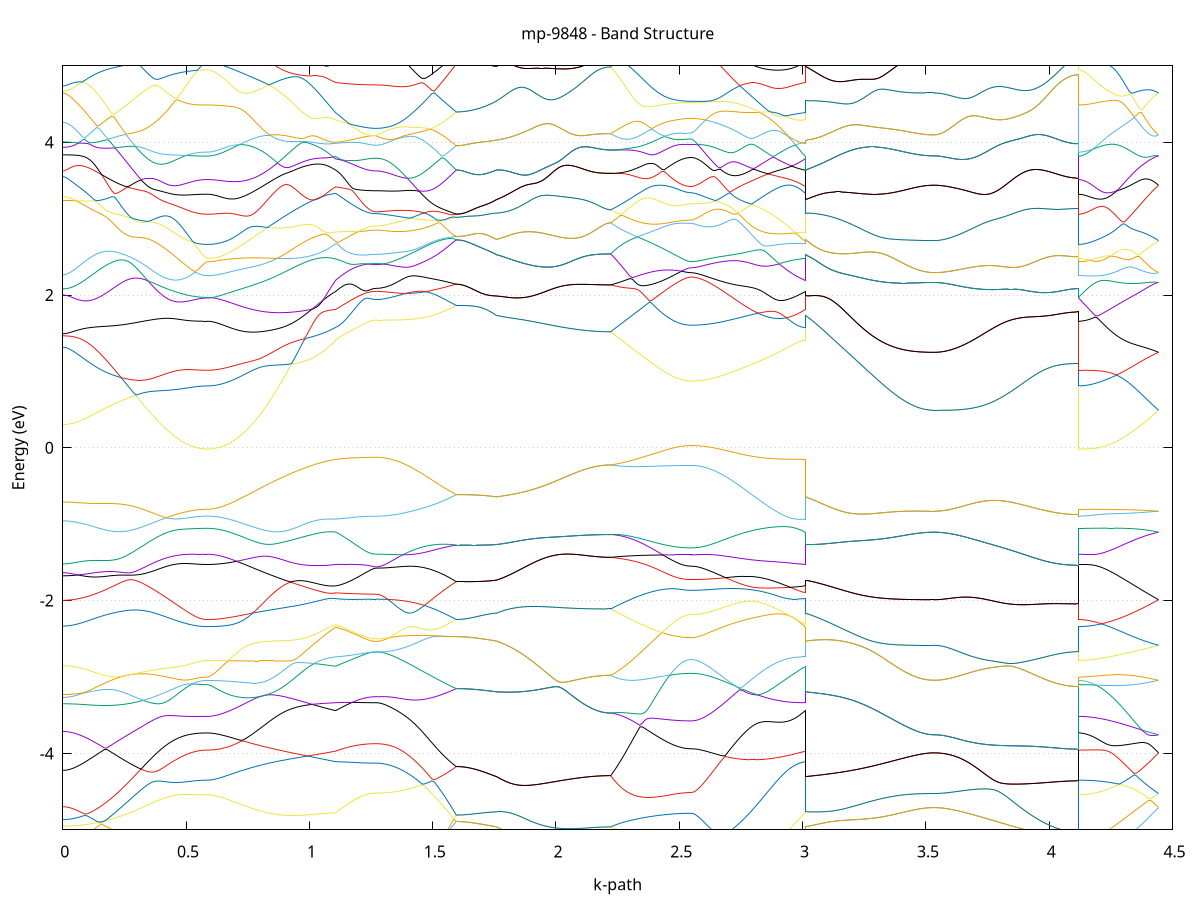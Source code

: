 set title 'mp-9848 - Band Structure'
set xlabel 'k-path'
set ylabel 'Energy (eV)'
set grid y
set yrange [-5:5]
set terminal png size 800,600
set output 'mp-9848_bands_gnuplot.png'
plot '-' using 1:2 with lines notitle, '-' using 1:2 with lines notitle, '-' using 1:2 with lines notitle, '-' using 1:2 with lines notitle, '-' using 1:2 with lines notitle, '-' using 1:2 with lines notitle, '-' using 1:2 with lines notitle, '-' using 1:2 with lines notitle, '-' using 1:2 with lines notitle, '-' using 1:2 with lines notitle, '-' using 1:2 with lines notitle, '-' using 1:2 with lines notitle, '-' using 1:2 with lines notitle, '-' using 1:2 with lines notitle, '-' using 1:2 with lines notitle, '-' using 1:2 with lines notitle, '-' using 1:2 with lines notitle, '-' using 1:2 with lines notitle, '-' using 1:2 with lines notitle, '-' using 1:2 with lines notitle, '-' using 1:2 with lines notitle, '-' using 1:2 with lines notitle, '-' using 1:2 with lines notitle, '-' using 1:2 with lines notitle, '-' using 1:2 with lines notitle, '-' using 1:2 with lines notitle, '-' using 1:2 with lines notitle, '-' using 1:2 with lines notitle, '-' using 1:2 with lines notitle, '-' using 1:2 with lines notitle, '-' using 1:2 with lines notitle, '-' using 1:2 with lines notitle, '-' using 1:2 with lines notitle, '-' using 1:2 with lines notitle, '-' using 1:2 with lines notitle, '-' using 1:2 with lines notitle, '-' using 1:2 with lines notitle, '-' using 1:2 with lines notitle, '-' using 1:2 with lines notitle, '-' using 1:2 with lines notitle, '-' using 1:2 with lines notitle, '-' using 1:2 with lines notitle, '-' using 1:2 with lines notitle, '-' using 1:2 with lines notitle, '-' using 1:2 with lines notitle, '-' using 1:2 with lines notitle, '-' using 1:2 with lines notitle, '-' using 1:2 with lines notitle, '-' using 1:2 with lines notitle, '-' using 1:2 with lines notitle, '-' using 1:2 with lines notitle, '-' using 1:2 with lines notitle, '-' using 1:2 with lines notitle, '-' using 1:2 with lines notitle, '-' using 1:2 with lines notitle, '-' using 1:2 with lines notitle, '-' using 1:2 with lines notitle, '-' using 1:2 with lines notitle, '-' using 1:2 with lines notitle, '-' using 1:2 with lines notitle, '-' using 1:2 with lines notitle, '-' using 1:2 with lines notitle, '-' using 1:2 with lines notitle, '-' using 1:2 with lines notitle, '-' using 1:2 with lines notitle, '-' using 1:2 with lines notitle, '-' using 1:2 with lines notitle, '-' using 1:2 with lines notitle, '-' using 1:2 with lines notitle, '-' using 1:2 with lines notitle, '-' using 1:2 with lines notitle, '-' using 1:2 with lines notitle, '-' using 1:2 with lines notitle, '-' using 1:2 with lines notitle, '-' using 1:2 with lines notitle, '-' using 1:2 with lines notitle, '-' using 1:2 with lines notitle, '-' using 1:2 with lines notitle, '-' using 1:2 with lines notitle, '-' using 1:2 with lines notitle, '-' using 1:2 with lines notitle, '-' using 1:2 with lines notitle, '-' using 1:2 with lines notitle, '-' using 1:2 with lines notitle, '-' using 1:2 with lines notitle, '-' using 1:2 with lines notitle, '-' using 1:2 with lines notitle, '-' using 1:2 with lines notitle, '-' using 1:2 with lines notitle, '-' using 1:2 with lines notitle, '-' using 1:2 with lines notitle, '-' using 1:2 with lines notitle, '-' using 1:2 with lines notitle, '-' using 1:2 with lines notitle, '-' using 1:2 with lines notitle, '-' using 1:2 with lines notitle
0.000000 -36.173665
0.009908 -36.173665
0.019815 -36.173665
0.029723 -36.173665
0.039631 -36.173665
0.049539 -36.173665
0.059446 -36.173665
0.069354 -36.173665
0.079262 -36.173665
0.089170 -36.173665
0.099077 -36.173665
0.108985 -36.173665
0.118893 -36.173665
0.128800 -36.173665
0.138708 -36.173665
0.148616 -36.173565
0.158524 -36.173565
0.168431 -36.173565
0.178339 -36.173565
0.188247 -36.173565
0.198155 -36.173565
0.208062 -36.173565
0.217970 -36.173565
0.227878 -36.173565
0.237785 -36.173565
0.247693 -36.173565
0.257601 -36.173565
0.267509 -36.173565
0.277416 -36.173465
0.287324 -36.173465
0.297232 -36.173465
0.307140 -36.173465
0.317047 -36.173465
0.326955 -36.173465
0.336863 -36.173465
0.346770 -36.173465
0.356678 -36.173465
0.366586 -36.173465
0.376494 -36.173465
0.386401 -36.173365
0.396309 -36.173365
0.406217 -36.173365
0.416125 -36.173365
0.426032 -36.173365
0.435940 -36.173365
0.445848 -36.173365
0.455756 -36.173365
0.465663 -36.173365
0.475571 -36.173365
0.485479 -36.173365
0.495386 -36.173365
0.505294 -36.173365
0.515202 -36.173365
0.525110 -36.173365
0.535017 -36.173365
0.544925 -36.173365
0.554833 -36.173365
0.564741 -36.173365
0.574648 -36.173365
0.584556 -36.173365
0.584556 -36.173365
0.594400 -36.173365
0.604244 -36.173365
0.614088 -36.173265
0.623932 -36.173265
0.633776 -36.173265
0.643620 -36.173265
0.653464 -36.173265
0.663308 -36.173265
0.673152 -36.173265
0.682996 -36.173265
0.692840 -36.173265
0.702683 -36.173265
0.712527 -36.173265
0.722371 -36.173265
0.732215 -36.173265
0.742059 -36.173265
0.751903 -36.173265
0.761747 -36.173165
0.771591 -36.173165
0.781435 -36.173165
0.791279 -36.173165
0.801123 -36.173165
0.810967 -36.173165
0.820811 -36.173165
0.830655 -36.173165
0.840499 -36.173065
0.850343 -36.173065
0.860187 -36.173065
0.870031 -36.173065
0.879875 -36.173065
0.889719 -36.173065
0.899563 -36.172965
0.909407 -36.172965
0.919251 -36.172965
0.929094 -36.172965
0.938938 -36.172965
0.948782 -36.172965
0.958626 -36.172965
0.968470 -36.172965
0.978314 -36.172865
0.988158 -36.172865
0.998002 -36.172865
1.007846 -36.172865
1.017690 -36.172865
1.027534 -36.172865
1.037378 -36.172865
1.047222 -36.172865
1.057066 -36.172765
1.066910 -36.172765
1.076754 -36.172765
1.086598 -36.172765
1.096442 -36.172765
1.106286 -36.172765
1.106286 -36.172765
1.115883 -36.172765
1.125480 -36.172765
1.135077 -36.172765
1.144674 -36.172765
1.154271 -36.172765
1.163868 -36.172765
1.173465 -36.172765
1.183062 -36.172765
1.192659 -36.172765
1.202256 -36.172765
1.211852 -36.172765
1.221449 -36.172765
1.231046 -36.172665
1.240643 -36.172665
1.250240 -36.172765
1.259837 -36.172765
1.269434 -36.172665
1.269434 -36.172665
1.279317 -36.172665
1.289200 -36.172665
1.299083 -36.172665
1.308966 -36.172665
1.318849 -36.172665
1.328732 -36.172665
1.338615 -36.172665
1.348498 -36.172665
1.358381 -36.172665
1.368264 -36.172665
1.378147 -36.172665
1.388030 -36.172665
1.397913 -36.172665
1.407796 -36.172665
1.417679 -36.172565
1.427562 -36.172565
1.437445 -36.172565
1.447327 -36.172565
1.457210 -36.172565
1.467093 -36.172565
1.476976 -36.172565
1.486859 -36.172465
1.496742 -36.172465
1.506625 -36.172465
1.516508 -36.172465
1.526391 -36.172465
1.536274 -36.172365
1.546157 -36.172365
1.556040 -36.172365
1.565923 -36.172365
1.575806 -36.172365
1.585689 -36.172365
1.595572 -36.172265
1.595572 -36.172265
1.605169 -36.172265
1.614766 -36.172265
1.624363 -36.172265
1.633960 -36.172265
1.643557 -36.172265
1.653154 -36.172265
1.662751 -36.172265
1.672348 -36.172265
1.681945 -36.172265
1.691542 -36.172265
1.701139 -36.172365
1.710735 -36.172365
1.720332 -36.172365
1.729929 -36.172365
1.739526 -36.172365
1.749123 -36.172365
1.758720 -36.172365
1.758720 -36.172365
1.768574 -36.172365
1.778427 -36.172365
1.788280 -36.172365
1.798134 -36.172365
1.807987 -36.172365
1.817840 -36.172365
1.827694 -36.172365
1.837547 -36.172365
1.847400 -36.172365
1.857254 -36.172365
1.867107 -36.172365
1.876960 -36.172365
1.886814 -36.172365
1.896667 -36.172365
1.906520 -36.172465
1.916374 -36.172465
1.926227 -36.172465
1.936080 -36.172465
1.945934 -36.172465
1.955787 -36.172465
1.965640 -36.172465
1.975493 -36.172465
1.985347 -36.172465
1.995200 -36.172465
2.005053 -36.172465
2.014907 -36.172465
2.024760 -36.172465
2.034613 -36.172465
2.044467 -36.172465
2.054320 -36.172465
2.064173 -36.172465
2.074027 -36.172565
2.083880 -36.172565
2.093733 -36.172565
2.103587 -36.172565
2.113440 -36.172565
2.123293 -36.172565
2.133147 -36.172565
2.143000 -36.172565
2.152853 -36.172565
2.162707 -36.172565
2.172560 -36.172565
2.182413 -36.172565
2.192267 -36.172565
2.202120 -36.172565
2.211973 -36.172565
2.221827 -36.172565
2.221827 -36.172565
2.231709 -36.172565
2.241592 -36.172565
2.251475 -36.172665
2.261358 -36.172665
2.271241 -36.172665
2.281124 -36.172665
2.291007 -36.172665
2.300890 -36.172765
2.310773 -36.172765
2.320656 -36.172765
2.330539 -36.172765
2.340422 -36.172765
2.350305 -36.172865
2.360188 -36.172865
2.370071 -36.172865
2.379954 -36.172865
2.389837 -36.172865
2.399720 -36.172865
2.409603 -36.172865
2.419486 -36.172965
2.429368 -36.172965
2.439251 -36.172965
2.449134 -36.172965
2.459017 -36.172965
2.468900 -36.172965
2.478783 -36.172965
2.488666 -36.172965
2.498549 -36.172965
2.508432 -36.172965
2.518315 -36.172965
2.528198 -36.172965
2.538081 -36.172965
2.547964 -36.173065
2.547964 -36.172965
2.557817 -36.172965
2.567671 -36.172965
2.577524 -36.172965
2.587377 -36.172965
2.597230 -36.172965
2.607084 -36.172965
2.616937 -36.172965
2.626790 -36.172965
2.636644 -36.172965
2.646497 -36.172965
2.656350 -36.172965
2.666204 -36.172965
2.676057 -36.172965
2.685910 -36.172965
2.695764 -36.172965
2.705617 -36.172965
2.715470 -36.172965
2.725324 -36.172965
2.735177 -36.172965
2.745030 -36.172965
2.754884 -36.172965
2.764737 -36.172965
2.774590 -36.172965
2.784444 -36.172865
2.794297 -36.172865
2.804150 -36.172865
2.814004 -36.172865
2.823857 -36.172865
2.833710 -36.172865
2.843564 -36.172865
2.853417 -36.172865
2.863270 -36.172865
2.873123 -36.172865
2.882977 -36.172865
2.892830 -36.172865
2.902683 -36.172865
2.912537 -36.172865
2.922390 -36.172865
2.932243 -36.172765
2.942097 -36.172765
2.951950 -36.172765
2.961803 -36.172765
2.971657 -36.172765
2.981510 -36.172765
2.991363 -36.172765
3.001217 -36.172765
3.011070 -36.172765
3.011070 -36.172365
3.020914 -36.172365
3.030758 -36.172365
3.040602 -36.172365
3.050446 -36.172365
3.060290 -36.172365
3.070134 -36.172365
3.079978 -36.172365
3.089822 -36.172465
3.099666 -36.172465
3.109510 -36.172465
3.119354 -36.172465
3.129197 -36.172465
3.139041 -36.172465
3.148885 -36.172465
3.158729 -36.172465
3.168573 -36.172565
3.178417 -36.172565
3.188261 -36.172565
3.198105 -36.172565
3.207949 -36.172565
3.217793 -36.172565
3.227637 -36.172565
3.237481 -36.172665
3.247325 -36.172665
3.257169 -36.172665
3.267013 -36.172665
3.276857 -36.172665
3.286701 -36.172665
3.296545 -36.172665
3.306389 -36.172665
3.316233 -36.172765
3.326077 -36.172765
3.335921 -36.172765
3.345765 -36.172765
3.355608 -36.172765
3.365452 -36.172765
3.375296 -36.172765
3.385140 -36.172765
3.394984 -36.172865
3.404828 -36.172865
3.414672 -36.172865
3.424516 -36.172865
3.434360 -36.172865
3.444204 -36.172865
3.454048 -36.172865
3.463892 -36.172865
3.473736 -36.172865
3.483580 -36.172865
3.493424 -36.172865
3.503268 -36.172865
3.513112 -36.172865
3.522956 -36.172865
3.532800 -36.172865
3.532800 -36.172865
3.542707 -36.172865
3.552615 -36.172865
3.562523 -36.172865
3.572431 -36.172865
3.582338 -36.172865
3.592246 -36.172865
3.602154 -36.172865
3.612062 -36.172865
3.621969 -36.172865
3.631877 -36.172865
3.641785 -36.172865
3.651692 -36.172965
3.661600 -36.172965
3.671508 -36.172965
3.681416 -36.172965
3.691323 -36.172965
3.701231 -36.172965
3.711139 -36.172965
3.721047 -36.172965
3.730954 -36.172965
3.740862 -36.172965
3.750770 -36.172965
3.760677 -36.172965
3.770585 -36.172965
3.780493 -36.172965
3.790401 -36.173065
3.800308 -36.173065
3.810216 -36.173065
3.820124 -36.173065
3.830032 -36.173065
3.839939 -36.173065
3.849847 -36.173065
3.859755 -36.173065
3.869662 -36.173065
3.879570 -36.173065
3.889478 -36.173065
3.899386 -36.173065
3.909293 -36.173065
3.919201 -36.173165
3.929109 -36.173165
3.939017 -36.173165
3.948924 -36.173165
3.958832 -36.173165
3.968740 -36.173165
3.978647 -36.173165
3.988555 -36.173165
3.998463 -36.173165
4.008371 -36.173165
4.018278 -36.173165
4.028186 -36.173165
4.038094 -36.173165
4.048002 -36.173165
4.057909 -36.173165
4.067817 -36.173165
4.077725 -36.173165
4.087632 -36.173165
4.097540 -36.173165
4.107448 -36.173165
4.117356 -36.173165
4.117356 -36.173365
4.127239 -36.173365
4.137122 -36.173365
4.147005 -36.173265
4.156887 -36.173265
4.166770 -36.173265
4.176653 -36.173265
4.186536 -36.173265
4.196419 -36.173265
4.206302 -36.173265
4.216185 -36.173265
4.226068 -36.173265
4.235951 -36.173265
4.245834 -36.173265
4.255717 -36.173265
4.265600 -36.173265
4.275483 -36.173165
4.285366 -36.173165
4.295249 -36.173165
4.305132 -36.173165
4.315015 -36.173165
4.324898 -36.173165
4.334781 -36.173065
4.344663 -36.173065
4.354546 -36.173065
4.364429 -36.173065
4.374312 -36.173065
4.384195 -36.172965
4.394078 -36.172965
4.403961 -36.172965
4.413844 -36.172965
4.423727 -36.172965
4.433610 -36.172865
4.443493 -36.172865
e
0.000000 -36.172765
0.009908 -36.172765
0.019815 -36.172765
0.029723 -36.172765
0.039631 -36.172765
0.049539 -36.172765
0.059446 -36.172765
0.069354 -36.172765
0.079262 -36.172665
0.089170 -36.172665
0.099077 -36.172665
0.108985 -36.172665
0.118893 -36.172665
0.128800 -36.172665
0.138708 -36.172665
0.148616 -36.172665
0.158524 -36.172665
0.168431 -36.172665
0.178339 -36.172665
0.188247 -36.172665
0.198155 -36.172665
0.208062 -36.172665
0.217970 -36.172665
0.227878 -36.172665
0.237785 -36.172665
0.247693 -36.172665
0.257601 -36.172565
0.267509 -36.172565
0.277416 -36.172565
0.287324 -36.172565
0.297232 -36.172565
0.307140 -36.172565
0.317047 -36.172565
0.326955 -36.172565
0.336863 -36.172565
0.346770 -36.172565
0.356678 -36.172565
0.366586 -36.172565
0.376494 -36.172565
0.386401 -36.172565
0.396309 -36.172565
0.406217 -36.172565
0.416125 -36.172465
0.426032 -36.172465
0.435940 -36.172465
0.445848 -36.172465
0.455756 -36.172465
0.465663 -36.172465
0.475571 -36.172465
0.485479 -36.172465
0.495386 -36.172465
0.505294 -36.172465
0.515202 -36.172465
0.525110 -36.172465
0.535017 -36.172465
0.544925 -36.172465
0.554833 -36.172465
0.564741 -36.172465
0.574648 -36.172465
0.584556 -36.172465
0.584556 -36.172465
0.594400 -36.172465
0.604244 -36.172465
0.614088 -36.172465
0.623932 -36.172465
0.633776 -36.172465
0.643620 -36.172465
0.653464 -36.172465
0.663308 -36.172465
0.673152 -36.172465
0.682996 -36.172465
0.692840 -36.172465
0.702683 -36.172365
0.712527 -36.172365
0.722371 -36.172365
0.732215 -36.172365
0.742059 -36.172365
0.751903 -36.172365
0.761747 -36.172365
0.771591 -36.172365
0.781435 -36.172365
0.791279 -36.172265
0.801123 -36.172265
0.810967 -36.172265
0.820811 -36.172265
0.830655 -36.172265
0.840499 -36.172265
0.850343 -36.172265
0.860187 -36.172265
0.870031 -36.172165
0.879875 -36.172165
0.889719 -36.172165
0.899563 -36.172165
0.909407 -36.172165
0.919251 -36.172165
0.929094 -36.172165
0.938938 -36.172065
0.948782 -36.172065
0.958626 -36.172065
0.968470 -36.172065
0.978314 -36.172065
0.988158 -36.172065
0.998002 -36.172065
1.007846 -36.172065
1.017690 -36.171965
1.027534 -36.171965
1.037378 -36.171965
1.047222 -36.171965
1.057066 -36.171965
1.066910 -36.171965
1.076754 -36.171965
1.086598 -36.171965
1.096442 -36.171965
1.106286 -36.171965
1.106286 -36.171965
1.115883 -36.171965
1.125480 -36.171865
1.135077 -36.171865
1.144674 -36.171865
1.154271 -36.171865
1.163868 -36.171865
1.173465 -36.171865
1.183062 -36.171865
1.192659 -36.171865
1.202256 -36.171865
1.211852 -36.171865
1.221449 -36.171865
1.231046 -36.171865
1.240643 -36.171865
1.250240 -36.171865
1.259837 -36.171865
1.269434 -36.171865
1.269434 -36.171865
1.279317 -36.171865
1.289200 -36.171865
1.299083 -36.171865
1.308966 -36.171865
1.318849 -36.171865
1.328732 -36.171865
1.338615 -36.171865
1.348498 -36.171865
1.358381 -36.171865
1.368264 -36.171965
1.378147 -36.171965
1.388030 -36.171965
1.397913 -36.171965
1.407796 -36.171965
1.417679 -36.171965
1.427562 -36.171965
1.437445 -36.171965
1.447327 -36.172065
1.457210 -36.172065
1.467093 -36.172065
1.476976 -36.172065
1.486859 -36.172065
1.496742 -36.172065
1.506625 -36.172165
1.516508 -36.172165
1.526391 -36.172165
1.536274 -36.172165
1.546157 -36.172165
1.556040 -36.172265
1.565923 -36.172265
1.575806 -36.172265
1.585689 -36.172265
1.595572 -36.172265
1.595572 -36.172265
1.605169 -36.172265
1.614766 -36.172265
1.624363 -36.172265
1.633960 -36.172265
1.643557 -36.172265
1.653154 -36.172265
1.662751 -36.172265
1.672348 -36.172265
1.681945 -36.172265
1.691542 -36.172265
1.701139 -36.172365
1.710735 -36.172365
1.720332 -36.172365
1.729929 -36.172365
1.739526 -36.172365
1.749123 -36.172365
1.758720 -36.172365
1.758720 -36.172365
1.768574 -36.172365
1.778427 -36.172365
1.788280 -36.172365
1.798134 -36.172365
1.807987 -36.172365
1.817840 -36.172365
1.827694 -36.172365
1.837547 -36.172365
1.847400 -36.172365
1.857254 -36.172365
1.867107 -36.172365
1.876960 -36.172365
1.886814 -36.172365
1.896667 -36.172365
1.906520 -36.172365
1.916374 -36.172465
1.926227 -36.172465
1.936080 -36.172465
1.945934 -36.172465
1.955787 -36.172465
1.965640 -36.172465
1.975493 -36.172465
1.985347 -36.172465
1.995200 -36.172465
2.005053 -36.172465
2.014907 -36.172465
2.024760 -36.172465
2.034613 -36.172465
2.044467 -36.172465
2.054320 -36.172465
2.064173 -36.172465
2.074027 -36.172565
2.083880 -36.172565
2.093733 -36.172565
2.103587 -36.172565
2.113440 -36.172565
2.123293 -36.172565
2.133147 -36.172565
2.143000 -36.172565
2.152853 -36.172565
2.162707 -36.172565
2.172560 -36.172565
2.182413 -36.172565
2.192267 -36.172565
2.202120 -36.172565
2.211973 -36.172565
2.221827 -36.172565
2.221827 -36.172565
2.231709 -36.172565
2.241592 -36.172465
2.251475 -36.172465
2.261358 -36.172465
2.271241 -36.172465
2.281124 -36.172465
2.291007 -36.172365
2.300890 -36.172365
2.310773 -36.172365
2.320656 -36.172365
2.330539 -36.172365
2.340422 -36.172265
2.350305 -36.172265
2.360188 -36.172265
2.370071 -36.172265
2.379954 -36.172265
2.389837 -36.172265
2.399720 -36.172165
2.409603 -36.172165
2.419486 -36.172165
2.429368 -36.172165
2.439251 -36.172165
2.449134 -36.172165
2.459017 -36.172165
2.468900 -36.172165
2.478783 -36.172165
2.488666 -36.172165
2.498549 -36.172065
2.508432 -36.172065
2.518315 -36.172065
2.528198 -36.172065
2.538081 -36.172065
2.547964 -36.172065
2.547964 -36.172065
2.557817 -36.172065
2.567671 -36.172065
2.577524 -36.172065
2.587377 -36.172065
2.597230 -36.172065
2.607084 -36.172065
2.616937 -36.172065
2.626790 -36.172065
2.636644 -36.172065
2.646497 -36.172065
2.656350 -36.172065
2.666204 -36.172065
2.676057 -36.172065
2.685910 -36.172065
2.695764 -36.172065
2.705617 -36.172065
2.715470 -36.172065
2.725324 -36.172065
2.735177 -36.172065
2.745030 -36.172065
2.754884 -36.172065
2.764737 -36.172065
2.774590 -36.172065
2.784444 -36.172065
2.794297 -36.172065
2.804150 -36.172065
2.814004 -36.171965
2.823857 -36.171965
2.833710 -36.171965
2.843564 -36.171965
2.853417 -36.171965
2.863270 -36.171965
2.873123 -36.171965
2.882977 -36.171965
2.892830 -36.171965
2.902683 -36.171965
2.912537 -36.171965
2.922390 -36.171965
2.932243 -36.171965
2.942097 -36.171965
2.951950 -36.171965
2.961803 -36.171965
2.971657 -36.171965
2.981510 -36.171965
2.991363 -36.171965
3.001217 -36.171965
3.011070 -36.171965
3.011070 -36.172365
3.020914 -36.172365
3.030758 -36.172365
3.040602 -36.172365
3.050446 -36.172365
3.060290 -36.172365
3.070134 -36.172365
3.079978 -36.172365
3.089822 -36.172465
3.099666 -36.172465
3.109510 -36.172465
3.119354 -36.172465
3.129197 -36.172465
3.139041 -36.172465
3.148885 -36.172465
3.158729 -36.172465
3.168573 -36.172565
3.178417 -36.172565
3.188261 -36.172565
3.198105 -36.172565
3.207949 -36.172565
3.217793 -36.172565
3.227637 -36.172565
3.237481 -36.172565
3.247325 -36.172665
3.257169 -36.172665
3.267013 -36.172665
3.276857 -36.172665
3.286701 -36.172665
3.296545 -36.172665
3.306389 -36.172665
3.316233 -36.172765
3.326077 -36.172765
3.335921 -36.172765
3.345765 -36.172765
3.355608 -36.172765
3.365452 -36.172765
3.375296 -36.172765
3.385140 -36.172765
3.394984 -36.172765
3.404828 -36.172865
3.414672 -36.172865
3.424516 -36.172865
3.434360 -36.172865
3.444204 -36.172865
3.454048 -36.172865
3.463892 -36.172865
3.473736 -36.172865
3.483580 -36.172865
3.493424 -36.172865
3.503268 -36.172865
3.513112 -36.172865
3.522956 -36.172865
3.532800 -36.172865
3.532800 -36.172865
3.542707 -36.172865
3.552615 -36.172865
3.562523 -36.172865
3.572431 -36.172865
3.582338 -36.172865
3.592246 -36.172865
3.602154 -36.172865
3.612062 -36.172865
3.621969 -36.172865
3.631877 -36.172865
3.641785 -36.172865
3.651692 -36.172965
3.661600 -36.172965
3.671508 -36.172965
3.681416 -36.172965
3.691323 -36.172965
3.701231 -36.172965
3.711139 -36.172965
3.721047 -36.172965
3.730954 -36.172965
3.740862 -36.172965
3.750770 -36.172965
3.760677 -36.172965
3.770585 -36.172965
3.780493 -36.172965
3.790401 -36.173065
3.800308 -36.173065
3.810216 -36.173065
3.820124 -36.173065
3.830032 -36.173065
3.839939 -36.173065
3.849847 -36.173065
3.859755 -36.173065
3.869662 -36.173065
3.879570 -36.173065
3.889478 -36.173065
3.899386 -36.173065
3.909293 -36.173065
3.919201 -36.173065
3.929109 -36.173165
3.939017 -36.173165
3.948924 -36.173165
3.958832 -36.173165
3.968740 -36.173165
3.978647 -36.173165
3.988555 -36.173165
3.998463 -36.173165
4.008371 -36.173165
4.018278 -36.173165
4.028186 -36.173165
4.038094 -36.173165
4.048002 -36.173165
4.057909 -36.173165
4.067817 -36.173165
4.077725 -36.173165
4.087632 -36.173165
4.097540 -36.173165
4.107448 -36.173165
4.117356 -36.173165
4.117356 -36.172465
4.127239 -36.172465
4.137122 -36.172465
4.147005 -36.172465
4.156887 -36.172465
4.166770 -36.172465
4.176653 -36.172465
4.186536 -36.172465
4.196419 -36.172465
4.206302 -36.172465
4.216185 -36.172465
4.226068 -36.172465
4.235951 -36.172565
4.245834 -36.172565
4.255717 -36.172565
4.265600 -36.172565
4.275483 -36.172565
4.285366 -36.172565
4.295249 -36.172565
4.305132 -36.172665
4.315015 -36.172665
4.324898 -36.172665
4.334781 -36.172665
4.344663 -36.172665
4.354546 -36.172665
4.364429 -36.172765
4.374312 -36.172765
4.384195 -36.172765
4.394078 -36.172765
4.403961 -36.172765
4.413844 -36.172865
4.423727 -36.172865
4.433610 -36.172865
4.443493 -36.172865
e
0.000000 -18.357265
0.009908 -18.357265
0.019815 -18.357265
0.029723 -18.357365
0.039631 -18.357365
0.049539 -18.357465
0.059446 -18.357565
0.069354 -18.357665
0.079262 -18.357765
0.089170 -18.357965
0.099077 -18.358065
0.108985 -18.358265
0.118893 -18.358465
0.128800 -18.358665
0.138708 -18.358865
0.148616 -18.359165
0.158524 -18.359365
0.168431 -18.359665
0.178339 -18.359965
0.188247 -18.360265
0.198155 -18.360565
0.208062 -18.360865
0.217970 -18.361265
0.227878 -18.361565
0.237785 -18.361965
0.247693 -18.362265
0.257601 -18.362665
0.267509 -18.363065
0.277416 -18.363465
0.287324 -18.363965
0.297232 -18.364365
0.307140 -18.364765
0.317047 -18.365165
0.326955 -18.365665
0.336863 -18.366065
0.346770 -18.366465
0.356678 -18.366965
0.366586 -18.367365
0.376494 -18.367765
0.386401 -18.368265
0.396309 -18.368665
0.406217 -18.369065
0.416125 -18.369465
0.426032 -18.369865
0.435940 -18.370165
0.445848 -18.370565
0.455756 -18.370865
0.465663 -18.371265
0.475571 -18.371565
0.485479 -18.371765
0.495386 -18.372065
0.505294 -18.372265
0.515202 -18.372465
0.525110 -18.372665
0.535017 -18.372865
0.544925 -18.372965
0.554833 -18.373065
0.564741 -18.373165
0.574648 -18.373165
0.584556 -18.373165
0.584556 -18.373165
0.594400 -18.373265
0.604244 -18.373265
0.614088 -18.373265
0.623932 -18.373365
0.633776 -18.373465
0.643620 -18.373565
0.653464 -18.373665
0.663308 -18.373765
0.673152 -18.373965
0.682996 -18.374165
0.692840 -18.374365
0.702683 -18.374565
0.712527 -18.374765
0.722371 -18.374965
0.732215 -18.375165
0.742059 -18.375465
0.751903 -18.375765
0.761747 -18.375965
0.771591 -18.376265
0.781435 -18.376565
0.791279 -18.376865
0.801123 -18.377165
0.810967 -18.377565
0.820811 -18.377865
0.830655 -18.378165
0.840499 -18.378565
0.850343 -18.378865
0.860187 -18.379265
0.870031 -18.379665
0.879875 -18.379965
0.889719 -18.380365
0.899563 -18.380765
0.909407 -18.381065
0.919251 -18.381465
0.929094 -18.381865
0.938938 -18.382265
0.948782 -18.382565
0.958626 -18.382965
0.968470 -18.383365
0.978314 -18.383665
0.988158 -18.383965
0.998002 -18.384365
1.007846 -18.384665
1.017690 -18.384965
1.027534 -18.385265
1.037378 -18.385465
1.047222 -18.385765
1.057066 -18.385965
1.066910 -18.386165
1.076754 -18.386365
1.086598 -18.386565
1.096442 -18.386665
1.106286 -18.386765
1.106286 -18.386765
1.115883 -18.386365
1.125480 -18.385965
1.135077 -18.385565
1.144674 -18.385165
1.154271 -18.384765
1.163868 -18.384465
1.173465 -18.384065
1.183062 -18.383765
1.192659 -18.383465
1.202256 -18.383165
1.211852 -18.382965
1.221449 -18.382765
1.231046 -18.382565
1.240643 -18.382465
1.250240 -18.382365
1.259837 -18.382265
1.269434 -18.382265
1.269434 -18.382265
1.279317 -18.382265
1.289200 -18.382265
1.299083 -18.382165
1.308966 -18.382165
1.318849 -18.382165
1.328732 -18.382065
1.338615 -18.382065
1.348498 -18.381965
1.358381 -18.381865
1.368264 -18.381865
1.378147 -18.381765
1.388030 -18.381665
1.397913 -18.381565
1.407796 -18.381465
1.417679 -18.381365
1.427562 -18.381165
1.437445 -18.381065
1.447327 -18.380965
1.457210 -18.380765
1.467093 -18.380665
1.476976 -18.380465
1.486859 -18.380365
1.496742 -18.380165
1.506625 -18.380065
1.516508 -18.379865
1.526391 -18.379765
1.536274 -18.379565
1.546157 -18.379365
1.556040 -18.379265
1.565923 -18.379065
1.575806 -18.378865
1.585689 -18.378765
1.595572 -18.378565
1.595572 -18.378565
1.605169 -18.378565
1.614766 -18.378565
1.624363 -18.378665
1.633960 -18.378665
1.643557 -18.378765
1.653154 -18.378865
1.662751 -18.378965
1.672348 -18.379065
1.681945 -18.379265
1.691542 -18.379365
1.701139 -18.379565
1.710735 -18.379765
1.720332 -18.379965
1.729929 -18.380165
1.739526 -18.380365
1.749123 -18.380565
1.758720 -18.380865
1.758720 -18.380865
1.768574 -18.381165
1.778427 -18.381565
1.788280 -18.382065
1.798134 -18.382465
1.807987 -18.382865
1.817840 -18.383265
1.827694 -18.383765
1.837547 -18.384165
1.847400 -18.384665
1.857254 -18.385065
1.867107 -18.385565
1.876960 -18.385965
1.886814 -18.386465
1.896667 -18.386865
1.906520 -18.387365
1.916374 -18.387765
1.926227 -18.388265
1.936080 -18.388665
1.945934 -18.389065
1.955787 -18.389565
1.965640 -18.389965
1.975493 -18.390365
1.985347 -18.390765
1.995200 -18.391165
2.005053 -18.391565
2.014907 -18.391965
2.024760 -18.392365
2.034613 -18.392665
2.044467 -18.393065
2.054320 -18.393365
2.064173 -18.393665
2.074027 -18.393965
2.083880 -18.394265
2.093733 -18.394565
2.103587 -18.394765
2.113440 -18.395065
2.123293 -18.395265
2.133147 -18.395465
2.143000 -18.395565
2.152853 -18.395765
2.162707 -18.395865
2.172560 -18.396065
2.182413 -18.396065
2.192267 -18.396165
2.202120 -18.396265
2.211973 -18.396265
2.221827 -18.396265
2.221827 -18.396265
2.231709 -18.396865
2.241592 -18.397565
2.251475 -18.398165
2.261358 -18.398765
2.271241 -18.399365
2.281124 -18.399965
2.291007 -18.400565
2.300890 -18.401165
2.310773 -18.401765
2.320656 -18.402265
2.330539 -18.402865
2.340422 -18.403365
2.350305 -18.403965
2.360188 -18.404465
2.370071 -18.404865
2.379954 -18.405365
2.389837 -18.405865
2.399720 -18.406265
2.409603 -18.406665
2.419486 -18.407065
2.429368 -18.407365
2.439251 -18.407665
2.449134 -18.408065
2.459017 -18.408265
2.468900 -18.408565
2.478783 -18.408765
2.488666 -18.408965
2.498549 -18.409165
2.508432 -18.409265
2.518315 -18.409365
2.528198 -18.409465
2.538081 -18.409465
2.547964 -18.409465
2.547964 -18.409465
2.557817 -18.409465
2.567671 -18.409465
2.577524 -18.409365
2.587377 -18.409265
2.597230 -18.409165
2.607084 -18.408965
2.616937 -18.408765
2.626790 -18.408565
2.636644 -18.408265
2.646497 -18.408065
2.656350 -18.407765
2.666204 -18.407365
2.676057 -18.407065
2.685910 -18.406665
2.695764 -18.406265
2.705617 -18.405865
2.715470 -18.405365
2.725324 -18.404865
2.735177 -18.404365
2.745030 -18.403865
2.754884 -18.403365
2.764737 -18.402765
2.774590 -18.402265
2.784444 -18.401665
2.794297 -18.401065
2.804150 -18.400465
2.814004 -18.399865
2.823857 -18.399165
2.833710 -18.398565
2.843564 -18.397965
2.853417 -18.397265
2.863270 -18.396565
2.873123 -18.395965
2.882977 -18.395265
2.892830 -18.394565
2.902683 -18.393865
2.912537 -18.393265
2.922390 -18.392565
2.932243 -18.391865
2.942097 -18.391265
2.951950 -18.390565
2.961803 -18.389865
2.971657 -18.389265
2.981510 -18.388665
2.991363 -18.387965
3.001217 -18.387365
3.011070 -18.386765
3.011070 -18.380865
3.020914 -18.380665
3.030758 -18.380565
3.040602 -18.380365
3.050446 -18.380165
3.060290 -18.379965
3.070134 -18.379765
3.079978 -18.379565
3.089822 -18.379265
3.099666 -18.379065
3.109510 -18.378765
3.119354 -18.378465
3.129197 -18.378265
3.139041 -18.377965
3.148885 -18.377665
3.158729 -18.377365
3.168573 -18.377065
3.178417 -18.376765
3.188261 -18.376465
3.198105 -18.376165
3.207949 -18.375865
3.217793 -18.375565
3.227637 -18.375265
3.237481 -18.374965
3.247325 -18.374765
3.257169 -18.374465
3.267013 -18.374265
3.276857 -18.373965
3.286701 -18.373765
3.296545 -18.373565
3.306389 -18.373365
3.316233 -18.373165
3.326077 -18.372965
3.335921 -18.372765
3.345765 -18.372565
3.355608 -18.372465
3.365452 -18.372265
3.375296 -18.372165
3.385140 -18.372065
3.394984 -18.371965
3.404828 -18.371865
3.414672 -18.371765
3.424516 -18.371665
3.434360 -18.371565
3.444204 -18.371465
3.454048 -18.371465
3.463892 -18.371365
3.473736 -18.371365
3.483580 -18.371365
3.493424 -18.371265
3.503268 -18.371265
3.513112 -18.371265
3.522956 -18.371265
3.532800 -18.371265
3.532800 -18.371265
3.542707 -18.371265
3.552615 -18.371165
3.562523 -18.371065
3.572431 -18.370965
3.582338 -18.370865
3.592246 -18.370765
3.602154 -18.370565
3.612062 -18.370365
3.621969 -18.370065
3.631877 -18.369865
3.641785 -18.369565
3.651692 -18.369265
3.661600 -18.368865
3.671508 -18.368565
3.681416 -18.368165
3.691323 -18.367865
3.701231 -18.367465
3.711139 -18.367065
3.721047 -18.366565
3.730954 -18.366165
3.740862 -18.365765
3.750770 -18.365265
3.760677 -18.364865
3.770585 -18.364465
3.780493 -18.363965
3.790401 -18.363565
3.800308 -18.363065
3.810216 -18.362665
3.820124 -18.362165
3.830032 -18.361765
3.839939 -18.361265
3.849847 -18.360865
3.859755 -18.360465
3.869662 -18.360065
3.879570 -18.359665
3.889478 -18.359265
3.899386 -18.358965
3.909293 -18.358565
3.919201 -18.358265
3.929109 -18.357865
3.939017 -18.357565
3.948924 -18.357265
3.958832 -18.356965
3.968740 -18.356765
3.978647 -18.356465
3.988555 -18.356265
3.998463 -18.356065
4.008371 -18.355865
4.018278 -18.355665
4.028186 -18.355465
4.038094 -18.355365
4.048002 -18.355165
4.057909 -18.355065
4.067817 -18.354965
4.077725 -18.354865
4.087632 -18.354865
4.097540 -18.354765
4.107448 -18.354765
4.117356 -18.354765
4.117356 -18.373165
4.127239 -18.373165
4.137122 -18.373165
4.147005 -18.373165
4.156887 -18.373165
4.166770 -18.373165
4.176653 -18.373165
4.186536 -18.373165
4.196419 -18.373165
4.206302 -18.373165
4.216185 -18.373065
4.226068 -18.373065
4.235951 -18.373065
4.245834 -18.373065
4.255717 -18.372965
4.265600 -18.372965
4.275483 -18.372865
4.285366 -18.372865
4.295249 -18.372765
4.305132 -18.372765
4.315015 -18.372665
4.324898 -18.372565
4.334781 -18.372565
4.344663 -18.372465
4.354546 -18.372365
4.364429 -18.372265
4.374312 -18.372165
4.384195 -18.372065
4.394078 -18.371865
4.403961 -18.371765
4.413844 -18.371665
4.423727 -18.371565
4.433610 -18.371365
4.443493 -18.371265
e
0.000000 -18.352465
0.009908 -18.352465
0.019815 -18.352465
0.029723 -18.352465
0.039631 -18.352565
0.049539 -18.352665
0.059446 -18.352765
0.069354 -18.352865
0.079262 -18.352965
0.089170 -18.353065
0.099077 -18.353265
0.108985 -18.353465
0.118893 -18.353565
0.128800 -18.353765
0.138708 -18.354065
0.148616 -18.354265
0.158524 -18.354465
0.168431 -18.354765
0.178339 -18.355065
0.188247 -18.355365
0.198155 -18.355665
0.208062 -18.355965
0.217970 -18.356265
0.227878 -18.356665
0.237785 -18.356965
0.247693 -18.357365
0.257601 -18.357665
0.267509 -18.358065
0.277416 -18.358465
0.287324 -18.358865
0.297232 -18.359265
0.307140 -18.359665
0.317047 -18.360065
0.326955 -18.360465
0.336863 -18.360865
0.346770 -18.361265
0.356678 -18.361665
0.366586 -18.362065
0.376494 -18.362465
0.386401 -18.362865
0.396309 -18.363265
0.406217 -18.363665
0.416125 -18.363965
0.426032 -18.364365
0.435940 -18.364665
0.445848 -18.365065
0.455756 -18.365365
0.465663 -18.365665
0.475571 -18.365965
0.485479 -18.366165
0.495386 -18.366365
0.505294 -18.366665
0.515202 -18.366865
0.525110 -18.366965
0.535017 -18.367165
0.544925 -18.367265
0.554833 -18.367365
0.564741 -18.367365
0.574648 -18.367465
0.584556 -18.367465
0.584556 -18.367465
0.594400 -18.367465
0.604244 -18.367465
0.614088 -18.367465
0.623932 -18.367465
0.633776 -18.367465
0.643620 -18.367465
0.653464 -18.367365
0.663308 -18.367365
0.673152 -18.367365
0.682996 -18.367365
0.692840 -18.367365
0.702683 -18.367365
0.712527 -18.367465
0.722371 -18.367465
0.732215 -18.367465
0.742059 -18.367565
0.751903 -18.367565
0.761747 -18.367665
0.771591 -18.367765
0.781435 -18.367865
0.791279 -18.367965
0.801123 -18.368065
0.810967 -18.368165
0.820811 -18.368365
0.830655 -18.368465
0.840499 -18.368665
0.850343 -18.368865
0.860187 -18.369065
0.870031 -18.369265
0.879875 -18.369465
0.889719 -18.369665
0.899563 -18.369965
0.909407 -18.370165
0.919251 -18.370465
0.929094 -18.370765
0.938938 -18.370965
0.948782 -18.371265
0.958626 -18.371565
0.968470 -18.371865
0.978314 -18.372065
0.988158 -18.372365
0.998002 -18.372665
1.007846 -18.372965
1.017690 -18.373165
1.027534 -18.373465
1.037378 -18.373665
1.047222 -18.373965
1.057066 -18.374165
1.066910 -18.374365
1.076754 -18.374565
1.086598 -18.374765
1.096442 -18.374965
1.106286 -18.375065
1.106286 -18.375065
1.115883 -18.375065
1.125480 -18.375065
1.135077 -18.375065
1.144674 -18.375065
1.154271 -18.374965
1.163868 -18.375065
1.173465 -18.375065
1.183062 -18.375065
1.192659 -18.375065
1.202256 -18.375065
1.211852 -18.375065
1.221449 -18.375165
1.231046 -18.375165
1.240643 -18.375165
1.250240 -18.375165
1.259837 -18.375165
1.269434 -18.375165
1.269434 -18.375165
1.279317 -18.375165
1.289200 -18.375165
1.299083 -18.375165
1.308966 -18.375265
1.318849 -18.375265
1.328732 -18.375265
1.338615 -18.375365
1.348498 -18.375365
1.358381 -18.375465
1.368264 -18.375565
1.378147 -18.375565
1.388030 -18.375665
1.397913 -18.375765
1.407796 -18.375865
1.417679 -18.375965
1.427562 -18.376065
1.437445 -18.376165
1.447327 -18.376265
1.457210 -18.376465
1.467093 -18.376565
1.476976 -18.376665
1.486859 -18.376865
1.496742 -18.376965
1.506625 -18.377165
1.516508 -18.377265
1.526391 -18.377465
1.536274 -18.377565
1.546157 -18.377765
1.556040 -18.377865
1.565923 -18.378065
1.575806 -18.378265
1.585689 -18.378365
1.595572 -18.378565
1.595572 -18.378565
1.605169 -18.378565
1.614766 -18.378565
1.624363 -18.378665
1.633960 -18.378665
1.643557 -18.378765
1.653154 -18.378865
1.662751 -18.378965
1.672348 -18.379065
1.681945 -18.379265
1.691542 -18.379365
1.701139 -18.379565
1.710735 -18.379765
1.720332 -18.379965
1.729929 -18.380165
1.739526 -18.380365
1.749123 -18.380565
1.758720 -18.380865
1.758720 -18.380865
1.768574 -18.381165
1.778427 -18.381565
1.788280 -18.382065
1.798134 -18.382465
1.807987 -18.382865
1.817840 -18.383265
1.827694 -18.383765
1.837547 -18.384165
1.847400 -18.384665
1.857254 -18.385065
1.867107 -18.385565
1.876960 -18.385965
1.886814 -18.386465
1.896667 -18.386865
1.906520 -18.387365
1.916374 -18.387765
1.926227 -18.388265
1.936080 -18.388665
1.945934 -18.389065
1.955787 -18.389565
1.965640 -18.389965
1.975493 -18.390365
1.985347 -18.390765
1.995200 -18.391165
2.005053 -18.391565
2.014907 -18.391965
2.024760 -18.392365
2.034613 -18.392665
2.044467 -18.393065
2.054320 -18.393365
2.064173 -18.393665
2.074027 -18.393965
2.083880 -18.394265
2.093733 -18.394565
2.103587 -18.394765
2.113440 -18.395065
2.123293 -18.395265
2.133147 -18.395465
2.143000 -18.395565
2.152853 -18.395765
2.162707 -18.395865
2.172560 -18.396065
2.182413 -18.396065
2.192267 -18.396165
2.202120 -18.396265
2.211973 -18.396265
2.221827 -18.396265
2.221827 -18.396265
2.231709 -18.395665
2.241592 -18.395065
2.251475 -18.394465
2.261358 -18.393765
2.271241 -18.393165
2.281124 -18.392565
2.291007 -18.391965
2.300890 -18.391465
2.310773 -18.390865
2.320656 -18.390265
2.330539 -18.389765
2.340422 -18.389265
2.350305 -18.388765
2.360188 -18.388265
2.370071 -18.387765
2.379954 -18.387265
2.389837 -18.386865
2.399720 -18.386465
2.409603 -18.386065
2.419486 -18.385665
2.429368 -18.385365
2.439251 -18.385065
2.449134 -18.384765
2.459017 -18.384465
2.468900 -18.384265
2.478783 -18.384065
2.488666 -18.383865
2.498549 -18.383665
2.508432 -18.383565
2.518315 -18.383465
2.528198 -18.383365
2.538081 -18.383365
2.547964 -18.383365
2.547964 -18.383365
2.557817 -18.383365
2.567671 -18.383265
2.577524 -18.383265
2.587377 -18.383265
2.597230 -18.383165
2.607084 -18.383065
2.616937 -18.383065
2.626790 -18.382965
2.636644 -18.382865
2.646497 -18.382765
2.656350 -18.382565
2.666204 -18.382465
2.676057 -18.382365
2.685910 -18.382165
2.695764 -18.381965
2.705617 -18.381865
2.715470 -18.381665
2.725324 -18.381465
2.735177 -18.381265
2.745030 -18.381065
2.754884 -18.380865
2.764737 -18.380665
2.774590 -18.380465
2.784444 -18.380165
2.794297 -18.379965
2.804150 -18.379765
2.814004 -18.379465
2.823857 -18.379265
2.833710 -18.379065
2.843564 -18.378765
2.853417 -18.378565
2.863270 -18.378365
2.873123 -18.378065
2.882977 -18.377865
2.892830 -18.377565
2.902683 -18.377365
2.912537 -18.377165
2.922390 -18.376965
2.932243 -18.376665
2.942097 -18.376465
2.951950 -18.376265
2.961803 -18.376065
2.971657 -18.375865
2.981510 -18.375665
2.991363 -18.375465
3.001217 -18.375265
3.011070 -18.375065
3.011070 -18.380865
3.020914 -18.380665
3.030758 -18.380565
3.040602 -18.380365
3.050446 -18.380165
3.060290 -18.379965
3.070134 -18.379765
3.079978 -18.379565
3.089822 -18.379265
3.099666 -18.379065
3.109510 -18.378765
3.119354 -18.378465
3.129197 -18.378265
3.139041 -18.377965
3.148885 -18.377665
3.158729 -18.377365
3.168573 -18.377065
3.178417 -18.376765
3.188261 -18.376465
3.198105 -18.376165
3.207949 -18.375865
3.217793 -18.375565
3.227637 -18.375265
3.237481 -18.374965
3.247325 -18.374765
3.257169 -18.374465
3.267013 -18.374265
3.276857 -18.373965
3.286701 -18.373765
3.296545 -18.373565
3.306389 -18.373365
3.316233 -18.373165
3.326077 -18.372965
3.335921 -18.372765
3.345765 -18.372565
3.355608 -18.372465
3.365452 -18.372265
3.375296 -18.372165
3.385140 -18.372065
3.394984 -18.371965
3.404828 -18.371865
3.414672 -18.371765
3.424516 -18.371665
3.434360 -18.371565
3.444204 -18.371465
3.454048 -18.371465
3.463892 -18.371365
3.473736 -18.371365
3.483580 -18.371365
3.493424 -18.371265
3.503268 -18.371265
3.513112 -18.371265
3.522956 -18.371265
3.532800 -18.371265
3.532800 -18.371265
3.542707 -18.371265
3.552615 -18.371165
3.562523 -18.371065
3.572431 -18.370965
3.582338 -18.370865
3.592246 -18.370765
3.602154 -18.370565
3.612062 -18.370365
3.621969 -18.370065
3.631877 -18.369865
3.641785 -18.369565
3.651692 -18.369265
3.661600 -18.368865
3.671508 -18.368565
3.681416 -18.368165
3.691323 -18.367865
3.701231 -18.367465
3.711139 -18.367065
3.721047 -18.366565
3.730954 -18.366165
3.740862 -18.365765
3.750770 -18.365265
3.760677 -18.364865
3.770585 -18.364465
3.780493 -18.363965
3.790401 -18.363565
3.800308 -18.363065
3.810216 -18.362665
3.820124 -18.362165
3.830032 -18.361765
3.839939 -18.361265
3.849847 -18.360865
3.859755 -18.360465
3.869662 -18.360065
3.879570 -18.359665
3.889478 -18.359265
3.899386 -18.358965
3.909293 -18.358565
3.919201 -18.358265
3.929109 -18.357865
3.939017 -18.357565
3.948924 -18.357265
3.958832 -18.356965
3.968740 -18.356765
3.978647 -18.356465
3.988555 -18.356265
3.998463 -18.356065
4.008371 -18.355865
4.018278 -18.355665
4.028186 -18.355465
4.038094 -18.355365
4.048002 -18.355165
4.057909 -18.355065
4.067817 -18.354965
4.077725 -18.354865
4.087632 -18.354865
4.097540 -18.354765
4.107448 -18.354765
4.117356 -18.354765
4.117356 -18.367465
4.127239 -18.367465
4.137122 -18.367465
4.147005 -18.367465
4.156887 -18.367565
4.166770 -18.367565
4.176653 -18.367665
4.186536 -18.367665
4.196419 -18.367765
4.206302 -18.367865
4.216185 -18.367965
4.226068 -18.368065
4.235951 -18.368165
4.245834 -18.368265
4.255717 -18.368365
4.265600 -18.368465
4.275483 -18.368665
4.285366 -18.368765
4.295249 -18.368865
4.305132 -18.369065
4.315015 -18.369165
4.324898 -18.369365
4.334781 -18.369465
4.344663 -18.369665
4.354546 -18.369865
4.364429 -18.369965
4.374312 -18.370165
4.384195 -18.370265
4.394078 -18.370465
4.403961 -18.370665
4.413844 -18.370765
4.423727 -18.370965
4.433610 -18.371065
4.443493 -18.371265
e
0.000000 -18.287765
0.009908 -18.287765
0.019815 -18.287765
0.029723 -18.287665
0.039631 -18.287565
0.049539 -18.287465
0.059446 -18.287365
0.069354 -18.287265
0.079262 -18.287065
0.089170 -18.286865
0.099077 -18.286665
0.108985 -18.286465
0.118893 -18.286165
0.128800 -18.285965
0.138708 -18.285665
0.148616 -18.285365
0.158524 -18.285065
0.168431 -18.284765
0.178339 -18.284365
0.188247 -18.283965
0.198155 -18.283665
0.208062 -18.283265
0.217970 -18.282865
0.227878 -18.282465
0.237785 -18.282065
0.247693 -18.281565
0.257601 -18.281165
0.267509 -18.280765
0.277416 -18.280265
0.287324 -18.279865
0.297232 -18.279365
0.307140 -18.278865
0.317047 -18.278465
0.326955 -18.277965
0.336863 -18.277565
0.346770 -18.277065
0.356678 -18.276665
0.366586 -18.276265
0.376494 -18.275765
0.386401 -18.275365
0.396309 -18.274965
0.406217 -18.274565
0.416125 -18.274165
0.426032 -18.273865
0.435940 -18.273465
0.445848 -18.273165
0.455756 -18.272865
0.465663 -18.272565
0.475571 -18.272265
0.485479 -18.271965
0.495386 -18.271765
0.505294 -18.271565
0.515202 -18.271365
0.525110 -18.271165
0.535017 -18.271065
0.544925 -18.270965
0.554833 -18.270865
0.564741 -18.270765
0.574648 -18.270765
0.584556 -18.270665
0.584556 -18.270665
0.594400 -18.270665
0.604244 -18.270665
0.614088 -18.270665
0.623932 -18.270565
0.633776 -18.270465
0.643620 -18.270365
0.653464 -18.270265
0.663308 -18.270065
0.673152 -18.269965
0.682996 -18.269765
0.692840 -18.269565
0.702683 -18.269365
0.712527 -18.269165
0.722371 -18.268865
0.732215 -18.268665
0.742059 -18.268365
0.751903 -18.268065
0.761747 -18.267765
0.771591 -18.267465
0.781435 -18.267165
0.791279 -18.266865
0.801123 -18.266565
0.810967 -18.266165
0.820811 -18.265865
0.830655 -18.265465
0.840499 -18.265065
0.850343 -18.264765
0.860187 -18.264365
0.870031 -18.263965
0.879875 -18.263565
0.889719 -18.263365
0.899563 -18.263365
0.909407 -18.263365
0.919251 -18.263265
0.929094 -18.263265
0.938938 -18.263165
0.948782 -18.263065
0.958626 -18.262965
0.968470 -18.262865
0.978314 -18.262765
0.988158 -18.262665
0.998002 -18.262565
1.007846 -18.262365
1.017690 -18.262265
1.027534 -18.262065
1.037378 -18.261865
1.047222 -18.261665
1.057066 -18.261565
1.066910 -18.261365
1.076754 -18.261165
1.086598 -18.260965
1.096442 -18.260765
1.106286 -18.260565
1.106286 -18.260565
1.115883 -18.260765
1.125480 -18.260965
1.135077 -18.261165
1.144674 -18.261365
1.154271 -18.261565
1.163868 -18.261665
1.173465 -18.261865
1.183062 -18.261965
1.192659 -18.262065
1.202256 -18.262165
1.211852 -18.262265
1.221449 -18.262265
1.231046 -18.262365
1.240643 -18.262365
1.250240 -18.262465
1.259837 -18.262465
1.269434 -18.262465
1.269434 -18.262465
1.279317 -18.262465
1.289200 -18.262665
1.299083 -18.262965
1.308966 -18.263265
1.318849 -18.263565
1.328732 -18.263965
1.338615 -18.264265
1.348498 -18.264665
1.358381 -18.264965
1.368264 -18.265265
1.378147 -18.265565
1.388030 -18.265865
1.397913 -18.266065
1.407796 -18.266265
1.417679 -18.266465
1.427562 -18.266665
1.437445 -18.266765
1.447327 -18.266865
1.457210 -18.266865
1.467093 -18.266965
1.476976 -18.266965
1.486859 -18.266865
1.496742 -18.266865
1.506625 -18.266765
1.516508 -18.266665
1.526391 -18.266565
1.536274 -18.266365
1.546157 -18.266165
1.556040 -18.265965
1.565923 -18.265765
1.575806 -18.265465
1.585689 -18.265265
1.595572 -18.264965
1.595572 -18.264965
1.605169 -18.264965
1.614766 -18.264965
1.624363 -18.264865
1.633960 -18.264865
1.643557 -18.264765
1.653154 -18.264665
1.662751 -18.264665
1.672348 -18.264565
1.681945 -18.264465
1.691542 -18.264265
1.701139 -18.264165
1.710735 -18.264065
1.720332 -18.263865
1.729929 -18.263665
1.739526 -18.263565
1.749123 -18.263365
1.758720 -18.263065
1.758720 -18.263065
1.768574 -18.262665
1.778427 -18.262265
1.788280 -18.261765
1.798134 -18.261265
1.807987 -18.260665
1.817840 -18.260165
1.827694 -18.259565
1.837547 -18.258965
1.847400 -18.258265
1.857254 -18.257665
1.867107 -18.257065
1.876960 -18.256365
1.886814 -18.255665
1.896667 -18.254965
1.906520 -18.254365
1.916374 -18.253665
1.926227 -18.252965
1.936080 -18.252265
1.945934 -18.251565
1.955787 -18.250965
1.965640 -18.250265
1.975493 -18.249665
1.985347 -18.249065
1.995200 -18.248365
2.005053 -18.247865
2.014907 -18.247265
2.024760 -18.246665
2.034613 -18.246165
2.044467 -18.245665
2.054320 -18.245165
2.064173 -18.244765
2.074027 -18.244365
2.083880 -18.243965
2.093733 -18.243565
2.103587 -18.243265
2.113440 -18.242965
2.123293 -18.242665
2.133147 -18.242465
2.143000 -18.242165
2.152853 -18.242065
2.162707 -18.241865
2.172560 -18.241665
2.182413 -18.241565
2.192267 -18.241465
2.202120 -18.241465
2.211973 -18.241365
2.221827 -18.241365
2.221827 -18.241365
2.231709 -18.242265
2.241592 -18.243065
2.251475 -18.243965
2.261358 -18.244865
2.271241 -18.245765
2.281124 -18.246765
2.291007 -18.247665
2.300890 -18.248665
2.310773 -18.249565
2.320656 -18.250465
2.330539 -18.251465
2.340422 -18.252365
2.350305 -18.253265
2.360188 -18.254165
2.370071 -18.254965
2.379954 -18.255765
2.389837 -18.256565
2.399720 -18.257365
2.409603 -18.258065
2.419486 -18.258765
2.429368 -18.259365
2.439251 -18.259965
2.449134 -18.260565
2.459017 -18.261065
2.468900 -18.261465
2.478783 -18.261865
2.488666 -18.262265
2.498549 -18.262565
2.508432 -18.262765
2.518315 -18.262965
2.528198 -18.263165
2.538081 -18.263265
2.547964 -18.263265
2.547964 -18.263265
2.557817 -18.263265
2.567671 -18.263265
2.577524 -18.263165
2.587377 -18.263165
2.597230 -18.263065
2.607084 -18.263065
2.616937 -18.262965
2.626790 -18.262865
2.636644 -18.262765
2.646497 -18.262665
2.656350 -18.262565
2.666204 -18.262465
2.676057 -18.262365
2.685910 -18.262265
2.695764 -18.262065
2.705617 -18.261965
2.715470 -18.261765
2.725324 -18.261565
2.735177 -18.261465
2.745030 -18.261265
2.754884 -18.261065
2.764737 -18.260865
2.774590 -18.260765
2.784444 -18.260565
2.794297 -18.260365
2.804150 -18.260165
2.814004 -18.259965
2.823857 -18.259765
2.833710 -18.259565
2.843564 -18.259365
2.853417 -18.259165
2.863270 -18.258965
2.873123 -18.258765
2.882977 -18.258565
2.892830 -18.258465
2.902683 -18.258265
2.912537 -18.258065
2.922390 -18.257965
2.932243 -18.257765
2.942097 -18.257665
2.951950 -18.257465
2.961803 -18.257865
2.971657 -18.258465
2.981510 -18.259065
2.991363 -18.259565
3.001217 -18.260065
3.011070 -18.260565
3.011070 -18.263065
3.020914 -18.263265
3.030758 -18.263465
3.040602 -18.263565
3.050446 -18.263765
3.060290 -18.263965
3.070134 -18.264065
3.079978 -18.264265
3.089822 -18.264365
3.099666 -18.264565
3.109510 -18.264665
3.119354 -18.264865
3.129197 -18.264965
3.139041 -18.265065
3.148885 -18.265165
3.158729 -18.265365
3.168573 -18.265465
3.178417 -18.265465
3.188261 -18.265565
3.198105 -18.265665
3.207949 -18.265765
3.217793 -18.265765
3.227637 -18.265765
3.237481 -18.265865
3.247325 -18.265865
3.257169 -18.265865
3.267013 -18.265865
3.276857 -18.265865
3.286701 -18.265865
3.296545 -18.265765
3.306389 -18.265765
3.316233 -18.265665
3.326077 -18.265665
3.335921 -18.265565
3.345765 -18.265565
3.355608 -18.265465
3.365452 -18.265365
3.375296 -18.265365
3.385140 -18.265265
3.394984 -18.265165
3.404828 -18.265065
3.414672 -18.265065
3.424516 -18.264965
3.434360 -18.264865
3.444204 -18.264865
3.454048 -18.264765
3.463892 -18.264665
3.473736 -18.264665
3.483580 -18.264665
3.493424 -18.264565
3.503268 -18.264565
3.513112 -18.264565
3.522956 -18.264565
3.532800 -18.264565
3.532800 -18.264565
3.542707 -18.264465
3.552615 -18.264465
3.562523 -18.264365
3.572431 -18.264365
3.582338 -18.264165
3.592246 -18.264065
3.602154 -18.263865
3.612062 -18.263765
3.621969 -18.263565
3.631877 -18.263265
3.641785 -18.263065
3.651692 -18.262765
3.661600 -18.262465
3.671508 -18.262165
3.681416 -18.261865
3.691323 -18.261465
3.701231 -18.261065
3.711139 -18.260765
3.721047 -18.260365
3.730954 -18.259965
3.740862 -18.259565
3.750770 -18.259065
3.760677 -18.258665
3.770585 -18.258265
3.780493 -18.257865
3.790401 -18.257465
3.800308 -18.256965
3.810216 -18.256565
3.820124 -18.256165
3.830032 -18.255765
3.839939 -18.255465
3.849847 -18.255065
3.859755 -18.254765
3.869662 -18.254365
3.879570 -18.254065
3.889478 -18.253765
3.899386 -18.253465
3.909293 -18.253265
3.919201 -18.253065
3.929109 -18.252765
3.939017 -18.252565
3.948924 -18.252465
3.958832 -18.252265
3.968740 -18.252165
3.978647 -18.251965
3.988555 -18.251865
3.998463 -18.251765
4.008371 -18.251665
4.018278 -18.251565
4.028186 -18.251565
4.038094 -18.251465
4.048002 -18.251465
4.057909 -18.251365
4.067817 -18.251365
4.077725 -18.251365
4.087632 -18.251265
4.097540 -18.251265
4.107448 -18.251265
4.117356 -18.251265
4.117356 -18.270665
4.127239 -18.270765
4.137122 -18.270765
4.147005 -18.270765
4.156887 -18.270865
4.166770 -18.270865
4.176653 -18.270965
4.186536 -18.270965
4.196419 -18.270965
4.206302 -18.271065
4.216185 -18.271065
4.226068 -18.270965
4.235951 -18.270965
4.245834 -18.270865
4.255717 -18.270765
4.265600 -18.270665
4.275483 -18.270565
4.285366 -18.270365
4.295249 -18.270165
4.305132 -18.269965
4.315015 -18.269665
4.324898 -18.269465
4.334781 -18.269165
4.344663 -18.268765
4.354546 -18.268465
4.364429 -18.268065
4.374312 -18.267665
4.384195 -18.267265
4.394078 -18.266865
4.403961 -18.266465
4.413844 -18.265965
4.423727 -18.265465
4.433610 -18.265065
4.443493 -18.264565
e
0.000000 -18.226965
0.009908 -18.227065
0.019815 -18.227165
0.029723 -18.227365
0.039631 -18.227665
0.049539 -18.227965
0.059446 -18.228265
0.069354 -18.228665
0.079262 -18.229165
0.089170 -18.229665
0.099077 -18.230165
0.108985 -18.230765
0.118893 -18.231365
0.128800 -18.231965
0.138708 -18.232665
0.148616 -18.233365
0.158524 -18.234165
0.168431 -18.234965
0.178339 -18.235765
0.188247 -18.236565
0.198155 -18.237365
0.208062 -18.238265
0.217970 -18.239165
0.227878 -18.239965
0.237785 -18.240865
0.247693 -18.241765
0.257601 -18.242665
0.267509 -18.243565
0.277416 -18.244465
0.287324 -18.245365
0.297232 -18.246265
0.307140 -18.247165
0.317047 -18.248065
0.326955 -18.248865
0.336863 -18.249665
0.346770 -18.250465
0.356678 -18.251265
0.366586 -18.252065
0.376494 -18.252765
0.386401 -18.253465
0.396309 -18.254165
0.406217 -18.254865
0.416125 -18.255465
0.426032 -18.256065
0.435940 -18.256665
0.445848 -18.257165
0.455756 -18.257665
0.465663 -18.258165
0.475571 -18.258565
0.485479 -18.258965
0.495386 -18.259265
0.505294 -18.259665
0.515202 -18.259865
0.525110 -18.260165
0.535017 -18.260365
0.544925 -18.260565
0.554833 -18.260665
0.564741 -18.260765
0.574648 -18.260865
0.584556 -18.260865
0.584556 -18.260865
0.594400 -18.260865
0.604244 -18.260865
0.614088 -18.260865
0.623932 -18.260965
0.633776 -18.260965
0.643620 -18.261065
0.653464 -18.261165
0.663308 -18.261265
0.673152 -18.261365
0.682996 -18.261465
0.692840 -18.261565
0.702683 -18.261665
0.712527 -18.261765
0.722371 -18.261965
0.732215 -18.262065
0.742059 -18.262165
0.751903 -18.262265
0.761747 -18.262465
0.771591 -18.262565
0.781435 -18.262665
0.791279 -18.262765
0.801123 -18.262865
0.810967 -18.262965
0.820811 -18.263065
0.830655 -18.263165
0.840499 -18.263265
0.850343 -18.263265
0.860187 -18.263365
0.870031 -18.263365
0.879875 -18.263365
0.889719 -18.263265
0.899563 -18.262865
0.909407 -18.262465
0.919251 -18.262165
0.929094 -18.261765
0.938938 -18.261365
0.948782 -18.261065
0.958626 -18.260665
0.968470 -18.260365
0.978314 -18.259965
0.988158 -18.259665
0.998002 -18.259365
1.007846 -18.259065
1.017690 -18.258765
1.027534 -18.258465
1.037378 -18.258265
1.047222 -18.257965
1.057066 -18.257765
1.066910 -18.257565
1.076754 -18.257365
1.086598 -18.257165
1.096442 -18.257065
1.106286 -18.256965
1.106286 -18.256965
1.115883 -18.256765
1.125480 -18.256665
1.135077 -18.256565
1.144674 -18.256465
1.154271 -18.256365
1.163868 -18.256265
1.173465 -18.256165
1.183062 -18.256065
1.192659 -18.256065
1.202256 -18.255965
1.211852 -18.255965
1.221449 -18.255965
1.231046 -18.256065
1.240643 -18.256065
1.250240 -18.256165
1.259837 -18.256165
1.269434 -18.256165
1.269434 -18.256165
1.279317 -18.256165
1.289200 -18.256265
1.299083 -18.256265
1.308966 -18.256365
1.318849 -18.256465
1.328732 -18.256665
1.338615 -18.256765
1.348498 -18.256965
1.358381 -18.257165
1.368264 -18.257365
1.378147 -18.257565
1.388030 -18.257865
1.397913 -18.258165
1.407796 -18.258465
1.417679 -18.258765
1.427562 -18.259065
1.437445 -18.259365
1.447327 -18.259665
1.457210 -18.260065
1.467093 -18.260465
1.476976 -18.260765
1.486859 -18.261165
1.496742 -18.261465
1.506625 -18.261865
1.516508 -18.262265
1.526391 -18.262565
1.536274 -18.262965
1.546157 -18.263365
1.556040 -18.263665
1.565923 -18.263965
1.575806 -18.264365
1.585689 -18.264665
1.595572 -18.264965
1.595572 -18.264965
1.605169 -18.264965
1.614766 -18.264965
1.624363 -18.264865
1.633960 -18.264865
1.643557 -18.264765
1.653154 -18.264665
1.662751 -18.264665
1.672348 -18.264565
1.681945 -18.264465
1.691542 -18.264265
1.701139 -18.264165
1.710735 -18.264065
1.720332 -18.263865
1.729929 -18.263665
1.739526 -18.263565
1.749123 -18.263365
1.758720 -18.263065
1.758720 -18.263065
1.768574 -18.262665
1.778427 -18.262265
1.788280 -18.261765
1.798134 -18.261265
1.807987 -18.260665
1.817840 -18.260165
1.827694 -18.259565
1.837547 -18.258965
1.847400 -18.258265
1.857254 -18.257665
1.867107 -18.257065
1.876960 -18.256365
1.886814 -18.255665
1.896667 -18.254965
1.906520 -18.254365
1.916374 -18.253665
1.926227 -18.252965
1.936080 -18.252265
1.945934 -18.251565
1.955787 -18.250965
1.965640 -18.250265
1.975493 -18.249665
1.985347 -18.249065
1.995200 -18.248365
2.005053 -18.247865
2.014907 -18.247265
2.024760 -18.246665
2.034613 -18.246165
2.044467 -18.245665
2.054320 -18.245165
2.064173 -18.244765
2.074027 -18.244365
2.083880 -18.243965
2.093733 -18.243565
2.103587 -18.243265
2.113440 -18.242965
2.123293 -18.242665
2.133147 -18.242465
2.143000 -18.242165
2.152853 -18.242065
2.162707 -18.241865
2.172560 -18.241665
2.182413 -18.241565
2.192267 -18.241465
2.202120 -18.241465
2.211973 -18.241365
2.221827 -18.241365
2.221827 -18.241365
2.231709 -18.240565
2.241592 -18.239865
2.251475 -18.239165
2.261358 -18.238465
2.271241 -18.237765
2.281124 -18.237165
2.291007 -18.236665
2.300890 -18.236065
2.310773 -18.235565
2.320656 -18.235165
2.330539 -18.234765
2.340422 -18.234365
2.350305 -18.233965
2.360188 -18.233665
2.370071 -18.233265
2.379954 -18.233065
2.389837 -18.232765
2.399720 -18.232465
2.409603 -18.232265
2.419486 -18.232065
2.429368 -18.231865
2.439251 -18.231665
2.449134 -18.231565
2.459017 -18.231365
2.468900 -18.231265
2.478783 -18.231165
2.488666 -18.231065
2.498549 -18.230965
2.508432 -18.230965
2.518315 -18.230865
2.528198 -18.230865
2.538081 -18.230865
2.547964 -18.230865
2.547964 -18.230865
2.557817 -18.230865
2.567671 -18.231065
2.577524 -18.231265
2.587377 -18.231465
2.597230 -18.231765
2.607084 -18.232065
2.616937 -18.232465
2.626790 -18.232865
2.636644 -18.233265
2.646497 -18.233765
2.656350 -18.234265
2.666204 -18.234865
2.676057 -18.235365
2.685910 -18.236065
2.695764 -18.236665
2.705617 -18.237365
2.715470 -18.238065
2.725324 -18.238765
2.735177 -18.239465
2.745030 -18.240265
2.754884 -18.241065
2.764737 -18.241865
2.774590 -18.242665
2.784444 -18.243565
2.794297 -18.244365
2.804150 -18.245165
2.814004 -18.246065
2.823857 -18.246865
2.833710 -18.247765
2.843564 -18.248565
2.853417 -18.249465
2.863270 -18.250265
2.873123 -18.251165
2.882977 -18.251965
2.892830 -18.252765
2.902683 -18.253565
2.912537 -18.254265
2.922390 -18.255065
2.932243 -18.255765
2.942097 -18.256465
2.951950 -18.257165
2.961803 -18.257365
2.971657 -18.257265
2.981510 -18.257165
2.991363 -18.257065
3.001217 -18.256965
3.011070 -18.256965
3.011070 -18.263065
3.020914 -18.263265
3.030758 -18.263465
3.040602 -18.263565
3.050446 -18.263765
3.060290 -18.263965
3.070134 -18.264065
3.079978 -18.264265
3.089822 -18.264365
3.099666 -18.264565
3.109510 -18.264665
3.119354 -18.264865
3.129197 -18.264965
3.139041 -18.265065
3.148885 -18.265165
3.158729 -18.265365
3.168573 -18.265465
3.178417 -18.265465
3.188261 -18.265565
3.198105 -18.265665
3.207949 -18.265765
3.217793 -18.265765
3.227637 -18.265765
3.237481 -18.265865
3.247325 -18.265865
3.257169 -18.265865
3.267013 -18.265865
3.276857 -18.265865
3.286701 -18.265865
3.296545 -18.265765
3.306389 -18.265765
3.316233 -18.265665
3.326077 -18.265665
3.335921 -18.265565
3.345765 -18.265565
3.355608 -18.265465
3.365452 -18.265365
3.375296 -18.265365
3.385140 -18.265265
3.394984 -18.265165
3.404828 -18.265065
3.414672 -18.265065
3.424516 -18.264965
3.434360 -18.264865
3.444204 -18.264865
3.454048 -18.264765
3.463892 -18.264665
3.473736 -18.264665
3.483580 -18.264665
3.493424 -18.264565
3.503268 -18.264565
3.513112 -18.264565
3.522956 -18.264565
3.532800 -18.264565
3.532800 -18.264565
3.542707 -18.264465
3.552615 -18.264465
3.562523 -18.264365
3.572431 -18.264365
3.582338 -18.264165
3.592246 -18.264065
3.602154 -18.263865
3.612062 -18.263765
3.621969 -18.263565
3.631877 -18.263265
3.641785 -18.263065
3.651692 -18.262765
3.661600 -18.262465
3.671508 -18.262165
3.681416 -18.261865
3.691323 -18.261465
3.701231 -18.261065
3.711139 -18.260765
3.721047 -18.260365
3.730954 -18.259965
3.740862 -18.259565
3.750770 -18.259065
3.760677 -18.258665
3.770585 -18.258265
3.780493 -18.257865
3.790401 -18.257465
3.800308 -18.256965
3.810216 -18.256565
3.820124 -18.256165
3.830032 -18.255765
3.839939 -18.255465
3.849847 -18.255065
3.859755 -18.254765
3.869662 -18.254365
3.879570 -18.254065
3.889478 -18.253765
3.899386 -18.253465
3.909293 -18.253265
3.919201 -18.253065
3.929109 -18.252765
3.939017 -18.252565
3.948924 -18.252465
3.958832 -18.252265
3.968740 -18.252165
3.978647 -18.251965
3.988555 -18.251865
3.998463 -18.251765
4.008371 -18.251665
4.018278 -18.251565
4.028186 -18.251565
4.038094 -18.251465
4.048002 -18.251465
4.057909 -18.251365
4.067817 -18.251365
4.077725 -18.251365
4.087632 -18.251265
4.097540 -18.251265
4.107448 -18.251265
4.117356 -18.251265
4.117356 -18.260865
4.127239 -18.260765
4.137122 -18.260665
4.147005 -18.260365
4.156887 -18.260065
4.166770 -18.259665
4.176653 -18.259165
4.186536 -18.258565
4.196419 -18.257965
4.206302 -18.257265
4.216185 -18.256565
4.226068 -18.255765
4.235951 -18.254965
4.245834 -18.254865
4.255717 -18.255165
4.265600 -18.255565
4.275483 -18.256065
4.285366 -18.256465
4.295249 -18.256865
4.305132 -18.257365
4.315015 -18.257865
4.324898 -18.258365
4.334781 -18.258865
4.344663 -18.259365
4.354546 -18.259865
4.364429 -18.260365
4.374312 -18.260865
4.384195 -18.261465
4.394078 -18.261965
4.403961 -18.262465
4.413844 -18.262965
4.423727 -18.263465
4.433610 -18.264065
4.443493 -18.264565
e
0.000000 -18.226665
0.009908 -18.226665
0.019815 -18.226665
0.029723 -18.226765
0.039631 -18.226865
0.049539 -18.226965
0.059446 -18.227165
0.069354 -18.227365
0.079262 -18.227565
0.089170 -18.227965
0.099077 -18.228265
0.108985 -18.228665
0.118893 -18.229065
0.128800 -18.229465
0.138708 -18.229965
0.148616 -18.230565
0.158524 -18.231065
0.168431 -18.231665
0.178339 -18.232265
0.188247 -18.232865
0.198155 -18.233465
0.208062 -18.234165
0.217970 -18.234865
0.227878 -18.235465
0.237785 -18.236165
0.247693 -18.236865
0.257601 -18.237565
0.267509 -18.238365
0.277416 -18.239065
0.287324 -18.239765
0.297232 -18.240465
0.307140 -18.241165
0.317047 -18.241865
0.326955 -18.242465
0.336863 -18.243165
0.346770 -18.243865
0.356678 -18.244465
0.366586 -18.245065
0.376494 -18.245665
0.386401 -18.246265
0.396309 -18.246865
0.406217 -18.247365
0.416125 -18.247865
0.426032 -18.248365
0.435940 -18.248865
0.445848 -18.249265
0.455756 -18.249665
0.465663 -18.250065
0.475571 -18.250465
0.485479 -18.250765
0.495386 -18.251065
0.505294 -18.251365
0.515202 -18.251565
0.525110 -18.251765
0.535017 -18.251965
0.544925 -18.252065
0.554833 -18.252165
0.564741 -18.252265
0.574648 -18.252365
0.584556 -18.252365
0.584556 -18.252365
0.594400 -18.252365
0.604244 -18.252365
0.614088 -18.252365
0.623932 -18.252465
0.633776 -18.252465
0.643620 -18.252465
0.653464 -18.252565
0.663308 -18.252665
0.673152 -18.252665
0.682996 -18.252765
0.692840 -18.252865
0.702683 -18.252965
0.712527 -18.253065
0.722371 -18.253165
0.732215 -18.253265
0.742059 -18.253365
0.751903 -18.253465
0.761747 -18.253565
0.771591 -18.253665
0.781435 -18.253765
0.791279 -18.253865
0.801123 -18.254065
0.810967 -18.254165
0.820811 -18.254165
0.830655 -18.254265
0.840499 -18.254365
0.850343 -18.254465
0.860187 -18.254565
0.870031 -18.254565
0.879875 -18.254665
0.889719 -18.254765
0.899563 -18.254765
0.909407 -18.254765
0.919251 -18.254865
0.929094 -18.254865
0.938938 -18.254865
0.948782 -18.254865
0.958626 -18.254865
0.968470 -18.254865
0.978314 -18.254865
0.988158 -18.254765
0.998002 -18.254765
1.007846 -18.254665
1.017690 -18.254665
1.027534 -18.254565
1.037378 -18.254565
1.047222 -18.254465
1.057066 -18.254365
1.066910 -18.254365
1.076754 -18.254265
1.086598 -18.254165
1.096442 -18.254065
1.106286 -18.253965
1.106286 -18.253965
1.115883 -18.254265
1.125480 -18.254465
1.135077 -18.254665
1.144674 -18.254865
1.154271 -18.255065
1.163868 -18.255265
1.173465 -18.255365
1.183062 -18.255565
1.192659 -18.255665
1.202256 -18.255765
1.211852 -18.255865
1.221449 -18.255865
1.231046 -18.255865
1.240643 -18.255865
1.250240 -18.255765
1.259837 -18.255765
1.269434 -18.255765
1.269434 -18.255765
1.279317 -18.255665
1.289200 -18.255465
1.299083 -18.255065
1.308966 -18.254465
1.318849 -18.253865
1.328732 -18.253165
1.338615 -18.252465
1.348498 -18.251665
1.358381 -18.250765
1.368264 -18.249865
1.378147 -18.248965
1.388030 -18.248065
1.397913 -18.247065
1.407796 -18.246065
1.417679 -18.245065
1.427562 -18.243965
1.437445 -18.242965
1.447327 -18.241865
1.457210 -18.240865
1.467093 -18.239765
1.476976 -18.238665
1.486859 -18.237565
1.496742 -18.236465
1.506625 -18.235365
1.516508 -18.234265
1.526391 -18.233165
1.536274 -18.232065
1.546157 -18.230965
1.556040 -18.229865
1.565923 -18.228865
1.575806 -18.227765
1.585689 -18.226665
1.595572 -18.225665
1.595572 -18.225665
1.605169 -18.225665
1.614766 -18.225665
1.624363 -18.225665
1.633960 -18.225665
1.643557 -18.225665
1.653154 -18.225665
1.662751 -18.225665
1.672348 -18.225765
1.681945 -18.225765
1.691542 -18.225765
1.701139 -18.225765
1.710735 -18.225865
1.720332 -18.225865
1.729929 -18.225865
1.739526 -18.225965
1.749123 -18.225965
1.758720 -18.225965
1.758720 -18.225965
1.768574 -18.225965
1.778427 -18.225965
1.788280 -18.225965
1.798134 -18.225965
1.807987 -18.225965
1.817840 -18.225965
1.827694 -18.225865
1.837547 -18.225865
1.847400 -18.225865
1.857254 -18.225865
1.867107 -18.225865
1.876960 -18.225865
1.886814 -18.225765
1.896667 -18.225765
1.906520 -18.225765
1.916374 -18.225665
1.926227 -18.225665
1.936080 -18.225665
1.945934 -18.225565
1.955787 -18.225565
1.965640 -18.225465
1.975493 -18.225365
1.985347 -18.225365
1.995200 -18.225265
2.005053 -18.225165
2.014907 -18.225065
2.024760 -18.224965
2.034613 -18.224865
2.044467 -18.224765
2.054320 -18.224665
2.064173 -18.224465
2.074027 -18.224365
2.083880 -18.224265
2.093733 -18.224165
2.103587 -18.224065
2.113440 -18.223865
2.123293 -18.223765
2.133147 -18.223665
2.143000 -18.223565
2.152853 -18.223465
2.162707 -18.223365
2.172560 -18.223365
2.182413 -18.223265
2.192267 -18.223165
2.202120 -18.223165
2.211973 -18.223165
2.221827 -18.223165
2.221827 -18.223165
2.231709 -18.223765
2.241592 -18.224265
2.251475 -18.224765
2.261358 -18.225265
2.271241 -18.225765
2.281124 -18.226165
2.291007 -18.226565
2.300890 -18.226965
2.310773 -18.227265
2.320656 -18.227565
2.330539 -18.227865
2.340422 -18.228165
2.350305 -18.228465
2.360188 -18.228665
2.370071 -18.228965
2.379954 -18.229165
2.389837 -18.229365
2.399720 -18.229465
2.409603 -18.229665
2.419486 -18.229865
2.429368 -18.229965
2.439251 -18.230065
2.449134 -18.230165
2.459017 -18.230265
2.468900 -18.230365
2.478783 -18.230465
2.488666 -18.230565
2.498549 -18.230565
2.508432 -18.230665
2.518315 -18.230665
2.528198 -18.230765
2.538081 -18.230765
2.547964 -18.230765
2.547964 -18.230765
2.557817 -18.230665
2.567671 -18.230665
2.577524 -18.230665
2.587377 -18.230765
2.597230 -18.230865
2.607084 -18.231065
2.616937 -18.231165
2.626790 -18.231465
2.636644 -18.231665
2.646497 -18.231965
2.656350 -18.232365
2.666204 -18.232765
2.676057 -18.233165
2.685910 -18.233565
2.695764 -18.234065
2.705617 -18.234565
2.715470 -18.235065
2.725324 -18.235665
2.735177 -18.236265
2.745030 -18.236865
2.754884 -18.237465
2.764737 -18.238165
2.774590 -18.238765
2.784444 -18.239465
2.794297 -18.240165
2.804150 -18.240865
2.814004 -18.241565
2.823857 -18.242265
2.833710 -18.242965
2.843564 -18.243665
2.853417 -18.244465
2.863270 -18.245165
2.873123 -18.245865
2.882977 -18.246565
2.892830 -18.247265
2.902683 -18.247865
2.912537 -18.248565
2.922390 -18.249165
2.932243 -18.249865
2.942097 -18.250465
2.951950 -18.250965
2.961803 -18.251565
2.971657 -18.252065
2.981510 -18.252665
2.991363 -18.253065
3.001217 -18.253565
3.011070 -18.253965
3.011070 -18.225965
3.020914 -18.226065
3.030758 -18.226165
3.040602 -18.226265
3.050446 -18.226365
3.060290 -18.226465
3.070134 -18.226565
3.079978 -18.226765
3.089822 -18.226865
3.099666 -18.226965
3.109510 -18.227165
3.119354 -18.227265
3.129197 -18.227465
3.139041 -18.227565
3.148885 -18.227765
3.158729 -18.227965
3.168573 -18.228065
3.178417 -18.228265
3.188261 -18.228465
3.198105 -18.228565
3.207949 -18.228765
3.217793 -18.228965
3.227637 -18.229165
3.237481 -18.229265
3.247325 -18.229465
3.257169 -18.229665
3.267013 -18.229865
3.276857 -18.229965
3.286701 -18.230165
3.296545 -18.230265
3.306389 -18.230465
3.316233 -18.230665
3.326077 -18.230765
3.335921 -18.230865
3.345765 -18.231065
3.355608 -18.231165
3.365452 -18.231265
3.375296 -18.231465
3.385140 -18.231565
3.394984 -18.231665
3.404828 -18.231765
3.414672 -18.231865
3.424516 -18.231865
3.434360 -18.231965
3.444204 -18.232065
3.454048 -18.232165
3.463892 -18.232165
3.473736 -18.232265
3.483580 -18.232265
3.493424 -18.232265
3.503268 -18.232365
3.513112 -18.232365
3.522956 -18.232365
3.532800 -18.232365
3.532800 -18.232365
3.542707 -18.232365
3.552615 -18.232365
3.562523 -18.232365
3.572431 -18.232365
3.582338 -18.232365
3.592246 -18.232365
3.602154 -18.232465
3.612062 -18.232465
3.621969 -18.232465
3.631877 -18.232465
3.641785 -18.232465
3.651692 -18.232465
3.661600 -18.232465
3.671508 -18.232465
3.681416 -18.232465
3.691323 -18.232465
3.701231 -18.232465
3.711139 -18.232465
3.721047 -18.232465
3.730954 -18.232365
3.740862 -18.232365
3.750770 -18.232265
3.760677 -18.232165
3.770585 -18.232165
3.780493 -18.232065
3.790401 -18.231965
3.800308 -18.231765
3.810216 -18.231665
3.820124 -18.231465
3.830032 -18.231265
3.839939 -18.231065
3.849847 -18.230865
3.859755 -18.230665
3.869662 -18.230365
3.879570 -18.230065
3.889478 -18.229765
3.899386 -18.229465
3.909293 -18.229165
3.919201 -18.228865
3.929109 -18.228465
3.939017 -18.228165
3.948924 -18.227765
3.958832 -18.227465
3.968740 -18.227165
3.978647 -18.226765
3.988555 -18.226465
3.998463 -18.226165
4.008371 -18.225865
4.018278 -18.225565
4.028186 -18.225265
4.038094 -18.225065
4.048002 -18.224865
4.057909 -18.224665
4.067817 -18.224465
4.077725 -18.224365
4.087632 -18.224165
4.097540 -18.224165
4.107448 -18.224065
4.117356 -18.224065
4.117356 -18.252365
4.127239 -18.252365
4.137122 -18.252365
4.147005 -18.252465
4.156887 -18.252565
4.166770 -18.252765
4.176653 -18.252865
4.186536 -18.253065
4.196419 -18.253365
4.206302 -18.253565
4.216185 -18.253865
4.226068 -18.254165
4.235951 -18.254465
4.245834 -18.254065
4.255717 -18.253165
4.265600 -18.252165
4.275483 -18.251165
4.285366 -18.250165
4.295249 -18.249165
4.305132 -18.248065
4.315015 -18.247065
4.324898 -18.245965
4.334781 -18.244865
4.344663 -18.243665
4.354546 -18.242565
4.364429 -18.241465
4.374312 -18.240265
4.384195 -18.239165
4.394078 -18.237965
4.403961 -18.236865
4.413844 -18.235765
4.423727 -18.234565
4.433610 -18.233465
4.443493 -18.232365
e
0.000000 -18.207565
0.009908 -18.207565
0.019815 -18.207565
0.029723 -18.207665
0.039631 -18.207665
0.049539 -18.207665
0.059446 -18.207665
0.069354 -18.207665
0.079262 -18.207765
0.089170 -18.207765
0.099077 -18.207765
0.108985 -18.207865
0.118893 -18.207865
0.128800 -18.207965
0.138708 -18.207965
0.148616 -18.208065
0.158524 -18.208065
0.168431 -18.208165
0.178339 -18.208265
0.188247 -18.208265
0.198155 -18.208365
0.208062 -18.208465
0.217970 -18.208565
0.227878 -18.208565
0.237785 -18.208665
0.247693 -18.208765
0.257601 -18.208865
0.267509 -18.208965
0.277416 -18.209065
0.287324 -18.209165
0.297232 -18.209265
0.307140 -18.209365
0.317047 -18.209465
0.326955 -18.209565
0.336863 -18.209665
0.346770 -18.209765
0.356678 -18.209865
0.366586 -18.209965
0.376494 -18.210065
0.386401 -18.210165
0.396309 -18.210365
0.406217 -18.210465
0.416125 -18.210565
0.426032 -18.210665
0.435940 -18.210765
0.445848 -18.210765
0.455756 -18.210865
0.465663 -18.210965
0.475571 -18.211065
0.485479 -18.211165
0.495386 -18.211165
0.505294 -18.211265
0.515202 -18.211365
0.525110 -18.211365
0.535017 -18.211365
0.544925 -18.211465
0.554833 -18.211465
0.564741 -18.211465
0.574648 -18.211465
0.584556 -18.211465
0.584556 -18.211465
0.594400 -18.211465
0.604244 -18.211465
0.614088 -18.211465
0.623932 -18.211465
0.633776 -18.211465
0.643620 -18.211365
0.653464 -18.211365
0.663308 -18.211265
0.673152 -18.211265
0.682996 -18.211165
0.692840 -18.211065
0.702683 -18.211065
0.712527 -18.210965
0.722371 -18.210865
0.732215 -18.210765
0.742059 -18.210665
0.751903 -18.210565
0.761747 -18.210465
0.771591 -18.210365
0.781435 -18.210265
0.791279 -18.210165
0.801123 -18.210065
0.810967 -18.209965
0.820811 -18.209765
0.830655 -18.209665
0.840499 -18.209565
0.850343 -18.209465
0.860187 -18.209265
0.870031 -18.209165
0.879875 -18.209065
0.889719 -18.208865
0.899563 -18.208765
0.909407 -18.208665
0.919251 -18.208465
0.929094 -18.208365
0.938938 -18.208265
0.948782 -18.208065
0.958626 -18.207965
0.968470 -18.207865
0.978314 -18.207765
0.988158 -18.207665
0.998002 -18.207465
1.007846 -18.207365
1.017690 -18.207265
1.027534 -18.207165
1.037378 -18.207065
1.047222 -18.206965
1.057066 -18.206865
1.066910 -18.206765
1.076754 -18.206665
1.086598 -18.206565
1.096442 -18.206565
1.106286 -18.206465
1.106286 -18.206465
1.115883 -18.206465
1.125480 -18.206465
1.135077 -18.206465
1.144674 -18.206465
1.154271 -18.206465
1.163868 -18.206465
1.173465 -18.206465
1.183062 -18.206465
1.192659 -18.206465
1.202256 -18.206465
1.211852 -18.206365
1.221449 -18.206365
1.231046 -18.206365
1.240643 -18.206365
1.250240 -18.206365
1.259837 -18.206365
1.269434 -18.206365
1.269434 -18.206365
1.279317 -18.206465
1.289200 -18.206465
1.299083 -18.206565
1.308966 -18.206765
1.318849 -18.206865
1.328732 -18.207065
1.338615 -18.207365
1.348498 -18.207665
1.358381 -18.207965
1.368264 -18.208365
1.378147 -18.208765
1.388030 -18.209165
1.397913 -18.209665
1.407796 -18.210165
1.417679 -18.210765
1.427562 -18.211365
1.437445 -18.211965
1.447327 -18.212565
1.457210 -18.213265
1.467093 -18.213965
1.476976 -18.214765
1.486859 -18.215465
1.496742 -18.216265
1.506625 -18.217165
1.516508 -18.217965
1.526391 -18.218865
1.536274 -18.219765
1.546157 -18.220665
1.556040 -18.221665
1.565923 -18.222665
1.575806 -18.223665
1.585689 -18.224665
1.595572 -18.225665
1.595572 -18.225665
1.605169 -18.225665
1.614766 -18.225665
1.624363 -18.225665
1.633960 -18.225665
1.643557 -18.225665
1.653154 -18.225665
1.662751 -18.225665
1.672348 -18.225765
1.681945 -18.225765
1.691542 -18.225765
1.701139 -18.225765
1.710735 -18.225865
1.720332 -18.225865
1.729929 -18.225865
1.739526 -18.225965
1.749123 -18.225965
1.758720 -18.225965
1.758720 -18.225965
1.768574 -18.225965
1.778427 -18.225965
1.788280 -18.225965
1.798134 -18.225965
1.807987 -18.225965
1.817840 -18.225965
1.827694 -18.225865
1.837547 -18.225865
1.847400 -18.225865
1.857254 -18.225865
1.867107 -18.225865
1.876960 -18.225865
1.886814 -18.225765
1.896667 -18.225765
1.906520 -18.225765
1.916374 -18.225665
1.926227 -18.225665
1.936080 -18.225665
1.945934 -18.225565
1.955787 -18.225565
1.965640 -18.225465
1.975493 -18.225365
1.985347 -18.225365
1.995200 -18.225265
2.005053 -18.225165
2.014907 -18.225065
2.024760 -18.224965
2.034613 -18.224865
2.044467 -18.224765
2.054320 -18.224665
2.064173 -18.224465
2.074027 -18.224365
2.083880 -18.224265
2.093733 -18.224165
2.103587 -18.224065
2.113440 -18.223865
2.123293 -18.223765
2.133147 -18.223665
2.143000 -18.223565
2.152853 -18.223465
2.162707 -18.223365
2.172560 -18.223365
2.182413 -18.223265
2.192267 -18.223165
2.202120 -18.223165
2.211973 -18.223165
2.221827 -18.223165
2.221827 -18.223165
2.231709 -18.222565
2.241592 -18.221865
2.251475 -18.221165
2.261358 -18.220465
2.271241 -18.219665
2.281124 -18.218965
2.291007 -18.218165
2.300890 -18.217365
2.310773 -18.216465
2.320656 -18.215665
2.330539 -18.214865
2.340422 -18.213965
2.350305 -18.213165
2.360188 -18.212365
2.370071 -18.211565
2.379954 -18.210765
2.389837 -18.210065
2.399720 -18.209365
2.409603 -18.208665
2.419486 -18.207965
2.429368 -18.207365
2.439251 -18.206765
2.449134 -18.206265
2.459017 -18.205765
2.468900 -18.205265
2.478783 -18.204865
2.488666 -18.204565
2.498549 -18.204265
2.508432 -18.203965
2.518315 -18.203865
2.528198 -18.203665
2.538081 -18.203565
2.547964 -18.203565
2.547964 -18.203565
2.557817 -18.203565
2.567671 -18.203565
2.577524 -18.203565
2.587377 -18.203565
2.597230 -18.203665
2.607084 -18.203665
2.616937 -18.203665
2.626790 -18.203665
2.636644 -18.203765
2.646497 -18.203765
2.656350 -18.203765
2.666204 -18.203865
2.676057 -18.203865
2.685910 -18.203965
2.695764 -18.203965
2.705617 -18.204065
2.715470 -18.204065
2.725324 -18.204165
2.735177 -18.204265
2.745030 -18.204265
2.754884 -18.204365
2.764737 -18.204465
2.774590 -18.204565
2.784444 -18.204565
2.794297 -18.204665
2.804150 -18.204765
2.814004 -18.204865
2.823857 -18.204965
2.833710 -18.205065
2.843564 -18.205065
2.853417 -18.205165
2.863270 -18.205265
2.873123 -18.205365
2.882977 -18.205465
2.892830 -18.205565
2.902683 -18.205665
2.912537 -18.205765
2.922390 -18.205765
2.932243 -18.205865
2.942097 -18.205965
2.951950 -18.206065
2.961803 -18.206165
2.971657 -18.206165
2.981510 -18.206265
2.991363 -18.206365
3.001217 -18.206365
3.011070 -18.206465
3.011070 -18.225965
3.020914 -18.226065
3.030758 -18.226165
3.040602 -18.226265
3.050446 -18.226365
3.060290 -18.226465
3.070134 -18.226565
3.079978 -18.226765
3.089822 -18.226865
3.099666 -18.226965
3.109510 -18.227165
3.119354 -18.227265
3.129197 -18.227465
3.139041 -18.227565
3.148885 -18.227765
3.158729 -18.227965
3.168573 -18.228065
3.178417 -18.228265
3.188261 -18.228465
3.198105 -18.228565
3.207949 -18.228765
3.217793 -18.228965
3.227637 -18.229165
3.237481 -18.229265
3.247325 -18.229465
3.257169 -18.229665
3.267013 -18.229865
3.276857 -18.229965
3.286701 -18.230165
3.296545 -18.230265
3.306389 -18.230465
3.316233 -18.230665
3.326077 -18.230765
3.335921 -18.230865
3.345765 -18.231065
3.355608 -18.231165
3.365452 -18.231265
3.375296 -18.231465
3.385140 -18.231565
3.394984 -18.231665
3.404828 -18.231765
3.414672 -18.231865
3.424516 -18.231865
3.434360 -18.231965
3.444204 -18.232065
3.454048 -18.232165
3.463892 -18.232165
3.473736 -18.232265
3.483580 -18.232265
3.493424 -18.232265
3.503268 -18.232365
3.513112 -18.232365
3.522956 -18.232365
3.532800 -18.232365
3.532800 -18.232365
3.542707 -18.232365
3.552615 -18.232365
3.562523 -18.232365
3.572431 -18.232365
3.582338 -18.232365
3.592246 -18.232365
3.602154 -18.232465
3.612062 -18.232465
3.621969 -18.232465
3.631877 -18.232465
3.641785 -18.232465
3.651692 -18.232465
3.661600 -18.232465
3.671508 -18.232465
3.681416 -18.232465
3.691323 -18.232465
3.701231 -18.232465
3.711139 -18.232465
3.721047 -18.232465
3.730954 -18.232365
3.740862 -18.232365
3.750770 -18.232265
3.760677 -18.232165
3.770585 -18.232165
3.780493 -18.232065
3.790401 -18.231965
3.800308 -18.231765
3.810216 -18.231665
3.820124 -18.231465
3.830032 -18.231265
3.839939 -18.231065
3.849847 -18.230865
3.859755 -18.230665
3.869662 -18.230365
3.879570 -18.230065
3.889478 -18.229765
3.899386 -18.229465
3.909293 -18.229165
3.919201 -18.228865
3.929109 -18.228465
3.939017 -18.228165
3.948924 -18.227765
3.958832 -18.227465
3.968740 -18.227165
3.978647 -18.226765
3.988555 -18.226465
3.998463 -18.226165
4.008371 -18.225865
4.018278 -18.225565
4.028186 -18.225265
4.038094 -18.225065
4.048002 -18.224865
4.057909 -18.224665
4.067817 -18.224465
4.077725 -18.224365
4.087632 -18.224165
4.097540 -18.224165
4.107448 -18.224065
4.117356 -18.224065
4.117356 -18.211465
4.127239 -18.211565
4.137122 -18.211565
4.147005 -18.211665
4.156887 -18.211865
4.166770 -18.212065
4.176653 -18.212265
4.186536 -18.212565
4.196419 -18.212865
4.206302 -18.213265
4.216185 -18.213665
4.226068 -18.214065
4.235951 -18.214565
4.245834 -18.215065
4.255717 -18.215665
4.265600 -18.216265
4.275483 -18.216865
4.285366 -18.217565
4.295249 -18.218265
4.305132 -18.218965
4.315015 -18.219765
4.324898 -18.220565
4.334781 -18.221365
4.344663 -18.222265
4.354546 -18.223165
4.364429 -18.224065
4.374312 -18.225065
4.384195 -18.226065
4.394078 -18.227065
4.403961 -18.228065
4.413844 -18.229165
4.423727 -18.230165
4.433610 -18.231265
4.443493 -18.232365
e
0.000000 -14.551865
0.009908 -14.551665
0.019815 -14.550865
0.029723 -14.549565
0.039631 -14.547765
0.049539 -14.545465
0.059446 -14.542565
0.069354 -14.539265
0.079262 -14.535365
0.089170 -14.531065
0.099077 -14.526265
0.108985 -14.520865
0.118893 -14.515065
0.128800 -14.508765
0.138708 -14.502065
0.148616 -14.494765
0.158524 -14.487165
0.168431 -14.478965
0.178339 -14.470465
0.188247 -14.461465
0.198155 -14.452065
0.208062 -14.442265
0.217970 -14.432065
0.227878 -14.421565
0.237785 -14.410665
0.247693 -14.399365
0.257601 -14.387765
0.267509 -14.375865
0.277416 -14.363765
0.287324 -14.351265
0.297232 -14.338565
0.307140 -14.325665
0.317047 -14.312565
0.326955 -14.299265
0.336863 -14.285865
0.346770 -14.272365
0.356678 -14.258765
0.366586 -14.245065
0.376494 -14.231465
0.386401 -14.217865
0.396309 -14.204365
0.406217 -14.190965
0.416125 -14.177765
0.426032 -14.164765
0.435940 -14.152065
0.445848 -14.139665
0.455756 -14.127765
0.465663 -14.116365
0.475571 -14.105465
0.485479 -14.095165
0.495386 -14.085565
0.505294 -14.076765
0.515202 -14.068765
0.525110 -14.061665
0.535017 -14.055565
0.544925 -14.050465
0.554833 -14.046365
0.564741 -14.043465
0.574648 -14.041765
0.584556 -14.041165
0.584556 -14.041165
0.594400 -14.041165
0.604244 -14.041065
0.614088 -14.040965
0.623932 -14.040765
0.633776 -14.040565
0.643620 -14.040365
0.653464 -14.040065
0.663308 -14.039765
0.673152 -14.039365
0.682996 -14.038965
0.692840 -14.038565
0.702683 -14.038065
0.712527 -14.037565
0.722371 -14.037065
0.732215 -14.036565
0.742059 -14.035965
0.751903 -14.035365
0.761747 -14.034665
0.771591 -14.034065
0.781435 -14.033465
0.791279 -14.032765
0.801123 -14.032065
0.810967 -14.031365
0.820811 -14.030765
0.830655 -14.030065
0.840499 -14.029365
0.850343 -14.028765
0.860187 -14.028065
0.870031 -14.027465
0.879875 -14.026865
0.889719 -14.026265
0.899563 -14.025765
0.909407 -14.025265
0.919251 -14.024865
0.929094 -14.024465
0.938938 -14.024065
0.948782 -14.023765
0.958626 -14.023565
0.968470 -14.023465
0.978314 -14.023365
0.988158 -14.023365
0.998002 -14.023465
1.007846 -14.023565
1.017690 -14.023865
1.027534 -14.024265
1.037378 -14.024665
1.047222 -14.025265
1.057066 -14.025965
1.066910 -14.026765
1.076754 -14.027665
1.086598 -14.028765
1.096442 -14.029965
1.106286 -14.031265
1.106286 -14.031265
1.115883 -14.028165
1.125480 -14.025265
1.135077 -14.022565
1.144674 -14.020065
1.154271 -14.017765
1.163868 -14.015665
1.173465 -14.013665
1.183062 -14.011965
1.192659 -14.010365
1.202256 -14.008965
1.211852 -14.007865
1.221449 -14.006865
1.231046 -14.005965
1.240643 -14.005365
1.250240 -14.004865
1.259837 -14.004665
1.269434 -14.004565
1.269434 -14.004565
1.279317 -14.004265
1.289200 -14.003465
1.299083 -14.002165
1.308966 -14.000265
1.318849 -13.997865
1.328732 -13.994965
1.338615 -13.991565
1.348498 -13.987565
1.358381 -13.983065
1.368264 -13.978065
1.378147 -13.972465
1.388030 -13.966365
1.397913 -13.959765
1.407796 -13.952665
1.417679 -13.944965
1.427562 -13.936865
1.437445 -13.928165
1.447327 -13.918965
1.457210 -13.909265
1.467093 -13.898965
1.476976 -13.888265
1.486859 -13.877065
1.496742 -13.865265
1.506625 -13.853065
1.516508 -13.840365
1.526391 -13.827165
1.536274 -13.813465
1.546157 -13.799265
1.556040 -13.784665
1.565923 -13.769565
1.575806 -13.753965
1.585689 -13.737865
1.595572 -13.721465
1.595572 -13.721465
1.605169 -13.721565
1.614766 -13.721865
1.624363 -13.722465
1.633960 -13.723265
1.643557 -13.724265
1.653154 -13.725565
1.662751 -13.727065
1.672348 -13.728765
1.681945 -13.730665
1.691542 -13.732865
1.701139 -13.735265
1.710735 -13.737865
1.720332 -13.740765
1.729929 -13.743765
1.739526 -13.747065
1.749123 -13.750665
1.758720 -13.754365
1.758720 -13.754365
1.768574 -13.760965
1.778427 -13.768065
1.788280 -13.775465
1.798134 -13.783265
1.807987 -13.791465
1.817840 -13.799865
1.827694 -13.808465
1.837547 -13.817265
1.847400 -13.826165
1.857254 -13.835165
1.867107 -13.844265
1.876960 -13.853465
1.886814 -13.862565
1.896667 -13.871665
1.906520 -13.880765
1.916374 -13.889665
1.926227 -13.898565
1.936080 -13.907265
1.945934 -13.915865
1.955787 -13.924265
1.965640 -13.932565
1.975493 -13.940565
1.985347 -13.948465
1.995200 -13.955965
2.005053 -13.963365
2.014907 -13.970465
2.024760 -13.977265
2.034613 -13.983865
2.044467 -13.990065
2.054320 -13.996065
2.064173 -14.001765
2.074027 -14.007065
2.083880 -14.012165
2.093733 -14.016865
2.103587 -14.021265
2.113440 -14.025365
2.123293 -14.029065
2.133147 -14.032365
2.143000 -14.035465
2.152853 -14.038165
2.162707 -14.040465
2.172560 -14.042465
2.182413 -14.044065
2.192267 -14.045265
2.202120 -14.046165
2.211973 -14.046765
2.221827 -14.046965
2.221827 -14.046965
2.231709 -14.059865
2.241592 -14.072565
2.251475 -14.084965
2.261358 -14.096965
2.271241 -14.108765
2.281124 -14.120165
2.291007 -14.131165
2.300890 -14.141865
2.310773 -14.152165
2.320656 -14.162065
2.330539 -14.171665
2.340422 -14.180865
2.350305 -14.189665
2.360188 -14.197965
2.370071 -14.205965
2.379954 -14.213565
2.389837 -14.220665
2.399720 -14.227465
2.409603 -14.233765
2.419486 -14.239665
2.429368 -14.245165
2.439251 -14.250165
2.449134 -14.254765
2.459017 -14.258965
2.468900 -14.262665
2.478783 -14.265965
2.488666 -14.268865
2.498549 -14.271265
2.508432 -14.273265
2.518315 -14.274865
2.528198 -14.275965
2.538081 -14.276565
2.547964 -14.276865
2.547964 -14.276865
2.557817 -14.276665
2.567671 -14.276265
2.577524 -14.275465
2.587377 -14.274365
2.597230 -14.273065
2.607084 -14.271365
2.616937 -14.269465
2.626790 -14.267165
2.636644 -14.264665
2.646497 -14.261765
2.656350 -14.258665
2.666204 -14.255265
2.676057 -14.251565
2.685910 -14.247665
2.695764 -14.243365
2.705617 -14.238865
2.715470 -14.234165
2.725324 -14.229065
2.735177 -14.223865
2.745030 -14.218365
2.754884 -14.212565
2.764737 -14.206665
2.774590 -14.200465
2.784444 -14.194065
2.794297 -14.187465
2.804150 -14.180665
2.814004 -14.173765
2.823857 -14.166665
2.833710 -14.159465
2.843564 -14.152065
2.853417 -14.144665
2.863270 -14.137065
2.873123 -14.129465
2.882977 -14.121865
2.892830 -14.114165
2.902683 -14.106465
2.912537 -14.098865
2.922390 -14.091265
2.932243 -14.083765
2.942097 -14.076365
2.951950 -14.069165
2.961803 -14.062165
2.971657 -14.055365
2.981510 -14.048765
2.991363 -14.042565
3.001217 -14.036765
3.011070 -14.031265
3.011070 -13.754365
3.020914 -13.752765
3.030758 -13.751265
3.040602 -13.749865
3.050446 -13.748565
3.060290 -13.747365
3.070134 -13.746265
3.079978 -13.745265
3.089822 -13.744465
3.099666 -13.743665
3.109510 -13.742965
3.119354 -13.742365
3.129197 -13.741765
3.139041 -13.741365
3.148885 -13.740965
3.158729 -13.740765
3.168573 -13.740465
3.178417 -13.740365
3.188261 -13.740265
3.198105 -13.740265
3.207949 -13.740265
3.217793 -13.740365
3.227637 -13.740465
3.237481 -13.740565
3.247325 -13.740765
3.257169 -13.741065
3.267013 -13.741365
3.276857 -13.741565
3.286701 -13.741965
3.296545 -13.742265
3.306389 -13.742665
3.316233 -13.742965
3.326077 -13.743365
3.335921 -13.743765
3.345765 -13.744165
3.355608 -13.744565
3.365452 -13.744865
3.375296 -13.745265
3.385140 -13.745665
3.394984 -13.745965
3.404828 -13.746365
3.414672 -13.746665
3.424516 -13.746965
3.434360 -13.747265
3.444204 -13.747565
3.454048 -13.747765
3.463892 -13.747965
3.473736 -13.748165
3.483580 -13.748365
3.493424 -13.748465
3.503268 -13.748565
3.513112 -13.748665
3.522956 -13.748665
3.532800 -13.748665
3.532800 -13.748665
3.542707 -13.749265
3.552615 -13.750965
3.562523 -13.753865
3.572431 -13.757865
3.582338 -13.762865
3.592246 -13.768865
3.602154 -13.775765
3.612062 -13.783665
3.621969 -13.792265
3.631877 -13.801665
3.641785 -13.811665
3.651692 -13.822365
3.661600 -13.833565
3.671508 -13.845165
3.681416 -13.857165
3.691323 -13.869565
3.701231 -13.882165
3.711139 -13.894965
3.721047 -13.907965
3.730954 -13.920965
3.740862 -13.934165
3.750770 -13.947365
3.760677 -13.960465
3.770585 -13.973565
3.780493 -13.986565
3.790401 -13.999465
3.800308 -14.012165
3.810216 -14.024765
3.820124 -14.037065
3.830032 -14.049165
3.839939 -14.061065
3.849847 -14.072665
3.859755 -14.083965
3.869662 -14.094965
3.879570 -14.105665
3.889478 -14.115965
3.899386 -14.125965
3.909293 -14.135665
3.919201 -14.144865
3.929109 -14.153765
3.939017 -14.162265
3.948924 -14.170365
3.958832 -14.177965
3.968740 -14.185165
3.978647 -14.191965
3.988555 -14.198365
3.998463 -14.204265
4.008371 -14.209765
4.018278 -14.214765
4.028186 -14.219265
4.038094 -14.223365
4.048002 -14.226965
4.057909 -14.230065
4.067817 -14.232765
4.077725 -14.234865
4.087632 -14.236565
4.097540 -14.237765
4.107448 -14.238565
4.117356 -14.238765
4.117356 -14.041165
4.127239 -14.040865
4.137122 -14.040065
4.147005 -14.038665
4.156887 -14.036765
4.166770 -14.034265
4.176653 -14.031165
4.186536 -14.027565
4.196419 -14.023465
4.206302 -14.018665
4.216185 -14.013465
4.226068 -14.007665
4.235951 -14.001365
4.245834 -13.994465
4.255717 -13.986965
4.265600 -13.979065
4.275483 -13.970565
4.285366 -13.961565
4.295249 -13.951965
4.305132 -13.941865
4.315015 -13.931265
4.324898 -13.920165
4.334781 -13.908565
4.344663 -13.896365
4.354546 -13.883765
4.364429 -13.870665
4.374312 -13.857065
4.384195 -13.842965
4.394078 -13.828365
4.403961 -13.813365
4.413844 -13.797865
4.423727 -13.781865
4.433610 -13.765565
4.443493 -13.748665
e
0.000000 -13.687465
0.009908 -13.687265
0.019815 -13.686565
0.029723 -13.685365
0.039631 -13.683665
0.049539 -13.681565
0.059446 -13.678965
0.069354 -13.675865
0.079262 -13.672265
0.089170 -13.668165
0.099077 -13.663665
0.108985 -13.658665
0.118893 -13.653265
0.128800 -13.647365
0.138708 -13.640965
0.148616 -13.634065
0.158524 -13.626765
0.168431 -13.618965
0.178339 -13.610665
0.188247 -13.601965
0.198155 -13.592765
0.208062 -13.583065
0.217970 -13.573065
0.227878 -13.562465
0.237785 -13.551465
0.247693 -13.540065
0.257601 -13.528165
0.267509 -13.515865
0.277416 -13.503165
0.287324 -13.489965
0.297232 -13.476465
0.307140 -13.462465
0.317047 -13.448065
0.326955 -13.433365
0.336863 -13.418165
0.346770 -13.402765
0.356678 -13.386865
0.366586 -13.370665
0.376494 -13.354265
0.386401 -13.337465
0.396309 -13.320465
0.406217 -13.303265
0.416125 -13.285765
0.426032 -13.268165
0.435940 -13.250565
0.445848 -13.232865
0.455756 -13.215165
0.465663 -13.197665
0.475571 -13.180365
0.485479 -13.163465
0.495386 -13.146965
0.505294 -13.131265
0.515202 -13.116365
0.525110 -13.102665
0.535017 -13.090365
0.544925 -13.087865
0.554833 -13.091965
0.564741 -13.094965
0.574648 -13.096765
0.584556 -13.097365
0.584556 -13.097365
0.594400 -13.097265
0.604244 -13.097065
0.614088 -13.096765
0.623932 -13.096365
0.633776 -13.095865
0.643620 -13.095265
0.653464 -13.094465
0.663308 -13.093565
0.673152 -13.092565
0.682996 -13.091465
0.692840 -13.090265
0.702683 -13.088965
0.712527 -13.087565
0.722371 -13.086065
0.732215 -13.084465
0.742059 -13.082765
0.751903 -13.081065
0.761747 -13.079165
0.771591 -13.077165
0.781435 -13.075165
0.791279 -13.073065
0.801123 -13.070965
0.810967 -13.068665
0.820811 -13.066465
0.830655 -13.064065
0.840499 -13.061665
0.850343 -13.059265
0.860187 -13.059365
0.870031 -13.059965
0.879875 -13.060665
0.889719 -13.061565
0.899563 -13.062465
0.909407 -13.063465
0.919251 -13.064665
0.929094 -13.065965
0.938938 -13.067365
0.948782 -13.068865
0.958626 -13.070465
0.968470 -13.072265
0.978314 -13.074165
0.988158 -13.076265
0.998002 -13.078365
1.007846 -13.080765
1.017690 -13.083165
1.027534 -13.085765
1.037378 -13.088465
1.047222 -13.091265
1.057066 -13.094265
1.066910 -13.097365
1.076754 -13.100665
1.086598 -13.103965
1.096442 -13.107465
1.106286 -13.111065
1.106286 -13.111065
1.115883 -13.097965
1.125480 -13.084965
1.135077 -13.072165
1.144674 -13.059565
1.154271 -13.047365
1.163868 -13.035565
1.173465 -13.034265
1.183062 -13.038565
1.192659 -13.042465
1.202256 -13.045865
1.211852 -13.048865
1.221449 -13.051365
1.231046 -13.053465
1.240643 -13.055065
1.250240 -13.056265
1.259837 -13.056965
1.269434 -13.057165
1.269434 -13.057165
1.279317 -13.062165
1.289200 -13.074865
1.299083 -13.092165
1.308966 -13.111765
1.318849 -13.132665
1.328732 -13.154465
1.338615 -13.176665
1.348498 -13.199265
1.358381 -13.222165
1.368264 -13.245065
1.378147 -13.268065
1.388030 -13.291065
1.397913 -13.313965
1.407796 -13.336865
1.417679 -13.359565
1.427562 -13.382165
1.437445 -13.404565
1.447327 -13.426765
1.457210 -13.448665
1.467093 -13.470365
1.476976 -13.491765
1.486859 -13.512965
1.496742 -13.533765
1.506625 -13.554165
1.516508 -13.574365
1.526391 -13.594065
1.536274 -13.613465
1.546157 -13.632565
1.556040 -13.651165
1.565923 -13.669365
1.575806 -13.687165
1.585689 -13.704465
1.595572 -13.721465
1.595572 -13.721465
1.605169 -13.721565
1.614766 -13.721865
1.624363 -13.722465
1.633960 -13.723265
1.643557 -13.724265
1.653154 -13.725565
1.662751 -13.727065
1.672348 -13.728765
1.681945 -13.730665
1.691542 -13.732865
1.701139 -13.735265
1.710735 -13.737865
1.720332 -13.740765
1.729929 -13.743765
1.739526 -13.747065
1.749123 -13.750665
1.758720 -13.754365
1.758720 -13.754365
1.768574 -13.760965
1.778427 -13.768065
1.788280 -13.775465
1.798134 -13.783265
1.807987 -13.791465
1.817840 -13.799865
1.827694 -13.808465
1.837547 -13.817265
1.847400 -13.826165
1.857254 -13.835165
1.867107 -13.844265
1.876960 -13.853465
1.886814 -13.862565
1.896667 -13.871665
1.906520 -13.880765
1.916374 -13.889665
1.926227 -13.898565
1.936080 -13.907265
1.945934 -13.915865
1.955787 -13.924265
1.965640 -13.932565
1.975493 -13.940565
1.985347 -13.948465
1.995200 -13.955965
2.005053 -13.963365
2.014907 -13.970465
2.024760 -13.977265
2.034613 -13.983865
2.044467 -13.990065
2.054320 -13.996065
2.064173 -14.001765
2.074027 -14.007065
2.083880 -14.012165
2.093733 -14.016865
2.103587 -14.021265
2.113440 -14.025365
2.123293 -14.029065
2.133147 -14.032365
2.143000 -14.035465
2.152853 -14.038165
2.162707 -14.040465
2.172560 -14.042465
2.182413 -14.044065
2.192267 -14.045265
2.202120 -14.046165
2.211973 -14.046765
2.221827 -14.046965
2.221827 -14.046965
2.231709 -14.033665
2.241592 -14.020165
2.251475 -14.006465
2.261358 -13.992465
2.271241 -13.978265
2.281124 -13.963965
2.291007 -13.949465
2.300890 -13.934765
2.310773 -13.920065
2.320656 -13.905265
2.330539 -13.890465
2.340422 -13.875665
2.350305 -13.860865
2.360188 -13.846165
2.370071 -13.831665
2.379954 -13.817265
2.389837 -13.803165
2.399720 -13.789365
2.409603 -13.775965
2.419486 -13.762965
2.429368 -13.750565
2.439251 -13.738665
2.449134 -13.727465
2.459017 -13.716965
2.468900 -13.707365
2.478783 -13.698665
2.488666 -13.690865
2.498549 -13.684165
2.508432 -13.678565
2.518315 -13.674165
2.528198 -13.670965
2.538081 -13.669065
2.547964 -13.668465
2.547964 -13.668465
2.557817 -13.668165
2.567671 -13.667365
2.577524 -13.665965
2.587377 -13.664065
2.597230 -13.661665
2.607084 -13.658665
2.616937 -13.655165
2.626790 -13.651065
2.636644 -13.646465
2.646497 -13.641265
2.656350 -13.635565
2.666204 -13.629365
2.676057 -13.622565
2.685910 -13.615265
2.695764 -13.607465
2.705617 -13.599065
2.715470 -13.590165
2.725324 -13.580765
2.735177 -13.570865
2.745030 -13.560365
2.754884 -13.549465
2.764737 -13.537965
2.774590 -13.525965
2.784444 -13.513465
2.794297 -13.500465
2.804150 -13.486965
2.814004 -13.472965
2.823857 -13.458565
2.833710 -13.443565
2.843564 -13.428165
2.853417 -13.412365
2.863270 -13.396065
2.873123 -13.379265
2.882977 -13.362065
2.892830 -13.344565
2.902683 -13.326565
2.912537 -13.308165
2.922390 -13.289465
2.932243 -13.270365
2.942097 -13.251065
2.951950 -13.231465
2.961803 -13.211565
2.971657 -13.191565
2.981510 -13.171465
2.991363 -13.151265
3.001217 -13.131065
3.011070 -13.111065
3.011070 -13.754365
3.020914 -13.752765
3.030758 -13.751265
3.040602 -13.749865
3.050446 -13.748565
3.060290 -13.747365
3.070134 -13.746265
3.079978 -13.745265
3.089822 -13.744465
3.099666 -13.743665
3.109510 -13.742965
3.119354 -13.742365
3.129197 -13.741765
3.139041 -13.741365
3.148885 -13.740965
3.158729 -13.740765
3.168573 -13.740465
3.178417 -13.740365
3.188261 -13.740265
3.198105 -13.740265
3.207949 -13.740265
3.217793 -13.740365
3.227637 -13.740465
3.237481 -13.740565
3.247325 -13.740765
3.257169 -13.741065
3.267013 -13.741365
3.276857 -13.741565
3.286701 -13.741965
3.296545 -13.742265
3.306389 -13.742665
3.316233 -13.742965
3.326077 -13.743365
3.335921 -13.743765
3.345765 -13.744165
3.355608 -13.744565
3.365452 -13.744865
3.375296 -13.745265
3.385140 -13.745665
3.394984 -13.745965
3.404828 -13.746365
3.414672 -13.746665
3.424516 -13.746965
3.434360 -13.747265
3.444204 -13.747565
3.454048 -13.747765
3.463892 -13.747965
3.473736 -13.748165
3.483580 -13.748365
3.493424 -13.748465
3.503268 -13.748565
3.513112 -13.748665
3.522956 -13.748665
3.532800 -13.748665
3.532800 -13.748665
3.542707 -13.749265
3.552615 -13.750965
3.562523 -13.753865
3.572431 -13.757865
3.582338 -13.762865
3.592246 -13.768865
3.602154 -13.775765
3.612062 -13.783665
3.621969 -13.792265
3.631877 -13.801665
3.641785 -13.811665
3.651692 -13.822365
3.661600 -13.833565
3.671508 -13.845165
3.681416 -13.857165
3.691323 -13.869565
3.701231 -13.882165
3.711139 -13.894965
3.721047 -13.907965
3.730954 -13.920965
3.740862 -13.934165
3.750770 -13.947365
3.760677 -13.960465
3.770585 -13.973565
3.780493 -13.986565
3.790401 -13.999465
3.800308 -14.012165
3.810216 -14.024765
3.820124 -14.037065
3.830032 -14.049165
3.839939 -14.061065
3.849847 -14.072665
3.859755 -14.083965
3.869662 -14.094965
3.879570 -14.105665
3.889478 -14.115965
3.899386 -14.125965
3.909293 -14.135665
3.919201 -14.144865
3.929109 -14.153765
3.939017 -14.162265
3.948924 -14.170365
3.958832 -14.177965
3.968740 -14.185165
3.978647 -14.191965
3.988555 -14.198365
3.998463 -14.204265
4.008371 -14.209765
4.018278 -14.214765
4.028186 -14.219265
4.038094 -14.223365
4.048002 -14.226965
4.057909 -14.230065
4.067817 -14.232765
4.077725 -14.234865
4.087632 -14.236565
4.097540 -14.237765
4.107448 -14.238565
4.117356 -14.238765
4.117356 -13.097365
4.127239 -13.104965
4.137122 -13.120665
4.147005 -13.138665
4.156887 -13.157765
4.166770 -13.177465
4.176653 -13.197665
4.186536 -13.218265
4.196419 -13.239165
4.206302 -13.260365
4.216185 -13.281665
4.226068 -13.303165
4.235951 -13.324765
4.245834 -13.346465
4.255717 -13.368165
4.265600 -13.389965
4.275483 -13.411565
4.285366 -13.433265
4.295249 -13.454765
4.305132 -13.476165
4.315015 -13.497365
4.324898 -13.518465
4.334781 -13.539265
4.344663 -13.559865
4.354546 -13.580265
4.364429 -13.600265
4.374312 -13.620065
4.384195 -13.639565
4.394078 -13.658665
4.403961 -13.677465
4.413844 -13.695865
4.423727 -13.713865
4.433610 -13.731465
4.443493 -13.748665
e
0.000000 -12.696765
0.009908 -12.696865
0.019815 -12.697065
0.029723 -12.697565
0.039631 -12.698265
0.049539 -12.699065
0.059446 -12.700165
0.069354 -12.701365
0.079262 -12.702865
0.089170 -12.704665
0.099077 -12.706565
0.108985 -12.708865
0.118893 -12.711365
0.128800 -12.714165
0.138708 -12.717265
0.148616 -12.720665
0.158524 -12.724465
0.168431 -12.728565
0.178339 -12.733065
0.188247 -12.737965
0.198155 -12.743165
0.208062 -12.748865
0.217970 -12.755065
0.227878 -12.761565
0.237785 -12.768565
0.247693 -12.776065
0.257601 -12.783965
0.267509 -12.792365
0.277416 -12.801265
0.287324 -12.810465
0.297232 -12.820265
0.307140 -12.830365
0.317047 -12.840965
0.326955 -12.851865
0.336863 -12.863165
0.346770 -12.874765
0.356678 -12.886665
0.366586 -12.898765
0.376494 -12.911165
0.386401 -12.923565
0.396309 -12.936165
0.406217 -12.948765
0.416125 -12.961365
0.426032 -12.973865
0.435940 -12.986165
0.445848 -12.998265
0.455756 -13.009965
0.465663 -13.021365
0.475571 -13.032265
0.485479 -13.042565
0.495386 -13.052165
0.505294 -13.061165
0.515202 -13.069265
0.525110 -13.076465
0.535017 -13.082665
0.544925 -13.079665
0.554833 -13.070965
0.564741 -13.064465
0.574648 -13.060465
0.584556 -13.059165
0.584556 -13.059165
0.594400 -13.059165
0.604244 -13.059165
0.614088 -13.059065
0.623932 -13.058965
0.633776 -13.058865
0.643620 -13.058765
0.653464 -13.058665
0.663308 -13.058465
0.673152 -13.058365
0.682996 -13.058165
0.692840 -13.058065
0.702683 -13.057865
0.712527 -13.057665
0.722371 -13.057565
0.732215 -13.057365
0.742059 -13.057265
0.751903 -13.057165
0.761747 -13.057165
0.771591 -13.057065
0.781435 -13.057065
0.791279 -13.057165
0.801123 -13.057265
0.810967 -13.057465
0.820811 -13.057665
0.830655 -13.057965
0.840499 -13.058365
0.850343 -13.058765
0.860187 -13.056765
0.870031 -13.054265
0.879875 -13.051665
0.889719 -13.049165
0.899563 -13.046565
0.909407 -13.043965
0.919251 -13.041265
0.929094 -13.038665
0.938938 -13.035965
0.948782 -13.033365
0.958626 -13.030665
0.968470 -13.028065
0.978314 -13.025365
0.988158 -13.022765
0.998002 -13.020165
1.007846 -13.017565
1.017690 -13.014965
1.027534 -13.012465
1.037378 -13.009965
1.047222 -13.007465
1.057066 -13.004965
1.066910 -13.002565
1.076754 -13.000165
1.086598 -12.997865
1.096442 -12.995565
1.106286 -12.993265
1.106286 -12.993265
1.115883 -13.000165
1.125480 -13.006865
1.135077 -13.013065
1.144674 -13.018965
1.154271 -13.024465
1.163868 -13.029565
1.173465 -13.024165
1.183062 -13.013365
1.192659 -13.003265
1.202256 -12.993965
1.211852 -12.985465
1.221449 -12.977965
1.231046 -12.971665
1.240643 -12.966565
1.250240 -12.962865
1.259837 -12.960665
1.269434 -12.959865
1.269434 -12.959865
1.279317 -12.955265
1.289200 -12.943465
1.299083 -12.927965
1.308966 -12.910665
1.318849 -12.892765
1.328732 -12.874665
1.338615 -12.856665
1.348498 -12.839065
1.358381 -12.821765
1.368264 -12.805065
1.378147 -12.788865
1.388030 -12.773265
1.397913 -12.758265
1.407796 -12.743865
1.417679 -12.730165
1.427562 -12.716965
1.437445 -12.704565
1.447327 -12.692665
1.457210 -12.681365
1.467093 -12.670765
1.476976 -12.660665
1.486859 -12.651165
1.496742 -12.642265
1.506625 -12.633765
1.516508 -12.625865
1.526391 -12.618365
1.536274 -12.611365
1.546157 -12.604865
1.556040 -12.598665
1.565923 -12.592865
1.575806 -12.587465
1.585689 -12.582465
1.595572 -12.577665
1.595572 -12.577665
1.605169 -12.577465
1.614766 -12.576765
1.624363 -12.575665
1.633960 -12.574165
1.643557 -12.572165
1.653154 -12.569665
1.662751 -12.566765
1.672348 -12.563465
1.681945 -12.559765
1.691542 -12.555565
1.701139 -12.550965
1.710735 -12.545865
1.720332 -12.540465
1.729929 -12.534565
1.739526 -12.528265
1.749123 -12.521665
1.758720 -12.514565
1.758720 -12.514565
1.768574 -12.501165
1.778427 -12.486765
1.788280 -12.471565
1.798134 -12.455565
1.807987 -12.438865
1.817840 -12.421465
1.827694 -12.403465
1.837547 -12.384965
1.847400 -12.365865
1.857254 -12.346365
1.867107 -12.326565
1.876960 -12.306465
1.886814 -12.285965
1.896667 -12.265365
1.906520 -12.244565
1.916374 -12.223765
1.926227 -12.202765
1.936080 -12.181865
1.945934 -12.161065
1.955787 -12.140265
1.965640 -12.119765
1.975493 -12.099365
1.985347 -12.079265
1.995200 -12.059465
2.005053 -12.040065
2.014907 -12.021065
2.024760 -12.002565
2.034613 -11.984565
2.044467 -11.967065
2.054320 -11.950265
2.064173 -11.934065
2.074027 -11.918565
2.083880 -11.903865
2.093733 -11.889865
2.103587 -11.876865
2.113440 -11.864665
2.123293 -11.853365
2.133147 -11.842965
2.143000 -11.833665
2.152853 -11.825365
2.162707 -11.818065
2.172560 -11.811865
2.182413 -11.806765
2.192267 -11.802765
2.202120 -11.799965
2.211973 -11.798165
2.221827 -11.797665
2.221827 -11.797665
2.231709 -11.825665
2.241592 -11.853865
2.251475 -11.882165
2.261358 -11.910465
2.271241 -11.938765
2.281124 -11.966965
2.291007 -11.995165
2.300890 -12.023065
2.310773 -12.050765
2.320656 -12.078265
2.330539 -12.105365
2.340422 -12.132065
2.350305 -12.158365
2.360188 -12.184065
2.370071 -12.209265
2.379954 -12.233665
2.389837 -12.257465
2.399720 -12.280365
2.409603 -12.302465
2.419486 -12.323465
2.429368 -12.343565
2.439251 -12.362365
2.449134 -12.379965
2.459017 -12.396365
2.468900 -12.411165
2.478783 -12.424565
2.488666 -12.436365
2.498549 -12.446565
2.508432 -12.454965
2.518315 -12.461565
2.528198 -12.466265
2.538081 -12.469165
2.547964 -12.470065
2.547964 -12.470065
2.557817 -12.470465
2.567671 -12.471565
2.577524 -12.473265
2.587377 -12.475765
2.597230 -12.478865
2.607084 -12.482765
2.616937 -12.487265
2.626790 -12.492465
2.636644 -12.498365
2.646497 -12.504965
2.656350 -12.512165
2.666204 -12.519965
2.676057 -12.528365
2.685910 -12.537465
2.695764 -12.547165
2.705617 -12.557365
2.715470 -12.568165
2.725324 -12.579465
2.735177 -12.591265
2.745030 -12.603565
2.754884 -12.616365
2.764737 -12.629565
2.774590 -12.643165
2.784444 -12.657165
2.794297 -12.671465
2.804150 -12.686065
2.814004 -12.700965
2.823857 -12.716165
2.833710 -12.731465
2.843564 -12.747065
2.853417 -12.762665
2.863270 -12.778365
2.873123 -12.794165
2.882977 -12.809965
2.892830 -12.825665
2.902683 -12.841365
2.912537 -12.856865
2.922390 -12.872165
2.932243 -12.887265
2.942097 -12.902065
2.951950 -12.916565
2.961803 -12.930665
2.971657 -12.944265
2.981510 -12.957365
2.991363 -12.969965
3.001217 -12.981965
3.011070 -12.993265
3.011070 -12.514565
3.020914 -12.518865
3.030758 -12.523065
3.040602 -12.527465
3.050446 -12.531765
3.060290 -12.536165
3.070134 -12.540565
3.079978 -12.544965
3.089822 -12.549365
3.099666 -12.553865
3.109510 -12.558265
3.119354 -12.562765
3.129197 -12.567165
3.139041 -12.571565
3.148885 -12.575965
3.158729 -12.580365
3.168573 -12.584765
3.178417 -12.589065
3.188261 -12.593365
3.198105 -12.597665
3.207949 -12.601865
3.217793 -12.605965
3.227637 -12.610065
3.237481 -12.614165
3.247325 -12.618065
3.257169 -12.621965
3.267013 -12.625765
3.276857 -12.629465
3.286701 -12.633065
3.296545 -12.636565
3.306389 -12.640065
3.316233 -12.643365
3.326077 -12.646565
3.335921 -12.649665
3.345765 -12.652565
3.355608 -12.655465
3.365452 -12.658165
3.375296 -12.660765
3.385140 -12.663165
3.394984 -12.665465
3.404828 -12.667665
3.414672 -12.669665
3.424516 -12.671465
3.434360 -12.673165
3.444204 -12.674765
3.454048 -12.676165
3.463892 -12.677365
3.473736 -12.678465
3.483580 -12.679365
3.493424 -12.680065
3.503268 -12.680665
3.513112 -12.681065
3.522956 -12.681365
3.532800 -12.681465
3.532800 -12.681465
3.542707 -12.680665
3.552615 -12.678265
3.562523 -12.674165
3.572431 -12.668665
3.582338 -12.661565
3.592246 -12.653065
3.602154 -12.643165
3.612062 -12.631965
3.621969 -12.619465
3.631877 -12.605865
3.641785 -12.591165
3.651692 -12.575465
3.661600 -12.558965
3.671508 -12.541465
3.681416 -12.523365
3.691323 -12.504565
3.701231 -12.485165
3.711139 -12.465265
3.721047 -12.444865
3.730954 -12.424165
3.740862 -12.403165
3.750770 -12.381965
3.760677 -12.360565
3.770585 -12.339065
3.780493 -12.317565
3.790401 -12.295965
3.800308 -12.274565
3.810216 -12.253165
3.820124 -12.232065
3.830032 -12.211165
3.839939 -12.190565
3.849847 -12.170265
3.859755 -12.150365
3.869662 -12.130865
3.879570 -12.111965
3.889478 -12.093465
3.899386 -12.075565
3.909293 -12.058265
3.919201 -12.041565
3.929109 -12.025565
3.939017 -12.010265
3.948924 -11.995665
3.958832 -11.981865
3.968740 -11.968765
3.978647 -11.956565
3.988555 -11.945065
3.998463 -11.934365
4.008371 -11.924565
4.018278 -11.915565
4.028186 -11.907465
4.038094 -11.900165
4.048002 -11.893665
4.057909 -11.888065
4.067817 -11.883365
4.077725 -11.879465
4.087632 -11.876465
4.097540 -11.874365
4.107448 -11.873065
4.117356 -11.872665
4.117356 -13.059165
4.127239 -13.051965
4.137122 -13.037765
4.147005 -13.021965
4.156887 -13.005965
4.166770 -12.990265
4.176653 -12.974865
4.186536 -12.959865
4.196419 -12.945265
4.206302 -12.931065
4.216185 -12.917365
4.226068 -12.904065
4.235951 -12.891165
4.245834 -12.878665
4.255717 -12.866465
4.265600 -12.854665
4.275483 -12.843165
4.285366 -12.831965
4.295249 -12.821065
4.305132 -12.810465
4.315015 -12.800065
4.324898 -12.789865
4.334781 -12.779965
4.344663 -12.770165
4.354546 -12.760565
4.364429 -12.751165
4.374312 -12.741965
4.384195 -12.732865
4.394078 -12.723965
4.403961 -12.715165
4.413844 -12.706465
4.423727 -12.697965
4.433610 -12.689665
4.443493 -12.681465
e
0.000000 -11.244465
0.009908 -11.244965
0.019815 -11.246365
0.029723 -11.248565
0.039631 -11.251765
0.049539 -11.255765
0.059446 -11.260665
0.069354 -11.266265
0.079262 -11.272665
0.089170 -11.279865
0.099077 -11.287565
0.108985 -11.295965
0.118893 -11.304965
0.128800 -11.314365
0.138708 -11.324265
0.148616 -11.334465
0.158524 -11.345065
0.168431 -11.355865
0.178339 -11.366865
0.188247 -11.377965
0.198155 -11.389165
0.208062 -11.400365
0.217970 -11.438565
0.227878 -11.478165
0.237785 -11.517565
0.247693 -11.556865
0.257601 -11.595865
0.267509 -11.634765
0.277416 -11.673265
0.287324 -11.711665
0.297232 -11.749665
0.307140 -11.787365
0.317047 -11.824765
0.326955 -11.861765
0.336863 -11.898365
0.346770 -11.934665
0.356678 -11.970465
0.366586 -12.005765
0.376494 -12.040665
0.386401 -12.074965
0.396309 -12.108765
0.406217 -12.142065
0.416125 -12.174565
0.426032 -12.206465
0.435940 -12.237665
0.445848 -12.267965
0.455756 -12.297365
0.465663 -12.325865
0.475571 -12.353265
0.485479 -12.379365
0.495386 -12.404165
0.505294 -12.427365
0.515202 -12.448865
0.525110 -12.468265
0.535017 -12.485465
0.544925 -12.500165
0.554833 -12.511965
0.564741 -12.520565
0.574648 -12.525865
0.584556 -12.527665
0.584556 -12.527665
0.594400 -12.527665
0.604244 -12.527465
0.614088 -12.527165
0.623932 -12.526765
0.633776 -12.526165
0.643620 -12.525565
0.653464 -12.524765
0.663308 -12.523765
0.673152 -12.522765
0.682996 -12.521565
0.692840 -12.520265
0.702683 -12.518865
0.712527 -12.517265
0.722371 -12.515565
0.732215 -12.513765
0.742059 -12.511765
0.751903 -12.509665
0.761747 -12.507365
0.771591 -12.504965
0.781435 -12.502465
0.791279 -12.499765
0.801123 -12.496865
0.810967 -12.493865
0.820811 -12.490765
0.830655 -12.487365
0.840499 -12.483965
0.850343 -12.480265
0.860187 -12.476465
0.870031 -12.472565
0.879875 -12.468465
0.889719 -12.464165
0.899563 -12.459765
0.909407 -12.455165
0.919251 -12.450365
0.929094 -12.445465
0.938938 -12.440365
0.948782 -12.435165
0.958626 -12.429765
0.968470 -12.424265
0.978314 -12.418565
0.988158 -12.412765
0.998002 -12.406865
1.007846 -12.400765
1.017690 -12.394465
1.027534 -12.388165
1.037378 -12.381665
1.047222 -12.375065
1.057066 -12.368365
1.066910 -12.361565
1.076754 -12.354565
1.086598 -12.347565
1.096442 -12.340465
1.106286 -12.333265
1.106286 -12.333265
1.115883 -12.350865
1.125480 -12.368065
1.135077 -12.384665
1.144674 -12.400765
1.154271 -12.416365
1.163868 -12.431165
1.173465 -12.445265
1.183062 -12.458565
1.192659 -12.470965
1.202256 -12.482265
1.211852 -12.492365
1.221449 -12.501265
1.231046 -12.508765
1.240643 -12.514765
1.250240 -12.519065
1.259837 -12.521765
1.269434 -12.522665
1.269434 -12.522665
1.279317 -12.522665
1.289200 -12.522765
1.299083 -12.522965
1.308966 -12.523165
1.318849 -12.523465
1.328732 -12.523865
1.338615 -12.524365
1.348498 -12.524865
1.358381 -12.525465
1.368264 -12.526165
1.378147 -12.526965
1.388030 -12.527865
1.397913 -12.528765
1.407796 -12.529865
1.417679 -12.530965
1.427562 -12.532265
1.437445 -12.533665
1.447327 -12.535065
1.457210 -12.536765
1.467093 -12.538465
1.476976 -12.540365
1.486859 -12.542365
1.496742 -12.544565
1.506625 -12.546965
1.516508 -12.549465
1.526391 -12.552265
1.536274 -12.555165
1.546157 -12.558265
1.556040 -12.561665
1.565923 -12.565265
1.575806 -12.569165
1.585689 -12.573265
1.595572 -12.577665
1.595572 -12.577665
1.605169 -12.577465
1.614766 -12.576765
1.624363 -12.575665
1.633960 -12.574165
1.643557 -12.572165
1.653154 -12.569665
1.662751 -12.566765
1.672348 -12.563465
1.681945 -12.559765
1.691542 -12.555565
1.701139 -12.550965
1.710735 -12.545865
1.720332 -12.540465
1.729929 -12.534565
1.739526 -12.528265
1.749123 -12.521665
1.758720 -12.514565
1.758720 -12.514565
1.768574 -12.501165
1.778427 -12.486765
1.788280 -12.471565
1.798134 -12.455565
1.807987 -12.438865
1.817840 -12.421465
1.827694 -12.403465
1.837547 -12.384965
1.847400 -12.365865
1.857254 -12.346365
1.867107 -12.326565
1.876960 -12.306465
1.886814 -12.285965
1.896667 -12.265365
1.906520 -12.244565
1.916374 -12.223765
1.926227 -12.202765
1.936080 -12.181865
1.945934 -12.161065
1.955787 -12.140265
1.965640 -12.119765
1.975493 -12.099365
1.985347 -12.079265
1.995200 -12.059465
2.005053 -12.040065
2.014907 -12.021065
2.024760 -12.002565
2.034613 -11.984565
2.044467 -11.967065
2.054320 -11.950265
2.064173 -11.934065
2.074027 -11.918565
2.083880 -11.903865
2.093733 -11.889865
2.103587 -11.876865
2.113440 -11.864665
2.123293 -11.853365
2.133147 -11.842965
2.143000 -11.833665
2.152853 -11.825365
2.162707 -11.818065
2.172560 -11.811865
2.182413 -11.806765
2.192267 -11.802765
2.202120 -11.799965
2.211973 -11.798165
2.221827 -11.797665
2.221827 -11.797665
2.231709 -11.769765
2.241592 -11.742065
2.251475 -11.714665
2.261358 -11.687565
2.271241 -11.660765
2.281124 -11.634465
2.291007 -11.608565
2.300890 -11.583065
2.310773 -11.558165
2.320656 -11.533765
2.330539 -11.509965
2.340422 -11.486865
2.350305 -11.464365
2.360188 -11.442665
2.370071 -11.421665
2.379954 -11.401465
2.389837 -11.382065
2.399720 -11.363665
2.409603 -11.346065
2.419486 -11.329465
2.429368 -11.313865
2.439251 -11.299265
2.449134 -11.285765
2.459017 -11.273365
2.468900 -11.262165
2.478783 -11.252165
2.488666 -11.243365
2.498549 -11.235865
2.508432 -11.229665
2.518315 -11.224865
2.528198 -11.221365
2.538081 -11.219265
2.547964 -11.218565
2.547964 -11.218565
2.557817 -11.218965
2.567671 -11.220065
2.577524 -11.221765
2.587377 -11.224265
2.597230 -11.227365
2.607084 -11.231165
2.616937 -11.235465
2.626790 -11.240265
2.636644 -11.245565
2.646497 -11.251365
2.656350 -11.257465
2.666204 -11.263965
2.676057 -11.270765
2.685910 -11.277765
2.695764 -11.285065
2.705617 -11.292365
2.715470 -11.299865
2.725324 -11.307465
2.735177 -11.326265
2.745030 -11.364765
2.754884 -11.403265
2.764737 -11.441865
2.774590 -11.480365
2.784444 -11.518965
2.794297 -11.557465
2.804150 -11.595965
2.814004 -11.634265
2.823857 -11.672465
2.833710 -11.710465
2.843564 -11.748265
2.853417 -11.785865
2.863270 -11.823265
2.873123 -11.860365
2.882977 -11.897165
2.892830 -11.933665
2.902683 -11.969765
2.912537 -12.005565
2.922390 -12.040965
2.932243 -12.075865
2.942097 -12.110265
2.951950 -12.144165
2.961803 -12.177565
2.971657 -12.210265
2.981510 -12.242265
2.991363 -12.273465
3.001217 -12.303865
3.011070 -12.333265
3.011070 -12.514565
3.020914 -12.518865
3.030758 -12.523065
3.040602 -12.527465
3.050446 -12.531765
3.060290 -12.536165
3.070134 -12.540565
3.079978 -12.544965
3.089822 -12.549365
3.099666 -12.553865
3.109510 -12.558265
3.119354 -12.562765
3.129197 -12.567165
3.139041 -12.571565
3.148885 -12.575965
3.158729 -12.580365
3.168573 -12.584765
3.178417 -12.589065
3.188261 -12.593365
3.198105 -12.597665
3.207949 -12.601865
3.217793 -12.605965
3.227637 -12.610065
3.237481 -12.614165
3.247325 -12.618065
3.257169 -12.621965
3.267013 -12.625765
3.276857 -12.629465
3.286701 -12.633065
3.296545 -12.636565
3.306389 -12.640065
3.316233 -12.643365
3.326077 -12.646565
3.335921 -12.649665
3.345765 -12.652565
3.355608 -12.655465
3.365452 -12.658165
3.375296 -12.660765
3.385140 -12.663165
3.394984 -12.665465
3.404828 -12.667665
3.414672 -12.669665
3.424516 -12.671465
3.434360 -12.673165
3.444204 -12.674765
3.454048 -12.676165
3.463892 -12.677365
3.473736 -12.678465
3.483580 -12.679365
3.493424 -12.680065
3.503268 -12.680665
3.513112 -12.681065
3.522956 -12.681365
3.532800 -12.681465
3.532800 -12.681465
3.542707 -12.680665
3.552615 -12.678265
3.562523 -12.674165
3.572431 -12.668665
3.582338 -12.661565
3.592246 -12.653065
3.602154 -12.643165
3.612062 -12.631965
3.621969 -12.619465
3.631877 -12.605865
3.641785 -12.591165
3.651692 -12.575465
3.661600 -12.558965
3.671508 -12.541465
3.681416 -12.523365
3.691323 -12.504565
3.701231 -12.485165
3.711139 -12.465265
3.721047 -12.444865
3.730954 -12.424165
3.740862 -12.403165
3.750770 -12.381965
3.760677 -12.360565
3.770585 -12.339065
3.780493 -12.317565
3.790401 -12.295965
3.800308 -12.274565
3.810216 -12.253165
3.820124 -12.232065
3.830032 -12.211165
3.839939 -12.190565
3.849847 -12.170265
3.859755 -12.150365
3.869662 -12.130865
3.879570 -12.111965
3.889478 -12.093465
3.899386 -12.075565
3.909293 -12.058265
3.919201 -12.041565
3.929109 -12.025565
3.939017 -12.010265
3.948924 -11.995665
3.958832 -11.981865
3.968740 -11.968765
3.978647 -11.956565
3.988555 -11.945065
3.998463 -11.934365
4.008371 -11.924565
4.018278 -11.915565
4.028186 -11.907465
4.038094 -11.900165
4.048002 -11.893665
4.057909 -11.888065
4.067817 -11.883365
4.077725 -11.879465
4.087632 -11.876465
4.097540 -11.874365
4.107448 -11.873065
4.117356 -11.872665
4.117356 -12.527665
4.127239 -12.527865
4.137122 -12.528365
4.147005 -12.529165
4.156887 -12.530365
4.166770 -12.531765
4.176653 -12.533565
4.186536 -12.535665
4.196419 -12.538065
4.206302 -12.540865
4.216185 -12.543865
4.226068 -12.547165
4.235951 -12.550765
4.245834 -12.554765
4.255717 -12.558865
4.265600 -12.563365
4.275483 -12.568065
4.285366 -12.573065
4.295249 -12.578365
4.305132 -12.583765
4.315015 -12.589465
4.324898 -12.595465
4.334781 -12.601565
4.344663 -12.607965
4.354546 -12.614465
4.364429 -12.621265
4.374312 -12.628165
4.384195 -12.635365
4.394078 -12.642565
4.403961 -12.650065
4.413844 -12.657665
4.423727 -12.665465
4.433610 -12.673365
4.443493 -12.681465
e
0.000000 -10.703065
0.009908 -10.707265
0.019815 -10.719265
0.029723 -10.738065
0.039631 -10.762265
0.049539 -10.790565
0.059446 -10.821865
0.069354 -10.855465
0.079262 -10.890665
0.089170 -10.927165
0.099077 -10.964565
0.108985 -11.002765
0.118893 -11.041465
0.128800 -11.080565
0.138708 -11.119965
0.148616 -11.159665
0.158524 -11.199465
0.168431 -11.239265
0.178339 -11.279265
0.188247 -11.319165
0.198155 -11.359065
0.208062 -11.398865
0.217970 -11.411565
0.227878 -11.422665
0.237785 -11.433565
0.247693 -11.444365
0.257601 -11.454865
0.267509 -11.465165
0.277416 -11.475165
0.287324 -11.484765
0.297232 -11.494065
0.307140 -11.502965
0.317047 -11.511465
0.326955 -11.519665
0.336863 -11.527265
0.346770 -11.534565
0.356678 -11.541465
0.366586 -11.547865
0.376494 -11.553865
0.386401 -11.559465
0.396309 -11.564565
0.406217 -11.569365
0.416125 -11.573765
0.426032 -11.577865
0.435940 -11.581465
0.445848 -11.584865
0.455756 -11.587865
0.465663 -11.590565
0.475571 -11.593065
0.485479 -11.595165
0.495386 -11.597165
0.505294 -11.598765
0.515202 -11.600265
0.525110 -11.601465
0.535017 -11.602465
0.544925 -11.603265
0.554833 -11.603865
0.564741 -11.604365
0.574648 -11.604565
0.584556 -11.604665
0.584556 -11.604665
0.594400 -11.604565
0.604244 -11.604365
0.614088 -11.603965
0.623932 -11.603365
0.633776 -11.602565
0.643620 -11.601665
0.653464 -11.600565
0.663308 -11.599265
0.673152 -11.597865
0.682996 -11.596265
0.692840 -11.594565
0.702683 -11.592765
0.712527 -11.590765
0.722371 -11.588565
0.732215 -11.586265
0.742059 -11.583865
0.751903 -11.581365
0.761747 -11.578765
0.771591 -11.576065
0.781435 -11.573165
0.791279 -11.570265
0.801123 -11.567265
0.810967 -11.564165
0.820811 -11.561065
0.830655 -11.557865
0.840499 -11.554565
0.850343 -11.551265
0.860187 -11.547965
0.870031 -11.544665
0.879875 -11.541265
0.889719 -11.537965
0.899563 -11.534665
0.909407 -11.531365
0.919251 -11.528065
0.929094 -11.524765
0.938938 -11.521565
0.948782 -11.518465
0.958626 -11.515465
0.968470 -11.512465
0.978314 -11.509565
0.988158 -11.506765
0.998002 -11.504065
1.007846 -11.501565
1.017690 -11.499065
1.027534 -11.496765
1.037378 -11.494565
1.047222 -11.492565
1.057066 -11.490665
1.066910 -11.488965
1.076754 -11.487365
1.086598 -11.485965
1.096442 -11.484765
1.106286 -11.483665
1.106286 -11.483665
1.115883 -11.485765
1.125480 -11.487865
1.135077 -11.489765
1.144674 -11.491565
1.154271 -11.493265
1.163868 -11.494865
1.173465 -11.496265
1.183062 -11.497565
1.192659 -11.498765
1.202256 -11.499865
1.211852 -11.500765
1.221449 -11.501565
1.231046 -11.502165
1.240643 -11.502665
1.250240 -11.503065
1.259837 -11.503265
1.269434 -11.503265
1.269434 -11.503265
1.279317 -11.502465
1.289200 -11.499965
1.299083 -11.495765
1.308966 -11.489965
1.318849 -11.482465
1.328732 -11.473265
1.338615 -11.462465
1.348498 -11.450065
1.358381 -11.436065
1.368264 -11.420365
1.378147 -11.403165
1.388030 -11.384465
1.397913 -11.364165
1.407796 -11.342465
1.417679 -11.319265
1.427562 -11.294665
1.437445 -11.268765
1.447327 -11.241465
1.457210 -11.212965
1.467093 -11.183165
1.476976 -11.152265
1.486859 -11.120265
1.496742 -11.087265
1.506625 -11.053265
1.516508 -11.018265
1.526391 -10.982465
1.536274 -10.945865
1.546157 -10.908565
1.556040 -10.870565
1.565923 -10.831965
1.575806 -10.792865
1.585689 -10.753365
1.595572 -10.713365
1.595572 -10.713365
1.605169 -10.713365
1.614766 -10.713165
1.624363 -10.712865
1.633960 -10.712465
1.643557 -10.711965
1.653154 -10.711365
1.662751 -10.710665
1.672348 -10.709865
1.681945 -10.708865
1.691542 -10.707865
1.701139 -10.706765
1.710735 -10.705465
1.720332 -10.704165
1.729929 -10.702665
1.739526 -10.701065
1.749123 -10.699465
1.758720 -10.697665
1.758720 -10.697665
1.768574 -10.696665
1.778427 -10.695665
1.788280 -10.694665
1.798134 -10.693765
1.807987 -10.692765
1.817840 -10.691865
1.827694 -10.690865
1.837547 -10.689965
1.847400 -10.688965
1.857254 -10.688065
1.867107 -10.687165
1.876960 -10.686265
1.886814 -10.685365
1.896667 -10.684465
1.906520 -10.683565
1.916374 -10.682665
1.926227 -10.681765
1.936080 -10.680865
1.945934 -10.679965
1.955787 -10.679065
1.965640 -10.678165
1.975493 -10.677265
1.985347 -10.676365
1.995200 -10.675465
2.005053 -10.674565
2.014907 -10.673665
2.024760 -10.672765
2.034613 -10.671865
2.044467 -10.671065
2.054320 -10.670165
2.064173 -10.669265
2.074027 -10.668465
2.083880 -10.667565
2.093733 -10.666765
2.103587 -10.666065
2.113440 -10.665265
2.123293 -10.664565
2.133147 -10.663965
2.143000 -10.663365
2.152853 -10.662765
2.162707 -10.662265
2.172560 -10.661865
2.182413 -10.661565
2.192267 -10.661265
2.202120 -10.661065
2.211973 -10.660965
2.221827 -10.660865
2.221827 -10.660865
2.231709 -10.666465
2.241592 -10.671965
2.251475 -10.677265
2.261358 -10.682565
2.271241 -10.687765
2.281124 -10.692765
2.291007 -10.697765
2.300890 -10.702665
2.310773 -10.707465
2.320656 -10.712165
2.330539 -10.716765
2.340422 -10.721265
2.350305 -10.725765
2.360188 -10.730065
2.370071 -10.734265
2.379954 -10.738465
2.389837 -10.742465
2.399720 -10.746365
2.409603 -10.750165
2.419486 -10.753765
2.429368 -10.757265
2.439251 -10.760565
2.449134 -10.763765
2.459017 -10.766665
2.468900 -10.769365
2.478783 -10.771865
2.488666 -10.774065
2.498549 -10.775965
2.508432 -10.777565
2.518315 -10.778765
2.528198 -10.779665
2.538081 -10.780265
2.547964 -10.780465
2.547964 -10.780465
2.557817 -10.783365
2.567671 -10.791965
2.577524 -10.805765
2.587377 -10.824165
2.597230 -10.846365
2.607084 -10.871765
2.616937 -10.899865
2.626790 -10.929965
2.636644 -10.961865
2.646497 -10.995065
2.656350 -11.029465
2.666204 -11.064765
2.676057 -11.100765
2.685910 -11.137365
2.695764 -11.174565
2.705617 -11.212065
2.715470 -11.249865
2.725324 -11.287965
2.735177 -11.315065
2.745030 -11.322765
2.754884 -11.330365
2.764737 -11.337965
2.774590 -11.345565
2.784444 -11.352965
2.794297 -11.360365
2.804150 -11.367665
2.814004 -11.374865
2.823857 -11.381865
2.833710 -11.388765
2.843564 -11.395465
2.853417 -11.402065
2.863270 -11.408465
2.873123 -11.414765
2.882977 -11.420865
2.892830 -11.426765
2.902683 -11.432465
2.912537 -11.438065
2.922390 -11.443465
2.932243 -11.448665
2.942097 -11.453665
2.951950 -11.458465
2.961803 -11.463165
2.971657 -11.467665
2.981510 -11.471865
2.991363 -11.476065
3.001217 -11.479965
3.011070 -11.483665
3.011070 -10.697665
3.020914 -10.696365
3.030758 -10.695065
3.040602 -10.693865
3.050446 -10.692665
3.060290 -10.691465
3.070134 -10.690265
3.079978 -10.689165
3.089822 -10.688065
3.099666 -10.687065
3.109510 -10.686065
3.119354 -10.685165
3.129197 -10.684265
3.139041 -10.683465
3.148885 -10.682665
3.158729 -10.681965
3.168573 -10.681265
3.178417 -10.680665
3.188261 -10.680065
3.198105 -10.679565
3.207949 -10.679165
3.217793 -10.678765
3.227637 -10.678365
3.237481 -10.678065
3.247325 -10.677865
3.257169 -10.677665
3.267013 -10.677465
3.276857 -10.677365
3.286701 -10.677265
3.296545 -10.677165
3.306389 -10.677165
3.316233 -10.677165
3.326077 -10.677165
3.335921 -10.677265
3.345765 -10.677265
3.355608 -10.677365
3.365452 -10.677465
3.375296 -10.677565
3.385140 -10.677665
3.394984 -10.677865
3.404828 -10.677965
3.414672 -10.678065
3.424516 -10.678265
3.434360 -10.678365
3.444204 -10.678465
3.454048 -10.678565
3.463892 -10.678665
3.473736 -10.678765
3.483580 -10.678865
3.493424 -10.678965
3.503268 -10.678965
3.513112 -10.679065
3.522956 -10.679065
3.532800 -10.679065
3.532800 -10.679065
3.542707 -10.679065
3.552615 -10.679165
3.562523 -10.679265
3.572431 -10.679365
3.582338 -10.679565
3.592246 -10.679665
3.602154 -10.679865
3.612062 -10.680065
3.621969 -10.680265
3.631877 -10.680465
3.641785 -10.680665
3.651692 -10.680765
3.661600 -10.680865
3.671508 -10.680865
3.681416 -10.680865
3.691323 -10.680665
3.701231 -10.680465
3.711139 -10.680065
3.721047 -10.679565
3.730954 -10.678865
3.740862 -10.678065
3.750770 -10.676965
3.760677 -10.675765
3.770585 -10.674265
3.780493 -10.672465
3.790401 -10.670465
3.800308 -10.668165
3.810216 -10.665565
3.820124 -10.662665
3.830032 -10.659465
3.839939 -10.655865
3.849847 -10.651965
3.859755 -10.647665
3.869662 -10.643065
3.879570 -10.638165
3.889478 -10.632865
3.899386 -10.627165
3.909293 -10.621265
3.919201 -10.615065
3.929109 -10.608565
3.939017 -10.601765
3.948924 -10.594865
3.958832 -10.587765
3.968740 -10.580665
3.978647 -10.573465
3.988555 -10.566265
3.998463 -10.559165
4.008371 -10.552265
4.018278 -10.545565
4.028186 -10.539165
4.038094 -10.533265
4.048002 -10.527765
4.057909 -10.522765
4.067817 -10.518465
4.077725 -10.514865
4.087632 -10.511965
4.097540 -10.509865
4.107448 -10.508565
4.117356 -10.508165
4.117356 -11.604665
4.127239 -11.603565
4.137122 -11.600265
4.147005 -11.594765
4.156887 -11.587165
4.166770 -11.577365
4.176653 -11.565465
4.186536 -11.551565
4.196419 -11.535665
4.206302 -11.517865
4.216185 -11.498065
4.226068 -11.476565
4.235951 -11.453265
4.245834 -11.428265
4.255717 -11.401665
4.265600 -11.373565
4.275483 -11.343965
4.285366 -11.312965
4.295249 -11.280665
4.305132 -11.247165
4.315015 -11.212365
4.324898 -11.176465
4.334781 -11.139565
4.344663 -11.101565
4.354546 -11.062665
4.364429 -11.022865
4.374312 -10.982265
4.384195 -10.940865
4.394078 -10.898665
4.403961 -10.855865
4.413844 -10.812465
4.423727 -10.768565
4.433610 -10.724065
4.443493 -10.679065
e
0.000000 -10.276865
0.009908 -10.272765
0.019815 -10.260965
0.029723 -10.242565
0.039631 -10.218865
0.049539 -10.191365
0.059446 -10.160865
0.069354 -10.128365
0.079262 -10.094265
0.089170 -10.059065
0.099077 -10.023065
0.108985 -9.986465
0.118893 -9.949465
0.128800 -9.912165
0.138708 -9.874665
0.148616 -9.836965
0.158524 -9.799265
0.168431 -9.761565
0.178339 -9.723865
0.188247 -9.686265
0.198155 -9.648665
0.208062 -9.621265
0.217970 -9.615365
0.227878 -9.609565
0.237785 -9.603665
0.247693 -9.597865
0.257601 -9.592165
0.267509 -9.586565
0.277416 -9.581065
0.287324 -9.575665
0.297232 -9.570365
0.307140 -9.565165
0.317047 -9.560165
0.326955 -9.555265
0.336863 -9.550565
0.346770 -9.545965
0.356678 -9.541565
0.366586 -9.537365
0.376494 -9.533265
0.386401 -9.529365
0.396309 -9.525665
0.406217 -9.522165
0.416125 -9.518865
0.426032 -9.515665
0.435940 -9.512765
0.445848 -9.509965
0.455756 -9.507365
0.465663 -9.504965
0.475571 -9.502765
0.485479 -9.500765
0.495386 -9.498865
0.505294 -9.497265
0.515202 -9.495865
0.525110 -9.494565
0.535017 -9.493565
0.544925 -9.492665
0.554833 -9.491965
0.564741 -9.491565
0.574648 -9.491265
0.584556 -9.491165
0.584556 -9.491165
0.594400 -9.491365
0.604244 -9.491965
0.614088 -9.492965
0.623932 -9.494365
0.633776 -9.496265
0.643620 -9.498465
0.653464 -9.501165
0.663308 -9.504165
0.673152 -9.507665
0.682996 -9.511465
0.692840 -9.515765
0.702683 -9.520365
0.712527 -9.525365
0.722371 -9.530765
0.732215 -9.536565
0.742059 -9.542665
0.751903 -9.549165
0.761747 -9.555965
0.771591 -9.563065
0.781435 -9.570565
0.791279 -9.578365
0.801123 -9.586365
0.810967 -9.594765
0.820811 -9.603365
0.830655 -9.612165
0.840499 -9.621265
0.850343 -9.630465
0.860187 -9.639865
0.870031 -9.649465
0.879875 -9.659165
0.889719 -9.668965
0.899563 -9.678865
0.909407 -9.688765
0.919251 -9.698665
0.929094 -9.708565
0.938938 -9.718465
0.948782 -9.728265
0.958626 -9.737965
0.968470 -9.747565
0.978314 -9.757065
0.988158 -9.766265
0.998002 -9.775365
1.007846 -9.784165
1.017690 -9.792765
1.027534 -9.801065
1.037378 -9.809065
1.047222 -9.816665
1.057066 -9.823965
1.066910 -9.830965
1.076754 -9.837465
1.086598 -9.843665
1.096442 -9.849465
1.106286 -9.854765
1.106286 -9.854765
1.115883 -9.849965
1.125480 -9.845365
1.135077 -9.840865
1.144674 -9.836565
1.154271 -9.832465
1.163868 -9.828665
1.173465 -9.825065
1.183062 -9.821765
1.192659 -9.818765
1.202256 -9.815965
1.211852 -9.813665
1.221449 -9.811565
1.231046 -9.809865
1.240643 -9.808565
1.250240 -9.807565
1.259837 -9.807065
1.269434 -9.806865
1.269434 -9.806865
1.279317 -9.807865
1.289200 -9.810865
1.299083 -9.815965
1.308966 -9.823065
1.318849 -9.832265
1.328732 -9.843465
1.338615 -9.856765
1.348498 -9.872065
1.358381 -9.889365
1.368264 -9.908765
1.378147 -9.930065
1.388030 -9.953365
1.397913 -9.978565
1.407796 -10.005465
1.417679 -10.034165
1.427562 -10.064365
1.437445 -10.096165
1.447327 -10.129365
1.457210 -10.163765
1.467093 -10.199265
1.476976 -10.235865
1.486859 -10.273365
1.496742 -10.311665
1.506625 -10.350665
1.516508 -10.390165
1.526391 -10.430065
1.536274 -10.470265
1.546157 -10.510765
1.556040 -10.551465
1.565923 -10.592065
1.575806 -10.632665
1.585689 -10.673165
1.595572 -10.713365
1.595572 -10.713365
1.605169 -10.713365
1.614766 -10.713165
1.624363 -10.712865
1.633960 -10.712465
1.643557 -10.711965
1.653154 -10.711365
1.662751 -10.710665
1.672348 -10.709865
1.681945 -10.708865
1.691542 -10.707865
1.701139 -10.706765
1.710735 -10.705465
1.720332 -10.704165
1.729929 -10.702665
1.739526 -10.701065
1.749123 -10.699465
1.758720 -10.697665
1.758720 -10.697665
1.768574 -10.696665
1.778427 -10.695665
1.788280 -10.694665
1.798134 -10.693765
1.807987 -10.692765
1.817840 -10.691865
1.827694 -10.690865
1.837547 -10.689965
1.847400 -10.688965
1.857254 -10.688065
1.867107 -10.687165
1.876960 -10.686265
1.886814 -10.685365
1.896667 -10.684465
1.906520 -10.683565
1.916374 -10.682665
1.926227 -10.681765
1.936080 -10.680865
1.945934 -10.679965
1.955787 -10.679065
1.965640 -10.678165
1.975493 -10.677265
1.985347 -10.676365
1.995200 -10.675465
2.005053 -10.674565
2.014907 -10.673665
2.024760 -10.672765
2.034613 -10.671865
2.044467 -10.671065
2.054320 -10.670165
2.064173 -10.669265
2.074027 -10.668465
2.083880 -10.667565
2.093733 -10.666765
2.103587 -10.666065
2.113440 -10.665265
2.123293 -10.664565
2.133147 -10.663965
2.143000 -10.663365
2.152853 -10.662765
2.162707 -10.662265
2.172560 -10.661865
2.182413 -10.661565
2.192267 -10.661265
2.202120 -10.661065
2.211973 -10.660965
2.221827 -10.660865
2.221827 -10.660865
2.231709 -10.655265
2.241592 -10.649465
2.251475 -10.643565
2.261358 -10.637565
2.271241 -10.631465
2.281124 -10.625265
2.291007 -10.618865
2.300890 -10.612465
2.310773 -10.605865
2.320656 -10.599165
2.330539 -10.592365
2.340422 -10.585365
2.350305 -10.578365
2.360188 -10.571265
2.370071 -10.563965
2.379954 -10.556665
2.389837 -10.549265
2.399720 -10.541765
2.409603 -10.534165
2.419486 -10.526665
2.429368 -10.519165
2.439251 -10.511665
2.449134 -10.504265
2.459017 -10.496965
2.468900 -10.489965
2.478783 -10.483365
2.488666 -10.477065
2.498549 -10.471465
2.508432 -10.466465
2.518315 -10.462465
2.528198 -10.459365
2.538081 -10.457465
2.547964 -10.456865
2.547964 -10.456865
2.557817 -10.456265
2.567671 -10.454565
2.577524 -10.451765
2.587377 -10.447765
2.597230 -10.442765
2.607084 -10.436665
2.616937 -10.429565
2.626790 -10.421565
2.636644 -10.412665
2.646497 -10.402865
2.656350 -10.392265
2.666204 -10.380965
2.676057 -10.368865
2.685910 -10.356265
2.695764 -10.342965
2.705617 -10.329165
2.715470 -10.314865
2.725324 -10.300165
2.735177 -10.284965
2.745030 -10.269465
2.754884 -10.253665
2.764737 -10.237565
2.774590 -10.221265
2.784444 -10.204765
2.794297 -10.188065
2.804150 -10.171265
2.814004 -10.154465
2.823857 -10.137465
2.833710 -10.120565
2.843564 -10.103665
2.853417 -10.086865
2.863270 -10.070065
2.873123 -10.053465
2.882977 -10.037065
2.892830 -10.020765
2.902683 -10.004765
2.912537 -9.989065
2.922390 -9.973665
2.932243 -9.958565
2.942097 -9.943865
2.951950 -9.929665
2.961803 -9.915865
2.971657 -9.902465
2.981510 -9.889665
2.991363 -9.877465
3.001217 -9.865765
3.011070 -9.854765
3.011070 -10.697665
3.020914 -10.696365
3.030758 -10.695065
3.040602 -10.693865
3.050446 -10.692665
3.060290 -10.691465
3.070134 -10.690265
3.079978 -10.689165
3.089822 -10.688065
3.099666 -10.687065
3.109510 -10.686065
3.119354 -10.685165
3.129197 -10.684265
3.139041 -10.683465
3.148885 -10.682665
3.158729 -10.681965
3.168573 -10.681265
3.178417 -10.680665
3.188261 -10.680065
3.198105 -10.679565
3.207949 -10.679165
3.217793 -10.678765
3.227637 -10.678365
3.237481 -10.678065
3.247325 -10.677865
3.257169 -10.677665
3.267013 -10.677465
3.276857 -10.677365
3.286701 -10.677265
3.296545 -10.677165
3.306389 -10.677165
3.316233 -10.677165
3.326077 -10.677165
3.335921 -10.677265
3.345765 -10.677265
3.355608 -10.677365
3.365452 -10.677465
3.375296 -10.677565
3.385140 -10.677665
3.394984 -10.677865
3.404828 -10.677965
3.414672 -10.678065
3.424516 -10.678265
3.434360 -10.678365
3.444204 -10.678465
3.454048 -10.678565
3.463892 -10.678665
3.473736 -10.678765
3.483580 -10.678865
3.493424 -10.678965
3.503268 -10.678965
3.513112 -10.679065
3.522956 -10.679065
3.532800 -10.679065
3.532800 -10.679065
3.542707 -10.679065
3.552615 -10.679165
3.562523 -10.679265
3.572431 -10.679365
3.582338 -10.679565
3.592246 -10.679665
3.602154 -10.679865
3.612062 -10.680065
3.621969 -10.680265
3.631877 -10.680465
3.641785 -10.680665
3.651692 -10.680765
3.661600 -10.680865
3.671508 -10.680865
3.681416 -10.680865
3.691323 -10.680665
3.701231 -10.680465
3.711139 -10.680065
3.721047 -10.679565
3.730954 -10.678865
3.740862 -10.678065
3.750770 -10.676965
3.760677 -10.675765
3.770585 -10.674265
3.780493 -10.672465
3.790401 -10.670465
3.800308 -10.668165
3.810216 -10.665565
3.820124 -10.662665
3.830032 -10.659465
3.839939 -10.655865
3.849847 -10.651965
3.859755 -10.647665
3.869662 -10.643065
3.879570 -10.638165
3.889478 -10.632865
3.899386 -10.627165
3.909293 -10.621265
3.919201 -10.615065
3.929109 -10.608565
3.939017 -10.601765
3.948924 -10.594865
3.958832 -10.587765
3.968740 -10.580665
3.978647 -10.573465
3.988555 -10.566265
3.998463 -10.559165
4.008371 -10.552265
4.018278 -10.545565
4.028186 -10.539165
4.038094 -10.533265
4.048002 -10.527765
4.057909 -10.522765
4.067817 -10.518465
4.077725 -10.514865
4.087632 -10.511965
4.097540 -10.509865
4.107448 -10.508565
4.117356 -10.508165
4.117356 -9.491165
4.127239 -9.493165
4.137122 -9.499265
4.147005 -9.509265
4.156887 -9.523065
4.166770 -9.540565
4.176653 -9.561365
4.186536 -9.585365
4.196419 -9.612265
4.206302 -9.641865
4.216185 -9.673765
4.226068 -9.707865
4.235951 -9.743865
4.245834 -9.781665
4.255717 -9.820865
4.265600 -9.861465
4.275483 -9.903165
4.285366 -9.945965
4.295249 -9.989565
4.305132 -10.033965
4.315015 -10.078865
4.324898 -10.124365
4.334781 -10.170265
4.344663 -10.216465
4.354546 -10.262865
4.364429 -10.309365
4.374312 -10.356065
4.384195 -10.402665
4.394078 -10.449265
4.403961 -10.495765
4.413844 -10.541965
4.423727 -10.587965
4.433610 -10.633765
4.443493 -10.679065
e
0.000000 -9.703065
0.009908 -9.702865
0.019815 -9.702065
0.029723 -9.700865
0.039631 -9.699165
0.049539 -9.697065
0.059446 -9.694465
0.069354 -9.691465
0.079262 -9.688165
0.089170 -9.684365
0.099077 -9.680265
0.108985 -9.675865
0.118893 -9.671165
0.128800 -9.666265
0.138708 -9.661065
0.148616 -9.655765
0.158524 -9.650265
0.168431 -9.644565
0.178339 -9.638865
0.188247 -9.633065
0.198155 -9.627165
0.208062 -9.611265
0.217970 -9.573965
0.227878 -9.536765
0.237785 -9.499765
0.247693 -9.462865
0.257601 -9.426165
0.267509 -9.389565
0.277416 -9.353265
0.287324 -9.317065
0.297232 -9.281065
0.307140 -9.245265
0.317047 -9.209665
0.326955 -9.174265
0.336863 -9.139065
0.346770 -9.104065
0.356678 -9.069265
0.366586 -9.034665
0.376494 -9.000265
0.386401 -8.966065
0.396309 -8.932065
0.406217 -8.898365
0.416125 -8.864865
0.426032 -8.831565
0.435940 -8.798665
0.445848 -8.765965
0.455756 -8.733565
0.465663 -8.701565
0.475571 -8.670065
0.485479 -8.638965
0.495386 -8.608465
0.505294 -8.578765
0.515202 -8.549965
0.525110 -8.522365
0.535017 -8.496365
0.544925 -8.472665
0.554833 -8.452065
0.564741 -8.435665
0.574648 -8.425065
0.584556 -8.421265
0.584556 -8.421265
0.594400 -8.421465
0.604244 -8.422165
0.614088 -8.423265
0.623932 -8.424765
0.633776 -8.426765
0.643620 -8.429265
0.653464 -8.432065
0.663308 -8.435465
0.673152 -8.439165
0.682996 -8.443465
0.692840 -8.448065
0.702683 -8.453165
0.712527 -8.458665
0.722371 -8.464665
0.732215 -8.471065
0.742059 -8.477865
0.751903 -8.485065
0.761747 -8.492565
0.771591 -8.500565
0.781435 -8.508765
0.791279 -8.517365
0.801123 -8.526365
0.810967 -8.535465
0.820811 -8.544965
0.830655 -8.554665
0.840499 -8.564465
0.850343 -8.574565
0.860187 -8.584765
0.870031 -8.595165
0.879875 -8.605565
0.889719 -8.616165
0.899563 -8.626765
0.909407 -8.637365
0.919251 -8.647965
0.929094 -8.658565
0.938938 -8.669165
0.948782 -8.679665
0.958626 -8.690165
0.968470 -8.700465
0.978314 -8.710765
0.988158 -8.720865
0.998002 -8.730865
1.007846 -8.740665
1.017690 -8.750365
1.027534 -8.759865
1.037378 -8.769165
1.047222 -8.778265
1.057066 -8.787165
1.066910 -8.795965
1.076754 -8.804465
1.086598 -8.812665
1.096442 -8.820765
1.106286 -8.828565
1.106286 -8.828565
1.115883 -8.808965
1.125480 -8.789165
1.135077 -8.769365
1.144674 -8.749565
1.154271 -8.729665
1.163868 -8.709765
1.173465 -8.689865
1.183062 -8.669865
1.192659 -8.649765
1.202256 -8.629765
1.211852 -8.609665
1.221449 -8.589565
1.231046 -8.569465
1.240643 -8.549365
1.250240 -8.529365
1.259837 -8.509765
1.269434 -8.495165
1.269434 -8.495165
1.279317 -8.495565
1.289200 -8.496565
1.299083 -8.503465
1.308966 -8.518265
1.318849 -8.535065
1.328732 -8.553265
1.338615 -8.572065
1.348498 -8.590865
1.358381 -8.609265
1.368264 -8.627065
1.378147 -8.643965
1.388030 -8.659765
1.397913 -8.674365
1.407796 -8.687665
1.417679 -8.699565
1.427562 -8.710065
1.437445 -8.719165
1.447327 -8.726865
1.457210 -8.733265
1.467093 -8.738365
1.476976 -8.742265
1.486859 -8.744865
1.496742 -8.746365
1.506625 -8.746865
1.516508 -8.746265
1.526391 -8.744865
1.536274 -8.742465
1.546157 -8.739365
1.556040 -8.735465
1.565923 -8.730865
1.575806 -8.725665
1.585689 -8.719965
1.595572 -8.713665
1.595572 -8.713665
1.605169 -8.714465
1.614766 -8.716665
1.624363 -8.720465
1.633960 -8.725665
1.643557 -8.732265
1.653154 -8.740065
1.662751 -8.748965
1.672348 -8.758965
1.681945 -8.769965
1.691542 -8.781765
1.701139 -8.794265
1.710735 -8.807465
1.720332 -8.821165
1.729929 -8.835365
1.739526 -8.849865
1.749123 -8.864765
1.758720 -8.879865
1.758720 -8.879865
1.768574 -8.901865
1.778427 -8.924065
1.788280 -8.946465
1.798134 -8.968965
1.807987 -8.991665
1.817840 -9.014265
1.827694 -9.036965
1.837547 -9.059465
1.847400 -9.081965
1.857254 -9.104265
1.867107 -9.126465
1.876960 -9.148365
1.886814 -9.170065
1.896667 -9.191565
1.906520 -9.212665
1.916374 -9.233565
1.926227 -9.254065
1.936080 -9.274265
1.945934 -9.294065
1.955787 -9.313465
1.965640 -9.332365
1.975493 -9.350965
1.985347 -9.368965
1.995200 -9.386565
2.005053 -9.403665
2.014907 -9.420265
2.024760 -9.436265
2.034613 -9.451765
2.044467 -9.466565
2.054320 -9.480865
2.064173 -9.494465
2.074027 -9.507365
2.083880 -9.519665
2.093733 -9.531165
2.103587 -9.541965
2.113440 -9.552065
2.123293 -9.561365
2.133147 -9.569765
2.143000 -9.577465
2.152853 -9.584265
2.162707 -9.590165
2.172560 -9.595165
2.182413 -9.599365
2.192267 -9.602565
2.202120 -9.604965
2.211973 -9.606365
2.221827 -9.606765
2.221827 -9.606765
2.231709 -9.636565
2.241592 -9.665865
2.251475 -9.694565
2.261358 -9.722665
2.271241 -9.750165
2.281124 -9.777065
2.291007 -9.803465
2.300890 -9.829165
2.310773 -9.854265
2.320656 -9.878765
2.330539 -9.902565
2.340422 -9.925865
2.350305 -9.948465
2.360188 -9.970365
2.370071 -9.991665
2.379954 -10.012265
2.389837 -10.032265
2.399720 -10.051565
2.409603 -10.070065
2.419486 -10.087865
2.429368 -10.104965
2.439251 -10.121165
2.449134 -10.136565
2.459017 -10.151065
2.468900 -10.164465
2.478783 -10.176865
2.488666 -10.188065
2.498549 -10.197865
2.508432 -10.206265
2.518315 -10.212965
2.528198 -10.217865
2.538081 -10.220965
2.547964 -10.221965
2.547964 -10.221965
2.557817 -10.219165
2.567671 -10.211165
2.577524 -10.198165
2.587377 -10.181065
2.597230 -10.160365
2.607084 -10.136765
2.616937 -10.110965
2.626790 -10.083365
2.636644 -10.054365
2.646497 -10.024165
2.656350 -9.993265
2.666204 -9.961665
2.676057 -9.929565
2.685910 -9.897165
2.695764 -9.864465
2.705617 -9.831565
2.715470 -9.798565
2.725324 -9.765465
2.735177 -9.732365
2.745030 -9.699165
2.754884 -9.666065
2.764737 -9.632965
2.774590 -9.599965
2.784444 -9.567065
2.794297 -9.534165
2.804150 -9.501365
2.814004 -9.468665
2.823857 -9.436065
2.833710 -9.403565
2.843564 -9.371065
2.853417 -9.338765
2.863270 -9.306465
2.873123 -9.274265
2.882977 -9.242065
2.892830 -9.210065
2.902683 -9.178065
2.912537 -9.146065
2.922390 -9.114165
2.932243 -9.082365
2.942097 -9.050565
2.951950 -9.018765
2.961803 -8.987065
2.971657 -8.955265
2.981510 -8.923565
2.991363 -8.891965
3.001217 -8.860265
3.011070 -8.828565
3.011070 -8.879865
3.020914 -8.876565
3.030758 -8.872665
3.040602 -8.868065
3.050446 -8.862865
3.060290 -8.857065
3.070134 -8.850665
3.079978 -8.843565
3.089822 -8.835965
3.099666 -8.827665
3.109510 -8.818865
3.119354 -8.809365
3.129197 -8.799365
3.139041 -8.788765
3.148885 -8.777565
3.158729 -8.765865
3.168573 -8.753665
3.178417 -8.740865
3.188261 -8.727665
3.198105 -8.713965
3.207949 -8.699865
3.217793 -8.685365
3.227637 -8.670365
3.237481 -8.655065
3.247325 -8.639465
3.257169 -8.623565
3.267013 -8.607365
3.276857 -8.590865
3.286701 -8.574265
3.296545 -8.557565
3.306389 -8.540665
3.316233 -8.523765
3.326077 -8.506865
3.335921 -8.489965
3.345765 -8.473265
3.355608 -8.456665
3.365452 -8.440265
3.375296 -8.424165
3.385140 -8.408465
3.394984 -8.393165
3.404828 -8.378365
3.414672 -8.364165
3.424516 -8.350665
3.434360 -8.337865
3.444204 -8.325965
3.454048 -8.314965
3.463892 -8.305065
3.473736 -8.296265
3.483580 -8.288665
3.493424 -8.282265
3.503268 -8.277265
3.513112 -8.273665
3.522956 -8.271465
3.532800 -8.270765
3.532800 -8.270765
3.542707 -8.271965
3.552615 -8.275665
3.562523 -8.281865
3.572431 -8.290165
3.582338 -8.300665
3.592246 -8.312865
3.602154 -8.326865
3.612062 -8.342265
3.621969 -8.358965
3.631877 -8.376665
3.641785 -8.395365
3.651692 -8.414965
3.661600 -8.435165
3.671508 -8.455965
3.681416 -8.477265
3.691323 -8.498965
3.701231 -8.521065
3.711139 -8.543465
3.721047 -8.566165
3.730954 -8.589065
3.740862 -8.612065
3.750770 -8.635365
3.760677 -8.658665
3.770585 -8.682165
3.780493 -8.705665
3.790401 -8.729165
3.800308 -8.752765
3.810216 -8.776365
3.820124 -8.799965
3.830032 -8.823465
3.839939 -8.846965
3.849847 -8.870265
3.859755 -8.893565
3.869662 -8.916665
3.879570 -8.939565
3.889478 -8.962165
3.899386 -8.984565
3.909293 -9.006665
3.919201 -9.028465
3.929109 -9.049765
3.939017 -9.070665
3.948924 -9.091065
3.958832 -9.110865
3.968740 -9.130065
3.978647 -9.148565
3.988555 -9.166265
3.998463 -9.183065
4.008371 -9.198965
4.018278 -9.213865
4.028186 -9.227565
4.038094 -9.240165
4.048002 -9.251565
4.057909 -9.261565
4.067817 -9.270165
4.077725 -9.277265
4.087632 -9.282865
4.097540 -9.286865
4.107448 -9.289365
4.117356 -9.290165
4.117356 -8.421265
4.127239 -8.420865
4.137122 -8.419465
4.147005 -8.417165
4.156887 -8.414165
4.166770 -8.410465
4.176653 -8.406165
4.186536 -8.401365
4.196419 -8.396365
4.206302 -8.390965
4.216185 -8.385565
4.226068 -8.379965
4.235951 -8.374465
4.245834 -8.368965
4.255717 -8.363465
4.265600 -8.358065
4.275483 -8.352665
4.285366 -8.347465
4.295249 -8.342365
4.305132 -8.337265
4.315015 -8.332365
4.324898 -8.327365
4.334781 -8.322565
4.344663 -8.317765
4.354546 -8.312965
4.364429 -8.308265
4.374312 -8.303565
4.384195 -8.298865
4.394078 -8.294265
4.403961 -8.289565
4.413844 -8.284865
4.423727 -8.280165
4.433610 -8.275465
4.443493 -8.270765
e
0.000000 -8.596765
0.009908 -8.596465
0.019815 -8.595665
0.029723 -8.594265
0.039631 -8.592365
0.049539 -8.589865
0.059446 -8.586765
0.069354 -8.583165
0.079262 -8.579065
0.089170 -8.574365
0.099077 -8.569165
0.108985 -8.563365
0.118893 -8.557165
0.128800 -8.550365
0.138708 -8.543165
0.148616 -8.535465
0.158524 -8.527165
0.168431 -8.518465
0.178339 -8.509365
0.188247 -8.499765
0.198155 -8.489665
0.208062 -8.479165
0.217970 -8.468265
0.227878 -8.456965
0.237785 -8.445165
0.247693 -8.433065
0.257601 -8.420465
0.267509 -8.407565
0.277416 -8.394165
0.287324 -8.380465
0.297232 -8.366465
0.307140 -8.351965
0.317047 -8.337165
0.326955 -8.321965
0.336863 -8.306465
0.346770 -8.290565
0.356678 -8.274265
0.366586 -8.257665
0.376494 -8.240765
0.386401 -8.223465
0.396309 -8.205765
0.406217 -8.187765
0.416125 -8.169365
0.426032 -8.150665
0.435940 -8.131565
0.445848 -8.112065
0.455756 -8.092265
0.465663 -8.072165
0.475571 -8.051665
0.485479 -8.030765
0.495386 -8.009565
0.505294 -7.994165
0.515202 -8.020765
0.525110 -8.046465
0.535017 -8.070765
0.544925 -8.093265
0.554833 -8.112865
0.564741 -8.128565
0.574648 -8.138765
0.584556 -8.142365
0.584556 -8.142365
0.594400 -8.142465
0.604244 -8.142765
0.614088 -8.143265
0.623932 -8.143965
0.633776 -8.144865
0.643620 -8.145965
0.653464 -8.147165
0.663308 -8.148465
0.673152 -8.149965
0.682996 -8.151565
0.692840 -8.153265
0.702683 -8.154965
0.712527 -8.156765
0.722371 -8.158565
0.732215 -8.160365
0.742059 -8.162165
0.751903 -8.163965
0.761747 -8.165665
0.771591 -8.180165
0.781435 -8.198165
0.791279 -8.215765
0.801123 -8.232865
0.810967 -8.249465
0.820811 -8.265465
0.830655 -8.280965
0.840499 -8.295865
0.850343 -8.310165
0.860187 -8.323865
0.870031 -8.336865
0.879875 -8.349265
0.889719 -8.361065
0.899563 -8.372065
0.909407 -8.382465
0.919251 -8.392265
0.929094 -8.401265
0.938938 -8.409665
0.948782 -8.417265
0.958626 -8.424265
0.968470 -8.430565
0.978314 -8.436165
0.988158 -8.441065
0.998002 -8.445265
1.007846 -8.448765
1.017690 -8.451665
1.027534 -8.453965
1.037378 -8.455465
1.047222 -8.456365
1.057066 -8.456665
1.066910 -8.456365
1.076754 -8.455365
1.086598 -8.453865
1.096442 -8.451665
1.106286 -8.448965
1.106286 -8.448965
1.115883 -8.433865
1.125480 -8.418265
1.135077 -8.402365
1.144674 -8.386065
1.154271 -8.369465
1.163868 -8.352465
1.173465 -8.335165
1.183062 -8.317565
1.192659 -8.327365
1.202256 -8.347365
1.211852 -8.367365
1.221449 -8.387365
1.231046 -8.407465
1.240643 -8.427465
1.250240 -8.447465
1.259837 -8.467165
1.269434 -8.481665
1.269434 -8.481665
1.279317 -8.484265
1.289200 -8.491765
1.299083 -8.498265
1.308966 -8.500665
1.318849 -8.503765
1.328732 -8.507465
1.338615 -8.511665
1.348498 -8.516565
1.358381 -8.521965
1.368264 -8.527765
1.378147 -8.534165
1.388030 -8.540965
1.397913 -8.548065
1.407796 -8.555665
1.417679 -8.563465
1.427562 -8.571565
1.437445 -8.579865
1.447327 -8.588465
1.457210 -8.597165
1.467093 -8.605965
1.476976 -8.614865
1.486859 -8.623765
1.496742 -8.632765
1.506625 -8.641665
1.516508 -8.650465
1.526391 -8.659265
1.536274 -8.667765
1.546157 -8.676165
1.556040 -8.684365
1.565923 -8.692165
1.575806 -8.699765
1.585689 -8.706865
1.595572 -8.713665
1.595572 -8.713665
1.605169 -8.714465
1.614766 -8.716665
1.624363 -8.720465
1.633960 -8.725665
1.643557 -8.732265
1.653154 -8.740065
1.662751 -8.748965
1.672348 -8.758965
1.681945 -8.769965
1.691542 -8.781765
1.701139 -8.794265
1.710735 -8.807465
1.720332 -8.821165
1.729929 -8.835365
1.739526 -8.849865
1.749123 -8.864765
1.758720 -8.879865
1.758720 -8.879865
1.768574 -8.901865
1.778427 -8.924065
1.788280 -8.946465
1.798134 -8.968965
1.807987 -8.991665
1.817840 -9.014265
1.827694 -9.036965
1.837547 -9.059465
1.847400 -9.081965
1.857254 -9.104265
1.867107 -9.126465
1.876960 -9.148365
1.886814 -9.170065
1.896667 -9.191565
1.906520 -9.212665
1.916374 -9.233565
1.926227 -9.254065
1.936080 -9.274265
1.945934 -9.294065
1.955787 -9.313465
1.965640 -9.332365
1.975493 -9.350965
1.985347 -9.368965
1.995200 -9.386565
2.005053 -9.403665
2.014907 -9.420265
2.024760 -9.436265
2.034613 -9.451765
2.044467 -9.466565
2.054320 -9.480865
2.064173 -9.494465
2.074027 -9.507365
2.083880 -9.519665
2.093733 -9.531165
2.103587 -9.541965
2.113440 -9.552065
2.123293 -9.561365
2.133147 -9.569765
2.143000 -9.577465
2.152853 -9.584265
2.162707 -9.590165
2.172560 -9.595165
2.182413 -9.599365
2.192267 -9.602565
2.202120 -9.604965
2.211973 -9.606365
2.221827 -9.606765
2.221827 -9.606765
2.231709 -9.576465
2.241592 -9.545565
2.251475 -9.514165
2.261358 -9.482365
2.271241 -9.450065
2.281124 -9.417265
2.291007 -9.384165
2.300890 -9.350565
2.310773 -9.316765
2.320656 -9.282665
2.330539 -9.248365
2.340422 -9.213865
2.350305 -9.179265
2.360188 -9.144565
2.370071 -9.110065
2.379954 -9.075665
2.389837 -9.041565
2.399720 -9.007765
2.409603 -8.974665
2.419486 -8.942165
2.429368 -8.910465
2.439251 -8.879965
2.449134 -8.850665
2.459017 -8.822965
2.468900 -8.796965
2.478783 -8.773065
2.488666 -8.751565
2.498549 -8.732665
2.508432 -8.716665
2.518315 -8.703965
2.528198 -8.694665
2.538081 -8.689065
2.547964 -8.687165
2.547964 -8.687165
2.557817 -8.687165
2.567671 -8.687065
2.577524 -8.687065
2.587377 -8.686965
2.597230 -8.686865
2.607084 -8.686665
2.616937 -8.686465
2.626790 -8.686165
2.636644 -8.685765
2.646497 -8.685265
2.656350 -8.684665
2.666204 -8.683965
2.676057 -8.683165
2.685910 -8.682165
2.695764 -8.680965
2.705617 -8.679665
2.715470 -8.678065
2.725324 -8.676265
2.735177 -8.674265
2.745030 -8.671965
2.754884 -8.669365
2.764737 -8.666465
2.774590 -8.663265
2.784444 -8.659765
2.794297 -8.655865
2.804150 -8.651565
2.814004 -8.646965
2.823857 -8.641965
2.833710 -8.636465
2.843564 -8.630565
2.853417 -8.624265
2.863270 -8.617365
2.873123 -8.610165
2.882977 -8.602365
2.892830 -8.594065
2.902683 -8.585165
2.912537 -8.575765
2.922390 -8.565865
2.932243 -8.555365
2.942097 -8.544265
2.951950 -8.532465
2.961803 -8.520165
2.971657 -8.507265
2.981510 -8.493665
2.991363 -8.479365
3.001217 -8.464565
3.011070 -8.448965
3.011070 -8.879865
3.020914 -8.876565
3.030758 -8.872665
3.040602 -8.868065
3.050446 -8.862865
3.060290 -8.857065
3.070134 -8.850665
3.079978 -8.843565
3.089822 -8.835965
3.099666 -8.827665
3.109510 -8.818865
3.119354 -8.809365
3.129197 -8.799365
3.139041 -8.788765
3.148885 -8.777565
3.158729 -8.765865
3.168573 -8.753665
3.178417 -8.740865
3.188261 -8.727665
3.198105 -8.713965
3.207949 -8.699865
3.217793 -8.685365
3.227637 -8.670365
3.237481 -8.655065
3.247325 -8.639465
3.257169 -8.623565
3.267013 -8.607365
3.276857 -8.590865
3.286701 -8.574265
3.296545 -8.557565
3.306389 -8.540665
3.316233 -8.523765
3.326077 -8.506865
3.335921 -8.489965
3.345765 -8.473265
3.355608 -8.456665
3.365452 -8.440265
3.375296 -8.424165
3.385140 -8.408465
3.394984 -8.393165
3.404828 -8.378365
3.414672 -8.364165
3.424516 -8.350665
3.434360 -8.337865
3.444204 -8.325965
3.454048 -8.314965
3.463892 -8.305065
3.473736 -8.296265
3.483580 -8.288665
3.493424 -8.282265
3.503268 -8.277265
3.513112 -8.273665
3.522956 -8.271465
3.532800 -8.270765
3.532800 -8.270765
3.542707 -8.271965
3.552615 -8.275665
3.562523 -8.281865
3.572431 -8.290165
3.582338 -8.300665
3.592246 -8.312865
3.602154 -8.326865
3.612062 -8.342265
3.621969 -8.358965
3.631877 -8.376665
3.641785 -8.395365
3.651692 -8.414965
3.661600 -8.435165
3.671508 -8.455965
3.681416 -8.477265
3.691323 -8.498965
3.701231 -8.521065
3.711139 -8.543465
3.721047 -8.566165
3.730954 -8.589065
3.740862 -8.612065
3.750770 -8.635365
3.760677 -8.658665
3.770585 -8.682165
3.780493 -8.705665
3.790401 -8.729165
3.800308 -8.752765
3.810216 -8.776365
3.820124 -8.799965
3.830032 -8.823465
3.839939 -8.846965
3.849847 -8.870265
3.859755 -8.893565
3.869662 -8.916665
3.879570 -8.939565
3.889478 -8.962165
3.899386 -8.984565
3.909293 -9.006665
3.919201 -9.028465
3.929109 -9.049765
3.939017 -9.070665
3.948924 -9.091065
3.958832 -9.110865
3.968740 -9.130065
3.978647 -9.148565
3.988555 -9.166265
3.998463 -9.183065
4.008371 -9.198965
4.018278 -9.213865
4.028186 -9.227565
4.038094 -9.240165
4.048002 -9.251565
4.057909 -9.261565
4.067817 -9.270165
4.077725 -9.277265
4.087632 -9.282865
4.097540 -9.286865
4.107448 -9.289365
4.117356 -9.290165
4.117356 -8.142365
4.127239 -8.142565
4.137122 -8.143265
4.147005 -8.144365
4.156887 -8.145865
4.166770 -8.147765
4.176653 -8.150165
4.186536 -8.152765
4.196419 -8.155765
4.206302 -8.159065
4.216185 -8.162665
4.226068 -8.166465
4.235951 -8.170465
4.245834 -8.174665
4.255717 -8.179065
4.265600 -8.183565
4.275483 -8.188165
4.285366 -8.192865
4.295249 -8.197665
4.305132 -8.202465
4.315015 -8.207365
4.324898 -8.212265
4.334781 -8.217165
4.344663 -8.222165
4.354546 -8.227065
4.364429 -8.231965
4.374312 -8.236965
4.384195 -8.241865
4.394078 -8.246665
4.403961 -8.251565
4.413844 -8.256365
4.423727 -8.261165
4.433610 -8.265965
4.443493 -8.270765
e
0.000000 -7.084465
0.009908 -7.084865
0.019815 -7.086065
0.029723 -7.088165
0.039631 -7.090965
0.049539 -7.094565
0.059446 -7.099065
0.069354 -7.104365
0.079262 -7.110365
0.089170 -7.117265
0.099077 -7.124965
0.108985 -7.133465
0.118893 -7.142765
0.128800 -7.152965
0.138708 -7.163865
0.148616 -7.175565
0.158524 -7.188065
0.168431 -7.201365
0.178339 -7.215365
0.188247 -7.230265
0.198155 -7.245765
0.208062 -7.262165
0.217970 -7.279165
0.227878 -7.296965
0.237785 -7.315465
0.247693 -7.334565
0.257601 -7.354465
0.267509 -7.374965
0.277416 -7.396065
0.287324 -7.417765
0.297232 -7.440065
0.307140 -7.462965
0.317047 -7.486365
0.326955 -7.510265
0.336863 -7.534665
0.346770 -7.559565
0.356678 -7.584865
0.366586 -7.610565
0.376494 -7.636665
0.386401 -7.663165
0.396309 -7.689865
0.406217 -7.716965
0.416125 -7.744365
0.426032 -7.771865
0.435940 -7.799665
0.445848 -7.827465
0.455756 -7.855465
0.465663 -7.883465
0.475571 -7.911465
0.485479 -7.939365
0.495386 -7.966965
0.505294 -7.987965
0.515202 -7.966065
0.525110 -7.943965
0.535017 -7.921465
0.544925 -7.898865
0.554833 -7.876265
0.564741 -7.854265
0.574648 -7.834565
0.584556 -7.824665
0.584556 -7.824665
0.594400 -7.831165
0.604244 -7.845665
0.614088 -7.863265
0.623932 -7.882165
0.633776 -7.901665
0.643620 -7.921665
0.653464 -7.941965
0.663308 -7.962365
0.673152 -7.982765
0.682996 -8.003265
0.692840 -8.023765
0.702683 -8.044065
0.712527 -8.064365
0.722371 -8.084365
0.732215 -8.104165
0.742059 -8.123665
0.751903 -8.142865
0.761747 -8.161665
0.771591 -8.167365
0.781435 -8.168965
0.791279 -8.170465
0.801123 -8.171965
0.810967 -8.173265
0.820811 -8.174565
0.830655 -8.175665
0.840499 -8.176765
0.850343 -8.177665
0.860187 -8.178465
0.870031 -8.179165
0.879875 -8.179765
0.889719 -8.180165
0.899563 -8.180465
0.909407 -8.180665
0.919251 -8.180765
0.929094 -8.180665
0.938938 -8.180365
0.948782 -8.180065
0.958626 -8.179465
0.968470 -8.178865
0.978314 -8.177965
0.988158 -8.177065
0.998002 -8.175865
1.007846 -8.174565
1.017690 -8.173165
1.027534 -8.171465
1.037378 -8.169665
1.047222 -8.167665
1.057066 -8.165465
1.066910 -8.163165
1.076754 -8.160565
1.086598 -8.157765
1.096442 -8.154765
1.106286 -8.151565
1.106286 -8.151565
1.115883 -8.170665
1.125480 -8.189865
1.135077 -8.209265
1.144674 -8.228765
1.154271 -8.248265
1.163868 -8.267965
1.173465 -8.287665
1.183062 -8.307565
1.192659 -8.299565
1.202256 -8.281365
1.211852 -8.263065
1.221449 -8.244565
1.231046 -8.226265
1.240643 -8.208665
1.250240 -8.192465
1.259837 -8.179965
1.269434 -8.174965
1.269434 -8.174965
1.279317 -8.172365
1.289200 -8.165065
1.299083 -8.153765
1.308966 -8.139565
1.318849 -8.123265
1.328732 -8.105865
1.338615 -8.087865
1.348498 -8.073765
1.358381 -8.070165
1.368264 -8.066365
1.378147 -8.062165
1.388030 -8.057765
1.397913 -8.053065
1.407796 -8.048065
1.417679 -8.042965
1.427562 -8.037665
1.437445 -8.032165
1.447327 -8.026565
1.457210 -8.020865
1.467093 -8.015065
1.476976 -8.009165
1.486859 -8.003165
1.496742 -7.997265
1.506625 -7.991265
1.516508 -7.985265
1.526391 -7.979365
1.536274 -7.973465
1.546157 -7.967765
1.556040 -7.962065
1.565923 -7.956665
1.575806 -7.951365
1.585689 -7.946365
1.595572 -7.941565
1.595572 -7.941565
1.605169 -7.940665
1.614766 -7.937765
1.624363 -7.932965
1.633960 -7.926465
1.643557 -7.918165
1.653154 -7.908265
1.662751 -7.896765
1.672348 -7.883965
1.681945 -7.869765
1.691542 -7.854365
1.701139 -7.837865
1.710735 -7.820365
1.720332 -7.801965
1.729929 -7.782865
1.739526 -7.762965
1.749123 -7.742465
1.758720 -7.721365
1.758720 -7.721365
1.768574 -7.698665
1.778427 -7.675465
1.788280 -7.651665
1.798134 -7.627465
1.807987 -7.602965
1.817840 -7.578165
1.827694 -7.553065
1.837547 -7.527865
1.847400 -7.502565
1.857254 -7.477265
1.867107 -7.451965
1.876960 -7.426665
1.886814 -7.401465
1.896667 -7.376465
1.906520 -7.351665
1.916374 -7.327065
1.926227 -7.302765
1.936080 -7.278765
1.945934 -7.255265
1.955787 -7.232065
1.965640 -7.209365
1.975493 -7.187165
1.985347 -7.165465
1.995200 -7.144465
2.005053 -7.123965
2.014907 -7.104165
2.024760 -7.085065
2.034613 -7.066665
2.044467 -7.049065
2.054320 -7.032265
2.064173 -7.016265
2.074027 -7.001065
2.083880 -6.986765
2.093733 -6.973365
2.103587 -6.960865
2.113440 -6.949365
2.123293 -6.938765
2.133147 -6.929165
2.143000 -6.920465
2.152853 -6.912865
2.162707 -6.906265
2.172560 -6.900565
2.182413 -6.895965
2.192267 -6.892365
2.202120 -6.889765
2.211973 -6.888265
2.221827 -6.887765
2.221827 -6.887765
2.231709 -6.904565
2.241592 -6.921865
2.251475 -6.939665
2.261358 -6.957965
2.271241 -6.976665
2.281124 -6.995865
2.291007 -7.015565
2.300890 -7.035765
2.310773 -7.056365
2.320656 -7.077465
2.330539 -7.098965
2.340422 -7.120865
2.350305 -7.143265
2.360188 -7.165965
2.370071 -7.188965
2.379954 -7.212265
2.389837 -7.235765
2.399720 -7.259365
2.409603 -7.282965
2.419486 -7.306465
2.429368 -7.329765
2.439251 -7.352565
2.449134 -7.374765
2.459017 -7.396065
2.468900 -7.416265
2.478783 -7.435065
2.488666 -7.452165
2.498549 -7.467365
2.508432 -7.480265
2.518315 -7.490565
2.528198 -7.498165
2.538081 -7.502865
2.547964 -7.504365
2.547964 -7.504365
2.557817 -7.504665
2.567671 -7.505365
2.577524 -7.506665
2.587377 -7.508465
2.597230 -7.510665
2.607084 -7.513465
2.616937 -7.516865
2.626790 -7.520665
2.636644 -7.525065
2.646497 -7.530065
2.656350 -7.535565
2.666204 -7.541665
2.676057 -7.548265
2.685910 -7.555565
2.695764 -7.563465
2.705617 -7.571965
2.715470 -7.581065
2.725324 -7.590865
2.735177 -7.601265
2.745030 -7.612365
2.754884 -7.624165
2.764737 -7.636565
2.774590 -7.649665
2.784444 -7.663565
2.794297 -7.677965
2.804150 -7.693165
2.814004 -7.709065
2.823857 -7.725565
2.833710 -7.742765
2.843564 -7.760665
2.853417 -7.779165
2.863270 -7.798365
2.873123 -7.818165
2.882977 -7.838665
2.892830 -7.859665
2.902683 -7.881265
2.912537 -7.903465
2.922390 -7.926165
2.932243 -7.949365
2.942097 -7.973165
2.951950 -7.997365
2.961803 -8.022065
2.971657 -8.047165
2.981510 -8.072665
2.991363 -8.098565
3.001217 -8.124865
3.011070 -8.151565
3.011070 -7.721365
3.020914 -7.716565
3.030758 -7.711565
3.040602 -7.706265
3.050446 -7.700765
3.060290 -7.694965
3.070134 -7.689065
3.079978 -7.683065
3.089822 -7.676865
3.099666 -7.670565
3.109510 -7.664165
3.119354 -7.657865
3.129197 -7.651465
3.139041 -7.645065
3.148885 -7.638765
3.158729 -7.632565
3.168573 -7.626465
3.178417 -7.620565
3.188261 -7.614865
3.198105 -7.609365
3.207949 -7.604065
3.217793 -7.599065
3.227637 -7.594465
3.237481 -7.590065
3.247325 -7.586165
3.257169 -7.582565
3.267013 -7.579365
3.276857 -7.576665
3.286701 -7.574365
3.296545 -7.572465
3.306389 -7.571165
3.316233 -7.570165
3.326077 -7.569765
3.335921 -7.569765
3.345765 -7.570165
3.355608 -7.571065
3.365452 -7.572365
3.375296 -7.573965
3.385140 -7.575965
3.394984 -7.578265
3.404828 -7.580865
3.414672 -7.583565
3.424516 -7.586565
3.434360 -7.589565
3.444204 -7.592565
3.454048 -7.595465
3.463892 -7.598365
3.473736 -7.600965
3.483580 -7.603365
3.493424 -7.605365
3.503268 -7.607065
3.513112 -7.608265
3.522956 -7.608965
3.532800 -7.609265
3.532800 -7.609265
3.542707 -7.607765
3.552615 -7.603465
3.562523 -7.596465
3.572431 -7.586765
3.582338 -7.574665
3.592246 -7.560365
3.602154 -7.544065
3.612062 -7.525865
3.621969 -7.506165
3.631877 -7.485065
3.641785 -7.462665
3.651692 -7.439165
3.661600 -7.414665
3.671508 -7.389365
3.681416 -7.363365
3.691323 -7.336765
3.701231 -7.309465
3.711139 -7.281765
3.721047 -7.253665
3.730954 -7.225165
3.740862 -7.196465
3.750770 -7.167465
3.760677 -7.138265
3.770585 -7.109065
3.780493 -7.079665
3.790401 -7.050265
3.800308 -7.020865
3.810216 -6.991665
3.820124 -6.962465
3.830032 -6.933465
3.839939 -6.904665
3.849847 -6.876065
3.859755 -6.847865
3.869662 -6.820065
3.879570 -6.792665
3.889478 -6.765665
3.899386 -6.739265
3.909293 -6.713465
3.919201 -6.688265
3.929109 -6.663765
3.939017 -6.640065
3.948924 -6.617165
3.958832 -6.595165
3.968740 -6.574065
3.978647 -6.553965
3.988555 -6.534965
3.998463 -6.517165
4.008371 -6.500465
4.018278 -6.484965
4.028186 -6.470765
4.038094 -6.457965
4.048002 -6.446565
4.057909 -6.436565
4.067817 -6.427965
4.077725 -6.420965
4.087632 -6.415465
4.097540 -6.411565
4.107448 -6.409165
4.117356 -6.408365
4.117356 -7.824665
4.127239 -7.823865
4.137122 -7.821565
4.147005 -7.817665
4.156887 -7.812365
4.166770 -7.805765
4.176653 -7.797865
4.186536 -7.788865
4.196419 -7.778965
4.206302 -7.768265
4.216185 -7.756965
4.226068 -7.745165
4.235951 -7.733165
4.245834 -7.725765
4.255717 -7.719265
4.265600 -7.712665
4.275483 -7.705865
4.285366 -7.699065
4.295249 -7.692065
4.305132 -7.685065
4.315015 -7.678165
4.324898 -7.671265
4.334781 -7.664465
4.344663 -7.657765
4.354546 -7.651365
4.364429 -7.645065
4.374312 -7.639165
4.384195 -7.633565
4.394078 -7.628265
4.403961 -7.623465
4.413844 -7.619065
4.423727 -7.615265
4.433610 -7.611965
4.443493 -7.609265
e
0.000000 -6.320365
0.009908 -6.321365
0.019815 -6.324365
0.029723 -6.329265
0.039631 -6.336165
0.049539 -6.344965
0.059446 -6.355665
0.069354 -6.367965
0.079262 -6.382065
0.089170 -6.397765
0.099077 -6.415065
0.108985 -6.433765
0.118893 -6.453765
0.128800 -6.474965
0.138708 -6.497465
0.148616 -6.520965
0.158524 -6.545465
0.168431 -6.570865
0.178339 -6.597065
0.188247 -6.624065
0.198155 -6.651765
0.208062 -6.679965
0.217970 -6.708765
0.227878 -6.738065
0.237785 -6.767765
0.247693 -6.797765
0.257601 -6.828165
0.267509 -6.858765
0.277416 -6.889565
0.287324 -6.920565
0.297232 -6.951765
0.307140 -6.983065
0.317047 -7.014365
0.326955 -7.045665
0.336863 -7.077065
0.346770 -7.108365
0.356678 -7.139565
0.366586 -7.170765
0.376494 -7.201765
0.386401 -7.232665
0.396309 -7.263465
0.406217 -7.294065
0.416125 -7.324365
0.426032 -7.354565
0.435940 -7.384465
0.445848 -7.414165
0.455756 -7.443565
0.465663 -7.472665
0.475571 -7.501465
0.485479 -7.529965
0.495386 -7.558065
0.505294 -7.585865
0.515202 -7.613265
0.525110 -7.640265
0.535017 -7.666765
0.544925 -7.692665
0.554833 -7.717865
0.564741 -7.741865
0.574648 -7.762665
0.584556 -7.772865
0.584556 -7.772865
0.594400 -7.766765
0.604244 -7.753465
0.614088 -7.737765
0.623932 -7.721565
0.633776 -7.705365
0.643620 -7.689565
0.653464 -7.674165
0.663308 -7.659465
0.673152 -7.645265
0.682996 -7.631765
0.692840 -7.619065
0.702683 -7.606965
0.712527 -7.595765
0.722371 -7.585365
0.732215 -7.575765
0.742059 -7.566965
0.751903 -7.559065
0.761747 -7.552065
0.771591 -7.545865
0.781435 -7.540565
0.791279 -7.536065
0.801123 -7.532565
0.810967 -7.529765
0.820811 -7.527865
0.830655 -7.526765
0.840499 -7.526465
0.850343 -7.526965
0.860187 -7.528265
0.870031 -7.530265
0.879875 -7.532865
0.889719 -7.536265
0.899563 -7.540265
0.909407 -7.544865
0.919251 -7.549965
0.929094 -7.555665
0.938938 -7.561865
0.948782 -7.568465
0.958626 -7.575465
0.968470 -7.582865
0.978314 -7.590665
0.988158 -7.598665
0.998002 -7.606865
1.007846 -7.615365
1.017690 -7.624065
1.027534 -7.632865
1.037378 -7.641665
1.047222 -7.650565
1.057066 -7.659565
1.066910 -7.668465
1.076754 -7.677265
1.086598 -7.686065
1.096442 -7.694665
1.106286 -7.703065
1.106286 -7.703065
1.115883 -7.730365
1.125480 -7.757465
1.135077 -7.784165
1.144674 -7.810665
1.154271 -7.836765
1.163868 -7.862565
1.173465 -7.888065
1.183062 -7.913065
1.192659 -7.937665
1.202256 -7.961765
1.211852 -7.985365
1.221449 -8.008165
1.231046 -8.029965
1.240643 -8.050465
1.250240 -8.068665
1.259837 -8.082365
1.269434 -8.087865
1.269434 -8.087865
1.279317 -8.087565
1.289200 -8.086865
1.299083 -8.085765
1.308966 -8.084165
1.318849 -8.082165
1.328732 -8.079765
1.338615 -8.076865
1.348498 -8.069865
1.358381 -8.052265
1.368264 -8.035365
1.378147 -8.019365
1.388030 -8.004365
1.397913 -7.990565
1.407796 -7.977965
1.417679 -7.966665
1.427562 -7.956665
1.437445 -7.947865
1.447327 -7.940465
1.457210 -7.934265
1.467093 -7.929165
1.476976 -7.925265
1.486859 -7.922365
1.496742 -7.920565
1.506625 -7.919565
1.516508 -7.919465
1.526391 -7.920165
1.536274 -7.921565
1.546157 -7.923665
1.556040 -7.926265
1.565923 -7.929465
1.575806 -7.933065
1.585689 -7.937165
1.595572 -7.941565
1.595572 -7.941565
1.605169 -7.940665
1.614766 -7.937765
1.624363 -7.932965
1.633960 -7.926465
1.643557 -7.918165
1.653154 -7.908265
1.662751 -7.896765
1.672348 -7.883965
1.681945 -7.869765
1.691542 -7.854365
1.701139 -7.837865
1.710735 -7.820365
1.720332 -7.801965
1.729929 -7.782865
1.739526 -7.762965
1.749123 -7.742465
1.758720 -7.721365
1.758720 -7.721365
1.768574 -7.698665
1.778427 -7.675465
1.788280 -7.651665
1.798134 -7.627465
1.807987 -7.602965
1.817840 -7.578165
1.827694 -7.553065
1.837547 -7.527865
1.847400 -7.502565
1.857254 -7.477265
1.867107 -7.451965
1.876960 -7.426665
1.886814 -7.401465
1.896667 -7.376465
1.906520 -7.351665
1.916374 -7.327065
1.926227 -7.302765
1.936080 -7.278765
1.945934 -7.255265
1.955787 -7.232065
1.965640 -7.209365
1.975493 -7.187165
1.985347 -7.165465
1.995200 -7.144465
2.005053 -7.123965
2.014907 -7.104165
2.024760 -7.085065
2.034613 -7.066665
2.044467 -7.049065
2.054320 -7.032265
2.064173 -7.016265
2.074027 -7.001065
2.083880 -6.986765
2.093733 -6.973365
2.103587 -6.960865
2.113440 -6.949365
2.123293 -6.938765
2.133147 -6.929165
2.143000 -6.920465
2.152853 -6.912865
2.162707 -6.906265
2.172560 -6.900565
2.182413 -6.895965
2.192267 -6.892365
2.202120 -6.889765
2.211973 -6.888265
2.221827 -6.887765
2.221827 -6.887765
2.231709 -6.871365
2.241592 -6.855465
2.251475 -6.840065
2.261358 -6.825165
2.271241 -6.810665
2.281124 -6.796665
2.291007 -6.783165
2.300890 -6.770165
2.310773 -6.757665
2.320656 -6.745665
2.330539 -6.734065
2.340422 -6.723065
2.350305 -6.712465
2.360188 -6.702465
2.370071 -6.692865
2.379954 -6.683865
2.389837 -6.675265
2.399720 -6.667265
2.409603 -6.659765
2.419486 -6.652665
2.429368 -6.646165
2.439251 -6.640165
2.449134 -6.634765
2.459017 -6.629765
2.468900 -6.625365
2.478783 -6.621465
2.488666 -6.618065
2.498549 -6.615165
2.508432 -6.612765
2.518315 -6.610965
2.528198 -6.609665
2.538081 -6.608865
2.547964 -6.608565
2.547964 -6.608565
2.557817 -6.609865
2.567671 -6.613465
2.577524 -6.619465
2.587377 -6.627665
2.597230 -6.637865
2.607084 -6.650065
2.616937 -6.663965
2.626790 -6.679365
2.636644 -6.696265
2.646497 -6.714365
2.656350 -6.733665
2.666204 -6.754065
2.676057 -6.775265
2.685910 -6.797465
2.695764 -6.820365
2.705617 -6.843965
2.715470 -6.868265
2.725324 -6.893165
2.735177 -6.918565
2.745030 -6.944465
2.754884 -6.970865
2.764737 -6.997665
2.774590 -7.024865
2.784444 -7.052265
2.794297 -7.080065
2.804150 -7.108165
2.814004 -7.136465
2.823857 -7.164865
2.833710 -7.193565
2.843564 -7.222265
2.853417 -7.251165
2.863270 -7.280065
2.873123 -7.309065
2.882977 -7.338065
2.892830 -7.367065
2.902683 -7.395965
2.912537 -7.424865
2.922390 -7.453565
2.932243 -7.482165
2.942097 -7.510665
2.951950 -7.538865
2.961803 -7.566965
2.971657 -7.594765
2.981510 -7.622265
2.991363 -7.649565
3.001217 -7.676465
3.011070 -7.703065
3.011070 -7.721365
3.020914 -7.716565
3.030758 -7.711565
3.040602 -7.706265
3.050446 -7.700765
3.060290 -7.694965
3.070134 -7.689065
3.079978 -7.683065
3.089822 -7.676865
3.099666 -7.670565
3.109510 -7.664165
3.119354 -7.657865
3.129197 -7.651465
3.139041 -7.645065
3.148885 -7.638765
3.158729 -7.632565
3.168573 -7.626465
3.178417 -7.620565
3.188261 -7.614865
3.198105 -7.609365
3.207949 -7.604065
3.217793 -7.599065
3.227637 -7.594465
3.237481 -7.590065
3.247325 -7.586165
3.257169 -7.582565
3.267013 -7.579365
3.276857 -7.576665
3.286701 -7.574365
3.296545 -7.572465
3.306389 -7.571165
3.316233 -7.570165
3.326077 -7.569765
3.335921 -7.569765
3.345765 -7.570165
3.355608 -7.571065
3.365452 -7.572365
3.375296 -7.573965
3.385140 -7.575965
3.394984 -7.578265
3.404828 -7.580865
3.414672 -7.583565
3.424516 -7.586565
3.434360 -7.589565
3.444204 -7.592565
3.454048 -7.595465
3.463892 -7.598365
3.473736 -7.600965
3.483580 -7.603365
3.493424 -7.605365
3.503268 -7.607065
3.513112 -7.608265
3.522956 -7.608965
3.532800 -7.609265
3.532800 -7.609265
3.542707 -7.607765
3.552615 -7.603465
3.562523 -7.596465
3.572431 -7.586765
3.582338 -7.574665
3.592246 -7.560365
3.602154 -7.544065
3.612062 -7.525865
3.621969 -7.506165
3.631877 -7.485065
3.641785 -7.462665
3.651692 -7.439165
3.661600 -7.414665
3.671508 -7.389365
3.681416 -7.363365
3.691323 -7.336765
3.701231 -7.309465
3.711139 -7.281765
3.721047 -7.253665
3.730954 -7.225165
3.740862 -7.196465
3.750770 -7.167465
3.760677 -7.138265
3.770585 -7.109065
3.780493 -7.079665
3.790401 -7.050265
3.800308 -7.020865
3.810216 -6.991665
3.820124 -6.962465
3.830032 -6.933465
3.839939 -6.904665
3.849847 -6.876065
3.859755 -6.847865
3.869662 -6.820065
3.879570 -6.792665
3.889478 -6.765665
3.899386 -6.739265
3.909293 -6.713465
3.919201 -6.688265
3.929109 -6.663765
3.939017 -6.640065
3.948924 -6.617165
3.958832 -6.595165
3.968740 -6.574065
3.978647 -6.553965
3.988555 -6.534965
3.998463 -6.517165
4.008371 -6.500465
4.018278 -6.484965
4.028186 -6.470765
4.038094 -6.457965
4.048002 -6.446565
4.057909 -6.436565
4.067817 -6.427965
4.077725 -6.420965
4.087632 -6.415465
4.097540 -6.411565
4.107448 -6.409165
4.117356 -6.408365
4.117356 -7.772865
4.127239 -7.772565
4.137122 -7.771665
4.147005 -7.770065
4.156887 -7.767865
4.166770 -7.765065
4.176653 -7.761665
4.186536 -7.757865
4.196419 -7.753465
4.206302 -7.748665
4.216185 -7.743465
4.226068 -7.737865
4.235951 -7.731965
4.245834 -7.721065
4.255717 -7.709065
4.265600 -7.697365
4.275483 -7.685865
4.285366 -7.674965
4.295249 -7.664665
4.305132 -7.654965
4.315015 -7.646065
4.324898 -7.637965
4.334781 -7.630765
4.344663 -7.624465
4.354546 -7.618965
4.364429 -7.614465
4.374312 -7.610865
4.384195 -7.608165
4.394078 -7.606365
4.403961 -7.605365
4.413844 -7.605265
4.423727 -7.605865
4.433610 -7.607165
4.443493 -7.609265
e
0.000000 -5.405565
0.009908 -5.405765
0.019815 -5.406365
0.029723 -5.407265
0.039631 -5.408265
0.049539 -5.409165
0.059446 -5.410065
0.069354 -5.410565
0.079262 -5.410565
0.089170 -5.410165
0.099077 -5.409065
0.108985 -5.407465
0.118893 -5.405165
0.128800 -5.402265
0.138708 -5.398765
0.148616 -5.394665
0.158524 -5.390065
0.168431 -5.384965
0.178339 -5.379465
0.188247 -5.373565
0.198155 -5.367265
0.208062 -5.360765
0.217970 -5.354065
0.227878 -5.347065
0.237785 -5.340065
0.247693 -5.332965
0.257601 -5.325765
0.267509 -5.318665
0.277416 -5.311565
0.287324 -5.304565
0.297232 -5.297665
0.307140 -5.290865
0.317047 -5.284265
0.326955 -5.277865
0.336863 -5.271665
0.346770 -5.265565
0.356678 -5.259765
0.366586 -5.254165
0.376494 -5.248765
0.386401 -5.243665
0.396309 -5.238765
0.406217 -5.234065
0.416125 -5.229665
0.426032 -5.225565
0.435940 -5.221665
0.445848 -5.217965
0.455756 -5.214565
0.465663 -5.214165
0.475571 -5.216065
0.485479 -5.217865
0.495386 -5.219365
0.505294 -5.220565
0.515202 -5.221665
0.525110 -5.222665
0.535017 -5.223365
0.544925 -5.223965
0.554833 -5.224465
0.564741 -5.224765
0.574648 -5.224965
0.584556 -5.225065
0.584556 -5.225065
0.594400 -5.225365
0.604244 -5.226465
0.614088 -5.228265
0.623932 -5.230765
0.633776 -5.233965
0.643620 -5.237865
0.653464 -5.242565
0.663308 -5.247965
0.673152 -5.254065
0.682996 -5.260865
0.692840 -5.268465
0.702683 -5.276665
0.712527 -5.285665
0.722371 -5.295265
0.732215 -5.305665
0.742059 -5.316665
0.751903 -5.328265
0.761747 -5.340565
0.771591 -5.353365
0.781435 -5.366865
0.791279 -5.380765
0.801123 -5.395165
0.810967 -5.410065
0.820811 -5.425465
0.830655 -5.441065
0.840499 -5.457165
0.850343 -5.473465
0.860187 -5.489965
0.870031 -5.506765
0.879875 -5.523665
0.889719 -5.540665
0.899563 -5.557765
0.909407 -5.574965
0.919251 -5.592065
0.929094 -5.609165
0.938938 -5.626065
0.948782 -5.642965
0.958626 -5.659665
0.968470 -5.676165
0.978314 -5.692365
0.988158 -5.708365
0.998002 -5.724065
1.007846 -5.739465
1.017690 -5.754465
1.027534 -5.769065
1.037378 -5.783265
1.047222 -5.797065
1.057066 -5.810365
1.066910 -5.823265
1.076754 -5.835565
1.086598 -5.847465
1.096442 -5.858665
1.106286 -5.869465
1.106286 -5.869465
1.115883 -5.882465
1.125480 -5.894665
1.135077 -5.906165
1.144674 -5.916865
1.154271 -5.926765
1.163868 -5.935865
1.173465 -5.944265
1.183062 -5.951765
1.192659 -5.958465
1.202256 -5.964465
1.211852 -5.969665
1.221449 -5.973965
1.231046 -5.977565
1.240643 -5.980365
1.250240 -5.982265
1.259837 -5.983465
1.269434 -5.983865
1.269434 -5.983865
1.279317 -5.982765
1.289200 -5.979165
1.299083 -5.973265
1.308966 -5.965065
1.318849 -5.954365
1.328732 -5.941165
1.338615 -5.925565
1.348498 -5.907365
1.358381 -5.886765
1.368264 -5.863465
1.378147 -5.837765
1.388030 -5.809465
1.397913 -5.778665
1.407796 -5.745465
1.417679 -5.709865
1.427562 -5.671965
1.437445 -5.631965
1.447327 -5.589765
1.457210 -5.545665
1.467093 -5.499665
1.476976 -5.452065
1.486859 -5.402865
1.496742 -5.352265
1.506625 -5.300565
1.516508 -5.247765
1.526391 -5.194365
1.536274 -5.140665
1.546157 -5.088965
1.556040 -5.045765
1.565923 -5.006765
1.575806 -4.968365
1.585689 -4.929965
1.595572 -4.891565
1.595572 -4.891565
1.605169 -4.891965
1.614766 -4.893265
1.624363 -4.895265
1.633960 -4.897865
1.643557 -4.901165
1.653154 -4.904965
1.662751 -4.909065
1.672348 -4.913565
1.681945 -4.918365
1.691542 -4.923365
1.701139 -4.928665
1.710735 -4.933965
1.720332 -4.939565
1.729929 -4.945165
1.739526 -4.950865
1.749123 -4.956765
1.758720 -4.962665
1.758720 -4.962665
1.768574 -4.976565
1.778427 -4.990965
1.788280 -5.005865
1.798134 -5.021365
1.807987 -5.037565
1.817840 -5.054465
1.827694 -5.072165
1.837547 -5.090865
1.847400 -5.110565
1.857254 -5.131365
1.867107 -5.153265
1.876960 -5.176465
1.886814 -5.200865
1.896667 -5.226465
1.906520 -5.253065
1.916374 -5.280665
1.926227 -5.309165
1.936080 -5.338265
1.945934 -5.367865
1.955787 -5.397865
1.965640 -5.427965
1.975493 -5.458065
1.985347 -5.487965
1.995200 -5.517665
2.005053 -5.546865
2.014907 -5.575465
2.024760 -5.603465
2.034613 -5.630665
2.044467 -5.656965
2.054320 -5.682265
2.064173 -5.706565
2.074027 -5.729765
2.083880 -5.751765
2.093733 -5.772465
2.103587 -5.791965
2.113440 -5.809965
2.123293 -5.826665
2.133147 -5.841765
2.143000 -5.855465
2.152853 -5.867665
2.162707 -5.878265
2.172560 -5.887265
2.182413 -5.894665
2.192267 -5.900465
2.202120 -5.904565
2.211973 -5.907065
2.221827 -5.907865
2.221827 -5.907865
2.231709 -5.915265
2.241592 -5.923165
2.251475 -5.931665
2.261358 -5.940565
2.271241 -5.949765
2.281124 -5.959165
2.291007 -5.968765
2.300890 -5.978465
2.310773 -5.988165
2.320656 -5.997865
2.330539 -6.007365
2.340422 -6.016865
2.350305 -6.026065
2.360188 -6.035065
2.370071 -6.043865
2.379954 -6.052265
2.389837 -6.060465
2.399720 -6.068165
2.409603 -6.075565
2.419486 -6.082565
2.429368 -6.089065
2.439251 -6.095165
2.449134 -6.102665
2.459017 -6.118365
2.468900 -6.132765
2.478783 -6.145765
2.488666 -6.157365
2.498549 -6.167265
2.508432 -6.175465
2.518315 -6.181965
2.528198 -6.186665
2.538081 -6.189465
2.547964 -6.190365
2.547964 -6.190365
2.557817 -6.189665
2.567671 -6.187365
2.577524 -6.183765
2.587377 -6.178665
2.597230 -6.172465
2.607084 -6.165065
2.616937 -6.156665
2.626790 -6.147465
2.636644 -6.137465
2.646497 -6.126965
2.656350 -6.115865
2.666204 -6.104365
2.676057 -6.092565
2.685910 -6.080465
2.695764 -6.068265
2.705617 -6.055965
2.715470 -6.043565
2.725324 -6.031165
2.735177 -6.018665
2.745030 -6.006265
2.754884 -5.993965
2.764737 -5.981665
2.774590 -5.969365
2.784444 -5.957265
2.794297 -5.945165
2.804150 -5.933265
2.814004 -5.921465
2.823857 -5.909765
2.833710 -5.898265
2.843564 -5.886865
2.853417 -5.875565
2.863270 -5.864565
2.873123 -5.853765
2.882977 -5.843065
2.892830 -5.832665
2.902683 -5.822465
2.912537 -5.812565
2.922390 -5.802865
2.932243 -5.795665
2.942097 -5.807065
2.951950 -5.817765
2.961803 -5.827765
2.971657 -5.837165
2.981510 -5.846065
2.991363 -5.854365
3.001217 -5.862165
3.011070 -5.869465
3.011070 -4.962665
3.020914 -4.955765
3.030758 -4.948765
3.040602 -4.941765
3.050446 -4.934765
3.060290 -4.927765
3.070134 -4.920965
3.079978 -4.914365
3.089822 -4.908165
3.099666 -4.902265
3.109510 -4.896965
3.119354 -4.892065
3.129197 -4.887865
3.139041 -4.884165
3.148885 -4.880965
3.158729 -4.878265
3.168573 -4.875965
3.178417 -4.873865
3.188261 -4.872065
3.198105 -4.870365
3.207949 -4.868665
3.217793 -4.866865
3.227637 -4.864965
3.237481 -4.862865
3.247325 -4.860465
3.257169 -4.857865
3.267013 -4.854865
3.276857 -4.851565
3.286701 -4.847765
3.296545 -4.843665
3.306389 -4.839165
3.316233 -4.834165
3.326077 -4.828865
3.335921 -4.823065
3.345765 -4.816965
3.355608 -4.810465
3.365452 -4.803765
3.375296 -4.796765
3.385140 -4.789465
3.394984 -4.782065
3.404828 -4.774565
3.414672 -4.767165
3.424516 -4.759665
3.434360 -4.752365
3.444204 -4.745365
3.454048 -4.738665
3.463892 -4.732465
3.473736 -4.726765
3.483580 -4.721765
3.493424 -4.717465
3.503268 -4.714065
3.513112 -4.711565
3.522956 -4.710065
3.532800 -4.709565
3.532800 -4.709565
3.542707 -4.710065
3.552615 -4.711665
3.562523 -4.714165
3.572431 -4.717665
3.582338 -4.722065
3.592246 -4.727165
3.602154 -4.732865
3.612062 -4.739165
3.621969 -4.745965
3.631877 -4.753265
3.641785 -4.760765
3.651692 -4.768665
3.661600 -4.776865
3.671508 -4.785265
3.681416 -4.793865
3.691323 -4.802665
3.701231 -4.811565
3.711139 -4.820565
3.721047 -4.829665
3.730954 -4.838865
3.740862 -4.848165
3.750770 -4.857565
3.760677 -4.866965
3.770585 -4.876365
3.780493 -4.885765
3.790401 -4.895265
3.800308 -4.904665
3.810216 -4.914165
3.820124 -4.923465
3.830032 -4.932865
3.839939 -4.942165
3.849847 -4.951365
3.859755 -4.960465
3.869662 -4.969365
3.879570 -4.978265
3.889478 -4.986965
3.899386 -4.995465
3.909293 -5.003765
3.919201 -5.011765
3.929109 -5.019565
3.939017 -5.027165
3.948924 -5.034365
3.958832 -5.041265
3.968740 -5.047865
3.978647 -5.053965
3.988555 -5.059765
3.998463 -5.065065
4.008371 -5.069865
4.018278 -5.074265
4.028186 -5.078065
4.038094 -5.081465
4.048002 -5.084265
4.057909 -5.086665
4.067817 -5.088565
4.077725 -5.090065
4.087632 -5.091065
4.097540 -5.091765
4.107448 -5.092165
4.117356 -5.092365
4.117356 -5.225065
4.127239 -5.227265
4.137122 -5.232065
4.147005 -5.236965
4.156887 -5.241165
4.166770 -5.244265
4.176653 -5.245865
4.186536 -5.245965
4.196419 -5.244465
4.206302 -5.241265
4.216185 -5.236465
4.226068 -5.229865
4.235951 -5.221465
4.245834 -5.211265
4.255717 -5.199265
4.265600 -5.185565
4.275483 -5.169965
4.285366 -5.152765
4.295249 -5.133765
4.305132 -5.113165
4.315015 -5.091065
4.324898 -5.067365
4.334781 -5.042365
4.344663 -5.015965
4.354546 -4.988365
4.364429 -4.959765
4.374312 -4.930165
4.384195 -4.899765
4.394078 -4.868665
4.403961 -4.837165
4.413844 -4.805265
4.423727 -4.773165
4.433610 -4.741165
4.443493 -4.709565
e
0.000000 -5.164365
0.009908 -5.162965
0.019815 -5.158965
0.029723 -5.152365
0.039631 -5.143365
0.049539 -5.132165
0.059446 -5.119065
0.069354 -5.104165
0.079262 -5.087665
0.089170 -5.069865
0.099077 -5.050765
0.108985 -5.030565
0.118893 -5.009365
0.128800 -4.987265
0.138708 -4.964365
0.148616 -4.940665
0.158524 -4.926765
0.168431 -4.944265
0.178339 -4.961465
0.188247 -4.978165
0.198155 -4.994365
0.208062 -5.009965
0.217970 -5.025065
0.227878 -5.039465
0.237785 -5.053265
0.247693 -5.066465
0.257601 -5.079065
0.267509 -5.090965
0.277416 -5.102265
0.287324 -5.112865
0.297232 -5.122865
0.307140 -5.132265
0.317047 -5.141065
0.326955 -5.149265
0.336863 -5.156965
0.346770 -5.164065
0.356678 -5.170565
0.366586 -5.176665
0.376494 -5.182165
0.386401 -5.187265
0.396309 -5.191965
0.406217 -5.196165
0.416125 -5.200065
0.426032 -5.203465
0.435940 -5.206665
0.445848 -5.209465
0.455756 -5.211965
0.465663 -5.211465
0.475571 -5.208565
0.485479 -5.205865
0.495386 -5.203465
0.505294 -5.201365
0.515202 -5.199465
0.525110 -5.197765
0.535017 -5.196365
0.544925 -5.195265
0.554833 -5.194365
0.564741 -5.193765
0.574648 -5.193365
0.584556 -5.193265
0.584556 -5.193265
0.594400 -5.193665
0.604244 -5.195065
0.614088 -5.197365
0.623932 -5.200665
0.633776 -5.204765
0.643620 -5.209765
0.653464 -5.215465
0.663308 -5.222065
0.673152 -5.229365
0.682996 -5.237365
0.692840 -5.246065
0.702683 -5.255365
0.712527 -5.265165
0.722371 -5.275465
0.732215 -5.286265
0.742059 -5.297565
0.751903 -5.309165
0.761747 -5.321165
0.771591 -5.333465
0.781435 -5.346065
0.791279 -5.358965
0.801123 -5.371965
0.810967 -5.385265
0.820811 -5.398665
0.830655 -5.412165
0.840499 -5.425865
0.850343 -5.439565
0.860187 -5.453365
0.870031 -5.467165
0.879875 -5.480865
0.889719 -5.494665
0.899563 -5.508265
0.909407 -5.521865
0.919251 -5.535265
0.929094 -5.548465
0.938938 -5.561565
0.948782 -5.574365
0.958626 -5.586965
0.968470 -5.599265
0.978314 -5.611265
0.988158 -5.622965
0.998002 -5.634265
1.007846 -5.645165
1.017690 -5.655765
1.027534 -5.665865
1.037378 -5.675665
1.047222 -5.684865
1.057066 -5.693765
1.066910 -5.702065
1.076754 -5.709965
1.086598 -5.717265
1.096442 -5.724165
1.106286 -5.730465
1.106286 -5.730465
1.115883 -5.729965
1.125480 -5.729565
1.135077 -5.729365
1.144674 -5.729165
1.154271 -5.729165
1.163868 -5.729165
1.173465 -5.729165
1.183062 -5.729265
1.192659 -5.729465
1.202256 -5.729565
1.211852 -5.729765
1.221449 -5.729865
1.231046 -5.729965
1.240643 -5.730065
1.250240 -5.730165
1.259837 -5.730165
1.269434 -5.730265
1.269434 -5.730265
1.279317 -5.729165
1.289200 -5.725865
1.299083 -5.720465
1.308966 -5.712865
1.318849 -5.703265
1.328732 -5.691665
1.338615 -5.678065
1.348498 -5.662665
1.358381 -5.645365
1.368264 -5.626465
1.378147 -5.605865
1.388030 -5.583765
1.397913 -5.560265
1.407796 -5.535265
1.417679 -5.509065
1.427562 -5.481565
1.437445 -5.452965
1.447327 -5.423165
1.457210 -5.392465
1.467093 -5.360765
1.476976 -5.328165
1.486859 -5.294665
1.496742 -5.260465
1.506625 -5.225465
1.516508 -5.189765
1.526391 -5.153365
1.536274 -5.115965
1.546157 -5.075565
1.556040 -5.025965
1.565923 -4.971665
1.575806 -4.916765
1.585689 -4.861865
1.595572 -4.891565
1.595572 -4.891565
1.605169 -4.891965
1.614766 -4.893265
1.624363 -4.895265
1.633960 -4.897865
1.643557 -4.901165
1.653154 -4.904965
1.662751 -4.909065
1.672348 -4.913565
1.681945 -4.918365
1.691542 -4.923365
1.701139 -4.928665
1.710735 -4.933965
1.720332 -4.939565
1.729929 -4.945165
1.739526 -4.950865
1.749123 -4.956765
1.758720 -4.962665
1.758720 -4.962665
1.768574 -4.976565
1.778427 -4.990965
1.788280 -5.005865
1.798134 -5.021365
1.807987 -5.037565
1.817840 -5.054465
1.827694 -5.072165
1.837547 -5.090865
1.847400 -5.110565
1.857254 -5.131365
1.867107 -5.153265
1.876960 -5.176465
1.886814 -5.200865
1.896667 -5.226465
1.906520 -5.253065
1.916374 -5.280665
1.926227 -5.309165
1.936080 -5.338265
1.945934 -5.367865
1.955787 -5.397865
1.965640 -5.427965
1.975493 -5.458065
1.985347 -5.487965
1.995200 -5.517665
2.005053 -5.546865
2.014907 -5.575465
2.024760 -5.603465
2.034613 -5.630665
2.044467 -5.656965
2.054320 -5.682265
2.064173 -5.706565
2.074027 -5.729765
2.083880 -5.751765
2.093733 -5.772465
2.103587 -5.791965
2.113440 -5.809965
2.123293 -5.826665
2.133147 -5.841765
2.143000 -5.855465
2.152853 -5.867665
2.162707 -5.878265
2.172560 -5.887265
2.182413 -5.894665
2.192267 -5.900465
2.202120 -5.904565
2.211973 -5.907065
2.221827 -5.907865
2.221827 -5.907865
2.231709 -5.901365
2.241592 -5.895665
2.251475 -5.891065
2.261358 -5.887565
2.271241 -5.885465
2.281124 -5.884865
2.291007 -5.885865
2.300890 -5.888665
2.310773 -5.893365
2.320656 -5.900065
2.330539 -5.908665
2.340422 -5.919265
2.350305 -5.931665
2.360188 -5.945665
2.370071 -5.961165
2.379954 -5.977865
2.389837 -5.995465
2.399720 -6.013665
2.409603 -6.032065
2.419486 -6.050465
2.429368 -6.068565
2.439251 -6.086065
2.449134 -6.100765
2.459017 -6.105865
2.468900 -6.110565
2.478783 -6.114665
2.488666 -6.118265
2.498549 -6.121265
2.508432 -6.123765
2.518315 -6.125765
2.528198 -6.127165
2.538081 -6.127965
2.547964 -6.128265
2.547964 -6.128265
2.557817 -6.127265
2.567671 -6.124265
2.577524 -6.119365
2.587377 -6.112465
2.597230 -6.103765
2.607084 -6.093165
2.616937 -6.080865
2.626790 -6.066865
2.636644 -6.051265
2.646497 -6.033965
2.656350 -6.015065
2.666204 -5.994665
2.676057 -5.972665
2.685910 -5.949165
2.695764 -5.924265
2.705617 -5.897865
2.715470 -5.870165
2.725324 -5.841065
2.735177 -5.810765
2.745030 -5.779265
2.754884 -5.746665
2.764737 -5.712965
2.774590 -5.678265
2.784444 -5.642665
2.794297 -5.606165
2.804150 -5.576165
2.814004 -5.598165
2.823857 -5.619365
2.833710 -5.639665
2.843564 -5.659065
2.853417 -5.677565
2.863270 -5.695165
2.873123 -5.711965
2.882977 -5.727965
2.892830 -5.743065
2.902683 -5.757365
2.912537 -5.770865
2.922390 -5.783665
2.932243 -5.793465
2.942097 -5.784365
2.951950 -5.775665
2.961803 -5.767165
2.971657 -5.759065
2.981510 -5.751365
2.991363 -5.744065
3.001217 -5.737065
3.011070 -5.730465
3.011070 -4.962665
3.020914 -4.955765
3.030758 -4.948765
3.040602 -4.941765
3.050446 -4.934765
3.060290 -4.927765
3.070134 -4.920965
3.079978 -4.914365
3.089822 -4.908165
3.099666 -4.902265
3.109510 -4.896965
3.119354 -4.892065
3.129197 -4.887865
3.139041 -4.884165
3.148885 -4.880965
3.158729 -4.878265
3.168573 -4.875965
3.178417 -4.873865
3.188261 -4.872065
3.198105 -4.870365
3.207949 -4.868665
3.217793 -4.866865
3.227637 -4.864965
3.237481 -4.862865
3.247325 -4.860465
3.257169 -4.857865
3.267013 -4.854865
3.276857 -4.851565
3.286701 -4.847765
3.296545 -4.843665
3.306389 -4.839165
3.316233 -4.834165
3.326077 -4.828865
3.335921 -4.823065
3.345765 -4.816965
3.355608 -4.810465
3.365452 -4.803765
3.375296 -4.796765
3.385140 -4.789465
3.394984 -4.782065
3.404828 -4.774565
3.414672 -4.767165
3.424516 -4.759665
3.434360 -4.752465
3.444204 -4.745365
3.454048 -4.738665
3.463892 -4.732465
3.473736 -4.726765
3.483580 -4.721765
3.493424 -4.717465
3.503268 -4.714065
3.513112 -4.711565
3.522956 -4.710065
3.532800 -4.709565
3.532800 -4.709565
3.542707 -4.710065
3.552615 -4.711665
3.562523 -4.714165
3.572431 -4.717665
3.582338 -4.722065
3.592246 -4.727165
3.602154 -4.732865
3.612062 -4.739165
3.621969 -4.745965
3.631877 -4.753265
3.641785 -4.760765
3.651692 -4.768665
3.661600 -4.776865
3.671508 -4.785265
3.681416 -4.793865
3.691323 -4.802665
3.701231 -4.811565
3.711139 -4.820565
3.721047 -4.829665
3.730954 -4.838865
3.740862 -4.848165
3.750770 -4.857565
3.760677 -4.866965
3.770585 -4.876365
3.780493 -4.885765
3.790401 -4.895265
3.800308 -4.904665
3.810216 -4.914165
3.820124 -4.923465
3.830032 -4.932865
3.839939 -4.942165
3.849847 -4.951365
3.859755 -4.960465
3.869662 -4.969365
3.879570 -4.978265
3.889478 -4.986965
3.899386 -4.995465
3.909293 -5.003765
3.919201 -5.011765
3.929109 -5.019565
3.939017 -5.027165
3.948924 -5.034365
3.958832 -5.041265
3.968740 -5.047865
3.978647 -5.053965
3.988555 -5.059765
3.998463 -5.065065
4.008371 -5.069865
4.018278 -5.074265
4.028186 -5.078065
4.038094 -5.081465
4.048002 -5.084265
4.057909 -5.086665
4.067817 -5.088565
4.077725 -5.090065
4.087632 -5.091065
4.097540 -5.091765
4.107448 -5.092165
4.117356 -5.092365
4.117356 -5.193265
4.127239 -5.189765
4.137122 -5.181065
4.147005 -5.169665
4.156887 -5.156465
4.166770 -5.141865
4.176653 -5.126165
4.186536 -5.109365
4.196419 -5.091565
4.206302 -5.072965
4.216185 -5.053565
4.226068 -5.033365
4.235951 -5.012465
4.245834 -4.991065
4.255717 -4.968965
4.265600 -4.946465
4.275483 -4.923565
4.285366 -4.900165
4.295249 -4.876565
4.305132 -4.852665
4.315015 -4.828565
4.324898 -4.804365
4.334781 -4.780165
4.344663 -4.755965
4.354546 -4.731965
4.364429 -4.707965
4.374312 -4.684265
4.384195 -4.660865
4.394078 -4.637665
4.403961 -4.614865
4.413844 -4.619365
4.423727 -4.648265
4.433610 -4.678465
4.443493 -4.709565
e
0.000000 -4.950965
0.009908 -4.950765
0.019815 -4.950065
0.029723 -4.949065
0.039631 -4.947565
0.049539 -4.945665
0.059446 -4.943265
0.069354 -4.940465
0.079262 -4.937265
0.089170 -4.933565
0.099077 -4.929365
0.108985 -4.924765
0.118893 -4.919665
0.128800 -4.914065
0.138708 -4.907965
0.148616 -4.908765
0.158524 -4.916465
0.168431 -4.892365
0.178339 -4.879165
0.188247 -4.870265
0.198155 -4.861065
0.208062 -4.851365
0.217970 -4.841165
0.227878 -4.830465
0.237785 -4.819265
0.247693 -4.807565
0.257601 -4.795465
0.267509 -4.782865
0.277416 -4.769865
0.287324 -4.756565
0.297232 -4.742865
0.307140 -4.728865
0.317047 -4.714765
0.326955 -4.700365
0.336863 -4.685965
0.346770 -4.671565
0.356678 -4.657165
0.366586 -4.643065
0.376494 -4.629165
0.386401 -4.615765
0.396309 -4.602965
0.406217 -4.590765
0.416125 -4.579565
0.426032 -4.569465
0.435940 -4.560565
0.445848 -4.553165
0.455756 -4.547165
0.465663 -4.542665
0.475571 -4.539665
0.485479 -4.537865
0.495386 -4.537065
0.505294 -4.536965
0.515202 -4.537365
0.525110 -4.538165
0.535017 -4.539065
0.544925 -4.539965
0.554833 -4.540765
0.564741 -4.541465
0.574648 -4.541865
0.584556 -4.541965
0.584556 -4.541965
0.594400 -4.543165
0.604244 -4.546465
0.614088 -4.551865
0.623932 -4.558865
0.633776 -4.567265
0.643620 -4.576565
0.653464 -4.586765
0.663308 -4.597465
0.673152 -4.608665
0.682996 -4.620165
0.692840 -4.631865
0.702683 -4.643665
0.712527 -4.655465
0.722371 -4.667365
0.732215 -4.679065
0.742059 -4.690665
0.751903 -4.702065
0.761747 -4.713065
0.771591 -4.723765
0.781435 -4.734165
0.791279 -4.743965
0.801123 -4.753265
0.810967 -4.761965
0.820811 -4.770065
0.830655 -4.777565
0.840499 -4.784265
0.850343 -4.790265
0.860187 -4.795565
0.870031 -4.800165
0.879875 -4.804065
0.889719 -4.807165
0.899563 -4.809565
0.909407 -4.811365
0.919251 -4.812465
0.929094 -4.812965
0.938938 -4.812865
0.948782 -4.812365
0.958626 -4.811365
0.968470 -4.809865
0.978314 -4.808065
0.988158 -4.805965
0.998002 -4.803665
1.007846 -4.801165
1.017690 -4.798565
1.027534 -4.795865
1.037378 -4.793265
1.047222 -4.790665
1.057066 -4.788165
1.066910 -4.785765
1.076754 -4.783665
1.086598 -4.781765
1.096442 -4.780265
1.106286 -4.778965
1.106286 -4.778965
1.115883 -4.754965
1.125480 -4.731265
1.135077 -4.708265
1.144674 -4.685865
1.154271 -4.664265
1.163868 -4.643665
1.173465 -4.624065
1.183062 -4.605865
1.192659 -4.588965
1.202256 -4.573565
1.211852 -4.559865
1.221449 -4.548065
1.231046 -4.538165
1.240643 -4.530365
1.250240 -4.524665
1.259837 -4.521265
1.269434 -4.520065
1.269434 -4.520065
1.279317 -4.519765
1.289200 -4.518965
1.299083 -4.517465
1.308966 -4.515365
1.318849 -4.512665
1.328732 -4.509365
1.338615 -4.505565
1.348498 -4.501065
1.358381 -4.495965
1.368264 -4.490265
1.378147 -4.484065
1.388030 -4.477165
1.397913 -4.469665
1.407796 -4.461565
1.417679 -4.452865
1.427562 -4.443565
1.437445 -4.433565
1.447327 -4.422965
1.457210 -4.411765
1.467093 -4.430865
1.476976 -4.460865
1.486859 -4.492265
1.496742 -4.524765
1.506625 -4.558365
1.516508 -4.593065
1.526391 -4.628565
1.536274 -4.664765
1.546157 -4.701665
1.556040 -4.739065
1.565923 -4.776865
1.575806 -4.814865
1.585689 -4.853165
1.595572 -4.807465
1.595572 -4.807465
1.605169 -4.807165
1.614766 -4.806065
1.624363 -4.804465
1.633960 -4.802265
1.643557 -4.799665
1.653154 -4.796765
1.662751 -4.793565
1.672348 -4.790265
1.681945 -4.786865
1.691542 -4.783465
1.701139 -4.780065
1.710735 -4.776865
1.720332 -4.773765
1.729929 -4.770965
1.739526 -4.768465
1.749123 -4.766365
1.758720 -4.764665
1.758720 -4.764665
1.768574 -4.763165
1.778427 -4.763165
1.788280 -4.764965
1.798134 -4.768565
1.807987 -4.774265
1.817840 -4.781865
1.827694 -4.791365
1.837547 -4.802665
1.847400 -4.815265
1.857254 -4.828865
1.867107 -4.842965
1.876960 -4.857365
1.886814 -4.871565
1.896667 -4.885365
1.906520 -4.898465
1.916374 -4.910765
1.926227 -4.922065
1.936080 -4.932465
1.945934 -4.941765
1.955787 -4.950165
1.965640 -4.957565
1.975493 -4.963965
1.985347 -4.969465
1.995200 -4.974065
2.005053 -4.977865
2.014907 -4.980865
2.024760 -4.983165
2.034613 -4.984665
2.044467 -4.985565
2.054320 -4.985965
2.064173 -4.985765
2.074027 -4.985065
2.083880 -4.983965
2.093733 -4.982565
2.103587 -4.980865
2.113440 -4.978965
2.123293 -4.976865
2.133147 -4.974765
2.143000 -4.972565
2.152853 -4.970465
2.162707 -4.968565
2.172560 -4.966765
2.182413 -4.965265
2.192267 -4.964065
2.202120 -4.963165
2.211973 -4.962565
2.221827 -4.962365
2.221827 -4.962365
2.231709 -4.977365
2.241592 -4.993565
2.251475 -5.010965
2.261358 -5.029465
2.271241 -5.048965
2.281124 -5.069065
2.291007 -5.089465
2.300890 -5.109865
2.310773 -5.129765
2.320656 -5.148865
2.330539 -5.166765
2.340422 -5.183265
2.350305 -5.198065
2.360188 -5.211165
2.370071 -5.222565
2.379954 -5.232165
2.389837 -5.240165
2.399720 -5.246765
2.409603 -5.251965
2.419486 -5.256065
2.429368 -5.259165
2.439251 -5.261565
2.449134 -5.263165
2.459017 -5.264265
2.468900 -5.265065
2.478783 -5.265465
2.488666 -5.265665
2.498549 -5.265665
2.508432 -5.265665
2.518315 -5.265565
2.528198 -5.265465
2.538081 -5.265465
2.547964 -5.265465
2.547964 -5.265465
2.557817 -5.264765
2.567671 -5.262665
2.577524 -5.259265
2.587377 -5.254565
2.597230 -5.248765
2.607084 -5.241965
2.616937 -5.234665
2.626790 -5.227365
2.636644 -5.220965
2.646497 -5.217165
2.656350 -5.218365
2.666204 -5.226765
2.676057 -5.242565
2.685910 -5.264065
2.695764 -5.288965
2.705617 -5.315865
2.715470 -5.343465
2.725324 -5.371365
2.735177 -5.399165
2.745030 -5.426465
2.754884 -5.453265
2.764737 -5.479365
2.774590 -5.504765
2.784444 -5.529465
2.794297 -5.553165
2.804150 -5.568865
2.814004 -5.530965
2.823857 -5.492365
2.833710 -5.453365
2.843564 -5.413865
2.853417 -5.373965
2.863270 -5.333865
2.873123 -5.293665
2.882977 -5.253365
2.892830 -5.213165
2.902683 -5.173165
2.912537 -5.133465
2.922390 -5.094065
2.932243 -5.055265
2.942097 -5.017065
2.951950 -4.979765
2.961803 -4.943265
2.971657 -4.907765
2.981510 -4.873565
2.991363 -4.840565
3.001217 -4.808965
3.011070 -4.778965
3.011070 -4.764665
3.020914 -4.765165
3.030758 -4.765665
3.040602 -4.765965
3.050446 -4.766065
3.060290 -4.765865
3.070134 -4.765365
3.079978 -4.764465
3.089822 -4.762965
3.099666 -4.760865
3.109510 -4.758065
3.119354 -4.754465
3.129197 -4.750065
3.139041 -4.744865
3.148885 -4.738865
3.158729 -4.732165
3.168573 -4.724865
3.178417 -4.716965
3.188261 -4.708665
3.198105 -4.699965
3.207949 -4.691065
3.217793 -4.681965
3.227637 -4.672665
3.237481 -4.663465
3.247325 -4.654265
3.257169 -4.645165
3.267013 -4.636265
3.276857 -4.627465
3.286701 -4.618965
3.296545 -4.610765
3.306389 -4.602865
3.316233 -4.595265
3.326077 -4.587965
3.335921 -4.581065
3.345765 -4.574665
3.355608 -4.568565
3.365452 -4.562865
3.375296 -4.557665
3.385140 -4.552865
3.394984 -4.548565
3.404828 -4.544565
3.414672 -4.541065
3.424516 -4.537965
3.434360 -4.535365
3.444204 -4.533065
3.454048 -4.531165
3.463892 -4.529665
3.473736 -4.528365
3.483580 -4.527465
3.493424 -4.526665
3.503268 -4.526165
3.513112 -4.525865
3.522956 -4.525665
3.532800 -4.525565
3.532800 -4.525565
3.542707 -4.525165
3.552615 -4.524065
3.562523 -4.522165
3.572431 -4.519665
3.582338 -4.516565
3.592246 -4.513065
3.602154 -4.509165
3.612062 -4.505065
3.621969 -4.500765
3.631877 -4.496465
3.641785 -4.492165
3.651692 -4.487865
3.661600 -4.483765
3.671508 -4.479865
3.681416 -4.476265
3.691323 -4.472965
3.701231 -4.470065
3.711139 -4.467665
3.721047 -4.465765
3.730954 -4.464665
3.740862 -4.464365
3.750770 -4.465365
3.760677 -4.467965
3.770585 -4.472865
3.780493 -4.480965
3.790401 -4.492765
3.800308 -4.508665
3.810216 -4.527965
3.820124 -4.549765
3.830032 -4.573265
3.839939 -4.597565
3.849847 -4.622465
3.859755 -4.647465
3.869662 -4.672265
3.879570 -4.696865
3.889478 -4.720965
3.899386 -4.744565
3.909293 -4.767465
3.919201 -4.789665
3.929109 -4.811165
3.939017 -4.831865
3.948924 -4.851665
3.958832 -4.870565
3.968740 -4.888565
3.978647 -4.905665
3.988555 -4.921665
3.998463 -4.936765
4.008371 -4.950865
4.018278 -4.963865
4.028186 -4.975865
4.038094 -4.986765
4.048002 -4.996565
4.057909 -5.005165
4.067817 -5.012665
4.077725 -5.018865
4.087632 -5.023765
4.097540 -5.027365
4.107448 -5.029465
4.117356 -5.030265
4.117356 -4.541965
4.127239 -4.541465
4.137122 -4.539965
4.147005 -4.537565
4.156887 -4.534065
4.166770 -4.529665
4.176653 -4.524265
4.186536 -4.517865
4.196419 -4.510465
4.206302 -4.502165
4.216185 -4.492765
4.226068 -4.482465
4.235951 -4.471265
4.245834 -4.458965
4.255717 -4.445765
4.265600 -4.431565
4.275483 -4.416365
4.285366 -4.405865
4.295249 -4.414065
4.305132 -4.423165
4.315015 -4.433265
4.324898 -4.444465
4.334781 -4.456765
4.344663 -4.470565
4.354546 -4.485965
4.364429 -4.503065
4.374312 -4.522065
4.384195 -4.543265
4.394078 -4.566665
4.403961 -4.592065
4.413844 -4.592265
4.423727 -4.569865
4.433610 -4.547765
4.443493 -4.525565
e
0.000000 -4.866865
0.009908 -4.866065
0.019815 -4.863865
0.029723 -4.860265
0.039631 -4.855165
0.049539 -4.848665
0.059446 -4.840665
0.069354 -4.831465
0.079262 -4.821165
0.089170 -4.812065
0.099077 -4.818865
0.108985 -4.835765
0.118893 -4.853865
0.128800 -4.872265
0.138708 -4.890565
0.148616 -4.901365
0.158524 -4.894165
0.168431 -4.885765
0.178339 -4.865265
0.188247 -4.839465
0.198155 -4.812965
0.208062 -4.786065
0.217970 -4.758765
0.227878 -4.731165
0.237785 -4.703165
0.247693 -4.675065
0.257601 -4.646765
0.267509 -4.618365
0.277416 -4.589965
0.287324 -4.561565
0.297232 -4.533465
0.307140 -4.505765
0.317047 -4.478565
0.326955 -4.452365
0.336863 -4.427565
0.346770 -4.405065
0.356678 -4.385865
0.366586 -4.371765
0.376494 -4.363765
0.386401 -4.361465
0.396309 -4.362965
0.406217 -4.366565
0.416125 -4.370765
0.426032 -4.374765
0.435940 -4.378165
0.445848 -4.380365
0.455756 -4.381465
0.465663 -4.381165
0.475571 -4.379765
0.485479 -4.377265
0.495386 -4.374165
0.505294 -4.370465
0.515202 -4.366665
0.525110 -4.362865
0.535017 -4.359365
0.544925 -4.356265
0.554833 -4.353765
0.564741 -4.351865
0.574648 -4.350665
0.584556 -4.350365
0.584556 -4.350365
0.594400 -4.349165
0.604244 -4.345565
0.614088 -4.339965
0.623932 -4.332665
0.633776 -4.324065
0.643620 -4.314465
0.653464 -4.304265
0.663308 -4.293565
0.673152 -4.282665
0.682996 -4.271665
0.692840 -4.260665
0.702683 -4.249865
0.712527 -4.239265
0.722371 -4.228865
0.732215 -4.218665
0.742059 -4.208865
0.751903 -4.199265
0.761747 -4.189965
0.771591 -4.180965
0.781435 -4.172265
0.791279 -4.163765
0.801123 -4.155565
0.810967 -4.147665
0.820811 -4.139965
0.830655 -4.132465
0.840499 -4.125265
0.850343 -4.118265
0.860187 -4.111565
0.870031 -4.104965
0.879875 -4.098565
0.889719 -4.092465
0.899563 -4.086465
0.909407 -4.080565
0.919251 -4.074865
0.929094 -4.069265
0.938938 -4.063765
0.948782 -4.058365
0.958626 -4.052965
0.968470 -4.047665
0.978314 -4.042365
0.988158 -4.037165
0.998002 -4.038465
1.007846 -4.044765
1.017690 -4.051165
1.027534 -4.057465
1.037378 -4.063765
1.047222 -4.070065
1.057066 -4.076365
1.066910 -4.082765
1.076754 -4.089165
1.086598 -4.095565
1.096442 -4.102065
1.106286 -4.108565
1.106286 -4.108565
1.115883 -4.109165
1.125480 -4.110165
1.135077 -4.111365
1.144674 -4.112765
1.154271 -4.114365
1.163868 -4.116065
1.173465 -4.117765
1.183062 -4.119365
1.192659 -4.120965
1.202256 -4.122465
1.211852 -4.123765
1.221449 -4.124965
1.231046 -4.125965
1.240643 -4.126765
1.250240 -4.127265
1.259837 -4.127665
1.269434 -4.127765
1.269434 -4.127765
1.279317 -4.128565
1.289200 -4.131065
1.299083 -4.135265
1.308966 -4.140965
1.318849 -4.148365
1.328732 -4.157165
1.338615 -4.167565
1.348498 -4.179465
1.358381 -4.192665
1.368264 -4.207365
1.378147 -4.223365
1.388030 -4.240865
1.397913 -4.259665
1.407796 -4.279865
1.417679 -4.301465
1.427562 -4.324565
1.437445 -4.348965
1.447327 -4.374865
1.457210 -4.402165
1.467093 -4.399865
1.476976 -4.387265
1.486859 -4.374065
1.496742 -4.360065
1.506625 -4.374065
1.516508 -4.415665
1.526391 -4.458965
1.536274 -4.504065
1.546157 -4.550965
1.556040 -4.599565
1.565923 -4.649665
1.575806 -4.701165
1.585689 -4.753865
1.595572 -4.807465
1.595572 -4.807465
1.605169 -4.807165
1.614766 -4.806065
1.624363 -4.804465
1.633960 -4.802265
1.643557 -4.799665
1.653154 -4.796765
1.662751 -4.793565
1.672348 -4.790265
1.681945 -4.786865
1.691542 -4.783465
1.701139 -4.780065
1.710735 -4.776865
1.720332 -4.773765
1.729929 -4.770965
1.739526 -4.768465
1.749123 -4.766365
1.758720 -4.764665
1.758720 -4.764665
1.768574 -4.763165
1.778427 -4.763165
1.788280 -4.764965
1.798134 -4.768565
1.807987 -4.774265
1.817840 -4.781865
1.827694 -4.791365
1.837547 -4.802665
1.847400 -4.815265
1.857254 -4.828865
1.867107 -4.842965
1.876960 -4.857365
1.886814 -4.871565
1.896667 -4.885365
1.906520 -4.898465
1.916374 -4.910765
1.926227 -4.922065
1.936080 -4.932465
1.945934 -4.941765
1.955787 -4.950165
1.965640 -4.957565
1.975493 -4.963965
1.985347 -4.969465
1.995200 -4.974065
2.005053 -4.977865
2.014907 -4.980865
2.024760 -4.983165
2.034613 -4.984665
2.044467 -4.985565
2.054320 -4.985965
2.064173 -4.985765
2.074027 -4.985065
2.083880 -4.983965
2.093733 -4.982565
2.103587 -4.980865
2.113440 -4.978965
2.123293 -4.976865
2.133147 -4.974765
2.143000 -4.972565
2.152853 -4.970465
2.162707 -4.968565
2.172560 -4.966765
2.182413 -4.965265
2.192267 -4.964065
2.202120 -4.963165
2.211973 -4.962565
2.221827 -4.962365
2.221827 -4.962365
2.231709 -4.948665
2.241592 -4.936065
2.251475 -4.924465
2.261358 -4.913765
2.271241 -4.903965
2.281124 -4.894865
2.291007 -4.886365
2.300890 -4.878465
2.310773 -4.870965
2.320656 -4.863965
2.330539 -4.857265
2.340422 -4.850965
2.350305 -4.844965
2.360188 -4.839265
2.370071 -4.833865
2.379954 -4.828665
2.389837 -4.823765
2.399720 -4.819165
2.409603 -4.814765
2.419486 -4.810665
2.429368 -4.806865
2.439251 -4.803265
2.449134 -4.800065
2.459017 -4.797065
2.468900 -4.794365
2.478783 -4.791965
2.488666 -4.789865
2.498549 -4.788065
2.508432 -4.786565
2.518315 -4.785465
2.528198 -4.784665
2.538081 -4.784165
2.547964 -4.783965
2.547964 -4.783965
2.557817 -4.790065
2.567671 -4.806765
2.577524 -4.830965
2.587377 -4.859465
2.597230 -4.890265
2.607084 -4.922065
2.616937 -4.953565
2.626790 -4.983965
2.636644 -5.011765
2.646497 -5.035265
2.656350 -5.051965
2.666204 -5.059465
2.676057 -5.057465
2.685910 -5.047665
2.695764 -5.032165
2.705617 -5.012765
2.715470 -4.990365
2.725324 -4.965565
2.735177 -4.938765
2.745030 -4.910265
2.754884 -4.880165
2.764737 -4.848765
2.774590 -4.816065
2.784444 -4.782165
2.794297 -4.747265
2.804150 -4.711465
2.814004 -4.674865
2.823857 -4.637665
2.833710 -4.599865
2.843564 -4.561665
2.853417 -4.523365
2.863270 -4.485065
2.873123 -4.446965
2.882977 -4.409365
2.892830 -4.372665
2.902683 -4.337065
2.912537 -4.302965
2.922390 -4.270865
2.932243 -4.240965
2.942097 -4.213765
2.951950 -4.189465
2.961803 -4.168465
2.971657 -4.150565
2.981510 -4.135865
2.991363 -4.124165
3.001217 -4.115165
3.011070 -4.108565
3.011070 -4.764665
3.020914 -4.765165
3.030758 -4.765665
3.040602 -4.765965
3.050446 -4.766065
3.060290 -4.765865
3.070134 -4.765365
3.079978 -4.764465
3.089822 -4.762965
3.099666 -4.760865
3.109510 -4.758065
3.119354 -4.754465
3.129197 -4.750065
3.139041 -4.744865
3.148885 -4.738865
3.158729 -4.732165
3.168573 -4.724865
3.178417 -4.716965
3.188261 -4.708665
3.198105 -4.699965
3.207949 -4.691065
3.217793 -4.681965
3.227637 -4.672765
3.237481 -4.663465
3.247325 -4.654265
3.257169 -4.645165
3.267013 -4.636265
3.276857 -4.627465
3.286701 -4.618965
3.296545 -4.610765
3.306389 -4.602865
3.316233 -4.595265
3.326077 -4.587965
3.335921 -4.581065
3.345765 -4.574665
3.355608 -4.568565
3.365452 -4.562865
3.375296 -4.557665
3.385140 -4.552865
3.394984 -4.548565
3.404828 -4.544565
3.414672 -4.541065
3.424516 -4.537965
3.434360 -4.535365
3.444204 -4.533065
3.454048 -4.531165
3.463892 -4.529665
3.473736 -4.528365
3.483580 -4.527465
3.493424 -4.526665
3.503268 -4.526165
3.513112 -4.525865
3.522956 -4.525665
3.532800 -4.525565
3.532800 -4.525565
3.542707 -4.525165
3.552615 -4.524065
3.562523 -4.522165
3.572431 -4.519665
3.582338 -4.516565
3.592246 -4.513065
3.602154 -4.509165
3.612062 -4.505065
3.621969 -4.500765
3.631877 -4.496465
3.641785 -4.492165
3.651692 -4.487865
3.661600 -4.483765
3.671508 -4.479865
3.681416 -4.476265
3.691323 -4.472965
3.701231 -4.470065
3.711139 -4.467665
3.721047 -4.465765
3.730954 -4.464665
3.740862 -4.464465
3.750770 -4.465365
3.760677 -4.467965
3.770585 -4.472865
3.780493 -4.480965
3.790401 -4.492765
3.800308 -4.508665
3.810216 -4.527965
3.820124 -4.549765
3.830032 -4.573265
3.839939 -4.597565
3.849847 -4.622465
3.859755 -4.647465
3.869662 -4.672265
3.879570 -4.696865
3.889478 -4.720965
3.899386 -4.744565
3.909293 -4.767465
3.919201 -4.789665
3.929109 -4.811165
3.939017 -4.831865
3.948924 -4.851665
3.958832 -4.870565
3.968740 -4.888565
3.978647 -4.905665
3.988555 -4.921665
3.998463 -4.936765
4.008371 -4.950865
4.018278 -4.963865
4.028186 -4.975865
4.038094 -4.986765
4.048002 -4.996565
4.057909 -5.005165
4.067817 -5.012665
4.077725 -5.018865
4.087632 -5.023765
4.097540 -5.027365
4.107448 -5.029465
4.117356 -5.030265
4.117356 -4.350365
4.127239 -4.350465
4.137122 -4.350965
4.147005 -4.351765
4.156887 -4.352865
4.166770 -4.354265
4.176653 -4.356065
4.186536 -4.358265
4.196419 -4.360765
4.206302 -4.363765
4.216185 -4.367165
4.226068 -4.370965
4.235951 -4.375265
4.245834 -4.380165
4.255717 -4.385665
4.265600 -4.391665
4.275483 -4.398365
4.285366 -4.400165
4.295249 -4.382865
4.305132 -4.364565
4.315015 -4.345265
4.324898 -4.324865
4.334781 -4.303265
4.344663 -4.280665
4.354546 -4.294765
4.364429 -4.324665
4.374312 -4.353665
4.384195 -4.381465
4.394078 -4.408065
4.403961 -4.433265
4.413844 -4.457465
4.423727 -4.480665
4.433610 -4.503365
4.443493 -4.525565
e
0.000000 -4.698365
0.009908 -4.699965
0.019815 -4.704565
0.029723 -4.712065
0.039631 -4.722065
0.049539 -4.734165
0.059446 -4.748065
0.069354 -4.763265
0.079262 -4.779265
0.089170 -4.793365
0.099077 -4.790765
0.108985 -4.777165
0.118893 -4.761065
0.128800 -4.743465
0.138708 -4.724365
0.148616 -4.704065
0.158524 -4.682365
0.168431 -4.659565
0.178339 -4.635465
0.188247 -4.610265
0.198155 -4.583965
0.208062 -4.556565
0.217970 -4.528165
0.227878 -4.498865
0.237785 -4.468665
0.247693 -4.437665
0.257601 -4.405965
0.267509 -4.373665
0.277416 -4.340765
0.287324 -4.307365
0.297232 -4.273765
0.307140 -4.239865
0.317047 -4.205965
0.326955 -4.218965
0.336863 -4.230665
0.346770 -4.239665
0.356678 -4.244865
0.366586 -4.244665
0.376494 -4.238065
0.386401 -4.225465
0.396309 -4.208565
0.406217 -4.189265
0.416125 -4.168865
0.426032 -4.148265
0.435940 -4.127765
0.445848 -4.107865
0.455756 -4.088765
0.465663 -4.070465
0.475571 -4.053365
0.485479 -4.037365
0.495386 -4.022565
0.505294 -4.009165
0.515202 -3.997165
0.525110 -3.986565
0.535017 -3.977565
0.544925 -3.970065
0.554833 -3.964265
0.564741 -3.960065
0.574648 -3.957565
0.584556 -3.956665
0.584556 -3.956665
0.594400 -3.956165
0.604244 -3.954565
0.614088 -3.951965
0.623932 -3.948165
0.633776 -3.943265
0.643620 -3.937165
0.653464 -3.929865
0.663308 -3.921265
0.673152 -3.911365
0.682996 -3.900065
0.692840 -3.887365
0.702683 -3.873365
0.712527 -3.858065
0.722371 -3.841365
0.732215 -3.838565
0.742059 -3.847565
0.751903 -3.856365
0.761747 -3.865165
0.771591 -3.873665
0.781435 -3.882165
0.791279 -3.890365
0.801123 -3.898565
0.810967 -3.906565
0.820811 -3.914365
0.830655 -3.922065
0.840499 -3.929665
0.850343 -3.937065
0.860187 -3.944465
0.870031 -3.951665
0.879875 -3.958765
0.889719 -3.965765
0.899563 -3.972765
0.909407 -3.979565
0.919251 -3.986365
0.929094 -3.993065
0.938938 -3.999665
0.948782 -4.006265
0.958626 -4.012765
0.968470 -4.019265
0.978314 -4.025765
0.988158 -4.032065
0.998002 -4.031865
1.007846 -4.026565
1.017690 -4.021265
1.027534 -4.015865
1.037378 -4.010365
1.047222 -4.004865
1.057066 -3.999365
1.066910 -3.993765
1.076754 -3.988065
1.086598 -3.982365
1.096442 -3.976565
1.106286 -3.970765
1.106286 -3.970765
1.115883 -3.959965
1.125480 -3.949565
1.135077 -3.939765
1.144674 -3.930465
1.154271 -3.921865
1.163868 -3.913965
1.173465 -3.906665
1.183062 -3.900065
1.192659 -3.894265
1.202256 -3.889165
1.211852 -3.884765
1.221449 -3.881165
1.231046 -3.878165
1.240643 -3.875965
1.250240 -3.874365
1.259837 -3.873365
1.269434 -3.873065
1.269434 -3.873065
1.279317 -3.873765
1.289200 -3.875665
1.299083 -3.879065
1.308966 -3.883965
1.318849 -3.890465
1.328732 -3.898765
1.338615 -3.908965
1.348498 -3.921165
1.358381 -3.935565
1.368264 -3.952165
1.378147 -3.970965
1.388030 -3.991965
1.397913 -4.015065
1.407796 -4.040065
1.417679 -4.066865
1.427562 -4.095265
1.437445 -4.125265
1.447327 -4.156665
1.457210 -4.189365
1.467093 -4.223465
1.476976 -4.258965
1.486859 -4.295765
1.496742 -4.334065
1.506625 -4.345365
1.516508 -4.329865
1.526391 -4.313565
1.536274 -4.296365
1.546157 -4.278365
1.556040 -4.259365
1.565923 -4.239365
1.575806 -4.218265
1.585689 -4.195965
1.595572 -4.172465
1.595572 -4.172465
1.605169 -4.172965
1.614766 -4.174765
1.624363 -4.177665
1.633960 -4.181665
1.643557 -4.186765
1.653154 -4.192865
1.662751 -4.199865
1.672348 -4.207865
1.681945 -4.216665
1.691542 -4.226165
1.701139 -4.236365
1.710735 -4.247065
1.720332 -4.258165
1.729929 -4.269565
1.739526 -4.281165
1.749123 -4.292865
1.758720 -4.304365
1.758720 -4.304365
1.768574 -4.321565
1.778427 -4.338365
1.788280 -4.354265
1.798134 -4.368965
1.807987 -4.381965
1.817840 -4.393165
1.827694 -4.402365
1.837547 -4.409465
1.847400 -4.414565
1.857254 -4.417765
1.867107 -4.419365
1.876960 -4.419565
1.886814 -4.418465
1.896667 -4.416365
1.906520 -4.413465
1.916374 -4.409865
1.926227 -4.405765
1.936080 -4.401165
1.945934 -4.396365
1.955787 -4.391265
1.965640 -4.386065
1.975493 -4.380665
1.985347 -4.375265
1.995200 -4.369865
2.005053 -4.364465
2.014907 -4.359065
2.024760 -4.353765
2.034613 -4.348565
2.044467 -4.343465
2.054320 -4.338565
2.064173 -4.333765
2.074027 -4.329165
2.083880 -4.324765
2.093733 -4.320565
2.103587 -4.316565
2.113440 -4.312765
2.123293 -4.309265
2.133147 -4.306065
2.143000 -4.303065
2.152853 -4.300465
2.162707 -4.298065
2.172560 -4.296065
2.182413 -4.294365
2.192267 -4.293065
2.202120 -4.292165
2.211973 -4.291565
2.221827 -4.291365
2.221827 -4.291365
2.231709 -4.332665
2.241592 -4.370665
2.251475 -4.405265
2.261358 -4.436365
2.271241 -4.463865
2.281124 -4.487865
2.291007 -4.508465
2.300890 -4.525765
2.310773 -4.540065
2.320656 -4.551665
2.330539 -4.560765
2.340422 -4.567565
2.350305 -4.572265
2.360188 -4.575265
2.370071 -4.576665
2.379954 -4.576665
2.389837 -4.575465
2.399720 -4.573165
2.409603 -4.569965
2.419486 -4.565965
2.429368 -4.561365
2.439251 -4.556365
2.449134 -4.550965
2.459017 -4.545365
2.468900 -4.539865
2.478783 -4.534365
2.488666 -4.529265
2.498549 -4.524565
2.508432 -4.520565
2.518315 -4.517165
2.528198 -4.514765
2.538081 -4.513265
2.547964 -4.512665
2.547964 -4.512665
2.557817 -4.506165
2.567671 -4.487965
2.577524 -4.461465
2.587377 -4.429465
2.597230 -4.393965
2.607084 -4.356265
2.616937 -4.316965
2.626790 -4.276765
2.636644 -4.235965
2.646497 -4.194765
2.656350 -4.153365
2.666204 -4.111965
2.676057 -4.070765
2.685910 -4.040565
2.695764 -4.047665
2.705617 -4.054265
2.715470 -4.060165
2.725324 -4.065465
2.735177 -4.070065
2.745030 -4.073965
2.754884 -4.077265
2.764737 -4.079865
2.774590 -4.081765
2.784444 -4.083065
2.794297 -4.083665
2.804150 -4.083665
2.814004 -4.082965
2.823857 -4.081765
2.833710 -4.079965
2.843564 -4.077565
2.853417 -4.074665
2.863270 -4.071265
2.873123 -4.067265
2.882977 -4.062865
2.892830 -4.057865
2.902683 -4.052565
2.912537 -4.046765
2.922390 -4.040465
2.932243 -4.033865
2.942097 -4.026965
2.951950 -4.019565
2.961803 -4.011965
2.971657 -4.004065
2.981510 -3.995965
2.991363 -3.987665
3.001217 -3.979265
3.011070 -3.970765
3.011070 -4.304365
3.020914 -4.301065
3.030758 -4.297665
3.040602 -4.294165
3.050446 -4.290665
3.060290 -4.287065
3.070134 -4.283465
3.079978 -4.279665
3.089822 -4.275765
3.099666 -4.271765
3.109510 -4.267665
3.119354 -4.263365
3.129197 -4.258965
3.139041 -4.254465
3.148885 -4.249765
3.158729 -4.244865
3.168573 -4.239865
3.178417 -4.234565
3.188261 -4.229165
3.198105 -4.223565
3.207949 -4.217765
3.217793 -4.211665
3.227637 -4.205465
3.237481 -4.198965
3.247325 -4.192365
3.257169 -4.185465
3.267013 -4.178365
3.276857 -4.171065
3.286701 -4.163665
3.296545 -4.155965
3.306389 -4.148165
3.316233 -4.140265
3.326077 -4.132165
3.335921 -4.124065
3.345765 -4.115765
3.355608 -4.107465
3.365452 -4.099165
3.375296 -4.090865
3.385140 -4.082465
3.394984 -4.074265
3.404828 -4.065965
3.414672 -4.057865
3.424516 -4.049965
3.434360 -4.042165
3.444204 -4.034565
3.454048 -4.027265
3.463892 -4.020365
3.473736 -4.013965
3.483580 -4.008165
3.493424 -4.003065
3.503268 -3.998865
3.513112 -3.995765
3.522956 -3.993865
3.532800 -3.993165
3.532800 -3.993165
3.542707 -3.993765
3.552615 -3.995365
3.562523 -3.998165
3.572431 -4.002165
3.582338 -4.007365
3.592246 -4.013865
3.602154 -4.021665
3.612062 -4.030865
3.621969 -4.041465
3.631877 -4.053665
3.641785 -4.067365
3.651692 -4.082565
3.661600 -4.099265
3.671508 -4.117465
3.681416 -4.137065
3.691323 -4.157765
3.701231 -4.179665
3.711139 -4.202465
3.721047 -4.225865
3.730954 -4.249765
3.740862 -4.273665
3.750770 -4.297265
3.760677 -4.319865
3.770585 -4.340665
3.780493 -4.358865
3.790401 -4.373565
3.800308 -4.384365
3.810216 -4.391765
3.820124 -4.396565
3.830032 -4.399565
3.839939 -4.401265
3.849847 -4.402165
3.859755 -4.402465
3.869662 -4.402265
3.879570 -4.401665
3.889478 -4.400865
3.899386 -4.399765
3.909293 -4.398365
3.919201 -4.396865
3.929109 -4.395165
3.939017 -4.393265
3.948924 -4.391165
3.958832 -4.389065
3.968740 -4.386765
3.978647 -4.384365
3.988555 -4.381865
3.998463 -4.379365
4.008371 -4.376865
4.018278 -4.374365
4.028186 -4.371965
4.038094 -4.369665
4.048002 -4.367465
4.057909 -4.365465
4.067817 -4.363665
4.077725 -4.362165
4.087632 -4.360965
4.097540 -4.360065
4.107448 -4.359565
4.117356 -4.359365
4.117356 -3.956665
4.127239 -3.956565
4.137122 -3.956365
4.147005 -3.956065
4.156887 -3.955665
4.166770 -3.955165
4.176653 -3.954665
4.186536 -3.954265
4.196419 -3.954165
4.206302 -3.954665
4.216185 -3.956365
4.226068 -3.960365
4.235951 -3.968265
4.245834 -3.981665
4.255717 -4.000765
4.265600 -4.024165
4.275483 -4.050565
4.285366 -4.078865
4.295249 -4.108465
4.305132 -4.138965
4.315015 -4.170065
4.324898 -4.201465
4.334781 -4.232865
4.344663 -4.264065
4.354546 -4.256765
4.364429 -4.231765
4.374312 -4.205665
4.384195 -4.178265
4.394078 -4.149865
4.403961 -4.120265
4.413844 -4.089565
4.423727 -4.058065
4.433610 -4.025865
4.443493 -3.993165
e
0.000000 -4.222265
0.009908 -4.220565
0.019815 -4.215665
0.029723 -4.207665
0.039631 -4.196965
0.049539 -4.183965
0.059446 -4.168965
0.069354 -4.152365
0.079262 -4.134365
0.089170 -4.115465
0.099077 -4.095765
0.108985 -4.075565
0.118893 -4.054865
0.128800 -4.034065
0.138708 -4.013065
0.148616 -3.991965
0.158524 -3.970965
0.168431 -3.950065
0.178339 -3.947765
0.188247 -3.967465
0.198155 -3.987265
0.208062 -4.007165
0.217970 -4.026965
0.227878 -4.046665
0.237785 -4.066065
0.247693 -4.085365
0.257601 -4.104165
0.267509 -4.122665
0.277416 -4.140665
0.287324 -4.158065
0.297232 -4.174865
0.307140 -4.190765
0.317047 -4.205565
0.326955 -4.172065
0.336863 -4.138465
0.346770 -4.105365
0.356678 -4.072765
0.366586 -4.040965
0.376494 -4.010165
0.386401 -3.980565
0.396309 -3.952265
0.406217 -3.925465
0.416125 -3.900465
0.426032 -3.877165
0.435940 -3.855665
0.445848 -3.836165
0.455756 -3.818665
0.465663 -3.803065
0.475571 -3.789365
0.485479 -3.777565
0.495386 -3.767365
0.505294 -3.758865
0.515202 -3.751865
0.525110 -3.746165
0.535017 -3.741665
0.544925 -3.738165
0.554833 -3.735565
0.564741 -3.733865
0.574648 -3.732865
0.584556 -3.732465
0.584556 -3.732465
0.594400 -3.733365
0.604244 -3.735865
0.614088 -3.739765
0.623932 -3.745065
0.633776 -3.751465
0.643620 -3.758665
0.653464 -3.766565
0.663308 -3.774965
0.673152 -3.783765
0.682996 -3.792765
0.692840 -3.801865
0.702683 -3.811065
0.712527 -3.820265
0.722371 -3.829465
0.732215 -3.823465
0.742059 -3.804465
0.751903 -3.784265
0.761747 -3.763065
0.771591 -3.741065
0.781435 -3.718265
0.791279 -3.694865
0.801123 -3.671065
0.810967 -3.646965
0.820811 -3.622865
0.830655 -3.598865
0.840499 -3.575265
0.850343 -3.552365
0.860187 -3.530265
0.870031 -3.509265
0.879875 -3.489665
0.889719 -3.471465
0.899563 -3.454865
0.909407 -3.439965
0.919251 -3.426465
0.929094 -3.414565
0.938938 -3.404165
0.948782 -3.394965
0.958626 -3.386865
0.968470 -3.379865
0.978314 -3.373765
0.988158 -3.368465
0.998002 -3.363865
1.007846 -3.359765
1.017690 -3.363765
1.027534 -3.372965
1.037378 -3.381965
1.047222 -3.390965
1.057066 -3.399765
1.066910 -3.408265
1.076754 -3.416665
1.086598 -3.424865
1.096442 -3.432665
1.106286 -3.440265
1.106286 -3.440265
1.115883 -3.424065
1.125480 -3.407965
1.135077 -3.391865
1.144674 -3.376165
1.154271 -3.360865
1.163868 -3.346165
1.173465 -3.333065
1.183062 -3.333365
1.192659 -3.333765
1.202256 -3.334265
1.211852 -3.334765
1.221449 -3.335265
1.231046 -3.335665
1.240643 -3.336065
1.250240 -3.336365
1.259837 -3.336565
1.269434 -3.336665
1.269434 -3.336665
1.279317 -3.338665
1.289200 -3.344565
1.299083 -3.353565
1.308966 -3.365265
1.318849 -3.378965
1.328732 -3.394265
1.338615 -3.410765
1.348498 -3.428365
1.358381 -3.446865
1.368264 -3.466565
1.378147 -3.487265
1.388030 -3.509465
1.397913 -3.533265
1.407796 -3.558765
1.417679 -3.586265
1.427562 -3.615665
1.437445 -3.647065
1.447327 -3.680065
1.457210 -3.714465
1.467093 -3.750165
1.476976 -3.786565
1.486859 -3.823365
1.496742 -3.860265
1.506625 -3.896765
1.516508 -3.932665
1.526391 -3.967465
1.536274 -4.001165
1.546157 -4.033465
1.556040 -4.064265
1.565923 -4.093565
1.575806 -4.121265
1.585689 -4.147565
1.595572 -4.172465
1.595572 -4.172465
1.605169 -4.172965
1.614766 -4.174765
1.624363 -4.177665
1.633960 -4.181665
1.643557 -4.186765
1.653154 -4.192865
1.662751 -4.199865
1.672348 -4.207865
1.681945 -4.216665
1.691542 -4.226165
1.701139 -4.236365
1.710735 -4.247065
1.720332 -4.258165
1.729929 -4.269565
1.739526 -4.281165
1.749123 -4.292865
1.758720 -4.304365
1.758720 -4.304365
1.768574 -4.321565
1.778427 -4.338365
1.788280 -4.354265
1.798134 -4.368965
1.807987 -4.381965
1.817840 -4.393165
1.827694 -4.402365
1.837547 -4.409465
1.847400 -4.414565
1.857254 -4.417765
1.867107 -4.419365
1.876960 -4.419565
1.886814 -4.418465
1.896667 -4.416365
1.906520 -4.413465
1.916374 -4.409865
1.926227 -4.405765
1.936080 -4.401165
1.945934 -4.396365
1.955787 -4.391265
1.965640 -4.386065
1.975493 -4.380665
1.985347 -4.375265
1.995200 -4.369865
2.005053 -4.364465
2.014907 -4.359065
2.024760 -4.353765
2.034613 -4.348565
2.044467 -4.343465
2.054320 -4.338565
2.064173 -4.333765
2.074027 -4.329165
2.083880 -4.324765
2.093733 -4.320565
2.103587 -4.316565
2.113440 -4.312765
2.123293 -4.309265
2.133147 -4.306065
2.143000 -4.303065
2.152853 -4.300465
2.162707 -4.298065
2.172560 -4.296065
2.182413 -4.294365
2.192267 -4.293065
2.202120 -4.292165
2.211973 -4.291565
2.221827 -4.291365
2.221827 -4.291365
2.231709 -4.247165
2.241592 -4.200365
2.251475 -4.151065
2.261358 -4.099765
2.271241 -4.046765
2.281124 -3.992265
2.291007 -3.936565
2.300890 -3.880065
2.310773 -3.823065
2.320656 -3.765965
2.330539 -3.709465
2.340422 -3.654665
2.350305 -3.652665
2.360188 -3.672965
2.370071 -3.693465
2.379954 -3.713865
2.389837 -3.734265
2.399720 -3.754365
2.409603 -3.774065
2.419486 -3.793265
2.429368 -3.811865
2.439251 -3.829865
2.449134 -3.846865
2.459017 -3.862865
2.468900 -3.877765
2.478783 -3.891465
2.488666 -3.903665
2.498549 -3.914265
2.508432 -3.923265
2.518315 -3.930365
2.528198 -3.935565
2.538081 -3.938665
2.547964 -3.939665
2.547964 -3.939665
2.557817 -3.940765
2.567671 -3.943665
2.577524 -3.948465
2.587377 -3.954665
2.597230 -3.962165
2.607084 -3.970465
2.616937 -3.979265
2.626790 -3.988465
2.636644 -3.997765
2.646497 -4.006965
2.656350 -4.015965
2.666204 -4.024665
2.676057 -4.032865
2.685910 -4.029765
2.695764 -3.989165
2.705617 -3.949065
2.715470 -3.909665
2.725324 -3.871165
2.735177 -3.833765
2.745030 -3.797565
2.754884 -3.762965
2.764737 -3.730265
2.774590 -3.699765
2.784444 -3.671965
2.794297 -3.647465
2.804150 -3.626565
2.814004 -3.609865
2.823857 -3.597465
2.833710 -3.589265
2.843564 -3.584765
2.853417 -3.583365
2.863270 -3.583965
2.873123 -3.585965
2.882977 -3.588365
2.892830 -3.590565
2.902683 -3.591865
2.912537 -3.591665
2.922390 -3.589465
2.932243 -3.584665
2.942097 -3.577065
2.951950 -3.566265
2.961803 -3.552265
2.971657 -3.534965
2.981510 -3.514665
2.991363 -3.491765
3.001217 -3.466765
3.011070 -3.440265
3.011070 -4.304365
3.020914 -4.301065
3.030758 -4.297665
3.040602 -4.294165
3.050446 -4.290665
3.060290 -4.287065
3.070134 -4.283465
3.079978 -4.279665
3.089822 -4.275765
3.099666 -4.271765
3.109510 -4.267665
3.119354 -4.263365
3.129197 -4.258965
3.139041 -4.254465
3.148885 -4.249765
3.158729 -4.244865
3.168573 -4.239865
3.178417 -4.234565
3.188261 -4.229165
3.198105 -4.223565
3.207949 -4.217765
3.217793 -4.211665
3.227637 -4.205465
3.237481 -4.198965
3.247325 -4.192365
3.257169 -4.185465
3.267013 -4.178365
3.276857 -4.171065
3.286701 -4.163665
3.296545 -4.155965
3.306389 -4.148165
3.316233 -4.140265
3.326077 -4.132165
3.335921 -4.124065
3.345765 -4.115765
3.355608 -4.107465
3.365452 -4.099165
3.375296 -4.090865
3.385140 -4.082565
3.394984 -4.074265
3.404828 -4.065965
3.414672 -4.057865
3.424516 -4.049965
3.434360 -4.042165
3.444204 -4.034565
3.454048 -4.027265
3.463892 -4.020365
3.473736 -4.013965
3.483580 -4.008165
3.493424 -4.003065
3.503268 -3.998865
3.513112 -3.995765
3.522956 -3.993865
3.532800 -3.993165
3.532800 -3.993165
3.542707 -3.993765
3.552615 -3.995365
3.562523 -3.998165
3.572431 -4.002165
3.582338 -4.007365
3.592246 -4.013865
3.602154 -4.021665
3.612062 -4.030865
3.621969 -4.041465
3.631877 -4.053665
3.641785 -4.067365
3.651692 -4.082565
3.661600 -4.099265
3.671508 -4.117465
3.681416 -4.137065
3.691323 -4.157765
3.701231 -4.179665
3.711139 -4.202465
3.721047 -4.225865
3.730954 -4.249765
3.740862 -4.273665
3.750770 -4.297265
3.760677 -4.319865
3.770585 -4.340665
3.780493 -4.358865
3.790401 -4.373565
3.800308 -4.384365
3.810216 -4.391765
3.820124 -4.396565
3.830032 -4.399565
3.839939 -4.401265
3.849847 -4.402165
3.859755 -4.402465
3.869662 -4.402265
3.879570 -4.401665
3.889478 -4.400865
3.899386 -4.399765
3.909293 -4.398365
3.919201 -4.396865
3.929109 -4.395165
3.939017 -4.393265
3.948924 -4.391165
3.958832 -4.389065
3.968740 -4.386765
3.978647 -4.384365
3.988555 -4.381865
3.998463 -4.379365
4.008371 -4.376865
4.018278 -4.374365
4.028186 -4.371965
4.038094 -4.369665
4.048002 -4.367465
4.057909 -4.365465
4.067817 -4.363665
4.077725 -4.362165
4.087632 -4.360965
4.097540 -4.360065
4.107448 -4.359565
4.117356 -4.359365
4.117356 -3.732465
4.127239 -3.733865
4.137122 -3.737965
4.147005 -3.744765
4.156887 -3.754065
4.166770 -3.765765
4.176653 -3.779665
4.186536 -3.795465
4.196419 -3.812765
4.206302 -3.831165
4.216185 -3.849765
4.226068 -3.867465
4.235951 -3.882365
4.245834 -3.892665
4.255717 -3.898265
4.265600 -3.900065
4.275483 -3.899365
4.285366 -3.897265
4.295249 -3.893965
4.305132 -3.890065
4.315015 -3.885565
4.324898 -3.880665
4.334781 -3.875565
4.344663 -3.870465
4.354546 -3.865465
4.364429 -3.861165
4.374312 -3.858365
4.384195 -3.858365
4.394078 -3.863865
4.403961 -3.877865
4.413844 -3.900665
4.423727 -3.929165
4.433610 -3.960665
4.443493 -3.993165
e
0.000000 -3.713065
0.009908 -3.714065
0.019815 -3.717165
0.029723 -3.722265
0.039631 -3.729165
0.049539 -3.737865
0.059446 -3.748165
0.069354 -3.759865
0.079262 -3.772965
0.089170 -3.787065
0.099077 -3.802365
0.108985 -3.818465
0.118893 -3.835365
0.128800 -3.852865
0.138708 -3.871065
0.148616 -3.889765
0.158524 -3.908765
0.168431 -3.928165
0.178339 -3.929365
0.188247 -3.908765
0.198155 -3.888365
0.208062 -3.868165
0.217970 -3.848165
0.227878 -3.828465
0.237785 -3.808765
0.247693 -3.789365
0.257601 -3.770065
0.267509 -3.750865
0.277416 -3.731865
0.287324 -3.712865
0.297232 -3.693865
0.307140 -3.674965
0.317047 -3.656065
0.326955 -3.637165
0.336863 -3.618465
0.346770 -3.599865
0.356678 -3.581665
0.366586 -3.564265
0.376494 -3.547965
0.386401 -3.533565
0.396309 -3.521665
0.406217 -3.512965
0.416125 -3.507565
0.426032 -3.505065
0.435940 -3.504665
0.445848 -3.505665
0.455756 -3.507365
0.465663 -3.509365
0.475571 -3.511365
0.485479 -3.513065
0.495386 -3.514465
0.505294 -3.515465
0.515202 -3.516065
0.525110 -3.516465
0.535017 -3.516465
0.544925 -3.516365
0.554833 -3.516265
0.564741 -3.516065
0.574648 -3.515965
0.584556 -3.515865
0.584556 -3.515865
0.594400 -3.514865
0.604244 -3.511665
0.614088 -3.506665
0.623932 -3.499865
0.633776 -3.491465
0.643620 -3.481865
0.653464 -3.471065
0.663308 -3.459265
0.673152 -3.446565
0.682996 -3.433165
0.692840 -3.419065
0.702683 -3.404465
0.712527 -3.389265
0.722371 -3.373765
0.732215 -3.357965
0.742059 -3.341865
0.751903 -3.325865
0.761747 -3.309965
0.771591 -3.294565
0.781435 -3.279865
0.791279 -3.266465
0.801123 -3.254865
0.810967 -3.247265
0.820811 -3.238665
0.830655 -3.234565
0.840499 -3.233065
0.850343 -3.233765
0.860187 -3.236265
0.870031 -3.240365
0.879875 -3.245565
0.889719 -3.251665
0.899563 -3.258465
0.909407 -3.265865
0.919251 -3.273765
0.929094 -3.282065
0.938938 -3.290565
0.948782 -3.299365
0.958626 -3.308365
0.968470 -3.317465
0.978314 -3.326665
0.988158 -3.335965
0.998002 -3.345265
1.007846 -3.354565
1.017690 -3.356265
1.027534 -3.353165
1.037378 -3.350465
1.047222 -3.348065
1.057066 -3.345765
1.066910 -3.343765
1.076754 -3.341865
1.086598 -3.339965
1.096442 -3.338265
1.106286 -3.336465
1.106286 -3.336465
1.115883 -3.335265
1.125480 -3.334265
1.135077 -3.333665
1.144674 -3.333165
1.154271 -3.332965
1.163868 -3.332965
1.173465 -3.332165
1.183062 -3.319065
1.192659 -3.306965
1.202256 -3.295965
1.211852 -3.286165
1.221449 -3.277765
1.231046 -3.270765
1.240643 -3.265265
1.250240 -3.261265
1.259837 -3.258765
1.269434 -3.257965
1.269434 -3.257965
1.279317 -3.257865
1.289200 -3.257465
1.299083 -3.257365
1.308966 -3.257865
1.318849 -3.259365
1.328732 -3.261865
1.338615 -3.265465
1.348498 -3.269865
1.358381 -3.274965
1.368264 -3.280365
1.378147 -3.285765
1.388030 -3.290765
1.397913 -3.295165
1.407796 -3.298565
1.417679 -3.300765
1.427562 -3.301565
1.437445 -3.301065
1.447327 -3.299065
1.457210 -3.295765
1.467093 -3.291165
1.476976 -3.285365
1.486859 -3.278465
1.496742 -3.270565
1.506625 -3.261765
1.516508 -3.252165
1.526391 -3.241665
1.536274 -3.230565
1.546157 -3.218765
1.556040 -3.206465
1.565923 -3.193565
1.575806 -3.180065
1.585689 -3.166165
1.595572 -3.151865
1.595572 -3.151865
1.605169 -3.152065
1.614766 -3.152565
1.624363 -3.153465
1.633960 -3.154665
1.643557 -3.156165
1.653154 -3.158065
1.662751 -3.160265
1.672348 -3.162665
1.681945 -3.165465
1.691542 -3.168365
1.701139 -3.171565
1.710735 -3.174965
1.720332 -3.178565
1.729929 -3.182265
1.739526 -3.186065
1.749123 -3.189965
1.758720 -3.193865
1.758720 -3.193865
1.768574 -3.195365
1.778427 -3.196565
1.788280 -3.197565
1.798134 -3.198165
1.807987 -3.198465
1.817840 -3.198365
1.827694 -3.197765
1.837547 -3.196765
1.847400 -3.195265
1.857254 -3.193265
1.867107 -3.190865
1.876960 -3.187865
1.886814 -3.184465
1.896667 -3.180565
1.906520 -3.176165
1.916374 -3.171365
1.926227 -3.166165
1.936080 -3.160665
1.945934 -3.154765
1.955787 -3.148765
1.965640 -3.142665
1.975493 -3.136665
1.985347 -3.131165
1.995200 -3.127065
2.005053 -3.126365
2.014907 -3.132665
2.024760 -3.147965
2.034613 -3.169065
2.044467 -3.192665
2.054320 -3.217065
2.064173 -3.241565
2.074027 -3.265665
2.083880 -3.289065
2.093733 -3.311665
2.103587 -3.333365
2.113440 -3.353865
2.123293 -3.373065
2.133147 -3.390865
2.143000 -3.407165
2.152853 -3.421865
2.162707 -3.434865
2.172560 -3.445965
2.182413 -3.455265
2.192267 -3.462465
2.202120 -3.467765
2.211973 -3.470865
2.221827 -3.471965
2.221827 -3.471965
2.231709 -3.476965
2.241592 -3.483665
2.251475 -3.492165
2.261358 -3.502265
2.271241 -3.514065
2.281124 -3.527465
2.291007 -3.542365
2.300890 -3.558565
2.310773 -3.575865
2.320656 -3.594065
2.330539 -3.613065
2.340422 -3.632665
2.350305 -3.604465
2.360188 -3.565665
2.370071 -3.545565
2.379954 -3.539265
2.389837 -3.538965
2.399720 -3.540865
2.409603 -3.543765
2.419486 -3.547065
2.429368 -3.550565
2.439251 -3.553965
2.449134 -3.557265
2.459017 -3.560365
2.468900 -3.563265
2.478783 -3.565865
2.488666 -3.568165
2.498549 -3.570165
2.508432 -3.571865
2.518315 -3.573065
2.528198 -3.574065
2.538081 -3.574565
2.547964 -3.574765
2.547964 -3.574765
2.557817 -3.572965
2.567671 -3.567665
2.577524 -3.559065
2.587377 -3.547465
2.597230 -3.533065
2.607084 -3.516365
2.616937 -3.497665
2.626790 -3.477265
2.636644 -3.455265
2.646497 -3.432065
2.656350 -3.407865
2.666204 -3.382765
2.676057 -3.356865
2.685910 -3.330365
2.695764 -3.303465
2.705617 -3.276165
2.715470 -3.248765
2.725324 -3.221265
2.735177 -3.194165
2.745030 -3.169165
2.754884 -3.173365
2.764737 -3.190465
2.774590 -3.205265
2.784444 -3.217565
2.794297 -3.226665
2.804150 -3.232065
2.814004 -3.233365
2.823857 -3.241665
2.833710 -3.252065
2.843564 -3.261965
2.853417 -3.271265
2.863270 -3.279965
2.873123 -3.288065
2.882977 -3.295565
2.892830 -3.302465
2.902683 -3.308565
2.912537 -3.314165
2.922390 -3.318965
2.932243 -3.323165
2.942097 -3.326765
2.951950 -3.329765
2.961803 -3.332065
2.971657 -3.333865
2.981510 -3.335165
2.991363 -3.335965
3.001217 -3.336365
3.011070 -3.336465
3.011070 -3.193865
3.020914 -3.197365
3.030758 -3.200865
3.040602 -3.204465
3.050446 -3.208065
3.060290 -3.211865
3.070134 -3.215765
3.079978 -3.219865
3.089822 -3.224165
3.099666 -3.228765
3.109510 -3.233665
3.119354 -3.238965
3.129197 -3.244665
3.139041 -3.250865
3.148885 -3.257565
3.158729 -3.264865
3.168573 -3.272765
3.178417 -3.281265
3.188261 -3.290365
3.198105 -3.300265
3.207949 -3.310765
3.217793 -3.322065
3.227637 -3.333965
3.237481 -3.346565
3.247325 -3.359965
3.257169 -3.373865
3.267013 -3.388365
3.276857 -3.403465
3.286701 -3.419065
3.296545 -3.435165
3.306389 -3.451565
3.316233 -3.468365
3.326077 -3.485365
3.335921 -3.502465
3.345765 -3.519765
3.355608 -3.537065
3.365452 -3.554465
3.375296 -3.571665
3.385140 -3.588665
3.394984 -3.605465
3.404828 -3.621965
3.414672 -3.638065
3.424516 -3.653565
3.434360 -3.668665
3.444204 -3.682965
3.454048 -3.696465
3.463892 -3.709065
3.473736 -3.720565
3.483580 -3.730765
3.493424 -3.739465
3.503268 -3.746565
3.513112 -3.751765
3.522956 -3.754965
3.532800 -3.756065
3.532800 -3.756065
3.542707 -3.756765
3.552615 -3.758865
3.562523 -3.762265
3.572431 -3.766965
3.582338 -3.772765
3.592246 -3.779465
3.602154 -3.786865
3.612062 -3.794965
3.621969 -3.803265
3.631877 -3.811865
3.641785 -3.820365
3.651692 -3.828665
3.661600 -3.836665
3.671508 -3.844165
3.681416 -3.851265
3.691323 -3.857765
3.701231 -3.863765
3.711139 -3.869165
3.721047 -3.873965
3.730954 -3.878265
3.740862 -3.882065
3.750770 -3.885465
3.760677 -3.888265
3.770585 -3.890765
3.780493 -3.892865
3.790401 -3.894565
3.800308 -3.896065
3.810216 -3.897265
3.820124 -3.898265
3.830032 -3.899065
3.839939 -3.899765
3.849847 -3.900465
3.859755 -3.901065
3.869662 -3.901665
3.879570 -3.902265
3.889478 -3.902965
3.899386 -3.903765
3.909293 -3.904665
3.919201 -3.905765
3.929109 -3.907065
3.939017 -3.908465
3.948924 -3.910165
3.958832 -3.912065
3.968740 -3.914065
3.978647 -3.916365
3.988555 -3.918765
3.998463 -3.921265
4.008371 -3.923865
4.018278 -3.926565
4.028186 -3.929265
4.038094 -3.931865
4.048002 -3.934365
4.057909 -3.936765
4.067817 -3.938865
4.077725 -3.940665
4.087632 -3.942165
4.097540 -3.943165
4.107448 -3.943865
4.117356 -3.944065
4.117356 -3.515865
4.127239 -3.516265
4.137122 -3.517265
4.147005 -3.518965
4.156887 -3.521365
4.166770 -3.524465
4.176653 -3.528165
4.186536 -3.532565
4.196419 -3.537465
4.206302 -3.542965
4.216185 -3.549065
4.226068 -3.555665
4.235951 -3.562665
4.245834 -3.570165
4.255717 -3.578065
4.265600 -3.586365
4.275483 -3.594965
4.285366 -3.603865
4.295249 -3.613065
4.305132 -3.622565
4.315015 -3.632165
4.324898 -3.641965
4.334781 -3.651865
4.344663 -3.661965
4.354546 -3.672065
4.364429 -3.682165
4.374312 -3.692165
4.384195 -3.718165
4.394078 -3.743565
4.403961 -3.759765
4.413844 -3.766465
4.423727 -3.766265
4.433610 -3.762265
4.443493 -3.756065
e
0.000000 -3.350565
0.009908 -3.350665
0.019815 -3.350965
0.029723 -3.351565
0.039631 -3.352565
0.049539 -3.353865
0.059446 -3.355465
0.069354 -3.357265
0.079262 -3.359365
0.089170 -3.361465
0.099077 -3.363665
0.108985 -3.365765
0.118893 -3.367765
0.128800 -3.369465
0.138708 -3.370965
0.148616 -3.372165
0.158524 -3.372865
0.168431 -3.373165
0.178339 -3.373065
0.188247 -3.372465
0.198155 -3.371365
0.208062 -3.369665
0.217970 -3.367465
0.227878 -3.364765
0.237785 -3.361465
0.247693 -3.357565
0.257601 -3.353065
0.267509 -3.348065
0.277416 -3.342365
0.287324 -3.336165
0.297232 -3.329365
0.307140 -3.321865
0.317047 -3.313865
0.326955 -3.306765
0.336863 -3.318165
0.346770 -3.328565
0.356678 -3.337565
0.366586 -3.344765
0.376494 -3.349465
0.386401 -3.351065
0.396309 -3.348565
0.406217 -3.341465
0.416125 -3.329465
0.426032 -3.313265
0.435940 -3.293465
0.445848 -3.271265
0.455756 -3.247265
0.465663 -3.222465
0.475571 -3.197465
0.485479 -3.172965
0.495386 -3.149565
0.505294 -3.127865
0.515202 -3.108165
0.525110 -3.091065
0.535017 -3.092565
0.544925 -3.094765
0.554833 -3.096865
0.564741 -3.098565
0.574648 -3.099565
0.584556 -3.099965
0.584556 -3.099965
0.594400 -3.105665
0.604244 -3.119465
0.614088 -3.136565
0.623932 -3.154365
0.633776 -3.171565
0.643620 -3.187865
0.653464 -3.202965
0.663308 -3.216565
0.673152 -3.228765
0.682996 -3.239365
0.692840 -3.248365
0.702683 -3.255965
0.712527 -3.261965
0.722371 -3.266565
0.732215 -3.269665
0.742059 -3.271365
0.751903 -3.271765
0.761747 -3.270865
0.771591 -3.268665
0.781435 -3.265165
0.791279 -3.260465
0.801123 -3.254465
0.810967 -3.245465
0.820811 -3.238665
0.830655 -3.228765
0.840499 -3.217365
0.850343 -3.204565
0.860187 -3.190065
0.870031 -3.173865
0.879875 -3.155865
0.889719 -3.136265
0.899563 -3.114965
0.909407 -3.092065
0.919251 -3.067965
0.929094 -3.042765
0.938938 -3.016865
0.948782 -2.990565
0.958626 -2.964265
0.968470 -2.938365
0.978314 -2.913065
0.988158 -2.888965
0.998002 -2.866265
1.007846 -2.845165
1.017690 -2.826065
1.027534 -2.826765
1.037378 -2.830365
1.047222 -2.834165
1.057066 -2.838065
1.066910 -2.842165
1.076754 -2.846365
1.086598 -2.850665
1.096442 -2.854965
1.106286 -2.859365
1.106286 -2.859365
1.115883 -2.845865
1.125480 -2.832665
1.135077 -2.819565
1.144674 -2.806765
1.154271 -2.794065
1.163868 -2.781465
1.173465 -2.768865
1.183062 -2.756265
1.192659 -2.743765
1.202256 -2.731365
1.211852 -2.719165
1.221449 -2.707265
1.231046 -2.696065
1.240643 -2.686065
1.250240 -2.677965
1.259837 -2.674565
1.269434 -2.673865
1.269434 -2.673865
1.279317 -2.673565
1.289200 -2.675765
1.299083 -2.681965
1.308966 -2.690265
1.318849 -2.700365
1.328732 -2.711865
1.338615 -2.724565
1.348498 -2.738365
1.358381 -2.752965
1.368264 -2.768165
1.378147 -2.784065
1.388030 -2.800265
1.397913 -2.816965
1.407796 -2.833865
1.417679 -2.851065
1.427562 -2.868465
1.437445 -2.885865
1.447327 -2.903365
1.457210 -2.920965
1.467093 -2.938565
1.476976 -2.956065
1.486859 -2.973465
1.496742 -2.990765
1.506625 -3.007965
1.516508 -3.024965
1.526391 -3.041765
1.536274 -3.058365
1.546157 -3.074665
1.556040 -3.090765
1.565923 -3.106565
1.575806 -3.122065
1.585689 -3.137165
1.595572 -3.151865
1.595572 -3.151865
1.605169 -3.152065
1.614766 -3.152565
1.624363 -3.153465
1.633960 -3.154665
1.643557 -3.156165
1.653154 -3.158065
1.662751 -3.160265
1.672348 -3.162665
1.681945 -3.165465
1.691542 -3.168365
1.701139 -3.171565
1.710735 -3.174965
1.720332 -3.178565
1.729929 -3.182265
1.739526 -3.186065
1.749123 -3.189965
1.758720 -3.193865
1.758720 -3.193865
1.768574 -3.195365
1.778427 -3.196565
1.788280 -3.197565
1.798134 -3.198165
1.807987 -3.198465
1.817840 -3.198365
1.827694 -3.197765
1.837547 -3.196765
1.847400 -3.195265
1.857254 -3.193265
1.867107 -3.190865
1.876960 -3.187865
1.886814 -3.184465
1.896667 -3.180565
1.906520 -3.176165
1.916374 -3.171365
1.926227 -3.166165
1.936080 -3.160665
1.945934 -3.154765
1.955787 -3.148765
1.965640 -3.142665
1.975493 -3.136665
1.985347 -3.131165
1.995200 -3.127065
2.005053 -3.126365
2.014907 -3.132665
2.024760 -3.147965
2.034613 -3.169065
2.044467 -3.192665
2.054320 -3.217065
2.064173 -3.241565
2.074027 -3.265665
2.083880 -3.289065
2.093733 -3.311665
2.103587 -3.333365
2.113440 -3.353865
2.123293 -3.373065
2.133147 -3.390865
2.143000 -3.407165
2.152853 -3.421865
2.162707 -3.434865
2.172560 -3.445965
2.182413 -3.455265
2.192267 -3.462465
2.202120 -3.467765
2.211973 -3.470865
2.221827 -3.471965
2.221827 -3.471965
2.231709 -3.468465
2.241592 -3.466465
2.251475 -3.465665
2.261358 -3.465965
2.271241 -3.467165
2.281124 -3.469165
2.291007 -3.471765
2.300890 -3.474765
2.310773 -3.477765
2.320656 -3.480765
2.330539 -3.483065
2.340422 -3.483565
2.350305 -3.479665
2.360188 -3.464765
2.370071 -3.431565
2.379954 -3.384965
2.389837 -3.333265
2.399720 -3.280265
2.409603 -3.227265
2.419486 -3.175265
2.429368 -3.124665
2.439251 -3.075865
2.449134 -3.029265
2.459017 -2.985265
2.468900 -2.971465
2.478783 -2.967265
2.488666 -2.963465
2.498549 -2.960165
2.508432 -2.957465
2.518315 -2.955265
2.528198 -2.953765
2.538081 -2.952765
2.547964 -2.952465
2.547964 -2.952465
2.557817 -2.953165
2.567671 -2.955165
2.577524 -2.958565
2.587377 -2.963265
2.597230 -2.969265
2.607084 -2.976265
2.616937 -2.984465
2.626790 -2.993465
2.636644 -3.003465
2.646497 -3.014165
2.656350 -3.025465
2.666204 -3.037365
2.676057 -3.049765
2.685910 -3.062465
2.695764 -3.075465
2.705617 -3.088665
2.715470 -3.101965
2.725324 -3.115065
2.735177 -3.134465
2.745030 -3.154665
2.754884 -3.161365
2.764737 -3.171465
2.774590 -3.183565
2.784444 -3.195765
2.794297 -3.207765
2.804150 -3.219465
2.814004 -3.230865
2.823857 -3.230265
2.833710 -3.222765
2.843564 -3.211365
2.853417 -3.196565
2.863270 -3.179065
2.873123 -3.159665
2.882977 -3.138865
2.892830 -3.117265
2.902683 -3.095165
2.912537 -3.072965
2.922390 -3.050665
2.932243 -3.028565
2.942097 -3.006665
2.951950 -2.985065
2.961803 -2.963765
2.971657 -2.942765
2.981510 -2.921865
2.991363 -2.901065
3.001217 -2.880265
3.011070 -2.859365
3.011070 -3.193865
3.020914 -3.197365
3.030758 -3.200865
3.040602 -3.204465
3.050446 -3.208065
3.060290 -3.211865
3.070134 -3.215765
3.079978 -3.219865
3.089822 -3.224165
3.099666 -3.228765
3.109510 -3.233665
3.119354 -3.238965
3.129197 -3.244665
3.139041 -3.250865
3.148885 -3.257565
3.158729 -3.264865
3.168573 -3.272765
3.178417 -3.281265
3.188261 -3.290365
3.198105 -3.300265
3.207949 -3.310765
3.217793 -3.322065
3.227637 -3.333965
3.237481 -3.346565
3.247325 -3.359965
3.257169 -3.373865
3.267013 -3.388365
3.276857 -3.403465
3.286701 -3.419065
3.296545 -3.435165
3.306389 -3.451565
3.316233 -3.468365
3.326077 -3.485365
3.335921 -3.502465
3.345765 -3.519765
3.355608 -3.537065
3.365452 -3.554465
3.375296 -3.571665
3.385140 -3.588665
3.394984 -3.605465
3.404828 -3.621965
3.414672 -3.638065
3.424516 -3.653665
3.434360 -3.668665
3.444204 -3.682965
3.454048 -3.696465
3.463892 -3.709065
3.473736 -3.720565
3.483580 -3.730765
3.493424 -3.739465
3.503268 -3.746565
3.513112 -3.751765
3.522956 -3.754965
3.532800 -3.756065
3.532800 -3.756065
3.542707 -3.756765
3.552615 -3.758865
3.562523 -3.762265
3.572431 -3.766965
3.582338 -3.772765
3.592246 -3.779465
3.602154 -3.786865
3.612062 -3.794965
3.621969 -3.803265
3.631877 -3.811865
3.641785 -3.820365
3.651692 -3.828665
3.661600 -3.836665
3.671508 -3.844165
3.681416 -3.851265
3.691323 -3.857765
3.701231 -3.863765
3.711139 -3.869165
3.721047 -3.873965
3.730954 -3.878265
3.740862 -3.882065
3.750770 -3.885465
3.760677 -3.888265
3.770585 -3.890765
3.780493 -3.892865
3.790401 -3.894565
3.800308 -3.896065
3.810216 -3.897265
3.820124 -3.898265
3.830032 -3.899065
3.839939 -3.899765
3.849847 -3.900465
3.859755 -3.901065
3.869662 -3.901665
3.879570 -3.902265
3.889478 -3.902965
3.899386 -3.903765
3.909293 -3.904665
3.919201 -3.905765
3.929109 -3.907065
3.939017 -3.908465
3.948924 -3.910165
3.958832 -3.912065
3.968740 -3.914065
3.978647 -3.916365
3.988555 -3.918765
3.998463 -3.921265
4.008371 -3.923865
4.018278 -3.926565
4.028186 -3.929265
4.038094 -3.931865
4.048002 -3.934365
4.057909 -3.936765
4.067817 -3.938865
4.077725 -3.940665
4.087632 -3.942165
4.097540 -3.943165
4.107448 -3.943865
4.117356 -3.944065
4.117356 -3.099965
4.127239 -3.100065
4.137122 -3.100465
4.147005 -3.101065
4.156887 -3.101965
4.166770 -3.102965
4.176653 -3.104165
4.186536 -3.105365
4.196419 -3.117765
4.206302 -3.136765
4.216185 -3.157865
4.226068 -3.181065
4.235951 -3.206265
4.245834 -3.233365
4.255717 -3.262165
4.265600 -3.292765
4.275483 -3.324765
4.285366 -3.358165
4.295249 -3.392865
4.305132 -3.428565
4.315015 -3.465165
4.324898 -3.502365
4.334781 -3.539965
4.344663 -3.577765
4.354546 -3.615165
4.364429 -3.651765
4.374312 -3.686665
4.384195 -3.702165
4.394078 -3.712065
4.403961 -3.721665
4.413844 -3.731065
4.423727 -3.740065
4.433610 -3.748465
4.443493 -3.756065
e
0.000000 -3.266965
0.009908 -3.266065
0.019815 -3.263465
0.029723 -3.259165
0.039631 -3.253065
0.049539 -3.245465
0.059446 -3.236365
0.069354 -3.225865
0.079262 -3.214165
0.089170 -3.204665
0.099077 -3.199465
0.108985 -3.193965
0.118893 -3.188365
0.128800 -3.182765
0.138708 -3.177265
0.148616 -3.172265
0.158524 -3.167965
0.168431 -3.164565
0.178339 -3.162665
0.188247 -3.162565
0.198155 -3.164465
0.208062 -3.168565
0.217970 -3.174965
0.227878 -3.183165
0.237785 -3.193065
0.247693 -3.204265
0.257601 -3.216265
0.267509 -3.229065
0.277416 -3.242165
0.287324 -3.255465
0.297232 -3.268765
0.307140 -3.281865
0.317047 -3.294565
0.326955 -3.305165
0.336863 -3.295865
0.346770 -3.285965
0.356678 -3.275465
0.366586 -3.264365
0.376494 -3.252665
0.386401 -3.240465
0.396309 -3.227665
0.406217 -3.214465
0.416125 -3.200865
0.426032 -3.186865
0.435940 -3.172765
0.445848 -3.158565
0.455756 -3.144465
0.465663 -3.130865
0.475571 -3.117965
0.485479 -3.106665
0.495386 -3.097665
0.505294 -3.092065
0.515202 -3.090065
0.525110 -3.090665
0.535017 -3.076765
0.544925 -3.065165
0.554833 -3.056365
0.564741 -3.050165
0.574648 -3.046565
0.584556 -3.045365
0.584556 -3.045365
0.594400 -3.045565
0.604244 -3.045865
0.614088 -3.046465
0.623932 -3.047365
0.633776 -3.048465
0.643620 -3.049865
0.653464 -3.051465
0.663308 -3.053265
0.673152 -3.055365
0.682996 -3.057665
0.692840 -3.060065
0.702683 -3.062665
0.712527 -3.065465
0.722371 -3.068165
0.732215 -3.070965
0.742059 -3.073565
0.751903 -3.075865
0.761747 -3.077765
0.771591 -3.078765
0.781435 -3.078765
0.791279 -3.077065
0.801123 -3.073365
0.810967 -3.067165
0.820811 -3.057965
0.830655 -3.045865
0.840499 -3.030865
0.850343 -3.013365
0.860187 -2.993865
0.870031 -2.972665
0.879875 -2.950065
0.889719 -2.926565
0.899563 -2.902365
0.909407 -2.877865
0.919251 -2.853965
0.929094 -2.832365
0.938938 -2.817565
0.948782 -2.811565
0.958626 -2.810365
0.968470 -2.811065
0.978314 -2.812665
0.988158 -2.814765
0.998002 -2.817365
1.007846 -2.820265
1.017690 -2.823365
1.027534 -2.809065
1.037378 -2.794065
1.047222 -2.781165
1.057066 -2.770065
1.066910 -2.760765
1.076754 -2.752965
1.086598 -2.746565
1.096442 -2.741265
1.106286 -2.736965
1.106286 -2.736965
1.115883 -2.734265
1.125480 -2.731365
1.135077 -2.728265
1.144674 -2.724865
1.154271 -2.721265
1.163868 -2.717265
1.173465 -2.712965
1.183062 -2.708465
1.192659 -2.703665
1.202256 -2.698665
1.211852 -2.693565
1.221449 -2.688665
1.231046 -2.683965
1.240643 -2.679865
1.250240 -2.676665
1.259837 -2.672465
1.269434 -2.670565
1.269434 -2.670565
1.279317 -2.671865
1.289200 -2.672565
1.299083 -2.670865
1.308966 -2.668365
1.318849 -2.664865
1.328732 -2.660365
1.338615 -2.654865
1.348498 -2.648265
1.358381 -2.640565
1.368264 -2.631865
1.378147 -2.622265
1.388030 -2.611765
1.397913 -2.600465
1.407796 -2.588465
1.417679 -2.575765
1.427562 -2.562565
1.437445 -2.548965
1.447327 -2.535065
1.457210 -2.521365
1.467093 -2.507965
1.476976 -2.495465
1.486859 -2.484665
1.496742 -2.476365
1.506625 -2.471065
1.516508 -2.468465
1.526391 -2.467865
1.536274 -2.468265
1.546157 -2.469165
1.556040 -2.470165
1.565923 -2.470865
1.575806 -2.471365
1.585689 -2.471565
1.595572 -2.471465
1.595572 -2.471465
1.605169 -2.471765
1.614766 -2.472665
1.624363 -2.474165
1.633960 -2.476265
1.643557 -2.478765
1.653154 -2.481665
1.662751 -2.484865
1.672348 -2.488365
1.681945 -2.492165
1.691542 -2.496165
1.701139 -2.500365
1.710735 -2.504765
1.720332 -2.509365
1.729929 -2.514165
1.739526 -2.519265
1.749123 -2.524565
1.758720 -2.530265
1.758720 -2.530265
1.768574 -2.541765
1.778427 -2.554165
1.788280 -2.567465
1.798134 -2.581665
1.807987 -2.596765
1.817840 -2.612865
1.827694 -2.629965
1.837547 -2.647965
1.847400 -2.666965
1.857254 -2.686965
1.867107 -2.707965
1.876960 -2.729765
1.886814 -2.752465
1.896667 -2.775865
1.906520 -2.800065
1.916374 -2.824965
1.926227 -2.850465
1.936080 -2.876365
1.945934 -2.902665
1.955787 -2.929265
1.965640 -2.955865
1.975493 -2.982365
1.985347 -3.008065
1.995200 -3.032365
2.005053 -3.053065
2.014907 -3.066465
2.024760 -3.070565
2.034613 -3.068465
2.044467 -3.063365
2.054320 -3.057065
2.064173 -3.050265
2.074027 -3.043165
2.083880 -3.036065
2.093733 -3.029065
2.103587 -3.022265
2.113440 -3.015765
2.123293 -3.009665
2.133147 -3.003965
2.143000 -2.998665
2.152853 -2.993965
2.162707 -2.989765
2.172560 -2.986265
2.182413 -2.983265
2.192267 -2.980865
2.202120 -2.979165
2.211973 -2.978165
2.221827 -2.977865
2.221827 -2.977865
2.231709 -2.992965
2.241592 -3.006165
2.251475 -3.017165
2.261358 -3.026265
2.271241 -3.033265
2.281124 -3.038365
2.291007 -3.041665
2.300890 -3.043465
2.310773 -3.043765
2.320656 -3.042765
2.330539 -3.040765
2.340422 -3.037765
2.350305 -3.034065
2.360188 -3.029765
2.370071 -3.024965
2.379954 -3.019765
2.389837 -3.014265
2.399720 -3.008665
2.409603 -3.002965
2.419486 -2.997265
2.429368 -2.991665
2.439251 -2.986265
2.449134 -2.981065
2.459017 -2.976065
2.468900 -2.944165
2.478783 -2.906465
2.488666 -2.872565
2.498549 -2.842965
2.508432 -2.817865
2.518315 -2.797965
2.528198 -2.783365
2.538081 -2.774465
2.547964 -2.771565
2.547964 -2.771565
2.557817 -2.773765
2.567671 -2.780365
2.577524 -2.790765
2.587377 -2.804465
2.597230 -2.820865
2.607084 -2.839365
2.616937 -2.859465
2.626790 -2.880765
2.636644 -2.903065
2.646497 -2.926065
2.656350 -2.949565
2.666204 -2.973365
2.676057 -2.997265
2.685910 -3.021165
2.695764 -3.044865
2.705617 -3.068165
2.715470 -3.091065
2.725324 -3.113165
2.735177 -3.127865
2.745030 -3.138465
2.754884 -3.131865
2.764737 -3.107465
2.774590 -3.081065
2.784444 -3.054765
2.794297 -3.028765
2.804150 -3.003365
2.814004 -2.978565
2.823857 -2.954665
2.833710 -2.931565
2.843564 -2.909365
2.853417 -2.888365
2.863270 -2.868465
2.873123 -2.849765
2.882977 -2.832465
2.892830 -2.816465
2.902683 -2.801965
2.912537 -2.788965
2.922390 -2.777465
2.932243 -2.767465
2.942097 -2.759065
2.951950 -2.752065
2.961803 -2.746565
2.971657 -2.742465
2.981510 -2.739565
2.991363 -2.737765
3.001217 -2.736965
3.011070 -2.736965
3.011070 -2.530265
3.020914 -2.526165
3.030758 -2.522665
3.040602 -2.519465
3.050446 -2.516865
3.060290 -2.514765
3.070134 -2.513165
3.079978 -2.512165
3.089822 -2.511765
3.099666 -2.512065
3.109510 -2.512965
3.119354 -2.514665
3.129197 -2.517165
3.139041 -2.520365
3.148885 -2.524465
3.158729 -2.529265
3.168573 -2.534965
3.178417 -2.541465
3.188261 -2.548665
3.198105 -2.556765
3.207949 -2.565565
3.217793 -2.575265
3.227637 -2.585765
3.237481 -2.597265
3.247325 -2.609765
3.257169 -2.623365
3.267013 -2.638165
3.276857 -2.654265
3.286701 -2.671565
3.296545 -2.689865
3.306389 -2.709165
3.316233 -2.729265
3.326077 -2.749865
3.335921 -2.770765
3.345765 -2.791965
3.355608 -2.813165
3.365452 -2.834065
3.375296 -2.854765
3.385140 -2.874865
3.394984 -2.894465
3.404828 -2.913165
3.414672 -2.931065
3.424516 -2.947865
3.434360 -2.963565
3.444204 -2.978065
3.454048 -2.991265
3.463892 -3.003065
3.473736 -3.013465
3.483580 -3.022265
3.493424 -3.029665
3.503268 -3.035365
3.513112 -3.039465
3.522956 -3.041965
3.532800 -3.042765
3.532800 -3.042765
3.542707 -3.042065
3.552615 -3.040165
3.562523 -3.037065
3.572431 -3.032765
3.582338 -3.027265
3.592246 -3.020965
3.602154 -3.013665
3.612062 -3.005665
3.621969 -2.997165
3.631877 -2.988065
3.641785 -2.978665
3.651692 -2.969065
3.661600 -2.959365
3.671508 -2.949765
3.681416 -2.940265
3.691323 -2.931065
3.701231 -2.922265
3.711139 -2.913865
3.721047 -2.905965
3.730954 -2.898665
3.740862 -2.891965
3.750770 -2.885865
3.760677 -2.880265
3.770585 -2.875265
3.780493 -2.870665
3.790401 -2.866565
3.800308 -2.862765
3.810216 -2.859465
3.820124 -2.856865
3.830032 -2.855465
3.839939 -2.856565
3.849847 -2.860765
3.859755 -2.867965
3.869662 -2.877365
3.879570 -2.888165
3.889478 -2.900165
3.899386 -2.912865
3.909293 -2.926265
3.919201 -2.940065
3.929109 -2.954065
3.939017 -2.968265
3.948924 -2.982465
3.958832 -2.996565
3.968740 -3.010265
3.978647 -3.023565
3.988555 -3.036465
3.998463 -3.048665
4.008371 -3.060165
4.018278 -3.070865
4.028186 -3.080765
4.038094 -3.089765
4.048002 -3.097765
4.057909 -3.104765
4.067817 -3.110765
4.077725 -3.115665
4.087632 -3.119565
4.097540 -3.122365
4.107448 -3.123965
4.117356 -3.124565
4.117356 -3.045365
4.127239 -3.046565
4.137122 -3.049965
4.147005 -3.055565
4.156887 -3.063565
4.166770 -3.073765
4.176653 -3.086165
4.186536 -3.100865
4.196419 -3.106665
4.206302 -3.107965
4.216185 -3.109265
4.226068 -3.110365
4.235951 -3.111365
4.245834 -3.112065
4.255717 -3.112565
4.265600 -3.112765
4.275483 -3.112565
4.285366 -3.111965
4.295249 -3.110965
4.305132 -3.109565
4.315015 -3.107665
4.324898 -3.105265
4.334781 -3.102465
4.344663 -3.099065
4.354546 -3.095265
4.364429 -3.090865
4.374312 -3.086065
4.384195 -3.080865
4.394078 -3.075265
4.403961 -3.069265
4.413844 -3.062965
4.423727 -3.056365
4.433610 -3.049665
4.443493 -3.042765
e
0.000000 -3.229265
0.009908 -3.228965
0.019815 -3.227965
0.029723 -3.226365
0.039631 -3.224165
0.049539 -3.221365
0.059446 -3.217865
0.069354 -3.213965
0.079262 -3.209565
0.089170 -3.201465
0.099077 -3.187965
0.108985 -3.173765
0.118893 -3.159065
0.128800 -3.143965
0.138708 -3.128765
0.148616 -3.113465
0.158524 -3.098265
0.168431 -3.083265
0.178339 -3.068665
0.188247 -3.054565
0.198155 -3.041165
0.208062 -3.028465
0.217970 -3.016565
0.227878 -3.005665
0.237785 -2.995765
0.247693 -2.986965
0.257601 -2.979765
0.267509 -2.973465
0.277416 -2.967465
0.287324 -2.963365
0.297232 -2.960365
0.307140 -2.958465
0.317047 -2.957765
0.326955 -2.958065
0.336863 -2.959265
0.346770 -2.961465
0.356678 -2.964465
0.366586 -2.968265
0.376494 -2.972765
0.386401 -2.977865
0.396309 -2.983465
0.406217 -2.989465
0.416125 -2.995965
0.426032 -3.002565
0.435940 -3.009365
0.445848 -3.016165
0.455756 -3.022765
0.465663 -3.028865
0.475571 -3.034365
0.485479 -3.038365
0.495386 -3.040265
0.505294 -3.039065
0.515202 -3.034765
0.525110 -3.028365
0.535017 -3.021365
0.544925 -3.014665
0.554833 -3.008965
0.564741 -3.004765
0.574648 -3.002065
0.584556 -3.001165
0.584556 -3.001165
0.594400 -2.994165
0.604244 -2.976465
0.614088 -2.953165
0.623932 -2.926665
0.633776 -2.898365
0.643620 -2.868965
0.653464 -2.838765
0.663308 -2.808365
0.673152 -2.786765
0.682996 -2.787365
0.692840 -2.787965
0.702683 -2.788565
0.712527 -2.789065
0.722371 -2.789465
0.732215 -2.789865
0.742059 -2.790165
0.751903 -2.790365
0.761747 -2.790465
0.771591 -2.790565
0.781435 -2.790665
0.791279 -2.790665
0.801123 -2.790565
0.810967 -2.790565
0.820811 -2.790465
0.830655 -2.790465
0.840499 -2.790465
0.850343 -2.790465
0.860187 -2.790565
0.870031 -2.790765
0.879875 -2.790965
0.889719 -2.791065
0.899563 -2.791265
0.909407 -2.790965
0.919251 -2.789965
0.929094 -2.786165
0.938938 -2.775465
0.948782 -2.755965
0.958626 -2.731665
0.968470 -2.705565
0.978314 -2.678765
0.988158 -2.651665
0.998002 -2.624465
1.007846 -2.597365
1.017690 -2.570465
1.027534 -2.543765
1.037378 -2.517465
1.047222 -2.491465
1.057066 -2.466065
1.066910 -2.441065
1.076754 -2.416665
1.086598 -2.392965
1.096442 -2.369765
1.106286 -2.347365
1.106286 -2.347365
1.115883 -2.355465
1.125480 -2.364565
1.135077 -2.374665
1.144674 -2.385665
1.154271 -2.397465
1.163868 -2.410065
1.173465 -2.423165
1.183062 -2.436865
1.192659 -2.450865
1.202256 -2.464965
1.211852 -2.478965
1.221449 -2.492465
1.231046 -2.505265
1.240643 -2.516565
1.250240 -2.525665
1.259837 -2.531765
1.269434 -2.533865
1.269434 -2.533865
1.279317 -2.532065
1.289200 -2.526565
1.299083 -2.517765
1.308966 -2.505965
1.318849 -2.491465
1.328732 -2.481665
1.338615 -2.477365
1.348498 -2.473165
1.358381 -2.469265
1.368264 -2.465865
1.378147 -2.462765
1.388030 -2.460165
1.397913 -2.458065
1.407796 -2.456365
1.417679 -2.455265
1.427562 -2.454565
1.437445 -2.454265
1.447327 -2.454265
1.457210 -2.454765
1.467093 -2.455465
1.476976 -2.456465
1.486859 -2.457665
1.496742 -2.459065
1.506625 -2.460465
1.516508 -2.462065
1.526391 -2.463665
1.536274 -2.465165
1.546157 -2.466665
1.556040 -2.468065
1.565923 -2.469265
1.575806 -2.470265
1.585689 -2.470965
1.595572 -2.471465
1.595572 -2.471465
1.605169 -2.471765
1.614766 -2.472665
1.624363 -2.474165
1.633960 -2.476265
1.643557 -2.478765
1.653154 -2.481665
1.662751 -2.484865
1.672348 -2.488365
1.681945 -2.492165
1.691542 -2.496165
1.701139 -2.500365
1.710735 -2.504765
1.720332 -2.509365
1.729929 -2.514165
1.739526 -2.519265
1.749123 -2.524565
1.758720 -2.530265
1.758720 -2.530265
1.768574 -2.541765
1.778427 -2.554165
1.788280 -2.567465
1.798134 -2.581665
1.807987 -2.596765
1.817840 -2.612865
1.827694 -2.629965
1.837547 -2.647965
1.847400 -2.666965
1.857254 -2.686965
1.867107 -2.707965
1.876960 -2.729765
1.886814 -2.752465
1.896667 -2.775865
1.906520 -2.800065
1.916374 -2.824965
1.926227 -2.850465
1.936080 -2.876365
1.945934 -2.902665
1.955787 -2.929265
1.965640 -2.955865
1.975493 -2.982365
1.985347 -3.008065
1.995200 -3.032365
2.005053 -3.053065
2.014907 -3.066465
2.024760 -3.070565
2.034613 -3.068465
2.044467 -3.063365
2.054320 -3.057065
2.064173 -3.050265
2.074027 -3.043165
2.083880 -3.036065
2.093733 -3.029065
2.103587 -3.022265
2.113440 -3.015765
2.123293 -3.009665
2.133147 -3.003965
2.143000 -2.998665
2.152853 -2.993965
2.162707 -2.989765
2.172560 -2.986265
2.182413 -2.983265
2.192267 -2.980865
2.202120 -2.979165
2.211973 -2.978165
2.221827 -2.977865
2.221827 -2.977865
2.231709 -2.960765
2.241592 -2.941965
2.251475 -2.921465
2.261358 -2.899465
2.271241 -2.876165
2.281124 -2.851665
2.291007 -2.826165
2.300890 -2.799665
2.310773 -2.772365
2.320656 -2.744465
2.330539 -2.715865
2.340422 -2.686865
2.350305 -2.657465
2.360188 -2.627665
2.370071 -2.597665
2.379954 -2.567565
2.389837 -2.537365
2.399720 -2.507165
2.409603 -2.477165
2.419486 -2.447365
2.429368 -2.418165
2.439251 -2.428265
2.449134 -2.437565
2.459017 -2.446165
2.468900 -2.454065
2.478783 -2.461065
2.488666 -2.467165
2.498549 -2.472465
2.508432 -2.476865
2.518315 -2.480265
2.528198 -2.482665
2.538081 -2.484165
2.547964 -2.484665
2.547964 -2.484665
2.557817 -2.482965
2.567671 -2.478165
2.577524 -2.470565
2.587377 -2.460865
2.597230 -2.449465
2.607084 -2.437165
2.616937 -2.424065
2.626790 -2.410765
2.636644 -2.397365
2.646497 -2.384065
2.656350 -2.371065
2.666204 -2.358365
2.676057 -2.346065
2.685910 -2.334165
2.695764 -2.322665
2.705617 -2.311665
2.715470 -2.301065
2.725324 -2.290965
2.735177 -2.281265
2.745030 -2.271865
2.754884 -2.262965
2.764737 -2.254265
2.774590 -2.245965
2.784444 -2.237965
2.794297 -2.230265
2.804150 -2.222865
2.814004 -2.215665
2.823857 -2.208865
2.833710 -2.202365
2.843564 -2.196165
2.853417 -2.190465
2.863270 -2.185165
2.873123 -2.180665
2.882977 -2.176965
2.892830 -2.174365
2.902683 -2.173265
2.912537 -2.173965
2.922390 -2.177165
2.932243 -2.183265
2.942097 -2.192765
2.951950 -2.205765
2.961803 -2.223665
2.971657 -2.242365
2.981510 -2.265265
2.991363 -2.290765
3.001217 -2.318265
3.011070 -2.347365
3.011070 -2.530265
3.020914 -2.526165
3.030758 -2.522665
3.040602 -2.519465
3.050446 -2.516865
3.060290 -2.514765
3.070134 -2.513165
3.079978 -2.512165
3.089822 -2.511765
3.099666 -2.512065
3.109510 -2.512965
3.119354 -2.514665
3.129197 -2.517165
3.139041 -2.520365
3.148885 -2.524465
3.158729 -2.529265
3.168573 -2.534965
3.178417 -2.541465
3.188261 -2.548665
3.198105 -2.556765
3.207949 -2.565565
3.217793 -2.575265
3.227637 -2.585765
3.237481 -2.597265
3.247325 -2.609765
3.257169 -2.623365
3.267013 -2.638165
3.276857 -2.654265
3.286701 -2.671565
3.296545 -2.689865
3.306389 -2.709165
3.316233 -2.729265
3.326077 -2.749865
3.335921 -2.770765
3.345765 -2.791965
3.355608 -2.813165
3.365452 -2.834065
3.375296 -2.854765
3.385140 -2.874865
3.394984 -2.894465
3.404828 -2.913165
3.414672 -2.931065
3.424516 -2.947865
3.434360 -2.963565
3.444204 -2.978065
3.454048 -2.991265
3.463892 -3.003065
3.473736 -3.013465
3.483580 -3.022265
3.493424 -3.029665
3.503268 -3.035365
3.513112 -3.039465
3.522956 -3.041965
3.532800 -3.042765
3.532800 -3.042765
3.542707 -3.042065
3.552615 -3.040165
3.562523 -3.037065
3.572431 -3.032765
3.582338 -3.027365
3.592246 -3.020965
3.602154 -3.013665
3.612062 -3.005665
3.621969 -2.997165
3.631877 -2.988065
3.641785 -2.978665
3.651692 -2.969065
3.661600 -2.959365
3.671508 -2.949765
3.681416 -2.940265
3.691323 -2.931065
3.701231 -2.922265
3.711139 -2.913865
3.721047 -2.905965
3.730954 -2.898665
3.740862 -2.891965
3.750770 -2.885865
3.760677 -2.880265
3.770585 -2.875265
3.780493 -2.870665
3.790401 -2.866565
3.800308 -2.862765
3.810216 -2.859465
3.820124 -2.856865
3.830032 -2.855465
3.839939 -2.856565
3.849847 -2.860765
3.859755 -2.867965
3.869662 -2.877365
3.879570 -2.888165
3.889478 -2.900165
3.899386 -2.912865
3.909293 -2.926265
3.919201 -2.940065
3.929109 -2.954065
3.939017 -2.968265
3.948924 -2.982465
3.958832 -2.996565
3.968740 -3.010265
3.978647 -3.023565
3.988555 -3.036465
3.998463 -3.048665
4.008371 -3.060165
4.018278 -3.070865
4.028186 -3.080765
4.038094 -3.089765
4.048002 -3.097765
4.057909 -3.104765
4.067817 -3.110765
4.077725 -3.115665
4.087632 -3.119565
4.097540 -3.122365
4.107448 -3.123965
4.117356 -3.124565
4.117356 -3.001165
4.127239 -3.000865
4.137122 -2.999965
4.147005 -2.998565
4.156887 -2.996665
4.166770 -2.994365
4.176653 -2.991865
4.186536 -2.989065
4.196419 -2.986165
4.206302 -2.983365
4.216185 -2.980565
4.226068 -2.978065
4.235951 -2.975765
4.245834 -2.973765
4.255717 -2.972265
4.265600 -2.971265
4.275483 -2.970665
4.285366 -2.970665
4.295249 -2.971265
4.305132 -2.972465
4.315015 -2.974265
4.324898 -2.976665
4.334781 -2.979665
4.344663 -2.983265
4.354546 -2.987465
4.364429 -2.992165
4.374312 -2.997365
4.384195 -3.003065
4.394078 -3.009065
4.403961 -3.015465
4.413844 -3.022165
4.423727 -3.028965
4.433610 -3.035865
4.443493 -3.042765
e
0.000000 -2.852365
0.009908 -2.852965
0.019815 -2.854765
0.029723 -2.857765
0.039631 -2.861865
0.049539 -2.867165
0.059446 -2.873365
0.069354 -2.880565
0.079262 -2.888665
0.089170 -2.897565
0.099077 -2.907065
0.108985 -2.917065
0.118893 -2.927465
0.128800 -2.938065
0.138708 -2.948665
0.148616 -2.958965
0.158524 -2.968665
0.168431 -2.977565
0.178339 -2.985065
0.188247 -2.990965
0.198155 -2.994865
0.208062 -2.996665
0.217970 -2.996365
0.227878 -2.994165
0.237785 -2.990465
0.247693 -2.985565
0.257601 -2.979365
0.267509 -2.972865
0.277416 -2.966665
0.287324 -2.959765
0.297232 -2.952865
0.307140 -2.945965
0.317047 -2.939165
0.326955 -2.932665
0.336863 -2.926365
0.346770 -2.920365
0.356678 -2.914765
0.366586 -2.909365
0.376494 -2.904365
0.386401 -2.899565
0.396309 -2.895065
0.406217 -2.890865
0.416125 -2.886765
0.426032 -2.882665
0.435940 -2.878665
0.445848 -2.874565
0.455756 -2.870265
0.465663 -2.865565
0.475571 -2.860365
0.485479 -2.854465
0.495386 -2.847765
0.505294 -2.840165
0.515202 -2.831665
0.525110 -2.822565
0.535017 -2.813065
0.544925 -2.803765
0.554833 -2.795465
0.564741 -2.788765
0.574648 -2.784465
0.584556 -2.782965
0.584556 -2.782965
0.594400 -2.783065
0.604244 -2.783265
0.614088 -2.783465
0.623932 -2.783865
0.633776 -2.784365
0.643620 -2.784965
0.653464 -2.785565
0.663308 -2.786165
0.673152 -2.778065
0.682996 -2.748265
0.692840 -2.719365
0.702683 -2.691765
0.712527 -2.665865
0.722371 -2.642265
0.732215 -2.621065
0.742059 -2.602565
0.751903 -2.586865
0.761747 -2.573865
0.771591 -2.563165
0.781435 -2.554665
0.791279 -2.547965
0.801123 -2.542765
0.810967 -2.538665
0.820811 -2.535665
0.830655 -2.533265
0.840499 -2.531565
0.850343 -2.530165
0.860187 -2.528965
0.870031 -2.527965
0.879875 -2.526965
0.889719 -2.525865
0.899563 -2.524565
0.909407 -2.522865
0.919251 -2.520865
0.929094 -2.518265
0.938938 -2.514965
0.948782 -2.510965
0.958626 -2.505965
0.968470 -2.499765
0.978314 -2.492465
0.988158 -2.483765
0.998002 -2.473565
1.007846 -2.461865
1.017690 -2.448765
1.027534 -2.434265
1.037378 -2.418665
1.047222 -2.402465
1.057066 -2.385965
1.066910 -2.369665
1.076754 -2.354065
1.086598 -2.339765
1.096442 -2.327165
1.106286 -2.316765
1.106286 -2.316765
1.115883 -2.325765
1.125480 -2.336265
1.135077 -2.347965
1.144674 -2.360565
1.154271 -2.373965
1.163868 -2.387865
1.173465 -2.402065
1.183062 -2.416265
1.192659 -2.430265
1.202256 -2.443765
1.211852 -2.456465
1.221449 -2.468165
1.231046 -2.478565
1.240643 -2.487165
1.250240 -2.493665
1.259837 -2.497665
1.269434 -2.499065
1.269434 -2.499065
1.279317 -2.498465
1.289200 -2.496565
1.299083 -2.493665
1.308966 -2.490065
1.318849 -2.485965
1.328732 -2.474765
1.338615 -2.456365
1.348498 -2.436765
1.358381 -2.416565
1.368264 -2.396365
1.378147 -2.377165
1.388030 -2.360165
1.397913 -2.347065
1.407796 -2.339665
1.417679 -2.338665
1.427562 -2.343065
1.437445 -2.350765
1.447327 -2.359965
1.457210 -2.369065
1.467093 -2.377065
1.476976 -2.383065
1.486859 -2.386165
1.496742 -2.385565
1.506625 -2.380665
1.516508 -2.371765
1.526391 -2.359865
1.536274 -2.345865
1.546157 -2.330565
1.556040 -2.314565
1.565923 -2.297965
1.575806 -2.281165
1.585689 -2.264365
1.595572 -2.247565
1.595572 -2.247565
1.605169 -2.246865
1.614766 -2.245065
1.624363 -2.242065
1.633960 -2.237965
1.643557 -2.232965
1.653154 -2.227265
1.662751 -2.220965
1.672348 -2.214165
1.681945 -2.207165
1.691542 -2.200165
1.701139 -2.193265
1.710735 -2.186565
1.720332 -2.180465
1.729929 -2.174965
1.739526 -2.170265
1.749123 -2.166465
1.758720 -2.163765
1.758720 -2.163765
1.768574 -2.151865
1.778427 -2.140765
1.788280 -2.130465
1.798134 -2.121165
1.807987 -2.112765
1.817840 -2.105365
1.827694 -2.098865
1.837547 -2.093365
1.847400 -2.088765
1.857254 -2.084965
1.867107 -2.082065
1.876960 -2.079765
1.886814 -2.078265
1.896667 -2.077265
1.906520 -2.076765
1.916374 -2.076865
1.926227 -2.077265
1.936080 -2.077965
1.945934 -2.079065
1.955787 -2.080365
1.965640 -2.081865
1.975493 -2.083465
1.985347 -2.085265
1.995200 -2.087065
2.005053 -2.088965
2.014907 -2.090765
2.024760 -2.092665
2.034613 -2.094465
2.044467 -2.096165
2.054320 -2.097865
2.064173 -2.099365
2.074027 -2.100865
2.083880 -2.102165
2.093733 -2.103365
2.103587 -2.104465
2.113440 -2.105465
2.123293 -2.106265
2.133147 -2.106965
2.143000 -2.107565
2.152853 -2.108065
2.162707 -2.108465
2.172560 -2.108865
2.182413 -2.109065
2.192267 -2.109265
2.202120 -2.109365
2.211973 -2.109465
2.221827 -2.109465
2.221827 -2.109465
2.231709 -2.125765
2.241592 -2.142165
2.251475 -2.158565
2.261358 -2.174965
2.271241 -2.191365
2.281124 -2.207765
2.291007 -2.223965
2.300890 -2.240065
2.310773 -2.255965
2.320656 -2.271565
2.330539 -2.286965
2.340422 -2.302065
2.350305 -2.316765
2.360188 -2.331165
2.370071 -2.345165
2.379954 -2.358665
2.389837 -2.371665
2.399720 -2.384165
2.409603 -2.396165
2.419486 -2.407465
2.429368 -2.417865
2.439251 -2.388965
2.449134 -2.360665
2.459017 -2.333265
2.468900 -2.307065
2.478783 -2.282165
2.488666 -2.258965
2.498549 -2.237965
2.508432 -2.219565
2.518315 -2.204365
2.528198 -2.192865
2.538081 -2.185765
2.547964 -2.183365
2.547964 -2.183365
2.557817 -2.182665
2.567671 -2.180665
2.577524 -2.177365
2.587377 -2.172865
2.597230 -2.167265
2.607084 -2.160465
2.616937 -2.152765
2.626790 -2.144265
2.636644 -2.134965
2.646497 -2.125065
2.656350 -2.114665
2.666204 -2.103965
2.676057 -2.093165
2.685910 -2.082165
2.695764 -2.071365
2.705617 -2.060665
2.715470 -2.050465
2.725324 -2.040865
2.735177 -2.031965
2.745030 -2.024065
2.754884 -2.017365
2.764737 -2.012165
2.774590 -2.008565
2.784444 -2.006865
2.794297 -2.007365
2.804150 -2.009865
2.814004 -2.014565
2.823857 -2.021265
2.833710 -2.029665
2.843564 -2.039665
2.853417 -2.050965
2.863270 -2.063365
2.873123 -2.076765
2.882977 -2.090965
2.892830 -2.105865
2.902683 -2.121265
2.912537 -2.137365
2.922390 -2.153865
2.932243 -2.170765
2.942097 -2.188065
2.951950 -2.205765
2.961803 -2.222365
2.971657 -2.241965
2.981510 -2.260365
2.991363 -2.279065
3.001217 -2.297865
3.011070 -2.316765
3.011070 -2.163765
3.020914 -2.174165
3.030758 -2.185165
3.040602 -2.196665
3.050446 -2.208665
3.060290 -2.221265
3.070134 -2.234265
3.079978 -2.247665
3.089822 -2.261465
3.099666 -2.275565
3.109510 -2.289965
3.119354 -2.304465
3.129197 -2.319165
3.139041 -2.333965
3.148885 -2.348865
3.158729 -2.363665
3.168573 -2.378565
3.178417 -2.393265
3.188261 -2.408065
3.198105 -2.422665
3.207949 -2.437165
3.217793 -2.451465
3.227637 -2.465465
3.237481 -2.478965
3.247325 -2.491965
3.257169 -2.504065
3.267013 -2.515365
3.276857 -2.525465
3.286701 -2.534665
3.296545 -2.542665
3.306389 -2.549765
3.316233 -2.555765
3.326077 -2.561065
3.335921 -2.565565
3.345765 -2.569365
3.355608 -2.572565
3.365452 -2.575165
3.375296 -2.577465
3.385140 -2.579265
3.394984 -2.580665
3.404828 -2.581865
3.414672 -2.582765
3.424516 -2.583565
3.434360 -2.584065
3.444204 -2.584465
3.454048 -2.584765
3.463892 -2.584865
3.473736 -2.585065
3.483580 -2.585065
3.493424 -2.585065
3.503268 -2.585165
3.513112 -2.585165
3.522956 -2.585165
3.532800 -2.585165
3.532800 -2.585165
3.542707 -2.586165
3.552615 -2.589265
3.562523 -2.594365
3.572431 -2.601165
3.582338 -2.609565
3.592246 -2.619265
3.602154 -2.629965
3.612062 -2.641565
3.621969 -2.653565
3.631877 -2.665865
3.641785 -2.678165
3.651692 -2.690365
3.661600 -2.702265
3.671508 -2.713665
3.681416 -2.724465
3.691323 -2.734665
3.701231 -2.744065
3.711139 -2.752765
3.721047 -2.760665
3.730954 -2.767865
3.740862 -2.774365
3.750770 -2.780265
3.760677 -2.785765
3.770585 -2.790965
3.780493 -2.795965
3.790401 -2.800965
3.800308 -2.806065
3.810216 -2.811265
3.820124 -2.816365
3.830032 -2.820865
3.839939 -2.823565
3.849847 -2.823665
3.859755 -2.821365
3.869662 -2.817465
3.879570 -2.812565
3.889478 -2.806965
3.899386 -2.800865
3.909293 -2.794265
3.919201 -2.787265
3.929109 -2.779965
3.939017 -2.772465
3.948924 -2.764765
3.958832 -2.756965
3.968740 -2.748965
3.978647 -2.741065
3.988555 -2.733165
3.998463 -2.725365
4.008371 -2.717765
4.018278 -2.710465
4.028186 -2.703465
4.038094 -2.696865
4.048002 -2.690865
4.057909 -2.685465
4.067817 -2.680665
4.077725 -2.676665
4.087632 -2.673565
4.097540 -2.671165
4.107448 -2.669765
4.117356 -2.669365
4.117356 -2.782965
4.127239 -2.782665
4.137122 -2.781565
4.147005 -2.779865
4.156887 -2.777565
4.166770 -2.774665
4.176653 -2.771065
4.186536 -2.767065
4.196419 -2.762565
4.206302 -2.757565
4.216185 -2.752265
4.226068 -2.746565
4.235951 -2.740565
4.245834 -2.734365
4.255717 -2.727965
4.265600 -2.721365
4.275483 -2.714665
4.285366 -2.707765
4.295249 -2.700865
4.305132 -2.693765
4.315015 -2.686665
4.324898 -2.679465
4.334781 -2.672265
4.344663 -2.664965
4.354546 -2.657565
4.364429 -2.650065
4.374312 -2.642565
4.384195 -2.634865
4.394078 -2.627065
4.403961 -2.619065
4.413844 -2.610965
4.423727 -2.602565
4.433610 -2.593965
4.443493 -2.585165
e
0.000000 -2.332965
0.009908 -2.332165
0.019815 -2.329865
0.029723 -2.326065
0.039631 -2.320865
0.049539 -2.314365
0.059446 -2.306665
0.069354 -2.297865
0.079262 -2.288365
0.089170 -2.278065
0.099077 -2.267365
0.108985 -2.256365
0.118893 -2.245265
0.128800 -2.234165
0.138708 -2.223265
0.148616 -2.212665
0.158524 -2.202565
0.168431 -2.192865
0.178339 -2.183765
0.188247 -2.175065
0.198155 -2.167065
0.208062 -2.159465
0.217970 -2.152465
0.227878 -2.146065
0.237785 -2.140265
0.247693 -2.135065
0.257601 -2.130665
0.267509 -2.127065
0.277416 -2.124465
0.287324 -2.123065
0.297232 -2.122765
0.307140 -2.123865
0.317047 -2.126365
0.326955 -2.130165
0.336863 -2.135365
0.346770 -2.141865
0.356678 -2.149365
0.366586 -2.157965
0.376494 -2.167365
0.386401 -2.177465
0.396309 -2.188165
0.406217 -2.199165
0.416125 -2.210465
0.426032 -2.221865
0.435940 -2.233265
0.445848 -2.244465
0.455756 -2.255565
0.465663 -2.266365
0.475571 -2.276665
0.485479 -2.286565
0.495386 -2.295865
0.505294 -2.304465
0.515202 -2.312365
0.525110 -2.319365
0.535017 -2.325465
0.544925 -2.330665
0.554833 -2.334765
0.564741 -2.337665
0.574648 -2.339465
0.584556 -2.340065
0.584556 -2.340065
0.594400 -2.339965
0.604244 -2.339465
0.614088 -2.338665
0.623932 -2.337465
0.633776 -2.335865
0.643620 -2.333665
0.653464 -2.330765
0.663308 -2.326965
0.673152 -2.322165
0.682996 -2.316065
0.692840 -2.308465
0.702683 -2.298865
0.712527 -2.286965
0.722371 -2.272665
0.732215 -2.255565
0.742059 -2.235565
0.751903 -2.212865
0.761747 -2.187565
0.771591 -2.162765
0.781435 -2.156765
0.791279 -2.150765
0.801123 -2.144965
0.810967 -2.139265
0.820811 -2.133765
0.830655 -2.128365
0.840499 -2.122965
0.850343 -2.117765
0.860187 -2.112665
0.870031 -2.107565
0.879875 -2.102565
0.889719 -2.097465
0.899563 -2.092365
0.909407 -2.087265
0.919251 -2.081965
0.929094 -2.076665
0.938938 -2.071065
0.948782 -2.065365
0.958626 -2.059465
0.968470 -2.053265
0.978314 -2.046765
0.988158 -2.040065
0.998002 -2.033065
1.007846 -2.025765
1.017690 -2.018165
1.027534 -2.010465
1.037378 -2.002465
1.047222 -1.994565
1.057066 -1.986865
1.066910 -1.979865
1.076754 -1.974165
1.086598 -1.970865
1.096442 -1.970765
1.106286 -1.973865
1.106286 -1.973865
1.115883 -1.976765
1.125480 -1.979165
1.135077 -1.981065
1.144674 -1.982465
1.154271 -1.983365
1.163868 -1.983965
1.173465 -1.984265
1.183062 -1.984265
1.192659 -1.984065
1.202256 -1.983665
1.211852 -1.983265
1.221449 -1.982765
1.231046 -1.982265
1.240643 -1.981865
1.250240 -1.981465
1.259837 -1.981265
1.269434 -1.981265
1.269434 -1.981265
1.279317 -1.981365
1.289200 -1.981765
1.299083 -1.982365
1.308966 -1.983365
1.318849 -1.985665
1.328732 -2.010165
1.338615 -2.035765
1.348498 -2.061565
1.358381 -2.086665
1.368264 -2.110365
1.378147 -2.131465
1.388030 -2.148565
1.397913 -2.159865
1.407796 -2.163565
1.417679 -2.158965
1.427562 -2.146865
1.437445 -2.129465
1.447327 -2.108565
1.457210 -2.085465
1.467093 -2.064765
1.476976 -2.075365
1.486859 -2.086565
1.496742 -2.098565
1.506625 -2.111165
1.516508 -2.124365
1.526391 -2.138065
1.536274 -2.152465
1.546157 -2.167265
1.556040 -2.182665
1.565923 -2.198365
1.575806 -2.214465
1.585689 -2.230865
1.595572 -2.247565
1.595572 -2.247565
1.605169 -2.246865
1.614766 -2.245065
1.624363 -2.242065
1.633960 -2.237965
1.643557 -2.233065
1.653154 -2.227265
1.662751 -2.220965
1.672348 -2.214165
1.681945 -2.207165
1.691542 -2.200165
1.701139 -2.193265
1.710735 -2.186565
1.720332 -2.180465
1.729929 -2.174965
1.739526 -2.170265
1.749123 -2.166465
1.758720 -2.163765
1.758720 -2.163765
1.768574 -2.151865
1.778427 -2.140765
1.788280 -2.130465
1.798134 -2.121165
1.807987 -2.112765
1.817840 -2.105365
1.827694 -2.098865
1.837547 -2.093365
1.847400 -2.088765
1.857254 -2.084965
1.867107 -2.082065
1.876960 -2.079765
1.886814 -2.078265
1.896667 -2.077265
1.906520 -2.076765
1.916374 -2.076865
1.926227 -2.077265
1.936080 -2.077965
1.945934 -2.079065
1.955787 -2.080365
1.965640 -2.081865
1.975493 -2.083465
1.985347 -2.085265
1.995200 -2.087065
2.005053 -2.088965
2.014907 -2.090765
2.024760 -2.092665
2.034613 -2.094465
2.044467 -2.096165
2.054320 -2.097865
2.064173 -2.099365
2.074027 -2.100865
2.083880 -2.102165
2.093733 -2.103365
2.103587 -2.104465
2.113440 -2.105465
2.123293 -2.106265
2.133147 -2.106965
2.143000 -2.107565
2.152853 -2.108065
2.162707 -2.108465
2.172560 -2.108865
2.182413 -2.109065
2.192267 -2.109265
2.202120 -2.109365
2.211973 -2.109465
2.221827 -2.109465
2.221827 -2.109465
2.231709 -2.093265
2.241592 -2.077265
2.251475 -2.061565
2.261358 -2.045965
2.271241 -2.030765
2.281124 -2.015865
2.291007 -2.001265
2.300890 -1.987165
2.310773 -1.973465
2.320656 -1.960265
2.330539 -1.947465
2.340422 -1.935365
2.350305 -1.923765
2.360188 -1.912765
2.370071 -1.902465
2.379954 -1.892765
2.389837 -1.883765
2.399720 -1.875565
2.409603 -1.868165
2.419486 -1.861665
2.429368 -1.856065
2.439251 -1.851465
2.449134 -1.847965
2.459017 -1.845665
2.468900 -1.844765
2.478783 -1.845165
2.488666 -1.847065
2.498549 -1.850165
2.508432 -1.854065
2.518315 -1.858165
2.528198 -1.861965
2.538081 -1.864465
2.547964 -1.865465
2.547964 -1.865465
2.557817 -1.865265
2.567671 -1.864565
2.577524 -1.863565
2.587377 -1.862265
2.597230 -1.860665
2.607084 -1.858665
2.616937 -1.856665
2.626790 -1.854465
2.636644 -1.852165
2.646497 -1.849965
2.656350 -1.847965
2.666204 -1.846065
2.676057 -1.844465
2.685910 -1.843165
2.695764 -1.842265
2.705617 -1.841665
2.715470 -1.841565
2.725324 -1.841965
2.735177 -1.842765
2.745030 -1.843965
2.754884 -1.845765
2.764737 -1.848065
2.774590 -1.850865
2.784444 -1.854265
2.794297 -1.858265
2.804150 -1.862765
2.814004 -1.867965
2.823857 -1.873865
2.833710 -1.880365
2.843564 -1.887665
2.853417 -1.895665
2.863270 -1.904265
2.873123 -1.913565
2.882977 -1.923265
2.892830 -1.933365
2.902683 -1.943465
2.912537 -1.953165
2.922390 -1.962165
2.932243 -1.969665
2.942097 -1.975465
2.951950 -1.979265
2.961803 -1.981065
2.971657 -1.981065
2.981510 -1.979665
2.991363 -1.977465
3.001217 -1.975165
3.011070 -1.973865
3.011070 -2.163765
3.020914 -2.174165
3.030758 -2.185165
3.040602 -2.196665
3.050446 -2.208665
3.060290 -2.221265
3.070134 -2.234265
3.079978 -2.247665
3.089822 -2.261465
3.099666 -2.275565
3.109510 -2.289965
3.119354 -2.304465
3.129197 -2.319165
3.139041 -2.333965
3.148885 -2.348865
3.158729 -2.363665
3.168573 -2.378565
3.178417 -2.393365
3.188261 -2.408065
3.198105 -2.422665
3.207949 -2.437165
3.217793 -2.451465
3.227637 -2.465465
3.237481 -2.478965
3.247325 -2.491965
3.257169 -2.504065
3.267013 -2.515365
3.276857 -2.525565
3.286701 -2.534665
3.296545 -2.542665
3.306389 -2.549765
3.316233 -2.555765
3.326077 -2.561065
3.335921 -2.565565
3.345765 -2.569365
3.355608 -2.572565
3.365452 -2.575165
3.375296 -2.577465
3.385140 -2.579265
3.394984 -2.580665
3.404828 -2.581865
3.414672 -2.582765
3.424516 -2.583565
3.434360 -2.584065
3.444204 -2.584465
3.454048 -2.584765
3.463892 -2.584865
3.473736 -2.585065
3.483580 -2.585065
3.493424 -2.585065
3.503268 -2.585165
3.513112 -2.585165
3.522956 -2.585165
3.532800 -2.585165
3.532800 -2.585165
3.542707 -2.586165
3.552615 -2.589265
3.562523 -2.594365
3.572431 -2.601165
3.582338 -2.609565
3.592246 -2.619265
3.602154 -2.629965
3.612062 -2.641565
3.621969 -2.653565
3.631877 -2.665865
3.641785 -2.678165
3.651692 -2.690365
3.661600 -2.702265
3.671508 -2.713665
3.681416 -2.724465
3.691323 -2.734665
3.701231 -2.744065
3.711139 -2.752765
3.721047 -2.760665
3.730954 -2.767865
3.740862 -2.774365
3.750770 -2.780265
3.760677 -2.785765
3.770585 -2.790965
3.780493 -2.795965
3.790401 -2.800965
3.800308 -2.806065
3.810216 -2.811265
3.820124 -2.816365
3.830032 -2.820865
3.839939 -2.823565
3.849847 -2.823665
3.859755 -2.821365
3.869662 -2.817465
3.879570 -2.812565
3.889478 -2.806965
3.899386 -2.800865
3.909293 -2.794265
3.919201 -2.787265
3.929109 -2.779965
3.939017 -2.772465
3.948924 -2.764765
3.958832 -2.756965
3.968740 -2.748965
3.978647 -2.741065
3.988555 -2.733165
3.998463 -2.725365
4.008371 -2.717765
4.018278 -2.710465
4.028186 -2.703465
4.038094 -2.696965
4.048002 -2.690865
4.057909 -2.685465
4.067817 -2.680665
4.077725 -2.676665
4.087632 -2.673565
4.097540 -2.671165
4.107448 -2.669765
4.117356 -2.669365
4.117356 -2.340065
4.127239 -2.339665
4.137122 -2.338465
4.147005 -2.336465
4.156887 -2.333665
4.166770 -2.330065
4.176653 -2.325665
4.186536 -2.320565
4.196419 -2.314665
4.206302 -2.308065
4.216185 -2.308165
4.226068 -2.319465
4.235951 -2.331265
4.245834 -2.343565
4.255717 -2.356265
4.265600 -2.369365
4.275483 -2.382765
4.285366 -2.396265
4.295249 -2.409765
4.305132 -2.423365
4.315015 -2.436965
4.324898 -2.450265
4.334781 -2.463465
4.344663 -2.476365
4.354546 -2.488965
4.364429 -2.501265
4.374312 -2.513065
4.384195 -2.524565
4.394078 -2.535665
4.403961 -2.546265
4.413844 -2.556565
4.423727 -2.566465
4.433610 -2.575965
4.443493 -2.585165
e
0.000000 -1.995865
0.009908 -1.995365
0.019815 -1.993765
0.029723 -1.991265
0.039631 -1.987765
0.049539 -1.983165
0.059446 -1.977765
0.069354 -1.971365
0.079262 -1.964065
0.089170 -1.955965
0.099077 -1.946965
0.108985 -1.937265
0.118893 -1.926765
0.128800 -1.915565
0.138708 -1.903665
0.148616 -1.891065
0.158524 -1.877965
0.168431 -1.864265
0.178339 -1.850065
0.188247 -1.835465
0.198155 -1.820465
0.208062 -1.805365
0.217970 -1.790065
0.227878 -1.774965
0.237785 -1.760365
0.247693 -1.746965
0.257601 -1.735665
0.267509 -1.728265
0.277416 -1.726065
0.287324 -1.729665
0.297232 -1.738065
0.307140 -1.749665
0.317047 -1.763565
0.326955 -1.779165
0.336863 -1.795965
0.346770 -1.813765
0.356678 -1.832165
0.366586 -1.851265
0.376494 -1.870965
0.386401 -1.890965
0.396309 -1.911365
0.406217 -1.932165
0.416125 -1.953165
0.426032 -1.974365
0.435940 -1.995865
0.445848 -2.017465
0.455756 -2.039165
0.465663 -2.060965
0.475571 -2.082665
0.485479 -2.104365
0.495386 -2.125565
0.505294 -2.146365
0.515202 -2.166365
0.525110 -2.185265
0.535017 -2.202565
0.544925 -2.217865
0.554833 -2.230565
0.564741 -2.240065
0.574648 -2.246065
0.584556 -2.248065
0.584556 -2.248065
0.594400 -2.247765
0.604244 -2.246765
0.614088 -2.245065
0.623932 -2.242665
0.633776 -2.239765
0.643620 -2.236265
0.653464 -2.232165
0.663308 -2.227665
0.673152 -2.222765
0.682996 -2.217465
0.692840 -2.211865
0.702683 -2.206065
0.712527 -2.200065
0.722371 -2.193865
0.732215 -2.187665
0.742059 -2.181365
0.751903 -2.175165
0.761747 -2.168965
0.771591 -2.160065
0.781435 -2.130765
0.791279 -2.100165
0.801123 -2.068665
0.810967 -2.036765
0.820811 -2.004865
0.830655 -1.973365
0.840499 -1.942665
0.850343 -1.913065
0.860187 -1.884965
0.870031 -1.858565
0.879875 -1.834265
0.889719 -1.812465
0.899563 -1.793165
0.909407 -1.776665
0.919251 -1.763065
0.929094 -1.764165
0.938938 -1.774865
0.948782 -1.785465
0.958626 -1.795865
0.968470 -1.806165
0.978314 -1.816365
0.988158 -1.826365
0.998002 -1.836265
1.007846 -1.845965
1.017690 -1.855465
1.027534 -1.864765
1.037378 -1.873765
1.047222 -1.882365
1.057066 -1.890265
1.066910 -1.897165
1.076754 -1.902165
1.086598 -1.904565
1.096442 -1.903365
1.106286 -1.898665
1.106286 -1.898665
1.115883 -1.900265
1.125480 -1.901865
1.135077 -1.903365
1.144674 -1.904765
1.154271 -1.906165
1.163868 -1.907465
1.173465 -1.908665
1.183062 -1.909865
1.192659 -1.910965
1.202256 -1.911965
1.211852 -1.912965
1.221449 -1.913765
1.231046 -1.914365
1.240643 -1.914965
1.250240 -1.915365
1.259837 -1.915565
1.269434 -1.915665
1.269434 -1.915665
1.279317 -1.919065
1.289200 -1.928665
1.299083 -1.943865
1.308966 -1.963265
1.318849 -1.984665
1.328732 -1.986265
1.338615 -1.988165
1.348498 -1.990565
1.358381 -1.993465
1.368264 -1.996865
1.378147 -2.000765
1.388030 -2.005165
1.397913 -2.010265
1.407796 -2.015965
1.417679 -2.022365
1.427562 -2.029465
1.437445 -2.037165
1.447327 -2.045665
1.457210 -2.054865
1.467093 -2.061165
1.476976 -2.036065
1.486859 -2.010765
1.496742 -1.985265
1.506625 -1.959865
1.516508 -1.934765
1.526391 -1.909965
1.536274 -1.885665
1.546157 -1.861865
1.556040 -1.838565
1.565923 -1.815965
1.575806 -1.794065
1.585689 -1.772865
1.595572 -1.752465
1.595572 -1.752465
1.605169 -1.752465
1.614766 -1.752365
1.624363 -1.752365
1.633960 -1.752165
1.643557 -1.751965
1.653154 -1.751665
1.662751 -1.751165
1.672348 -1.750665
1.681945 -1.749865
1.691542 -1.748865
1.701139 -1.747565
1.710735 -1.745965
1.720332 -1.743965
1.729929 -1.741565
1.739526 -1.738865
1.749123 -1.735665
1.758720 -1.731965
1.758720 -1.731965
1.768574 -1.721165
1.778427 -1.709365
1.788280 -1.696665
1.798134 -1.683065
1.807987 -1.668765
1.817840 -1.653765
1.827694 -1.638165
1.837547 -1.622165
1.847400 -1.605765
1.857254 -1.589165
1.867107 -1.572565
1.876960 -1.555865
1.886814 -1.539465
1.896667 -1.523465
1.906520 -1.507765
1.916374 -1.492765
1.926227 -1.478365
1.936080 -1.464865
1.945934 -1.452265
1.955787 -1.440665
1.965640 -1.430265
1.975493 -1.420965
1.985347 -1.412965
1.995200 -1.406165
2.005053 -1.400665
2.014907 -1.396465
2.024760 -1.393565
2.034613 -1.391665
2.044467 -1.390965
2.054320 -1.391265
2.064173 -1.392365
2.074027 -1.394165
2.083880 -1.396665
2.093733 -1.399665
2.103587 -1.402965
2.113440 -1.406465
2.123293 -1.410165
2.133147 -1.413865
2.143000 -1.417465
2.152853 -1.420865
2.162707 -1.423965
2.172560 -1.426765
2.182413 -1.429165
2.192267 -1.431065
2.202120 -1.432465
2.211973 -1.433265
2.221827 -1.433565
2.221827 -1.433565
2.231709 -1.437065
2.241592 -1.440765
2.251475 -1.444965
2.261358 -1.449465
2.271241 -1.454465
2.281124 -1.459865
2.291007 -1.465765
2.300890 -1.472265
2.310773 -1.479265
2.320656 -1.486965
2.330539 -1.495265
2.340422 -1.504365
2.350305 -1.514065
2.360188 -1.524565
2.370071 -1.535765
2.379954 -1.547665
2.389837 -1.560365
2.399720 -1.573665
2.409603 -1.587565
2.419486 -1.601865
2.429368 -1.616565
2.439251 -1.631265
2.449134 -1.645865
2.459017 -1.660065
2.468900 -1.673465
2.478783 -1.685665
2.488666 -1.696265
2.498549 -1.705265
2.508432 -1.712365
2.518315 -1.717665
2.528198 -1.721165
2.538081 -1.723265
2.547964 -1.723965
2.547964 -1.723965
2.557817 -1.723865
2.567671 -1.723465
2.577524 -1.722965
2.587377 -1.722165
2.597230 -1.721165
2.607084 -1.719865
2.616937 -1.718365
2.626790 -1.716565
2.636644 -1.714465
2.646497 -1.712065
2.656350 -1.709465
2.666204 -1.706665
2.676057 -1.703665
2.685910 -1.700465
2.695764 -1.711365
2.705617 -1.725165
2.715470 -1.738665
2.725324 -1.751765
2.735177 -1.764365
2.745030 -1.776365
2.754884 -1.787565
2.764737 -1.797965
2.774590 -1.807065
2.784444 -1.815065
2.794297 -1.821565
2.804150 -1.826665
2.814004 -1.830365
2.823857 -1.832965
2.833710 -1.834565
2.843564 -1.835365
2.853417 -1.835565
2.863270 -1.835465
2.873123 -1.835065
2.882977 -1.834465
2.892830 -1.833665
2.902683 -1.832865
2.912537 -1.831765
2.922390 -1.830565
2.932243 -1.829165
2.942097 -1.827465
2.951950 -1.828465
2.961803 -1.841265
2.971657 -1.853965
2.981510 -1.866465
2.991363 -1.878465
3.001217 -1.889465
3.011070 -1.898665
3.011070 -1.731965
3.020914 -1.738265
3.030758 -1.744965
3.040602 -1.752165
3.050446 -1.759665
3.060290 -1.767665
3.070134 -1.775865
3.079978 -1.784465
3.089822 -1.793365
3.099666 -1.802365
3.109510 -1.811665
3.119354 -1.821065
3.129197 -1.830565
3.139041 -1.840065
3.148885 -1.849665
3.158729 -1.859165
3.168573 -1.868565
3.178417 -1.877765
3.188261 -1.886765
3.198105 -1.895465
3.207949 -1.903765
3.217793 -1.911765
3.227637 -1.919365
3.237481 -1.926465
3.247325 -1.933065
3.257169 -1.939265
3.267013 -1.944865
3.276857 -1.950065
3.286701 -1.954765
3.296545 -1.958965
3.306389 -1.962765
3.316233 -1.966165
3.326077 -1.969265
3.335921 -1.971865
3.345765 -1.974265
3.355608 -1.976365
3.365452 -1.978165
3.375296 -1.979765
3.385140 -1.981165
3.394984 -1.982365
3.404828 -1.983365
3.414672 -1.984265
3.424516 -1.985065
3.434360 -1.985665
3.444204 -1.986265
3.454048 -1.986665
3.463892 -1.987065
3.473736 -1.987465
3.483580 -1.987665
3.493424 -1.987865
3.503268 -1.988065
3.513112 -1.988165
3.522956 -1.988265
3.532800 -1.988265
3.532800 -1.988265
3.542707 -1.987765
3.552615 -1.986265
3.562523 -1.983765
3.572431 -1.980665
3.582338 -1.976965
3.592246 -1.972965
3.602154 -1.968965
3.612062 -1.965065
3.621969 -1.961465
3.631877 -1.958465
3.641785 -1.956165
3.651692 -1.954665
3.661600 -1.954065
3.671508 -1.954465
3.681416 -1.955865
3.691323 -1.958265
3.701231 -1.961565
3.711139 -1.965765
3.721047 -1.970665
3.730954 -1.976365
3.740862 -1.982565
3.750770 -1.989265
3.760677 -1.996165
3.770585 -2.003265
3.780493 -2.010265
3.790401 -2.017165
3.800308 -2.023665
3.810216 -2.029765
3.820124 -2.035265
3.830032 -2.040165
3.839939 -2.044265
3.849847 -2.047765
3.859755 -2.050365
3.869662 -2.052265
3.879570 -2.053465
3.889478 -2.054065
3.899386 -2.053965
3.909293 -2.053365
3.919201 -2.052365
3.929109 -2.051065
3.939017 -2.049565
3.948924 -2.047865
3.958832 -2.046165
3.968740 -2.044565
3.978647 -2.043165
3.988555 -2.041865
3.998463 -2.040865
4.008371 -2.040165
4.018278 -2.039665
4.028186 -2.039565
4.038094 -2.039665
4.048002 -2.039965
4.057909 -2.040465
4.067817 -2.041065
4.077725 -2.041665
4.087632 -2.042165
4.097540 -2.042665
4.107448 -2.042865
4.117356 -2.042965
4.117356 -2.248065
4.127239 -2.248765
4.137122 -2.250765
4.147005 -2.254065
4.156887 -2.258565
4.166770 -2.264365
4.176653 -2.271165
4.186536 -2.279065
4.196419 -2.287965
4.206302 -2.297665
4.216185 -2.300665
4.226068 -2.292665
4.235951 -2.283965
4.245834 -2.274665
4.255717 -2.264765
4.265600 -2.254265
4.275483 -2.243165
4.285366 -2.231465
4.295249 -2.219365
4.305132 -2.206665
4.315015 -2.193565
4.324898 -2.179965
4.334781 -2.165965
4.344663 -2.151565
4.354546 -2.136765
4.364429 -2.121565
4.374312 -2.105965
4.384195 -2.090165
4.394078 -2.073865
4.403961 -2.057365
4.413844 -2.040465
4.423727 -2.023365
4.433610 -2.005965
4.443493 -1.988265
e
0.000000 -1.675465
0.009908 -1.675165
0.019815 -1.674265
0.029723 -1.672765
0.039631 -1.670765
0.049539 -1.668165
0.059446 -1.665165
0.069354 -1.668965
0.079262 -1.674965
0.089170 -1.680165
0.099077 -1.684565
0.108985 -1.687865
0.118893 -1.690165
0.128800 -1.691165
0.138708 -1.690965
0.148616 -1.689665
0.158524 -1.687365
0.168431 -1.684265
0.178339 -1.680665
0.188247 -1.676965
0.198155 -1.673465
0.208062 -1.670465
0.217970 -1.668265
0.227878 -1.666965
0.237785 -1.666465
0.247693 -1.666565
0.257601 -1.666865
0.267509 -1.667165
0.277416 -1.666965
0.287324 -1.665865
0.297232 -1.663765
0.307140 -1.660365
0.317047 -1.655565
0.326955 -1.649365
0.336863 -1.641865
0.346770 -1.632965
0.356678 -1.623165
0.366586 -1.612465
0.376494 -1.601265
0.386401 -1.589765
0.396309 -1.578265
0.406217 -1.567065
0.416125 -1.556365
0.426032 -1.546665
0.435940 -1.537865
0.445848 -1.530465
0.455756 -1.524365
0.465663 -1.519765
0.475571 -1.516565
0.485479 -1.514765
0.495386 -1.514265
0.505294 -1.514765
0.515202 -1.516165
0.525110 -1.518065
0.535017 -1.520165
0.544925 -1.522365
0.554833 -1.524365
0.564741 -1.525865
0.574648 -1.526865
0.584556 -1.527265
0.584556 -1.527165
0.594400 -1.526965
0.604244 -1.526065
0.614088 -1.524565
0.623932 -1.522465
0.633776 -1.519865
0.643620 -1.516665
0.653464 -1.512965
0.663308 -1.508665
0.673152 -1.503865
0.682996 -1.498665
0.692840 -1.492965
0.702683 -1.486865
0.712527 -1.494265
0.722371 -1.506865
0.732215 -1.519665
0.742059 -1.532565
0.751903 -1.545565
0.761747 -1.558565
0.771591 -1.571665
0.781435 -1.584665
0.791279 -1.597565
0.801123 -1.610365
0.810967 -1.623165
0.820811 -1.635765
0.830655 -1.648165
0.840499 -1.660565
0.850343 -1.672665
0.860187 -1.684665
0.870031 -1.696565
0.879875 -1.708165
0.889719 -1.719665
0.899563 -1.731065
0.909407 -1.742265
0.919251 -1.753265
0.929094 -1.752565
0.938938 -1.744965
0.948782 -1.740365
0.958626 -1.738565
0.968470 -1.739165
0.978314 -1.742065
0.988158 -1.746665
0.998002 -1.752665
1.007846 -1.759765
1.017690 -1.767365
1.027534 -1.775265
1.037378 -1.782965
1.047222 -1.790365
1.057066 -1.796865
1.066910 -1.802265
1.076754 -1.806265
1.086598 -1.808565
1.096442 -1.808965
1.106286 -1.807365
1.106286 -1.807365
1.115883 -1.801265
1.125480 -1.793365
1.135077 -1.783765
1.144674 -1.772665
1.154271 -1.760065
1.163868 -1.746265
1.173465 -1.731265
1.183062 -1.715465
1.192659 -1.698765
1.202256 -1.681565
1.211852 -1.664065
1.221449 -1.646365
1.231046 -1.628865
1.240643 -1.611965
1.250240 -1.596165
1.259837 -1.582265
1.269434 -1.574665
1.269434 -1.574665
1.279317 -1.574465
1.289200 -1.573765
1.299083 -1.572665
1.308966 -1.571065
1.318849 -1.569165
1.328732 -1.566965
1.338615 -1.564465
1.348498 -1.561765
1.358381 -1.559065
1.368264 -1.556365
1.378147 -1.553965
1.388030 -1.551965
1.397913 -1.550565
1.407796 -1.549965
1.417679 -1.550265
1.427562 -1.551765
1.437445 -1.554565
1.447327 -1.558565
1.457210 -1.563865
1.467093 -1.570365
1.476976 -1.578165
1.486859 -1.587165
1.496742 -1.597165
1.506625 -1.608365
1.516508 -1.620565
1.526391 -1.633765
1.536274 -1.647965
1.546157 -1.663065
1.556040 -1.679165
1.565923 -1.696165
1.575806 -1.714065
1.585689 -1.732865
1.595572 -1.752465
1.595572 -1.752465
1.605169 -1.752465
1.614766 -1.752365
1.624363 -1.752365
1.633960 -1.752165
1.643557 -1.751965
1.653154 -1.751665
1.662751 -1.751265
1.672348 -1.750665
1.681945 -1.749865
1.691542 -1.748865
1.701139 -1.747565
1.710735 -1.745965
1.720332 -1.743965
1.729929 -1.741565
1.739526 -1.738865
1.749123 -1.735665
1.758720 -1.731965
1.758720 -1.731965
1.768574 -1.721165
1.778427 -1.709365
1.788280 -1.696665
1.798134 -1.683065
1.807987 -1.668765
1.817840 -1.653765
1.827694 -1.638165
1.837547 -1.622165
1.847400 -1.605765
1.857254 -1.589165
1.867107 -1.572565
1.876960 -1.555965
1.886814 -1.539465
1.896667 -1.523465
1.906520 -1.507765
1.916374 -1.492765
1.926227 -1.478365
1.936080 -1.464865
1.945934 -1.452265
1.955787 -1.440665
1.965640 -1.430265
1.975493 -1.420965
1.985347 -1.412965
1.995200 -1.406165
2.005053 -1.400665
2.014907 -1.396465
2.024760 -1.393565
2.034613 -1.391665
2.044467 -1.390965
2.054320 -1.391265
2.064173 -1.392365
2.074027 -1.394165
2.083880 -1.396665
2.093733 -1.399665
2.103587 -1.402965
2.113440 -1.406465
2.123293 -1.410165
2.133147 -1.413865
2.143000 -1.417465
2.152853 -1.420865
2.162707 -1.423965
2.172560 -1.426765
2.182413 -1.429165
2.192267 -1.431065
2.202120 -1.432465
2.211973 -1.433265
2.221827 -1.433565
2.221827 -1.433565
2.231709 -1.430365
2.241592 -1.427465
2.251475 -1.424865
2.261358 -1.422465
2.271241 -1.420165
2.281124 -1.418165
2.291007 -1.416265
2.300890 -1.414565
2.310773 -1.412965
2.320656 -1.411565
2.330539 -1.410265
2.340422 -1.408965
2.350305 -1.407865
2.360188 -1.406965
2.370071 -1.405965
2.379954 -1.405165
2.389837 -1.404465
2.399720 -1.403865
2.409603 -1.403265
2.419486 -1.402765
2.429368 -1.402365
2.439251 -1.412765
2.449134 -1.431465
2.459017 -1.449765
2.468900 -1.467365
2.478783 -1.484165
2.488666 -1.499665
2.498549 -1.513665
2.508432 -1.525865
2.518315 -1.535765
2.528198 -1.543065
2.538081 -1.547565
2.547964 -1.549165
2.547964 -1.549165
2.557817 -1.550565
2.567671 -1.554565
2.577524 -1.560965
2.587377 -1.569265
2.597230 -1.579165
2.607084 -1.590265
2.616937 -1.602265
2.626790 -1.614965
2.636644 -1.628065
2.646497 -1.641665
2.656350 -1.655465
2.666204 -1.669465
2.676057 -1.683465
2.685910 -1.697465
2.695764 -1.697265
2.705617 -1.694165
2.715470 -1.691165
2.725324 -1.688365
2.735177 -1.685965
2.745030 -1.684065
2.754884 -1.682665
2.764737 -1.682065
2.774590 -1.682065
2.784444 -1.683065
2.794297 -1.684865
2.804150 -1.687665
2.814004 -1.691465
2.823857 -1.696265
2.833710 -1.702065
2.843564 -1.708865
2.853417 -1.716565
2.863270 -1.725165
2.873123 -1.734565
2.882977 -1.744765
2.892830 -1.755465
2.902683 -1.766765
2.912537 -1.778565
2.922390 -1.790665
2.932243 -1.803065
2.942097 -1.815665
2.951950 -1.825565
2.961803 -1.823365
2.971657 -1.820765
2.981510 -1.817865
2.991363 -1.814665
3.001217 -1.811165
3.011070 -1.807365
3.011070 -1.731965
3.020914 -1.738265
3.030758 -1.744965
3.040602 -1.752165
3.050446 -1.759665
3.060290 -1.767665
3.070134 -1.775865
3.079978 -1.784465
3.089822 -1.793365
3.099666 -1.802365
3.109510 -1.811665
3.119354 -1.821065
3.129197 -1.830565
3.139041 -1.840065
3.148885 -1.849665
3.158729 -1.859165
3.168573 -1.868565
3.178417 -1.877765
3.188261 -1.886765
3.198105 -1.895465
3.207949 -1.903765
3.217793 -1.911765
3.227637 -1.919365
3.237481 -1.926465
3.247325 -1.933065
3.257169 -1.939265
3.267013 -1.944865
3.276857 -1.950065
3.286701 -1.954765
3.296545 -1.958965
3.306389 -1.962765
3.316233 -1.966165
3.326077 -1.969265
3.335921 -1.971865
3.345765 -1.974265
3.355608 -1.976365
3.365452 -1.978165
3.375296 -1.979765
3.385140 -1.981165
3.394984 -1.982365
3.404828 -1.983365
3.414672 -1.984265
3.424516 -1.985065
3.434360 -1.985665
3.444204 -1.986265
3.454048 -1.986665
3.463892 -1.987065
3.473736 -1.987465
3.483580 -1.987665
3.493424 -1.987865
3.503268 -1.988065
3.513112 -1.988165
3.522956 -1.988265
3.532800 -1.988265
3.532800 -1.988265
3.542707 -1.987765
3.552615 -1.986265
3.562523 -1.983765
3.572431 -1.980665
3.582338 -1.976965
3.592246 -1.972965
3.602154 -1.968965
3.612062 -1.965065
3.621969 -1.961465
3.631877 -1.958465
3.641785 -1.956165
3.651692 -1.954665
3.661600 -1.954065
3.671508 -1.954465
3.681416 -1.955865
3.691323 -1.958265
3.701231 -1.961565
3.711139 -1.965765
3.721047 -1.970665
3.730954 -1.976365
3.740862 -1.982565
3.750770 -1.989265
3.760677 -1.996165
3.770585 -2.003265
3.780493 -2.010265
3.790401 -2.017165
3.800308 -2.023665
3.810216 -2.029765
3.820124 -2.035265
3.830032 -2.040165
3.839939 -2.044265
3.849847 -2.047765
3.859755 -2.050365
3.869662 -2.052265
3.879570 -2.053465
3.889478 -2.054065
3.899386 -2.053965
3.909293 -2.053365
3.919201 -2.052365
3.929109 -2.051065
3.939017 -2.049565
3.948924 -2.047865
3.958832 -2.046165
3.968740 -2.044565
3.978647 -2.043165
3.988555 -2.041865
3.998463 -2.040865
4.008371 -2.040165
4.018278 -2.039665
4.028186 -2.039565
4.038094 -2.039665
4.048002 -2.039965
4.057909 -2.040465
4.067817 -2.041065
4.077725 -2.041665
4.087632 -2.042165
4.097540 -2.042665
4.107448 -2.042865
4.117356 -2.042965
4.117356 -1.527165
4.127239 -1.527165
4.137122 -1.527265
4.147005 -1.527565
4.156887 -1.528565
4.166770 -1.530765
4.176653 -1.534465
4.186536 -1.540165
4.196419 -1.548065
4.206302 -1.558065
4.216185 -1.569965
4.226068 -1.583465
4.235951 -1.598365
4.245834 -1.614265
4.255717 -1.630965
4.265600 -1.648465
4.275483 -1.666465
4.285366 -1.684965
4.295249 -1.703665
4.305132 -1.722765
4.315015 -1.741965
4.324898 -1.761265
4.334781 -1.780665
4.344663 -1.800065
4.354546 -1.819565
4.364429 -1.838865
4.374312 -1.858165
4.384195 -1.877265
4.394078 -1.896265
4.403961 -1.915065
4.413844 -1.933665
4.423727 -1.952065
4.433610 -1.970265
4.443493 -1.988265
e
0.000000 -1.634965
0.009908 -1.635965
0.019815 -1.639065
0.029723 -1.643765
0.039631 -1.649565
0.049539 -1.655965
0.059446 -1.662565
0.069354 -1.661665
0.079262 -1.657765
0.089170 -1.653665
0.099077 -1.649265
0.108985 -1.644765
0.118893 -1.640265
0.128800 -1.635765
0.138708 -1.631565
0.148616 -1.627765
0.158524 -1.624465
0.168431 -1.621765
0.178339 -1.619865
0.188247 -1.618965
0.198155 -1.619065
0.208062 -1.620165
0.217970 -1.622465
0.227878 -1.625665
0.237785 -1.629665
0.247693 -1.633665
0.257601 -1.636765
0.267509 -1.637465
0.277416 -1.633965
0.287324 -1.625965
0.297232 -1.614365
0.307140 -1.600565
0.317047 -1.585665
0.326955 -1.570065
0.336863 -1.554365
0.346770 -1.538665
0.356678 -1.523365
0.366586 -1.508465
0.376494 -1.494265
0.386401 -1.480665
0.396309 -1.467965
0.406217 -1.456165
0.416125 -1.445265
0.426032 -1.435465
0.435940 -1.426765
0.445848 -1.419165
0.455756 -1.412665
0.465663 -1.407165
0.475571 -1.402765
0.485479 -1.399265
0.495386 -1.396665
0.505294 -1.394765
0.515202 -1.393565
0.525110 -1.392765
0.535017 -1.392465
0.544925 -1.392365
0.554833 -1.392365
0.564741 -1.392465
0.574648 -1.392565
0.584556 -1.392565
0.584556 -1.392565
0.594400 -1.393365
0.604244 -1.395665
0.614088 -1.399465
0.623932 -1.404665
0.633776 -1.411065
0.643620 -1.418765
0.653464 -1.427365
0.663308 -1.436965
0.673152 -1.447365
0.682996 -1.458365
0.692840 -1.469865
0.702683 -1.481865
0.712527 -1.480465
0.722371 -1.473665
0.732215 -1.466665
0.742059 -1.459565
0.751903 -1.452365
0.761747 -1.445265
0.771591 -1.438465
0.781435 -1.432165
0.791279 -1.426665
0.801123 -1.422265
0.810967 -1.419365
0.820811 -1.418365
0.830655 -1.419665
0.840499 -1.423165
0.850343 -1.428665
0.860187 -1.435865
0.870031 -1.444365
0.879875 -1.453765
0.889719 -1.463565
0.899563 -1.473565
0.909407 -1.483465
0.919251 -1.492965
0.929094 -1.501865
0.938938 -1.509965
0.948782 -1.517065
0.958626 -1.523265
0.968470 -1.528465
0.978314 -1.532565
0.988158 -1.535865
0.998002 -1.538265
1.007846 -1.539965
1.017690 -1.541065
1.027534 -1.541565
1.037378 -1.541465
1.047222 -1.540965
1.057066 -1.539865
1.066910 -1.538365
1.076754 -1.536365
1.086598 -1.533765
1.096442 -1.530665
1.106286 -1.526965
1.106286 -1.526965
1.115883 -1.526165
1.125480 -1.525465
1.135077 -1.525065
1.144674 -1.524965
1.154271 -1.524965
1.163868 -1.525265
1.173465 -1.525665
1.183062 -1.526465
1.192659 -1.527465
1.202256 -1.528765
1.211852 -1.530565
1.221449 -1.533065
1.231046 -1.536365
1.240643 -1.540965
1.250240 -1.546965
1.259837 -1.554365
1.269434 -1.559865
1.269434 -1.559865
1.279317 -1.557265
1.289200 -1.549865
1.299083 -1.538365
1.308966 -1.523965
1.318849 -1.507465
1.328732 -1.489865
1.338615 -1.471765
1.348498 -1.453565
1.358381 -1.435665
1.368264 -1.418265
1.378147 -1.401565
1.388030 -1.399565
1.397913 -1.398765
1.407796 -1.397265
1.417679 -1.394765
1.427562 -1.391365
1.437445 -1.387065
1.447327 -1.381765
1.457210 -1.375765
1.467093 -1.368865
1.476976 -1.361465
1.486859 -1.353665
1.496742 -1.345465
1.506625 -1.337165
1.516508 -1.328765
1.526391 -1.320565
1.536274 -1.312465
1.546157 -1.304765
1.556040 -1.297365
1.565923 -1.290565
1.575806 -1.284265
1.585689 -1.278665
1.595572 -1.273665
1.595572 -1.273665
1.605169 -1.273665
1.614766 -1.273765
1.624363 -1.273865
1.633960 -1.273965
1.643557 -1.274065
1.653154 -1.274165
1.662751 -1.274265
1.672348 -1.274265
1.681945 -1.274165
1.691542 -1.273965
1.701139 -1.273665
1.710735 -1.273065
1.720332 -1.272265
1.729929 -1.271165
1.739526 -1.269765
1.749123 -1.267965
1.758720 -1.265765
1.758720 -1.265765
1.768574 -1.261965
1.778427 -1.257665
1.788280 -1.252865
1.798134 -1.247765
1.807987 -1.242465
1.817840 -1.236865
1.827694 -1.231165
1.837547 -1.225365
1.847400 -1.219665
1.857254 -1.214065
1.867107 -1.208765
1.876960 -1.203665
1.886814 -1.198865
1.896667 -1.194365
1.906520 -1.190365
1.916374 -1.186665
1.926227 -1.183365
1.936080 -1.180365
1.945934 -1.177765
1.955787 -1.175365
1.965640 -1.173265
1.975493 -1.171265
1.985347 -1.169365
1.995200 -1.167565
2.005053 -1.165765
2.014907 -1.163865
2.024760 -1.161965
2.034613 -1.160065
2.044467 -1.158065
2.054320 -1.156065
2.064173 -1.154065
2.074027 -1.152065
2.083880 -1.150065
2.093733 -1.148165
2.103587 -1.146365
2.113440 -1.144665
2.123293 -1.143065
2.133147 -1.141565
2.143000 -1.140265
2.152853 -1.139165
2.162707 -1.138165
2.172560 -1.137265
2.182413 -1.136565
2.192267 -1.136065
2.202120 -1.135665
2.211973 -1.135465
2.221827 -1.135365
2.221827 -1.135365
2.231709 -1.137465
2.241592 -1.140765
2.251475 -1.145265
2.261358 -1.150965
2.271241 -1.157865
2.281124 -1.165965
2.291007 -1.175165
2.300890 -1.185465
2.310773 -1.196865
2.320656 -1.209265
2.330539 -1.222665
2.340422 -1.236965
2.350305 -1.252065
2.360188 -1.267965
2.370071 -1.284565
2.379954 -1.301765
2.389837 -1.319465
2.399720 -1.337665
2.409603 -1.356265
2.419486 -1.375065
2.429368 -1.393965
2.439251 -1.402065
2.449134 -1.401765
2.459017 -1.401565
2.468900 -1.401465
2.478783 -1.401365
2.488666 -1.401265
2.498549 -1.401265
2.508432 -1.401265
2.518315 -1.401265
2.528198 -1.401265
2.538081 -1.401265
2.547964 -1.401265
2.547964 -1.401265
2.557817 -1.400865
2.567671 -1.399765
2.577524 -1.398265
2.587377 -1.396865
2.597230 -1.395865
2.607084 -1.395565
2.616937 -1.396065
2.626790 -1.397365
2.636644 -1.399365
2.646497 -1.401965
2.656350 -1.405165
2.666204 -1.408765
2.676057 -1.412765
2.685910 -1.417065
2.695764 -1.421565
2.705617 -1.426165
2.715470 -1.430865
2.725324 -1.435665
2.735177 -1.440365
2.745030 -1.445065
2.754884 -1.449665
2.764737 -1.454065
2.774590 -1.458265
2.784444 -1.462265
2.794297 -1.466065
2.804150 -1.469565
2.814004 -1.472765
2.823857 -1.475765
2.833710 -1.478565
2.843564 -1.481165
2.853417 -1.483565
2.863270 -1.485865
2.873123 -1.488065
2.882977 -1.490365
2.892830 -1.492665
2.902683 -1.495065
2.912537 -1.497565
2.922390 -1.500165
2.932243 -1.502965
2.942097 -1.505965
2.951950 -1.509065
2.961803 -1.512165
2.971657 -1.515365
2.981510 -1.518465
2.991363 -1.521565
3.001217 -1.524365
3.011070 -1.526965
3.011070 -1.265765
3.020914 -1.266165
3.030758 -1.266065
3.040602 -1.265665
3.050446 -1.264665
3.060290 -1.263365
3.070134 -1.261565
3.079978 -1.259465
3.089822 -1.256965
3.099666 -1.254165
3.109510 -1.251165
3.119354 -1.248065
3.129197 -1.244865
3.139041 -1.241565
3.148885 -1.238365
3.158729 -1.235165
3.168573 -1.232165
3.178417 -1.229265
3.188261 -1.226565
3.198105 -1.224065
3.207949 -1.221765
3.217793 -1.219565
3.227637 -1.217465
3.237481 -1.215465
3.247325 -1.213365
3.257169 -1.211165
3.267013 -1.208865
3.276857 -1.206465
3.286701 -1.203665
3.296545 -1.200765
3.306389 -1.197465
3.316233 -1.193965
3.326077 -1.190065
3.335921 -1.185865
3.345765 -1.181465
3.355608 -1.176665
3.365452 -1.171765
3.375296 -1.166565
3.385140 -1.161265
3.394984 -1.155865
3.404828 -1.150465
3.414672 -1.144965
3.424516 -1.139565
3.434360 -1.134365
3.444204 -1.129365
3.454048 -1.124565
3.463892 -1.120265
3.473736 -1.116265
3.483580 -1.112765
3.493424 -1.109765
3.503268 -1.107465
3.513112 -1.105765
3.522956 -1.104665
3.532800 -1.104365
3.532800 -1.104365
3.542707 -1.104765
3.552615 -1.106165
3.562523 -1.108365
3.572431 -1.111465
3.582338 -1.115365
3.592246 -1.119965
3.602154 -1.125365
3.612062 -1.131365
3.621969 -1.137965
3.631877 -1.145065
3.641785 -1.152665
3.651692 -1.160665
3.661600 -1.168965
3.671508 -1.177565
3.681416 -1.186365
3.691323 -1.195265
3.701231 -1.204365
3.711139 -1.213465
3.721047 -1.222665
3.730954 -1.231865
3.740862 -1.241165
3.750770 -1.250365
3.760677 -1.259665
3.770585 -1.268865
3.780493 -1.278165
3.790401 -1.287465
3.800308 -1.296865
3.810216 -1.306365
3.820124 -1.315965
3.830032 -1.325665
3.839939 -1.335565
3.849847 -1.345565
3.859755 -1.355665
3.869662 -1.365965
3.879570 -1.376365
3.889478 -1.386865
3.899386 -1.397465
3.909293 -1.408065
3.919201 -1.418665
3.929109 -1.429165
3.939017 -1.439465
3.948924 -1.449565
3.958832 -1.459365
3.968740 -1.468765
3.978647 -1.477765
3.988555 -1.486165
3.998463 -1.494065
4.008371 -1.501265
4.018278 -1.507765
4.028186 -1.513665
4.038094 -1.518765
4.048002 -1.523265
4.057909 -1.527065
4.067817 -1.530165
4.077725 -1.532665
4.087632 -1.534565
4.097540 -1.535865
4.107448 -1.536665
4.117356 -1.536865
4.117356 -1.392565
4.127239 -1.392965
4.137122 -1.394065
4.147005 -1.395465
4.156887 -1.396865
4.166770 -1.397665
4.176653 -1.397165
4.186536 -1.394965
4.196419 -1.390765
4.206302 -1.384665
4.216185 -1.376665
4.226068 -1.367065
4.235951 -1.356165
4.245834 -1.344265
4.255717 -1.331565
4.265600 -1.318265
4.275483 -1.304465
4.285366 -1.290365
4.295249 -1.276265
4.305132 -1.262065
4.315015 -1.247965
4.324898 -1.234065
4.334781 -1.220465
4.344663 -1.207165
4.354546 -1.194365
4.364429 -1.181965
4.374312 -1.170165
4.384195 -1.158865
4.394078 -1.148165
4.403961 -1.138165
4.413844 -1.128765
4.423727 -1.119965
4.433610 -1.111865
4.443493 -1.104365
e
0.000000 -1.520165
0.009908 -1.519165
0.019815 -1.516365
0.029723 -1.512165
0.039631 -1.507065
0.049539 -1.501565
0.059446 -1.495965
0.069354 -1.490765
0.079262 -1.485965
0.089170 -1.481965
0.099077 -1.478765
0.108985 -1.476465
0.118893 -1.474865
0.128800 -1.474165
0.138708 -1.474065
0.148616 -1.474465
0.158524 -1.474965
0.168431 -1.475365
0.178339 -1.475265
0.188247 -1.474165
0.198155 -1.471565
0.208062 -1.467165
0.217970 -1.460665
0.227878 -1.451865
0.237785 -1.440765
0.247693 -1.427465
0.257601 -1.412365
0.267509 -1.395665
0.277416 -1.377665
0.287324 -1.358665
0.297232 -1.338965
0.307140 -1.318865
0.317047 -1.298365
0.326955 -1.277865
0.336863 -1.257565
0.346770 -1.237365
0.356678 -1.217665
0.366586 -1.198565
0.376494 -1.180165
0.386401 -1.162565
0.396309 -1.146065
0.406217 -1.130765
0.416125 -1.116865
0.426032 -1.104565
0.435940 -1.093965
0.445848 -1.085165
0.455756 -1.078265
0.465663 -1.073065
0.475571 -1.069165
0.485479 -1.066365
0.495386 -1.064065
0.505294 -1.062165
0.515202 -1.060565
0.525110 -1.058965
0.535017 -1.057565
0.544925 -1.056265
0.554833 -1.055265
0.564741 -1.054365
0.574648 -1.053865
0.584556 -1.053765
0.584556 -1.053765
0.594400 -1.054365
0.604244 -1.056165
0.614088 -1.059265
0.623932 -1.063465
0.633776 -1.068765
0.643620 -1.075265
0.653464 -1.082765
0.663308 -1.091165
0.673152 -1.100465
0.682996 -1.110565
0.692840 -1.121365
0.702683 -1.132665
0.712527 -1.144565
0.722371 -1.156865
0.732215 -1.169365
0.742059 -1.181965
0.751903 -1.194565
0.761747 -1.206965
0.771591 -1.218965
0.781435 -1.230265
0.791279 -1.240465
0.801123 -1.249365
0.810967 -1.256465
0.820811 -1.261465
0.830655 -1.263965
0.840499 -1.264065
0.850343 -1.261765
0.860187 -1.257665
0.870031 -1.252065
0.879875 -1.245465
0.889719 -1.238165
0.899563 -1.230365
0.909407 -1.222365
0.919251 -1.214065
0.929094 -1.205765
0.938938 -1.197365
0.948782 -1.188865
0.958626 -1.180265
0.968470 -1.171665
0.978314 -1.163065
0.988158 -1.154665
0.998002 -1.146365
1.007846 -1.138265
1.017690 -1.130565
1.027534 -1.123365
1.037378 -1.116765
1.047222 -1.110765
1.057066 -1.105765
1.066910 -1.101865
1.076754 -1.099265
1.086598 -1.098365
1.096442 -1.099465
1.106286 -1.102665
1.106286 -1.102665
1.115883 -1.118765
1.125480 -1.136265
1.135077 -1.154965
1.144674 -1.174665
1.154271 -1.195065
1.163868 -1.215965
1.173465 -1.237165
1.183062 -1.258465
1.192659 -1.279665
1.202256 -1.300465
1.211852 -1.320465
1.221449 -1.339265
1.231046 -1.356465
1.240643 -1.371165
1.250240 -1.382665
1.259837 -1.390065
1.269434 -1.392565
1.269434 -1.392565
1.279317 -1.392665
1.289200 -1.392965
1.299083 -1.393565
1.308966 -1.394165
1.318849 -1.395065
1.328732 -1.395965
1.338615 -1.396965
1.348498 -1.397965
1.358381 -1.398765
1.368264 -1.399465
1.378147 -1.399765
1.388030 -1.385665
1.397913 -1.370565
1.407796 -1.356465
1.417679 -1.343265
1.427562 -1.331065
1.437445 -1.319765
1.447327 -1.309565
1.457210 -1.300265
1.467093 -1.291965
1.476976 -1.284665
1.486859 -1.278365
1.496742 -1.273065
1.506625 -1.268765
1.516508 -1.265465
1.526391 -1.263165
1.536274 -1.261865
1.546157 -1.261565
1.556040 -1.262165
1.565923 -1.263765
1.575806 -1.266165
1.585689 -1.269565
1.595572 -1.273665
1.595572 -1.273665
1.605169 -1.273665
1.614766 -1.273765
1.624363 -1.273865
1.633960 -1.273965
1.643557 -1.274065
1.653154 -1.274165
1.662751 -1.274265
1.672348 -1.274265
1.681945 -1.274165
1.691542 -1.273965
1.701139 -1.273665
1.710735 -1.273065
1.720332 -1.272265
1.729929 -1.271165
1.739526 -1.269765
1.749123 -1.267965
1.758720 -1.265765
1.758720 -1.265765
1.768574 -1.261965
1.778427 -1.257665
1.788280 -1.252865
1.798134 -1.247765
1.807987 -1.242465
1.817840 -1.236865
1.827694 -1.231165
1.837547 -1.225365
1.847400 -1.219665
1.857254 -1.214065
1.867107 -1.208765
1.876960 -1.203665
1.886814 -1.198865
1.896667 -1.194365
1.906520 -1.190365
1.916374 -1.186665
1.926227 -1.183365
1.936080 -1.180465
1.945934 -1.177765
1.955787 -1.175365
1.965640 -1.173265
1.975493 -1.171265
1.985347 -1.169365
1.995200 -1.167565
2.005053 -1.165765
2.014907 -1.163865
2.024760 -1.161965
2.034613 -1.160065
2.044467 -1.158065
2.054320 -1.156065
2.064173 -1.154065
2.074027 -1.152065
2.083880 -1.150065
2.093733 -1.148165
2.103587 -1.146365
2.113440 -1.144665
2.123293 -1.143065
2.133147 -1.141565
2.143000 -1.140265
2.152853 -1.139165
2.162707 -1.138165
2.172560 -1.137265
2.182413 -1.136565
2.192267 -1.136065
2.202120 -1.135665
2.211973 -1.135465
2.221827 -1.135365
2.221827 -1.135365
2.231709 -1.134465
2.241592 -1.134665
2.251475 -1.135965
2.261358 -1.138265
2.271241 -1.141565
2.281124 -1.145865
2.291007 -1.150965
2.300890 -1.156765
2.310773 -1.163265
2.320656 -1.170365
2.330539 -1.177965
2.340422 -1.185965
2.350305 -1.194265
2.360188 -1.202765
2.370071 -1.211465
2.379954 -1.220065
2.389837 -1.228765
2.399720 -1.237265
2.409603 -1.245565
2.419486 -1.253565
2.429368 -1.261265
2.439251 -1.268565
2.449134 -1.275365
2.459017 -1.281665
2.468900 -1.287465
2.478783 -1.292665
2.488666 -1.297165
2.498549 -1.300965
2.508432 -1.304165
2.518315 -1.306665
2.528198 -1.308465
2.538081 -1.309565
2.547964 -1.309865
2.547964 -1.309865
2.557817 -1.309265
2.567671 -1.307165
2.577524 -1.303765
2.587377 -1.298865
2.597230 -1.292565
2.607084 -1.284865
2.616937 -1.275965
2.626790 -1.266165
2.636644 -1.255565
2.646497 -1.244465
2.656350 -1.232865
2.666204 -1.221065
2.676057 -1.209165
2.685910 -1.197265
2.695764 -1.185465
2.705617 -1.173765
2.715470 -1.162365
2.725324 -1.151165
2.735177 -1.140365
2.745030 -1.129965
2.754884 -1.119965
2.764737 -1.110465
2.774590 -1.101465
2.784444 -1.092865
2.794297 -1.084965
2.804150 -1.077465
2.814004 -1.070665
2.823857 -1.064265
2.833710 -1.058565
2.843564 -1.053265
2.853417 -1.048565
2.863270 -1.044365
2.873123 -1.040665
2.882977 -1.037465
2.892830 -1.034765
2.902683 -1.032665
2.912537 -1.031265
2.922390 -1.030765
2.932243 -1.031365
2.942097 -1.033465
2.951950 -1.037465
2.961803 -1.043665
2.971657 -1.052165
2.981510 -1.062665
2.991363 -1.074865
3.001217 -1.088365
3.011070 -1.102665
3.011070 -1.265765
3.020914 -1.266165
3.030758 -1.266065
3.040602 -1.265665
3.050446 -1.264665
3.060290 -1.263365
3.070134 -1.261565
3.079978 -1.259465
3.089822 -1.256965
3.099666 -1.254165
3.109510 -1.251165
3.119354 -1.248065
3.129197 -1.244865
3.139041 -1.241565
3.148885 -1.238365
3.158729 -1.235165
3.168573 -1.232165
3.178417 -1.229265
3.188261 -1.226665
3.198105 -1.224065
3.207949 -1.221765
3.217793 -1.219565
3.227637 -1.217465
3.237481 -1.215465
3.247325 -1.213365
3.257169 -1.211165
3.267013 -1.208865
3.276857 -1.206465
3.286701 -1.203665
3.296545 -1.200765
3.306389 -1.197465
3.316233 -1.193965
3.326077 -1.190065
3.335921 -1.185865
3.345765 -1.181465
3.355608 -1.176665
3.365452 -1.171765
3.375296 -1.166565
3.385140 -1.161265
3.394984 -1.155865
3.404828 -1.150465
3.414672 -1.144965
3.424516 -1.139565
3.434360 -1.134365
3.444204 -1.129365
3.454048 -1.124565
3.463892 -1.120265
3.473736 -1.116265
3.483580 -1.112765
3.493424 -1.109765
3.503268 -1.107465
3.513112 -1.105765
3.522956 -1.104665
3.532800 -1.104365
3.532800 -1.104365
3.542707 -1.104765
3.552615 -1.106165
3.562523 -1.108365
3.572431 -1.111465
3.582338 -1.115365
3.592246 -1.119965
3.602154 -1.125365
3.612062 -1.131365
3.621969 -1.137965
3.631877 -1.145065
3.641785 -1.152665
3.651692 -1.160665
3.661600 -1.168965
3.671508 -1.177565
3.681416 -1.186365
3.691323 -1.195265
3.701231 -1.204365
3.711139 -1.213465
3.721047 -1.222665
3.730954 -1.231865
3.740862 -1.241165
3.750770 -1.250365
3.760677 -1.259665
3.770585 -1.268865
3.780493 -1.278165
3.790401 -1.287465
3.800308 -1.296865
3.810216 -1.306365
3.820124 -1.315965
3.830032 -1.325665
3.839939 -1.335565
3.849847 -1.345565
3.859755 -1.355665
3.869662 -1.365965
3.879570 -1.376365
3.889478 -1.386865
3.899386 -1.397465
3.909293 -1.408065
3.919201 -1.418665
3.929109 -1.429165
3.939017 -1.439465
3.948924 -1.449565
3.958832 -1.459365
3.968740 -1.468765
3.978647 -1.477765
3.988555 -1.486165
3.998463 -1.494065
4.008371 -1.501265
4.018278 -1.507765
4.028186 -1.513665
4.038094 -1.518765
4.048002 -1.523265
4.057909 -1.527065
4.067817 -1.530165
4.077725 -1.532665
4.087632 -1.534565
4.097540 -1.535865
4.107448 -1.536665
4.117356 -1.536865
4.117356 -1.053765
4.127239 -1.053665
4.137122 -1.053665
4.147005 -1.053465
4.156887 -1.053365
4.166770 -1.053165
4.176653 -1.052965
4.186536 -1.052665
4.196419 -1.052465
4.206302 -1.052165
4.216185 -1.051965
4.226068 -1.051765
4.235951 -1.051665
4.245834 -1.051565
4.255717 -1.051565
4.265600 -1.051765
4.275483 -1.052065
4.285366 -1.052465
4.295249 -1.053065
4.305132 -1.053965
4.315015 -1.055065
4.324898 -1.056365
4.334781 -1.057965
4.344663 -1.059965
4.354546 -1.062265
4.364429 -1.065065
4.374312 -1.068165
4.384195 -1.071765
4.394078 -1.075865
4.403961 -1.080365
4.413844 -1.085565
4.423727 -1.091165
4.433610 -1.097465
4.443493 -1.104365
e
0.000000 -0.956565
0.009908 -0.957065
0.019815 -0.958765
0.029723 -0.961565
0.039631 -0.965365
0.049539 -0.970265
0.059446 -0.976065
0.069354 -0.982765
0.079262 -0.990265
0.089170 -0.998365
0.099077 -1.007065
0.108985 -1.016265
0.118893 -1.025665
0.128800 -1.035265
0.138708 -1.044765
0.148616 -1.053965
0.158524 -1.062865
0.168431 -1.071165
0.178339 -1.078565
0.188247 -1.084965
0.198155 -1.090265
0.208062 -1.094165
0.217970 -1.096565
0.227878 -1.097465
0.237785 -1.096765
0.247693 -1.094565
0.257601 -1.090665
0.267509 -1.085365
0.277416 -1.078665
0.287324 -1.070765
0.297232 -1.061765
0.307140 -1.051765
0.317047 -1.040965
0.326955 -1.029565
0.336863 -1.017665
0.346770 -1.005465
0.356678 -0.992965
0.366586 -0.980365
0.376494 -0.967765
0.386401 -0.955265
0.396309 -0.942965
0.406217 -0.930865
0.416125 -0.919165
0.426032 -0.919465
0.435940 -0.925565
0.445848 -0.929565
0.455756 -0.931365
0.465663 -0.931165
0.475571 -0.929265
0.485479 -0.926065
0.495386 -0.921965
0.505294 -0.917365
0.515202 -0.912765
0.525110 -0.908265
0.535017 -0.904265
0.544925 -0.900665
0.554833 -0.897865
0.564741 -0.895765
0.574648 -0.894465
0.584556 -0.894065
0.584556 -0.894065
0.594400 -0.894565
0.604244 -0.896165
0.614088 -0.898665
0.623932 -0.902265
0.633776 -0.906765
0.643620 -0.912165
0.653464 -0.918465
0.663308 -0.925465
0.673152 -0.933365
0.682996 -0.941865
0.692840 -0.950965
0.702683 -0.960565
0.712527 -0.970565
0.722371 -0.980965
0.732215 -0.991565
0.742059 -1.002365
0.751903 -1.013265
0.761747 -1.024065
0.771591 -1.034665
0.781435 -1.044965
0.791279 -1.054865
0.801123 -1.064165
0.810967 -1.072765
0.820811 -1.080565
0.830655 -1.087265
0.840499 -1.092765
0.850343 -1.096765
0.860187 -1.099265
0.870031 -1.100065
0.879875 -1.098865
0.889719 -1.095665
0.899563 -1.090565
0.909407 -1.083465
0.919251 -1.074665
0.929094 -1.064365
0.938938 -1.052865
0.948782 -1.040465
0.958626 -1.027565
0.968470 -1.014565
0.978314 -1.001765
0.988158 -0.989465
0.998002 -0.977965
1.007846 -0.967465
1.017690 -0.958365
1.027534 -0.950565
1.037378 -0.944265
1.047222 -0.939365
1.057066 -0.935965
1.066910 -0.933865
1.076754 -0.932765
1.086598 -0.932465
1.096442 -0.932565
1.106286 -0.932765
1.106286 -0.932765
1.115883 -0.930565
1.125480 -0.927765
1.135077 -0.924765
1.144674 -0.921465
1.154271 -0.918165
1.163868 -0.914965
1.173465 -0.911865
1.183062 -0.908965
1.192659 -0.906165
1.202256 -0.903765
1.211852 -0.901565
1.221449 -0.899665
1.231046 -0.898165
1.240643 -0.896865
1.250240 -0.895965
1.259837 -0.895465
1.269434 -0.895365
1.269434 -0.895265
1.279317 -0.894965
1.289200 -0.893865
1.299083 -0.892165
1.308966 -0.889765
1.318849 -0.886665
1.328732 -0.882965
1.338615 -0.878665
1.348498 -0.873765
1.358381 -0.868465
1.368264 -0.862565
1.378147 -0.856165
1.388030 -0.849365
1.397913 -0.842165
1.407796 -0.834665
1.417679 -0.826765
1.427562 -0.818565
1.437445 -0.809965
1.447327 -0.801065
1.457210 -0.791765
1.467093 -0.782165
1.476976 -0.772165
1.486859 -0.761765
1.496742 -0.750965
1.506625 -0.739665
1.516508 -0.727965
1.526391 -0.715565
1.536274 -0.702665
1.546157 -0.689265
1.556040 -0.675165
1.565923 -0.660365
1.575806 -0.645065
1.585689 -0.629065
1.595572 -0.612365
1.595572 -0.612365
1.605169 -0.612465
1.614766 -0.612665
1.624363 -0.612965
1.633960 -0.613465
1.643557 -0.614065
1.653154 -0.614865
1.662751 -0.615865
1.672348 -0.617165
1.681945 -0.618565
1.691542 -0.620365
1.701139 -0.622365
1.710735 -0.624665
1.720332 -0.627365
1.729929 -0.630365
1.739526 -0.633865
1.749123 -0.637665
1.758720 -0.641965
1.758720 -0.641965
1.768574 -0.637365
1.778427 -0.632665
1.788280 -0.627765
1.798134 -0.622665
1.807987 -0.617265
1.817840 -0.611665
1.827694 -0.605765
1.837547 -0.599565
1.847400 -0.593065
1.857254 -0.586065
1.867107 -0.578665
1.876960 -0.570865
1.886814 -0.562565
1.896667 -0.553765
1.906520 -0.544565
1.916374 -0.534765
1.926227 -0.524465
1.936080 -0.513765
1.945934 -0.502565
1.955787 -0.490865
1.965640 -0.478765
1.975493 -0.466265
1.985347 -0.453465
1.995200 -0.440365
2.005053 -0.427065
2.014907 -0.413565
2.024760 -0.400065
2.034613 -0.386465
2.044467 -0.372865
2.054320 -0.359465
2.064173 -0.346365
2.074027 -0.333465
2.083880 -0.320965
2.093733 -0.308865
2.103587 -0.297365
2.113440 -0.286365
2.123293 -0.276165
2.133147 -0.266665
2.143000 -0.257965
2.152853 -0.250265
2.162707 -0.243365
2.172560 -0.237465
2.182413 -0.232565
2.192267 -0.228765
2.202120 -0.225965
2.211973 -0.224365
2.221827 -0.223765
2.221827 -0.223765
2.231709 -0.228265
2.241592 -0.232165
2.251475 -0.235565
2.261358 -0.238365
2.271241 -0.240765
2.281124 -0.242665
2.291007 -0.244065
2.300890 -0.245165
2.310773 -0.245765
2.320656 -0.246065
2.330539 -0.246165
2.340422 -0.245865
2.350305 -0.245465
2.360188 -0.244765
2.370071 -0.243965
2.379954 -0.243065
2.389837 -0.242165
2.399720 -0.241065
2.409603 -0.240065
2.419486 -0.238965
2.429368 -0.237865
2.439251 -0.236865
2.449134 -0.235965
2.459017 -0.234965
2.468900 -0.234165
2.478783 -0.233465
2.488666 -0.232765
2.498549 -0.232165
2.508432 -0.231665
2.518315 -0.231365
2.528198 -0.231065
2.538081 -0.230865
2.547964 -0.230865
2.547964 -0.230865
2.557817 -0.231665
2.567671 -0.233965
2.577524 -0.237865
2.587377 -0.243265
2.597230 -0.250165
2.607084 -0.258565
2.616937 -0.268365
2.626790 -0.279565
2.636644 -0.292065
2.646497 -0.305865
2.656350 -0.320865
2.666204 -0.336965
2.676057 -0.354165
2.685910 -0.372365
2.695764 -0.391365
2.705617 -0.411265
2.715470 -0.431865
2.725324 -0.453165
2.735177 -0.474965
2.745030 -0.497265
2.754884 -0.519965
2.764737 -0.542965
2.774590 -0.566165
2.784444 -0.589465
2.794297 -0.612765
2.804150 -0.636065
2.814004 -0.659165
2.823857 -0.682065
2.833710 -0.704665
2.843564 -0.726865
2.853417 -0.748565
2.863270 -0.769865
2.873123 -0.790465
2.882977 -0.810465
2.892830 -0.829665
2.902683 -0.848065
2.912537 -0.865365
2.922390 -0.881465
2.932243 -0.895965
2.942097 -0.908665
2.951950 -0.918965
2.961803 -0.926765
2.971657 -0.931865
2.981510 -0.934665
2.991363 -0.935365
3.001217 -0.934665
3.011070 -0.932765
3.011070 -0.641965
3.020914 -0.653265
3.030758 -0.665365
3.040602 -0.677965
3.050446 -0.691165
3.060290 -0.704665
3.070134 -0.718465
3.079978 -0.732365
3.089822 -0.746265
3.099666 -0.759965
3.109510 -0.773365
3.119354 -0.786265
3.129197 -0.798565
3.139041 -0.810065
3.148885 -0.820765
3.158729 -0.830465
3.168573 -0.839065
3.178417 -0.846565
3.188261 -0.852865
3.198105 -0.858065
3.207949 -0.861965
3.217793 -0.864865
3.227637 -0.866665
3.237481 -0.867465
3.247325 -0.867365
3.257169 -0.866565
3.267013 -0.865165
3.276857 -0.863165
3.286701 -0.860765
3.296545 -0.858065
3.306389 -0.855265
3.316233 -0.852265
3.326077 -0.849265
3.335921 -0.846265
3.345765 -0.843465
3.355608 -0.840865
3.365452 -0.838465
3.375296 -0.836265
3.385140 -0.834365
3.394984 -0.832765
3.404828 -0.831465
3.414672 -0.830365
3.424516 -0.829665
3.434360 -0.829065
3.444204 -0.828765
3.454048 -0.828665
3.463892 -0.828765
3.473736 -0.828865
3.483580 -0.829065
3.493424 -0.829265
3.503268 -0.829565
3.513112 -0.829765
3.522956 -0.829865
3.532800 -0.829865
3.532800 -0.829865
3.542707 -0.829365
3.552615 -0.827665
3.562523 -0.824865
3.572431 -0.820965
3.582338 -0.816165
3.592246 -0.810365
3.602154 -0.803765
3.612062 -0.796465
3.621969 -0.788565
3.631877 -0.780165
3.641785 -0.771365
3.651692 -0.762365
3.661600 -0.753365
3.671508 -0.744365
3.681416 -0.735665
3.691323 -0.727365
3.701231 -0.719565
3.711139 -0.712465
3.721047 -0.706065
3.730954 -0.700565
3.740862 -0.696065
3.750770 -0.692465
3.760677 -0.690065
3.770585 -0.688765
3.780493 -0.688465
3.790401 -0.689365
3.800308 -0.691265
3.810216 -0.694165
3.820124 -0.697965
3.830032 -0.702665
3.839939 -0.708065
3.849847 -0.714165
3.859755 -0.720965
3.869662 -0.728165
3.879570 -0.735765
3.889478 -0.743665
3.899386 -0.751765
3.909293 -0.760065
3.919201 -0.768365
3.929109 -0.776665
3.939017 -0.784965
3.948924 -0.793165
3.958832 -0.801165
3.968740 -0.808865
3.978647 -0.816365
3.988555 -0.823565
3.998463 -0.830465
4.008371 -0.836965
4.018278 -0.843065
4.028186 -0.848665
4.038094 -0.853865
4.048002 -0.858465
4.057909 -0.862565
4.067817 -0.866065
4.077725 -0.868965
4.087632 -0.871265
4.097540 -0.872965
4.107448 -0.873965
4.117356 -0.874265
4.117356 -0.894065
4.127239 -0.893665
4.137122 -0.892465
4.147005 -0.890465
4.156887 -0.887965
4.166770 -0.884965
4.176653 -0.881765
4.186536 -0.878565
4.196419 -0.875465
4.206302 -0.872665
4.216185 -0.870065
4.226068 -0.867865
4.235951 -0.865965
4.245834 -0.864465
4.255717 -0.863165
4.265600 -0.862065
4.275483 -0.861065
4.285366 -0.860165
4.295249 -0.859165
4.305132 -0.858165
4.315015 -0.856965
4.324898 -0.855665
4.334781 -0.854065
4.344663 -0.852465
4.354546 -0.850565
4.364429 -0.848565
4.374312 -0.846365
4.384195 -0.844165
4.394078 -0.841765
4.403961 -0.839365
4.413844 -0.836965
4.423727 -0.834565
4.433610 -0.832165
4.443493 -0.829865
e
0.000000 -0.709465
0.009908 -0.709765
0.019815 -0.710565
0.029723 -0.711765
0.039631 -0.713365
0.049539 -0.715265
0.059446 -0.717365
0.069354 -0.719565
0.079262 -0.721665
0.089170 -0.723565
0.099077 -0.725265
0.108985 -0.726665
0.118893 -0.727665
0.128800 -0.728365
0.138708 -0.728865
0.148616 -0.728965
0.158524 -0.728965
0.168431 -0.728965
0.178339 -0.728965
0.188247 -0.729165
0.198155 -0.729765
0.208062 -0.730765
0.217970 -0.732365
0.227878 -0.734565
0.237785 -0.737665
0.247693 -0.741565
0.257601 -0.746465
0.267509 -0.752165
0.277416 -0.758965
0.287324 -0.766665
0.297232 -0.775265
0.307140 -0.784765
0.317047 -0.795165
0.326955 -0.806165
0.336863 -0.817865
0.346770 -0.829965
0.356678 -0.842465
0.366586 -0.854965
0.376494 -0.867465
0.386401 -0.879665
0.396309 -0.891265
0.406217 -0.901965
0.416125 -0.911465
0.426032 -0.907765
0.435940 -0.896765
0.445848 -0.886265
0.455756 -0.876165
0.465663 -0.866665
0.475571 -0.857565
0.485479 -0.849065
0.495386 -0.841065
0.505294 -0.833765
0.515202 -0.827165
0.525110 -0.821265
0.535017 -0.816165
0.544925 -0.811865
0.554833 -0.808465
0.564741 -0.805965
0.574648 -0.804465
0.584556 -0.803965
0.584556 -0.803965
0.594400 -0.802965
0.604244 -0.800165
0.614088 -0.795465
0.623932 -0.788965
0.633776 -0.780965
0.643620 -0.771365
0.653464 -0.760565
0.663308 -0.748465
0.673152 -0.735465
0.682996 -0.721565
0.692840 -0.706965
0.702683 -0.691865
0.712527 -0.676165
0.722371 -0.660265
0.732215 -0.643965
0.742059 -0.627565
0.751903 -0.610965
0.761747 -0.594365
0.771591 -0.577765
0.781435 -0.561165
0.791279 -0.544665
0.801123 -0.528265
0.810967 -0.511965
0.820811 -0.495765
0.830655 -0.479765
0.840499 -0.463865
0.850343 -0.448265
0.860187 -0.432765
0.870031 -0.417465
0.879875 -0.402365
0.889719 -0.387565
0.899563 -0.372965
0.909407 -0.358665
0.919251 -0.344565
0.929094 -0.330865
0.938938 -0.317365
0.948782 -0.304165
0.958626 -0.291365
0.968470 -0.278965
0.978314 -0.266865
0.988158 -0.255165
0.998002 -0.243865
1.007846 -0.232965
1.017690 -0.222565
1.027534 -0.212565
1.037378 -0.203065
1.047222 -0.194065
1.057066 -0.185565
1.066910 -0.177665
1.076754 -0.170265
1.086598 -0.163365
1.096442 -0.157065
1.106286 -0.151365
1.106286 -0.151365
1.115883 -0.147865
1.125480 -0.144665
1.135077 -0.141765
1.144674 -0.139065
1.154271 -0.136665
1.163868 -0.134565
1.173465 -0.132565
1.183062 -0.130865
1.192659 -0.129365
1.202256 -0.128065
1.211852 -0.126865
1.221449 -0.125965
1.231046 -0.125165
1.240643 -0.124565
1.250240 -0.124165
1.259837 -0.123865
1.269434 -0.123765
1.269434 -0.123765
1.279317 -0.124465
1.289200 -0.126465
1.299083 -0.129765
1.308966 -0.134365
1.318849 -0.140365
1.328732 -0.147565
1.338615 -0.155965
1.348498 -0.165665
1.358381 -0.176565
1.368264 -0.188565
1.378147 -0.201765
1.388030 -0.215965
1.397913 -0.231065
1.407796 -0.247165
1.417679 -0.264065
1.427562 -0.281765
1.437445 -0.300165
1.447327 -0.319065
1.457210 -0.338565
1.467093 -0.358365
1.476976 -0.378565
1.486859 -0.398965
1.496742 -0.419465
1.506625 -0.440065
1.516508 -0.460465
1.526391 -0.480765
1.536274 -0.500865
1.546157 -0.520565
1.556040 -0.539965
1.565923 -0.558865
1.575806 -0.577265
1.585689 -0.595165
1.595572 -0.612365
1.595572 -0.612365
1.605169 -0.612465
1.614766 -0.612665
1.624363 -0.612965
1.633960 -0.613465
1.643557 -0.614065
1.653154 -0.614865
1.662751 -0.615865
1.672348 -0.617165
1.681945 -0.618565
1.691542 -0.620365
1.701139 -0.622365
1.710735 -0.624665
1.720332 -0.627365
1.729929 -0.630365
1.739526 -0.633865
1.749123 -0.637665
1.758720 -0.641965
1.758720 -0.641965
1.768574 -0.637365
1.778427 -0.632665
1.788280 -0.627765
1.798134 -0.622665
1.807987 -0.617265
1.817840 -0.611665
1.827694 -0.605765
1.837547 -0.599565
1.847400 -0.593065
1.857254 -0.586065
1.867107 -0.578665
1.876960 -0.570865
1.886814 -0.562565
1.896667 -0.553765
1.906520 -0.544565
1.916374 -0.534765
1.926227 -0.524465
1.936080 -0.513765
1.945934 -0.502565
1.955787 -0.490865
1.965640 -0.478765
1.975493 -0.466265
1.985347 -0.453465
1.995200 -0.440365
2.005053 -0.427065
2.014907 -0.413565
2.024760 -0.400065
2.034613 -0.386465
2.044467 -0.372865
2.054320 -0.359465
2.064173 -0.346365
2.074027 -0.333465
2.083880 -0.320865
2.093733 -0.308865
2.103587 -0.297365
2.113440 -0.286365
2.123293 -0.276165
2.133147 -0.266665
2.143000 -0.257965
2.152853 -0.250265
2.162707 -0.243365
2.172560 -0.237465
2.182413 -0.232565
2.192267 -0.228765
2.202120 -0.225965
2.211973 -0.224365
2.221827 -0.223765
2.221827 -0.223765
2.231709 -0.218765
2.241592 -0.213265
2.251475 -0.207165
2.261358 -0.200665
2.271241 -0.193565
2.281124 -0.186165
2.291007 -0.178265
2.300890 -0.169965
2.310773 -0.161365
2.320656 -0.152465
2.330539 -0.143265
2.340422 -0.133865
2.350305 -0.124165
2.360188 -0.114365
2.370071 -0.104365
2.379954 -0.094265
2.389837 -0.084165
2.399720 -0.073965
2.409603 -0.063865
2.419486 -0.053765
2.429368 -0.043865
2.439251 -0.034065
2.449134 -0.024665
2.459017 -0.015665
2.468900 -0.007065
2.478783 0.000835
2.488666 0.008035
2.498549 0.014435
2.508432 0.019835
2.518315 0.024235
2.528198 0.027435
2.538081 0.029335
2.547964 0.029935
2.547964 0.029935
2.557817 0.029635
2.567671 0.028535
2.577524 0.026735
2.587377 0.024235
2.597230 0.021035
2.607084 0.017235
2.616937 0.012735
2.626790 0.007735
2.636644 0.002235
2.646497 -0.003765
2.656350 -0.010265
2.666204 -0.017065
2.676057 -0.024165
2.685910 -0.031465
2.695764 -0.038965
2.705617 -0.046565
2.715470 -0.054165
2.725324 -0.061765
2.735177 -0.069365
2.745030 -0.076765
2.754884 -0.083965
2.764737 -0.090865
2.774590 -0.097465
2.784444 -0.103765
2.794297 -0.109665
2.804150 -0.115165
2.814004 -0.120265
2.823857 -0.124865
2.833710 -0.128965
2.843564 -0.132665
2.853417 -0.135965
2.863270 -0.138765
2.873123 -0.141165
2.882977 -0.143265
2.892830 -0.144865
2.902683 -0.146265
2.912537 -0.147365
2.922390 -0.148165
2.932243 -0.148865
2.942097 -0.149265
2.951950 -0.149665
2.961803 -0.149965
2.971657 -0.150165
2.981510 -0.150365
2.991363 -0.150665
3.001217 -0.150965
3.011070 -0.151365
3.011070 -0.641965
3.020914 -0.653265
3.030758 -0.665365
3.040602 -0.677965
3.050446 -0.691165
3.060290 -0.704665
3.070134 -0.718465
3.079978 -0.732365
3.089822 -0.746265
3.099666 -0.759965
3.109510 -0.773365
3.119354 -0.786265
3.129197 -0.798565
3.139041 -0.810065
3.148885 -0.820765
3.158729 -0.830465
3.168573 -0.839065
3.178417 -0.846565
3.188261 -0.852865
3.198105 -0.858065
3.207949 -0.861965
3.217793 -0.864865
3.227637 -0.866665
3.237481 -0.867465
3.247325 -0.867365
3.257169 -0.866565
3.267013 -0.865165
3.276857 -0.863165
3.286701 -0.860765
3.296545 -0.858065
3.306389 -0.855265
3.316233 -0.852265
3.326077 -0.849265
3.335921 -0.846265
3.345765 -0.843465
3.355608 -0.840865
3.365452 -0.838465
3.375296 -0.836265
3.385140 -0.834365
3.394984 -0.832765
3.404828 -0.831465
3.414672 -0.830365
3.424516 -0.829665
3.434360 -0.829065
3.444204 -0.828765
3.454048 -0.828665
3.463892 -0.828765
3.473736 -0.828865
3.483580 -0.829065
3.493424 -0.829265
3.503268 -0.829565
3.513112 -0.829765
3.522956 -0.829865
3.532800 -0.829865
3.532800 -0.829865
3.542707 -0.829365
3.552615 -0.827665
3.562523 -0.824865
3.572431 -0.820965
3.582338 -0.816165
3.592246 -0.810365
3.602154 -0.803765
3.612062 -0.796465
3.621969 -0.788565
3.631877 -0.780165
3.641785 -0.771365
3.651692 -0.762365
3.661600 -0.753365
3.671508 -0.744365
3.681416 -0.735665
3.691323 -0.727365
3.701231 -0.719565
3.711139 -0.712465
3.721047 -0.706065
3.730954 -0.700565
3.740862 -0.696065
3.750770 -0.692465
3.760677 -0.690065
3.770585 -0.688765
3.780493 -0.688465
3.790401 -0.689365
3.800308 -0.691265
3.810216 -0.694165
3.820124 -0.697965
3.830032 -0.702665
3.839939 -0.708065
3.849847 -0.714165
3.859755 -0.720965
3.869662 -0.728165
3.879570 -0.735765
3.889478 -0.743665
3.899386 -0.751765
3.909293 -0.760065
3.919201 -0.768365
3.929109 -0.776665
3.939017 -0.784965
3.948924 -0.793165
3.958832 -0.801165
3.968740 -0.808865
3.978647 -0.816365
3.988555 -0.823565
3.998463 -0.830465
4.008371 -0.836965
4.018278 -0.843065
4.028186 -0.848665
4.038094 -0.853865
4.048002 -0.858465
4.057909 -0.862565
4.067817 -0.866065
4.077725 -0.868965
4.087632 -0.871265
4.097540 -0.872965
4.107448 -0.873965
4.117356 -0.874265
4.117356 -0.803965
4.127239 -0.803965
4.137122 -0.804065
4.147005 -0.804065
4.156887 -0.804265
4.166770 -0.804365
4.176653 -0.804565
4.186536 -0.804765
4.196419 -0.804965
4.206302 -0.805265
4.216185 -0.805565
4.226068 -0.805865
4.235951 -0.806165
4.245834 -0.806565
4.255717 -0.806965
4.265600 -0.807465
4.275483 -0.807965
4.285366 -0.808465
4.295249 -0.809065
4.305132 -0.809665
4.315015 -0.810465
4.324898 -0.811265
4.334781 -0.812165
4.344663 -0.813165
4.354546 -0.814265
4.364429 -0.815465
4.374312 -0.816865
4.384195 -0.818265
4.394078 -0.819865
4.403961 -0.821665
4.413844 -0.823565
4.423727 -0.825565
4.433610 -0.827665
4.443493 -0.829865
e
0.000000 0.304235
0.009908 0.305335
0.019815 0.308435
0.029723 0.313635
0.039631 0.320835
0.049539 0.329735
0.059446 0.340335
0.069354 0.352435
0.079262 0.365835
0.089170 0.380335
0.099077 0.395735
0.108985 0.411735
0.118893 0.428335
0.128800 0.445135
0.138708 0.462035
0.148616 0.478935
0.158524 0.495635
0.168431 0.512035
0.178339 0.528035
0.188247 0.543635
0.198155 0.558835
0.208062 0.573535
0.217970 0.587935
0.227878 0.601935
0.237785 0.615535
0.247693 0.628835
0.257601 0.641935
0.267509 0.654735
0.277416 0.667235
0.287324 0.679235
0.297232 0.680135
0.307140 0.641435
0.317047 0.603035
0.326955 0.565035
0.336863 0.527435
0.346770 0.490435
0.356678 0.454035
0.366586 0.418335
0.376494 0.383535
0.386401 0.349635
0.396309 0.316735
0.406217 0.284935
0.416125 0.254435
0.426032 0.225135
0.435940 0.197335
0.445848 0.170935
0.455756 0.146135
0.465663 0.122835
0.475571 0.101235
0.485479 0.081335
0.495386 0.063135
0.505294 0.046835
0.515202 0.032235
0.525110 0.019535
0.535017 0.008735
0.544925 -0.000165
0.554833 -0.007165
0.564741 -0.012165
0.574648 -0.015165
0.584556 -0.016165
0.584556 -0.016165
0.594400 -0.015265
0.604244 -0.012565
0.614088 -0.008065
0.623932 -0.001865
0.633776 0.006235
0.643620 0.016235
0.653464 0.028035
0.663308 0.041735
0.673152 0.057435
0.682996 0.074935
0.692840 0.094535
0.702683 0.116035
0.712527 0.139535
0.722371 0.165035
0.732215 0.192535
0.742059 0.222035
0.751903 0.253535
0.761747 0.286935
0.771591 0.322335
0.781435 0.359635
0.791279 0.398835
0.801123 0.439735
0.810967 0.482535
0.820811 0.526935
0.830655 0.573035
0.840499 0.620735
0.850343 0.669935
0.860187 0.720535
0.870031 0.772535
0.879875 0.825935
0.889719 0.880435
0.899563 0.936135
0.909407 0.992835
0.919251 1.050435
0.929094 1.098235
0.938938 1.102835
0.948782 1.108435
0.958626 1.115135
0.968470 1.123035
0.978314 1.132335
0.988158 1.142935
0.998002 1.155235
1.007846 1.169135
1.017690 1.184735
1.027534 1.202235
1.037378 1.221435
1.047222 1.242635
1.057066 1.265635
1.066910 1.290535
1.076754 1.317235
1.086598 1.345635
1.096442 1.375735
1.106286 1.407235
1.106286 1.407235
1.115883 1.431835
1.125480 1.454135
1.135077 1.474235
1.144674 1.492335
1.154271 1.509135
1.163868 1.525335
1.173465 1.541235
1.183062 1.557135
1.192659 1.573335
1.202256 1.589735
1.211852 1.606135
1.221449 1.622135
1.231046 1.637435
1.240643 1.651035
1.250240 1.662035
1.259837 1.669335
1.269434 1.671835
1.269434 1.671835
1.279317 1.671935
1.289200 1.671935
1.299083 1.672035
1.308966 1.672235
1.318849 1.672435
1.328732 1.672735
1.338615 1.673035
1.348498 1.673535
1.358381 1.674135
1.368264 1.675035
1.378147 1.676035
1.388030 1.677435
1.397913 1.679135
1.407796 1.681335
1.417679 1.683935
1.427562 1.687235
1.437445 1.691135
1.447327 1.695635
1.457210 1.701035
1.467093 1.707135
1.476976 1.714135
1.486859 1.722035
1.496742 1.730835
1.506625 1.740435
1.516508 1.751035
1.526391 1.762435
1.536274 1.774735
1.546157 1.787835
1.556040 1.801735
1.565923 1.816335
1.575806 1.831635
1.585689 1.847435
1.595572 1.863835
1.595572 1.863835
1.605169 1.863735
1.614766 1.863435
1.624363 1.862835
1.633960 1.861935
1.643557 1.860535
1.653154 1.858635
1.662751 1.855835
1.672348 1.852035
1.681945 1.846835
1.691542 1.839835
1.701139 1.830735
1.710735 1.819235
1.720332 1.805435
1.729929 1.789535
1.739526 1.771835
1.749123 1.752835
1.758720 1.732835
1.758720 1.732835
1.768574 1.726535
1.778427 1.720635
1.788280 1.715035
1.798134 1.709835
1.807987 1.704735
1.817840 1.699935
1.827694 1.695135
1.837547 1.690335
1.847400 1.685435
1.857254 1.680535
1.867107 1.675335
1.876960 1.670035
1.886814 1.664535
1.896667 1.658835
1.906520 1.652935
1.916374 1.646935
1.926227 1.640835
1.936080 1.634635
1.945934 1.628435
1.955787 1.622135
1.965640 1.615935
1.975493 1.609735
1.985347 1.603635
1.995200 1.597535
2.005053 1.591635
2.014907 1.585935
2.024760 1.580335
2.034613 1.574835
2.044467 1.569635
2.054320 1.564535
2.064173 1.559735
2.074027 1.555135
2.083880 1.550735
2.093733 1.546535
2.103587 1.542635
2.113440 1.539035
2.123293 1.535735
2.133147 1.532635
2.143000 1.529835
2.152853 1.527435
2.162707 1.525235
2.172560 1.523435
2.182413 1.521935
2.192267 1.520735
2.202120 1.519835
2.211973 1.519335
2.221827 1.519235
2.221827 1.519235
2.231709 1.494735
2.241592 1.470235
2.251475 1.445735
2.261358 1.421235
2.271241 1.396735
2.281124 1.372135
2.291007 1.347635
2.300890 1.323135
2.310773 1.298635
2.320656 1.274235
2.330539 1.249935
2.340422 1.225735
2.350305 1.201635
2.360188 1.177735
2.370071 1.154035
2.379954 1.130535
2.389837 1.107435
2.399720 1.084735
2.409603 1.062435
2.419486 1.040735
2.429368 1.019635
2.439251 0.999435
2.449134 0.980135
2.459017 0.961835
2.468900 0.944835
2.478783 0.929235
2.488666 0.915335
2.498549 0.903035
2.508432 0.892835
2.518315 0.884635
2.528198 0.878735
2.538081 0.875135
2.547964 0.873935
2.547964 0.873935
2.557817 0.874435
2.567671 0.875835
2.577524 0.878335
2.587377 0.881735
2.597230 0.886135
2.607084 0.891335
2.616937 0.897435
2.626790 0.904335
2.636644 0.912035
2.646497 0.920335
2.656350 0.929335
2.666204 0.938835
2.676057 0.948935
2.685910 0.959435
2.695764 0.970335
2.705617 0.981635
2.715470 0.993235
2.725324 1.005035
2.735177 1.017135
2.745030 1.029335
2.754884 1.041735
2.764737 1.054335
2.774590 1.067035
2.784444 1.079935
2.794297 1.092835
2.804150 1.106035
2.814004 1.119335
2.823857 1.132835
2.833710 1.146635
2.843564 1.160535
2.853417 1.174835
2.863270 1.189435
2.873123 1.204235
2.882977 1.219535
2.892830 1.235135
2.902683 1.251035
2.912537 1.267335
2.922390 1.284035
2.932243 1.300935
2.942097 1.317935
2.951950 1.334935
2.961803 1.351635
2.971657 1.367535
2.981510 1.382135
2.991363 1.394335
3.001217 1.403035
3.011070 1.407235
3.011070 1.732835
3.020914 1.711335
3.030758 1.687635
3.040602 1.662235
3.050446 1.635735
3.060290 1.608335
3.070134 1.580435
3.079978 1.552035
3.089822 1.523335
3.099666 1.494435
3.109510 1.465435
3.119354 1.436435
3.129197 1.407335
3.139041 1.378235
3.148885 1.349235
3.158729 1.320235
3.168573 1.291135
3.178417 1.262135
3.188261 1.233135
3.198105 1.204135
3.207949 1.175035
3.217793 1.145935
3.227637 1.116835
3.237481 1.087635
3.247325 1.058435
3.257169 1.029235
3.267013 1.000135
3.276857 0.971035
3.286701 0.942035
3.296545 0.913235
3.306389 0.884735
3.316233 0.856535
3.326077 0.828735
3.335921 0.801535
3.345765 0.774835
3.355608 0.748935
3.365452 0.723735
3.375296 0.699535
3.385140 0.676235
3.394984 0.653935
3.404828 0.632835
3.414672 0.612935
3.424516 0.594335
3.434360 0.577035
3.444204 0.561235
3.454048 0.546935
3.463892 0.534135
3.473736 0.522935
3.483580 0.513335
3.493424 0.505535
3.503268 0.499335
3.513112 0.494935
3.522956 0.492335
3.532800 0.491435
3.532800 0.491435
3.542707 0.491435
3.552615 0.491535
3.562523 0.491635
3.572431 0.491835
3.582338 0.492235
3.592246 0.492835
3.602154 0.493535
3.612062 0.494635
3.621969 0.496035
3.631877 0.497935
3.641785 0.500235
3.651692 0.503135
3.661600 0.506635
3.671508 0.510835
3.681416 0.515735
3.691323 0.521435
3.701231 0.528035
3.711139 0.535435
3.721047 0.543935
3.730954 0.553335
3.740862 0.563835
3.750770 0.575335
3.760677 0.588035
3.770585 0.601735
3.780493 0.616535
3.790401 0.632435
3.800308 0.649335
3.810216 0.667235
3.820124 0.686135
3.830032 0.705835
3.839939 0.726435
3.849847 0.747635
3.859755 0.769335
3.869662 0.791535
3.879570 0.814035
3.889478 0.836735
3.899386 0.859335
3.909293 0.881835
3.919201 0.903935
3.929109 0.925535
3.939017 0.946335
3.948924 0.966235
3.958832 0.984935
3.968740 1.002535
3.978647 1.018635
3.988555 1.033235
3.998463 1.046235
4.008371 1.057735
4.018278 1.067635
4.028186 1.076035
4.038094 1.083035
4.048002 1.088735
4.057909 1.093235
4.067817 1.096835
4.077725 1.099535
4.087632 1.101535
4.097540 1.102835
4.107448 1.103635
4.117356 1.103935
4.117356 -0.016165
4.127239 -0.016065
4.137122 -0.015665
4.147005 -0.014965
4.156887 -0.013765
4.166770 -0.011965
4.176653 -0.009265
4.186536 -0.005665
4.196419 -0.000865
4.206302 0.005335
4.216185 0.012835
4.226068 0.021835
4.235951 0.032435
4.245834 0.044435
4.255717 0.057835
4.265600 0.072735
4.275483 0.088835
4.285366 0.106135
4.295249 0.124535
4.305132 0.143935
4.315015 0.164235
4.324898 0.185435
4.334781 0.207335
4.344663 0.230035
4.354546 0.253335
4.364429 0.277335
4.374312 0.302035
4.384195 0.327235
4.394078 0.353135
4.403961 0.379635
4.413844 0.406735
4.423727 0.434335
4.433610 0.462635
4.443493 0.491435
e
0.000000 1.316835
0.009908 1.313335
0.019815 1.303535
0.029723 1.288635
0.039631 1.270335
0.049539 1.249735
0.059446 1.227635
0.069354 1.204735
0.079262 1.181535
0.089170 1.158335
0.099077 1.135535
0.108985 1.113335
0.118893 1.091935
0.128800 1.071335
0.138708 1.051835
0.148616 1.033535
0.158524 1.016335
0.168431 1.000335
0.178339 0.985535
0.188247 0.971935
0.198155 0.959435
0.208062 0.947935
0.217970 0.937435
0.227878 0.927935
0.237785 0.914435
0.247693 0.875535
0.257601 0.836435
0.267509 0.797335
0.277416 0.758135
0.287324 0.719135
0.297232 0.690635
0.307140 0.701235
0.317047 0.710935
0.326955 0.719435
0.336863 0.726635
0.346770 0.732435
0.356678 0.737035
0.366586 0.740535
0.376494 0.743235
0.386401 0.745435
0.396309 0.747335
0.406217 0.749235
0.416125 0.751135
0.426032 0.753435
0.435940 0.755935
0.445848 0.758835
0.455756 0.762235
0.465663 0.765935
0.475571 0.770035
0.485479 0.774535
0.495386 0.779135
0.505294 0.784035
0.515202 0.788835
0.525110 0.793535
0.535017 0.798035
0.544925 0.801935
0.554833 0.805335
0.564741 0.807835
0.574648 0.809435
0.584556 0.809935
0.584556 0.809935
0.594400 0.810735
0.604244 0.812935
0.614088 0.816535
0.623932 0.821535
0.633776 0.828035
0.643620 0.835835
0.653464 0.844835
0.663308 0.855135
0.673152 0.866535
0.682996 0.878935
0.692840 0.892335
0.702683 0.906635
0.712527 0.921635
0.722371 0.937235
0.732215 0.953335
0.742059 0.969635
0.751903 0.985835
0.761747 1.001835
0.771591 1.017135
0.781435 1.031235
0.791279 1.043835
0.801123 1.054535
0.810967 1.063135
0.820811 1.069735
0.830655 1.074535
0.840499 1.078035
0.850343 1.080535
0.860187 1.082435
0.870031 1.084035
0.879875 1.085535
0.889719 1.087235
0.899563 1.089135
0.909407 1.091535
0.919251 1.094535
0.929094 1.108935
0.938938 1.168235
0.948782 1.228035
0.958626 1.288435
0.968470 1.349035
0.978314 1.409735
0.988158 1.434435
0.998002 1.442735
1.007846 1.451235
1.017690 1.460235
1.027534 1.469835
1.037378 1.480135
1.047222 1.491235
1.057066 1.503135
1.066910 1.515935
1.076754 1.529635
1.086598 1.544335
1.096442 1.559835
1.106286 1.576135
1.106286 1.576135
1.115883 1.592535
1.125480 1.613935
1.135077 1.640135
1.144674 1.670735
1.154271 1.704635
1.163868 1.740935
1.173465 1.778535
1.183062 1.816635
1.192659 1.854235
1.202256 1.890135
1.211852 1.922335
1.221449 1.947335
1.231046 1.959535
1.240643 1.957835
1.250240 1.950235
1.259837 1.943435
1.269434 1.940935
1.269434 1.940935
1.279317 1.941735
1.289200 1.944135
1.299083 1.948135
1.308966 1.953435
1.318849 1.959935
1.328732 1.967235
1.338615 1.975335
1.348498 1.983835
1.358381 1.992635
1.368264 2.001435
1.378147 2.010235
1.388030 2.018635
1.397913 2.021235
1.407796 2.021835
1.417679 2.023335
1.427562 2.025635
1.437445 2.028635
1.447327 2.032435
1.457210 2.036835
1.467093 2.042035
1.476976 2.040035
1.486859 2.032035
1.496742 2.021835
1.506625 2.009735
1.516508 1.996135
1.526391 1.981135
1.536274 1.965335
1.546157 1.948835
1.556040 1.931935
1.565923 1.914735
1.575806 1.897635
1.585689 1.880535
1.595572 1.863835
1.595572 1.863835
1.605169 1.863735
1.614766 1.863335
1.624363 1.862835
1.633960 1.861935
1.643557 1.860535
1.653154 1.858635
1.662751 1.855835
1.672348 1.852035
1.681945 1.846835
1.691542 1.839835
1.701139 1.830735
1.710735 1.819235
1.720332 1.805435
1.729929 1.789535
1.739526 1.771835
1.749123 1.752835
1.758720 1.732835
1.758720 1.732835
1.768574 1.726535
1.778427 1.720635
1.788280 1.715035
1.798134 1.709835
1.807987 1.704735
1.817840 1.699935
1.827694 1.695135
1.837547 1.690335
1.847400 1.685435
1.857254 1.680535
1.867107 1.675335
1.876960 1.670035
1.886814 1.664535
1.896667 1.658835
1.906520 1.652935
1.916374 1.646935
1.926227 1.640835
1.936080 1.634635
1.945934 1.628435
1.955787 1.622135
1.965640 1.615935
1.975493 1.609735
1.985347 1.603635
1.995200 1.597535
2.005053 1.591635
2.014907 1.585935
2.024760 1.580335
2.034613 1.574835
2.044467 1.569635
2.054320 1.564535
2.064173 1.559735
2.074027 1.555135
2.083880 1.550735
2.093733 1.546535
2.103587 1.542635
2.113440 1.539035
2.123293 1.535735
2.133147 1.532635
2.143000 1.529835
2.152853 1.527435
2.162707 1.525235
2.172560 1.523435
2.182413 1.521935
2.192267 1.520735
2.202120 1.519835
2.211973 1.519335
2.221827 1.519235
2.221827 1.519235
2.231709 1.543635
2.241592 1.568035
2.251475 1.592335
2.261358 1.616735
2.271241 1.641035
2.281124 1.665335
2.291007 1.689635
2.300890 1.713935
2.310773 1.738335
2.320656 1.762635
2.330539 1.787035
2.340422 1.811335
2.350305 1.835635
2.360188 1.860035
2.370071 1.884335
2.379954 1.908535
2.389837 1.887135
2.399720 1.855035
2.409603 1.824435
2.419486 1.795435
2.429368 1.768235
2.439251 1.742835
2.449134 1.719435
2.459017 1.698035
2.468900 1.678835
2.478783 1.661735
2.488666 1.646835
2.498549 1.634135
2.508432 1.623835
2.518315 1.615735
2.528198 1.609935
2.538081 1.606435
2.547964 1.605335
2.547964 1.605335
2.557817 1.605535
2.567671 1.606435
2.577524 1.607835
2.587377 1.609935
2.597230 1.612435
2.607084 1.615535
2.616937 1.619235
2.626790 1.623435
2.636644 1.628135
2.646497 1.633335
2.656350 1.639035
2.666204 1.645035
2.676057 1.651535
2.685910 1.658435
2.695764 1.665635
2.705617 1.673035
2.715470 1.680635
2.725324 1.688535
2.735177 1.696435
2.745030 1.704435
2.754884 1.712335
2.764737 1.720335
2.774590 1.728135
2.784444 1.735835
2.794297 1.743435
2.804150 1.750835
2.814004 1.757935
2.823857 1.755735
2.833710 1.742135
2.843564 1.729935
2.853417 1.719335
2.863270 1.710435
2.873123 1.703235
2.882977 1.697935
2.892830 1.694535
2.902683 1.693135
2.912537 1.693735
2.922390 1.696535
2.932243 1.701335
2.942097 1.683035
2.951950 1.659335
2.961803 1.636735
2.971657 1.616335
2.981510 1.598835
2.991363 1.585535
3.001217 1.577635
3.011070 1.576135
3.011070 1.732835
3.020914 1.711335
3.030758 1.687635
3.040602 1.662235
3.050446 1.635735
3.060290 1.608335
3.070134 1.580435
3.079978 1.552035
3.089822 1.523335
3.099666 1.494435
3.109510 1.465435
3.119354 1.436435
3.129197 1.407335
3.139041 1.378235
3.148885 1.349235
3.158729 1.320235
3.168573 1.291135
3.178417 1.262135
3.188261 1.233135
3.198105 1.204135
3.207949 1.175035
3.217793 1.145935
3.227637 1.116835
3.237481 1.087635
3.247325 1.058435
3.257169 1.029235
3.267013 1.000135
3.276857 0.971035
3.286701 0.942035
3.296545 0.913235
3.306389 0.884735
3.316233 0.856535
3.326077 0.828735
3.335921 0.801535
3.345765 0.774835
3.355608 0.748935
3.365452 0.723735
3.375296 0.699535
3.385140 0.676235
3.394984 0.653935
3.404828 0.632835
3.414672 0.612935
3.424516 0.594335
3.434360 0.577035
3.444204 0.561235
3.454048 0.546935
3.463892 0.534135
3.473736 0.522935
3.483580 0.513335
3.493424 0.505535
3.503268 0.499335
3.513112 0.494935
3.522956 0.492335
3.532800 0.491435
3.532800 0.491435
3.542707 0.491435
3.552615 0.491535
3.562523 0.491635
3.572431 0.491835
3.582338 0.492235
3.592246 0.492835
3.602154 0.493535
3.612062 0.494635
3.621969 0.496035
3.631877 0.497935
3.641785 0.500235
3.651692 0.503135
3.661600 0.506635
3.671508 0.510835
3.681416 0.515735
3.691323 0.521435
3.701231 0.528035
3.711139 0.535435
3.721047 0.543935
3.730954 0.553335
3.740862 0.563835
3.750770 0.575335
3.760677 0.588035
3.770585 0.601735
3.780493 0.616535
3.790401 0.632435
3.800308 0.649335
3.810216 0.667235
3.820124 0.686135
3.830032 0.705835
3.839939 0.726435
3.849847 0.747635
3.859755 0.769335
3.869662 0.791535
3.879570 0.814035
3.889478 0.836735
3.899386 0.859335
3.909293 0.881835
3.919201 0.903935
3.929109 0.925535
3.939017 0.946335
3.948924 0.966235
3.958832 0.984935
3.968740 1.002535
3.978647 1.018635
3.988555 1.033235
3.998463 1.046235
4.008371 1.057735
4.018278 1.067635
4.028186 1.076035
4.038094 1.083035
4.048002 1.088735
4.057909 1.093235
4.067817 1.096835
4.077725 1.099535
4.087632 1.101535
4.097540 1.102835
4.107448 1.103635
4.117356 1.103935
4.117356 0.809935
4.127239 0.810735
4.137122 0.812935
4.147005 0.816535
4.156887 0.821535
4.166770 0.827735
4.176653 0.835135
4.186536 0.843635
4.196419 0.853035
4.206302 0.863335
4.216185 0.874535
4.226068 0.886435
4.235951 0.899035
4.245834 0.912335
4.255717 0.926335
4.265600 0.941035
4.275483 0.949135
4.285366 0.932935
4.295249 0.914335
4.305132 0.893435
4.315015 0.870435
4.324898 0.845635
4.334781 0.819135
4.344663 0.791335
4.354546 0.762435
4.364429 0.732835
4.374312 0.702635
4.384195 0.672135
4.394078 0.641535
4.403961 0.610935
4.413844 0.580535
4.423727 0.550435
4.433610 0.520735
4.443493 0.491435
e
0.000000 1.466035
0.009908 1.465535
0.019815 1.463835
0.029723 1.460835
0.039631 1.456335
0.049539 1.449935
0.059446 1.441335
0.069354 1.430235
0.079262 1.416335
0.089170 1.399535
0.099077 1.379735
0.108985 1.357035
0.118893 1.331735
0.128800 1.304135
0.138708 1.274435
0.148616 1.242935
0.158524 1.209935
0.168431 1.175635
0.178339 1.140335
0.188247 1.104135
0.198155 1.067135
0.208062 1.029635
0.217970 0.991635
0.227878 0.953135
0.237785 0.919235
0.247693 0.911335
0.257601 0.904235
0.267509 0.898035
0.277416 0.892835
0.287324 0.888535
0.297232 0.885535
0.307140 0.883935
0.317047 0.883935
0.326955 0.885835
0.336863 0.889535
0.346770 0.895335
0.356678 0.902835
0.366586 0.911935
0.376494 0.922135
0.386401 0.933235
0.396309 0.944735
0.406217 0.956235
0.416125 0.967535
0.426032 0.978335
0.435940 0.988235
0.445848 0.997235
0.455756 1.004935
0.465663 1.011435
0.475571 1.016435
0.485479 1.020135
0.495386 1.022435
0.505294 1.023435
0.515202 1.023435
0.525110 1.022635
0.535017 1.021235
0.544925 1.019635
0.554833 1.017935
0.564741 1.016535
0.574648 1.015635
0.584556 1.015235
0.584556 1.015235
0.594400 1.015835
0.604244 1.017535
0.614088 1.020435
0.623932 1.024335
0.633776 1.029235
0.643620 1.035035
0.653464 1.041635
0.663308 1.048935
0.673152 1.056735
0.682996 1.065035
0.692840 1.073535
0.702683 1.082135
0.712527 1.090835
0.722371 1.099335
0.732215 1.107635
0.742059 1.115735
0.751903 1.123735
0.761747 1.131735
0.771591 1.140035
0.781435 1.149135
0.791279 1.159235
0.801123 1.170935
0.810967 1.184235
0.820811 1.199235
0.830655 1.215535
0.840499 1.232935
0.850343 1.250835
0.860187 1.269035
0.870031 1.287235
0.879875 1.304935
0.889719 1.321935
0.899563 1.338035
0.909407 1.352935
0.919251 1.366635
0.929094 1.379035
0.938938 1.390135
0.948782 1.400235
0.958626 1.409435
0.968470 1.418035
0.978314 1.426335
0.988158 1.470235
0.998002 1.530135
1.007846 1.588535
1.017690 1.644335
1.027534 1.694835
1.037378 1.735735
1.047222 1.763535
1.057066 1.780435
1.066910 1.791035
1.076754 1.798235
1.086598 1.803635
1.096442 1.807835
1.106286 1.811435
1.106286 1.811435
1.115883 1.830235
1.125480 1.848935
1.135077 1.867635
1.144674 1.886335
1.154271 1.904835
1.163868 1.923035
1.173465 1.940935
1.183062 1.958135
1.192659 1.974635
1.202256 1.990035
1.211852 2.004235
1.221449 2.016835
1.231046 2.027635
1.240643 2.036335
1.250240 2.042735
1.259837 2.046635
1.269434 2.048035
1.269434 2.048035
1.279317 2.047535
1.289200 2.046235
1.299083 2.044235
1.308966 2.041535
1.318849 2.038435
1.328732 2.035135
1.338615 2.031935
1.348498 2.028835
1.358381 2.026035
1.368264 2.023835
1.378147 2.022235
1.388030 2.021335
1.397913 2.026535
1.407796 2.033835
1.417679 2.040035
1.427562 2.044935
1.437445 2.048235
1.447327 2.049635
1.457210 2.048835
1.467093 2.045635
1.476976 2.047735
1.486859 2.053935
1.496742 2.060635
1.506625 2.067835
1.516508 2.075335
1.526391 2.083135
1.536274 2.091135
1.546157 2.099435
1.556040 2.107835
1.565923 2.116335
1.575806 2.124835
1.585689 2.133335
1.595572 2.141735
1.595572 2.141735
1.605169 2.140235
1.614766 2.135535
1.624363 2.128035
1.633960 2.117935
1.643557 2.105735
1.653154 2.091935
1.662751 2.077035
1.672348 2.061835
1.681945 2.046935
1.691542 2.033035
1.701139 2.020635
1.710735 2.010235
1.720332 2.002135
1.729929 1.996135
1.739526 1.991935
1.749123 1.989235
1.758720 1.987535
1.758720 1.987535
1.768574 1.984535
1.778427 1.980835
1.788280 1.976835
1.798134 1.972835
1.807987 1.969235
1.817840 1.966135
1.827694 1.963935
1.837547 1.962735
1.847400 1.962635
1.857254 1.963935
1.867107 1.966535
1.876960 1.970535
1.886814 1.975935
1.896667 1.982735
1.906520 1.990635
1.916374 1.999835
1.926227 2.009935
1.936080 2.020835
1.945934 2.032335
1.955787 2.044335
1.965640 2.056335
1.975493 2.068335
1.985347 2.079835
1.995200 2.090835
2.005053 2.100835
2.014907 2.109735
2.024760 2.117435
2.034613 2.123835
2.044467 2.129035
2.054320 2.133035
2.064173 2.135935
2.074027 2.138035
2.083880 2.139235
2.093733 2.139935
2.103587 2.140035
2.113440 2.139835
2.123293 2.139235
2.133147 2.138535
2.143000 2.137735
2.152853 2.136835
2.162707 2.135935
2.172560 2.135135
2.182413 2.134335
2.192267 2.133735
2.202120 2.133335
2.211973 2.133035
2.221827 2.132935
2.221827 2.132935
2.231709 2.124735
2.241592 2.117335
2.251475 2.110735
2.261358 2.104835
2.271241 2.099835
2.281124 2.095635
2.291007 2.092135
2.300890 2.089135
2.310773 2.086035
2.320656 2.081535
2.330539 2.071835
2.340422 2.051635
2.350305 2.022235
2.360188 1.988735
2.370071 1.954435
2.379954 1.920335
2.389837 1.932735
2.399720 1.956835
2.409603 1.980635
2.419486 2.004335
2.429368 2.027735
2.439251 2.050835
2.449134 2.073535
2.459017 2.095635
2.468900 2.117135
2.478783 2.137835
2.488666 2.157635
2.498549 2.176335
2.508432 2.193735
2.518315 2.209335
2.528198 2.222535
2.538081 2.231935
2.547964 2.235535
2.547964 2.235535
2.557817 2.233835
2.567671 2.228935
2.577524 2.221235
2.587377 2.210835
2.597230 2.198435
2.607084 2.184335
2.616937 2.168735
2.626790 2.151835
2.636644 2.133935
2.646497 2.115135
2.656350 2.095635
2.666204 2.075435
2.676057 2.054635
2.685910 2.033435
2.695764 2.011935
2.705617 1.990135
2.715470 1.968335
2.725324 1.946435
2.735177 1.924735
2.745030 1.903335
2.754884 1.882235
2.764737 1.861735
2.774590 1.841735
2.784444 1.822535
2.794297 1.804235
2.804150 1.786935
2.814004 1.770735
2.823857 1.764835
2.833710 1.771235
2.843564 1.777235
2.853417 1.782335
2.863270 1.786135
2.873123 1.787935
2.882977 1.786335
2.892830 1.780235
2.902683 1.768435
2.912537 1.751335
2.922390 1.730335
2.932243 1.707135
2.942097 1.708235
2.951950 1.717235
2.961803 1.728335
2.971657 1.741435
2.981510 1.756435
2.991363 1.773135
3.001217 1.791635
3.011070 1.811435
3.011070 1.987535
3.020914 1.988935
3.030758 1.990835
3.040602 1.992535
3.050446 1.993335
3.060290 1.992535
3.070134 1.989735
3.079978 1.984135
3.089822 1.975535
3.099666 1.963635
3.109510 1.948135
3.119354 1.929235
3.129197 1.907235
3.139041 1.882535
3.148885 1.855535
3.158729 1.826835
3.168573 1.797035
3.178417 1.766335
3.188261 1.735335
3.198105 1.704335
3.207949 1.673535
3.217793 1.643335
3.227637 1.613735
3.237481 1.585035
3.247325 1.557435
3.257169 1.530935
3.267013 1.505635
3.276857 1.481535
3.286701 1.458835
3.296545 1.437535
3.306389 1.417535
3.316233 1.398935
3.326077 1.381735
3.335921 1.365735
3.345765 1.351135
3.355608 1.337735
3.365452 1.325635
3.375296 1.314635
3.385140 1.304835
3.394984 1.296035
3.404828 1.288235
3.414672 1.281335
3.424516 1.275335
3.434360 1.270235
3.444204 1.265835
3.454048 1.262035
3.463892 1.258935
3.473736 1.256435
3.483580 1.254335
3.493424 1.252735
3.503268 1.251535
3.513112 1.250735
3.522956 1.250235
3.532800 1.250035
3.532800 1.250035
3.542707 1.250735
3.552615 1.252935
3.562523 1.256435
3.572431 1.261335
3.582338 1.267535
3.592246 1.275035
3.602154 1.283835
3.612062 1.293835
3.621969 1.305035
3.631877 1.317335
3.641785 1.330735
3.651692 1.345035
3.661600 1.360335
3.671508 1.376435
3.681416 1.393335
3.691323 1.410935
3.701231 1.429135
3.711139 1.447835
3.721047 1.466835
3.730954 1.486135
3.740862 1.505535
3.750770 1.524935
3.760677 1.544035
3.770585 1.562635
3.780493 1.580735
3.790401 1.598035
3.800308 1.614435
3.810216 1.629735
3.820124 1.643735
3.830032 1.656435
3.839939 1.667735
3.849847 1.677535
3.859755 1.686035
3.869662 1.693235
3.879570 1.699135
3.889478 1.703935
3.899386 1.707735
3.909293 1.710735
3.919201 1.713035
3.929109 1.714935
3.939017 1.716535
3.948924 1.718135
3.958832 1.719835
3.968740 1.721835
3.978647 1.724335
3.988555 1.727435
3.998463 1.731135
4.008371 1.735435
4.018278 1.740235
4.028186 1.745435
4.038094 1.750735
4.048002 1.756135
4.057909 1.761335
4.067817 1.766035
4.077725 1.770235
4.087632 1.773635
4.097540 1.776135
4.107448 1.777635
4.117356 1.778135
4.117356 1.015235
4.127239 1.015235
4.137122 1.015135
4.147005 1.014935
4.156887 1.014535
4.166770 1.013935
4.176653 1.013035
4.186536 1.011635
4.196419 1.009635
4.206302 1.006935
4.216185 1.003335
4.226068 0.998535
4.235951 0.992335
4.245834 0.984535
4.255717 0.974835
4.265600 0.963135
4.275483 0.956335
4.285366 0.972235
4.295249 0.988735
4.305132 1.005735
4.315015 1.023335
4.324898 1.041235
4.334781 1.059635
4.344663 1.078235
4.354546 1.096935
4.364429 1.115735
4.374312 1.134335
4.384195 1.152735
4.394078 1.170735
4.403961 1.188135
4.413844 1.204835
4.423727 1.220835
4.433610 1.235935
4.443493 1.250035
e
0.000000 1.493435
0.009908 1.495635
0.019815 1.501735
0.029723 1.510235
0.039631 1.520035
0.049539 1.530035
0.059446 1.539535
0.069354 1.548235
0.079262 1.556035
0.089170 1.562735
0.099077 1.568435
0.108985 1.573135
0.118893 1.577135
0.128800 1.580435
0.138708 1.583135
0.148616 1.585535
0.158524 1.587635
0.168431 1.589635
0.178339 1.591635
0.188247 1.593735
0.198155 1.596135
0.208062 1.598835
0.217970 1.601835
0.227878 1.605335
0.237785 1.609135
0.247693 1.613435
0.257601 1.618035
0.267509 1.623035
0.277416 1.628335
0.287324 1.633835
0.297232 1.639535
0.307140 1.645335
0.317047 1.651135
0.326955 1.657035
0.336863 1.662735
0.346770 1.668335
0.356678 1.673735
0.366586 1.678835
0.376494 1.683535
0.386401 1.687635
0.396309 1.691135
0.406217 1.693835
0.416125 1.695435
0.426032 1.695735
0.435940 1.694735
0.445848 1.692435
0.455756 1.688935
0.465663 1.684635
0.475571 1.679935
0.485479 1.675235
0.495386 1.670835
0.505294 1.667135
0.515202 1.664035
0.525110 1.661635
0.535017 1.659935
0.544925 1.658735
0.554833 1.658035
0.564741 1.657535
0.574648 1.657335
0.584556 1.657335
0.584556 1.657335
0.594400 1.655835
0.604244 1.651735
0.614088 1.645135
0.623932 1.636535
0.633776 1.626535
0.643620 1.615335
0.653464 1.603635
0.663308 1.591735
0.673152 1.579835
0.682996 1.568435
0.692840 1.557735
0.702683 1.547935
0.712527 1.539135
0.722371 1.531535
0.732215 1.525335
0.742059 1.520435
0.751903 1.517035
0.761747 1.515035
0.771591 1.514335
0.781435 1.514935
0.791279 1.516635
0.801123 1.519335
0.810967 1.522935
0.820811 1.527235
0.830655 1.532235
0.840499 1.537735
0.850343 1.543935
0.860187 1.550735
0.870031 1.558235
0.879875 1.566735
0.889719 1.576235
0.899563 1.587135
0.909407 1.599635
0.919251 1.613735
0.929094 1.629535
0.938938 1.647235
0.948782 1.666535
0.958626 1.687435
0.968470 1.709635
0.978314 1.733035
0.988158 1.757335
0.998002 1.782435
1.007846 1.808035
1.017690 1.823935
1.027534 1.838635
1.037378 1.862335
1.047222 1.898135
1.057066 1.936735
1.066910 1.961135
1.076754 1.984535
1.086598 2.006735
1.096442 2.027235
1.106286 2.045835
1.106286 2.045835
1.115883 2.071935
1.125480 2.095735
1.135077 2.116335
1.144674 2.132435
1.154271 2.142535
1.163868 2.145135
1.173465 2.139835
1.183062 2.127435
1.192659 2.109935
1.202256 2.090035
1.211852 2.070835
1.221449 2.056535
1.231046 2.053035
1.240643 2.061535
1.250240 2.074135
1.259837 2.083935
1.269434 2.087435
1.269434 2.087435
1.279317 2.088535
1.289200 2.091835
1.299083 2.097435
1.308966 2.105235
1.318849 2.115135
1.328732 2.127235
1.338615 2.141335
1.348498 2.157035
1.358381 2.174035
1.368264 2.191635
1.378147 2.209035
1.388030 2.224835
1.397913 2.237935
1.407796 2.246935
1.417679 2.251335
1.427562 2.251635
1.437445 2.248935
1.447327 2.244435
1.457210 2.238835
1.467093 2.232835
1.476976 2.226735
1.486859 2.220535
1.496742 2.214335
1.506625 2.208135
1.516508 2.201835
1.526391 2.195235
1.536274 2.188435
1.546157 2.181335
1.556040 2.173835
1.565923 2.166235
1.575806 2.158235
1.585689 2.150135
1.595572 2.141735
1.595572 2.141735
1.605169 2.140235
1.614766 2.135535
1.624363 2.128035
1.633960 2.117935
1.643557 2.105735
1.653154 2.091935
1.662751 2.077035
1.672348 2.061835
1.681945 2.046935
1.691542 2.033035
1.701139 2.020635
1.710735 2.010235
1.720332 2.002135
1.729929 1.996135
1.739526 1.991935
1.749123 1.989235
1.758720 1.987535
1.758720 1.987535
1.768574 1.984535
1.778427 1.980835
1.788280 1.976835
1.798134 1.972835
1.807987 1.969235
1.817840 1.966135
1.827694 1.963935
1.837547 1.962735
1.847400 1.962635
1.857254 1.963935
1.867107 1.966535
1.876960 1.970535
1.886814 1.975935
1.896667 1.982735
1.906520 1.990635
1.916374 1.999835
1.926227 2.009935
1.936080 2.020835
1.945934 2.032335
1.955787 2.044335
1.965640 2.056335
1.975493 2.068335
1.985347 2.079935
1.995200 2.090835
2.005053 2.100835
2.014907 2.109735
2.024760 2.117435
2.034613 2.123835
2.044467 2.129035
2.054320 2.133035
2.064173 2.135935
2.074027 2.138035
2.083880 2.139235
2.093733 2.139935
2.103587 2.140035
2.113440 2.139835
2.123293 2.139235
2.133147 2.138535
2.143000 2.137735
2.152853 2.136835
2.162707 2.135935
2.172560 2.135135
2.182413 2.134335
2.192267 2.133735
2.202120 2.133335
2.211973 2.133035
2.221827 2.132935
2.221827 2.132935
2.231709 2.141735
2.241592 2.151235
2.251475 2.161235
2.261358 2.171635
2.271241 2.182435
2.281124 2.193535
2.291007 2.204835
2.300890 2.216135
2.310773 2.205635
2.320656 2.170735
2.330539 2.142535
2.340422 2.126535
2.350305 2.121635
2.360188 2.122735
2.370071 2.126935
2.379954 2.133235
2.389837 2.141135
2.399720 2.150435
2.409603 2.160935
2.419486 2.172535
2.429368 2.185135
2.439251 2.198735
2.449134 2.213235
2.459017 2.228435
2.468900 2.244335
2.478783 2.260735
2.488666 2.277435
2.498549 2.294335
2.508432 2.311035
2.518315 2.306035
2.528198 2.299635
2.538081 2.294435
2.547964 2.292235
2.547964 2.292235
2.557817 2.290235
2.567671 2.284835
2.577524 2.277135
2.587377 2.268035
2.597230 2.258035
2.607084 2.247635
2.616937 2.236935
2.626790 2.226135
2.636644 2.215335
2.646497 2.204835
2.656350 2.194435
2.666204 2.184535
2.676057 2.175035
2.685910 2.165935
2.695764 2.157535
2.705617 2.149635
2.715470 2.142435
2.725324 2.135935
2.735177 2.129935
2.745030 2.124535
2.754884 2.119435
2.764737 2.114635
2.774590 2.109735
2.784444 2.104335
2.794297 2.097935
2.804150 2.090135
2.814004 2.080135
2.823857 2.067635
2.833710 2.052335
2.843564 2.034335
2.853417 2.014335
2.863270 1.993135
2.873123 1.972335
2.882977 1.953535
2.892830 1.939035
2.902683 1.930335
2.912537 1.927535
2.922390 1.929835
2.932243 1.935935
2.942097 1.944735
2.951950 1.955635
2.961803 1.968135
2.971657 1.981835
2.981510 1.996635
2.991363 2.012335
3.001217 2.028835
3.011070 2.045835
3.011070 1.987535
3.020914 1.988935
3.030758 1.990835
3.040602 1.992535
3.050446 1.993335
3.060290 1.992535
3.070134 1.989735
3.079978 1.984135
3.089822 1.975535
3.099666 1.963635
3.109510 1.948135
3.119354 1.929235
3.129197 1.907235
3.139041 1.882535
3.148885 1.855535
3.158729 1.826835
3.168573 1.797035
3.178417 1.766335
3.188261 1.735335
3.198105 1.704335
3.207949 1.673535
3.217793 1.643335
3.227637 1.613735
3.237481 1.585035
3.247325 1.557435
3.257169 1.530935
3.267013 1.505635
3.276857 1.481535
3.286701 1.458835
3.296545 1.437535
3.306389 1.417535
3.316233 1.398935
3.326077 1.381735
3.335921 1.365735
3.345765 1.351135
3.355608 1.337735
3.365452 1.325635
3.375296 1.314635
3.385140 1.304835
3.394984 1.296035
3.404828 1.288235
3.414672 1.281335
3.424516 1.275335
3.434360 1.270235
3.444204 1.265835
3.454048 1.262035
3.463892 1.258935
3.473736 1.256435
3.483580 1.254335
3.493424 1.252735
3.503268 1.251535
3.513112 1.250735
3.522956 1.250235
3.532800 1.250035
3.532800 1.250035
3.542707 1.250735
3.552615 1.252935
3.562523 1.256435
3.572431 1.261335
3.582338 1.267535
3.592246 1.275035
3.602154 1.283835
3.612062 1.293835
3.621969 1.305035
3.631877 1.317335
3.641785 1.330735
3.651692 1.345035
3.661600 1.360335
3.671508 1.376435
3.681416 1.393335
3.691323 1.410935
3.701231 1.429135
3.711139 1.447835
3.721047 1.466835
3.730954 1.486135
3.740862 1.505535
3.750770 1.524935
3.760677 1.544035
3.770585 1.562635
3.780493 1.580735
3.790401 1.598035
3.800308 1.614435
3.810216 1.629735
3.820124 1.643735
3.830032 1.656435
3.839939 1.667735
3.849847 1.677535
3.859755 1.686035
3.869662 1.693235
3.879570 1.699135
3.889478 1.703935
3.899386 1.707735
3.909293 1.710735
3.919201 1.713035
3.929109 1.714935
3.939017 1.716535
3.948924 1.718135
3.958832 1.719835
3.968740 1.721835
3.978647 1.724335
3.988555 1.727435
3.998463 1.731135
4.008371 1.735435
4.018278 1.740235
4.028186 1.745435
4.038094 1.750735
4.048002 1.756135
4.057909 1.761335
4.067817 1.766035
4.077725 1.770235
4.087632 1.773635
4.097540 1.776135
4.107448 1.777635
4.117356 1.778135
4.117356 1.657335
4.127239 1.658435
4.137122 1.662035
4.147005 1.667835
4.156887 1.675835
4.166770 1.685835
4.176653 1.697735
4.186536 1.711235
4.196419 1.697635
4.206302 1.664635
4.216185 1.632335
4.226068 1.600935
4.235951 1.570535
4.245834 1.541635
4.255717 1.514235
4.265600 1.488635
4.275483 1.465135
4.285366 1.443735
4.295249 1.424535
4.305132 1.407435
4.315015 1.392235
4.324898 1.378735
4.334781 1.366635
4.344663 1.355735
4.354546 1.345635
4.364429 1.336135
4.374312 1.326735
4.384195 1.317435
4.394078 1.307835
4.403961 1.297735
4.413844 1.287035
4.423727 1.275635
4.433610 1.263335
4.443493 1.250035
e
0.000000 2.000635
0.009908 1.997935
0.019815 1.990335
0.029723 1.979335
0.039631 1.966735
0.049539 1.953935
0.059446 1.942435
0.069354 1.933135
0.079262 1.926735
0.089170 1.923535
0.099077 1.923935
0.108985 1.927835
0.118893 1.935135
0.128800 1.945435
0.138708 1.958535
0.148616 1.973935
0.158524 1.991535
0.168431 2.010735
0.178339 2.031235
0.188247 2.052635
0.198155 2.074635
0.208062 2.096835
0.217970 2.118735
0.227878 2.139835
0.237785 2.159735
0.247693 2.177835
0.257601 2.193435
0.267509 2.206135
0.277416 2.215335
0.287324 2.220835
0.297232 2.222435
0.307140 2.220435
0.317047 2.215235
0.326955 2.207135
0.336863 2.196935
0.346770 2.181135
0.356678 2.145535
0.366586 2.110935
0.376494 2.077935
0.386401 2.046835
0.396309 2.018135
0.406217 1.992135
0.416125 1.969235
0.426032 1.949935
0.435940 1.934435
0.445848 1.922735
0.455756 1.914935
0.465663 1.910635
0.475571 1.909435
0.485479 1.910835
0.495386 1.914235
0.505294 1.919235
0.515202 1.925435
0.525110 1.932235
0.535017 1.939335
0.544925 1.946235
0.554833 1.952435
0.564741 1.957335
0.574648 1.960535
0.584556 1.961635
0.584556 1.961635
0.594400 1.962935
0.604244 1.965235
0.614088 1.960735
0.623932 1.954535
0.633776 1.947035
0.643620 1.938435
0.653464 1.928935
0.663308 1.918835
0.673152 1.908235
0.682996 1.897335
0.692840 1.886435
0.702683 1.875535
0.712527 1.864835
0.722371 1.854435
0.732215 1.844435
0.742059 1.834835
0.751903 1.825835
0.761747 1.817335
0.771591 1.809535
0.781435 1.802335
0.791279 1.795835
0.801123 1.790035
0.810967 1.784935
0.820811 1.780535
0.830655 1.776935
0.840499 1.773935
0.850343 1.771735
0.860187 1.770135
0.870031 1.769235
0.879875 1.768935
0.889719 1.769335
0.899563 1.770235
0.909407 1.771735
0.919251 1.773735
0.929094 1.776135
0.938938 1.779035
0.948782 1.782435
0.958626 1.786235
0.968470 1.790435
0.978314 1.795035
0.988158 1.800335
0.998002 1.806435
1.007846 1.813935
1.017690 1.833935
1.027534 1.859935
1.037378 1.885935
1.047222 1.911635
1.057066 1.943535
1.066910 1.993735
1.076754 2.045435
1.086598 2.096635
1.096442 2.146335
1.106286 2.193735
1.106286 2.193735
1.115883 2.218435
1.125480 2.242535
1.135077 2.265635
1.144674 2.287535
1.154271 2.307835
1.163868 2.326435
1.173465 2.343035
1.183062 2.357735
1.192659 2.370435
1.202256 2.381235
1.211852 2.390135
1.221449 2.397335
1.231046 2.402935
1.240643 2.405935
1.250240 2.402335
1.259837 2.399435
1.269434 2.398235
1.269434 2.398235
1.279317 2.399235
1.289200 2.402135
1.299083 2.406135
1.308966 2.401935
1.318849 2.396935
1.328732 2.391535
1.338615 2.385835
1.348498 2.380035
1.358381 2.374535
1.368264 2.369635
1.378147 2.365735
1.388030 2.363635
1.397913 2.364235
1.407796 2.368335
1.417679 2.376035
1.427562 2.386535
1.437445 2.398835
1.447327 2.412035
1.457210 2.425735
1.467093 2.440035
1.476976 2.455035
1.486859 2.471035
1.496742 2.488235
1.506625 2.506735
1.516508 2.526535
1.526391 2.547935
1.536274 2.570635
1.546157 2.594535
1.556040 2.619635
1.565923 2.645635
1.575806 2.672135
1.585689 2.698135
1.595572 2.721135
1.595572 2.721135
1.605169 2.720235
1.614766 2.717235
1.624363 2.711335
1.633960 2.702635
1.643557 2.691735
1.653154 2.679435
1.662751 2.666335
1.672348 2.653035
1.681945 2.639735
1.691542 2.626635
1.701139 2.613735
1.710735 2.600835
1.720332 2.587735
1.729929 2.574335
1.739526 2.560035
1.749123 2.544735
1.758720 2.528035
1.758720 2.528035
1.768574 2.519235
1.778427 2.509635
1.788280 2.499335
1.798134 2.488635
1.807987 2.477835
1.817840 2.466935
1.827694 2.456335
1.837547 2.445835
1.847400 2.435835
1.857254 2.426135
1.867107 2.416935
1.876960 2.408335
1.886814 2.400335
1.896667 2.392935
1.906520 2.386235
1.916374 2.380435
1.926227 2.375335
1.936080 2.371235
1.945934 2.368235
1.955787 2.366335
1.965640 2.365735
1.975493 2.366535
1.985347 2.368835
1.995200 2.372835
2.005053 2.378635
2.014907 2.386135
2.024760 2.395335
2.034613 2.406035
2.044467 2.418035
2.054320 2.430935
2.064173 2.444335
2.074027 2.457735
2.083880 2.470735
2.093733 2.482835
2.103587 2.493835
2.113440 2.503535
2.123293 2.511635
2.133147 2.518335
2.143000 2.523735
2.152853 2.527935
2.162707 2.531235
2.172560 2.533735
2.182413 2.535535
2.192267 2.536835
2.202120 2.537735
2.211973 2.538235
2.221827 2.538435
2.221827 2.538435
2.231709 2.505735
2.241592 2.471235
2.251475 2.435235
2.261358 2.397935
2.271241 2.359735
2.281124 2.320935
2.291007 2.281935
2.300890 2.243235
2.310773 2.227435
2.320656 2.238535
2.330539 2.249535
2.340422 2.260035
2.350305 2.270135
2.360188 2.279735
2.370071 2.288635
2.379954 2.296835
2.389837 2.304235
2.399720 2.310735
2.409603 2.316335
2.419486 2.320935
2.429368 2.324435
2.439251 2.326835
2.449134 2.328235
2.459017 2.328435
2.468900 2.327435
2.478783 2.325335
2.488666 2.322035
2.498549 2.317635
2.508432 2.312135
2.518315 2.327135
2.528198 2.341535
2.538081 2.352535
2.547964 2.356835
2.547964 2.356835
2.557817 2.358535
2.567671 2.363235
2.577524 2.369635
2.587377 2.377035
2.597230 2.384935
2.607084 2.392835
2.616937 2.400535
2.626790 2.408135
2.636644 2.415235
2.646497 2.421935
2.656350 2.428135
2.666204 2.433735
2.676057 2.438635
2.685910 2.442835
2.695764 2.446135
2.705617 2.448535
2.715470 2.449835
2.725324 2.449935
2.735177 2.448735
2.745030 2.446035
2.754884 2.441835
2.764737 2.436135
2.774590 2.428935
2.784444 2.420535
2.794297 2.411335
2.804150 2.402035
2.814004 2.393235
2.823857 2.385935
2.833710 2.380635
2.843564 2.377935
2.853417 2.377835
2.863270 2.380235
2.873123 2.384835
2.882977 2.391135
2.892830 2.398735
2.902683 2.407235
2.912537 2.389235
2.922390 2.363535
2.932243 2.339135
2.942097 2.315935
2.951950 2.294135
2.961803 2.273635
2.971657 2.254635
2.981510 2.237035
2.991363 2.220935
3.001217 2.206535
3.011070 2.193735
3.011070 2.528035
3.020914 2.512835
3.030758 2.496235
3.040602 2.478135
3.050446 2.458735
3.060290 2.438335
3.070134 2.417435
3.079978 2.396635
3.089822 2.376835
3.099666 2.358435
3.109510 2.341935
3.119354 2.327435
3.129197 2.314835
3.139041 2.303835
3.148885 2.294235
3.158729 2.285635
3.168573 2.277535
3.178417 2.269935
3.188261 2.262535
3.198105 2.255235
3.207949 2.247935
3.217793 2.240535
3.227637 2.233235
3.237481 2.225935
3.247325 2.218635
3.257169 2.211635
3.267013 2.204735
3.276857 2.198135
3.286701 2.191935
3.296545 2.186135
3.306389 2.180735
3.316233 2.175835
3.326077 2.171435
3.335921 2.167635
3.345765 2.164335
3.355608 2.161535
3.365452 2.159335
3.375296 2.157635
3.385140 2.156435
3.394984 2.155735
3.404828 2.155435
3.414672 2.155435
3.424516 2.155835
3.434360 2.156435
3.444204 2.157335
3.454048 2.158335
3.463892 2.159435
3.473736 2.160535
3.483580 2.161635
3.493424 2.162635
3.503268 2.163435
3.513112 2.164035
3.522956 2.164435
3.532800 2.164635
3.532800 2.164635
3.542707 2.164035
3.552615 2.162235
3.562523 2.159435
3.572431 2.155635
3.582338 2.151035
3.592246 2.145635
3.602154 2.139835
3.612062 2.133635
3.621969 2.127235
3.631877 2.120835
3.641785 2.114435
3.651692 2.108335
3.661600 2.102535
3.671508 2.097135
3.681416 2.092235
3.691323 2.087735
3.701231 2.083735
3.711139 2.080335
3.721047 2.077435
3.730954 2.075035
3.740862 2.073235
3.750770 2.072035
3.760677 2.071335
3.770585 2.071235
3.780493 2.071635
3.790401 2.072535
3.800308 2.073735
3.810216 2.075135
3.820124 2.076635
3.830032 2.077935
3.839939 2.078635
3.849847 2.078635
3.859755 2.077535
3.869662 2.075335
3.879570 2.072035
3.889478 2.067635
3.899386 2.062535
3.909293 2.057035
3.919201 2.051435
3.929109 2.046135
3.939017 2.041335
3.948924 2.037235
3.958832 2.034235
3.968740 2.032135
3.978647 2.031235
3.988555 2.031535
3.998463 2.032935
4.008371 2.035335
4.018278 2.038835
4.028186 2.043235
4.038094 2.048435
4.048002 2.054135
4.057909 2.060135
4.067817 2.066135
4.077725 2.071735
4.087632 2.076735
4.097540 2.080535
4.107448 2.082935
4.117356 2.083735
4.117356 1.961635
4.127239 1.932435
4.137122 1.899335
4.147005 1.865835
4.156887 1.832235
4.166770 1.798435
4.176653 1.764635
4.186536 1.730935
4.196419 1.726235
4.206302 1.742435
4.216185 1.759535
4.226068 1.777335
4.235951 1.795735
4.245834 1.814335
4.255717 1.833135
4.265600 1.851835
4.275483 1.870535
4.285366 1.889035
4.295249 1.907335
4.305132 1.925435
4.315015 1.943435
4.324898 1.961335
4.334781 1.979235
4.344663 1.997235
4.354546 2.015335
4.364429 2.033735
4.374312 2.052335
4.384195 2.071135
4.394078 2.090035
4.403961 2.108735
4.413844 2.126735
4.423727 2.142835
4.433610 2.155935
4.443493 2.164635
e
0.000000 2.080835
0.009908 2.082435
0.019815 2.087335
0.029723 2.095235
0.039631 2.106135
0.049539 2.119735
0.059446 2.135835
0.069354 2.154035
0.079262 2.174035
0.089170 2.195435
0.099077 2.217835
0.108985 2.240935
0.118893 2.264235
0.128800 2.287535
0.138708 2.310535
0.148616 2.332835
0.158524 2.354235
0.168431 2.374535
0.178339 2.393435
0.188247 2.410835
0.198155 2.426335
0.208062 2.439635
0.217970 2.450235
0.227878 2.457535
0.237785 2.460635
0.247693 2.458535
0.257601 2.450335
0.267509 2.435735
0.277416 2.415035
0.287324 2.388835
0.297232 2.358635
0.307140 2.325335
0.317047 2.290235
0.326955 2.254035
0.336863 2.217535
0.346770 2.185135
0.356678 2.172135
0.366586 2.158535
0.376494 2.144535
0.386401 2.130635
0.396309 2.116835
0.406217 2.103535
0.416125 2.090635
0.426032 2.078235
0.435940 2.066435
0.445848 2.055135
0.455756 2.044435
0.465663 2.034135
0.475571 2.024535
0.485479 2.015435
0.495386 2.007035
0.505294 1.999335
0.515202 1.992435
0.525110 1.986335
0.535017 1.981135
0.544925 1.976835
0.554833 1.973435
0.564741 1.971035
0.574648 1.969535
0.584556 1.969035
0.584556 1.969035
0.594400 1.968135
0.604244 1.966535
0.614088 1.972235
0.623932 1.979735
0.633776 1.988335
0.643620 1.997935
0.653464 2.007935
0.663308 2.018235
0.673152 2.028535
0.682996 2.038835
0.692840 2.049035
0.702683 2.059135
0.712527 2.069135
0.722371 2.079035
0.732215 2.089035
0.742059 2.099035
0.751903 2.109135
0.761747 2.119335
0.771591 2.129835
0.781435 2.140635
0.791279 2.151735
0.801123 2.163235
0.810967 2.175135
0.820811 2.187435
0.830655 2.200135
0.840499 2.213435
0.850343 2.227135
0.860187 2.241335
0.870031 2.255935
0.879875 2.270835
0.889719 2.286135
0.899563 2.301635
0.909407 2.317335
0.919251 2.333035
0.929094 2.348735
0.938938 2.364235
0.948782 2.379535
0.958626 2.394435
0.968470 2.408735
0.978314 2.422435
0.988158 2.435235
0.998002 2.447035
1.007846 2.457835
1.017690 2.467235
1.027534 2.475335
1.037378 2.481735
1.047222 2.486535
1.057066 2.489435
1.066910 2.490235
1.076754 2.489035
1.086598 2.485635
1.096442 2.479935
1.106286 2.471935
1.106286 2.471935
1.115883 2.463635
1.125480 2.453235
1.135077 2.441035
1.144674 2.427735
1.154271 2.415335
1.163868 2.406135
1.173465 2.401335
1.183062 2.401035
1.192659 2.403735
1.202256 2.407235
1.211852 2.409835
1.221449 2.410535
1.231046 2.409035
1.240643 2.407035
1.250240 2.409935
1.259837 2.411635
1.269434 2.412135
1.269434 2.412135
1.279317 2.411435
1.289200 2.409335
1.299083 2.406935
1.308966 2.413335
1.318849 2.421335
1.328732 2.430735
1.338615 2.441335
1.348498 2.452935
1.358381 2.465435
1.368264 2.478735
1.378147 2.492635
1.388030 2.507035
1.397913 2.521835
1.407796 2.537035
1.417679 2.552535
1.427562 2.568135
1.437445 2.583835
1.447327 2.599535
1.457210 2.615035
1.467093 2.630435
1.476976 2.645535
1.486859 2.660135
1.496742 2.674135
1.506625 2.687335
1.516508 2.699635
1.526391 2.710835
1.536274 2.720535
1.546157 2.728835
1.556040 2.735235
1.565923 2.739335
1.575806 2.740335
1.585689 2.735735
1.595572 2.721135
1.595572 2.721135
1.605169 2.720235
1.614766 2.717235
1.624363 2.711335
1.633960 2.702635
1.643557 2.691735
1.653154 2.679435
1.662751 2.666335
1.672348 2.653035
1.681945 2.639735
1.691542 2.626635
1.701139 2.613735
1.710735 2.600835
1.720332 2.587735
1.729929 2.574335
1.739526 2.560035
1.749123 2.544735
1.758720 2.528035
1.758720 2.528035
1.768574 2.519235
1.778427 2.509635
1.788280 2.499335
1.798134 2.488635
1.807987 2.477835
1.817840 2.466935
1.827694 2.456335
1.837547 2.445835
1.847400 2.435835
1.857254 2.426135
1.867107 2.416935
1.876960 2.408335
1.886814 2.400335
1.896667 2.392935
1.906520 2.386235
1.916374 2.380435
1.926227 2.375335
1.936080 2.371235
1.945934 2.368235
1.955787 2.366335
1.965640 2.365735
1.975493 2.366535
1.985347 2.368835
1.995200 2.372835
2.005053 2.378635
2.014907 2.386135
2.024760 2.395335
2.034613 2.406035
2.044467 2.418035
2.054320 2.430935
2.064173 2.444335
2.074027 2.457735
2.083880 2.470735
2.093733 2.482835
2.103587 2.493835
2.113440 2.503535
2.123293 2.511635
2.133147 2.518335
2.143000 2.523735
2.152853 2.527935
2.162707 2.531235
2.172560 2.533735
2.182413 2.535535
2.192267 2.536835
2.202120 2.537735
2.211973 2.538235
2.221827 2.538435
2.221827 2.538435
2.231709 2.569035
2.241592 2.597435
2.251475 2.623535
2.261358 2.647235
2.271241 2.668635
2.281124 2.687935
2.291007 2.705435
2.300890 2.721235
2.310773 2.735735
2.320656 2.749235
2.330539 2.761135
2.340422 2.747635
2.350305 2.734135
2.360188 2.720335
2.370071 2.706435
2.379954 2.692135
2.389837 2.677435
2.399720 2.662435
2.409603 2.647135
2.419486 2.631535
2.429368 2.615535
2.439251 2.599335
2.449134 2.582935
2.459017 2.566335
2.468900 2.549635
2.478783 2.532735
2.488666 2.515835
2.498549 2.499035
2.508432 2.482435
2.518315 2.466635
2.528198 2.452435
2.538081 2.441635
2.547964 2.437335
2.547964 2.437335
2.557817 2.438435
2.567671 2.441535
2.577524 2.446335
2.587377 2.452335
2.597230 2.459135
2.607084 2.466135
2.616937 2.473135
2.626790 2.479935
2.636644 2.486235
2.646497 2.492035
2.656350 2.497535
2.666204 2.502635
2.676057 2.507435
2.685910 2.512135
2.695764 2.516835
2.705617 2.521635
2.715470 2.526735
2.725324 2.532035
2.735177 2.537635
2.745030 2.543535
2.754884 2.549735
2.764737 2.556235
2.774590 2.562835
2.784444 2.569635
2.794297 2.576435
2.804150 2.582835
2.814004 2.588535
2.823857 2.592535
2.833710 2.591835
2.843564 2.581035
2.853417 2.558835
2.863270 2.531035
2.873123 2.501835
2.882977 2.472535
2.892830 2.443835
2.902683 2.416035
2.912537 2.416235
2.922390 2.425235
2.932243 2.434135
2.942097 2.442635
2.951950 2.450335
2.961803 2.457135
2.971657 2.462835
2.981510 2.467235
2.991363 2.470335
3.001217 2.471935
3.011070 2.471935
3.011070 2.528035
3.020914 2.512835
3.030758 2.496235
3.040602 2.478135
3.050446 2.458735
3.060290 2.438335
3.070134 2.417435
3.079978 2.396635
3.089822 2.376835
3.099666 2.358435
3.109510 2.341935
3.119354 2.327435
3.129197 2.314835
3.139041 2.303835
3.148885 2.294235
3.158729 2.285635
3.168573 2.277535
3.178417 2.269935
3.188261 2.262535
3.198105 2.255235
3.207949 2.247935
3.217793 2.240535
3.227637 2.233235
3.237481 2.225935
3.247325 2.218635
3.257169 2.211635
3.267013 2.204735
3.276857 2.198135
3.286701 2.191935
3.296545 2.186135
3.306389 2.180735
3.316233 2.175835
3.326077 2.171435
3.335921 2.167635
3.345765 2.164335
3.355608 2.161535
3.365452 2.159335
3.375296 2.157635
3.385140 2.156435
3.394984 2.155735
3.404828 2.155435
3.414672 2.155435
3.424516 2.155835
3.434360 2.156435
3.444204 2.157335
3.454048 2.158335
3.463892 2.159435
3.473736 2.160535
3.483580 2.161635
3.493424 2.162635
3.503268 2.163435
3.513112 2.164035
3.522956 2.164435
3.532800 2.164635
3.532800 2.164635
3.542707 2.164035
3.552615 2.162235
3.562523 2.159435
3.572431 2.155635
3.582338 2.151035
3.592246 2.145635
3.602154 2.139835
3.612062 2.133635
3.621969 2.127235
3.631877 2.120835
3.641785 2.114435
3.651692 2.108335
3.661600 2.102535
3.671508 2.097135
3.681416 2.092235
3.691323 2.087735
3.701231 2.083735
3.711139 2.080335
3.721047 2.077435
3.730954 2.075035
3.740862 2.073235
3.750770 2.072035
3.760677 2.071335
3.770585 2.071235
3.780493 2.071635
3.790401 2.072535
3.800308 2.073735
3.810216 2.075135
3.820124 2.076635
3.830032 2.077935
3.839939 2.078635
3.849847 2.078635
3.859755 2.077535
3.869662 2.075335
3.879570 2.072035
3.889478 2.067635
3.899386 2.062535
3.909293 2.057035
3.919201 2.051435
3.929109 2.046135
3.939017 2.041335
3.948924 2.037235
3.958832 2.034235
3.968740 2.032135
3.978647 2.031235
3.988555 2.031535
3.998463 2.032935
4.008371 2.035335
4.018278 2.038835
4.028186 2.043235
4.038094 2.048435
4.048002 2.054135
4.057909 2.060135
4.067817 2.066135
4.077725 2.071735
4.087632 2.076735
4.097540 2.080535
4.107448 2.082935
4.117356 2.083735
4.117356 1.969035
4.127239 1.997735
4.137122 2.028935
4.147005 2.059235
4.156887 2.088035
4.166770 2.114835
4.176653 2.138835
4.186536 2.159235
4.196419 2.175035
4.206302 2.185635
4.216185 2.191135
4.226068 2.192135
4.235951 2.189935
4.245834 2.185635
4.255717 2.180135
4.265600 2.174435
4.275483 2.168735
4.285366 2.163635
4.295249 2.159235
4.305132 2.155735
4.315015 2.153135
4.324898 2.151535
4.334781 2.150835
4.344663 2.151035
4.354546 2.152035
4.364429 2.153735
4.374312 2.156135
4.384195 2.158935
4.394078 2.162035
4.403961 2.165235
4.413844 2.167935
4.423727 2.169435
4.433610 2.168735
4.443493 2.164635
e
0.000000 2.265135
0.009908 2.268835
0.019815 2.279535
0.029723 2.295735
0.039631 2.316035
0.049539 2.338935
0.059446 2.363335
0.069354 2.388435
0.079262 2.413635
0.089170 2.438235
0.099077 2.461935
0.108985 2.484335
0.118893 2.504835
0.128800 2.523135
0.138708 2.539035
0.148616 2.552135
0.158524 2.562235
0.168431 2.569235
0.178339 2.573135
0.188247 2.574035
0.198155 2.572135
0.208062 2.567635
0.217970 2.560935
0.227878 2.552335
0.237785 2.542135
0.247693 2.530735
0.257601 2.518435
0.267509 2.505235
0.277416 2.491135
0.287324 2.476235
0.297232 2.459935
0.307140 2.442335
0.317047 2.423135
0.326955 2.402535
0.336863 2.380835
0.346770 2.358435
0.356678 2.335935
0.366586 2.313835
0.376494 2.292535
0.386401 2.272535
0.396309 2.254235
0.406217 2.237835
0.416125 2.223735
0.426032 2.212335
0.435940 2.203635
0.445848 2.198135
0.455756 2.195835
0.465663 2.196935
0.475571 2.201435
0.485479 2.209435
0.495386 2.220735
0.505294 2.235335
0.515202 2.253135
0.525110 2.273935
0.535017 2.297735
0.544925 2.289535
0.554833 2.274835
0.564741 2.263635
0.574648 2.256735
0.584556 2.254435
0.584556 2.254435
0.594400 2.255035
0.604244 2.257035
0.614088 2.260235
0.623932 2.264635
0.633776 2.270035
0.643620 2.276435
0.653464 2.283435
0.663308 2.291035
0.673152 2.298835
0.682996 2.306735
0.692840 2.314635
0.702683 2.322235
0.712527 2.329635
0.722371 2.336735
0.732215 2.343635
0.742059 2.350335
0.751903 2.356935
0.761747 2.363635
0.771591 2.370635
0.781435 2.377935
0.791279 2.385835
0.801123 2.394435
0.810967 2.403835
0.820811 2.414035
0.830655 2.425335
0.840499 2.437735
0.850343 2.451135
0.860187 2.465735
0.870031 2.479335
0.879875 2.478535
0.889719 2.477935
0.899563 2.477735
0.909407 2.477835
0.919251 2.478435
0.929094 2.479535
0.938938 2.481235
0.948782 2.483535
0.958626 2.486635
0.968470 2.490535
0.978314 2.495335
0.988158 2.501135
0.998002 2.507835
1.007846 2.515735
1.017690 2.524735
1.027534 2.535035
1.037378 2.546635
1.047222 2.559735
1.057066 2.574235
1.066910 2.590335
1.076754 2.608135
1.086598 2.627735
1.096442 2.648935
1.106286 2.671935
1.106286 2.671935
1.115883 2.664735
1.125480 2.631435
1.135077 2.603435
1.144674 2.581135
1.154271 2.563935
1.163868 2.550935
1.173465 2.541235
1.183062 2.533935
1.192659 2.528635
1.202256 2.525235
1.211852 2.523835
1.221449 2.524035
1.231046 2.525635
1.240643 2.527835
1.250240 2.530035
1.259837 2.531535
1.269434 2.532035
1.269434 2.532035
1.279317 2.532635
1.289200 2.534235
1.299083 2.536635
1.308966 2.539635
1.318849 2.543135
1.328732 2.546635
1.338615 2.550235
1.348498 2.553735
1.358381 2.557135
1.368264 2.560535
1.378147 2.564235
1.388030 2.568335
1.397913 2.573435
1.407796 2.579735
1.417679 2.587635
1.427562 2.597335
1.437445 2.608935
1.447327 2.622035
1.457210 2.636235
1.467093 2.651035
1.476976 2.665735
1.486859 2.680035
1.496742 2.693335
1.506625 2.705535
1.516508 2.716535
1.526391 2.726135
1.536274 2.734535
1.546157 2.741735
1.556040 2.747835
1.565923 2.753035
1.575806 2.757535
1.585689 2.762235
1.595572 2.769435
1.595572 2.769435
1.605169 2.769435
1.614766 2.769935
1.624363 2.772035
1.633960 2.776435
1.643557 2.782535
1.653154 2.789535
1.662751 2.796535
1.672348 2.802435
1.681945 2.806135
1.691542 2.806735
1.701139 2.803635
1.710735 2.796735
1.720332 2.786435
1.729929 2.773335
1.739526 2.758635
1.749123 2.743435
1.758720 2.728835
1.758720 2.728835
1.768574 2.737035
1.778427 2.746735
1.788280 2.757435
1.798134 2.768435
1.807987 2.779335
1.817840 2.789735
1.827694 2.799235
1.837547 2.807735
1.847400 2.814835
1.857254 2.820635
1.867107 2.824935
1.876960 2.827735
1.886814 2.829035
1.896667 2.828935
1.906520 2.827335
1.916374 2.824535
1.926227 2.820535
1.936080 2.815435
1.945934 2.809535
1.955787 2.802935
1.965640 2.795835
1.975493 2.788435
1.985347 2.780835
1.995200 2.773335
2.005053 2.766135
2.014907 2.759535
2.024760 2.753535
2.034613 2.748435
2.044467 2.744635
2.054320 2.742235
2.064173 2.741435
2.074027 2.742735
2.083880 2.746235
2.093733 2.752135
2.103587 2.760635
2.113440 2.771735
2.123293 2.785335
2.133147 2.801035
2.143000 2.818635
2.152853 2.837635
2.162707 2.857535
2.172560 2.877735
2.182413 2.897435
2.192267 2.915735
2.202120 2.931035
2.211973 2.941635
2.221827 2.945535
2.221827 2.945535
2.231709 2.924035
2.241592 2.903735
2.251475 2.884535
2.261358 2.866535
2.271241 2.849435
2.281124 2.833135
2.291007 2.817735
2.300890 2.802935
2.310773 2.788635
2.320656 2.774835
2.330539 2.761935
2.340422 2.774135
2.350305 2.786035
2.360188 2.797835
2.370071 2.809635
2.379954 2.821635
2.389837 2.833735
2.399720 2.846135
2.409603 2.858635
2.419486 2.871135
2.429368 2.883635
2.439251 2.895635
2.449134 2.906835
2.459017 2.916935
2.468900 2.925435
2.478783 2.932035
2.488666 2.936535
2.498549 2.939135
2.508432 2.940135
2.518315 2.940035
2.528198 2.939535
2.538081 2.939035
2.547964 2.938835
2.547964 2.938835
2.557817 2.934235
2.567671 2.924735
2.577524 2.914735
2.587377 2.906035
2.597230 2.899235
2.607084 2.894735
2.616937 2.892735
2.626790 2.893535
2.636644 2.896935
2.646497 2.902935
2.656350 2.911535
2.666204 2.922435
2.676057 2.935235
2.685910 2.949635
2.695764 2.965035
2.705617 2.980335
2.715470 2.992535
2.725324 2.993635
2.735177 2.978135
2.745030 2.952735
2.754884 2.922835
2.764737 2.890635
2.774590 2.856935
2.784444 2.822435
2.794297 2.787735
2.804150 2.753235
2.814004 2.719735
2.823857 2.688135
2.833710 2.661535
2.843564 2.645535
2.853417 2.641535
2.863270 2.643435
2.873123 2.647435
2.882977 2.652035
2.892830 2.656635
2.902683 2.660935
2.912537 2.664835
2.922390 2.668135
2.932243 2.670935
2.942097 2.673035
2.951950 2.674535
2.961803 2.675535
2.971657 2.675835
2.981510 2.675535
2.991363 2.674835
3.001217 2.673535
3.011070 2.671935
3.011070 2.728835
3.020914 2.702635
3.030758 2.677735
3.040602 2.654635
3.050446 2.633835
3.060290 2.615635
3.070134 2.599935
3.079978 2.586535
3.089822 2.575235
3.099666 2.565935
3.109510 2.558235
3.119354 2.552035
3.129197 2.547235
3.139041 2.543735
3.148885 2.541435
3.158729 2.540235
3.168573 2.540035
3.178417 2.540835
3.188261 2.542335
3.198105 2.544535
3.207949 2.547235
3.217793 2.550235
3.227637 2.553435
3.237481 2.556535
3.247325 2.559335
3.257169 2.561535
3.267013 2.563035
3.276857 2.563435
3.286701 2.562335
3.296545 2.559635
3.306389 2.554935
3.316233 2.548235
3.326077 2.539335
3.335921 2.528435
3.345765 2.515735
3.355608 2.501635
3.365452 2.486435
3.375296 2.470435
3.385140 2.453935
3.394984 2.437335
3.404828 2.420835
3.414672 2.404735
3.424516 2.389035
3.434360 2.374135
3.444204 2.360135
3.454048 2.347135
3.463892 2.335235
3.473736 2.324735
3.483580 2.315635
3.493424 2.307935
3.503268 2.301935
3.513112 2.297535
3.522956 2.294935
3.532800 2.294035
3.532800 2.294035
3.542707 2.294435
3.552615 2.295735
3.562523 2.297735
3.572431 2.300635
3.582338 2.304235
3.592246 2.308535
3.602154 2.313535
3.612062 2.318935
3.621969 2.324735
3.631877 2.330835
3.641785 2.337135
3.651692 2.343435
3.661600 2.349635
3.671508 2.355635
3.681416 2.361435
3.691323 2.366735
3.701231 2.371635
3.711139 2.376035
3.721047 2.379735
3.730954 2.382735
3.740862 2.384935
3.750770 2.386235
3.760677 2.386535
3.770585 2.385735
3.780493 2.384035
3.790401 2.381335
3.800308 2.377835
3.810216 2.373735
3.820124 2.369635
3.830032 2.365735
3.839939 2.362735
3.849847 2.361135
3.859755 2.361235
3.869662 2.363435
3.879570 2.367935
3.889478 2.374535
3.899386 2.383335
3.909293 2.393735
3.919201 2.405435
3.929109 2.418135
3.939017 2.431335
3.948924 2.444635
3.958832 2.457635
3.968740 2.470035
3.978647 2.481535
3.988555 2.491635
3.998463 2.500235
4.008371 2.507035
4.018278 2.512035
4.028186 2.515135
4.038094 2.516435
4.048002 2.516035
4.057909 2.514335
4.067817 2.511735
4.077725 2.508635
4.087632 2.505535
4.097540 2.502935
4.107448 2.501235
4.117356 2.500635
4.117356 2.254435
4.127239 2.254135
4.137122 2.253335
4.147005 2.252235
4.156887 2.251035
4.166770 2.250035
4.176653 2.249435
4.186536 2.249735
4.196419 2.250935
4.206302 2.253335
4.216185 2.257035
4.226068 2.262335
4.235951 2.269035
4.245834 2.277435
4.255717 2.287435
4.265600 2.298835
4.275483 2.311635
4.285366 2.325335
4.295249 2.339435
4.305132 2.352635
4.315015 2.363035
4.324898 2.367635
4.334781 2.365135
4.344663 2.357235
4.354546 2.346235
4.364429 2.334135
4.374312 2.321935
4.384195 2.310335
4.394078 2.299835
4.403961 2.291035
4.413844 2.284835
4.423727 2.282335
4.433610 2.284935
4.443493 2.294035
e
0.000000 3.237535
0.009908 3.237435
0.019815 3.237135
0.029723 3.236635
0.039631 3.236035
0.049539 3.235135
0.059446 3.227135
0.069354 3.209335
0.079262 3.190735
0.089170 3.172035
0.099077 3.153635
0.108985 3.135735
0.118893 3.118735
0.128800 3.102535
0.138708 3.087035
0.148616 3.071635
0.158524 3.055535
0.168431 3.037135
0.178339 3.014935
0.188247 2.988235
0.198155 2.958035
0.208062 2.926035
0.217970 2.893835
0.227878 2.862835
0.237785 2.834235
0.247693 2.809635
0.257601 2.789735
0.267509 2.775235
0.277416 2.765735
0.287324 2.760235
0.297232 2.757235
0.307140 2.755235
0.317047 2.752735
0.326955 2.748735
0.336863 2.742435
0.346770 2.733435
0.356678 2.721635
0.366586 2.707335
0.376494 2.690535
0.386401 2.671835
0.396309 2.651335
0.406217 2.629435
0.416125 2.606235
0.426032 2.581935
0.435940 2.556835
0.445848 2.531035
0.455756 2.504735
0.465663 2.478135
0.475571 2.451535
0.485479 2.425135
0.495386 2.399235
0.505294 2.374135
0.515202 2.350135
0.525110 2.327735
0.535017 2.307435
0.544925 2.324135
0.554833 2.353035
0.564741 2.383835
0.574648 2.414935
0.584556 2.434635
0.584556 2.434635
0.594400 2.435635
0.604244 2.438335
0.614088 2.442435
0.623932 2.447435
0.633776 2.452635
0.643620 2.457635
0.653464 2.462035
0.663308 2.465935
0.673152 2.469335
0.682996 2.472435
0.692840 2.475135
0.702683 2.477635
0.712527 2.479935
0.722371 2.481835
0.732215 2.483535
0.742059 2.484935
0.751903 2.485935
0.761747 2.486635
0.771591 2.487035
0.781435 2.487135
0.791279 2.486935
0.801123 2.486435
0.810967 2.485735
0.820811 2.484835
0.830655 2.483735
0.840499 2.482635
0.850343 2.481435
0.860187 2.480335
0.870031 2.481435
0.879875 2.498235
0.889719 2.516035
0.899563 2.534635
0.909407 2.554135
0.919251 2.574135
0.929094 2.594535
0.938938 2.615035
0.948782 2.635535
0.958626 2.655635
0.968470 2.675035
0.978314 2.693535
0.988158 2.711035
0.998002 2.727235
1.007846 2.742135
1.017690 2.755635
1.027534 2.767735
1.037378 2.778535
1.047222 2.787935
1.057066 2.795635
1.066910 2.797135
1.076754 2.778235
1.086598 2.752935
1.096442 2.727435
1.106286 2.702635
1.106286 2.702635
1.115883 2.688035
1.125480 2.704335
1.135077 2.720635
1.144674 2.737135
1.154271 2.753935
1.163868 2.770835
1.173465 2.787935
1.183062 2.804935
1.192659 2.821735
1.202256 2.832535
1.211852 2.834135
1.221449 2.836635
1.231046 2.839835
1.240643 2.843435
1.250240 2.846835
1.259837 2.849435
1.269434 2.850335
1.269434 2.850335
1.279317 2.849635
1.289200 2.847535
1.299083 2.844735
1.308966 2.841535
1.318849 2.838335
1.328732 2.835535
1.338615 2.833335
1.348498 2.831835
1.358381 2.831035
1.368264 2.831235
1.378147 2.832235
1.388030 2.834035
1.397913 2.836735
1.407796 2.840135
1.417679 2.844335
1.427562 2.849435
1.437445 2.855235
1.447327 2.862035
1.457210 2.869835
1.467093 2.878735
1.476976 2.888635
1.486859 2.899635
1.496742 2.911735
1.506625 2.924735
1.516508 2.938435
1.526391 2.952535
1.536274 2.926235
1.546157 2.896335
1.556040 2.866135
1.565923 2.836235
1.575806 2.808035
1.585689 2.784235
1.595572 2.769435
1.595572 2.769435
1.605169 2.769435
1.614766 2.769935
1.624363 2.772035
1.633960 2.776435
1.643557 2.782535
1.653154 2.789535
1.662751 2.796535
1.672348 2.802435
1.681945 2.806135
1.691542 2.806735
1.701139 2.803635
1.710735 2.796735
1.720332 2.786435
1.729929 2.773335
1.739526 2.758635
1.749123 2.743435
1.758720 2.728835
1.758720 2.728835
1.768574 2.737035
1.778427 2.746735
1.788280 2.757435
1.798134 2.768435
1.807987 2.779335
1.817840 2.789735
1.827694 2.799235
1.837547 2.807735
1.847400 2.814835
1.857254 2.820635
1.867107 2.824935
1.876960 2.827735
1.886814 2.829035
1.896667 2.828935
1.906520 2.827335
1.916374 2.824535
1.926227 2.820535
1.936080 2.815435
1.945934 2.809535
1.955787 2.802935
1.965640 2.795835
1.975493 2.788435
1.985347 2.780835
1.995200 2.773335
2.005053 2.766135
2.014907 2.759535
2.024760 2.753535
2.034613 2.748435
2.044467 2.744635
2.054320 2.742235
2.064173 2.741435
2.074027 2.742735
2.083880 2.746235
2.093733 2.752135
2.103587 2.760635
2.113440 2.771735
2.123293 2.785335
2.133147 2.801035
2.143000 2.818635
2.152853 2.837635
2.162707 2.857535
2.172560 2.877735
2.182413 2.897435
2.192267 2.915735
2.202120 2.931035
2.211973 2.941635
2.221827 2.945535
2.221827 2.945535
2.231709 2.968235
2.241592 2.992135
2.251475 3.017235
2.261358 3.043335
2.271241 3.039635
2.281124 3.025435
2.291007 3.011735
2.300890 2.998535
2.310773 2.986035
2.320656 2.974335
2.330539 2.963635
2.340422 2.954135
2.350305 2.945935
2.360188 2.939135
2.370071 2.933935
2.379954 2.930335
2.389837 2.928235
2.399720 2.927635
2.409603 2.928435
2.419486 2.930535
2.429368 2.933635
2.439251 2.937635
2.449134 2.942335
2.459017 2.947535
2.468900 2.953035
2.478783 2.958535
2.488666 2.963835
2.498549 2.968835
2.508432 2.973235
2.518315 2.976835
2.528198 2.979535
2.538081 2.981235
2.547964 2.981835
2.547964 2.981835
2.557817 2.987735
2.567671 3.001235
2.577524 3.017835
2.587377 3.035635
2.597230 3.053835
2.607084 3.071735
2.616937 3.088435
2.626790 3.103035
2.636644 3.114235
2.646497 3.121335
2.656350 3.123935
2.666204 3.122135
2.676057 3.116235
2.685910 3.106535
2.695764 3.093635
2.705617 3.078335
2.715470 3.063835
2.725324 3.058035
2.735177 3.066935
2.745030 3.048935
2.754884 3.017235
2.764737 2.985935
2.774590 2.956135
2.784444 2.928635
2.794297 2.903835
2.804150 2.882035
2.814004 2.863335
2.823857 2.847735
2.833710 2.834935
2.843564 2.824635
2.853417 2.816635
2.863270 2.810635
2.873123 2.806235
2.882977 2.803335
2.892830 2.801635
2.902683 2.800935
2.912537 2.801135
2.922390 2.802135
2.932243 2.803735
2.942097 2.805835
2.951950 2.808235
2.961803 2.810635
2.971657 2.809335
2.981510 2.785435
2.991363 2.757735
3.001217 2.730035
3.011070 2.702635
3.011070 2.728835
3.020914 2.702635
3.030758 2.677735
3.040602 2.654635
3.050446 2.633835
3.060290 2.615635
3.070134 2.599935
3.079978 2.586535
3.089822 2.575235
3.099666 2.565935
3.109510 2.558235
3.119354 2.552035
3.129197 2.547235
3.139041 2.543735
3.148885 2.541435
3.158729 2.540235
3.168573 2.540035
3.178417 2.540835
3.188261 2.542335
3.198105 2.544535
3.207949 2.547235
3.217793 2.550235
3.227637 2.553435
3.237481 2.556535
3.247325 2.559335
3.257169 2.561535
3.267013 2.563035
3.276857 2.563435
3.286701 2.562335
3.296545 2.559635
3.306389 2.554935
3.316233 2.548235
3.326077 2.539335
3.335921 2.528435
3.345765 2.515735
3.355608 2.501635
3.365452 2.486435
3.375296 2.470435
3.385140 2.453935
3.394984 2.437335
3.404828 2.420835
3.414672 2.404735
3.424516 2.389035
3.434360 2.374135
3.444204 2.360135
3.454048 2.347135
3.463892 2.335235
3.473736 2.324735
3.483580 2.315635
3.493424 2.307935
3.503268 2.301935
3.513112 2.297535
3.522956 2.294935
3.532800 2.294035
3.532800 2.294035
3.542707 2.294435
3.552615 2.295735
3.562523 2.297735
3.572431 2.300635
3.582338 2.304235
3.592246 2.308535
3.602154 2.313535
3.612062 2.318935
3.621969 2.324735
3.631877 2.330835
3.641785 2.337135
3.651692 2.343435
3.661600 2.349635
3.671508 2.355635
3.681416 2.361435
3.691323 2.366735
3.701231 2.371635
3.711139 2.376035
3.721047 2.379735
3.730954 2.382735
3.740862 2.384935
3.750770 2.386235
3.760677 2.386535
3.770585 2.385735
3.780493 2.384035
3.790401 2.381335
3.800308 2.377835
3.810216 2.373735
3.820124 2.369635
3.830032 2.365735
3.839939 2.362735
3.849847 2.361135
3.859755 2.361235
3.869662 2.363435
3.879570 2.367935
3.889478 2.374535
3.899386 2.383335
3.909293 2.393735
3.919201 2.405435
3.929109 2.418135
3.939017 2.431335
3.948924 2.444635
3.958832 2.457635
3.968740 2.470035
3.978647 2.481535
3.988555 2.491635
3.998463 2.500235
4.008371 2.507035
4.018278 2.512035
4.028186 2.515135
4.038094 2.516435
4.048002 2.516035
4.057909 2.514335
4.067817 2.511735
4.077725 2.508635
4.087632 2.505535
4.097540 2.502935
4.107448 2.501235
4.117356 2.500635
4.117356 2.434635
4.127239 2.435735
4.137122 2.438935
4.147005 2.444035
4.156887 2.450735
4.166770 2.452335
4.176653 2.445235
4.186536 2.440935
4.196419 2.440635
4.206302 2.445335
4.216185 2.455335
4.226068 2.469835
4.235951 2.487635
4.245834 2.507535
4.255717 2.509935
4.265600 2.504535
4.275483 2.496735
4.285366 2.487335
4.295249 2.477435
4.305132 2.468335
4.315015 2.462635
4.324898 2.463335
4.334781 2.472035
4.344663 2.487235
4.354546 2.506535
4.364429 2.505335
4.374312 2.475235
4.384195 2.444335
4.394078 2.413635
4.403961 2.383835
4.413844 2.355935
4.423727 2.330735
4.433610 2.309635
4.443493 2.294035
e
0.000000 3.286235
0.009908 3.284435
0.019815 3.278935
0.029723 3.270035
0.039631 3.258035
0.049539 3.243535
0.059446 3.234135
0.069354 3.233135
0.079262 3.232035
0.089170 3.231135
0.099077 3.230535
0.108985 3.230335
0.118893 3.230935
0.128800 3.232435
0.138708 3.214135
0.148616 3.184135
0.158524 3.155235
0.168431 3.128935
0.178339 3.106835
0.188247 3.089835
0.198155 3.076835
0.208062 3.066635
0.217970 3.057935
0.227878 3.049835
0.237785 3.041935
0.247693 3.033835
0.257601 3.025335
0.267509 3.016735
0.277416 3.007835
0.287324 2.987435
0.297232 2.968735
0.307140 2.956535
0.317047 2.950635
0.326955 2.950535
0.336863 2.955335
0.346770 2.962435
0.356678 2.958135
0.366586 2.952835
0.376494 2.945535
0.386401 2.935835
0.396309 2.923235
0.406217 2.907735
0.416125 2.889935
0.426032 2.870235
0.435940 2.849435
0.445848 2.828235
0.455756 2.807235
0.465663 2.786935
0.475571 2.767635
0.485479 2.749635
0.495386 2.733235
0.505294 2.718435
0.515202 2.705335
0.525110 2.694035
0.535017 2.664935
0.544925 2.621935
0.554833 2.580035
0.564741 2.539835
0.574648 2.503035
0.584556 2.481535
0.584556 2.481535
0.594400 2.482035
0.604244 2.483935
0.614088 2.487235
0.623932 2.492235
0.633776 2.499535
0.643620 2.509235
0.653464 2.521335
0.663308 2.535535
0.673152 2.551435
0.682996 2.568835
0.692840 2.587335
0.702683 2.606735
0.712527 2.626835
0.722371 2.647435
0.732215 2.668435
0.742059 2.689835
0.751903 2.711435
0.761747 2.733135
0.771591 2.754935
0.781435 2.776735
0.791279 2.798535
0.801123 2.820335
0.810967 2.842035
0.820811 2.863635
0.830655 2.884335
0.840499 2.881235
0.850343 2.878835
0.860187 2.877235
0.870031 2.876535
0.879875 2.876735
0.889719 2.877735
0.899563 2.879835
0.909407 2.882735
0.919251 2.886535
0.929094 2.891235
0.938938 2.896735
0.948782 2.902835
0.958626 2.909335
0.968470 2.915735
0.978314 2.921235
0.988158 2.925035
0.998002 2.925635
1.007846 2.921935
1.017690 2.913035
1.027534 2.899035
1.037378 2.880535
1.047222 2.858735
1.057066 2.835235
1.066910 2.815335
1.076754 2.814035
1.086598 2.818135
1.096442 2.821835
1.106286 2.824435
1.106286 2.824435
1.115883 2.827135
1.125480 2.828935
1.135077 2.830135
1.144674 2.830835
1.154271 2.831035
1.163868 2.831035
1.173465 2.831035
1.183062 2.831135
1.192659 2.831535
1.202256 2.837935
1.211852 2.853335
1.221449 2.867435
1.231046 2.879935
1.240643 2.890235
1.250240 2.898135
1.259837 2.903035
1.269434 2.904635
1.269434 2.904635
1.279317 2.905735
1.289200 2.908835
1.299083 2.913435
1.308966 2.919235
1.318849 2.925735
1.328732 2.932735
1.338615 2.940235
1.348498 2.948035
1.358381 2.956335
1.368264 2.964935
1.378147 2.974135
1.388030 2.983835
1.397913 2.994135
1.407796 3.005235
1.417679 3.001835
1.427562 2.997635
1.437445 2.993635
1.447327 2.990035
1.457210 2.986735
1.467093 2.983735
1.476976 2.981335
1.486859 2.979435
1.496742 2.978135
1.506625 2.977635
1.516508 2.977835
1.526391 2.955035
1.536274 2.967035
1.546157 2.981435
1.556040 2.989935
1.565923 2.995735
1.575806 3.002435
1.585689 3.009935
1.595572 3.017235
1.595572 3.017235
1.605169 3.018535
1.614766 3.021935
1.624363 3.025935
1.633960 3.029235
1.643557 3.031435
1.653154 3.032835
1.662751 3.033935
1.672348 3.035335
1.681945 3.037335
1.691542 3.040435
1.701139 3.044735
1.710735 3.050035
1.720332 3.055835
1.729929 3.061635
1.739526 3.066635
1.749123 3.070435
1.758720 3.072935
1.758720 3.072935
1.768574 3.075135
1.778427 3.078935
1.788280 3.084535
1.798134 3.091635
1.807987 3.100435
1.817840 3.110835
1.827694 3.122835
1.837547 3.136235
1.847400 3.151035
1.857254 3.167135
1.867107 3.184435
1.876960 3.202435
1.886814 3.221035
1.896667 3.239635
1.906520 3.257435
1.916374 3.273535
1.926227 3.286935
1.936080 3.296935
1.945934 3.303235
1.955787 3.306235
1.965640 3.306735
1.975493 3.305435
1.985347 3.303035
1.995200 3.299935
2.005053 3.296435
2.014907 3.292735
2.024760 3.289035
2.034613 3.285235
2.044467 3.281435
2.054320 3.277635
2.064173 3.273635
2.074027 3.269435
2.083880 3.264635
2.093733 3.259335
2.103587 3.253135
2.113440 3.245735
2.123293 3.237135
2.133147 3.227035
2.143000 3.215435
2.152853 3.202235
2.162707 3.187735
2.172560 3.172335
2.182413 3.156535
2.192267 3.141335
2.202120 3.128135
2.211973 3.118835
2.221827 3.115435
2.221827 3.115435
2.231709 3.099535
2.241592 3.084035
2.251475 3.068935
2.261358 3.054035
2.271241 3.070235
2.281124 3.097535
2.291007 3.125035
2.300890 3.152035
2.310773 3.178235
2.320656 3.202735
2.330539 3.224835
2.340422 3.243535
2.350305 3.257835
2.360188 3.267035
2.370071 3.270735
2.379954 3.269235
2.389837 3.263135
2.399720 3.253535
2.409603 3.241635
2.419486 3.228335
2.429368 3.214635
2.439251 3.201535
2.449134 3.189735
2.459017 3.179935
2.468900 3.172735
2.478783 3.168835
2.488666 3.168135
2.498549 3.170535
2.508432 3.175435
2.518315 3.181535
2.528198 3.187635
2.538081 3.192235
2.547964 3.193935
2.547964 3.193935
2.557817 3.194135
2.567671 3.194735
2.577524 3.195735
2.587377 3.197235
2.597230 3.199335
2.607084 3.202335
2.616937 3.206735
2.626790 3.213035
2.636644 3.222035
2.646497 3.234235
2.656350 3.225535
2.666204 3.214335
2.676057 3.202435
2.685910 3.189135
2.695764 3.173935
2.705617 3.155735
2.715470 3.134035
2.725324 3.108535
2.735177 3.079835
2.745030 3.083835
2.754884 3.103935
2.764737 3.125235
2.774590 3.147135
2.784444 3.169235
2.794297 3.186135
2.804150 3.173835
2.814004 3.160835
2.823857 3.146935
2.833710 3.132135
2.843564 3.116135
2.853417 3.099035
2.863270 3.080735
2.873123 3.061335
2.882977 3.040735
2.892830 3.019035
2.902683 2.996335
2.912537 2.972635
2.922390 2.948035
2.932243 2.922535
2.942097 2.896435
2.951950 2.869735
2.961803 2.842735
2.971657 2.819135
2.981510 2.817935
2.991363 2.820235
3.001217 2.822535
3.011070 2.824435
3.011070 3.072935
3.020914 3.073035
3.030758 3.071835
3.040602 3.069535
3.050446 3.066335
3.060290 3.062235
3.070134 3.057435
3.079978 3.051935
3.089822 3.045635
3.099666 3.038535
3.109510 3.030635
3.119354 3.021935
3.129197 3.012435
3.139041 3.002135
3.148885 2.991135
3.158729 2.979435
3.168573 2.967035
3.178417 2.954035
3.188261 2.940435
3.198105 2.926235
3.207949 2.911635
3.217793 2.896735
3.227637 2.881435
3.237481 2.866035
3.247325 2.850435
3.257169 2.835135
3.267013 2.820035
3.276857 2.805535
3.286701 2.791835
3.296545 2.779335
3.306389 2.768035
3.316233 2.758335
3.326077 2.750235
3.335921 2.743735
3.345765 2.738535
3.355608 2.734435
3.365452 2.731235
3.375296 2.728735
3.385140 2.726735
3.394984 2.725035
3.404828 2.723535
3.414672 2.722135
3.424516 2.720935
3.434360 2.719735
3.444204 2.718635
3.454048 2.717535
3.463892 2.716535
3.473736 2.715635
3.483580 2.714835
3.493424 2.714135
3.503268 2.713535
3.513112 2.713135
3.522956 2.712935
3.532800 2.712835
3.532800 2.712835
3.542707 2.713735
3.552615 2.716535
3.562523 2.721035
3.572431 2.727135
3.582338 2.734735
3.592246 2.743635
3.602154 2.753635
3.612062 2.764635
3.621969 2.776535
3.631877 2.789135
3.641785 2.802435
3.651692 2.816335
3.661600 2.830735
3.671508 2.845535
3.681416 2.860635
3.691323 2.876035
3.701231 2.891435
3.711139 2.906635
3.721047 2.921435
3.730954 2.935435
3.740862 2.948535
3.750770 2.960535
3.760677 2.971335
3.770585 2.981235
3.780493 2.990535
3.790401 2.999435
3.800308 3.008535
3.810216 3.018035
3.820124 3.028135
3.830032 3.038835
3.839939 3.050135
3.849847 3.061835
3.859755 3.073535
3.869662 3.084935
3.879570 3.095835
3.889478 3.105735
3.899386 3.114335
3.909293 3.121535
3.919201 3.127235
3.929109 3.131135
3.939017 3.133535
3.948924 3.134535
3.958832 3.134235
3.968740 3.132935
3.978647 3.131035
3.988555 3.128735
3.998463 3.126435
4.008371 3.124435
4.018278 3.123035
4.028186 3.122235
4.038094 3.122235
4.048002 3.122935
4.057909 3.124335
4.067817 3.126135
4.077725 3.128135
4.087632 3.130035
4.097540 3.131635
4.107448 3.132735
4.117356 3.133035
4.117356 2.481535
4.127239 2.479935
4.137122 2.475435
4.147005 2.468635
4.156887 2.460535
4.166770 2.458835
4.176653 2.467835
4.186536 2.477235
4.196419 2.486635
4.206302 2.495535
4.216185 2.503135
4.226068 2.508835
4.235951 2.512035
4.245834 2.512435
4.255717 2.528135
4.265600 2.548235
4.275483 2.566635
4.285366 2.582235
4.295249 2.593835
4.305132 2.600235
4.315015 2.600235
4.324898 2.593035
4.334781 2.578935
4.344663 2.558635
4.354546 2.533635
4.364429 2.528135
4.374312 2.551035
4.384195 2.574635
4.394078 2.598635
4.403961 2.622535
4.413844 2.646135
4.423727 2.669235
4.433610 2.691435
4.443493 2.712835
e
0.000000 3.551035
0.009908 3.542635
0.019815 3.523735
0.029723 3.501235
0.039631 3.477735
0.049539 3.454035
0.059446 3.430135
0.069354 3.406035
0.079262 3.381335
0.089170 3.355935
0.099077 3.329535
0.108985 3.302135
0.118893 3.273535
0.128800 3.244135
0.138708 3.235235
0.148616 3.239535
0.158524 3.245435
0.168431 3.253235
0.178339 3.262735
0.188247 3.273735
0.198155 3.284835
0.208062 3.286135
0.217970 3.252535
0.227878 3.207035
0.237785 3.161635
0.247693 3.118435
0.257601 3.078635
0.267509 3.043035
0.277416 3.012335
0.287324 2.999135
0.297232 2.990735
0.307140 2.983135
0.317047 2.976535
0.326955 2.971035
0.336863 2.966435
0.346770 2.964035
0.356678 2.975535
0.366586 2.988735
0.376494 3.002335
0.386401 3.015235
0.396309 3.026135
0.406217 3.033735
0.416125 3.036635
0.426032 3.033535
0.435940 3.023435
0.445848 3.006235
0.455756 2.982035
0.465663 2.952035
0.475571 2.917335
0.485479 2.878935
0.495386 2.838135
0.505294 2.795735
0.515202 2.752235
0.525110 2.708535
0.535017 2.684435
0.544925 2.676735
0.554833 2.670635
0.564741 2.666435
0.574648 2.663835
0.584556 2.663035
0.584556 2.663035
0.594400 2.663635
0.604244 2.665435
0.614088 2.668535
0.623932 2.673035
0.633776 2.679035
0.643620 2.686735
0.653464 2.696135
0.663308 2.707335
0.673152 2.720635
0.682996 2.736035
0.692840 2.753335
0.702683 2.772535
0.712527 2.793335
0.722371 2.815235
0.732215 2.837435
0.742059 2.858635
0.751903 2.876935
0.761747 2.890335
0.771591 2.897835
0.781435 2.900135
0.791279 2.898935
0.801123 2.895835
0.810967 2.892035
0.820811 2.888035
0.830655 2.885035
0.840499 2.906435
0.850343 2.927635
0.860187 2.948635
0.870031 2.969435
0.879875 2.990035
0.889719 3.010535
0.899563 3.030635
0.909407 3.050635
0.919251 3.070335
0.929094 3.089635
0.938938 3.108735
0.948782 3.127435
0.958626 3.145635
0.968470 3.163535
0.978314 3.180835
0.988158 3.197735
0.998002 3.213935
1.007846 3.229435
1.017690 3.244235
1.027534 3.250335
1.037378 3.262535
1.047222 3.279935
1.057066 3.294335
1.066910 3.304135
1.076754 3.312735
1.086598 3.320135
1.096442 3.326335
1.106286 3.331335
1.106286 3.331335
1.115883 3.310835
1.125480 3.290035
1.135077 3.268935
1.144674 3.247735
1.154271 3.226635
1.163868 3.205935
1.173465 3.185735
1.183062 3.166335
1.192659 3.147835
1.202256 3.130535
1.211852 3.114735
1.221449 3.100635
1.231046 3.088535
1.240643 3.078635
1.250240 3.071335
1.259837 3.066835
1.269434 3.065235
1.269434 3.065235
1.279317 3.064335
1.289200 3.061835
1.299083 3.058235
1.308966 3.054135
1.318849 3.049635
1.328732 3.044835
1.338615 3.040035
1.348498 3.035035
1.358381 3.030135
1.368264 3.025135
1.378147 3.020335
1.388030 3.015435
1.397913 3.010735
1.407796 3.006235
1.417679 3.016935
1.427562 3.029235
1.437445 3.041835
1.447327 3.054535
1.457210 3.066735
1.467093 3.072435
1.476976 3.060635
1.486859 3.046035
1.496742 3.028135
1.506625 3.006735
1.516508 2.982335
1.526391 2.979335
1.536274 2.981735
1.546157 2.985235
1.556040 2.995435
1.565923 3.008535
1.575806 3.018935
1.585689 3.022035
1.595572 3.017235
1.595572 3.017235
1.605169 3.018535
1.614766 3.021935
1.624363 3.025935
1.633960 3.029235
1.643557 3.031435
1.653154 3.032835
1.662751 3.034035
1.672348 3.035335
1.681945 3.037335
1.691542 3.040435
1.701139 3.044735
1.710735 3.050035
1.720332 3.055835
1.729929 3.061635
1.739526 3.066635
1.749123 3.070435
1.758720 3.072935
1.758720 3.072935
1.768574 3.075135
1.778427 3.078935
1.788280 3.084535
1.798134 3.091635
1.807987 3.100435
1.817840 3.110835
1.827694 3.122835
1.837547 3.136235
1.847400 3.151035
1.857254 3.167135
1.867107 3.184435
1.876960 3.202435
1.886814 3.221035
1.896667 3.239635
1.906520 3.257435
1.916374 3.273535
1.926227 3.286935
1.936080 3.296935
1.945934 3.303235
1.955787 3.306235
1.965640 3.306735
1.975493 3.305435
1.985347 3.303035
1.995200 3.299935
2.005053 3.296435
2.014907 3.292735
2.024760 3.289035
2.034613 3.285235
2.044467 3.281435
2.054320 3.277635
2.064173 3.273635
2.074027 3.269435
2.083880 3.264635
2.093733 3.259335
2.103587 3.253135
2.113440 3.245735
2.123293 3.237135
2.133147 3.227035
2.143000 3.215435
2.152853 3.202235
2.162707 3.187735
2.172560 3.172335
2.182413 3.156535
2.192267 3.141335
2.202120 3.128135
2.211973 3.118835
2.221827 3.115435
2.221827 3.115435
2.231709 3.131835
2.241592 3.148735
2.251475 3.166235
2.261358 3.184335
2.271241 3.202935
2.281124 3.221935
2.291007 3.241435
2.300890 3.261235
2.310773 3.281135
2.320656 3.301135
2.330539 3.321135
2.340422 3.341135
2.350305 3.360935
2.360188 3.379935
2.370071 3.397535
2.379954 3.412435
2.389837 3.423935
2.399720 3.431735
2.409603 3.436235
2.419486 3.437835
2.429368 3.437035
2.439251 3.433935
2.449134 3.428835
2.459017 3.421835
2.468900 3.413135
2.478783 3.403035
2.488666 3.391935
2.498549 3.380135
2.508432 3.368235
2.518315 3.357135
2.528198 3.347735
2.538081 3.341335
2.547964 3.339035
2.547964 3.339035
2.557817 3.335735
2.567671 3.327435
2.577524 3.316535
2.587377 3.304735
2.597230 3.292735
2.607084 3.280835
2.616937 3.269335
2.626790 3.258135
2.636644 3.247235
2.646497 3.236435
2.656350 3.249335
2.666204 3.266835
2.676057 3.285835
2.685910 3.305835
2.695764 3.326135
2.705617 3.339135
2.715470 3.310335
2.725324 3.285935
2.735177 3.265735
2.745030 3.248935
2.754884 3.234635
2.764737 3.221835
2.774590 3.209735
2.784444 3.198035
2.794297 3.191435
2.804150 3.213535
2.814004 3.235435
2.823857 3.256935
2.833710 3.278035
2.843564 3.298735
2.853417 3.318935
2.863270 3.338435
2.873123 3.357135
2.882977 3.374835
2.892830 3.391435
2.902683 3.406335
2.912537 3.419235
2.922390 3.429535
2.932243 3.436435
2.942097 3.439435
2.951950 3.437935
2.961803 3.431535
2.971657 3.420135
2.981510 3.404035
2.991363 3.383535
3.001217 3.359135
3.011070 3.331335
3.011070 3.072935
3.020914 3.073035
3.030758 3.071835
3.040602 3.069535
3.050446 3.066335
3.060290 3.062235
3.070134 3.057435
3.079978 3.051935
3.089822 3.045635
3.099666 3.038535
3.109510 3.030635
3.119354 3.021935
3.129197 3.012435
3.139041 3.002135
3.148885 2.991135
3.158729 2.979435
3.168573 2.967035
3.178417 2.954035
3.188261 2.940435
3.198105 2.926235
3.207949 2.911635
3.217793 2.896735
3.227637 2.881435
3.237481 2.866035
3.247325 2.850435
3.257169 2.835135
3.267013 2.820035
3.276857 2.805535
3.286701 2.791835
3.296545 2.779335
3.306389 2.768035
3.316233 2.758335
3.326077 2.750235
3.335921 2.743735
3.345765 2.738535
3.355608 2.734435
3.365452 2.731235
3.375296 2.728735
3.385140 2.726735
3.394984 2.725035
3.404828 2.723535
3.414672 2.722135
3.424516 2.720935
3.434360 2.719735
3.444204 2.718635
3.454048 2.717535
3.463892 2.716535
3.473736 2.715635
3.483580 2.714835
3.493424 2.714135
3.503268 2.713535
3.513112 2.713135
3.522956 2.712935
3.532800 2.712835
3.532800 2.712835
3.542707 2.713735
3.552615 2.716535
3.562523 2.721035
3.572431 2.727135
3.582338 2.734735
3.592246 2.743635
3.602154 2.753635
3.612062 2.764635
3.621969 2.776535
3.631877 2.789135
3.641785 2.802435
3.651692 2.816335
3.661600 2.830735
3.671508 2.845535
3.681416 2.860635
3.691323 2.876035
3.701231 2.891435
3.711139 2.906635
3.721047 2.921435
3.730954 2.935435
3.740862 2.948535
3.750770 2.960535
3.760677 2.971335
3.770585 2.981235
3.780493 2.990435
3.790401 2.999435
3.800308 3.008535
3.810216 3.018035
3.820124 3.028135
3.830032 3.038835
3.839939 3.050135
3.849847 3.061835
3.859755 3.073535
3.869662 3.084935
3.879570 3.095835
3.889478 3.105735
3.899386 3.114335
3.909293 3.121535
3.919201 3.127235
3.929109 3.131135
3.939017 3.133535
3.948924 3.134535
3.958832 3.134235
3.968740 3.132935
3.978647 3.131035
3.988555 3.128735
3.998463 3.126435
4.008371 3.124435
4.018278 3.123035
4.028186 3.122235
4.038094 3.122235
4.048002 3.122935
4.057909 3.124335
4.067817 3.126135
4.077725 3.128135
4.087632 3.130035
4.097540 3.131635
4.107448 3.132735
4.117356 3.133035
4.117356 2.663035
4.127239 2.664135
4.137122 2.667735
4.147005 2.673435
4.156887 2.681135
4.166770 2.690635
4.176653 2.701535
4.186536 2.713535
4.196419 2.726435
4.206302 2.740035
4.216185 2.754335
4.226068 2.769535
4.235951 2.785935
4.245834 2.804035
4.255717 2.824135
4.265600 2.846435
4.275483 2.870935
4.285366 2.897735
4.295249 2.926535
4.305132 2.931935
4.315015 2.907035
4.324898 2.886335
4.334781 2.869735
4.344663 2.856435
4.354546 2.845235
4.364429 2.834735
4.374312 2.824135
4.384195 2.812535
4.394078 2.799635
4.403961 2.785335
4.413844 2.769335
4.423727 2.751935
4.433610 2.733035
4.443493 2.712835
e
0.000000 3.624135
0.009908 3.631735
0.019815 3.647935
0.029723 3.665035
0.039631 3.679635
0.049539 3.690035
0.059446 3.695235
0.069354 3.695535
0.079262 3.691335
0.089170 3.683435
0.099077 3.672535
0.108985 3.659335
0.118893 3.644335
0.128800 3.627935
0.138708 3.610635
0.148616 3.592735
0.158524 3.571035
0.168431 3.520435
0.178339 3.468935
0.188247 3.417635
0.198155 3.368235
0.208062 3.331035
0.217970 3.331235
0.227878 3.346335
0.237785 3.364435
0.247693 3.383635
0.257601 3.403335
0.267509 3.408835
0.277416 3.399835
0.287324 3.391635
0.297232 3.384235
0.307140 3.377335
0.317047 3.370535
0.326955 3.363435
0.336863 3.354835
0.346770 3.343235
0.356678 3.327035
0.366586 3.307035
0.376494 3.285935
0.386401 3.265835
0.396309 3.247935
0.406217 3.232335
0.416125 3.218935
0.426032 3.206935
0.435940 3.195835
0.445848 3.184835
0.455756 3.173435
0.465663 3.161635
0.475571 3.149335
0.485479 3.136735
0.495386 3.124235
0.505294 3.112035
0.515202 3.100535
0.525110 3.090035
0.535017 3.080635
0.544925 3.072735
0.554833 3.066335
0.564741 3.061735
0.574648 3.058935
0.584556 3.057935
0.584556 3.057935
0.594400 3.058335
0.604244 3.059535
0.614088 3.061335
0.623932 3.063635
0.633776 3.066135
0.643620 3.068535
0.653464 3.070435
0.663308 3.071335
0.673152 3.070635
0.682996 3.068035
0.692840 3.063435
0.702683 3.057235
0.712527 3.050135
0.722371 3.042835
0.732215 3.036735
0.742059 3.033335
0.751903 3.034735
0.761747 3.042935
0.771591 3.059035
0.781435 3.082135
0.791279 3.110535
0.801123 3.142335
0.810967 3.176335
0.820811 3.211435
0.830655 3.247135
0.840499 3.282535
0.850343 3.317235
0.860187 3.350435
0.870031 3.381235
0.879875 3.408535
0.889719 3.430335
0.899563 3.444035
0.909407 3.446935
0.919251 3.438235
0.929094 3.420235
0.938938 3.396435
0.948782 3.369735
0.958626 3.342335
0.968470 3.315635
0.978314 3.291235
0.988158 3.270535
0.998002 3.254935
1.007846 3.246035
1.017690 3.244535
1.027534 3.258235
1.037378 3.271235
1.047222 3.283335
1.057066 3.300935
1.066910 3.324335
1.076754 3.348735
1.086598 3.373035
1.096442 3.396035
1.106286 3.416235
1.106286 3.416235
1.115883 3.411235
1.125480 3.406035
1.135077 3.400835
1.144674 3.395535
1.154271 3.389935
1.163868 3.382835
1.173465 3.368235
1.183062 3.336135
1.192659 3.296835
1.202256 3.257235
1.211852 3.219335
1.221449 3.184335
1.231046 3.153035
1.240643 3.126835
1.250240 3.106635
1.259837 3.093835
1.269434 3.089435
1.269434 3.089435
1.279317 3.090235
1.289200 3.092135
1.299083 3.094635
1.308966 3.097335
1.318849 3.100035
1.328732 3.102535
1.338615 3.104635
1.348498 3.106335
1.358381 3.107635
1.368264 3.108335
1.378147 3.108635
1.388030 3.108235
1.397913 3.107135
1.407796 3.105435
1.417679 3.102835
1.427562 3.099335
1.437445 3.094835
1.447327 3.089035
1.457210 3.081735
1.467093 3.077735
1.476976 3.086735
1.486859 3.093235
1.496742 3.096735
1.506625 3.097035
1.516508 3.094435
1.526391 3.089435
1.536274 3.082535
1.546157 3.074335
1.556040 3.065535
1.565923 3.056935
1.575806 3.050535
1.585689 3.051035
1.595572 3.059535
1.595572 3.059535
1.605169 3.060535
1.614766 3.063935
1.624363 3.070235
1.633960 3.079835
1.643557 3.092035
1.653154 3.105535
1.662751 3.119335
1.672348 3.132735
1.681945 3.145135
1.691542 3.156635
1.701139 3.167535
1.710735 3.178335
1.720332 3.189735
1.729929 3.202435
1.739526 3.216535
1.749123 3.232235
1.758720 3.249335
1.758720 3.249335
1.768574 3.262335
1.778427 3.276435
1.788280 3.291635
1.798134 3.307735
1.807987 3.324635
1.817840 3.342135
1.827694 3.360035
1.837547 3.377835
1.847400 3.395135
1.857254 3.411335
1.867107 3.425635
1.876960 3.437335
1.886814 3.446035
1.896667 3.452335
1.906520 3.457535
1.916374 3.463535
1.926227 3.472335
1.936080 3.485135
1.945934 3.502335
1.955787 3.523735
1.965640 3.548435
1.975493 3.575235
1.985347 3.602935
1.995200 3.630035
2.005053 3.654635
2.014907 3.674435
2.024760 3.688135
2.034613 3.695835
2.044467 3.698835
2.054320 3.697935
2.064173 3.693835
2.074027 3.687135
2.083880 3.678435
2.093733 3.668335
2.103587 3.657435
2.113440 3.646435
2.123293 3.635735
2.133147 3.625835
2.143000 3.617235
2.152853 3.610035
2.162707 3.604435
2.172560 3.600135
2.182413 3.597235
2.192267 3.595235
2.202120 3.594135
2.211973 3.593535
2.221827 3.593335
2.221827 3.593335
2.231709 3.593335
2.241592 3.593335
2.251475 3.592735
2.261358 3.591435
2.271241 3.588735
2.281124 3.584635
2.291007 3.578935
2.300890 3.571635
2.310773 3.563035
2.320656 3.553535
2.330539 3.543935
2.340422 3.535035
2.350305 3.527935
2.360188 3.523835
2.370071 3.523935
2.379954 3.529235
2.389837 3.539935
2.399720 3.555335
2.409603 3.574235
2.419486 3.595235
2.429368 3.617435
2.439251 3.617035
2.449134 3.588535
2.459017 3.560635
2.468900 3.534035
2.478783 3.509435
2.488666 3.487135
2.498549 3.467535
2.508432 3.451135
2.518315 3.438035
2.528198 3.428535
2.538081 3.422735
2.547964 3.420735
2.547964 3.420735
2.557817 3.424935
2.567671 3.435835
2.577524 3.450835
2.587377 3.468335
2.597230 3.487335
2.607084 3.507035
2.616937 3.526435
2.626790 3.543735
2.636644 3.552535
2.646497 3.541735
2.656350 3.514035
2.666204 3.479735
2.676057 3.443335
2.685910 3.406835
2.695764 3.371635
2.705617 3.346235
2.715470 3.366035
2.725324 3.384935
2.735177 3.403035
2.745030 3.420135
2.754884 3.436335
2.764737 3.451735
2.774590 3.466535
2.784444 3.481035
2.794297 3.495435
2.804150 3.509635
2.814004 3.523835
2.823857 3.537835
2.833710 3.551535
2.843564 3.564935
2.853417 3.577835
2.863270 3.583735
2.873123 3.575335
2.882977 3.567135
2.892830 3.559135
2.902683 3.551235
2.912537 3.543335
2.922390 3.535335
2.932243 3.527035
2.942097 3.518435
2.951950 3.509135
2.961803 3.498835
2.971657 3.487035
2.981510 3.473335
2.991363 3.457135
3.001217 3.438135
3.011070 3.416235
3.011070 3.249335
3.020914 3.260335
3.030758 3.272235
3.040602 3.284435
3.050446 3.296235
3.060290 3.307335
3.070134 3.317235
3.079978 3.325935
3.089822 3.333135
3.099666 3.338835
3.109510 3.343235
3.119354 3.346335
3.129197 3.348235
3.139041 3.349035
3.148885 3.349035
3.158729 3.348135
3.168573 3.346635
3.178417 3.344535
3.188261 3.342135
3.198105 3.339335
3.207949 3.336335
3.217793 3.333335
3.227637 3.330335
3.237481 3.327435
3.247325 3.324835
3.257169 3.322635
3.267013 3.320835
3.276857 3.319635
3.286701 3.318935
3.296545 3.318935
3.306389 3.319735
3.316233 3.321235
3.326077 3.323535
3.335921 3.326635
3.345765 3.330535
3.355608 3.335135
3.365452 3.340535
3.375296 3.346535
3.385140 3.353035
3.394984 3.360135
3.404828 3.367535
3.414672 3.375135
3.424516 3.382935
3.434360 3.390735
3.444204 3.398335
3.454048 3.405635
3.463892 3.412435
3.473736 3.418735
3.483580 3.424335
3.493424 3.429035
3.503268 3.432835
3.513112 3.435635
3.522956 3.437335
3.532800 3.437935
3.532800 3.437935
3.542707 3.437235
3.552615 3.435435
3.562523 3.432435
3.572431 3.428435
3.582338 3.423735
3.592246 3.418235
3.602154 3.412335
3.612062 3.405935
3.621969 3.399235
3.631877 3.392135
3.641785 3.384535
3.651692 3.376635
3.661600 3.368235
3.671508 3.359435
3.681416 3.350435
3.691323 3.341535
3.701231 3.333235
3.711139 3.325935
3.721047 3.320235
3.730954 3.316935
3.740862 3.316435
3.750770 3.319435
3.760677 3.326035
3.770585 3.336535
3.780493 3.350535
3.790401 3.367835
3.800308 3.387835
3.810216 3.409935
3.820124 3.433635
3.830032 3.458335
3.839939 3.483335
3.849847 3.508135
3.859755 3.532135
3.869662 3.554835
3.879570 3.575635
3.889478 3.594135
3.899386 3.609935
3.909293 3.622735
3.919201 3.632535
3.929109 3.639135
3.939017 3.642735
3.948924 3.643635
3.958832 3.641935
3.968740 3.638035
3.978647 3.632335
3.988555 3.625035
3.998463 3.616635
4.008371 3.607335
4.018278 3.597535
4.028186 3.587635
4.038094 3.577735
4.048002 3.568135
4.057909 3.559235
4.067817 3.551235
4.077725 3.544235
4.087632 3.538535
4.097540 3.534335
4.107448 3.531835
4.117356 3.530935
4.117356 3.057935
4.127239 3.060235
4.137122 3.066835
4.147005 3.077235
4.156887 3.090535
4.166770 3.105735
4.176653 3.121635
4.186536 3.136935
4.196419 3.150035
4.206302 3.158835
4.216185 3.161035
4.226068 3.154535
4.235951 3.138935
4.245834 3.115735
4.255717 3.087435
4.265600 3.056135
4.275483 3.023735
4.285366 2.991335
4.295249 2.960335
4.305132 2.957035
4.315015 2.989135
4.324898 3.022635
4.334781 3.057135
4.344663 3.092535
4.354546 3.128535
4.364429 3.164935
4.374312 3.201535
4.384195 3.238035
4.394078 3.274135
4.403961 3.309635
4.413844 3.344135
4.423727 3.377335
4.433610 3.408735
4.443493 3.437935
e
0.000000 3.835235
0.009908 3.835135
0.019815 3.834835
0.029723 3.834235
0.039631 3.833135
0.049539 3.831435
0.059446 3.828735
0.069354 3.824535
0.079262 3.818035
0.089170 3.808235
0.099077 3.793435
0.108985 3.772135
0.118893 3.743435
0.128800 3.707535
0.138708 3.665835
0.148616 3.619835
0.158524 3.574435
0.168431 3.556035
0.178339 3.537835
0.188247 3.519935
0.198155 3.502635
0.208062 3.486035
0.217970 3.470435
0.227878 3.455835
0.237785 3.442335
0.247693 3.430035
0.257601 3.418935
0.267509 3.423035
0.277416 3.442235
0.287324 3.460735
0.297232 3.477835
0.307140 3.493435
0.317047 3.506735
0.326955 3.477535
0.336863 3.446035
0.346770 3.419635
0.356678 3.400135
0.366586 3.386935
0.376494 3.377335
0.386401 3.369135
0.396309 3.361035
0.406217 3.352735
0.416125 3.344135
0.426032 3.335635
0.435940 3.327735
0.445848 3.320935
0.455756 3.315535
0.465663 3.311735
0.475571 3.309535
0.485479 3.308635
0.495386 3.308835
0.505294 3.309735
0.515202 3.311235
0.525110 3.313035
0.535017 3.314935
0.544925 3.316635
0.554833 3.318135
0.564741 3.319335
0.574648 3.320035
0.584556 3.320235
0.584556 3.320235
0.594400 3.318935
0.604244 3.314935
0.614088 3.308735
0.623932 3.300735
0.633776 3.291635
0.643620 3.282135
0.653464 3.273035
0.663308 3.265435
0.673152 3.259935
0.682996 3.257335
0.692840 3.258035
0.702683 3.262035
0.712527 3.269035
0.722371 3.278635
0.732215 3.290435
0.742059 3.303935
0.751903 3.318935
0.761747 3.335035
0.771591 3.352035
0.781435 3.369735
0.791279 3.388135
0.801123 3.406835
0.810967 3.425835
0.820811 3.445035
0.830655 3.464335
0.840499 3.483535
0.850343 3.502535
0.860187 3.521235
0.870031 3.539335
0.879875 3.556435
0.889719 3.572235
0.899563 3.585935
0.909407 3.597835
0.919251 3.609435
0.929094 3.622035
0.938938 3.635335
0.948782 3.648635
0.958626 3.661235
0.968470 3.672835
0.978314 3.683235
0.988158 3.692435
0.998002 3.700235
1.007846 3.706635
1.017690 3.711435
1.027534 3.714435
1.037378 3.715135
1.047222 3.713235
1.057066 3.708135
1.066910 3.699535
1.076754 3.687435
1.086598 3.672435
1.096442 3.655135
1.106286 3.636535
1.106286 3.636535
1.115883 3.614635
1.125480 3.586235
1.135077 3.552435
1.144674 3.514735
1.154271 3.474835
1.163868 3.435135
1.173465 3.402335
1.183062 3.387735
1.192659 3.381335
1.202256 3.377135
1.211852 3.373835
1.221449 3.371135
1.231046 3.369035
1.240643 3.367435
1.250240 3.366235
1.259837 3.365535
1.269434 3.365335
1.269434 3.365335
1.279317 3.365135
1.289200 3.364435
1.299083 3.363535
1.308966 3.362435
1.318849 3.361435
1.328732 3.360635
1.338615 3.360335
1.348498 3.360735
1.358381 3.361735
1.368264 3.363435
1.378147 3.365635
1.388030 3.367735
1.397913 3.369435
1.407796 3.370035
1.417679 3.369335
1.427562 3.367335
1.437445 3.364535
1.447327 3.351335
1.457210 3.317535
1.467093 3.285235
1.476976 3.254835
1.486859 3.227035
1.496742 3.202335
1.506625 3.180835
1.516508 3.162235
1.526391 3.146235
1.536274 3.131935
1.546157 3.118835
1.556040 3.106435
1.565923 3.094435
1.575806 3.082435
1.585689 3.070735
1.595572 3.059535
1.595572 3.059535
1.605169 3.060535
1.614766 3.063935
1.624363 3.070235
1.633960 3.079835
1.643557 3.092035
1.653154 3.105535
1.662751 3.119335
1.672348 3.132735
1.681945 3.145135
1.691542 3.156635
1.701139 3.167535
1.710735 3.178335
1.720332 3.189735
1.729929 3.202435
1.739526 3.216535
1.749123 3.232235
1.758720 3.249335
1.758720 3.249335
1.768574 3.262335
1.778427 3.276435
1.788280 3.291635
1.798134 3.307735
1.807987 3.324635
1.817840 3.342135
1.827694 3.360035
1.837547 3.377835
1.847400 3.395135
1.857254 3.411335
1.867107 3.425635
1.876960 3.437335
1.886814 3.446035
1.896667 3.452335
1.906520 3.457535
1.916374 3.463535
1.926227 3.472335
1.936080 3.485135
1.945934 3.502335
1.955787 3.523735
1.965640 3.548435
1.975493 3.575235
1.985347 3.602935
1.995200 3.630035
2.005053 3.654635
2.014907 3.674435
2.024760 3.688135
2.034613 3.695835
2.044467 3.698835
2.054320 3.697935
2.064173 3.693835
2.074027 3.687135
2.083880 3.678435
2.093733 3.668335
2.103587 3.657435
2.113440 3.646435
2.123293 3.635735
2.133147 3.625835
2.143000 3.617235
2.152853 3.610035
2.162707 3.604435
2.172560 3.600135
2.182413 3.597235
2.192267 3.595235
2.202120 3.594135
2.211973 3.593535
2.221827 3.593335
2.221827 3.593335
2.231709 3.593735
2.241592 3.594835
2.251475 3.596935
2.261358 3.600335
2.271241 3.605135
2.281124 3.611435
2.291007 3.619235
2.300890 3.628535
2.310773 3.639235
2.320656 3.651235
2.330539 3.664235
2.340422 3.678035
2.350305 3.692135
2.360188 3.705835
2.370071 3.717635
2.379954 3.725335
2.389837 3.725335
2.399720 3.715235
2.409603 3.696635
2.419486 3.672535
2.429368 3.645435
2.439251 3.640135
2.449134 3.662635
2.459017 3.684635
2.468900 3.705735
2.478783 3.725535
2.488666 3.743735
2.498549 3.759935
2.508432 3.773935
2.518315 3.785235
2.528198 3.793535
2.538081 3.798735
2.547964 3.800435
2.547964 3.800435
2.557817 3.797435
2.567671 3.788535
2.577524 3.774335
2.587377 3.755535
2.597230 3.732935
2.607084 3.707435
2.616937 3.679935
2.626790 3.652935
2.636644 3.632635
2.646497 3.630635
2.656350 3.644435
2.666204 3.648135
2.676057 3.623035
2.685910 3.601935
2.695764 3.585035
2.705617 3.572735
2.715470 3.565235
2.725324 3.562335
2.735177 3.564035
2.745030 3.569735
2.754884 3.579035
2.764737 3.591235
2.774590 3.605735
2.784444 3.622035
2.794297 3.639535
2.804150 3.646235
2.814004 3.634135
2.823857 3.622635
2.833710 3.612035
2.843564 3.602035
2.853417 3.592635
2.863270 3.590135
2.873123 3.601735
2.882977 3.612635
2.892830 3.622735
2.902683 3.632335
2.912537 3.641535
2.922390 3.650735
2.932243 3.660435
2.942097 3.671035
2.951950 3.682935
2.961803 3.680835
2.971657 3.668935
2.981510 3.658435
2.991363 3.649635
3.001217 3.642435
3.011070 3.636535
3.011070 3.249335
3.020914 3.260335
3.030758 3.272235
3.040602 3.284435
3.050446 3.296235
3.060290 3.307335
3.070134 3.317235
3.079978 3.325935
3.089822 3.333135
3.099666 3.338835
3.109510 3.343235
3.119354 3.346335
3.129197 3.348235
3.139041 3.349035
3.148885 3.349035
3.158729 3.348135
3.168573 3.346635
3.178417 3.344535
3.188261 3.342135
3.198105 3.339335
3.207949 3.336335
3.217793 3.333335
3.227637 3.330335
3.237481 3.327435
3.247325 3.324835
3.257169 3.322635
3.267013 3.320835
3.276857 3.319635
3.286701 3.318935
3.296545 3.318935
3.306389 3.319735
3.316233 3.321235
3.326077 3.323535
3.335921 3.326635
3.345765 3.330535
3.355608 3.335135
3.365452 3.340535
3.375296 3.346535
3.385140 3.353035
3.394984 3.360135
3.404828 3.367535
3.414672 3.375135
3.424516 3.382935
3.434360 3.390735
3.444204 3.398335
3.454048 3.405635
3.463892 3.412435
3.473736 3.418735
3.483580 3.424335
3.493424 3.429035
3.503268 3.432835
3.513112 3.435635
3.522956 3.437335
3.532800 3.437935
3.532800 3.437935
3.542707 3.437235
3.552615 3.435435
3.562523 3.432435
3.572431 3.428435
3.582338 3.423735
3.592246 3.418235
3.602154 3.412335
3.612062 3.405935
3.621969 3.399235
3.631877 3.392135
3.641785 3.384535
3.651692 3.376635
3.661600 3.368235
3.671508 3.359435
3.681416 3.350435
3.691323 3.341535
3.701231 3.333235
3.711139 3.325935
3.721047 3.320235
3.730954 3.316935
3.740862 3.316435
3.750770 3.319435
3.760677 3.326035
3.770585 3.336535
3.780493 3.350535
3.790401 3.367835
3.800308 3.387835
3.810216 3.409935
3.820124 3.433635
3.830032 3.458335
3.839939 3.483335
3.849847 3.508135
3.859755 3.532135
3.869662 3.554835
3.879570 3.575635
3.889478 3.594135
3.899386 3.609935
3.909293 3.622735
3.919201 3.632535
3.929109 3.639135
3.939017 3.642735
3.948924 3.643635
3.958832 3.641935
3.968740 3.638035
3.978647 3.632335
3.988555 3.625035
3.998463 3.616635
4.008371 3.607335
4.018278 3.597535
4.028186 3.587635
4.038094 3.577735
4.048002 3.568135
4.057909 3.559235
4.067817 3.551235
4.077725 3.544235
4.087632 3.538535
4.097540 3.534335
4.107448 3.531835
4.117356 3.530935
4.117356 3.320235
4.127239 3.318335
4.137122 3.312735
4.147005 3.304335
4.156887 3.294035
4.166770 3.283035
4.176653 3.272535
4.186536 3.263735
4.196419 3.257635
4.206302 3.255335
4.216185 3.257335
4.226068 3.264335
4.235951 3.276435
4.245834 3.293535
4.255717 3.315335
4.265600 3.341235
4.275483 3.364135
4.285366 3.374935
4.295249 3.386735
4.305132 3.399635
4.315015 3.413635
4.324898 3.428835
4.334781 3.445235
4.344663 3.462335
4.354546 3.479535
4.364429 3.495735
4.374312 3.509335
4.384195 3.518335
4.394078 3.520935
4.403961 3.516235
4.413844 3.504535
4.423727 3.486735
4.433610 3.464135
4.443493 3.437935
e
0.000000 3.933435
0.009908 3.934435
0.019815 3.937635
0.029723 3.943635
0.039631 3.953035
0.049539 3.966435
0.059446 3.983935
0.069354 3.990035
0.079262 3.987935
0.089170 3.986435
0.099077 3.984835
0.108985 3.975335
0.118893 3.957335
0.128800 3.942935
0.138708 3.933135
0.148616 3.926935
0.158524 3.923335
0.168431 3.921735
0.178339 3.921535
0.188247 3.922535
0.198155 3.924335
0.208062 3.926835
0.217970 3.904035
0.227878 3.864835
0.237785 3.825435
0.247693 3.785835
0.257601 3.746035
0.267509 3.706135
0.277416 3.666335
0.287324 3.626735
0.297232 3.587635
0.307140 3.549335
0.317047 3.512435
0.326955 3.517535
0.336863 3.525235
0.346770 3.529235
0.356678 3.529235
0.366586 3.525035
0.376494 3.516535
0.386401 3.504535
0.396309 3.489835
0.406217 3.474035
0.416125 3.458835
0.426032 3.445935
0.435940 3.436635
0.445848 3.431735
0.455756 3.431135
0.465663 3.434335
0.475571 3.440335
0.485479 3.448235
0.495386 3.457235
0.505294 3.466535
0.515202 3.475835
0.525110 3.484535
0.535017 3.492435
0.544925 3.499235
0.554833 3.504735
0.564741 3.508735
0.574648 3.511135
0.584556 3.512035
0.584556 3.512035
0.594400 3.511435
0.604244 3.509835
0.614088 3.507335
0.623932 3.504035
0.633776 3.500335
0.643620 3.496535
0.653464 3.492835
0.663308 3.489535
0.673152 3.486735
0.682996 3.484935
0.692840 3.484035
0.702683 3.484335
0.712527 3.485935
0.722371 3.489035
0.732215 3.493635
0.742059 3.499935
0.751903 3.507835
0.761747 3.517435
0.771591 3.528735
0.781435 3.541835
0.791279 3.556535
0.801123 3.572935
0.810967 3.591035
0.820811 3.610535
0.830655 3.631535
0.840499 3.653835
0.850343 3.677435
0.860187 3.702235
0.870031 3.727935
0.879875 3.706635
0.889719 3.685635
0.899563 3.671835
0.909407 3.667735
0.919251 3.672635
0.929094 3.683135
0.938938 3.696235
0.948782 3.710135
0.958626 3.723935
0.968470 3.737035
0.978314 3.749035
0.988158 3.759935
0.998002 3.769335
1.007846 3.777235
1.017690 3.783435
1.027534 3.788135
1.037378 3.791235
1.047222 3.793335
1.057066 3.794735
1.066910 3.796335
1.076754 3.798635
1.086598 3.802035
1.096442 3.806835
1.106286 3.782235
1.106286 3.782235
1.115883 3.776935
1.125480 3.769835
1.135077 3.761135
1.144674 3.751135
1.154271 3.739935
1.163868 3.727835
1.173465 3.715135
1.183062 3.702035
1.192659 3.688935
1.202256 3.676135
1.211852 3.664035
1.221449 3.652935
1.231046 3.643235
1.240643 3.635235
1.250240 3.629335
1.259837 3.625635
1.269434 3.624435
1.269434 3.624435
1.279317 3.623235
1.289200 3.619535
1.299083 3.613735
1.308966 3.606235
1.318849 3.597235
1.328732 3.587335
1.338615 3.576835
1.348498 3.566335
1.358381 3.556035
1.368264 3.546535
1.378147 3.538435
1.388030 3.532335
1.397913 3.526635
1.407796 3.491835
1.417679 3.456635
1.427562 3.421235
1.437445 3.386035
1.447327 3.361735
1.457210 3.359835
1.467093 3.359935
1.476976 3.362835
1.486859 3.369335
1.496742 3.380135
1.506625 3.395035
1.516508 3.413835
1.526391 3.435935
1.536274 3.460735
1.546157 3.487635
1.556040 3.515935
1.565923 3.545435
1.575806 3.575535
1.585689 3.606135
1.595572 3.637035
1.595572 3.637035
1.605169 3.635335
1.614766 3.630235
1.624363 3.622435
1.633960 3.612935
1.643557 3.602735
1.653154 3.593035
1.662751 3.584735
1.672348 3.578835
1.681945 3.575835
1.691542 3.575935
1.701139 3.579235
1.710735 3.585235
1.720332 3.593335
1.729929 3.603035
1.739526 3.613635
1.749123 3.624535
1.758720 3.635635
1.758720 3.635635
1.768574 3.637435
1.778427 3.636235
1.788280 3.632435
1.798134 3.626435
1.807987 3.618735
1.817840 3.609935
1.827694 3.600435
1.837547 3.591035
1.847400 3.582335
1.857254 3.575235
1.867107 3.570635
1.876960 3.569635
1.886814 3.572935
1.896667 3.580435
1.906520 3.591435
1.916374 3.604735
1.926227 3.619335
1.936080 3.634635
1.945934 3.650035
1.955787 3.665235
1.965640 3.680035
1.975493 3.694435
1.985347 3.708635
1.995200 3.723235
2.005053 3.739335
2.014907 3.758335
2.024760 3.780935
2.034613 3.806135
2.044467 3.832235
2.054320 3.857735
2.064173 3.881235
2.074027 3.901835
2.083880 3.918435
2.093733 3.930635
2.103587 3.938035
2.113440 3.941235
2.123293 3.940835
2.133147 3.937835
2.143000 3.933235
2.152853 3.927535
2.162707 3.921535
2.172560 3.915535
2.182413 3.909935
2.192267 3.905135
2.202120 3.901535
2.211973 3.899235
2.221827 3.898435
2.221827 3.898435
2.231709 3.898135
2.241592 3.898235
2.251475 3.898635
2.261358 3.899135
2.271241 3.899535
2.281124 3.899435
2.291007 3.898835
2.300890 3.897335
2.310773 3.894835
2.320656 3.890935
2.330539 3.885535
2.340422 3.878335
2.350305 3.869435
2.360188 3.858935
2.370071 3.848035
2.379954 3.838735
2.389837 3.834735
2.399720 3.838335
2.409603 3.848435
2.419486 3.862435
2.429368 3.878335
2.439251 3.894835
2.449134 3.911135
2.459017 3.926635
2.468900 3.940735
2.478783 3.952735
2.488666 3.962035
2.498549 3.968135
2.508432 3.971135
2.518315 3.971935
2.528198 3.971735
2.538081 3.971335
2.547964 3.971135
2.547964 3.971135
2.557817 3.971235
2.567671 3.971135
2.577524 3.960235
2.587377 3.923335
2.597230 3.885935
2.607084 3.848535
2.616937 3.811635
2.626790 3.775535
2.636644 3.740635
2.646497 3.707435
2.656350 3.676435
2.666204 3.663735
2.676057 3.684535
2.685910 3.704835
2.695764 3.722935
2.705617 3.736835
2.715470 3.744035
2.725324 3.743535
2.735177 3.736835
2.745030 3.726235
2.754884 3.713535
2.764737 3.699935
2.774590 3.686135
2.784444 3.672335
2.794297 3.659035
2.804150 3.657835
2.814004 3.676735
2.823857 3.696035
2.833710 3.715635
2.843564 3.735335
2.853417 3.755135
2.863270 3.774935
2.873123 3.794835
2.882977 3.804735
2.892830 3.786335
2.902683 3.768835
2.912537 3.752335
2.922390 3.736635
2.932243 3.721735
2.942097 3.707435
2.951950 3.693735
2.961803 3.696335
2.971657 3.711235
2.981510 3.727535
2.991363 3.745035
3.001217 3.763335
3.011070 3.782235
3.011070 3.635735
3.020914 3.647435
3.030758 3.659735
3.040602 3.672435
3.050446 3.685435
3.060290 3.698935
3.070134 3.712735
3.079978 3.726935
3.089822 3.741435
3.099666 3.756435
3.109510 3.771635
3.119354 3.787035
3.129197 3.802435
3.139041 3.817635
3.148885 3.832435
3.158729 3.846735
3.168573 3.860335
3.178417 3.873135
3.188261 3.884935
3.198105 3.895735
3.207949 3.905435
3.217793 3.913935
3.227637 3.921235
3.237481 3.927335
3.247325 3.932135
3.257169 3.935735
3.267013 3.938135
3.276857 3.939335
3.286701 3.939335
3.296545 3.938235
3.306389 3.936135
3.316233 3.933035
3.326077 3.929035
3.335921 3.924335
3.345765 3.919035
3.355608 3.913135
3.365452 3.906835
3.375296 3.900235
3.385140 3.893335
3.394984 3.886335
3.404828 3.879335
3.414672 3.872335
3.424516 3.865435
3.434360 3.858735
3.444204 3.852435
3.454048 3.846535
3.463892 3.841035
3.473736 3.836135
3.483580 3.831935
3.493424 3.828335
3.503268 3.825535
3.513112 3.823435
3.522956 3.822235
3.532800 3.821835
3.532800 3.821835
3.542707 3.820935
3.552615 3.818335
3.562523 3.814235
3.572431 3.809135
3.582338 3.803335
3.592246 3.797235
3.602154 3.791135
3.612062 3.785635
3.621969 3.780835
3.631877 3.777235
3.641785 3.775035
3.651692 3.774735
3.661600 3.776535
3.671508 3.780535
3.681416 3.786935
3.691323 3.795735
3.701231 3.806635
3.711139 3.819635
3.721047 3.834335
3.730954 3.850435
3.740862 3.867535
3.750770 3.885235
3.760677 3.903235
3.770585 3.920935
3.780493 3.938035
3.790401 3.954135
3.800308 3.968835
3.810216 3.982135
3.820124 3.993735
3.830032 4.004035
3.839939 4.013135
3.849847 4.021435
3.859755 4.029435
3.869662 4.037535
3.879570 4.046035
3.889478 4.055035
3.899386 4.064535
3.909293 4.074135
3.919201 4.083335
3.929109 4.091235
3.939017 4.097235
3.948924 4.100735
3.958832 4.101535
3.968740 4.099435
3.978647 4.094735
3.988555 4.087835
3.998463 4.079035
4.008371 4.068935
4.018278 4.057935
4.028186 4.046435
4.038094 4.034835
4.048002 4.023735
4.057909 4.013235
4.067817 4.003735
4.077725 3.995535
4.087632 3.988935
4.097540 3.984035
4.107448 3.981035
4.117356 3.980035
4.117356 3.512035
4.127239 3.509435
4.137122 3.501935
4.147005 3.489935
4.156887 3.474035
4.166770 3.454935
4.176653 3.433535
4.186536 3.410835
4.196419 3.388235
4.206302 3.367435
4.216185 3.350835
4.226068 3.340635
4.235951 3.337335
4.245834 3.339835
4.255717 3.345935
4.265600 3.354335
4.275483 3.370635
4.285366 3.402635
4.295249 3.436435
4.305132 3.471435
4.315015 3.506735
4.324898 3.541735
4.334781 3.575635
4.344663 3.608035
4.354546 3.638535
4.364429 3.666935
4.374312 3.693235
4.384195 3.717535
4.394078 3.739935
4.403961 3.760835
4.413844 3.780035
4.423727 3.797235
4.433610 3.811735
4.443493 3.821835
e
0.000000 4.004635
0.009908 4.004235
0.019815 4.002935
0.029723 4.000935
0.039631 3.998435
0.049539 3.995535
0.059446 3.992735
0.069354 4.005135
0.079262 4.029435
0.089170 4.039835
0.099077 4.010135
0.108985 3.994135
0.118893 3.993835
0.128800 3.997235
0.138708 4.002235
0.148616 4.008735
0.158524 4.016235
0.168431 4.024635
0.178339 4.033735
0.188247 4.020635
0.198155 3.981935
0.208062 3.943035
0.217970 3.929835
0.227878 3.933235
0.237785 3.936735
0.247693 3.940235
0.257601 3.943435
0.267509 3.945935
0.277416 3.947335
0.287324 3.947135
0.297232 3.934635
0.307140 3.898235
0.317047 3.864235
0.326955 3.832635
0.336863 3.803935
0.346770 3.778335
0.356678 3.756435
0.366586 3.738535
0.376494 3.725135
0.386401 3.716435
0.396309 3.712535
0.406217 3.713335
0.416125 3.718335
0.426032 3.726935
0.435940 3.738135
0.445848 3.751435
0.455756 3.765735
0.465663 3.780535
0.475571 3.795135
0.485479 3.809035
0.495386 3.821835
0.505294 3.826435
0.515202 3.825035
0.525110 3.823635
0.535017 3.822235
0.544925 3.821035
0.554833 3.820035
0.564741 3.819235
0.574648 3.818735
0.584556 3.818535
0.584556 3.818535
0.594400 3.819835
0.604244 3.823635
0.614088 3.829735
0.623932 3.837935
0.633776 3.848035
0.643620 3.859735
0.653464 3.872735
0.663308 3.886735
0.673152 3.901435
0.682996 3.916835
0.692840 3.932435
0.702683 3.948135
0.712527 3.963835
0.722371 3.969635
0.732215 3.968035
0.742059 3.964035
0.751903 3.957735
0.761747 3.949335
0.771591 3.938935
0.781435 3.926535
0.791279 3.912135
0.801123 3.895835
0.810967 3.877435
0.820811 3.857035
0.830655 3.834635
0.840499 3.810435
0.850343 3.784735
0.860187 3.758135
0.870031 3.731535
0.879875 3.754635
0.889719 3.782035
0.899563 3.810035
0.909407 3.838335
0.919251 3.866835
0.929094 3.895135
0.938938 3.922935
0.948782 3.949435
0.958626 3.973335
0.968470 3.991635
0.978314 3.999235
0.988158 3.996335
0.998002 3.988035
1.007846 3.977435
1.017690 3.965235
1.027534 3.951735
1.037378 3.936835
1.047222 3.920335
1.057066 3.901935
1.066910 3.881335
1.076754 3.858835
1.086598 3.834435
1.096442 3.808735
1.106286 3.813535
1.106286 3.813535
1.115883 3.793835
1.125480 3.779135
1.135077 3.769135
1.144674 3.762635
1.154271 3.758935
1.163868 3.757335
1.173465 3.757335
1.183062 3.758735
1.192659 3.761335
1.202256 3.764835
1.211852 3.769135
1.221449 3.773935
1.231046 3.779035
1.240643 3.783835
1.250240 3.787935
1.259837 3.790635
1.269434 3.791635
1.269434 3.791535
1.279317 3.790035
1.289200 3.785435
1.299083 3.777435
1.308966 3.765835
1.318849 3.750435
1.328732 3.731435
1.338615 3.709035
1.348498 3.683635
1.358381 3.655735
1.368264 3.625635
1.378147 3.593835
1.388030 3.560735
1.397913 3.529235
1.407796 3.529635
1.417679 3.534235
1.427562 3.543135
1.437445 3.556135
1.447327 3.572635
1.457210 3.592035
1.467093 3.613935
1.476976 3.637635
1.486859 3.662735
1.496742 3.688835
1.506625 3.715435
1.516508 3.742435
1.526391 3.769435
1.536274 3.796335
1.546157 3.791635
1.556040 3.760935
1.565923 3.730135
1.575806 3.699135
1.585689 3.668135
1.595572 3.637035
1.595572 3.637035
1.605169 3.635335
1.614766 3.630235
1.624363 3.622435
1.633960 3.612935
1.643557 3.602735
1.653154 3.593035
1.662751 3.584735
1.672348 3.578835
1.681945 3.575835
1.691542 3.575935
1.701139 3.579235
1.710735 3.585235
1.720332 3.593335
1.729929 3.603035
1.739526 3.613635
1.749123 3.624535
1.758720 3.635635
1.758720 3.635635
1.768574 3.637435
1.778427 3.636235
1.788280 3.632435
1.798134 3.626435
1.807987 3.618735
1.817840 3.609935
1.827694 3.600435
1.837547 3.591035
1.847400 3.582335
1.857254 3.575235
1.867107 3.570635
1.876960 3.569635
1.886814 3.572935
1.896667 3.580435
1.906520 3.591435
1.916374 3.604735
1.926227 3.619335
1.936080 3.634635
1.945934 3.650035
1.955787 3.665235
1.965640 3.680035
1.975493 3.694435
1.985347 3.708635
1.995200 3.723235
2.005053 3.739335
2.014907 3.758335
2.024760 3.780935
2.034613 3.806135
2.044467 3.832235
2.054320 3.857735
2.064173 3.881235
2.074027 3.901835
2.083880 3.918435
2.093733 3.930635
2.103587 3.938035
2.113440 3.941235
2.123293 3.940835
2.133147 3.937835
2.143000 3.933235
2.152853 3.927535
2.162707 3.921535
2.172560 3.915535
2.182413 3.909935
2.192267 3.905135
2.202120 3.901535
2.211973 3.899235
2.221827 3.898435
2.221827 3.898435
2.231709 3.899335
2.241592 3.900935
2.251475 3.903235
2.261358 3.906235
2.271241 3.909835
2.281124 3.913835
2.291007 3.918135
2.300890 3.922535
2.310773 3.927335
2.320656 3.932735
2.330539 3.939235
2.340422 3.946835
2.350305 3.955935
2.360188 3.966335
2.370071 3.978035
2.379954 3.990935
2.389837 4.004635
2.399720 4.018935
2.409603 4.033535
2.419486 4.048035
2.429368 4.061935
2.439251 4.075135
2.449134 4.067135
2.459017 4.056135
2.468900 4.046935
2.478783 4.040035
2.488666 4.035535
2.498549 4.033935
2.508432 4.034835
2.518315 4.037135
2.528198 4.039735
2.538081 4.041535
2.547964 4.042235
2.547964 4.042235
2.557817 4.026835
2.567671 3.995735
2.577524 3.970635
2.587377 3.969135
2.597230 3.966335
2.607084 3.961835
2.616937 3.955535
2.626790 3.947635
2.636644 3.938135
2.646497 3.927335
2.656350 3.915435
2.666204 3.903035
2.676057 3.890535
2.685910 3.878835
2.695764 3.869035
2.705617 3.863335
2.715470 3.863935
2.725324 3.871935
2.735177 3.885835
2.745030 3.903335
2.754884 3.922335
2.764737 3.941335
2.774590 3.958735
2.784444 3.971835
2.794297 3.975035
2.804150 3.965835
2.814004 3.949235
2.823857 3.929235
2.833710 3.908035
2.843564 3.886535
2.853417 3.865235
2.863270 3.844235
2.873123 3.824035
2.882977 3.814635
2.892830 3.834235
2.902683 3.853635
2.912537 3.872535
2.922390 3.890935
2.932243 3.908535
2.942097 3.925035
2.951950 3.940435
2.961803 3.954235
2.971657 3.964035
2.981510 3.925435
2.991363 3.886935
3.001217 3.849335
3.011070 3.813535
3.011070 3.635735
3.020914 3.647435
3.030758 3.659735
3.040602 3.672435
3.050446 3.685435
3.060290 3.698935
3.070134 3.712735
3.079978 3.726935
3.089822 3.741435
3.099666 3.756435
3.109510 3.771635
3.119354 3.787035
3.129197 3.802435
3.139041 3.817635
3.148885 3.832435
3.158729 3.846735
3.168573 3.860335
3.178417 3.873135
3.188261 3.884935
3.198105 3.895735
3.207949 3.905435
3.217793 3.913935
3.227637 3.921235
3.237481 3.927335
3.247325 3.932135
3.257169 3.935735
3.267013 3.938135
3.276857 3.939335
3.286701 3.939335
3.296545 3.938235
3.306389 3.936135
3.316233 3.933035
3.326077 3.929035
3.335921 3.924335
3.345765 3.919035
3.355608 3.913135
3.365452 3.906835
3.375296 3.900235
3.385140 3.893335
3.394984 3.886335
3.404828 3.879335
3.414672 3.872335
3.424516 3.865435
3.434360 3.858735
3.444204 3.852435
3.454048 3.846535
3.463892 3.841035
3.473736 3.836135
3.483580 3.831935
3.493424 3.828335
3.503268 3.825535
3.513112 3.823435
3.522956 3.822235
3.532800 3.821835
3.532800 3.821835
3.542707 3.820935
3.552615 3.818335
3.562523 3.814235
3.572431 3.809135
3.582338 3.803335
3.592246 3.797235
3.602154 3.791135
3.612062 3.785635
3.621969 3.780835
3.631877 3.777235
3.641785 3.775035
3.651692 3.774735
3.661600 3.776535
3.671508 3.780535
3.681416 3.786935
3.691323 3.795735
3.701231 3.806635
3.711139 3.819635
3.721047 3.834335
3.730954 3.850435
3.740862 3.867535
3.750770 3.885235
3.760677 3.903235
3.770585 3.920935
3.780493 3.938035
3.790401 3.954135
3.800308 3.968835
3.810216 3.982135
3.820124 3.993735
3.830032 4.004035
3.839939 4.013135
3.849847 4.021435
3.859755 4.029435
3.869662 4.037535
3.879570 4.046035
3.889478 4.055035
3.899386 4.064535
3.909293 4.074135
3.919201 4.083335
3.929109 4.091235
3.939017 4.097235
3.948924 4.100735
3.958832 4.101535
3.968740 4.099435
3.978647 4.094735
3.988555 4.087835
3.998463 4.079035
4.008371 4.068935
4.018278 4.057935
4.028186 4.046435
4.038094 4.034835
4.048002 4.023735
4.057909 4.013235
4.067817 4.003735
4.077725 3.995535
4.087632 3.988935
4.097540 3.984035
4.107448 3.981035
4.117356 3.980035
4.117356 3.818535
4.127239 3.821635
4.137122 3.830435
4.147005 3.844635
4.156887 3.863035
4.166770 3.884935
4.176653 3.909435
4.186536 3.921435
4.196419 3.932535
4.206302 3.943435
4.216185 3.953435
4.226068 3.962235
4.235951 3.969135
4.245834 3.973435
4.255717 3.974835
4.265600 3.972735
4.275483 3.967135
4.285366 3.958035
4.295249 3.945735
4.305132 3.930735
4.315015 3.913635
4.324898 3.895135
4.334781 3.876035
4.344663 3.857035
4.354546 3.839135
4.364429 3.823535
4.374312 3.811635
4.384195 3.804835
4.394078 3.804035
4.403961 3.808635
4.413844 3.816335
4.423727 3.823435
4.433610 3.825935
4.443493 3.821835
e
0.000000 4.261635
0.009908 4.257535
0.019815 4.245735
0.029723 4.227035
0.039631 4.202735
0.049539 4.174035
0.059446 4.142035
0.069354 4.108135
0.079262 4.073435
0.089170 4.055735
0.099077 4.083335
0.108985 4.111535
0.118893 4.139835
0.128800 4.167735
0.138708 4.195035
0.148616 4.175135
0.158524 4.136535
0.168431 4.097835
0.178339 4.059235
0.188247 4.043335
0.198155 4.053135
0.208062 4.062935
0.217970 4.072535
0.227878 4.081735
0.237785 4.090235
0.247693 4.098135
0.257601 4.098235
0.267509 4.055035
0.277416 4.013135
0.287324 3.972935
0.297232 3.945035
0.307140 3.940535
0.317047 3.933535
0.326955 3.924235
0.336863 3.913135
0.346770 3.900935
0.356678 3.888435
0.366586 3.876635
0.376494 3.866135
0.386401 3.857235
0.396309 3.850335
0.406217 3.845035
0.416125 3.841035
0.426032 3.838235
0.435940 3.836135
0.445848 3.834435
0.455756 3.833035
0.465663 3.831835
0.475571 3.830535
0.485479 3.829235
0.495386 3.827835
0.505294 3.833135
0.515202 3.842935
0.525110 3.851035
0.535017 3.857635
0.544925 3.862735
0.554833 3.866435
0.564741 3.869035
0.574648 3.870435
0.584556 3.870935
0.584556 3.870935
0.594400 3.872335
0.604244 3.876435
0.614088 3.882935
0.623932 3.891535
0.633776 3.901535
0.643620 3.912335
0.653464 3.923535
0.663308 3.934535
0.673152 3.944635
0.682996 3.953535
0.692840 3.960735
0.702683 3.965935
0.712527 3.968935
0.722371 3.979335
0.732215 3.994335
0.742059 4.008735
0.751903 4.022535
0.761747 4.035335
0.771591 4.047235
0.781435 4.058035
0.791279 4.067635
0.801123 4.076035
0.810967 4.083035
0.820811 4.088735
0.830655 4.093035
0.840499 4.093035
0.850343 4.073035
0.860187 4.056235
0.870031 4.042335
0.879875 4.031335
0.889719 4.022835
0.899563 4.016735
0.909407 4.012735
0.919251 4.010435
0.929094 4.009535
0.938938 4.009535
0.948782 4.010035
0.958626 4.010535
0.968470 4.010535
0.978314 4.009835
0.988158 4.008135
0.998002 4.005335
1.007846 4.001535
1.017690 3.996935
1.027534 3.992035
1.037378 3.987335
1.047222 3.983235
1.057066 3.980335
1.066910 3.978735
1.076754 3.978635
1.086598 3.980135
1.096442 3.983135
1.106286 3.987635
1.106286 3.987635
1.115883 3.989135
1.125480 3.991135
1.135077 3.993235
1.144674 3.995335
1.154271 3.997035
1.163868 3.998235
1.173465 3.998735
1.183062 3.998335
1.192659 3.996935
1.202256 3.994335
1.211852 3.990335
1.221449 3.985035
1.231046 3.978735
1.240643 3.972235
1.250240 3.966535
1.259837 3.962635
1.269434 3.961135
1.269434 3.961135
1.279317 3.962935
1.289200 3.968035
1.299083 3.976035
1.308966 3.986635
1.318849 3.998935
1.328732 4.012535
1.338615 4.026535
1.348498 4.040535
1.358381 4.048335
1.368264 4.055335
1.378147 4.062835
1.388030 4.069835
1.397913 4.075335
1.407796 4.078435
1.417679 4.077835
1.427562 4.072935
1.437445 4.063435
1.447327 4.049635
1.457210 4.032235
1.467093 4.011735
1.476976 3.988735
1.486859 3.963835
1.496742 3.937435
1.506625 3.909735
1.516508 3.881135
1.526391 3.851835
1.536274 3.821935
1.546157 3.823135
1.556040 3.849635
1.565923 3.875935
1.575806 3.902135
1.585689 3.928235
1.595572 3.954135
1.595572 3.954135
1.605169 3.955135
1.614766 3.958135
1.624363 3.962635
1.633960 3.968235
1.643557 3.974235
1.653154 3.980235
1.662751 3.986035
1.672348 3.991335
1.681945 3.996035
1.691542 4.000235
1.701139 4.004035
1.710735 4.007635
1.720332 4.011135
1.729929 4.014835
1.739526 4.019035
1.749123 4.023735
1.758720 4.029135
1.758720 4.029135
1.768574 4.034235
1.778427 4.040135
1.788280 4.046835
1.798134 4.054235
1.807987 4.062535
1.817840 4.071535
1.827694 4.081435
1.837547 4.092035
1.847400 4.103435
1.857254 4.115635
1.867107 4.128635
1.876960 4.142335
1.886814 4.156535
1.896667 4.171035
1.906520 4.185635
1.916374 4.200035
1.926227 4.213535
1.936080 4.225535
1.945934 4.235135
1.955787 4.241535
1.965640 4.243735
1.975493 4.241135
1.985347 4.233835
1.995200 4.222235
2.005053 4.207435
2.014907 4.190535
2.024760 4.172735
2.034613 4.155035
2.044467 4.138035
2.054320 4.122735
2.064173 4.109535
2.074027 4.098935
2.083880 4.091435
2.093733 4.087235
2.103587 4.086135
2.113440 4.087635
2.123293 4.090835
2.133147 4.094735
2.143000 4.098735
2.152853 4.102435
2.162707 4.105535
2.172560 4.108135
2.182413 4.110035
2.192267 4.111535
2.202120 4.112535
2.211973 4.113135
2.221827 4.113335
2.221827 4.113335
2.231709 4.095835
2.241592 4.079735
2.251475 4.065435
2.261358 4.053735
2.271241 4.044935
2.281124 4.039835
2.291007 4.038835
2.300890 4.041835
2.310773 4.048935
2.320656 4.059435
2.330539 4.072835
2.340422 4.088535
2.350305 4.105735
2.360188 4.124035
2.370071 4.142835
2.379954 4.161835
2.389837 4.170935
2.399720 4.148835
2.409603 4.128735
2.419486 4.110535
2.429368 4.094335
2.439251 4.079835
2.449134 4.086935
2.459017 4.097135
2.468900 4.105635
2.478783 4.112035
2.488666 4.116535
2.498549 4.119335
2.508432 4.120735
2.518315 4.121135
2.528198 4.121135
2.538081 4.120935
2.547964 4.120835
2.547964 4.120835
2.557817 4.135635
2.567671 4.165035
2.577524 4.197635
2.587377 4.230535
2.597230 4.262435
2.607084 4.290335
2.616937 4.282935
2.626790 4.274835
2.636644 4.265935
2.646497 4.256235
2.656350 4.245835
2.666204 4.234735
2.676057 4.222935
2.685910 4.210335
2.695764 4.197035
2.705617 4.182935
2.715470 4.167935
2.725324 4.152235
2.735177 4.135735
2.745030 4.118535
2.754884 4.100835
2.764737 4.083135
2.774590 4.066435
2.784444 4.053335
2.794297 4.049135
2.804150 4.056335
2.814004 4.070135
2.823857 4.086235
2.833710 4.102635
2.843564 4.118235
2.853417 4.132335
2.863270 4.144135
2.873123 4.152635
2.882977 4.156535
2.892830 4.154835
2.902683 4.146835
2.912537 4.133335
2.922390 4.115835
2.932243 4.096035
2.942097 4.073235
2.951950 4.039735
2.961803 4.002435
2.971657 3.966535
2.981510 3.977135
2.991363 3.985835
3.001217 3.992635
3.011070 3.987635
3.011070 4.029135
3.020914 4.032335
3.030758 4.036735
3.040602 4.042535
3.050446 4.049835
3.060290 4.058735
3.070134 4.069135
3.079978 4.080935
3.089822 4.093735
3.099666 4.107435
3.109510 4.121635
3.119354 4.136135
3.129197 4.150635
3.139041 4.164835
3.148885 4.178535
3.158729 4.191335
3.168573 4.202835
3.178417 4.212735
3.188261 4.220435
3.198105 4.225735
3.207949 4.228535
3.217793 4.229035
3.227637 4.227535
3.237481 4.224435
3.247325 4.220435
3.257169 4.215835
3.267013 4.210935
3.276857 4.206235
3.286701 4.201635
3.296545 4.197335
3.306389 4.193335
3.316233 4.189535
3.326077 4.185935
3.335921 4.182335
3.345765 4.178735
3.355608 4.174935
3.365452 4.170835
3.375296 4.166535
3.385140 4.161735
3.394984 4.156735
3.404828 4.151335
3.414672 4.145635
3.424516 4.139835
3.434360 4.133935
3.444204 4.128135
3.454048 4.122435
3.463892 4.116935
3.473736 4.111935
3.483580 4.107535
3.493424 4.103635
3.503268 4.100535
3.513112 4.098335
3.522956 4.096935
3.532800 4.096435
3.532800 4.096435
3.542707 4.098835
3.552615 4.105835
3.562523 4.117135
3.572431 4.132135
3.582338 4.150135
3.592246 4.170635
3.602154 4.192935
3.612062 4.216335
3.621969 4.240135
3.631877 4.263735
3.641785 4.286035
3.651692 4.306135
3.661600 4.323035
3.671508 4.335735
3.681416 4.343635
3.691323 4.347035
3.701231 4.346335
3.711139 4.342735
3.721047 4.337035
3.730954 4.330235
3.740862 4.322835
3.750770 4.315535
3.760677 4.308735
3.770585 4.302835
3.780493 4.298235
3.790401 4.295335
3.800308 4.294335
3.810216 4.295435
3.820124 4.298635
3.830032 4.303835
3.839939 4.310935
3.849847 4.319435
3.859755 4.329235
3.869662 4.340035
3.879570 4.351435
3.889478 4.363735
3.899386 4.376835
3.909293 4.391235
3.919201 4.407435
3.929109 4.426035
3.939017 4.447535
3.948924 4.472335
3.958832 4.500335
3.968740 4.531335
3.978647 4.564835
3.988555 4.599835
3.998463 4.635735
4.008371 4.671235
4.018278 4.705635
4.028186 4.737935
4.038094 4.767535
4.048002 4.794035
4.057909 4.817135
4.067817 4.836835
4.077725 4.853135
4.087632 4.865735
4.097540 4.874935
4.107448 4.880335
4.117356 4.882235
4.117356 3.870935
4.127239 3.872335
4.137122 3.876235
4.147005 3.882435
4.156887 3.890435
4.166770 3.899935
4.176653 3.910435
4.186536 3.935535
4.196419 3.962735
4.206302 3.990235
4.216185 4.017735
4.226068 4.044635
4.235951 4.070835
4.245834 4.096035
4.255717 4.120135
4.265600 4.143235
4.275483 4.165235
4.285366 4.186635
4.295249 4.207735
4.305132 4.229035
4.315015 4.250935
4.324898 4.274035
4.334781 4.298835
4.344663 4.325835
4.354546 4.290935
4.364429 4.249835
4.374312 4.210235
4.384195 4.173235
4.394078 4.139935
4.403961 4.111935
4.413844 4.091135
4.423727 4.080235
4.433610 4.081835
4.443493 4.096435
e
0.000000 4.645435
0.009908 4.638835
0.019815 4.621935
0.029723 4.598635
0.039631 4.571435
0.049539 4.541435
0.059446 4.509235
0.069354 4.475335
0.079262 4.440035
0.089170 4.403735
0.099077 4.366535
0.108985 4.328835
0.118893 4.290635
0.128800 4.252235
0.138708 4.213735
0.148616 4.221635
0.158524 4.247435
0.168431 4.272435
0.178339 4.296735
0.188247 4.320535
0.198155 4.343635
0.208062 4.329235
0.217970 4.282035
0.227878 4.234935
0.237785 4.188435
0.247693 4.142835
0.257601 4.105335
0.267509 4.111935
0.277416 4.118335
0.287324 4.124935
0.297232 4.132235
0.307140 4.140935
0.317047 4.151435
0.326955 4.164335
0.336863 4.179635
0.346770 4.197535
0.356678 4.217935
0.366586 4.240935
0.376494 4.266335
0.386401 4.294035
0.396309 4.323935
0.406217 4.355935
0.416125 4.389835
0.426032 4.425635
0.435940 4.463235
0.445848 4.502435
0.455756 4.543035
0.465663 4.558235
0.475571 4.542535
0.485479 4.529135
0.495386 4.518035
0.505294 4.509035
0.515202 4.502135
0.525110 4.497035
0.535017 4.493535
0.544925 4.491135
0.554833 4.489735
0.564741 4.488935
0.574648 4.488535
0.584556 4.488435
0.584556 4.488435
0.594400 4.488135
0.604244 4.487335
0.614088 4.486135
0.623932 4.484435
0.633776 4.482435
0.643620 4.480135
0.653464 4.477735
0.663308 4.475235
0.673152 4.472335
0.682996 4.468935
0.692840 4.464535
0.702683 4.458035
0.712527 4.448435
0.722371 4.434235
0.732215 4.414835
0.742059 4.390535
0.751903 4.362235
0.761747 4.331235
0.771591 4.298735
0.781435 4.265535
0.791279 4.232635
0.801123 4.200635
0.810967 4.170235
0.820811 4.141835
0.830655 4.116035
0.840499 4.096035
0.850343 4.097735
0.860187 4.098035
0.870031 4.097135
0.879875 4.095135
0.889719 4.092035
0.899563 4.087835
0.909407 4.082835
0.919251 4.076935
0.929094 4.070435
0.938938 4.063535
0.948782 4.056635
0.958626 4.050635
0.968470 4.048135
0.978314 4.053335
0.988158 4.065135
0.998002 4.076835
1.007846 4.083935
1.017690 4.084535
1.027534 4.078335
1.037378 4.067035
1.047222 4.052935
1.057066 4.038435
1.066910 4.025035
1.076754 4.014035
1.086598 4.005735
1.096442 4.000435
1.106286 3.998135
1.106286 3.998135
1.115883 4.001535
1.125480 4.005735
1.135077 4.010535
1.144674 4.016035
1.154271 4.021935
1.163868 4.028335
1.173465 4.035035
1.183062 4.042035
1.192659 4.049035
1.202256 4.056135
1.211852 4.063035
1.221449 4.069535
1.231046 4.075435
1.240643 4.080635
1.250240 4.084535
1.259837 4.087135
1.269434 4.086935
1.269434 4.086935
1.279317 4.073435
1.289200 4.060835
1.299083 4.050435
1.308966 4.042735
1.318849 4.038235
1.328732 4.036835
1.338615 4.038435
1.348498 4.042435
1.358381 4.053835
1.368264 4.066235
1.378147 4.077535
1.388030 4.087635
1.397913 4.096635
1.407796 4.104735
1.417679 4.112235
1.427562 4.119335
1.437445 4.126335
1.447327 4.133535
1.457210 4.141135
1.467093 4.149535
1.476976 4.159035
1.486859 4.169735
1.496742 4.163635
1.506625 4.150935
1.516508 4.135635
1.526391 4.118035
1.536274 4.098335
1.546157 4.076935
1.556040 4.054035
1.565923 4.030035
1.575806 4.005235
1.585689 3.979835
1.595572 3.954135
1.595572 3.954135
1.605169 3.955135
1.614766 3.958135
1.624363 3.962635
1.633960 3.968235
1.643557 3.974235
1.653154 3.980235
1.662751 3.986035
1.672348 3.991335
1.681945 3.996035
1.691542 4.000235
1.701139 4.004035
1.710735 4.007635
1.720332 4.011135
1.729929 4.014835
1.739526 4.019035
1.749123 4.023735
1.758720 4.029135
1.758720 4.029135
1.768574 4.034235
1.778427 4.040135
1.788280 4.046735
1.798134 4.054235
1.807987 4.062535
1.817840 4.071535
1.827694 4.081435
1.837547 4.092035
1.847400 4.103435
1.857254 4.115635
1.867107 4.128635
1.876960 4.142335
1.886814 4.156535
1.896667 4.171035
1.906520 4.185635
1.916374 4.200035
1.926227 4.213535
1.936080 4.225535
1.945934 4.235135
1.955787 4.241535
1.965640 4.243735
1.975493 4.241135
1.985347 4.233835
1.995200 4.222235
2.005053 4.207435
2.014907 4.190535
2.024760 4.172735
2.034613 4.155035
2.044467 4.138035
2.054320 4.122735
2.064173 4.109535
2.074027 4.098935
2.083880 4.091435
2.093733 4.087235
2.103587 4.086135
2.113440 4.087635
2.123293 4.090835
2.133147 4.094735
2.143000 4.098735
2.152853 4.102435
2.162707 4.105535
2.172560 4.108135
2.182413 4.110035
2.192267 4.111535
2.202120 4.112535
2.211973 4.113135
2.221827 4.113335
2.221827 4.113335
2.231709 4.131735
2.241592 4.150635
2.251475 4.169635
2.261358 4.188535
2.271241 4.206735
2.281124 4.224135
2.291007 4.240035
2.300890 4.254135
2.310773 4.265435
2.320656 4.272935
2.330539 4.275335
2.340422 4.270935
2.350305 4.259035
2.360188 4.240635
2.370071 4.218235
2.379954 4.194435
2.389837 4.180435
2.399720 4.198335
2.409603 4.215035
2.419486 4.230335
2.429368 4.244035
2.439251 4.255835
2.449134 4.265835
2.459017 4.274335
2.468900 4.281635
2.478783 4.287935
2.488666 4.293535
2.498549 4.298635
2.508432 4.303135
2.518315 4.306935
2.528198 4.309935
2.538081 4.311735
2.547964 4.312435
2.547964 4.312435
2.557817 4.311735
2.567671 4.309735
2.577524 4.306535
2.587377 4.302135
2.597230 4.296735
2.607084 4.292835
2.616937 4.320935
2.626790 4.346035
2.636644 4.367235
2.646497 4.383935
2.656350 4.395735
2.666204 4.403235
2.676057 4.407035
2.685910 4.408235
2.695764 4.407535
2.705617 4.405635
2.715470 4.403035
2.725324 4.400135
2.735177 4.397135
2.745030 4.394335
2.754884 4.391935
2.764737 4.389935
2.774590 4.388635
2.784444 4.388035
2.794297 4.388035
2.804150 4.388835
2.814004 4.390235
2.823857 4.392035
2.833710 4.378135
2.843564 4.359035
2.853417 4.338635
2.863270 4.316635
2.873123 4.293035
2.882977 4.267635
2.892830 4.240435
2.902683 4.211335
2.912537 4.180435
2.922390 4.147935
2.932243 4.114035
2.942097 4.081235
2.951950 4.058535
2.961803 4.040235
2.971657 4.024335
2.981510 4.011035
2.991363 4.000435
3.001217 3.992835
3.011070 3.998135
3.011070 4.029135
3.020914 4.032335
3.030758 4.036735
3.040602 4.042535
3.050446 4.049835
3.060290 4.058735
3.070134 4.069135
3.079978 4.080935
3.089822 4.093735
3.099666 4.107435
3.109510 4.121635
3.119354 4.136135
3.129197 4.150635
3.139041 4.164835
3.148885 4.178535
3.158729 4.191335
3.168573 4.202835
3.178417 4.212735
3.188261 4.220435
3.198105 4.225735
3.207949 4.228535
3.217793 4.229035
3.227637 4.227535
3.237481 4.224435
3.247325 4.220435
3.257169 4.215835
3.267013 4.210935
3.276857 4.206235
3.286701 4.201635
3.296545 4.197335
3.306389 4.193335
3.316233 4.189535
3.326077 4.185935
3.335921 4.182335
3.345765 4.178735
3.355608 4.174935
3.365452 4.170835
3.375296 4.166535
3.385140 4.161735
3.394984 4.156735
3.404828 4.151335
3.414672 4.145635
3.424516 4.139835
3.434360 4.133935
3.444204 4.128135
3.454048 4.122435
3.463892 4.116935
3.473736 4.111935
3.483580 4.107535
3.493424 4.103635
3.503268 4.100535
3.513112 4.098335
3.522956 4.096935
3.532800 4.096435
3.532800 4.096435
3.542707 4.098835
3.552615 4.105835
3.562523 4.117135
3.572431 4.132135
3.582338 4.150135
3.592246 4.170635
3.602154 4.192935
3.612062 4.216335
3.621969 4.240135
3.631877 4.263735
3.641785 4.286035
3.651692 4.306135
3.661600 4.323035
3.671508 4.335735
3.681416 4.343635
3.691323 4.347035
3.701231 4.346335
3.711139 4.342735
3.721047 4.337035
3.730954 4.330235
3.740862 4.322835
3.750770 4.315535
3.760677 4.308735
3.770585 4.302835
3.780493 4.298235
3.790401 4.295335
3.800308 4.294335
3.810216 4.295435
3.820124 4.298635
3.830032 4.303835
3.839939 4.310935
3.849847 4.319435
3.859755 4.329235
3.869662 4.340035
3.879570 4.351435
3.889478 4.363735
3.899386 4.376835
3.909293 4.391235
3.919201 4.407435
3.929109 4.426035
3.939017 4.447535
3.948924 4.472335
3.958832 4.500335
3.968740 4.531335
3.978647 4.564835
3.988555 4.599835
3.998463 4.635735
4.008371 4.671235
4.018278 4.705635
4.028186 4.737935
4.038094 4.767535
4.048002 4.794035
4.057909 4.817135
4.067817 4.836835
4.077725 4.853135
4.087632 4.865735
4.097540 4.874935
4.107448 4.880335
4.117356 4.882235
4.117356 4.488435
4.127239 4.489035
4.137122 4.490835
4.147005 4.493735
4.156887 4.497635
4.166770 4.502435
4.176653 4.508035
4.186536 4.514035
4.196419 4.520235
4.206302 4.526435
4.216185 4.532235
4.226068 4.537335
4.235951 4.541635
4.245834 4.545035
4.255717 4.547535
4.265600 4.548935
4.275483 4.547535
4.285366 4.538835
4.295249 4.519035
4.305132 4.489835
4.315015 4.454635
4.324898 4.415835
4.334781 4.374935
4.344663 4.332935
4.354546 4.354935
4.364429 4.385635
4.374312 4.389935
4.384195 4.340335
4.394078 4.290335
4.403961 4.242435
4.413844 4.197535
4.423727 4.156935
4.433610 4.122335
4.443493 4.096435
e
0.000000 4.666435
0.009908 4.669435
0.019815 4.677835
0.029723 4.690835
0.039631 4.707435
0.049539 4.726435
0.059446 4.746835
0.069354 4.768035
0.079262 4.787335
0.089170 4.777735
0.099077 4.761835
0.108985 4.739835
0.118893 4.712335
0.128800 4.679935
0.138708 4.643435
0.148616 4.603735
0.158524 4.561435
0.168431 4.517135
0.178339 4.471435
0.188247 4.424635
0.198155 4.377535
0.208062 4.367535
0.217970 4.390535
0.227878 4.413835
0.237785 4.437435
0.247693 4.461335
0.257601 4.485835
0.267509 4.510635
0.277416 4.535935
0.287324 4.561535
0.297232 4.587235
0.307140 4.612935
0.317047 4.638435
0.326955 4.663235
0.336863 4.687035
0.346770 4.709235
0.356678 4.729035
0.366586 4.743835
0.376494 4.748335
0.386401 4.737035
0.396309 4.715535
0.406217 4.690735
0.416125 4.665535
0.426032 4.641035
0.435940 4.617735
0.445848 4.595935
0.455756 4.576035
0.465663 4.585035
0.475571 4.628135
0.485479 4.672235
0.495386 4.717035
0.505294 4.762335
0.515202 4.807735
0.525110 4.852635
0.535017 4.896435
0.544925 4.938035
0.554833 4.944535
0.564741 4.946135
0.574648 4.947135
0.584556 4.947435
0.584556 4.947435
0.594400 4.944735
0.604244 4.936535
0.614088 4.923435
0.623932 4.905835
0.633776 4.884335
0.643620 4.859835
0.653464 4.832835
0.663308 4.804235
0.673152 4.774835
0.682996 4.745335
0.692840 4.717035
0.702683 4.691235
0.712527 4.669435
0.722371 4.653335
0.732215 4.643735
0.742059 4.640435
0.751903 4.642535
0.761747 4.648735
0.771591 4.658135
0.781435 4.669735
0.791279 4.682735
0.801123 4.696835
0.810967 4.711435
0.820811 4.726335
0.830655 4.741235
0.840499 4.742135
0.850343 4.724135
0.860187 4.704535
0.870031 4.683335
0.879875 4.660335
0.889719 4.635735
0.899563 4.609535
0.909407 4.581935
0.919251 4.553235
0.929094 4.523635
0.938938 4.493635
0.948782 4.463435
0.958626 4.433735
0.968470 4.404835
0.978314 4.377735
0.988158 4.353435
0.998002 4.333235
1.007846 4.318635
1.017690 4.310735
1.027534 4.309135
1.037378 4.312135
1.047222 4.317235
1.057066 4.322135
1.066910 4.324835
1.076754 4.324035
1.086598 4.318635
1.096442 4.308235
1.106286 4.292535
1.106286 4.292535
1.115883 4.282935
1.125480 4.273435
1.135077 4.264235
1.144674 4.255335
1.154271 4.246735
1.163868 4.235235
1.173465 4.210735
1.183062 4.187335
1.192659 4.165635
1.202256 4.146035
1.211852 4.129035
1.221449 4.115035
1.231046 4.104135
1.240643 4.096235
1.250240 4.090935
1.259837 4.087935
1.269434 4.087935
1.269434 4.087935
1.279317 4.102335
1.289200 4.117435
1.299083 4.132235
1.308966 4.146235
1.318849 4.159035
1.328732 4.170535
1.338615 4.180435
1.348498 4.188435
1.358381 4.194435
1.368264 4.198335
1.378147 4.200435
1.388030 4.200635
1.397913 4.199635
1.407796 4.197835
1.417679 4.195935
1.427562 4.194435
1.437445 4.193335
1.447327 4.192135
1.457210 4.190235
1.467093 4.186835
1.476976 4.181535
1.486859 4.173835
1.496742 4.182035
1.506625 4.196035
1.516508 4.211935
1.526391 4.229735
1.536274 4.249535
1.546157 4.271035
1.556040 4.294135
1.565923 4.318535
1.575806 4.343935
1.585689 4.370135
1.595572 4.396835
1.595572 4.396835
1.605169 4.397435
1.614766 4.399035
1.624363 4.401635
1.633960 4.405335
1.643557 4.410035
1.653154 4.415635
1.662751 4.422235
1.672348 4.429635
1.681945 4.438035
1.691542 4.447335
1.701139 4.457435
1.710735 4.468635
1.720332 4.480735
1.729929 4.494035
1.739526 4.508435
1.749123 4.524035
1.758720 4.540835
1.758720 4.540835
1.768574 4.560835
1.778427 4.582135
1.788280 4.604335
1.798134 4.626835
1.807987 4.648935
1.817840 4.669835
1.827694 4.688635
1.837547 4.704035
1.847400 4.714935
1.857254 4.720135
1.867107 4.719135
1.876960 4.712035
1.886814 4.699735
1.896667 4.683235
1.906520 4.664135
1.916374 4.643535
1.926227 4.622635
1.936080 4.602735
1.945934 4.584835
1.955787 4.570235
1.965640 4.560035
1.975493 4.555035
1.985347 4.555435
1.995200 4.560835
2.005053 4.570535
2.014907 4.583535
2.024760 4.599235
2.034613 4.616835
2.044467 4.636035
2.054320 4.656535
2.064173 4.678335
2.074027 4.701335
2.083880 4.725435
2.093733 4.750635
2.103587 4.776935
2.113440 4.803935
2.123293 4.831435
2.133147 4.858535
2.143000 4.884635
2.152853 4.908835
2.162707 4.930035
2.172560 4.947835
2.182413 4.962035
2.192267 4.972635
2.202120 4.979935
2.211973 4.984235
2.221827 4.985635
2.221827 4.985635
2.231709 4.951335
2.241592 4.913035
2.251475 4.871435
2.261358 4.827235
2.271241 4.781235
2.281124 4.734235
2.291007 4.687135
2.300890 4.641035
2.310773 4.597035
2.320656 4.556735
2.330539 4.522135
2.340422 4.495235
2.350305 4.477335
2.360188 4.467835
2.370071 4.464835
2.379954 4.465835
2.389837 4.469335
2.399720 4.474035
2.409603 4.479235
2.419486 4.484535
2.429368 4.489835
2.439251 4.494735
2.449134 4.499235
2.459017 4.503335
2.468900 4.506935
2.478783 4.510135
2.488666 4.512835
2.498549 4.515035
2.508432 4.516835
2.518315 4.518235
2.528198 4.519135
2.538081 4.519735
2.547964 4.519935
2.547964 4.519935
2.557817 4.520135
2.567671 4.520835
2.577524 4.521935
2.587377 4.523335
2.597230 4.525035
2.607084 4.526835
2.616937 4.528635
2.626790 4.530435
2.636644 4.531935
2.646497 4.533135
2.656350 4.533835
2.666204 4.533935
2.676057 4.533235
2.685910 4.531735
2.695764 4.529235
2.705617 4.525635
2.715470 4.521035
2.725324 4.515235
2.735177 4.508135
2.745030 4.500035
2.754884 4.490635
2.764737 4.480235
2.774590 4.468735
2.784444 4.456135
2.794297 4.442635
2.804150 4.428135
2.814004 4.412535
2.823857 4.395935
2.833710 4.394035
2.843564 4.395935
2.853417 4.397235
2.863270 4.397435
2.873123 4.383035
2.882977 4.364135
2.892830 4.350435
2.902683 4.342635
2.912537 4.340235
2.922390 4.341835
2.932243 4.337635
2.942097 4.324235
2.951950 4.312135
2.961803 4.301935
2.971657 4.294335
2.981510 4.289635
2.991363 4.287835
3.001217 4.288935
3.011070 4.292535
3.011070 4.540835
3.020914 4.542835
3.030758 4.543535
3.040602 4.543335
3.050446 4.542335
3.060290 4.540735
3.070134 4.538735
3.079978 4.536335
3.089822 4.533735
3.099666 4.530735
3.109510 4.527335
3.119354 4.523535
3.129197 4.519335
3.139041 4.514635
3.148885 4.510035
3.158729 4.505835
3.168573 4.502735
3.178417 4.501435
3.188261 4.502835
3.198105 4.507435
3.207949 4.515635
3.217793 4.527335
3.227637 4.542235
3.237481 4.560035
3.247325 4.579735
3.257169 4.600835
3.267013 4.622435
3.276857 4.643335
3.286701 4.662335
3.296545 4.677935
3.306389 4.688735
3.316233 4.694235
3.326077 4.695235
3.335921 4.692935
3.345765 4.688635
3.355608 4.683335
3.365452 4.677735
3.375296 4.672135
3.385140 4.666835
3.394984 4.662135
3.404828 4.658135
3.414672 4.654635
3.424516 4.651935
3.434360 4.649735
3.444204 4.648035
3.454048 4.646935
3.463892 4.646035
3.473736 4.645535
3.483580 4.645235
3.493424 4.645135
3.503268 4.645035
3.513112 4.645035
3.522956 4.645035
3.532800 4.645035
3.532800 4.645035
3.542707 4.644135
3.552615 4.641635
3.562523 4.637535
3.572431 4.631935
3.582338 4.625035
3.592246 4.617235
3.602154 4.608635
3.612062 4.599835
3.621969 4.591135
3.631877 4.583335
3.641785 4.576935
3.651692 4.572935
3.661600 4.572135
3.671508 4.575535
3.681416 4.583335
3.691323 4.595335
3.701231 4.610635
3.711139 4.627935
3.721047 4.646235
3.730954 4.664335
3.740862 4.681235
3.750770 4.696335
3.760677 4.709035
3.770585 4.718935
3.780493 4.725635
3.790401 4.729335
3.800308 4.730035
3.810216 4.728035
3.820124 4.723835
3.830032 4.717835
3.839939 4.710735
3.849847 4.703135
3.859755 4.695435
3.869662 4.688435
3.879570 4.682635
3.889478 4.678435
3.899386 4.676535
3.909293 4.677135
3.919201 4.680535
3.929109 4.686935
3.939017 4.696335
3.948924 4.708835
3.958832 4.724135
3.968740 4.742135
3.978647 4.762735
3.988555 4.785535
3.998463 4.810635
4.008371 4.837635
4.018278 4.866435
4.028186 4.896735
4.038094 4.927835
4.048002 4.959035
4.057909 4.989335
4.067817 5.017535
4.077725 5.042435
4.087632 5.063135
4.097540 5.078535
4.107448 5.088135
4.117356 5.091335
4.117356 4.947435
4.127239 4.943235
4.137122 4.931035
4.147005 4.912235
4.156887 4.888735
4.166770 4.862135
4.176653 4.833935
4.186536 4.805135
4.196419 4.776835
4.206302 4.749735
4.216185 4.724635
4.226068 4.701835
4.235951 4.681335
4.245834 4.663035
4.255717 4.646035
4.265600 4.629835
4.275483 4.615035
4.285366 4.605235
4.295249 4.603935
4.305132 4.609235
4.315015 4.618035
4.324898 4.628535
4.334781 4.610435
4.344663 4.555735
4.354546 4.501335
4.364429 4.448235
4.374312 4.424535
4.384195 4.457435
4.394078 4.493135
4.403961 4.528735
4.413844 4.562835
4.423727 4.594335
4.433610 4.622035
4.443493 4.645035
e
0.000000 4.736935
0.009908 4.741235
0.019815 4.751435
0.029723 4.763435
0.039631 4.774635
0.049539 4.783735
0.059446 4.789535
0.069354 4.791035
0.079262 4.789435
0.089170 4.810435
0.099077 4.830835
0.108985 4.850335
0.118893 4.868635
0.128800 4.885735
0.138708 4.901535
0.148616 4.915935
0.158524 4.929035
0.168431 4.940935
0.178339 4.951635
0.188247 4.961235
0.198155 4.969835
0.208062 4.977735
0.217970 4.984835
0.227878 4.991435
0.237785 4.997535
0.247693 5.003435
0.257601 5.009235
0.267509 5.015035
0.277416 5.021035
0.287324 5.027435
0.297232 5.034235
0.307140 5.027635
0.317047 4.993435
0.326955 4.959835
0.336863 4.926935
0.346770 4.895335
0.356678 4.865635
0.366586 4.840235
0.376494 4.824435
0.386401 4.823835
0.396309 4.832835
0.406217 4.844635
0.416125 4.856635
0.426032 4.867935
0.435940 4.878335
0.445848 4.887835
0.455756 4.896335
0.465663 4.904035
0.475571 4.910935
0.485479 4.917135
0.495386 4.922735
0.505294 4.927735
0.515202 4.932135
0.525110 4.936035
0.535017 4.939435
0.544925 4.942335
0.554833 4.975835
0.564741 5.007235
0.574648 5.028735
0.584556 5.036535
0.584556 5.036535
0.594400 5.035635
0.604244 5.033235
0.614088 5.029135
0.623932 5.023635
0.633776 5.016635
0.643620 5.008435
0.653464 4.999135
0.663308 4.988735
0.673152 4.977535
0.682996 4.965535
0.692840 4.953035
0.702683 4.940135
0.712527 4.926835
0.722371 4.913435
0.732215 4.899835
0.742059 4.886135
0.751903 4.872535
0.761747 4.858835
0.771591 4.845235
0.781435 4.831635
0.791279 4.817835
0.801123 4.803935
0.810967 4.789535
0.820811 4.774635
0.830655 4.758935
0.840499 4.755935
0.850343 4.770235
0.860187 4.784035
0.870031 4.797335
0.879875 4.809735
0.889719 4.821435
0.899563 4.832035
0.909407 4.841535
0.919251 4.849435
0.929094 4.855335
0.938938 4.858435
0.948782 4.857635
0.958626 4.851835
0.968470 4.840335
0.978314 4.823135
0.988158 4.800835
0.998002 4.774535
1.007846 4.745135
1.017690 4.713435
1.027534 4.679935
1.037378 4.645035
1.047222 4.609135
1.057066 4.572535
1.066910 4.535435
1.076754 4.498035
1.086598 4.460735
1.096442 4.423735
1.106286 4.387335
1.106286 4.387335
1.115883 4.362735
1.125480 4.337535
1.135077 4.311935
1.144674 4.286135
1.154271 4.260435
1.163868 4.238535
1.173465 4.230635
1.183062 4.223235
1.192659 4.216235
1.202256 4.209535
1.211852 4.203335
1.221449 4.197735
1.231046 4.192635
1.240643 4.188335
1.250240 4.184935
1.259837 4.182835
1.269434 4.182135
1.269434 4.182135
1.279317 4.182835
1.289200 4.184835
1.299083 4.188335
1.308966 4.193335
1.318849 4.200035
1.328732 4.208535
1.338615 4.218935
1.348498 4.231535
1.358381 4.246535
1.368264 4.263935
1.378147 4.283635
1.388030 4.305535
1.397913 4.329435
1.407796 4.355135
1.417679 4.382335
1.427562 4.410835
1.437445 4.440335
1.447327 4.470935
1.457210 4.502335
1.467093 4.534535
1.476976 4.567535
1.486859 4.601335
1.496742 4.635935
1.506625 4.648435
1.516508 4.618835
1.526391 4.589835
1.536274 4.561435
1.546157 4.533535
1.556040 4.505835
1.565923 4.478335
1.575806 4.451035
1.585689 4.423835
1.595572 4.396835
1.595572 4.396835
1.605169 4.397435
1.614766 4.399035
1.624363 4.401635
1.633960 4.405335
1.643557 4.410035
1.653154 4.415635
1.662751 4.422235
1.672348 4.429635
1.681945 4.438035
1.691542 4.447335
1.701139 4.457435
1.710735 4.468635
1.720332 4.480735
1.729929 4.494035
1.739526 4.508435
1.749123 4.524035
1.758720 4.540835
1.758720 4.540835
1.768574 4.560835
1.778427 4.582135
1.788280 4.604335
1.798134 4.626835
1.807987 4.648935
1.817840 4.669835
1.827694 4.688635
1.837547 4.704035
1.847400 4.714935
1.857254 4.720135
1.867107 4.719135
1.876960 4.712035
1.886814 4.699735
1.896667 4.683235
1.906520 4.664135
1.916374 4.643535
1.926227 4.622635
1.936080 4.602735
1.945934 4.584835
1.955787 4.570235
1.965640 4.560035
1.975493 4.555035
1.985347 4.555435
1.995200 4.560835
2.005053 4.570535
2.014907 4.583535
2.024760 4.599235
2.034613 4.616835
2.044467 4.636035
2.054320 4.656535
2.064173 4.678335
2.074027 4.701335
2.083880 4.725435
2.093733 4.750635
2.103587 4.776935
2.113440 4.803935
2.123293 4.831435
2.133147 4.858535
2.143000 4.884635
2.152853 4.908835
2.162707 4.930035
2.172560 4.947835
2.182413 4.962035
2.192267 4.972635
2.202120 4.979935
2.211973 4.984235
2.221827 4.985635
2.221827 4.985635
2.231709 5.015035
2.241592 5.038435
2.251475 5.053535
2.261358 5.056735
2.271241 5.047135
2.281124 5.029335
2.291007 5.006935
2.300890 4.981735
2.310773 4.954435
2.320656 4.925535
2.330539 4.895435
2.340422 4.864635
2.350305 4.833435
2.360188 4.802335
2.370071 4.771735
2.379954 4.741935
2.389837 4.713435
2.399720 4.686635
2.409603 4.661935
2.419486 4.639535
2.429368 4.619635
2.439251 4.602535
2.449134 4.588135
2.459017 4.576235
2.468900 4.566635
2.478783 4.558835
2.488666 4.552535
2.498549 4.547435
2.508432 4.543435
2.518315 4.540235
2.528198 4.537935
2.538081 4.536435
2.547964 4.536035
2.547964 4.536035
2.557817 4.535935
2.567671 4.535735
2.577524 4.535535
2.587377 4.535335
2.597230 4.535635
2.607084 4.536635
2.616937 4.538835
2.626790 4.542835
2.636644 4.549635
2.646497 4.559635
2.656350 4.573135
2.666204 4.589735
2.676057 4.608535
2.685910 4.628635
2.695764 4.649035
2.705617 4.669235
2.715470 4.688635
2.725324 4.706735
2.735177 4.723335
2.745030 4.738135
2.754884 4.712935
2.764737 4.684035
2.774590 4.655535
2.784444 4.627235
2.794297 4.599135
2.804150 4.570935
2.814004 4.542735
2.823857 4.514435
2.833710 4.486235
2.843564 4.458435
2.853417 4.431435
2.863270 4.405935
2.873123 4.395735
2.882977 4.391835
2.892830 4.385235
2.902683 4.375935
2.912537 4.364435
2.922390 4.351335
2.932243 4.346035
2.942097 4.351635
2.951950 4.357735
2.961803 4.363935
2.971657 4.369835
2.981510 4.375135
2.991363 4.379835
3.001217 4.383935
3.011070 4.387335
3.011070 4.540835
3.020914 4.542835
3.030758 4.543535
3.040602 4.543335
3.050446 4.542335
3.060290 4.540735
3.070134 4.538735
3.079978 4.536335
3.089822 4.533735
3.099666 4.530735
3.109510 4.527335
3.119354 4.523535
3.129197 4.519335
3.139041 4.514635
3.148885 4.510035
3.158729 4.505835
3.168573 4.502735
3.178417 4.501435
3.188261 4.502835
3.198105 4.507435
3.207949 4.515635
3.217793 4.527335
3.227637 4.542235
3.237481 4.560035
3.247325 4.579735
3.257169 4.600835
3.267013 4.622435
3.276857 4.643335
3.286701 4.662335
3.296545 4.677935
3.306389 4.688735
3.316233 4.694235
3.326077 4.695235
3.335921 4.692935
3.345765 4.688635
3.355608 4.683335
3.365452 4.677735
3.375296 4.672135
3.385140 4.666835
3.394984 4.662135
3.404828 4.658135
3.414672 4.654635
3.424516 4.651935
3.434360 4.649735
3.444204 4.648035
3.454048 4.646935
3.463892 4.646035
3.473736 4.645535
3.483580 4.645235
3.493424 4.645135
3.503268 4.645035
3.513112 4.645035
3.522956 4.645035
3.532800 4.645035
3.532800 4.645035
3.542707 4.644135
3.552615 4.641635
3.562523 4.637535
3.572431 4.631935
3.582338 4.625035
3.592246 4.617235
3.602154 4.608635
3.612062 4.599835
3.621969 4.591135
3.631877 4.583335
3.641785 4.576935
3.651692 4.572935
3.661600 4.572135
3.671508 4.575535
3.681416 4.583335
3.691323 4.595335
3.701231 4.610635
3.711139 4.627935
3.721047 4.646235
3.730954 4.664335
3.740862 4.681235
3.750770 4.696335
3.760677 4.709035
3.770585 4.718935
3.780493 4.725635
3.790401 4.729335
3.800308 4.730035
3.810216 4.728035
3.820124 4.723835
3.830032 4.717835
3.839939 4.710735
3.849847 4.703135
3.859755 4.695435
3.869662 4.688435
3.879570 4.682635
3.889478 4.678435
3.899386 4.676535
3.909293 4.677135
3.919201 4.680535
3.929109 4.686935
3.939017 4.696335
3.948924 4.708835
3.958832 4.724135
3.968740 4.742135
3.978647 4.762735
3.988555 4.785535
3.998463 4.810635
4.008371 4.837635
4.018278 4.866435
4.028186 4.896735
4.038094 4.927835
4.048002 4.959035
4.057909 4.989335
4.067817 5.017535
4.077725 5.042435
4.087632 5.063135
4.097540 5.078535
4.107448 5.088135
4.117356 5.091335
4.117356 5.036535
4.127239 5.036435
4.137122 5.036135
4.147005 5.035635
4.156887 5.034935
4.166770 5.034135
4.176653 5.033135
4.186536 5.031835
4.196419 5.030235
4.206302 5.028135
4.216185 5.025135
4.226068 5.020635
4.235951 5.013435
4.245834 5.001535
4.255717 4.982235
4.265600 4.953835
4.275483 4.916435
4.285366 4.872235
4.295249 4.823735
4.305132 4.772335
4.315015 4.719235
4.324898 4.665035
4.334781 4.639635
4.344663 4.650735
4.354546 4.661035
4.364429 4.670335
4.374312 4.678035
4.384195 4.683735
4.394078 4.686935
4.403961 4.687035
4.413844 4.683435
4.423727 4.675535
4.433610 4.662835
4.443493 4.645035
e
0.000000 5.156535
0.009908 5.155835
0.019815 5.153535
0.029723 5.149835
0.039631 5.145235
0.049539 5.140235
0.059446 5.135735
0.069354 5.132535
0.079262 5.131835
0.089170 5.134735
0.099077 5.141735
0.108985 5.153035
0.118893 5.168535
0.128800 5.187735
0.138708 5.210235
0.148616 5.235535
0.158524 5.263135
0.168431 5.292535
0.178339 5.323335
0.188247 5.354635
0.198155 5.383235
0.208062 5.381635
0.217970 5.349235
0.227878 5.313335
0.237785 5.277035
0.247693 5.240635
0.257601 5.204435
0.267509 5.168435
0.277416 5.132735
0.287324 5.097335
0.297232 5.062335
0.307140 5.041635
0.317047 5.049835
0.326955 5.058935
0.336863 5.068935
0.346770 5.079935
0.356678 5.092035
0.366586 5.105335
0.376494 5.119735
0.386401 5.135335
0.396309 5.152135
0.406217 5.170135
0.416125 5.189335
0.426032 5.209735
0.435940 5.231235
0.445848 5.253835
0.455756 5.277535
0.465663 5.302235
0.475571 5.327735
0.485479 5.354035
0.495386 5.380835
0.505294 5.407935
0.515202 5.434935
0.525110 5.460535
0.535017 5.479535
0.544925 5.470535
0.554833 5.441535
0.564741 5.413735
0.574648 5.394035
0.584556 5.386835
0.584556 5.386835
0.594400 5.386935
0.604244 5.387235
0.614088 5.387735
0.623932 5.388235
0.633776 5.388835
0.643620 5.389235
0.653464 5.389435
0.663308 5.389035
0.673152 5.387835
0.682996 5.385335
0.692840 5.380735
0.702683 5.373435
0.712527 5.362435
0.722371 5.347735
0.732215 5.329635
0.742059 5.308635
0.751903 5.285535
0.761747 5.260935
0.771591 5.235135
0.781435 5.208635
0.791279 5.181735
0.801123 5.154635
0.810967 5.127735
0.820811 5.101235
0.830655 5.075535
0.840499 5.050835
0.850343 5.027435
0.860187 5.005535
0.870031 4.985435
0.879875 4.967235
0.889719 4.950835
0.899563 4.936335
0.909407 4.923435
0.919251 4.912235
0.929094 4.902535
0.938938 4.894135
0.948782 4.887135
0.958626 4.881235
0.968470 4.876535
0.978314 4.872835
0.988158 4.870335
0.998002 4.868735
1.007846 4.867935
1.017690 4.867735
1.027534 4.867735
1.037378 4.866835
1.047222 4.863735
1.057066 4.856635
1.066910 4.844735
1.076754 4.829235
1.086598 4.812635
1.096442 4.796835
1.106286 4.783035
1.106286 4.783035
1.115883 4.779035
1.125480 4.775435
1.135077 4.772135
1.144674 4.769135
1.154271 4.766435
1.163868 4.763935
1.173465 4.761835
1.183062 4.759835
1.192659 4.758135
1.202256 4.756535
1.211852 4.755235
1.221449 4.754035
1.231046 4.753035
1.240643 4.752235
1.250240 4.751635
1.259837 4.751335
1.269434 4.751235
1.269434 4.751235
1.279317 4.750735
1.289200 4.749435
1.299083 4.747435
1.308966 4.744635
1.318849 4.741435
1.328732 4.737935
1.338615 4.734435
1.348498 4.731335
1.358381 4.728735
1.368264 4.727135
1.378147 4.726835
1.388030 4.728135
1.397913 4.731335
1.407796 4.736435
1.417679 4.743635
1.427562 4.752835
1.437445 4.763635
1.447327 4.774435
1.457210 4.779435
1.467093 4.765735
1.476976 4.738935
1.486859 4.708935
1.496742 4.678535
1.506625 4.671235
1.516508 4.707435
1.526391 4.744535
1.536274 4.782435
1.546157 4.821235
1.556040 4.860835
1.565923 4.901135
1.575806 4.941935
1.585689 4.982635
1.595572 5.022535
1.595572 5.022535
1.605169 5.022435
1.614766 5.022235
1.624363 5.021835
1.633960 5.021335
1.643557 5.020635
1.653154 5.019735
1.662751 5.018535
1.672348 5.017235
1.681945 5.015635
1.691542 5.013735
1.701139 5.011635
1.710735 5.009235
1.720332 5.006635
1.729929 5.003835
1.739526 5.000835
1.749123 4.997635
1.758720 4.994335
1.758720 4.994335
1.768574 5.005135
1.778427 5.014535
1.788280 5.021435
1.798134 5.024435
1.807987 5.022535
1.817840 5.015835
1.827694 5.005735
1.837547 4.994435
1.847400 4.983635
1.857254 4.974835
1.867107 4.968835
1.876960 4.965835
1.886814 4.965135
1.896667 4.965935
1.906520 4.967435
1.916374 4.969035
1.926227 4.970235
1.936080 4.970935
1.945934 4.970935
1.955787 4.970335
1.965640 4.969235
1.975493 4.967635
1.985347 4.965835
1.995200 4.964035
2.005053 4.962235
2.014907 4.960835
2.024760 4.959935
2.034613 4.959835
2.044467 4.960735
2.054320 4.962735
2.064173 4.965935
2.074027 4.970635
2.083880 4.976635
2.093733 4.984035
2.103587 4.992935
2.113440 5.003235
2.123293 5.014935
2.133147 5.028235
2.143000 5.043335
2.152853 5.060335
2.162707 5.079135
2.172560 5.099335
2.182413 5.119835
2.192267 5.138935
2.202120 5.154735
2.211973 5.165335
2.221827 5.169035
2.221827 5.169035
2.231709 5.154735
2.241592 5.141035
2.251475 5.129735
2.261358 5.124535
2.271241 5.126335
2.281124 5.130835
2.291007 5.134635
2.300890 5.136735
2.310773 5.136835
2.320656 5.135135
2.330539 5.131735
2.340422 5.127135
2.350305 5.121535
2.360188 5.115235
2.370071 5.108635
2.379954 5.101835
2.389837 5.095135
2.399720 5.088835
2.409603 5.083135
2.419486 5.078335
2.429368 5.074635
2.439251 5.072135
2.449134 5.071135
2.459017 5.071735
2.468900 5.073835
2.478783 5.077535
2.488666 5.082535
2.498549 5.088435
2.508432 5.094835
2.518315 5.101035
2.528198 5.106235
2.538081 5.109735
2.547964 5.111035
2.547964 5.111035
2.557817 5.110935
2.567671 5.110635
2.577524 5.110335
2.587377 5.109735
2.597230 5.109135
2.607084 5.108335
2.616937 5.107335
2.626790 5.106235
2.636644 5.105035
2.646497 5.072935
2.656350 5.038635
2.666204 5.004035
2.676057 4.969435
2.685910 4.935135
2.695764 4.901135
2.705617 4.867835
2.715470 4.835335
2.725324 4.803535
2.735177 4.772535
2.745030 4.742335
2.754884 4.750835
2.764737 4.761435
2.774590 4.769535
2.784444 4.775135
2.794297 4.777935
2.804150 4.777935
2.814004 4.775035
2.823857 4.769335
2.833710 4.761135
2.843564 4.751035
2.853417 4.739835
2.863270 4.728535
2.873123 4.718335
2.882977 4.710135
2.892830 4.704935
2.902683 4.703035
2.912537 4.704535
2.922390 4.708935
2.932243 4.715535
2.942097 4.723835
2.951950 4.733035
2.961803 4.742435
2.971657 4.751735
2.981510 4.760535
2.991363 4.768735
3.001217 4.776235
3.011070 4.783035
3.011070 4.994335
3.020914 4.977135
3.030758 4.958835
3.040602 4.939835
3.050446 4.920535
3.060290 4.901135
3.070134 4.882235
3.079978 4.864135
3.089822 4.847235
3.099666 4.832035
3.109510 4.818835
3.119354 4.808235
3.129197 4.800435
3.139041 4.795535
3.148885 4.793435
3.158729 4.793935
3.168573 4.796335
3.178417 4.800335
3.188261 4.805135
3.198105 4.810235
3.207949 4.815035
3.217793 4.819035
3.227637 4.822135
3.237481 4.823935
3.247325 4.824635
3.257169 4.824535
3.267013 4.823935
3.276857 4.823735
3.286701 4.825135
3.296545 4.829635
3.306389 4.838535
3.316233 4.852235
3.326077 4.870235
3.335921 4.891135
3.345765 4.913635
3.355608 4.936835
3.365452 4.959935
3.375296 4.982535
3.385140 5.004235
3.394984 5.024535
3.404828 5.043435
3.414672 5.060735
3.424516 5.076235
3.434360 5.089935
3.444204 5.101935
3.454048 5.112235
3.463892 5.120935
3.473736 5.128035
3.483580 5.133835
3.493424 5.138435
3.503268 5.141735
3.513112 5.144135
3.522956 5.145535
3.532800 5.145935
3.532800 5.145935
3.542707 5.145735
3.552615 5.145335
3.562523 5.144735
3.572431 5.143935
3.582338 5.143335
3.592246 5.142835
3.602154 5.142735
3.612062 5.143135
3.621969 5.143935
3.631877 5.145335
3.641785 5.147235
3.651692 5.149635
3.661600 5.152535
3.671508 5.155735
3.681416 5.159435
3.691323 5.163335
3.701231 5.167635
3.711139 5.172335
3.721047 5.177435
3.730954 5.183235
3.740862 5.189735
3.750770 5.197335
3.760677 5.206135
3.770585 5.216135
3.780493 5.227635
3.790401 5.240335
3.800308 5.254035
3.810216 5.268435
3.820124 5.283035
3.830032 5.297435
3.839939 5.311135
3.849847 5.324035
3.859755 5.335735
3.869662 5.346435
3.879570 5.356135
3.889478 5.365035
3.899386 5.373335
3.909293 5.381135
3.919201 5.388535
3.929109 5.395635
3.939017 5.402335
3.948924 5.408635
3.958832 5.414335
3.968740 5.419535
3.978647 5.424035
3.988555 5.427835
3.998463 5.430835
4.008371 5.433235
4.018278 5.434935
4.028186 5.436235
4.038094 5.437135
4.048002 5.437835
4.057909 5.438335
4.067817 5.438935
4.077725 5.439535
4.087632 5.440235
4.097540 5.440835
4.107448 5.441235
4.117356 5.441435
4.117356 5.386835
4.127239 5.391135
4.137122 5.403435
4.147005 5.422335
4.156887 5.446035
4.166770 5.471735
4.176653 5.451035
4.186536 5.422535
4.196419 5.388035
4.206302 5.349835
4.216185 5.309435
4.226068 5.268435
4.235951 5.228435
4.245834 5.191735
4.255717 5.161135
4.265600 5.131735
4.275483 5.109835
4.285366 5.096635
4.295249 5.091935
4.305132 5.095235
4.315015 5.103035
4.324898 5.100335
4.334781 5.097735
4.344663 5.095335
4.354546 5.093135
4.364429 5.091535
4.374312 5.090835
4.384195 5.091335
4.394078 5.093635
4.403961 5.098135
4.413844 5.105335
4.423727 5.115735
4.433610 5.129335
4.443493 5.145935
e
0.000000 5.276435
0.009908 5.277235
0.019815 5.279735
0.029723 5.283935
0.039631 5.289635
0.049539 5.297035
0.059446 5.305835
0.069354 5.316135
0.079262 5.327835
0.089170 5.340735
0.099077 5.354935
0.108985 5.370035
0.118893 5.386135
0.128800 5.402735
0.138708 5.419835
0.148616 5.437035
0.158524 5.454035
0.168431 5.470435
0.178339 5.486035
0.188247 5.467435
0.198155 5.434835
0.208062 5.432935
0.217970 5.461935
0.227878 5.493935
0.237785 5.525435
0.247693 5.551235
0.257601 5.554635
0.267509 5.557335
0.277416 5.560135
0.287324 5.563435
0.297232 5.558035
0.307140 5.541735
0.317047 5.526235
0.326955 5.512135
0.336863 5.499835
0.346770 5.489435
0.356678 5.481035
0.366586 5.474635
0.376494 5.470135
0.386401 5.467535
0.396309 5.466535
0.406217 5.467035
0.416125 5.468735
0.426032 5.471335
0.435940 5.474635
0.445848 5.478335
0.455756 5.482235
0.465663 5.486035
0.475571 5.489635
0.485479 5.492935
0.495386 5.495835
0.505294 5.498135
0.515202 5.500035
0.525110 5.501535
0.535017 5.502635
0.544925 5.503335
0.554833 5.503835
0.564741 5.504035
0.574648 5.504235
0.584556 5.504235
0.584556 5.504235
0.594400 5.505435
0.604244 5.508935
0.614088 5.514335
0.623932 5.521135
0.633776 5.528835
0.643620 5.536835
0.653464 5.539235
0.663308 5.526335
0.673152 5.512835
0.682996 5.499035
0.692840 5.485835
0.702683 5.474035
0.712527 5.464435
0.722371 5.457535
0.732215 5.452935
0.742059 5.450135
0.751903 5.448635
0.761747 5.447835
0.771591 5.447635
0.781435 5.447735
0.791279 5.447935
0.801123 5.448135
0.810967 5.446935
0.820811 5.425135
0.830655 5.401935
0.840499 5.377535
0.850343 5.352135
0.860187 5.325835
0.870031 5.298835
0.879875 5.271335
0.889719 5.243735
0.899563 5.216135
0.909407 5.189135
0.919251 5.163235
0.929094 5.139235
0.938938 5.118035
0.948782 5.101035
0.958626 5.089435
0.968470 5.084235
0.978314 5.085535
0.988158 5.092535
0.998002 5.104335
1.007846 5.119635
1.017690 5.116135
1.027534 5.080135
1.037378 5.047935
1.047222 5.021935
1.057066 5.004335
1.066910 4.996735
1.076754 4.998535
1.086598 5.007735
1.096442 5.022535
1.106286 5.041735
1.106286 5.041735
1.115883 5.069235
1.125480 5.098035
1.135077 5.127435
1.144674 5.156735
1.154271 5.184735
1.163868 5.210035
1.173465 5.231135
1.183062 5.246735
1.192659 5.256635
1.202256 5.261935
1.211852 5.264235
1.221449 5.264835
1.231046 5.264535
1.240643 5.263935
1.250240 5.263335
1.259837 5.262935
1.269434 5.262835
1.269434 5.262835
1.279317 5.261035
1.289200 5.255935
1.299083 5.247335
1.308966 5.235635
1.318849 5.220935
1.328732 5.203335
1.338615 5.183135
1.348498 5.160535
1.358381 5.135735
1.368264 5.108935
1.378147 5.080335
1.388030 5.050235
1.397913 5.019035
1.407796 4.986835
1.417679 4.953935
1.427562 4.920935
1.437445 4.888435
1.447327 4.858035
1.457210 4.835935
1.467093 4.834735
1.476976 4.849235
1.486859 4.869135
1.496742 4.891535
1.506625 4.915535
1.516508 4.940535
1.526391 4.966035
1.536274 4.991735
1.546157 5.017235
1.556040 5.041735
1.565923 5.063635
1.575806 5.075635
1.585689 5.058235
1.595572 5.022535
1.595572 5.022535
1.605169 5.022435
1.614766 5.022235
1.624363 5.021835
1.633960 5.021335
1.643557 5.020635
1.653154 5.019735
1.662751 5.018535
1.672348 5.017235
1.681945 5.015635
1.691542 5.013735
1.701139 5.011635
1.710735 5.009235
1.720332 5.006635
1.729929 5.003835
1.739526 5.000835
1.749123 4.997635
1.758720 4.994335
1.758720 4.994335
1.768574 5.005135
1.778427 5.014535
1.788280 5.021435
1.798134 5.024435
1.807987 5.022535
1.817840 5.015835
1.827694 5.005735
1.837547 4.994435
1.847400 4.983635
1.857254 4.974835
1.867107 4.968835
1.876960 4.965835
1.886814 4.965135
1.896667 4.965935
1.906520 4.967435
1.916374 4.969035
1.926227 4.970235
1.936080 4.970935
1.945934 4.970935
1.955787 4.970335
1.965640 4.969235
1.975493 4.967635
1.985347 4.965835
1.995200 4.964035
2.005053 4.962235
2.014907 4.960835
2.024760 4.959935
2.034613 4.959835
2.044467 4.960735
2.054320 4.962735
2.064173 4.965935
2.074027 4.970635
2.083880 4.976635
2.093733 4.984035
2.103587 4.992935
2.113440 5.003235
2.123293 5.014935
2.133147 5.028235
2.143000 5.043335
2.152853 5.060335
2.162707 5.079135
2.172560 5.099335
2.182413 5.119835
2.192267 5.138935
2.202120 5.154735
2.211973 5.165335
2.221827 5.169035
2.221827 5.169035
2.231709 5.183035
2.241592 5.196635
2.251475 5.209635
2.261358 5.222235
2.271241 5.234435
2.281124 5.246335
2.291007 5.258035
2.300890 5.269535
2.310773 5.280935
2.320656 5.292235
2.330539 5.303535
2.340422 5.314735
2.350305 5.325835
2.360188 5.336435
2.370071 5.345735
2.379954 5.351835
2.389837 5.351935
2.399720 5.346135
2.409603 5.337335
2.419486 5.327035
2.429368 5.316035
2.439251 5.304635
2.449134 5.293135
2.459017 5.281635
2.468900 5.270435
2.478783 5.259735
2.488666 5.249835
2.498549 5.240935
2.508432 5.233235
2.518315 5.227035
2.528198 5.222435
2.538081 5.219635
2.547964 5.218735
2.547964 5.218735
2.557817 5.219235
2.567671 5.220435
2.577524 5.221935
2.587377 5.221735
2.597230 5.214835
2.607084 5.196235
2.616937 5.169535
2.626790 5.139035
2.636644 5.106535
2.646497 5.103635
2.656350 5.102035
2.666204 5.100135
2.676057 5.097835
2.685910 5.095135
2.695764 5.091935
2.705617 5.088135
2.715470 5.083435
2.725324 5.077935
2.735177 5.071435
2.745030 5.063935
2.754884 5.055335
2.764737 5.045635
2.774590 5.035035
2.784444 5.023835
2.794297 5.012335
2.804150 5.000735
2.814004 4.989735
2.823857 4.979535
2.833710 4.970535
2.843564 4.962835
2.853417 4.956535
2.863270 4.951535
2.873123 4.947735
2.882977 4.945235
2.892830 4.943835
2.902683 4.943635
2.912537 4.944835
2.922390 4.947335
2.932243 4.951435
2.942097 4.957235
2.951950 4.964935
2.961803 4.974535
2.971657 4.985935
2.981510 4.998935
2.991363 5.012935
3.001217 5.027535
3.011070 5.041735
3.011070 4.994335
3.020914 4.977135
3.030758 4.958835
3.040602 4.939835
3.050446 4.920535
3.060290 4.901135
3.070134 4.882235
3.079978 4.864135
3.089822 4.847235
3.099666 4.832035
3.109510 4.818835
3.119354 4.808235
3.129197 4.800435
3.139041 4.795535
3.148885 4.793435
3.158729 4.793935
3.168573 4.796335
3.178417 4.800335
3.188261 4.805135
3.198105 4.810235
3.207949 4.815035
3.217793 4.819035
3.227637 4.822135
3.237481 4.823935
3.247325 4.824635
3.257169 4.824535
3.267013 4.823935
3.276857 4.823735
3.286701 4.825135
3.296545 4.829635
3.306389 4.838535
3.316233 4.852235
3.326077 4.870235
3.335921 4.891135
3.345765 4.913635
3.355608 4.936835
3.365452 4.959935
3.375296 4.982535
3.385140 5.004235
3.394984 5.024535
3.404828 5.043435
3.414672 5.060735
3.424516 5.076235
3.434360 5.089935
3.444204 5.101935
3.454048 5.112235
3.463892 5.120935
3.473736 5.128035
3.483580 5.133835
3.493424 5.138435
3.503268 5.141735
3.513112 5.144135
3.522956 5.145535
3.532800 5.145935
3.532800 5.145935
3.542707 5.145735
3.552615 5.145335
3.562523 5.144735
3.572431 5.143935
3.582338 5.143335
3.592246 5.142835
3.602154 5.142735
3.612062 5.143135
3.621969 5.143935
3.631877 5.145335
3.641785 5.147235
3.651692 5.149635
3.661600 5.152535
3.671508 5.155735
3.681416 5.159435
3.691323 5.163335
3.701231 5.167635
3.711139 5.172335
3.721047 5.177435
3.730954 5.183235
3.740862 5.189735
3.750770 5.197335
3.760677 5.206135
3.770585 5.216135
3.780493 5.227635
3.790401 5.240335
3.800308 5.254035
3.810216 5.268435
3.820124 5.283035
3.830032 5.297435
3.839939 5.311135
3.849847 5.324035
3.859755 5.335735
3.869662 5.346435
3.879570 5.356135
3.889478 5.365035
3.899386 5.373335
3.909293 5.381135
3.919201 5.388535
3.929109 5.395635
3.939017 5.402335
3.948924 5.408635
3.958832 5.414335
3.968740 5.419535
3.978647 5.424035
3.988555 5.427835
3.998463 5.430835
4.008371 5.433235
4.018278 5.434935
4.028186 5.436235
4.038094 5.437135
4.048002 5.437835
4.057909 5.438335
4.067817 5.438935
4.077725 5.439535
4.087632 5.440235
4.097540 5.440835
4.107448 5.441235
4.117356 5.441435
4.117356 5.504235
4.127239 5.503135
4.137122 5.499835
4.147005 5.494135
4.156887 5.485235
4.166770 5.472935
4.176653 5.500835
4.186536 5.486635
4.196419 5.447035
4.206302 5.392735
4.216185 5.339635
4.226068 5.289035
4.235951 5.241635
4.245834 5.198835
4.255717 5.161835
4.265600 5.138735
4.275483 5.124235
4.285366 5.115335
4.295249 5.109835
4.305132 5.106035
4.315015 5.105035
4.324898 5.120035
4.334781 5.138535
4.344663 5.158835
4.354546 5.179135
4.364429 5.197435
4.374312 5.211735
4.384195 5.219935
4.394078 5.220835
4.403961 5.214135
4.413844 5.201035
4.423727 5.183735
4.433610 5.164635
4.443493 5.145935
e
0.000000 5.890535
0.009908 5.889935
0.019815 5.887935
0.029723 5.884135
0.039631 5.878135
0.049539 5.869335
0.059446 5.857235
0.069354 5.841535
0.079262 5.822235
0.089170 5.799435
0.099077 5.773535
0.108985 5.745035
0.118893 5.714135
0.128800 5.681535
0.138708 5.647435
0.148616 5.612235
0.158524 5.576335
0.168431 5.540035
0.178339 5.503535
0.188247 5.500335
0.198155 5.513235
0.208062 5.524335
0.217970 5.533635
0.227878 5.541135
0.237785 5.546835
0.247693 5.554535
0.257601 5.578135
0.267509 5.590135
0.277416 5.586835
0.287324 5.574035
0.297232 5.567635
0.307140 5.573235
0.317047 5.580535
0.326955 5.589735
0.336863 5.600835
0.346770 5.613835
0.356678 5.628635
0.366586 5.644935
0.376494 5.662435
0.386401 5.680535
0.396309 5.698935
0.406217 5.716735
0.416125 5.733135
0.426032 5.746935
0.435940 5.756735
0.445848 5.760835
0.455756 5.757735
0.465663 5.746635
0.475571 5.727635
0.485479 5.702135
0.495386 5.671635
0.505294 5.637535
0.515202 5.601335
0.525110 5.565135
0.535017 5.534535
0.544925 5.531835
0.554833 5.549735
0.564741 5.568035
0.574648 5.581135
0.584556 5.586035
0.584556 5.586035
0.594400 5.584935
0.604244 5.581935
0.614088 5.576835
0.623932 5.569935
0.633776 5.561235
0.643620 5.550935
0.653464 5.544535
0.663308 5.551635
0.673152 5.557635
0.682996 5.562235
0.692840 5.565235
0.702683 5.566335
0.712527 5.565635
0.722371 5.562835
0.732215 5.558035
0.742059 5.551035
0.751903 5.542035
0.761747 5.530935
0.771591 5.517835
0.781435 5.502735
0.791279 5.485835
0.801123 5.467235
0.810967 5.448435
0.820811 5.448535
0.830655 5.448435
0.840499 5.448035
0.850343 5.447435
0.860187 5.446435
0.870031 5.444935
0.879875 5.442835
0.889719 5.440035
0.899563 5.436135
0.909407 5.430835
0.919251 5.423235
0.929094 5.412335
0.938938 5.396335
0.948782 5.374035
0.958626 5.345135
0.968470 5.310935
0.978314 5.273435
0.988158 5.234135
0.998002 5.194135
1.007846 5.154535
1.017690 5.137535
1.027534 5.157135
1.037378 5.177735
1.047222 5.198735
1.057066 5.219335
1.066910 5.239035
1.076754 5.257535
1.086598 5.274335
1.096442 5.289335
1.106286 5.302335
1.106286 5.302335
1.115883 5.307335
1.125480 5.313635
1.135077 5.321135
1.144674 5.329835
1.154271 5.339635
1.163868 5.350335
1.173465 5.361935
1.183062 5.374135
1.192659 5.386635
1.202256 5.399135
1.211852 5.411435
1.221449 5.423035
1.231046 5.433435
1.240643 5.442335
1.250240 5.449035
1.259837 5.453235
1.269434 5.454735
1.269434 5.454735
1.279317 5.455135
1.289200 5.456435
1.299083 5.458435
1.308966 5.461035
1.318849 5.464035
1.328732 5.467235
1.338615 5.470535
1.348498 5.462935
1.358381 5.451935
1.368264 5.441035
1.378147 5.430335
1.388030 5.419835
1.397913 5.409735
1.407796 5.399935
1.417679 5.390435
1.427562 5.381235
1.437445 5.372135
1.447327 5.363135
1.457210 5.354135
1.467093 5.344935
1.476976 5.335335
1.486859 5.325335
1.496742 5.314635
1.506625 5.303135
1.516508 5.290735
1.526391 5.277335
1.536274 5.262735
1.546157 5.234335
1.556040 5.198435
1.565923 5.162935
1.575806 5.135435
1.585689 5.135535
1.595572 5.152635
1.595572 5.152635
1.605169 5.152835
1.614766 5.153135
1.624363 5.153735
1.633960 5.154635
1.643557 5.155935
1.653154 5.157535
1.662751 5.159535
1.672348 5.161935
1.681945 5.164835
1.691542 5.168135
1.701139 5.171935
1.710735 5.176135
1.720332 5.180635
1.729929 5.185435
1.739526 5.190435
1.749123 5.195635
1.758720 5.200935
1.758720 5.200935
1.768574 5.185735
1.778427 5.171735
1.788280 5.160135
1.798134 5.152535
1.807987 5.150535
1.817840 5.154535
1.827694 5.163735
1.837547 5.177135
1.847400 5.193735
1.857254 5.212835
1.867107 5.234235
1.876960 5.257435
1.886814 5.282235
1.896667 5.308135
1.906520 5.334735
1.916374 5.361635
1.926227 5.388435
1.936080 5.414735
1.945934 5.440235
1.955787 5.464635
1.965640 5.487935
1.975493 5.509835
1.985347 5.530435
1.995200 5.549835
2.005053 5.567935
2.014907 5.584835
2.024760 5.600735
2.034613 5.615635
2.044467 5.629435
2.054320 5.642235
2.064173 5.653935
2.074027 5.664235
2.083880 5.672935
2.093733 5.679835
2.103587 5.684535
2.113440 5.686635
2.123293 5.685835
2.133147 5.681735
2.143000 5.674335
2.152853 5.663735
2.162707 5.650335
2.172560 5.635135
2.182413 5.619035
2.192267 5.603635
2.202120 5.590735
2.211973 5.582035
2.221827 5.578935
2.221827 5.578935
2.231709 5.563835
2.241592 5.548435
2.251475 5.533435
2.261358 5.518835
2.271241 5.504835
2.281124 5.491635
2.291007 5.478935
2.300890 5.466935
2.310773 5.455435
2.320656 5.444335
2.330539 5.433735
2.340422 5.423535
2.350305 5.413735
2.360188 5.404635
2.370071 5.396835
2.379954 5.392235
2.389837 5.393835
2.399720 5.401035
2.409603 5.411135
2.419486 5.422435
2.429368 5.434335
2.439251 5.446335
2.449134 5.441435
2.459017 5.426135
2.468900 5.410835
2.478783 5.395535
2.488666 5.380535
2.498549 5.366335
2.508432 5.353335
2.518315 5.342035
2.528198 5.333335
2.538081 5.327635
2.547964 5.325735
2.547964 5.325735
2.557817 5.321935
2.567671 5.311335
2.577524 5.295735
2.587377 5.278235
2.597230 5.265135
2.607084 5.262235
2.616937 5.266535
2.626790 5.274235
2.636644 5.283735
2.646497 5.294535
2.656350 5.306235
2.666204 5.318635
2.676057 5.331635
2.685910 5.345135
2.695764 5.359135
2.705617 5.373335
2.715470 5.387935
2.725324 5.402835
2.735177 5.418135
2.745030 5.433735
2.754884 5.449635
2.764737 5.466035
2.774590 5.482635
2.784444 5.499535
2.794297 5.516435
2.804150 5.533035
2.814004 5.548835
2.823857 5.563035
2.833710 5.574235
2.843564 5.580535
2.853417 5.567035
2.863270 5.542735
2.873123 5.517835
2.882977 5.493435
2.892830 5.469835
2.902683 5.447535
2.912537 5.426735
2.922390 5.407635
2.932243 5.390135
2.942097 5.374235
2.951950 5.359935
2.961803 5.347035
2.971657 5.335435
2.981510 5.325135
2.991363 5.316235
3.001217 5.308535
3.011070 5.302335
3.011070 5.200935
3.020914 5.225335
3.030758 5.250435
3.040602 5.275635
3.050446 5.300235
3.060290 5.323835
3.070134 5.346035
3.079978 5.366335
3.089822 5.384435
3.099666 5.400235
3.109510 5.413635
3.119354 5.424535
3.129197 5.433335
3.139041 5.440035
3.148885 5.444935
3.158729 5.448435
3.168573 5.451035
3.178417 5.452935
3.188261 5.454735
3.198105 5.456735
3.207949 5.459335
3.217793 5.462735
3.227637 5.467235
3.237481 5.472935
3.247325 5.479835
3.257169 5.487835
3.267013 5.496835
3.276857 5.506535
3.286701 5.516835
3.296545 5.527435
3.306389 5.538035
3.316233 5.548535
3.326077 5.558535
3.335921 5.568035
3.345765 5.576935
3.355608 5.585235
3.365452 5.592835
3.375296 5.599735
3.385140 5.606235
3.394984 5.612235
3.404828 5.618035
3.414672 5.623535
3.424516 5.628935
3.434360 5.634235
3.444204 5.639435
3.454048 5.644435
3.463892 5.649335
3.473736 5.653835
3.483580 5.658035
3.493424 5.661535
3.503268 5.664435
3.513112 5.666635
3.522956 5.667935
3.532800 5.668435
3.532800 5.668435
3.542707 5.668835
3.552615 5.670035
3.562523 5.671935
3.572431 5.674035
3.582338 5.676235
3.592246 5.678035
3.602154 5.679135
3.612062 5.679135
3.621969 5.677935
3.631877 5.675335
3.641785 5.671335
3.651692 5.666035
3.661600 5.659535
3.671508 5.651935
3.681416 5.643535
3.691323 5.634635
3.701231 5.625335
3.711139 5.615935
3.721047 5.606635
3.730954 5.597635
3.740862 5.589135
3.750770 5.581335
3.760677 5.574435
3.770585 5.568435
3.780493 5.563735
3.790401 5.560435
3.800308 5.558635
3.810216 5.558635
3.820124 5.560735
3.830032 5.564935
3.839939 5.571435
3.849847 5.580235
3.859755 5.591335
3.869662 5.604235
3.879570 5.618735
3.889478 5.634535
3.899386 5.650935
3.909293 5.667835
3.919201 5.684935
3.929109 5.701835
3.939017 5.718735
3.948924 5.735335
3.958832 5.751735
3.968740 5.768035
3.978647 5.784235
3.988555 5.800235
3.998463 5.816135
4.008371 5.831535
4.018278 5.846535
4.028186 5.860535
4.038094 5.873335
4.048002 5.884535
4.057909 5.893835
4.067817 5.900835
4.077725 5.905635
4.087632 5.908435
4.097540 5.909735
4.107448 5.910235
4.117356 5.910335
4.117356 5.586035
4.127239 5.582935
4.137122 5.573835
4.147005 5.559335
4.156887 5.540835
4.166770 5.520635
4.176653 5.501935
4.186536 5.499635
4.196419 5.473635
4.206302 5.461935
4.216185 5.451135
4.226068 5.441235
4.235951 5.432635
4.245834 5.425535
4.255717 5.420435
4.265600 5.417735
4.275483 5.417835
4.285366 5.421135
4.295249 5.427735
4.305132 5.437835
4.315015 5.451235
4.324898 5.467835
4.334781 5.487035
4.344663 5.508335
4.354546 5.531235
4.364429 5.554935
4.374312 5.578535
4.384195 5.601335
4.394078 5.622235
4.403961 5.640335
4.413844 5.653635
4.423727 5.658935
4.433610 5.664635
4.443493 5.668435
e
0.000000 5.974735
0.009908 5.975035
0.019815 5.975935
0.029723 5.977435
0.039631 5.979935
0.049539 5.983535
0.059446 5.988435
0.069354 5.994735
0.079262 6.002435
0.089170 6.011535
0.099077 6.022035
0.108985 6.033535
0.118893 6.044335
0.128800 6.042635
0.138708 6.020235
0.148616 5.992735
0.158524 5.963735
0.168431 5.934135
0.178339 5.904135
0.188247 5.874135
0.198155 5.844235
0.208062 5.814835
0.217970 5.786235
0.227878 5.758635
0.237785 5.732935
0.247693 5.710335
0.257601 5.693835
0.267509 5.689435
0.277416 5.700935
0.287324 5.722435
0.297232 5.747935
0.307140 5.774435
0.317047 5.800935
0.326955 5.826935
0.336863 5.852035
0.346770 5.876235
0.356678 5.899335
0.366586 5.921235
0.376494 5.941835
0.386401 5.961035
0.396309 5.978835
0.406217 5.995035
0.416125 6.009635
0.426032 6.022435
0.435940 6.020835
0.445848 6.002035
0.455756 5.986235
0.465663 5.973535
0.475571 5.963035
0.485479 5.953235
0.495386 5.942435
0.505294 5.929535
0.515202 5.913935
0.525110 5.895935
0.535017 5.876035
0.544925 5.855335
0.554833 5.835135
0.564741 5.817635
0.574648 5.805135
0.584556 5.800635
0.584556 5.800635
0.594400 5.801035
0.604244 5.802135
0.614088 5.803935
0.623932 5.806535
0.633776 5.809635
0.643620 5.813235
0.653464 5.817335
0.663308 5.821735
0.673152 5.826535
0.682996 5.831435
0.692840 5.836535
0.702683 5.841635
0.712527 5.846735
0.722371 5.851635
0.732215 5.856435
0.742059 5.860835
0.751903 5.864735
0.761747 5.867935
0.771591 5.870335
0.781435 5.871435
0.791279 5.871135
0.801123 5.868735
0.810967 5.863835
0.820811 5.855935
0.830655 5.844335
0.840499 5.828935
0.850343 5.809535
0.860187 5.786235
0.870031 5.759435
0.879875 5.729635
0.889719 5.697535
0.899563 5.663835
0.909407 5.629435
0.919251 5.595335
0.929094 5.563135
0.938938 5.534635
0.948782 5.511735
0.958626 5.494835
0.968470 5.482735
0.978314 5.473935
0.988158 5.467335
0.998002 5.462135
1.007846 5.457835
1.017690 5.454135
1.027534 5.451035
1.037378 5.448235
1.047222 5.445735
1.057066 5.443435
1.066910 5.441435
1.076754 5.439435
1.086598 5.437435
1.096442 5.435435
1.106286 5.433235
1.106286 5.433235
1.115883 5.421135
1.125480 5.410235
1.135077 5.400735
1.144674 5.393335
1.154271 5.388535
1.163868 5.387335
1.173465 5.390835
1.183062 5.399935
1.192659 5.414235
1.202256 5.432135
1.211852 5.451435
1.221449 5.470435
1.231046 5.487635
1.240643 5.501935
1.250240 5.512735
1.259837 5.519435
1.269434 5.521635
1.269434 5.521635
1.279317 5.520335
1.289200 5.516735
1.299083 5.510835
1.308966 5.503235
1.318849 5.494235
1.328732 5.484335
1.338615 5.473735
1.348498 5.473735
1.358381 5.476535
1.368264 5.478935
1.378147 5.480635
1.388030 5.481435
1.397913 5.481235
1.407796 5.479835
1.417679 5.477035
1.427562 5.472635
1.437445 5.466435
1.447327 5.458335
1.457210 5.448035
1.467093 5.435435
1.476976 5.420235
1.486859 5.402235
1.496742 5.381335
1.506625 5.357535
1.516508 5.330735
1.526391 5.301135
1.536274 5.268835
1.546157 5.247035
1.556040 5.230035
1.565923 5.211935
1.575806 5.192735
1.585689 5.172735
1.595572 5.152635
1.595572 5.152635
1.605169 5.152835
1.614766 5.153135
1.624363 5.153735
1.633960 5.154635
1.643557 5.155935
1.653154 5.157535
1.662751 5.159535
1.672348 5.161935
1.681945 5.164835
1.691542 5.168135
1.701139 5.171935
1.710735 5.176135
1.720332 5.180635
1.729929 5.185435
1.739526 5.190435
1.749123 5.195635
1.758720 5.200935
1.758720 5.200935
1.768574 5.185735
1.778427 5.171735
1.788280 5.160135
1.798134 5.152535
1.807987 5.150535
1.817840 5.154535
1.827694 5.163735
1.837547 5.177135
1.847400 5.193735
1.857254 5.212835
1.867107 5.234235
1.876960 5.257435
1.886814 5.282235
1.896667 5.308135
1.906520 5.334735
1.916374 5.361635
1.926227 5.388435
1.936080 5.414735
1.945934 5.440235
1.955787 5.464635
1.965640 5.487935
1.975493 5.509835
1.985347 5.530435
1.995200 5.549835
2.005053 5.567935
2.014907 5.584835
2.024760 5.600735
2.034613 5.615635
2.044467 5.629435
2.054320 5.642235
2.064173 5.653935
2.074027 5.664235
2.083880 5.672935
2.093733 5.679835
2.103587 5.684535
2.113440 5.686635
2.123293 5.685835
2.133147 5.681735
2.143000 5.674335
2.152853 5.663735
2.162707 5.650335
2.172560 5.635135
2.182413 5.619035
2.192267 5.603635
2.202120 5.590735
2.211973 5.582035
2.221827 5.578935
2.221827 5.578935
2.231709 5.593235
2.241592 5.605835
2.251475 5.615835
2.261358 5.622435
2.271241 5.625235
2.281124 5.624435
2.291007 5.620535
2.300890 5.614335
2.310773 5.606535
2.320656 5.597635
2.330539 5.588135
2.340422 5.578235
2.350305 5.568035
2.360188 5.557535
2.370071 5.546635
2.379954 5.535335
2.389837 5.523535
2.399720 5.511235
2.409603 5.498335
2.419486 5.484835
2.429368 5.470835
2.439251 5.456335
2.449134 5.458335
2.459017 5.470235
2.468900 5.482035
2.478783 5.493535
2.488666 5.504735
2.498549 5.515635
2.508432 5.526135
2.518315 5.536135
2.528198 5.545435
2.538081 5.553035
2.547964 5.556435
2.547964 5.556435
2.557817 5.556535
2.567671 5.556935
2.577524 5.557435
2.587377 5.558135
2.597230 5.558935
2.607084 5.559835
2.616937 5.560735
2.626790 5.561735
2.636644 5.562635
2.646497 5.563535
2.656350 5.564435
2.666204 5.565235
2.676057 5.566035
2.685910 5.567035
2.695764 5.568135
2.705617 5.569435
2.715470 5.571135
2.725324 5.573435
2.735177 5.576235
2.745030 5.579635
2.754884 5.583835
2.764737 5.588735
2.774590 5.594135
2.784444 5.600135
2.794297 5.606235
2.804150 5.612435
2.814004 5.618235
2.823857 5.623435
2.833710 5.617735
2.843564 5.595435
2.853417 5.587335
2.863270 5.584935
2.873123 5.579335
2.882977 5.571135
2.892830 5.561935
2.902683 5.552635
2.912537 5.544235
2.922390 5.537435
2.932243 5.532735
2.942097 5.530635
2.951950 5.531335
2.961803 5.519635
2.971657 5.501235
2.981510 5.482735
2.991363 5.464835
3.001217 5.448035
3.011070 5.433235
3.011070 5.200935
3.020914 5.225335
3.030758 5.250435
3.040602 5.275635
3.050446 5.300235
3.060290 5.323835
3.070134 5.346035
3.079978 5.366335
3.089822 5.384435
3.099666 5.400235
3.109510 5.413635
3.119354 5.424535
3.129197 5.433335
3.139041 5.440035
3.148885 5.444935
3.158729 5.448435
3.168573 5.451035
3.178417 5.452935
3.188261 5.454735
3.198105 5.456735
3.207949 5.459335
3.217793 5.462735
3.227637 5.467235
3.237481 5.472935
3.247325 5.479835
3.257169 5.487835
3.267013 5.496835
3.276857 5.506535
3.286701 5.516835
3.296545 5.527435
3.306389 5.538035
3.316233 5.548535
3.326077 5.558535
3.335921 5.568035
3.345765 5.576935
3.355608 5.585235
3.365452 5.592835
3.375296 5.599735
3.385140 5.606235
3.394984 5.612235
3.404828 5.618035
3.414672 5.623535
3.424516 5.628935
3.434360 5.634235
3.444204 5.639435
3.454048 5.644435
3.463892 5.649335
3.473736 5.653835
3.483580 5.658035
3.493424 5.661535
3.503268 5.664435
3.513112 5.666635
3.522956 5.667935
3.532800 5.668435
3.532800 5.668435
3.542707 5.668835
3.552615 5.670035
3.562523 5.671935
3.572431 5.674035
3.582338 5.676235
3.592246 5.678035
3.602154 5.679135
3.612062 5.679135
3.621969 5.677935
3.631877 5.675335
3.641785 5.671335
3.651692 5.666035
3.661600 5.659535
3.671508 5.651935
3.681416 5.643535
3.691323 5.634635
3.701231 5.625335
3.711139 5.615935
3.721047 5.606635
3.730954 5.597635
3.740862 5.589135
3.750770 5.581335
3.760677 5.574435
3.770585 5.568435
3.780493 5.563735
3.790401 5.560435
3.800308 5.558635
3.810216 5.558635
3.820124 5.560735
3.830032 5.564935
3.839939 5.571435
3.849847 5.580235
3.859755 5.591335
3.869662 5.604235
3.879570 5.618735
3.889478 5.634535
3.899386 5.650935
3.909293 5.667835
3.919201 5.684935
3.929109 5.701835
3.939017 5.718735
3.948924 5.735335
3.958832 5.751735
3.968740 5.768035
3.978647 5.784235
3.988555 5.800235
3.998463 5.816135
4.008371 5.831535
4.018278 5.846535
4.028186 5.860535
4.038094 5.873335
4.048002 5.884535
4.057909 5.893835
4.067817 5.900835
4.077725 5.905635
4.087632 5.908435
4.097540 5.909735
4.107448 5.910235
4.117356 5.910335
4.117356 5.800635
4.127239 5.789335
4.137122 5.759235
4.147005 5.717135
4.156887 5.668135
4.166770 5.615635
4.176653 5.562135
4.186536 5.537835
4.196419 5.565035
4.206302 5.594335
4.216185 5.622835
4.226068 5.649735
4.235951 5.674735
4.245834 5.697335
4.255717 5.717235
4.265600 5.733935
4.275483 5.747035
4.285366 5.756435
4.295249 5.761735
4.305132 5.762635
4.315015 5.759135
4.324898 5.751235
4.334781 5.739435
4.344663 5.724435
4.354546 5.707235
4.364429 5.689635
4.374312 5.673435
4.384195 5.660735
4.394078 5.653135
4.403961 5.651035
4.413844 5.654535
4.423727 5.664035
4.433610 5.668535
4.443493 5.668435
e
0.000000 6.263135
0.009908 6.261735
0.019815 6.257435
0.029723 6.250235
0.039631 6.240435
0.049539 6.227935
0.059446 6.212935
0.069354 6.195635
0.079262 6.176335
0.089170 6.155035
0.099077 6.132335
0.108985 6.108635
0.118893 6.085735
0.128800 6.075835
0.138708 6.087335
0.148616 6.104935
0.158524 6.125235
0.168431 6.147535
0.178339 6.172035
0.188247 6.198535
0.198155 6.227135
0.208062 6.257935
0.217970 6.290935
0.227878 6.326135
0.237785 6.363535
0.247693 6.367235
0.257601 6.349535
0.267509 6.332935
0.277416 6.317135
0.287324 6.301935
0.297232 6.287035
0.307140 6.272135
0.317047 6.257035
0.326955 6.241435
0.336863 6.225135
0.346770 6.208135
0.356678 6.190135
0.366586 6.171235
0.376494 6.151335
0.386401 6.130435
0.396309 6.108735
0.406217 6.086435
0.416125 6.063935
0.426032 6.041835
0.435940 6.033635
0.445848 6.043235
0.455756 6.051235
0.465663 6.057935
0.475571 6.063435
0.485479 6.068035
0.495386 6.072035
0.505294 6.075535
0.515202 6.078735
0.525110 6.081835
0.535017 6.084735
0.544925 6.087535
0.554833 6.090035
0.564741 6.092035
0.574648 6.093335
0.584556 6.093835
0.584556 6.093835
0.594400 6.094035
0.604244 6.094935
0.614088 6.096535
0.623932 6.098735
0.633776 6.101835
0.643620 6.105735
0.653464 6.110535
0.663308 6.116435
0.673152 6.123235
0.682996 6.131135
0.692840 6.139935
0.702683 6.149735
0.712527 6.160435
0.722371 6.171935
0.732215 6.184135
0.742059 6.197135
0.751903 6.210535
0.761747 6.224435
0.771591 6.238435
0.781435 6.252635
0.791279 6.266635
0.801123 6.272535
0.810967 6.254735
0.820811 6.239535
0.830655 6.227435
0.840499 6.219035
0.850343 6.214535
0.860187 6.214135
0.870031 6.217435
0.879875 6.224235
0.889719 6.234135
0.899563 6.246735
0.909407 6.261535
0.919251 6.278335
0.929094 6.296735
0.938938 6.286835
0.948782 6.233835
0.958626 6.177535
0.968470 6.121635
0.978314 6.066735
0.988158 6.013235
0.998002 5.961435
1.007846 5.911635
1.017690 5.864335
1.027534 5.819735
1.037378 5.778235
1.047222 5.740135
1.057066 5.705735
1.066910 5.675435
1.076754 5.649235
1.086598 5.627435
1.096442 5.610135
1.106286 5.597435
1.106286 5.597435
1.115883 5.606135
1.125480 5.617535
1.135077 5.631335
1.144674 5.647035
1.154271 5.664435
1.163868 5.682935
1.173465 5.702135
1.183062 5.721635
1.192659 5.740835
1.202256 5.759235
1.211852 5.776535
1.221449 5.792035
1.231046 5.805435
1.240643 5.816335
1.250240 5.824335
1.259837 5.829235
1.269434 5.830835
1.269434 5.830835
1.279317 5.831535
1.289200 5.833535
1.299083 5.836835
1.308966 5.841335
1.318849 5.847135
1.328732 5.854035
1.338615 5.861935
1.348498 5.870835
1.358381 5.880535
1.368264 5.890935
1.378147 5.901935
1.388030 5.913435
1.397913 5.925335
1.407796 5.937435
1.417679 5.949735
1.427562 5.962135
1.437445 5.974535
1.447327 5.986935
1.457210 5.999435
1.467093 6.012035
1.476976 6.024935
1.486859 6.038035
1.496742 6.051635
1.506625 6.065835
1.516508 6.080435
1.526391 6.095535
1.536274 6.110535
1.546157 6.123935
1.556040 6.133935
1.565923 6.140835
1.575806 6.146435
1.585689 6.151835
1.595572 6.157935
1.595572 6.157935
1.605169 6.158535
1.614766 6.160035
1.624363 6.162635
1.633960 6.166135
1.643557 6.170335
1.653154 6.175135
1.662751 6.180435
1.672348 6.186135
1.681945 6.192035
1.691542 6.198135
1.701139 6.204335
1.710735 6.210735
1.720332 6.217135
1.729929 6.223735
1.739526 6.230535
1.749123 6.237435
1.758720 6.244635
1.758720 6.244635
1.768574 6.238435
1.778427 6.232035
1.788280 6.225535
1.798134 6.219235
1.807987 6.213235
1.817840 6.207635
1.827694 6.202435
1.837547 6.197835
1.847400 6.193735
1.857254 6.190435
1.867107 6.187935
1.876960 6.186335
1.886814 6.185835
1.896667 6.186435
1.906520 6.188235
1.916374 6.191435
1.926227 6.196035
1.936080 6.202135
1.945934 6.209735
1.955787 6.218735
1.965640 6.229035
1.975493 6.240335
1.985347 6.252335
1.995200 6.264635
2.005053 6.276735
2.014907 6.287835
2.024760 6.296835
2.034613 6.302735
2.044467 6.304235
2.054320 6.300235
2.064173 6.290735
2.074027 6.276635
2.083880 6.259135
2.093733 6.239835
2.103587 6.219735
2.113440 6.199935
2.123293 6.181335
2.133147 6.164535
2.143000 6.149935
2.152853 6.137835
2.162707 6.128235
2.172560 6.121035
2.182413 6.115835
2.192267 6.112235
2.202120 6.110035
2.211973 6.108835
2.221827 6.108435
2.221827 6.108435
2.231709 6.087135
2.241592 6.069535
2.251475 6.057035
2.261358 6.050435
2.271241 6.050035
2.281124 6.055035
2.291007 6.064235
2.300890 6.075935
2.310773 6.088435
2.320656 6.086335
2.330539 6.054335
2.340422 6.021535
2.350305 5.988635
2.360188 5.956035
2.370071 5.923935
2.379954 5.892835
2.389837 5.862835
2.399720 5.834035
2.409603 5.806835
2.419486 5.781135
2.429368 5.757035
2.439251 5.734635
2.449134 5.713835
2.459017 5.694735
2.468900 5.677135
2.478783 5.661035
2.488666 5.646235
2.498549 5.632635
2.508432 5.620135
2.518315 5.608635
2.528198 5.598435
2.538081 5.590335
2.547964 5.586735
2.547964 5.586735
2.557817 5.589535
2.567671 5.597535
2.577524 5.609435
2.587377 5.623935
2.597230 5.639835
2.607084 5.656535
2.616937 5.673335
2.626790 5.689835
2.636644 5.705735
2.646497 5.721035
2.656350 5.735235
2.666204 5.748235
2.676057 5.759635
2.685910 5.769135
2.695764 5.776435
2.705617 5.781135
2.715470 5.782935
2.725324 5.781635
2.735177 5.777235
2.745030 5.770035
2.754884 5.760235
2.764737 5.748135
2.774590 5.734035
2.784444 5.718135
2.794297 5.700735
2.804150 5.681835
2.814004 5.661635
2.823857 5.640235
2.833710 5.627635
2.843564 5.630535
2.853417 5.631935
2.863270 5.631435
2.873123 5.628935
2.882977 5.624335
2.892830 5.617535
2.902683 5.608635
2.912537 5.597735
2.922390 5.585035
2.932243 5.570535
2.942097 5.554635
2.951950 5.537535
2.961803 5.535035
2.971657 5.541835
2.981510 5.551735
2.991363 5.564435
3.001217 5.579735
3.011070 5.597435
3.011070 6.244635
3.020914 6.258535
3.030758 6.268435
3.040602 6.275635
3.050446 6.281535
3.060290 6.286835
3.070134 6.292435
3.079978 6.298635
3.089822 6.305535
3.099666 6.313135
3.109510 6.321035
3.119354 6.329135
3.129197 6.336735
3.139041 6.343335
3.148885 6.348535
3.158729 6.351635
3.168573 6.352535
3.178417 6.350935
3.188261 6.346735
3.198105 6.340035
3.207949 6.330835
3.217793 6.319635
3.227637 6.306635
3.237481 6.292035
3.247325 6.276335
3.257169 6.259835
3.267013 6.242735
3.276857 6.225335
3.286701 6.207935
3.296545 6.190935
3.306389 6.174335
3.316233 6.158535
3.326077 6.143735
3.335921 6.129935
3.345765 6.117335
3.355608 6.106135
3.365452 6.096235
3.375296 6.087735
3.385140 6.080635
3.394984 6.074835
3.404828 6.070335
3.414672 6.066935
3.424516 6.064535
3.434360 6.063035
3.444204 6.062235
3.454048 6.062035
3.463892 6.062435
3.473736 6.063035
3.483580 6.063935
3.493424 6.064735
3.503268 6.065635
3.513112 6.066335
3.522956 6.066735
3.532800 6.066935
3.532800 6.066935
3.542707 6.067235
3.552615 6.068335
3.562523 6.070335
3.572431 6.073235
3.582338 6.077435
3.592246 6.082835
3.602154 6.089935
3.612062 6.098635
3.621969 6.109235
3.631877 6.121735
3.641785 6.136135
3.651692 6.152435
3.661600 6.170635
3.671508 6.190535
3.681416 6.212135
3.691323 6.235235
3.701231 6.259735
3.711139 6.285635
3.721047 6.312635
3.730954 6.340635
3.740862 6.369335
3.750770 6.398435
3.760677 6.427535
3.770585 6.455935
3.780493 6.482635
3.790401 6.506235
3.800308 6.524635
3.810216 6.535335
3.820124 6.536135
3.830032 6.527035
3.839939 6.510635
3.849847 6.489935
3.859755 6.467235
3.869662 6.444335
3.879570 6.422035
3.889478 6.401035
3.899386 6.381635
3.909293 6.364135
3.919201 6.348235
3.929109 6.334135
3.939017 6.321535
3.948924 6.310135
3.958832 6.299535
3.968740 6.289435
3.978647 6.279435
3.988555 6.269235
3.998463 6.258535
4.008371 6.247235
4.018278 6.235535
4.028186 6.223335
4.038094 6.211235
4.048002 6.199435
4.057909 6.188635
4.067817 6.179335
4.077725 6.171735
4.087632 6.166035
4.097540 6.162235
4.107448 6.160135
4.117356 6.159435
4.117356 6.093835
4.127239 6.103335
4.137122 6.128235
4.147005 6.161635
4.156887 6.198335
4.166770 6.235135
4.176653 6.259935
4.186536 6.241935
4.196419 6.224835
4.206302 6.208835
4.216185 6.194135
4.226068 6.180535
4.235951 6.168235
4.245834 6.157135
4.255717 6.147035
4.265600 6.137935
4.275483 6.129735
4.285366 6.122335
4.295249 6.115435
4.305132 6.109035
4.315015 6.103035
4.324898 6.097135
4.334781 6.091235
4.344663 6.085335
4.354546 6.079335
4.364429 6.073335
4.374312 6.067335
4.384195 6.061635
4.394078 6.056635
4.403961 6.053135
4.413844 6.051735
4.423727 6.053235
4.433610 6.058235
4.443493 6.066935
e
0.000000 6.763235
0.009908 6.760335
0.019815 6.752535
0.029723 6.742435
0.039631 6.732535
0.049539 6.725335
0.059446 6.722535
0.069354 6.725435
0.079262 6.727535
0.089170 6.709835
0.099077 6.691235
0.108985 6.671835
0.118893 6.651835
0.128800 6.631135
0.138708 6.610035
0.148616 6.588235
0.158524 6.566035
0.168431 6.543235
0.178339 6.520035
0.188247 6.496635
0.198155 6.473235
0.208062 6.450135
0.217970 6.427735
0.227878 6.406335
0.237785 6.386135
0.247693 6.403135
0.257601 6.444935
0.267509 6.488735
0.277416 6.534535
0.287324 6.582035
0.297232 6.630935
0.307140 6.680735
0.317047 6.730335
0.326955 6.772635
0.336863 6.773935
0.346770 6.772635
0.356678 6.768035
0.366586 6.759835
0.376494 6.738335
0.386401 6.711535
0.396309 6.685435
0.406217 6.660335
0.416125 6.636035
0.426032 6.612735
0.435940 6.590135
0.445848 6.568135
0.455756 6.546635
0.465663 6.525435
0.475571 6.504535
0.485479 6.483935
0.495386 6.463635
0.505294 6.443935
0.515202 6.425035
0.525110 6.407235
0.535017 6.390935
0.544925 6.376635
0.554833 6.364735
0.564741 6.355835
0.574648 6.350335
0.584556 6.348435
0.584556 6.348435
0.594400 6.349935
0.604244 6.354335
0.614088 6.361635
0.623932 6.371635
0.633776 6.384135
0.643620 6.399035
0.653464 6.416135
0.663308 6.435135
0.673152 6.455835
0.682996 6.478135
0.692840 6.477535
0.702683 6.463835
0.712527 6.448735
0.722371 6.432235
0.732215 6.414435
0.742059 6.395435
0.751903 6.375435
0.761747 6.354735
0.771591 6.333635
0.781435 6.312635
0.791279 6.292035
0.801123 6.280335
0.810967 6.293335
0.820811 6.305435
0.830655 6.316435
0.840499 6.325835
0.850343 6.333535
0.860187 6.339035
0.870031 6.342235
0.879875 6.342935
0.889719 6.340935
0.899563 6.336235
0.909407 6.329035
0.919251 6.319335
0.929094 6.307235
0.938938 6.300035
0.948782 6.281735
0.958626 6.266635
0.968470 6.251735
0.978314 6.237535
0.988158 6.224435
0.998002 6.213135
1.007846 6.203935
1.017690 6.197335
1.027534 6.193735
1.037378 6.193735
1.047222 6.197535
1.057066 6.205235
1.066910 6.216635
1.076754 6.228335
1.086598 6.213035
1.096442 6.181935
1.106286 6.150735
1.106286 6.150735
1.115883 6.125835
1.125480 6.101235
1.135077 6.076935
1.144674 6.053135
1.154271 6.029735
1.163868 6.006935
1.173465 5.984635
1.183062 5.963235
1.192659 5.942735
1.202256 5.923335
1.211852 5.905335
1.221449 5.889035
1.231046 5.874835
1.240643 5.863135
1.250240 5.854435
1.259837 5.849035
1.269434 5.847235
1.269434 5.847235
1.279317 5.849135
1.289200 5.854935
1.299083 5.864235
1.308966 5.876635
1.318849 5.891635
1.328732 5.908835
1.338615 5.927635
1.348498 5.947735
1.358381 5.968635
1.368264 5.989935
1.378147 6.011135
1.388030 6.031735
1.397913 6.051235
1.407796 6.069135
1.417679 6.084935
1.427562 6.098335
1.437445 6.109435
1.447327 6.118135
1.457210 6.124935
1.467093 6.130135
1.476976 6.134235
1.486859 6.137535
1.496742 6.140235
1.506625 6.142735
1.516508 6.145435
1.526391 6.148635
1.536274 6.153335
1.546157 6.161135
1.556040 6.174035
1.565923 6.184435
1.575806 6.173935
1.585689 6.165235
1.595572 6.157935
1.595572 6.157935
1.605169 6.158535
1.614766 6.160135
1.624363 6.162635
1.633960 6.166135
1.643557 6.170335
1.653154 6.175135
1.662751 6.180435
1.672348 6.186135
1.681945 6.192035
1.691542 6.198135
1.701139 6.204335
1.710735 6.210735
1.720332 6.217135
1.729929 6.223735
1.739526 6.230535
1.749123 6.237435
1.758720 6.244635
1.758720 6.244635
1.768574 6.238435
1.778427 6.232035
1.788280 6.225535
1.798134 6.219235
1.807987 6.213235
1.817840 6.207635
1.827694 6.202435
1.837547 6.197835
1.847400 6.193735
1.857254 6.190435
1.867107 6.187935
1.876960 6.186335
1.886814 6.185835
1.896667 6.186435
1.906520 6.188235
1.916374 6.191435
1.926227 6.196035
1.936080 6.202135
1.945934 6.209735
1.955787 6.218735
1.965640 6.229035
1.975493 6.240335
1.985347 6.252335
1.995200 6.264735
2.005053 6.276735
2.014907 6.287835
2.024760 6.296835
2.034613 6.302735
2.044467 6.304235
2.054320 6.300235
2.064173 6.290735
2.074027 6.276635
2.083880 6.259135
2.093733 6.239835
2.103587 6.219735
2.113440 6.199935
2.123293 6.181335
2.133147 6.164535
2.143000 6.149935
2.152853 6.137835
2.162707 6.128235
2.172560 6.121035
2.182413 6.115835
2.192267 6.112235
2.202120 6.110035
2.211973 6.108835
2.221827 6.108435
2.221827 6.108435
2.231709 6.131635
2.241592 6.154235
2.251475 6.173635
2.261358 6.186435
2.271241 6.189935
2.281124 6.183135
2.291007 6.167135
2.300890 6.144235
2.310773 6.116735
2.320656 6.100435
2.330539 6.110635
2.340422 6.118435
2.350305 6.123435
2.360188 6.125735
2.370071 6.125535
2.379954 6.123235
2.389837 6.119335
2.399720 6.114235
2.409603 6.108235
2.419486 6.101735
2.429368 6.095035
2.439251 6.088435
2.449134 6.081935
2.459017 6.075835
2.468900 6.070235
2.478783 6.065135
2.488666 6.060635
2.498549 6.056735
2.508432 6.053635
2.518315 6.051135
2.528198 6.049335
2.538081 6.048235
2.547964 6.047835
2.547964 6.047835
2.557817 6.047835
2.567671 6.047735
2.577524 6.047435
2.587377 6.047035
2.597230 6.046535
2.607084 6.045735
2.616937 6.044635
2.626790 6.043135
2.636644 6.041235
2.646497 6.038835
2.656350 6.036135
2.666204 6.033235
2.676057 6.030335
2.685910 6.027835
2.695764 6.025935
2.705617 6.025135
2.715470 6.025735
2.725324 6.027835
2.735177 6.031435
2.745030 6.036135
2.754884 6.041035
2.764737 6.044235
2.774590 6.041135
2.784444 6.024535
2.794297 5.996535
2.804150 5.965035
2.814004 5.934735
2.823857 5.908035
2.833710 5.886935
2.843564 5.873235
2.853417 5.868035
2.863270 5.871335
2.873123 5.882435
2.882977 5.899635
2.892830 5.921435
2.902683 5.946435
2.912537 5.973435
2.922390 6.001535
2.932243 6.029835
2.942097 6.057635
2.951950 6.083835
2.961803 6.107335
2.971657 6.126735
2.981510 6.140735
2.991363 6.148935
3.001217 6.151835
3.011070 6.150735
3.011070 6.244635
3.020914 6.258535
3.030758 6.268435
3.040602 6.275735
3.050446 6.281535
3.060290 6.286835
3.070134 6.292435
3.079978 6.298635
3.089822 6.305535
3.099666 6.313135
3.109510 6.321035
3.119354 6.329135
3.129197 6.336735
3.139041 6.343335
3.148885 6.348535
3.158729 6.351635
3.168573 6.352535
3.178417 6.350935
3.188261 6.346735
3.198105 6.340035
3.207949 6.330835
3.217793 6.319635
3.227637 6.306635
3.237481 6.292035
3.247325 6.276335
3.257169 6.259835
3.267013 6.242735
3.276857 6.225335
3.286701 6.207935
3.296545 6.190935
3.306389 6.174335
3.316233 6.158535
3.326077 6.143735
3.335921 6.129935
3.345765 6.117335
3.355608 6.106135
3.365452 6.096235
3.375296 6.087735
3.385140 6.080635
3.394984 6.074835
3.404828 6.070335
3.414672 6.066935
3.424516 6.064535
3.434360 6.063035
3.444204 6.062235
3.454048 6.062035
3.463892 6.062435
3.473736 6.063035
3.483580 6.063935
3.493424 6.064835
3.503268 6.065635
3.513112 6.066335
3.522956 6.066735
3.532800 6.066935
3.532800 6.066935
3.542707 6.067235
3.552615 6.068335
3.562523 6.070335
3.572431 6.073235
3.582338 6.077435
3.592246 6.082835
3.602154 6.089935
3.612062 6.098635
3.621969 6.109235
3.631877 6.121735
3.641785 6.136135
3.651692 6.152435
3.661600 6.170635
3.671508 6.190535
3.681416 6.212135
3.691323 6.235235
3.701231 6.259735
3.711139 6.285635
3.721047 6.312635
3.730954 6.340635
3.740862 6.369335
3.750770 6.398435
3.760677 6.427535
3.770585 6.455935
3.780493 6.482635
3.790401 6.506235
3.800308 6.524635
3.810216 6.535335
3.820124 6.536135
3.830032 6.527035
3.839939 6.510635
3.849847 6.489935
3.859755 6.467235
3.869662 6.444335
3.879570 6.422035
3.889478 6.401035
3.899386 6.381635
3.909293 6.364035
3.919201 6.348235
3.929109 6.334135
3.939017 6.321535
3.948924 6.310135
3.958832 6.299535
3.968740 6.289435
3.978647 6.279435
3.988555 6.269235
3.998463 6.258535
4.008371 6.247235
4.018278 6.235535
4.028186 6.223335
4.038094 6.211235
4.048002 6.199435
4.057909 6.188635
4.067817 6.179335
4.077725 6.171735
4.087632 6.166035
4.097540 6.162235
4.107448 6.160135
4.117356 6.159435
4.117356 6.348435
4.127239 6.343935
4.137122 6.332135
4.147005 6.315835
4.156887 6.297535
4.166770 6.278635
4.176653 6.270235
4.186536 6.302535
4.196419 6.331235
4.206302 6.355835
4.216185 6.375935
4.226068 6.391535
4.235951 6.402335
4.245834 6.408335
4.255717 6.409735
4.265600 6.406535
4.275483 6.399035
4.285366 6.387635
4.295249 6.372535
4.305132 6.354535
4.315015 6.334135
4.324898 6.312035
4.334781 6.288935
4.344663 6.265435
4.354546 6.241835
4.364429 6.218535
4.374312 6.195635
4.384195 6.173335
4.394078 6.151835
4.403961 6.131235
4.413844 6.111835
4.423727 6.094335
4.433610 6.079135
4.443493 6.066935
e
0.000000 6.806435
0.009908 6.804935
0.019815 6.800735
0.029723 6.793735
0.039631 6.784335
0.049539 6.772735
0.059446 6.759235
0.069354 6.744035
0.079262 6.734435
0.089170 6.749635
0.099077 6.770935
0.108985 6.797835
0.118893 6.829735
0.128800 6.866135
0.138708 6.906335
0.148616 6.949835
0.158524 6.953835
0.168431 6.914635
0.178339 6.879335
0.188247 6.848435
0.198155 6.821935
0.208062 6.799935
0.217970 6.782235
0.227878 6.768735
0.237785 6.759035
0.247693 6.752935
0.257601 6.750035
0.267509 6.749735
0.277416 6.751735
0.287324 6.755335
0.297232 6.759935
0.307140 6.764835
0.317047 6.769335
0.326955 6.776735
0.336863 6.809335
0.346770 6.810935
0.356678 6.791235
0.366586 6.765435
0.376494 6.747935
0.386401 6.732535
0.396309 6.713835
0.406217 6.692535
0.416125 6.669235
0.426032 6.644835
0.435940 6.620235
0.445848 6.596135
0.455756 6.573735
0.465663 6.553935
0.475571 6.537335
0.485479 6.524835
0.495386 6.516635
0.505294 6.512735
0.515202 6.512735
0.525110 6.515735
0.535017 6.520835
0.544925 6.526935
0.554833 6.532935
0.564741 6.538035
0.574648 6.541335
0.584556 6.542535
0.584556 6.542535
0.594400 6.542035
0.604244 6.540635
0.614088 6.538335
0.623932 6.534935
0.633776 6.530535
0.643620 6.524935
0.653464 6.518135
0.663308 6.510035
0.673152 6.500635
0.682996 6.489835
0.692840 6.501735
0.702683 6.526435
0.712527 6.552135
0.722371 6.578635
0.732215 6.605735
0.742059 6.633235
0.751903 6.661135
0.761747 6.689335
0.771591 6.717635
0.781435 6.746035
0.791279 6.774435
0.801123 6.802635
0.810967 6.830435
0.820811 6.856335
0.830655 6.861835
0.840499 6.824335
0.850343 6.778635
0.860187 6.730135
0.870031 6.679535
0.879875 6.627335
0.889719 6.573635
0.899563 6.518735
0.909407 6.462935
0.919251 6.406535
0.929094 6.349935
0.938938 6.316335
0.948782 6.336835
0.958626 6.357935
0.968470 6.379335
0.978314 6.400835
0.988158 6.421835
0.998002 6.442235
1.007846 6.461735
1.017690 6.479835
1.027534 6.454435
1.037378 6.411235
1.047222 6.369735
1.057066 6.330035
1.066910 6.292635
1.076754 6.261335
1.086598 6.263335
1.096442 6.287535
1.106286 6.317935
1.106286 6.317935
1.115883 6.358835
1.125480 6.400535
1.135077 6.442535
1.144674 6.484335
1.154271 6.524235
1.163868 6.518835
1.173465 6.513535
1.183062 6.508435
1.192659 6.503735
1.202256 6.499435
1.211852 6.495635
1.221449 6.492435
1.231046 6.489935
1.240643 6.488035
1.250240 6.486835
1.259837 6.486035
1.269434 6.485835
1.269434 6.485835
1.279317 6.484635
1.289200 6.481235
1.299083 6.475835
1.308966 6.468835
1.318849 6.460435
1.328732 6.451335
1.338615 6.441935
1.348498 6.432835
1.358381 6.424435
1.368264 6.417435
1.378147 6.412335
1.388030 6.409635
1.397913 6.410235
1.407796 6.414435
1.417679 6.422935
1.427562 6.435935
1.437445 6.453535
1.447327 6.475535
1.457210 6.443235
1.467093 6.410735
1.476976 6.379435
1.486859 6.349435
1.496742 6.321135
1.506625 6.294735
1.516508 6.270535
1.526391 6.248535
1.536274 6.228935
1.546157 6.211735
1.556040 6.197035
1.565923 6.192135
1.575806 6.214035
1.585689 6.238735
1.595572 6.265635
1.595572 6.265635
1.605169 6.266335
1.614766 6.268535
1.624363 6.272135
1.633960 6.277335
1.643557 6.284135
1.653154 6.292635
1.662751 6.302735
1.672348 6.314635
1.681945 6.328235
1.691542 6.343435
1.701139 6.360235
1.710735 6.378635
1.720332 6.398235
1.729929 6.419035
1.739526 6.440935
1.749123 6.463535
1.758720 6.486835
1.758720 6.486835
1.768574 6.501635
1.778427 6.515835
1.788280 6.528935
1.798134 6.541035
1.807987 6.552035
1.817840 6.561835
1.827694 6.570535
1.837547 6.578135
1.847400 6.584835
1.857254 6.590435
1.867107 6.595035
1.876960 6.598635
1.886814 6.601335
1.896667 6.602935
1.906520 6.603435
1.916374 6.602735
1.926227 6.600735
1.936080 6.597435
1.945934 6.592735
1.955787 6.586435
1.965640 6.578535
1.975493 6.569135
1.985347 6.558235
1.995200 6.545935
2.005053 6.532835
2.014907 6.519335
2.024760 6.506435
2.034613 6.495235
2.044467 6.487135
2.054320 6.483135
2.064173 6.483535
2.074027 6.487735
2.083880 6.494735
2.093733 6.503535
2.103587 6.513335
2.113440 6.523735
2.123293 6.534235
2.133147 6.544835
2.143000 6.555335
2.152853 6.565635
2.162707 6.575835
2.172560 6.585835
2.182413 6.595835
2.192267 6.605735
2.202120 6.615735
2.211973 6.625735
2.221827 6.635135
2.221827 6.635135
2.231709 6.603335
2.241592 6.574335
2.251475 6.551635
2.261358 6.537435
2.271241 6.533235
2.281124 6.538435
2.291007 6.550035
2.300890 6.562935
2.310773 6.573335
2.320656 6.579535
2.330539 6.582035
2.340422 6.581735
2.350305 6.579535
2.360188 6.575835
2.370071 6.571135
2.379954 6.565735
2.389837 6.559835
2.399720 6.553535
2.409603 6.547035
2.419486 6.540535
2.429368 6.533935
2.439251 6.527535
2.449134 6.521335
2.459017 6.515335
2.468900 6.509835
2.478783 6.504835
2.488666 6.500335
2.498549 6.496335
2.508432 6.493035
2.518315 6.490435
2.528198 6.488635
2.538081 6.487435
2.547964 6.487035
2.547964 6.487035
2.557817 6.487635
2.567671 6.489235
2.577524 6.491635
2.587377 6.494635
2.597230 6.497635
2.607084 6.500035
2.616937 6.501335
2.626790 6.500735
2.636644 6.497535
2.646497 6.490935
2.656350 6.480435
2.666204 6.465635
2.676057 6.446635
2.685910 6.423335
2.695764 6.396335
2.705617 6.366035
2.715470 6.332835
2.725324 6.297435
2.735177 6.260435
2.745030 6.222635
2.754884 6.185135
2.764737 6.150135
2.774590 6.122735
2.784444 6.110235
2.794297 6.111235
2.804150 6.118535
2.814004 6.128335
2.823857 6.139235
2.833710 6.150635
2.843564 6.162035
2.853417 6.173135
2.863270 6.183835
2.873123 6.193835
2.882977 6.203035
2.892830 6.211235
2.902683 6.218335
2.912537 6.224535
2.922390 6.229735
2.932243 6.234235
2.942097 6.238335
2.951950 6.242735
2.961803 6.248135
2.971657 6.255835
2.981510 6.266735
2.991363 6.281335
3.001217 6.298835
3.011070 6.317935
3.011070 6.486835
3.020914 6.505235
3.030758 6.529135
3.040602 6.557135
3.050446 6.587835
3.060290 6.620235
3.070134 6.653335
3.079978 6.686635
3.089822 6.719735
3.099666 6.752235
3.109510 6.784135
3.119354 6.815335
3.129197 6.845835
3.139041 6.875635
3.148885 6.904835
3.158729 6.933335
3.168573 6.961235
3.178417 6.988135
3.188261 7.013735
3.198105 7.037735
3.207949 7.059735
3.217793 7.079635
3.227637 7.097535
3.237481 7.113235
3.247325 7.126935
3.257169 7.138335
3.267013 7.147335
3.276857 7.153735
3.286701 7.157435
3.296545 7.158235
3.306389 7.156235
3.316233 7.151435
3.326077 7.143935
3.335921 7.134135
3.345765 7.122235
3.355608 7.108535
3.365452 7.093335
3.375296 7.076935
3.385140 7.059735
3.394984 7.042035
3.404828 7.024035
3.414672 7.005935
3.424516 6.988135
3.434360 6.970835
3.444204 6.954235
3.454048 6.938635
3.463892 6.924235
3.473736 6.911135
3.483580 6.899735
3.493424 6.890035
3.503268 6.882335
3.513112 6.876735
3.522956 6.873335
3.532800 6.872135
3.532800 6.872135
3.542707 6.873335
3.552615 6.876935
3.562523 6.882935
3.572431 6.891035
3.582338 6.901235
3.592246 6.913335
3.602154 6.927135
3.612062 6.942235
3.621969 6.958335
3.631877 6.975135
3.641785 6.992035
3.651692 7.008735
3.661600 7.024335
3.671508 7.038235
3.681416 7.049335
3.691323 7.056335
3.701231 7.057935
3.711139 7.052535
3.721047 7.039235
3.730954 7.018235
3.740862 6.990835
3.750770 6.958935
3.760677 6.924635
3.770585 6.889635
3.780493 6.855935
3.790401 6.825235
3.800308 6.800035
3.810216 6.782835
3.820124 6.775835
3.830032 6.778635
3.839939 6.788535
3.849847 6.802435
3.859755 6.817435
3.869662 6.831935
3.879570 6.844935
3.889478 6.855735
3.899386 6.864235
3.909293 6.870535
3.919201 6.874835
3.929109 6.877335
3.939017 6.878435
3.948924 6.878635
3.958832 6.878135
3.968740 6.877335
3.978647 6.876635
3.988555 6.876035
3.998463 6.875635
4.008371 6.875635
4.018278 6.875835
4.028186 6.876135
4.038094 6.876335
4.048002 6.876135
4.057909 6.875635
4.067817 6.874735
4.077725 6.873335
4.087632 6.871935
4.097540 6.870535
4.107448 6.869635
4.117356 6.869235
4.117356 6.542535
4.127239 6.549235
4.137122 6.567635
4.147005 6.594535
4.156887 6.627435
4.166770 6.664235
4.176653 6.703835
4.186536 6.745235
4.196419 6.787635
4.206302 6.830435
4.216185 6.872735
4.226068 6.913935
4.235951 6.953135
4.245834 6.989635
4.255717 7.022335
4.265600 7.050435
4.275483 7.073135
4.285366 7.075335
4.295249 7.045635
4.305132 7.017535
4.315015 6.991435
4.324898 6.967735
4.334781 6.946235
4.344663 6.927135
4.354546 6.910335
4.364429 6.895935
4.374312 6.883835
4.384195 6.874135
4.394078 6.866935
4.403961 6.862235
4.413844 6.860335
4.423727 6.861235
4.433610 6.865135
4.443493 6.872135
e
0.000000 7.220235
0.009908 7.227835
0.019815 7.249535
0.029723 7.283035
0.039631 7.325735
0.049539 7.375335
0.059446 7.429735
0.069354 7.393835
0.079262 7.345235
0.089170 7.294835
0.099077 7.243435
0.108985 7.191835
0.118893 7.140635
0.128800 7.090635
0.138708 7.042435
0.148616 6.996635
0.158524 6.995935
0.168431 7.044335
0.178339 7.094235
0.188247 7.145335
0.198155 7.196835
0.208062 7.247335
0.217970 7.291035
0.227878 7.290535
0.237785 7.255935
0.247693 7.217235
0.257601 7.177935
0.267509 7.138735
0.277416 7.100135
0.287324 7.062235
0.297232 7.025335
0.307140 6.990135
0.317047 6.957435
0.326955 6.930335
0.336863 6.919035
0.346770 6.940835
0.356678 6.985835
0.366586 7.038235
0.376494 7.092835
0.386401 7.147235
0.396309 7.198735
0.406217 7.242535
0.416125 7.270535
0.426032 7.279835
0.435940 7.279335
0.445848 7.276735
0.455756 7.275435
0.465663 7.276635
0.475571 7.281035
0.485479 7.288635
0.495386 7.299035
0.505294 7.312035
0.515202 7.327035
0.525110 7.343435
0.535017 7.335035
0.544925 7.320435
0.554833 7.308135
0.564741 7.298935
0.574648 7.293135
0.584556 7.291235
0.584556 7.291235
0.594400 7.291835
0.604244 7.293735
0.614088 7.296835
0.623932 7.301135
0.633776 7.306635
0.643620 7.313335
0.653464 7.321135
0.663308 7.329935
0.673152 7.319035
0.682996 7.300935
0.692840 7.282135
0.702683 7.262435
0.712527 7.241935
0.722371 7.220535
0.732215 7.198035
0.742059 7.174235
0.751903 7.149135
0.761747 7.122235
0.771591 7.093635
0.781435 7.062935
0.791279 7.030035
0.801123 6.994935
0.810967 6.957935
0.820811 6.920235
0.830655 6.900635
0.840499 6.921535
0.850343 6.948335
0.860187 6.975535
0.870031 7.002335
0.879875 7.028335
0.889719 7.053035
0.899563 7.075635
0.909407 7.085435
0.919251 7.027335
0.929094 6.968935
0.938938 6.911435
0.948782 6.855235
0.958626 6.800235
0.968470 6.746535
0.978314 6.694135
0.988158 6.643135
0.998002 6.593735
1.007846 6.545735
1.017690 6.499335
1.027534 6.496335
1.037378 6.510935
1.047222 6.523535
1.057066 6.533835
1.066910 6.541735
1.076754 6.547235
1.086598 6.550435
1.096442 6.551435
1.106286 6.550435
1.106286 6.550435
1.115883 6.545535
1.125480 6.540335
1.135077 6.535135
1.144674 6.529735
1.154271 6.525235
1.163868 6.564735
1.173465 6.602235
1.183062 6.637035
1.192659 6.668635
1.202256 6.696335
1.211852 6.719935
1.221449 6.739335
1.231046 6.754535
1.240643 6.765735
1.250240 6.773435
1.259837 6.777935
1.269434 6.779435
1.269434 6.779435
1.279317 6.780235
1.289200 6.782635
1.299083 6.786435
1.308966 6.791835
1.318849 6.798335
1.328732 6.805935
1.338615 6.813335
1.348498 6.814835
1.358381 6.792835
1.368264 6.759535
1.378147 6.724235
1.388030 6.688335
1.397913 6.652435
1.407796 6.616535
1.417679 6.580935
1.427562 6.545635
1.437445 6.510835
1.447327 6.476635
1.457210 6.501635
1.467093 6.531335
1.476976 6.564135
1.486859 6.599535
1.496742 6.630835
1.506625 6.589035
1.516508 6.547635
1.526391 6.506935
1.536274 6.467435
1.546157 6.429435
1.556040 6.393035
1.565923 6.358335
1.575806 6.325535
1.585689 6.294535
1.595572 6.265635
1.595572 6.265635
1.605169 6.266335
1.614766 6.268535
1.624363 6.272135
1.633960 6.277335
1.643557 6.284135
1.653154 6.292635
1.662751 6.302735
1.672348 6.314635
1.681945 6.328235
1.691542 6.343435
1.701139 6.360235
1.710735 6.378635
1.720332 6.398235
1.729929 6.419035
1.739526 6.440935
1.749123 6.463535
1.758720 6.486835
1.758720 6.486835
1.768574 6.501635
1.778427 6.515835
1.788280 6.528935
1.798134 6.541035
1.807987 6.552035
1.817840 6.561835
1.827694 6.570535
1.837547 6.578135
1.847400 6.584835
1.857254 6.590435
1.867107 6.595035
1.876960 6.598635
1.886814 6.601335
1.896667 6.602935
1.906520 6.603435
1.916374 6.602735
1.926227 6.600735
1.936080 6.597435
1.945934 6.592735
1.955787 6.586435
1.965640 6.578635
1.975493 6.569135
1.985347 6.558235
1.995200 6.545935
2.005053 6.532835
2.014907 6.519335
2.024760 6.506435
2.034613 6.495235
2.044467 6.487135
2.054320 6.483135
2.064173 6.483535
2.074027 6.487735
2.083880 6.494735
2.093733 6.503535
2.103587 6.513335
2.113440 6.523735
2.123293 6.534235
2.133147 6.544835
2.143000 6.555335
2.152853 6.565635
2.162707 6.575835
2.172560 6.585835
2.182413 6.595835
2.192267 6.605735
2.202120 6.615735
2.211973 6.625735
2.221827 6.635135
2.221827 6.635135
2.231709 6.630435
2.241592 6.625535
2.251475 6.620635
2.261358 6.616235
2.271241 6.612635
2.281124 6.610135
2.291007 6.609435
2.300890 6.610835
2.310773 6.614935
2.320656 6.622135
2.330539 6.632535
2.340422 6.646235
2.350305 6.663035
2.360188 6.682335
2.370071 6.703835
2.379954 6.726735
2.389837 6.750435
2.399720 6.774535
2.409603 6.798335
2.419486 6.821635
2.429368 6.844035
2.439251 6.865135
2.449134 6.884935
2.459017 6.903035
2.468900 6.919535
2.478783 6.934235
2.488666 6.947035
2.498549 6.957935
2.508432 6.966935
2.518315 6.973935
2.528198 6.978935
2.538081 6.981835
2.547964 6.982935
2.547964 6.982835
2.557817 6.980435
2.567671 6.973535
2.577524 6.963535
2.587377 6.951535
2.597230 6.938335
2.607084 6.924735
2.616937 6.911335
2.626790 6.898735
2.636644 6.887535
2.646497 6.878035
2.656350 6.870735
2.666204 6.865635
2.676057 6.862735
2.685910 6.861835
2.695764 6.862635
2.705617 6.864935
2.715470 6.858235
2.725324 6.819935
2.735177 6.783135
2.745030 6.748035
2.754884 6.714835
2.764737 6.683635
2.774590 6.654535
2.784444 6.627735
2.794297 6.603235
2.804150 6.581335
2.814004 6.562135
2.823857 6.545535
2.833710 6.531835
2.843564 6.521035
2.853417 6.513135
2.863270 6.507935
2.873123 6.505335
2.882977 6.505235
2.892830 6.507335
2.902683 6.511135
2.912537 6.516435
2.922390 6.522635
2.932243 6.529335
2.942097 6.536135
2.951950 6.542435
2.961803 6.547835
2.971657 6.552035
2.981510 6.554535
2.991363 6.555235
3.001217 6.553835
3.011070 6.550435
3.011070 6.486835
3.020914 6.505235
3.030758 6.529135
3.040602 6.557135
3.050446 6.587835
3.060290 6.620235
3.070134 6.653335
3.079978 6.686635
3.089822 6.719735
3.099666 6.752235
3.109510 6.784135
3.119354 6.815335
3.129197 6.845835
3.139041 6.875635
3.148885 6.904835
3.158729 6.933335
3.168573 6.961235
3.178417 6.988135
3.188261 7.013735
3.198105 7.037735
3.207949 7.059735
3.217793 7.079635
3.227637 7.097535
3.237481 7.113235
3.247325 7.126935
3.257169 7.138335
3.267013 7.147335
3.276857 7.153735
3.286701 7.157435
3.296545 7.158235
3.306389 7.156235
3.316233 7.151435
3.326077 7.143935
3.335921 7.134135
3.345765 7.122235
3.355608 7.108535
3.365452 7.093335
3.375296 7.076935
3.385140 7.059735
3.394984 7.042035
3.404828 7.024035
3.414672 7.005935
3.424516 6.988135
3.434360 6.970835
3.444204 6.954235
3.454048 6.938635
3.463892 6.924235
3.473736 6.911135
3.483580 6.899735
3.493424 6.890035
3.503268 6.882335
3.513112 6.876735
3.522956 6.873335
3.532800 6.872135
3.532800 6.872135
3.542707 6.873335
3.552615 6.876935
3.562523 6.882935
3.572431 6.891035
3.582338 6.901235
3.592246 6.913335
3.602154 6.927135
3.612062 6.942235
3.621969 6.958335
3.631877 6.975135
3.641785 6.992035
3.651692 7.008735
3.661600 7.024335
3.671508 7.038235
3.681416 7.049335
3.691323 7.056335
3.701231 7.057935
3.711139 7.052535
3.721047 7.039235
3.730954 7.018235
3.740862 6.990835
3.750770 6.958935
3.760677 6.924635
3.770585 6.889635
3.780493 6.855935
3.790401 6.825235
3.800308 6.800035
3.810216 6.782835
3.820124 6.775835
3.830032 6.778635
3.839939 6.788535
3.849847 6.802435
3.859755 6.817435
3.869662 6.831935
3.879570 6.844935
3.889478 6.855735
3.899386 6.864235
3.909293 6.870535
3.919201 6.874835
3.929109 6.877335
3.939017 6.878435
3.948924 6.878635
3.958832 6.878135
3.968740 6.877335
3.978647 6.876635
3.988555 6.876035
3.998463 6.875635
4.008371 6.875635
4.018278 6.875835
4.028186 6.876135
4.038094 6.876335
4.048002 6.876135
4.057909 6.875635
4.067817 6.874735
4.077725 6.873335
4.087632 6.871935
4.097540 6.870535
4.107448 6.869635
4.117356 6.869235
4.117356 7.291235
4.127239 7.291335
4.137122 7.291935
4.147005 7.292635
4.156887 7.293435
4.166770 7.293835
4.176653 7.293235
4.186536 7.290935
4.196419 7.285735
4.206302 7.276835
4.216185 7.263535
4.226068 7.245635
4.235951 7.223135
4.245834 7.196935
4.255717 7.168035
4.265600 7.137435
4.275483 7.106235
4.285366 7.089735
4.295249 7.099735
4.305132 7.103135
4.315015 7.100235
4.324898 7.091535
4.334781 7.078035
4.344663 7.060535
4.354546 7.040335
4.364429 7.018235
4.374312 6.995235
4.384195 6.972335
4.394078 6.950235
4.403961 6.929735
4.413844 6.911235
4.423727 6.895335
4.433610 6.882235
4.443493 6.872135
e
0.000000 7.563535
0.009908 7.561935
0.019815 7.556135
0.029723 7.542235
0.039631 7.516435
0.049539 7.481035
0.059446 7.439535
0.069354 7.487335
0.079262 7.546735
0.089170 7.562435
0.099077 7.562535
0.108985 7.563135
0.118893 7.563935
0.128800 7.564835
0.138708 7.565635
0.148616 7.566035
0.158524 7.566135
0.168431 7.545935
0.178339 7.506435
0.188247 7.466735
0.198155 7.427035
0.208062 7.388335
0.217970 7.356235
0.227878 7.367435
0.237785 7.411035
0.247693 7.456235
0.257601 7.498235
0.267509 7.507735
0.277416 7.496635
0.287324 7.485235
0.297232 7.473635
0.307140 7.462235
0.317047 7.451635
0.326955 7.442135
0.336863 7.434435
0.346770 7.428735
0.356678 7.425535
0.366586 7.424935
0.376494 7.426935
0.386401 7.422135
0.396309 7.405435
0.406217 7.398935
0.416125 7.411235
0.426032 7.444835
0.435940 7.456635
0.445848 7.455835
0.455756 7.451435
0.465663 7.443435
0.475571 7.432235
0.485479 7.418435
0.495386 7.402735
0.505294 7.385835
0.515202 7.368435
0.525110 7.351235
0.535017 7.360335
0.544925 7.376935
0.554833 7.392235
0.564741 7.404935
0.574648 7.413535
0.584556 7.416535
0.584556 7.416535
0.594400 7.414935
0.604244 7.410335
0.614088 7.402935
0.623932 7.393035
0.633776 7.381135
0.643620 7.367535
0.653464 7.352435
0.663308 7.336235
0.673152 7.339835
0.682996 7.350635
0.692840 7.362235
0.702683 7.374635
0.712527 7.387535
0.722371 7.401035
0.732215 7.414935
0.742059 7.429035
0.751903 7.443335
0.761747 7.457635
0.771591 7.472035
0.781435 7.486235
0.791279 7.500235
0.801123 7.495435
0.810967 7.475735
0.820811 7.455535
0.830655 7.434935
0.840499 7.414335
0.850343 7.393835
0.860187 7.371135
0.870031 7.329835
0.879875 7.270435
0.889719 7.209035
0.899563 7.147935
0.909407 7.097935
0.919251 7.114035
0.929094 7.128735
0.938938 7.141435
0.948782 7.152435
0.958626 7.162635
0.968470 7.172435
0.978314 7.181935
0.988158 7.191235
0.998002 7.200135
1.007846 7.208235
1.017690 7.215135
1.027534 7.220335
1.037378 7.223135
1.047222 7.222935
1.057066 7.218935
1.066910 7.210435
1.076754 7.196835
1.086598 7.177835
1.096442 7.153935
1.106286 7.125935
1.106286 7.125935
1.115883 7.116835
1.125480 7.108635
1.135077 7.101435
1.144674 7.095435
1.154271 7.090935
1.163868 7.088135
1.173465 7.087335
1.183062 7.088635
1.192659 7.092335
1.202256 7.098235
1.211852 7.080735
1.221449 7.059635
1.231046 7.041235
1.240643 7.026135
1.250240 7.014935
1.259837 7.008035
1.269434 7.005735
1.269434 7.005735
1.279317 7.002635
1.289200 6.993435
1.299083 6.978135
1.308966 6.957235
1.318849 6.931535
1.328732 6.902535
1.338615 6.872035
1.348498 6.846535
1.358381 6.844035
1.368264 6.852135
1.378147 6.861235
1.388030 6.869135
1.397913 6.874235
1.407796 6.875035
1.417679 6.870035
1.427562 6.858435
1.437445 6.840035
1.447327 6.815235
1.457210 6.785035
1.467093 6.750335
1.476976 6.712335
1.486859 6.672235
1.496742 6.637135
1.506625 6.676535
1.516508 6.717535
1.526391 6.759635
1.536274 6.802635
1.546157 6.846235
1.556040 6.890135
1.565923 6.934035
1.575806 6.977435
1.585689 7.019935
1.595572 7.060835
1.595572 7.060835
1.605169 7.061535
1.614766 7.063835
1.624363 7.067535
1.633960 7.072635
1.643557 7.078935
1.653154 7.086335
1.662751 7.094335
1.672348 7.102835
1.681945 7.111335
1.691542 7.119335
1.701139 7.126435
1.710735 7.132335
1.720332 7.136735
1.729929 7.139235
1.739526 7.140035
1.749123 7.139035
1.758720 7.136235
1.758720 7.136235
1.768574 7.132935
1.778427 7.129835
1.788280 7.126635
1.798134 7.122935
1.807987 7.118535
1.817840 7.113235
1.827694 7.107035
1.837547 7.099835
1.847400 7.091435
1.857254 7.082035
1.867107 7.071635
1.876960 7.060235
1.886814 7.047935
1.896667 7.034835
1.906520 7.021135
1.916374 7.006735
1.926227 6.991935
1.936080 6.976935
1.945934 6.961735
1.955787 6.946735
1.965640 6.931935
1.975493 6.917535
1.985347 6.903735
1.995200 6.890635
2.005053 6.878135
2.014907 6.866235
2.024760 6.855035
2.034613 6.844135
2.044467 6.833735
2.054320 6.823435
2.064173 6.813135
2.074027 6.802835
2.083880 6.792435
2.093733 6.781835
2.103587 6.770935
2.113440 6.759935
2.123293 6.748535
2.133147 6.737135
2.143000 6.725535
2.152853 6.713835
2.162707 6.702235
2.172560 6.690635
2.182413 6.679335
2.192267 6.668135
2.202120 6.657135
2.211973 6.646535
2.221827 6.636935
2.221827 6.636935
2.231709 6.640135
2.241592 6.644735
2.251475 6.649235
2.261358 6.654035
2.271241 6.659835
2.281124 6.667535
2.291007 6.679135
2.300890 6.696635
2.310773 6.721535
2.320656 6.753435
2.330539 6.790335
2.340422 6.830135
2.350305 6.870935
2.360188 6.911135
2.370071 6.949135
2.379954 6.983535
2.389837 7.012535
2.399720 7.035035
2.409603 7.050735
2.419486 7.060235
2.429368 7.065135
2.439251 7.066735
2.449134 7.066435
2.459017 7.064935
2.468900 7.062935
2.478783 7.060635
2.488666 7.058535
2.498549 7.056535
2.508432 7.054835
2.518315 7.053435
2.528198 7.052535
2.538081 7.051935
2.547964 7.051735
2.547964 7.051735
2.557817 7.052635
2.567671 7.054935
2.577524 7.057535
2.587377 7.059535
2.597230 7.060535
2.607084 7.060435
2.616937 7.059135
2.626790 7.057035
2.636644 7.054335
2.646497 7.051635
2.656350 7.049135
2.666204 7.047435
2.676057 7.025335
2.685910 6.981835
2.695764 6.939335
2.705617 6.898135
2.715470 6.868335
2.725324 6.872735
2.735177 6.878035
2.745030 6.883835
2.754884 6.890035
2.764737 6.896435
2.774590 6.902735
2.784444 6.908735
2.794297 6.914235
2.804150 6.919235
2.814004 6.923635
2.823857 6.927535
2.833710 6.931235
2.843564 6.935035
2.853417 6.939135
2.863270 6.943835
2.873123 6.949435
2.882977 6.956235
2.892830 6.964235
2.902683 6.973635
2.912537 6.984435
2.922390 6.996335
2.932243 7.009435
2.942097 7.023135
2.951950 7.037435
2.961803 7.051835
2.971657 7.066335
2.981510 7.080835
2.991363 7.095435
3.001217 7.110435
3.011070 7.125935
3.011070 7.136235
3.020914 7.133535
3.030758 7.128435
3.040602 7.121735
3.050446 7.114035
3.060290 7.105935
3.070134 7.097835
3.079978 7.090135
3.089822 7.083435
3.099666 7.077935
3.109510 7.074035
3.119354 7.072235
3.129197 7.072735
3.139041 7.075835
3.148885 7.082035
3.158729 7.091335
3.168573 7.104135
3.178417 7.120535
3.188261 7.140735
3.198105 7.164735
3.207949 7.192335
3.217793 7.223335
3.227637 7.256935
3.237481 7.292635
3.247325 7.329635
3.257169 7.367435
3.267013 7.405635
3.276857 7.443535
3.286701 7.480935
3.296545 7.517535
3.306389 7.553035
3.316233 7.587335
3.326077 7.620335
3.335921 7.652135
3.345765 7.682935
3.355608 7.712735
3.365452 7.741835
3.375296 7.770035
3.385140 7.797535
3.394984 7.824135
3.404828 7.849935
3.414672 7.874735
3.424516 7.898435
3.434360 7.920935
3.444204 7.941935
3.454048 7.961335
3.463892 7.979135
3.473736 7.994935
3.483580 8.008735
3.493424 8.020335
3.503268 8.029535
3.513112 8.036235
3.522956 8.040235
3.532800 8.041635
3.532800 8.041635
3.542707 8.037435
3.552615 8.025035
3.562523 8.005135
3.572431 7.978635
3.582338 7.946335
3.592246 7.909335
3.602154 7.868535
3.612062 7.824735
3.621969 7.778735
3.631877 7.731135
3.641785 7.682835
3.651692 7.634235
3.661600 7.586135
3.671508 7.539435
3.681416 7.495135
3.691323 7.454435
3.701231 7.418835
3.711139 7.389735
3.721047 7.368235
3.730954 7.354235
3.740862 7.346735
3.750770 7.343935
3.760677 7.344535
3.770585 7.347335
3.780493 7.351435
3.790401 7.356635
3.800308 7.362835
3.810216 7.369935
3.820124 7.378135
3.830032 7.387735
3.839939 7.398935
3.849847 7.412035
3.859755 7.427035
3.869662 7.443935
3.879570 7.462535
3.889478 7.482235
3.899386 7.502435
3.909293 7.522035
3.919201 7.540035
3.929109 7.555035
3.939017 7.565835
3.948924 7.571535
3.958832 7.571635
3.968740 7.565935
3.978647 7.554935
3.988555 7.539435
3.998463 7.520435
4.008371 7.498735
4.018278 7.475435
4.028186 7.451635
4.038094 7.428235
4.048002 7.406035
4.057909 7.385935
4.067817 7.368335
4.077725 7.353635
4.087632 7.342235
4.097540 7.334035
4.107448 7.329235
4.117356 7.327535
4.117356 7.416535
4.127239 7.418235
4.137122 7.423235
4.147005 7.431435
4.156887 7.442635
4.166770 7.456735
4.176653 7.473335
4.186536 7.492235
4.196419 7.513235
4.206302 7.536135
4.216185 7.560535
4.226068 7.586135
4.235951 7.612735
4.245834 7.640035
4.255717 7.667735
4.265600 7.695835
4.275483 7.724035
4.285366 7.752235
4.295249 7.780135
4.305132 7.807535
4.315015 7.834235
4.324898 7.860035
4.334781 7.884535
4.344663 7.907635
4.354546 7.929035
4.364429 7.948635
4.374312 7.966335
4.384195 7.982035
4.394078 7.995935
4.403961 8.008135
4.413844 8.018735
4.423727 8.027735
4.433610 8.035335
4.443493 8.041635
e
0.000000 7.612535
0.009908 7.608135
0.019815 7.596435
0.029723 7.583235
0.039631 7.574335
0.049539 7.569135
0.059446 7.565935
0.069354 7.563935
0.079262 7.562835
0.089170 7.606235
0.099077 7.662435
0.108985 7.705535
0.118893 7.714035
0.128800 7.691935
0.138708 7.659235
0.148616 7.622935
0.158524 7.584935
0.168431 7.565535
0.178339 7.564235
0.188247 7.562135
0.198155 7.559135
0.208062 7.555035
0.217970 7.549835
0.227878 7.543535
0.237785 7.536035
0.247693 7.527535
0.257601 7.518035
0.267509 7.534935
0.277416 7.564235
0.287324 7.584235
0.297232 7.594035
0.307140 7.593535
0.317047 7.584035
0.326955 7.567535
0.336863 7.546035
0.346770 7.521435
0.356678 7.495335
0.366586 7.469135
0.376494 7.444235
0.386401 7.431035
0.396309 7.436735
0.406217 7.443235
0.416125 7.449435
0.426032 7.454235
0.435940 7.491035
0.445848 7.541735
0.455756 7.592635
0.465663 7.640335
0.475571 7.680335
0.485479 7.705935
0.495386 7.713035
0.505294 7.705935
0.515202 7.691735
0.525110 7.674835
0.535017 7.657235
0.544925 7.640335
0.554833 7.625235
0.564741 7.612835
0.574648 7.604535
0.584556 7.601635
0.584556 7.601635
0.594400 7.602135
0.604244 7.603735
0.614088 7.606035
0.623932 7.608735
0.633776 7.611735
0.643620 7.614535
0.653464 7.616935
0.663308 7.618735
0.673152 7.619735
0.682996 7.619735
0.692840 7.618535
0.702683 7.615935
0.712527 7.611735
0.722371 7.605835
0.732215 7.598135
0.742059 7.588535
0.751903 7.577035
0.761747 7.563735
0.771591 7.548735
0.781435 7.532235
0.791279 7.514335
0.801123 7.514035
0.810967 7.527435
0.820811 7.540535
0.830655 7.553235
0.840499 7.533235
0.850343 7.469135
0.860187 7.408935
0.870031 7.370035
0.879875 7.352535
0.889719 7.341635
0.899563 7.335935
0.909407 7.335635
0.919251 7.340835
0.929094 7.351535
0.938938 7.366535
0.948782 7.384535
0.958626 7.403935
0.968470 7.422735
0.978314 7.439035
0.988158 7.450335
0.998002 7.454835
1.007846 7.451435
1.017690 7.440735
1.027534 7.424435
1.037378 7.404135
1.047222 7.381535
1.057066 7.357635
1.066910 7.333635
1.076754 7.310535
1.086598 7.288935
1.096442 7.268835
1.106286 7.249835
1.106286 7.249835
1.115883 7.249335
1.125480 7.248235
1.135077 7.246535
1.144674 7.244135
1.154271 7.241035
1.163868 7.214535
1.173465 7.185135
1.183062 7.156735
1.192659 7.129735
1.202256 7.104335
1.211852 7.106335
1.221449 7.116035
1.231046 7.126435
1.240643 7.136835
1.250240 7.146135
1.259837 7.152935
1.269434 7.155735
1.269434 7.155635
1.279317 7.157435
1.289200 7.162535
1.299083 7.153035
1.308966 7.140735
1.318849 7.129335
1.328732 7.119235
1.338615 7.110135
1.348498 7.101935
1.358381 7.094335
1.368264 7.087435
1.378147 7.081335
1.388030 7.076335
1.397913 7.073135
1.407796 7.072435
1.417679 7.074935
1.427562 7.080635
1.437445 7.089335
1.447327 7.100035
1.457210 7.111735
1.467093 7.123835
1.476976 7.135335
1.486859 7.145935
1.496742 7.155135
1.506625 7.163035
1.516508 7.169435
1.526391 7.174435
1.536274 7.177635
1.546157 7.178435
1.556040 7.174035
1.565923 7.159535
1.575806 7.133135
1.585689 7.099135
1.595572 7.060835
1.595572 7.060835
1.605169 7.061535
1.614766 7.063835
1.624363 7.067535
1.633960 7.072635
1.643557 7.078935
1.653154 7.086335
1.662751 7.094335
1.672348 7.102835
1.681945 7.111235
1.691542 7.119335
1.701139 7.126435
1.710735 7.132335
1.720332 7.136735
1.729929 7.139235
1.739526 7.140035
1.749123 7.139035
1.758720 7.136235
1.758720 7.136235
1.768574 7.132935
1.778427 7.129835
1.788280 7.126635
1.798134 7.122935
1.807987 7.118535
1.817840 7.113235
1.827694 7.107035
1.837547 7.099835
1.847400 7.091435
1.857254 7.082035
1.867107 7.071635
1.876960 7.060235
1.886814 7.047935
1.896667 7.034835
1.906520 7.021135
1.916374 7.006735
1.926227 6.991935
1.936080 6.976935
1.945934 6.961735
1.955787 6.946735
1.965640 6.931935
1.975493 6.917535
1.985347 6.903735
1.995200 6.890635
2.005053 6.878135
2.014907 6.866235
2.024760 6.855035
2.034613 6.844135
2.044467 6.833735
2.054320 6.823435
2.064173 6.813135
2.074027 6.802935
2.083880 6.792435
2.093733 6.781835
2.103587 6.770935
2.113440 6.759935
2.123293 6.748535
2.133147 6.737135
2.143000 6.725535
2.152853 6.713835
2.162707 6.702235
2.172560 6.690635
2.182413 6.679335
2.192267 6.668135
2.202120 6.657135
2.211973 6.646535
2.221827 6.636935
2.221827 6.636935
2.231709 6.673135
2.241592 6.711535
2.251475 6.751535
2.261358 6.792535
2.271241 6.834135
2.281124 6.876235
2.291007 6.918535
2.300890 6.960835
2.310773 7.003035
2.320656 7.044935
2.330539 7.086335
2.340422 7.127135
2.350305 7.167235
2.360188 7.206235
2.370071 7.244235
2.379954 7.280835
2.389837 7.304735
2.399720 7.315835
2.409603 7.333935
2.419486 7.358135
2.429368 7.386935
2.439251 7.418635
2.449134 7.451735
2.459017 7.485435
2.468900 7.502935
2.478783 7.511035
2.488666 7.516235
2.498549 7.519035
2.508432 7.520135
2.518315 7.520335
2.528198 7.519935
2.538081 7.519635
2.547964 7.519435
2.547964 7.519435
2.557817 7.512435
2.567671 7.492735
2.577524 7.463335
2.587377 7.427235
2.597230 7.386835
2.607084 7.343635
2.616937 7.298835
2.626790 7.253035
2.636644 7.206935
2.646497 7.160835
2.656350 7.115035
2.666204 7.069735
2.676057 7.046835
2.685910 7.047435
2.695764 7.049535
2.705617 7.053035
2.715470 7.057935
2.725324 7.063835
2.735177 7.070735
2.745030 7.078335
2.754884 7.086435
2.764737 7.094935
2.774590 7.103535
2.784444 7.112135
2.794297 7.120535
2.804150 7.128435
2.814004 7.135735
2.823857 7.142035
2.833710 7.147135
2.843564 7.151035
2.853417 7.153635
2.863270 7.155135
2.873123 7.155735
2.882977 7.155635
2.892830 7.155335
2.902683 7.155035
2.912537 7.155335
2.922390 7.156535
2.932243 7.159035
2.942097 7.163235
2.951950 7.169435
2.961803 7.178035
2.971657 7.188935
2.981510 7.202035
2.991363 7.216935
3.001217 7.233135
3.011070 7.249835
3.011070 7.136235
3.020914 7.133535
3.030758 7.128435
3.040602 7.121735
3.050446 7.114035
3.060290 7.105935
3.070134 7.097835
3.079978 7.090135
3.089822 7.083435
3.099666 7.077935
3.109510 7.074035
3.119354 7.072135
3.129197 7.072735
3.139041 7.075835
3.148885 7.082035
3.158729 7.091335
3.168573 7.104135
3.178417 7.120535
3.188261 7.140735
3.198105 7.164735
3.207949 7.192335
3.217793 7.223335
3.227637 7.256935
3.237481 7.292635
3.247325 7.329635
3.257169 7.367435
3.267013 7.405635
3.276857 7.443535
3.286701 7.480935
3.296545 7.517535
3.306389 7.553035
3.316233 7.587335
3.326077 7.620335
3.335921 7.652135
3.345765 7.682935
3.355608 7.712735
3.365452 7.741835
3.375296 7.770035
3.385140 7.797535
3.394984 7.824135
3.404828 7.849935
3.414672 7.874735
3.424516 7.898435
3.434360 7.920935
3.444204 7.941935
3.454048 7.961335
3.463892 7.979135
3.473736 7.994935
3.483580 8.008735
3.493424 8.020335
3.503268 8.029535
3.513112 8.036235
3.522956 8.040235
3.532800 8.041635
3.532800 8.041635
3.542707 8.037435
3.552615 8.025035
3.562523 8.005135
3.572431 7.978635
3.582338 7.946335
3.592246 7.909335
3.602154 7.868535
3.612062 7.824735
3.621969 7.778735
3.631877 7.731135
3.641785 7.682835
3.651692 7.634235
3.661600 7.586135
3.671508 7.539435
3.681416 7.495135
3.691323 7.454435
3.701231 7.418835
3.711139 7.389735
3.721047 7.368235
3.730954 7.354235
3.740862 7.346735
3.750770 7.343935
3.760677 7.344535
3.770585 7.347335
3.780493 7.351435
3.790401 7.356635
3.800308 7.362835
3.810216 7.369935
3.820124 7.378135
3.830032 7.387735
3.839939 7.398935
3.849847 7.412035
3.859755 7.427035
3.869662 7.443935
3.879570 7.462535
3.889478 7.482235
3.899386 7.502435
3.909293 7.522035
3.919201 7.540035
3.929109 7.555035
3.939017 7.565835
3.948924 7.571535
3.958832 7.571635
3.968740 7.565935
3.978647 7.554935
3.988555 7.539435
3.998463 7.520435
4.008371 7.498735
4.018278 7.475435
4.028186 7.451635
4.038094 7.428235
4.048002 7.406035
4.057909 7.385935
4.067817 7.368335
4.077725 7.353635
4.087632 7.342235
4.097540 7.334035
4.107448 7.329235
4.117356 7.327535
4.117356 7.601635
4.127239 7.604435
4.137122 7.612735
4.147005 7.626235
4.156887 7.644435
4.166770 7.666735
4.176653 7.692135
4.186536 7.719535
4.196419 7.747235
4.206302 7.773235
4.216185 7.795235
4.226068 7.812135
4.235951 7.824135
4.245834 7.833135
4.255717 7.840735
4.265600 7.848735
4.275483 7.858235
4.285366 7.870135
4.295249 7.884735
4.305132 7.902035
4.315015 7.921735
4.324898 7.942835
4.334781 7.964335
4.344663 7.984935
4.354546 8.003635
4.364429 8.019435
4.374312 8.032035
4.384195 8.041235
4.394078 8.047335
4.403961 8.050435
4.413844 8.051135
4.423727 8.049735
4.433610 8.046435
4.443493 8.041635
e
0.000000 7.882735
0.009908 7.887635
0.019815 7.901735
0.029723 7.923935
0.039631 7.952735
0.049539 7.986935
0.059446 7.976835
0.069354 7.943635
0.079262 7.910035
0.089170 7.877235
0.099077 7.847835
0.108985 7.831035
0.118893 7.847935
0.128800 7.893835
0.138708 7.948035
0.148616 8.003035
0.158524 8.056035
0.168431 8.105335
0.178339 8.149635
0.188247 8.187335
0.198155 8.216835
0.208062 8.236535
0.217970 8.245635
0.227878 8.244235
0.237785 8.234535
0.247693 8.219635
0.257601 8.203335
0.267509 8.167735
0.277416 8.130235
0.287324 8.093235
0.297232 8.057135
0.307140 8.022035
0.317047 7.988235
0.326955 7.955935
0.336863 7.925235
0.346770 7.896235
0.356678 7.869135
0.366586 7.844135
0.376494 7.821235
0.386401 7.800735
0.396309 7.782735
0.406217 7.767735
0.416125 7.756035
0.426032 7.748135
0.435940 7.744435
0.445848 7.745135
0.455756 7.750135
0.465663 7.758935
0.475571 7.770835
0.485479 7.784935
0.495386 7.800535
0.505294 7.816835
0.515202 7.833335
0.525110 7.849335
0.535017 7.864335
0.544925 7.877835
0.554833 7.889235
0.564741 7.898035
0.574648 7.903535
0.584556 7.905435
0.584556 7.905435
0.594400 7.905435
0.604244 7.905435
0.614088 7.905535
0.623932 7.905735
0.633776 7.906135
0.643620 7.906935
0.653464 7.908035
0.663308 7.909835
0.673152 7.912335
0.682996 7.915635
0.692840 7.920135
0.702683 7.925735
0.712527 7.932635
0.722371 7.941135
0.732215 7.951135
0.742059 7.962835
0.751903 7.976235
0.761747 7.991435
0.771591 7.979535
0.781435 7.920135
0.791279 7.858035
0.801123 7.794135
0.810967 7.729135
0.820811 7.663835
0.830655 7.598335
0.840499 7.565435
0.850343 7.577035
0.860187 7.588035
0.870031 7.598335
0.879875 7.607835
0.889719 7.616535
0.899563 7.624135
0.909407 7.630635
0.919251 7.636035
0.929094 7.640135
0.938938 7.642835
0.948782 7.644135
0.958626 7.643835
0.968470 7.641935
0.978314 7.638235
0.988158 7.632835
0.998002 7.625635
1.007846 7.616535
1.017690 7.605435
1.027534 7.592435
1.037378 7.577235
1.047222 7.560035
1.057066 7.540435
1.066910 7.518535
1.076754 7.494135
1.086598 7.467335
1.096442 7.437935
1.106286 7.406035
1.106286 7.406035
1.115883 7.373235
1.125480 7.340535
1.135077 7.308135
1.144674 7.276235
1.154271 7.244935
1.163868 7.237135
1.173465 7.232535
1.183062 7.227135
1.192659 7.221235
1.202256 7.214735
1.211852 7.208035
1.221449 7.201335
1.231046 7.194935
1.240643 7.189035
1.250240 7.183835
1.259837 7.179735
1.269434 7.177935
1.269434 7.177935
1.279317 7.174435
1.289200 7.165135
1.299083 7.170735
1.308966 7.181735
1.318849 7.194935
1.328732 7.209835
1.338615 7.225835
1.348498 7.242235
1.358381 7.258535
1.368264 7.274235
1.378147 7.288635
1.388030 7.301335
1.397913 7.312135
1.407796 7.320535
1.417679 7.326435
1.427562 7.329935
1.437445 7.330935
1.447327 7.329735
1.457210 7.326435
1.467093 7.321535
1.476976 7.315235
1.486859 7.307835
1.496742 7.299735
1.506625 7.291135
1.516508 7.282335
1.526391 7.273535
1.536274 7.265035
1.546157 7.256735
1.556040 7.239935
1.565923 7.226435
1.575806 7.221635
1.585689 7.222135
1.595572 7.225235
1.595572 7.225235
1.605169 7.225535
1.614766 7.226335
1.624363 7.227735
1.633960 7.229835
1.643557 7.232635
1.653154 7.236135
1.662751 7.240735
1.672348 7.246435
1.681945 7.253535
1.691542 7.262235
1.701139 7.272835
1.710735 7.285335
1.720332 7.299835
1.729929 7.316035
1.739526 7.333735
1.749123 7.352535
1.758720 7.372135
1.758720 7.372135
1.768574 7.380335
1.778427 7.388235
1.788280 7.395635
1.798134 7.402335
1.807987 7.407935
1.817840 7.412035
1.827694 7.414535
1.837547 7.415435
1.847400 7.414635
1.857254 7.412435
1.867107 7.409235
1.876960 7.405435
1.886814 7.401335
1.896667 7.397135
1.906520 7.393335
1.916374 7.390035
1.926227 7.387535
1.936080 7.385935
1.945934 7.385335
1.955787 7.385835
1.965640 7.387335
1.975493 7.390135
1.985347 7.393935
1.995200 7.398835
2.005053 7.404835
2.014907 7.411835
2.024760 7.419735
2.034613 7.428535
2.044467 7.438135
2.054320 7.448435
2.064173 7.459335
2.074027 7.470735
2.083880 7.482535
2.093733 7.494435
2.103587 7.506435
2.113440 7.518335
2.123293 7.530035
2.133147 7.541235
2.143000 7.551835
2.152853 7.561635
2.162707 7.570635
2.172560 7.578435
2.182413 7.585135
2.192267 7.590435
2.202120 7.594235
2.211973 7.596635
2.221827 7.597435
2.221827 7.597435
2.231709 7.571835
2.241592 7.546835
2.251475 7.522335
2.261358 7.498335
2.271241 7.474835
2.281124 7.451935
2.291007 7.429735
2.300890 7.408235
2.310773 7.387735
2.320656 7.368335
2.330539 7.350535
2.340422 7.334435
2.350305 7.320635
2.360188 7.309835
2.370071 7.302835
2.379954 7.300735
2.389837 7.315835
2.399720 7.349035
2.409603 7.380035
2.419486 7.408635
2.429368 7.434435
2.439251 7.456935
2.449134 7.476035
2.459017 7.491335
2.468900 7.518935
2.478783 7.551835
2.488666 7.583635
2.498549 7.614035
2.508432 7.642635
2.518315 7.668735
2.528198 7.691035
2.538081 7.707035
2.547964 7.713035
2.547964 7.713035
2.557817 7.713335
2.567671 7.714135
2.577524 7.715635
2.587377 7.717835
2.597230 7.720735
2.607084 7.724235
2.616937 7.728335
2.626790 7.732735
2.636644 7.737135
2.646497 7.741335
2.656350 7.744935
2.666204 7.747435
2.676057 7.748635
2.685910 7.748335
2.695764 7.746135
2.705617 7.742235
2.715470 7.736635
2.725324 7.729435
2.735177 7.721035
2.745030 7.712035
2.754884 7.702835
2.764737 7.694135
2.774590 7.686635
2.784444 7.681035
2.794297 7.677835
2.804150 7.677835
2.814004 7.681235
2.823857 7.688435
2.833710 7.699435
2.843564 7.714135
2.853417 7.731935
2.863270 7.725435
2.873123 7.697435
2.882977 7.669535
2.892830 7.642035
2.902683 7.615035
2.912537 7.588835
2.922390 7.563635
2.932243 7.539535
2.942097 7.516935
2.951950 7.495835
2.961803 7.476435
2.971657 7.458835
2.981510 7.443135
2.991363 7.429235
3.001217 7.416935
3.011070 7.406035
3.011070 7.372135
3.020914 7.392135
3.030758 7.416335
3.040602 7.444135
3.050446 7.474735
3.060290 7.507535
3.070134 7.542235
3.079978 7.578235
3.089822 7.614835
3.099666 7.651135
3.109510 7.685235
3.119354 7.713935
3.129197 7.734335
3.139041 7.747535
3.148885 7.756135
3.158729 7.761735
3.168573 7.765335
3.178417 7.767235
3.188261 7.767735
3.198105 7.767235
3.207949 7.766035
3.217793 7.764335
3.227637 7.762635
3.237481 7.761435
3.247325 7.761135
3.257169 7.762335
3.267013 7.765535
3.276857 7.771235
3.286701 7.779735
3.296545 7.791535
3.306389 7.806735
3.316233 7.825335
3.326077 7.847035
3.335921 7.871635
3.345765 7.898535
3.355608 7.927235
3.365452 7.957435
3.375296 7.988735
3.385140 8.020635
3.394984 8.053035
3.404828 8.085735
3.414672 8.118435
3.424516 8.151135
3.434360 8.183735
3.444204 8.216035
3.454048 8.247935
3.463892 8.279335
3.473736 8.310135
3.483580 8.339935
3.493424 8.368635
3.503268 8.395635
3.513112 8.419535
3.522956 8.437935
3.532800 8.445235
3.532800 8.445235
3.542707 8.445335
3.552615 8.445435
3.562523 8.445635
3.572431 8.445935
3.582338 8.446235
3.592246 8.446435
3.602154 8.446435
3.612062 8.446035
3.621969 8.444835
3.631877 8.442135
3.641785 8.436635
3.651692 8.426435
3.661600 8.410735
3.671508 8.390635
3.681416 8.367735
3.691323 8.343635
3.701231 8.318935
3.711139 8.294335
3.721047 8.270135
3.730954 8.246635
3.740862 8.223935
3.750770 8.202035
3.760677 8.180935
3.770585 8.160835
3.780493 8.141535
3.790401 8.123035
3.800308 8.105335
3.810216 8.088235
3.820124 8.071835
3.830032 8.056035
3.839939 8.040735
3.849847 8.026135
3.859755 8.012135
3.869662 7.998835
3.879570 7.986235
3.889478 7.974735
3.899386 7.964335
3.909293 7.955435
3.919201 7.948335
3.929109 7.943635
3.939017 7.941435
3.948924 7.941835
3.958832 7.944735
3.968740 7.949535
3.978647 7.955335
3.988555 7.961335
3.998463 7.966735
4.008371 7.971335
4.018278 7.974735
4.028186 7.977035
4.038094 7.978435
4.048002 7.979135
4.057909 7.979235
4.067817 7.979035
4.077725 7.978635
4.087632 7.978235
4.097540 7.977935
4.107448 7.977635
4.117356 7.977635
4.117356 7.905435
4.127239 7.905535
4.137122 7.905835
4.147005 7.906435
4.156887 7.907335
4.166770 7.908935
4.176653 7.911435
4.186536 7.915735
4.196419 7.922635
4.206302 7.933735
4.216185 7.950935
4.226068 7.974835
4.235951 7.996035
4.245834 8.022935
4.255717 8.057335
4.265600 8.097835
4.275483 8.137135
4.285366 8.163935
4.295249 8.187235
4.305132 8.208035
4.315015 8.227735
4.324898 8.247635
4.334781 8.268635
4.344663 8.291435
4.354546 8.316535
4.364429 8.343935
4.374312 8.373235
4.384195 8.403535
4.394078 8.427935
4.403961 8.429235
4.413844 8.431435
4.423727 8.434935
4.433610 8.439635
4.443493 8.445235
e
0.000000 8.106835
0.009908 8.101635
0.019815 8.087135
0.029723 8.065535
0.039631 8.038835
0.049539 8.008835
0.059446 8.025635
0.069354 8.067935
0.079262 8.113135
0.089170 8.160235
0.099077 8.208435
0.108985 8.256735
0.118893 8.303635
0.128800 8.347435
0.138708 8.386035
0.148616 8.416835
0.158524 8.437335
0.168431 8.446035
0.178339 8.443135
0.188247 8.429935
0.198155 8.408735
0.208062 8.381535
0.217970 8.350335
0.227878 8.316235
0.237785 8.280235
0.247693 8.243135
0.257601 8.205535
0.267509 8.189135
0.277416 8.180435
0.287324 8.179735
0.297232 8.188935
0.307140 8.208535
0.317047 8.237435
0.326955 8.274035
0.336863 8.314735
0.346770 8.294535
0.356678 8.260635
0.366586 8.225635
0.376494 8.190035
0.386401 8.154135
0.396309 8.118335
0.406217 8.082835
0.416125 8.047935
0.426032 8.014135
0.435940 7.981835
0.445848 7.951635
0.455756 7.924635
0.465663 7.902735
0.475571 7.889735
0.485479 7.892035
0.495386 7.913435
0.505294 7.949035
0.515202 7.991435
0.525110 8.035935
0.535017 8.079535
0.544925 8.120235
0.554833 8.115735
0.564741 8.107535
0.574648 8.102435
0.584556 8.100635
0.584556 8.100635
0.594400 8.100835
0.604244 8.101535
0.614088 8.102635
0.623932 8.104135
0.633776 8.106135
0.643620 8.108635
0.653464 8.111635
0.663308 8.115135
0.673152 8.119235
0.682996 8.123835
0.692840 8.129035
0.702683 8.134835
0.712527 8.141135
0.722371 8.148035
0.732215 8.155535
0.742059 8.126035
0.751903 8.084135
0.761747 8.034735
0.771591 8.008335
0.781435 8.026935
0.791279 8.047235
0.801123 8.069035
0.810967 8.092335
0.820811 8.085235
0.830655 8.053235
0.840499 8.021535
0.850343 7.990435
0.860187 7.960335
0.870031 7.931335
0.879875 7.903435
0.889719 7.876735
0.899563 7.851135
0.909407 7.826435
0.919251 7.802735
0.929094 7.779835
0.938938 7.757835
0.948782 7.736935
0.958626 7.717335
0.968470 7.699935
0.978314 7.685535
0.988158 7.675435
0.998002 7.671035
1.007846 7.672135
1.017690 7.677535
1.027534 7.685135
1.037378 7.692635
1.047222 7.698935
1.057066 7.703535
1.066910 7.706535
1.076754 7.708235
1.086598 7.708835
1.096442 7.708435
1.106286 7.707135
1.106286 7.707135
1.115883 7.685635
1.125480 7.664335
1.135077 7.643235
1.144674 7.622535
1.154271 7.602535
1.163868 7.583435
1.173465 7.565335
1.183062 7.548435
1.192659 7.532735
1.202256 7.518535
1.211852 7.492235
1.221449 7.466935
1.231046 7.446035
1.240643 7.429835
1.250240 7.418235
1.259837 7.411235
1.269434 7.408935
1.269434 7.408935
1.279317 7.411235
1.289200 7.416535
1.299083 7.422535
1.308966 7.428535
1.318849 7.434735
1.328732 7.441535
1.338615 7.448935
1.348498 7.457135
1.358381 7.466035
1.368264 7.475535
1.378147 7.485835
1.388030 7.496735
1.397913 7.508335
1.407796 7.520535
1.417679 7.533335
1.427562 7.536735
1.437445 7.497635
1.447327 7.462235
1.457210 7.431835
1.467093 7.406135
1.476976 7.384635
1.486859 7.366435
1.496742 7.350135
1.506625 7.334535
1.516508 7.318535
1.526391 7.300935
1.536274 7.281235
1.546157 7.260035
1.556040 7.249035
1.565923 7.241835
1.575806 7.235435
1.585689 7.229835
1.595572 7.225235
1.595572 7.225235
1.605169 7.225535
1.614766 7.226335
1.624363 7.227735
1.633960 7.229835
1.643557 7.232635
1.653154 7.236135
1.662751 7.240735
1.672348 7.246435
1.681945 7.253535
1.691542 7.262235
1.701139 7.272835
1.710735 7.285335
1.720332 7.299835
1.729929 7.316035
1.739526 7.333735
1.749123 7.352535
1.758720 7.372135
1.758720 7.372135
1.768574 7.380335
1.778427 7.388235
1.788280 7.395635
1.798134 7.402335
1.807987 7.407935
1.817840 7.412035
1.827694 7.414535
1.837547 7.415435
1.847400 7.414635
1.857254 7.412435
1.867107 7.409235
1.876960 7.405435
1.886814 7.401335
1.896667 7.397135
1.906520 7.393335
1.916374 7.390035
1.926227 7.387535
1.936080 7.385935
1.945934 7.385335
1.955787 7.385835
1.965640 7.387335
1.975493 7.390135
1.985347 7.393935
1.995200 7.398835
2.005053 7.404835
2.014907 7.411835
2.024760 7.419735
2.034613 7.428535
2.044467 7.438135
2.054320 7.448435
2.064173 7.459335
2.074027 7.470735
2.083880 7.482535
2.093733 7.494435
2.103587 7.506435
2.113440 7.518335
2.123293 7.530035
2.133147 7.541235
2.143000 7.551835
2.152853 7.561635
2.162707 7.570635
2.172560 7.578435
2.182413 7.585135
2.192267 7.590435
2.202120 7.594235
2.211973 7.596635
2.221827 7.597435
2.221827 7.597435
2.231709 7.623535
2.241592 7.650435
2.251475 7.678035
2.261358 7.706335
2.271241 7.735535
2.281124 7.765335
2.291007 7.795835
2.300890 7.826635
2.310773 7.857535
2.320656 7.887835
2.330539 7.916935
2.340422 7.943735
2.350305 7.966935
2.360188 7.985335
2.370071 7.997835
2.379954 8.004235
2.389837 8.005135
2.399720 8.001635
2.409603 7.995035
2.419486 7.986935
2.429368 7.978835
2.439251 7.971935
2.449134 7.967535
2.459017 7.966235
2.468900 7.968535
2.478783 7.970535
2.488666 7.950135
2.498549 7.929135
2.508432 7.907935
2.518315 7.887435
2.528198 7.869135
2.538081 7.855535
2.547964 7.850235
2.547964 7.850235
2.557817 7.854635
2.567671 7.866335
2.577524 7.882135
2.587377 7.899135
2.597230 7.915335
2.607084 7.930035
2.616937 7.942935
2.626790 7.954435
2.636644 7.964735
2.646497 7.974035
2.656350 7.982435
2.666204 7.989935
2.676057 7.996335
2.685910 8.001635
2.695764 8.005335
2.705617 8.007335
2.715470 8.007235
2.725324 8.004635
2.735177 7.999335
2.745030 7.991135
2.754884 7.980035
2.764737 7.966035
2.774590 7.949235
2.784444 7.930135
2.794297 7.908735
2.804150 7.885635
2.814004 7.861035
2.823857 7.835335
2.833710 7.808635
2.843564 7.781235
2.853417 7.753435
2.863270 7.752435
2.873123 7.774535
2.882977 7.797135
2.892830 7.818935
2.902683 7.837935
2.912537 7.852235
2.922390 7.860035
2.932243 7.860335
2.942097 7.853335
2.951950 7.840535
2.961803 7.823235
2.971657 7.802835
2.981510 7.780435
2.991363 7.756635
3.001217 7.732035
3.011070 7.707135
3.011070 7.372135
3.020914 7.392135
3.030758 7.416335
3.040602 7.444135
3.050446 7.474735
3.060290 7.507535
3.070134 7.542235
3.079978 7.578235
3.089822 7.614835
3.099666 7.651135
3.109510 7.685235
3.119354 7.713935
3.129197 7.734335
3.139041 7.747535
3.148885 7.756135
3.158729 7.761735
3.168573 7.765335
3.178417 7.767235
3.188261 7.767735
3.198105 7.767235
3.207949 7.766035
3.217793 7.764335
3.227637 7.762635
3.237481 7.761435
3.247325 7.761135
3.257169 7.762335
3.267013 7.765535
3.276857 7.771235
3.286701 7.779735
3.296545 7.791535
3.306389 7.806735
3.316233 7.825335
3.326077 7.847035
3.335921 7.871635
3.345765 7.898535
3.355608 7.927235
3.365452 7.957435
3.375296 7.988735
3.385140 8.020635
3.394984 8.053035
3.404828 8.085735
3.414672 8.118435
3.424516 8.151135
3.434360 8.183735
3.444204 8.216035
3.454048 8.247935
3.463892 8.279335
3.473736 8.310135
3.483580 8.339935
3.493424 8.368635
3.503268 8.395635
3.513112 8.419535
3.522956 8.437935
3.532800 8.445235
3.532800 8.445235
3.542707 8.445335
3.552615 8.445435
3.562523 8.445635
3.572431 8.445935
3.582338 8.446235
3.592246 8.446435
3.602154 8.446435
3.612062 8.446035
3.621969 8.444835
3.631877 8.442135
3.641785 8.436635
3.651692 8.426435
3.661600 8.410735
3.671508 8.390635
3.681416 8.367735
3.691323 8.343635
3.701231 8.318935
3.711139 8.294335
3.721047 8.270135
3.730954 8.246635
3.740862 8.223935
3.750770 8.202035
3.760677 8.180935
3.770585 8.160835
3.780493 8.141535
3.790401 8.123035
3.800308 8.105335
3.810216 8.088235
3.820124 8.071835
3.830032 8.056035
3.839939 8.040735
3.849847 8.026135
3.859755 8.012135
3.869662 7.998835
3.879570 7.986235
3.889478 7.974735
3.899386 7.964335
3.909293 7.955435
3.919201 7.948335
3.929109 7.943635
3.939017 7.941435
3.948924 7.941835
3.958832 7.944735
3.968740 7.949535
3.978647 7.955335
3.988555 7.961335
3.998463 7.966735
4.008371 7.971335
4.018278 7.974735
4.028186 7.977035
4.038094 7.978435
4.048002 7.979135
4.057909 7.979235
4.067817 7.979035
4.077725 7.978635
4.087632 7.978235
4.097540 7.977935
4.107448 7.977635
4.117356 7.977635
4.117356 8.100635
4.127239 8.096935
4.137122 8.086335
4.147005 8.070135
4.156887 8.050135
4.166770 8.028435
4.176653 8.007135
4.186536 7.988635
4.196419 7.974735
4.206302 7.967435
4.216185 7.968135
4.226068 7.977635
4.235951 8.004635
4.245834 8.038135
4.255717 8.072835
4.265600 8.106435
4.275483 8.143335
4.285366 8.192035
4.295249 8.242335
4.305132 8.292335
4.315015 8.339835
4.324898 8.382135
4.334781 8.416835
4.344663 8.442635
4.354546 8.446235
4.364429 8.439335
4.374312 8.434035
4.384195 8.430735
4.394078 8.435335
4.403961 8.463735
4.413844 8.463435
4.423727 8.457535
4.433610 8.451335
4.443493 8.445235
e
0.000000 8.412335
0.009908 8.417235
0.019815 8.431035
0.029723 8.451435
0.039631 8.476135
0.049539 8.503135
0.059446 8.531035
0.069354 8.558835
0.079262 8.585535
0.089170 8.610435
0.099077 8.632735
0.108985 8.651935
0.118893 8.667235
0.128800 8.677735
0.138708 8.682635
0.148616 8.681435
0.158524 8.673635
0.168431 8.659735
0.178339 8.640935
0.188247 8.619035
0.198155 8.596335
0.208062 8.575335
0.217970 8.557635
0.227878 8.543735
0.237785 8.532735
0.247693 8.522735
0.257601 8.511835
0.267509 8.498735
0.277416 8.482735
0.287324 8.463735
0.297232 8.441635
0.307140 8.416735
0.317047 8.389335
0.326955 8.359835
0.336863 8.330435
0.346770 8.364735
0.356678 8.414535
0.366586 8.466435
0.376494 8.519335
0.386401 8.572535
0.396309 8.577535
0.406217 8.531635
0.416125 8.487335
0.426032 8.445135
0.435940 8.405135
0.445848 8.367435
0.455756 8.332135
0.465663 8.299435
0.475571 8.269335
0.485479 8.241735
0.495386 8.216735
0.505294 8.194035
0.515202 8.173835
0.525110 8.155835
0.535017 8.140135
0.544925 8.126735
0.554833 8.156035
0.564741 8.184535
0.574648 8.203035
0.584556 8.209535
0.584556 8.209535
0.594400 8.210235
0.604244 8.212035
0.614088 8.215035
0.623932 8.218735
0.633776 8.222835
0.643620 8.226835
0.653464 8.230335
0.663308 8.232735
0.673152 8.233235
0.682996 8.231335
0.692840 8.226335
0.702683 8.217535
0.712527 8.204135
0.722371 8.185235
0.732215 8.159535
0.742059 8.163435
0.751903 8.171835
0.761747 8.180735
0.771591 8.189935
0.781435 8.199435
0.791279 8.179235
0.801123 8.148535
0.810967 8.117035
0.820811 8.116835
0.830655 8.142535
0.840499 8.169235
0.850343 8.196635
0.860187 8.224435
0.870031 8.251735
0.879875 8.275135
0.889719 8.288635
0.899563 8.295735
0.909407 8.300135
0.919251 8.300835
0.929094 8.260635
0.938938 8.221435
0.948782 8.183635
0.958626 8.147735
0.968470 8.114235
0.978314 8.083335
0.988158 8.055735
0.998002 8.031935
1.007846 8.012635
1.017690 7.998535
1.027534 7.990335
1.037378 7.988335
1.047222 7.992635
1.057066 8.002535
1.066910 8.017335
1.076754 8.036035
1.086598 8.057535
1.096442 8.041435
1.106286 7.991635
1.106286 7.991635
1.115883 7.935835
1.125480 7.881035
1.135077 7.827735
1.144674 7.776035
1.154271 7.726435
1.163868 7.679235
1.173465 7.634835
1.183062 7.593535
1.192659 7.555835
1.202256 7.522035
1.211852 7.505735
1.221449 7.494435
1.231046 7.484635
1.240643 7.476735
1.250240 7.470735
1.259837 7.467035
1.269434 7.465735
1.269434 7.465735
1.279317 7.470735
1.289200 7.485735
1.299083 7.510035
1.308966 7.541135
1.318849 7.576335
1.328732 7.613435
1.338615 7.650235
1.348498 7.684435
1.358381 7.712435
1.368264 7.728935
1.378147 7.727635
1.388030 7.706335
1.397913 7.670335
1.407796 7.626935
1.417679 7.581835
1.427562 7.548235
1.437445 7.561535
1.447327 7.576435
1.457210 7.592035
1.467093 7.608435
1.476976 7.625435
1.486859 7.643135
1.496742 7.661335
1.506625 7.679835
1.516508 7.698435
1.526391 7.716935
1.536274 7.735035
1.546157 7.752535
1.556040 7.769135
1.565923 7.785035
1.575806 7.800435
1.585689 7.815735
1.595572 7.831235
1.595572 7.831235
1.605169 7.830235
1.614766 7.827435
1.624363 7.822935
1.633960 7.817035
1.643557 7.809835
1.653154 7.801535
1.662751 7.792235
1.672348 7.782035
1.681945 7.771135
1.691542 7.759635
1.701139 7.747835
1.710735 7.735835
1.720332 7.724035
1.729929 7.712735
1.739526 7.702335
1.749123 7.693235
1.758720 7.685835
1.758720 7.685835
1.768574 7.676535
1.778427 7.668935
1.788280 7.663135
1.798134 7.659735
1.807987 7.659035
1.817840 7.661235
1.827694 7.666535
1.837547 7.674835
1.847400 7.685735
1.857254 7.698935
1.867107 7.713735
1.876960 7.729735
1.886814 7.746335
1.896667 7.763235
1.906520 7.779935
1.916374 7.796135
1.926227 7.811935
1.936080 7.827035
1.945934 7.841335
1.955787 7.855135
1.965640 7.868235
1.975493 7.880935
1.985347 7.893135
1.995200 7.905135
2.005053 7.916835
2.014907 7.928335
2.024760 7.939735
2.034613 7.950835
2.044467 7.961835
2.054320 7.972435
2.064173 7.982635
2.074027 7.992435
2.083880 8.001535
2.093733 8.009935
2.103587 8.017535
2.113440 8.024135
2.123293 8.029935
2.133147 8.034735
2.143000 8.038635
2.152853 8.041735
2.162707 8.044035
2.172560 8.045735
2.182413 8.046935
2.192267 8.047635
2.202120 8.048135
2.211973 8.048335
2.221827 8.048435
2.221827 8.048435
2.231709 8.042535
2.241592 8.037735
2.251475 8.033935
2.261358 8.031335
2.271241 8.030035
2.281124 8.030035
2.291007 8.031235
2.300890 8.033435
2.310773 8.036735
2.320656 8.040835
2.330539 8.045535
2.340422 8.050535
2.350305 8.055535
2.360188 8.060235
2.370071 8.064135
2.379954 8.066835
2.389837 8.068035
2.399720 8.067035
2.409603 8.063635
2.419486 8.057635
2.429368 8.048935
2.439251 8.037535
2.449134 8.023735
2.459017 8.007735
2.468900 7.989835
2.478783 7.974635
2.488666 7.984135
2.498549 7.996635
2.508432 8.011335
2.518315 8.027335
2.528198 8.043735
2.538081 8.058535
2.547964 8.066035
2.547964 8.066035
2.557817 8.068435
2.567671 8.075835
2.577524 8.088135
2.587377 8.099135
2.597230 8.099735
2.607084 8.101135
2.616937 8.103935
2.626790 8.108435
2.636644 8.114835
2.646497 8.123535
2.656350 8.134535
2.666204 8.147635
2.676057 8.162335
2.685910 8.177635
2.695764 8.192135
2.705617 8.203735
2.715470 8.210535
2.725324 8.212135
2.735177 8.209735
2.745030 8.204935
2.754884 8.199235
2.764737 8.193535
2.774590 8.188135
2.784444 8.183035
2.794297 8.178235
2.804150 8.173235
2.814004 8.167935
2.823857 8.162035
2.833710 8.155335
2.843564 8.147735
2.853417 8.139135
2.863270 8.129635
2.873123 8.119535
2.882977 8.109335
2.892830 8.099735
2.902683 8.091835
2.912537 8.086835
2.922390 8.085935
2.932243 8.089335
2.942097 8.096135
2.951950 8.104335
2.961803 8.110035
2.971657 8.087135
2.981510 8.063835
2.991363 8.040135
3.001217 8.016135
3.011070 7.991635
3.011070 7.685835
3.020914 7.688835
3.030758 7.693335
3.040602 7.699235
3.050446 7.706135
3.060290 7.714135
3.070134 7.722835
3.079978 7.732435
3.089822 7.742835
3.099666 7.754635
3.109510 7.769235
3.119354 7.789435
3.129197 7.817535
3.139041 7.852135
3.148885 7.890335
3.158729 7.930035
3.168573 7.970235
3.178417 8.010235
3.188261 8.049635
3.198105 8.088335
3.207949 8.125835
3.217793 8.162235
3.227637 8.197435
3.237481 8.231335
3.247325 8.264035
3.257169 8.295535
3.267013 8.326035
3.276857 8.355435
3.286701 8.384035
3.296545 8.411935
3.306389 8.439235
3.316233 8.465935
3.326077 8.492135
3.335921 8.517835
3.345765 8.543135
3.355608 8.567735
3.365452 8.591535
3.375296 8.614335
3.385140 8.635735
3.394984 8.655235
3.404828 8.672035
3.414672 8.685235
3.424516 8.693935
3.434360 8.697235
3.444204 8.694535
3.454048 8.686235
3.463892 8.673035
3.473736 8.656235
3.483580 8.636735
3.493424 8.615735
3.503268 8.594335
3.513112 8.574035
3.522956 8.557835
3.532800 8.551235
3.532800 8.551235
3.542707 8.551735
3.552615 8.553135
3.562523 8.554835
3.572431 8.556035
3.582338 8.555635
3.592246 8.552935
3.602154 8.547435
3.612062 8.538735
3.621969 8.527335
3.631877 8.514035
3.641785 8.500635
3.651692 8.489635
3.661600 8.482635
3.671508 8.479335
3.681416 8.478435
3.691323 8.479335
3.701231 8.481435
3.711139 8.484635
3.721047 8.489035
3.730954 8.494535
3.740862 8.501135
3.750770 8.508835
3.760677 8.517535
3.770585 8.527235
3.780493 8.537735
3.790401 8.548735
3.800308 8.560035
3.810216 8.571135
3.820124 8.581935
3.830032 8.591635
3.839939 8.599935
3.849847 8.606135
3.859755 8.609835
3.869662 8.610335
3.879570 8.607235
3.889478 8.600235
3.899386 8.589235
3.909293 8.574435
3.919201 8.556135
3.929109 8.534935
3.939017 8.511735
3.948924 8.487235
3.958832 8.462035
3.968740 8.436935
3.978647 8.412335
3.988555 8.388435
3.998463 8.365235
4.008371 8.342935
4.018278 8.321335
4.028186 8.300635
4.038094 8.280735
4.048002 8.262135
4.057909 8.244835
4.067817 8.229435
4.077725 8.216135
4.087632 8.205335
4.097540 8.197435
4.107448 8.192535
4.117356 8.190935
4.117356 8.209535
4.127239 8.209635
4.137122 8.209935
4.147005 8.210435
4.156887 8.211235
4.166770 8.212335
4.176653 8.213835
4.186536 8.215835
4.196419 8.218535
4.206302 8.222035
4.216185 8.226535
4.226068 8.232435
4.235951 8.240235
4.245834 8.250335
4.255717 8.263735
4.265600 8.281335
4.275483 8.304035
4.285366 8.331935
4.295249 8.364135
4.305132 8.398235
4.315015 8.430435
4.324898 8.452835
4.334781 8.458435
4.344663 8.453535
4.354546 8.459635
4.364429 8.469435
4.374312 8.473835
4.384195 8.474535
4.394078 8.472535
4.403961 8.468635
4.413844 8.490735
4.423727 8.514535
4.433610 8.534735
4.443493 8.551235
e
0.000000 8.590635
0.009908 8.594435
0.019815 8.605735
0.029723 8.623735
0.039631 8.647535
0.049539 8.675835
0.059446 8.707835
0.069354 8.742235
0.079262 8.778135
0.089170 8.814835
0.099077 8.851435
0.108985 8.887035
0.118893 8.919935
0.128800 8.946435
0.138708 8.960135
0.148616 8.964635
0.158524 8.971635
0.168431 8.987235
0.178339 9.012235
0.188247 9.033635
0.198155 9.031635
0.208062 9.032735
0.217970 9.036435
0.227878 9.042435
0.237785 9.050335
0.247693 9.059935
0.257601 9.070835
0.267509 9.082435
0.277416 9.094235
0.287324 9.105735
0.297232 9.071235
0.307140 9.025835
0.317047 8.977735
0.326955 8.927835
0.336863 8.877035
0.346770 8.825835
0.356678 8.774635
0.366586 8.723935
0.376494 8.674035
0.386401 8.625135
0.396309 8.625335
0.406217 8.677135
0.416125 8.727135
0.426032 8.774335
0.435940 8.817635
0.445848 8.855135
0.455756 8.884335
0.465663 8.902335
0.475571 8.907935
0.485479 8.902635
0.495386 8.889135
0.505294 8.869935
0.515202 8.846435
0.525110 8.819935
0.535017 8.791735
0.544925 8.763235
0.554833 8.736635
0.564741 8.714435
0.574648 8.699535
0.584556 8.694135
0.584556 8.694135
0.594400 8.692835
0.604244 8.688935
0.614088 8.682435
0.623932 8.673635
0.633776 8.662835
0.643620 8.650135
0.653464 8.635835
0.663308 8.620135
0.673152 8.602635
0.682996 8.582335
0.692840 8.556435
0.702683 8.521635
0.712527 8.478635
0.722371 8.432035
0.732215 8.386035
0.742059 8.343235
0.751903 8.305035
0.761747 8.271035
0.771591 8.239635
0.781435 8.209435
0.791279 8.209235
0.801123 8.219135
0.810967 8.229035
0.820811 8.239035
0.830655 8.248835
0.840499 8.258435
0.850343 8.267735
0.860187 8.276835
0.870031 8.286335
0.879875 8.299235
0.889719 8.321435
0.899563 8.349235
0.909407 8.341335
0.919251 8.302835
0.929094 8.304135
0.938938 8.304235
0.948782 8.303035
0.958626 8.300835
0.968470 8.297835
0.978314 8.294135
0.988158 8.289935
0.998002 8.285535
1.007846 8.281235
1.017690 8.277235
1.027534 8.273735
1.037378 8.270935
1.047222 8.268535
1.057066 8.252435
1.066910 8.200435
1.076754 8.146235
1.086598 8.093035
1.096442 8.081135
1.106286 8.106035
1.106286 8.106035
1.115883 8.117235
1.125480 8.128135
1.135077 8.138635
1.144674 8.148535
1.154271 8.157835
1.163868 8.166335
1.173465 8.173835
1.183062 8.180235
1.192659 8.185535
1.202256 8.183035
1.211852 8.175435
1.221449 8.168835
1.231046 8.163435
1.240643 8.159135
1.250240 8.156035
1.259837 8.154235
1.269434 8.153635
1.269434 8.153635
1.279317 8.152335
1.289200 8.148735
1.299083 8.142835
1.308966 8.135135
1.318849 8.125835
1.328732 8.115335
1.338615 8.104335
1.348498 8.093035
1.358381 8.082035
1.368264 8.071635
1.378147 8.051035
1.388030 8.051935
1.397913 8.047035
1.407796 8.041435
1.417679 8.037035
1.427562 8.033635
1.437445 8.030635
1.447327 8.027335
1.457210 8.022735
1.467093 8.015935
1.476976 8.006835
1.486859 7.996035
1.496742 7.983935
1.506625 7.960535
1.516508 7.934535
1.526391 7.913935
1.536274 7.899335
1.546157 7.890835
1.556040 7.888435
1.565923 7.879435
1.575806 7.863135
1.585689 7.847035
1.595572 7.831235
1.595572 7.831235
1.605169 7.830235
1.614766 7.827435
1.624363 7.822935
1.633960 7.817035
1.643557 7.809835
1.653154 7.801535
1.662751 7.792235
1.672348 7.782035
1.681945 7.771135
1.691542 7.759635
1.701139 7.747835
1.710735 7.735835
1.720332 7.724035
1.729929 7.712735
1.739526 7.702335
1.749123 7.693235
1.758720 7.685835
1.758720 7.685835
1.768574 7.676535
1.778427 7.668935
1.788280 7.663135
1.798134 7.659735
1.807987 7.659035
1.817840 7.661235
1.827694 7.666535
1.837547 7.674835
1.847400 7.685735
1.857254 7.698935
1.867107 7.713735
1.876960 7.729735
1.886814 7.746335
1.896667 7.763235
1.906520 7.779935
1.916374 7.796135
1.926227 7.811935
1.936080 7.827035
1.945934 7.841335
1.955787 7.855135
1.965640 7.868235
1.975493 7.880935
1.985347 7.893135
1.995200 7.905135
2.005053 7.916835
2.014907 7.928335
2.024760 7.939735
2.034613 7.950835
2.044467 7.961835
2.054320 7.972435
2.064173 7.982635
2.074027 7.992435
2.083880 8.001535
2.093733 8.009935
2.103587 8.017535
2.113440 8.024135
2.123293 8.029935
2.133147 8.034735
2.143000 8.038635
2.152853 8.041735
2.162707 8.044035
2.172560 8.045735
2.182413 8.046935
2.192267 8.047635
2.202120 8.048135
2.211973 8.048335
2.221827 8.048435
2.221827 8.048435
2.231709 8.055135
2.241592 8.062535
2.251475 8.070435
2.261358 8.078535
2.271241 8.086835
2.281124 8.095135
2.291007 8.103235
2.300890 8.111135
2.310773 8.118835
2.320656 8.126335
2.330539 8.133735
2.340422 8.141135
2.350305 8.148735
2.360188 8.156535
2.370071 8.164035
2.379954 8.170635
2.389837 8.175835
2.399720 8.179435
2.409603 8.181635
2.419486 8.182635
2.429368 8.182735
2.439251 8.181835
2.449134 8.180135
2.459017 8.177335
2.468900 8.173335
2.478783 8.168035
2.488666 8.161335
2.498549 8.153035
2.508432 8.143035
2.518315 8.131535
2.528198 8.118935
2.538081 8.106535
2.547964 8.099935
2.547964 8.099935
2.557817 8.099735
2.567671 8.099535
2.577524 8.099235
2.587377 8.105235
2.597230 8.126735
2.607084 8.151435
2.616937 8.178035
2.626790 8.205435
2.636644 8.232435
2.646497 8.258035
2.656350 8.281335
2.666204 8.301835
2.676057 8.319135
2.685910 8.332835
2.695764 8.342835
2.705617 8.349435
2.715470 8.352835
2.725324 8.353835
2.735177 8.353035
2.745030 8.350935
2.754884 8.348335
2.764737 8.345335
2.774590 8.342235
2.784444 8.338935
2.794297 8.335335
2.804150 8.331335
2.814004 8.326635
2.823857 8.321035
2.833710 8.314335
2.843564 8.306535
2.853417 8.297435
2.863270 8.286935
2.873123 8.275035
2.882977 8.261735
2.892830 8.246935
2.902683 8.230735
2.912537 8.213235
2.922390 8.194535
2.932243 8.174735
2.942097 8.153935
2.951950 8.132335
2.961803 8.112035
2.971657 8.117535
2.981510 8.120035
2.991363 8.118835
3.001217 8.114035
3.011070 8.106035
3.011070 7.685835
3.020914 7.688835
3.030758 7.693335
3.040602 7.699235
3.050446 7.706135
3.060290 7.714135
3.070134 7.722835
3.079978 7.732435
3.089822 7.742835
3.099666 7.754635
3.109510 7.769235
3.119354 7.789435
3.129197 7.817535
3.139041 7.852135
3.148885 7.890335
3.158729 7.930035
3.168573 7.970235
3.178417 8.010235
3.188261 8.049635
3.198105 8.088335
3.207949 8.125835
3.217793 8.162235
3.227637 8.197435
3.237481 8.231335
3.247325 8.264035
3.257169 8.295535
3.267013 8.326035
3.276857 8.355435
3.286701 8.384035
3.296545 8.411935
3.306389 8.439235
3.316233 8.465935
3.326077 8.492135
3.335921 8.517835
3.345765 8.543135
3.355608 8.567735
3.365452 8.591535
3.375296 8.614335
3.385140 8.635735
3.394984 8.655235
3.404828 8.672035
3.414672 8.685235
3.424516 8.693935
3.434360 8.697235
3.444204 8.694535
3.454048 8.686235
3.463892 8.673035
3.473736 8.656235
3.483580 8.636735
3.493424 8.615735
3.503268 8.594335
3.513112 8.574035
3.522956 8.557835
3.532800 8.551235
3.532800 8.551235
3.542707 8.551735
3.552615 8.553135
3.562523 8.554835
3.572431 8.556035
3.582338 8.555635
3.592246 8.552935
3.602154 8.547435
3.612062 8.538735
3.621969 8.527335
3.631877 8.514035
3.641785 8.500635
3.651692 8.489635
3.661600 8.482635
3.671508 8.479335
3.681416 8.478435
3.691323 8.479335
3.701231 8.481435
3.711139 8.484635
3.721047 8.489035
3.730954 8.494535
3.740862 8.501135
3.750770 8.508835
3.760677 8.517535
3.770585 8.527235
3.780493 8.537735
3.790401 8.548735
3.800308 8.560035
3.810216 8.571135
3.820124 8.581935
3.830032 8.591635
3.839939 8.599935
3.849847 8.606135
3.859755 8.609835
3.869662 8.610335
3.879570 8.607235
3.889478 8.600235
3.899386 8.589235
3.909293 8.574435
3.919201 8.556135
3.929109 8.534935
3.939017 8.511735
3.948924 8.487235
3.958832 8.462035
3.968740 8.436935
3.978647 8.412335
3.988555 8.388435
3.998463 8.365235
4.008371 8.342935
4.018278 8.321335
4.028186 8.300635
4.038094 8.280735
4.048002 8.262135
4.057909 8.244835
4.067817 8.229435
4.077725 8.216135
4.087632 8.205335
4.097540 8.197435
4.107448 8.192535
4.117356 8.190935
4.117356 8.694135
4.127239 8.697635
4.137122 8.707435
4.147005 8.722735
4.156887 8.741735
4.166770 8.763135
4.176653 8.785235
4.186536 8.806735
4.196419 8.826435
4.206302 8.833235
4.216185 8.803335
4.226068 8.772635
4.235951 8.741635
4.245834 8.710735
4.255717 8.680535
4.265600 8.651335
4.275483 8.623635
4.285366 8.597835
4.295249 8.574635
4.305132 8.555035
4.315015 8.541935
4.324898 8.541735
4.334781 8.560935
4.344663 8.592435
4.354546 8.628135
4.364429 8.642235
4.374312 8.627135
4.384195 8.614135
4.394078 8.603135
4.403961 8.593435
4.413844 8.584535
4.423727 8.575135
4.433610 8.564435
4.443493 8.551235
e
0.000000 9.300335
0.009908 9.297335
0.019815 9.288635
0.029723 9.274735
0.039631 9.256135
0.049539 9.233735
0.059446 9.208335
0.069354 9.180735
0.079262 9.151735
0.089170 9.122435
0.099077 9.093635
0.108985 9.066935
0.118893 9.044935
0.128800 9.032535
0.138708 9.037935
0.148616 9.059835
0.158524 9.065035
0.168431 9.049635
0.178339 9.039335
0.188247 9.044835
0.198155 9.081535
0.208062 9.118535
0.217970 9.151535
0.227878 9.177335
0.237785 9.193635
0.247693 9.199035
0.257601 9.192935
0.267509 9.175435
0.277416 9.147935
0.287324 9.112435
0.297232 9.116435
0.307140 9.126035
0.317047 9.134135
0.326955 9.140435
0.336863 9.144935
0.346770 9.147535
0.356678 9.148135
0.366586 9.146835
0.376494 9.143635
0.386401 9.138835
0.396309 9.132435
0.406217 9.124835
0.416125 9.116235
0.426032 9.107335
0.435940 9.098835
0.445848 9.092235
0.455756 9.089435
0.465663 9.092235
0.475571 9.100535
0.485479 9.110335
0.495386 9.114535
0.505294 9.107135
0.515202 9.088935
0.525110 9.066335
0.535017 9.043935
0.544925 9.024335
0.554833 9.008635
0.564741 8.997235
0.574648 8.990435
0.584556 8.988135
0.584556 8.988135
0.594400 8.984135
0.604244 8.972235
0.614088 8.953035
0.623932 8.927235
0.633776 8.895735
0.643620 8.859235
0.653464 8.818735
0.663308 8.775035
0.673152 8.729635
0.682996 8.684635
0.692840 8.643735
0.702683 8.611235
0.712527 8.587735
0.722371 8.569735
0.732215 8.554735
0.742059 8.541535
0.751903 8.529735
0.761747 8.519435
0.771591 8.511035
0.781435 8.504835
0.791279 8.501335
0.801123 8.500435
0.810967 8.501935
0.820811 8.505135
0.830655 8.508935
0.840499 8.511435
0.850343 8.509835
0.860187 8.500935
0.870031 8.482335
0.879875 8.454335
0.889719 8.419735
0.899563 8.381435
0.909407 8.378435
0.919251 8.407735
0.929094 8.436535
0.938938 8.464435
0.948782 8.490535
0.958626 8.513935
0.968470 8.532935
0.978314 8.545235
0.988158 8.547335
0.998002 8.535935
1.007846 8.509635
1.017690 8.470535
1.027534 8.422835
1.037378 8.370135
1.047222 8.315835
1.057066 8.276035
1.066910 8.274135
1.076754 8.277535
1.086598 8.283335
1.096442 8.291735
1.106286 8.302535
1.106286 8.302535
1.115883 8.288835
1.125480 8.275135
1.135077 8.261635
1.144674 8.248435
1.154271 8.235635
1.163868 8.223535
1.173465 8.212135
1.183062 8.201535
1.192659 8.191835
1.202256 8.189735
1.211852 8.192835
1.221449 8.195135
1.231046 8.196635
1.240643 8.197535
1.250240 8.198035
1.259837 8.198335
1.269434 8.198335
1.269434 8.198335
1.279317 8.197735
1.289200 8.195835
1.299083 8.192735
1.308966 8.188335
1.318849 8.182935
1.328732 8.176435
1.338615 8.168935
1.348498 8.160635
1.358381 8.112235
1.368264 8.072035
1.378147 8.062235
1.388030 8.053935
1.397913 8.069735
1.407796 8.097335
1.417679 8.088735
1.427562 8.077835
1.437445 8.067335
1.447327 8.057335
1.457210 8.048635
1.467093 8.041635
1.476976 8.036035
1.486859 8.024835
1.496742 7.990935
1.506625 7.971035
1.516508 7.957235
1.526391 7.942735
1.536274 7.927535
1.546157 7.911835
1.556040 7.895735
1.565923 7.891235
1.575806 7.898235
1.585689 7.908235
1.595572 7.920035
1.595572 7.920035
1.605169 7.921335
1.614766 7.925335
1.624363 7.931735
1.633960 7.940335
1.643557 7.951135
1.653154 7.963835
1.662751 7.978435
1.672348 7.994935
1.681945 8.013235
1.691542 8.033335
1.701139 8.055035
1.710735 8.078435
1.720332 8.103335
1.729929 8.129735
1.739526 8.157535
1.749123 8.186435
1.758720 8.216335
1.758720 8.216335
1.768574 8.228435
1.778427 8.241335
1.788280 8.254835
1.798134 8.269135
1.807987 8.283935
1.817840 8.299235
1.827694 8.315035
1.837547 8.331135
1.847400 8.347435
1.857254 8.363635
1.867107 8.379735
1.876960 8.395535
1.886814 8.410735
1.896667 8.425435
1.906520 8.439535
1.916374 8.453135
1.926227 8.466235
1.936080 8.479135
1.945934 8.491935
1.955787 8.504735
1.965640 8.517635
1.975493 8.530535
1.985347 8.543435
1.995200 8.556335
2.005053 8.569035
2.014907 8.581435
2.024760 8.593335
2.034613 8.604835
2.044467 8.615535
2.054320 8.625535
2.064173 8.634735
2.074027 8.643135
2.083880 8.650635
2.093733 8.657335
2.103587 8.663235
2.113440 8.668435
2.123293 8.673035
2.133147 8.677135
2.143000 8.680735
2.152853 8.683835
2.162707 8.686535
2.172560 8.688835
2.182413 8.690735
2.192267 8.692235
2.202120 8.693235
2.211973 8.693935
2.221827 8.694135
2.221827 8.694135
2.231709 8.689535
2.241592 8.682035
2.251475 8.671435
2.261358 8.658035
2.271241 8.642135
2.281124 8.624035
2.291007 8.604135
2.300890 8.583035
2.310773 8.561535
2.320656 8.540235
2.330539 8.520335
2.340422 8.503035
2.350305 8.489735
2.360188 8.482135
2.370071 8.481735
2.379954 8.489635
2.389837 8.506135
2.399720 8.516835
2.409603 8.515435
2.419486 8.517535
2.429368 8.523035
2.439251 8.531935
2.449134 8.543735
2.459017 8.558035
2.468900 8.574235
2.478783 8.591435
2.488666 8.609135
2.498549 8.626235
2.508432 8.642035
2.518315 8.655635
2.528198 8.666035
2.538081 8.672635
2.547964 8.674835
2.547964 8.674835
2.557817 8.670635
2.567671 8.663535
2.577524 8.655535
2.587377 8.646335
2.597230 8.635335
2.607084 8.621935
2.616937 8.606035
2.626790 8.587335
2.636644 8.566135
2.646497 8.542935
2.656350 8.518635
2.666204 8.494235
2.676057 8.471335
2.685910 8.451635
2.695764 8.437335
2.705617 8.431135
2.715470 8.435135
2.725324 8.449835
2.735177 8.473935
2.745030 8.505535
2.754884 8.542635
2.764737 8.583735
2.774590 8.627735
2.784444 8.665735
2.794297 8.663235
2.804150 8.660435
2.814004 8.657135
2.823857 8.653335
2.833710 8.648735
2.843564 8.643435
2.853417 8.637235
2.863270 8.630135
2.873123 8.621835
2.882977 8.612235
2.892830 8.600935
2.902683 8.587635
2.912537 8.571835
2.922390 8.553435
2.932243 8.532235
2.942097 8.508335
2.951950 8.481935
2.961803 8.453535
2.971657 8.423635
2.981510 8.392935
2.991363 8.361935
3.001217 8.331535
3.011070 8.302535
3.011070 8.216335
3.020914 8.244635
3.030758 8.273435
3.040602 8.302635
3.050446 8.332035
3.060290 8.361535
3.070134 8.390735
3.079978 8.419535
3.089822 8.447535
3.099666 8.474435
3.109510 8.500035
3.119354 8.524235
3.129197 8.546935
3.139041 8.568335
3.148885 8.588835
3.158729 8.608735
3.168573 8.628535
3.178417 8.648635
3.188261 8.669135
3.198105 8.690335
3.207949 8.712335
3.217793 8.735035
3.227637 8.758335
3.237481 8.782135
3.247325 8.806135
3.257169 8.830035
3.267013 8.853435
3.276857 8.875935
3.286701 8.897035
3.296545 8.916435
3.306389 8.933635
3.316233 8.948235
3.326077 8.959935
3.335921 8.968335
3.345765 8.973535
3.355608 8.975335
3.365452 8.973935
3.375296 8.969635
3.385140 8.963035
3.394984 8.954735
3.404828 8.945735
3.414672 8.937035
3.424516 8.929935
3.434360 8.925535
3.444204 8.924235
3.454048 8.926135
3.463892 8.930535
3.473736 8.936235
3.483580 8.942435
3.493424 8.948435
3.503268 8.953535
3.513112 8.957435
3.522956 8.959835
3.532800 8.960635
3.532800 8.960635
3.542707 8.958535
3.552615 8.952635
3.562523 8.943435
3.572431 8.932335
3.582338 8.920335
3.592246 8.908835
3.602154 8.898835
3.612062 8.891335
3.621969 8.886735
3.631877 8.885235
3.641785 8.886735
3.651692 8.891035
3.661600 8.897835
3.671508 8.906635
3.681416 8.917235
3.691323 8.929335
3.701231 8.942635
3.711139 8.956835
3.721047 8.971735
3.730954 8.987035
3.740862 9.002435
3.750770 9.017735
3.760677 9.032635
3.770585 9.046835
3.780493 9.060035
3.790401 9.072035
3.800308 9.082435
3.810216 9.090935
3.820124 9.097435
3.830032 9.101835
3.839939 9.103735
3.849847 9.103435
3.859755 9.100935
3.869662 9.096535
3.879570 9.090335
3.889478 9.082935
3.899386 9.074335
3.909293 9.065035
3.919201 9.055035
3.929109 9.044735
3.939017 9.034235
3.948924 9.024335
3.958832 9.015635
3.968740 9.008835
3.978647 9.004935
3.988555 9.004535
3.998463 9.008035
4.008371 9.015635
4.018278 9.027135
4.028186 9.041735
4.038094 9.058735
4.048002 9.076735
4.057909 9.094735
4.067817 9.111335
4.077725 9.125635
4.087632 9.137135
4.097540 9.145335
4.107448 9.150235
4.117356 9.151835
4.117356 8.988135
4.127239 8.985935
4.137122 8.979235
4.147005 8.968435
4.156887 8.953535
4.166770 8.935035
4.176653 8.913335
4.186536 8.888735
4.196419 8.861935
4.206302 8.843235
4.216185 8.856035
4.226068 8.864135
4.235951 8.866635
4.245834 8.863435
4.255717 8.854535
4.265600 8.840835
4.275483 8.823835
4.285366 8.804835
4.295249 8.785035
4.305132 8.764335
4.315015 8.742835
4.324898 8.720835
4.334781 8.699135
4.344663 8.678535
4.354546 8.659435
4.364429 8.664635
4.374312 8.700935
4.384195 8.736735
4.394078 8.772135
4.403961 8.807635
4.413844 8.843735
4.423727 8.881135
4.433610 8.920035
4.443493 8.960635
e
0.000000 9.305835
0.009908 9.305135
0.019815 9.303335
0.029723 9.300635
0.039631 9.297235
0.049539 9.293135
0.059446 9.287635
0.069354 9.279535
0.079262 9.267435
0.089170 9.249835
0.099077 9.226635
0.108985 9.199035
0.118893 9.169135
0.128800 9.138935
0.138708 9.110535
0.148616 9.085435
0.158524 9.088435
0.168431 9.118935
0.178339 9.149735
0.188247 9.180635
0.198155 9.211935
0.208062 9.244135
0.217970 9.277635
0.227878 9.311935
0.237785 9.345135
0.247693 9.362835
0.257601 9.371435
0.267509 9.380835
0.277416 9.391135
0.287324 9.401935
0.297232 9.413235
0.307140 9.425035
0.317047 9.437235
0.326955 9.449735
0.336863 9.462535
0.346770 9.475635
0.356678 9.488935
0.366586 9.502535
0.376494 9.516435
0.386401 9.530535
0.396309 9.544735
0.406217 9.558435
0.416125 9.567635
0.426032 9.549335
0.435940 9.506935
0.445848 9.460835
0.455756 9.414635
0.465663 9.369835
0.475571 9.328235
0.485479 9.292635
0.495386 9.267635
0.505294 9.257635
0.515202 9.260635
0.525110 9.270335
0.535017 9.281735
0.544925 9.292535
0.554833 9.301535
0.564741 9.308235
0.574648 9.312235
0.584556 9.313635
0.584556 9.313635
0.594400 9.314735
0.604244 9.317935
0.614088 9.322835
0.623932 9.328835
0.633776 9.335335
0.643620 9.341935
0.653464 9.348435
0.663308 9.354535
0.673152 9.359835
0.682996 9.363735
0.692840 9.364835
0.702683 9.359935
0.712527 9.343235
0.722371 9.312535
0.732215 9.272535
0.742059 9.228435
0.751903 9.182635
0.761747 9.136035
0.771591 9.089335
0.781435 9.042535
0.791279 8.995735
0.801123 8.949135
0.810967 8.903135
0.820811 8.858235
0.830655 8.815435
0.840499 8.776235
0.850343 8.743335
0.860187 8.719835
0.870031 8.707835
0.879875 8.706835
0.889719 8.713635
0.899563 8.725335
0.909407 8.739735
0.919251 8.755035
0.929094 8.770335
0.938938 8.784535
0.948782 8.796935
0.958626 8.806935
0.968470 8.814035
0.978314 8.817935
0.988158 8.818635
0.998002 8.816335
1.007846 8.811535
1.017690 8.804835
1.027534 8.797135
1.037378 8.789235
1.047222 8.781835
1.057066 8.775535
1.066910 8.770935
1.076754 8.768235
1.086598 8.767535
1.096442 8.768735
1.106286 8.771235
1.106286 8.771235
1.115883 8.755335
1.125480 8.737435
1.135077 8.718235
1.144674 8.698335
1.154271 8.678235
1.163868 8.658435
1.173465 8.639135
1.183062 8.620835
1.192659 8.603435
1.202256 8.587235
1.211852 8.572135
1.221449 8.558535
1.231046 8.546535
1.240643 8.536535
1.250240 8.528935
1.259837 8.524235
1.269434 8.522635
1.269434 8.522635
1.279317 8.514335
1.289200 8.490035
1.299083 8.451735
1.308966 8.402535
1.318849 8.345935
1.328732 8.285435
1.338615 8.223935
1.348498 8.164835
1.358381 8.151635
1.368264 8.142035
1.378147 8.131935
1.388030 8.121335
1.397913 8.110635
1.407796 8.099635
1.417679 8.128235
1.427562 8.156135
1.437445 8.170435
1.447327 8.160535
1.457210 8.132635
1.467093 8.097635
1.476976 8.060835
1.486859 8.030835
1.496742 8.025235
1.506625 8.018835
1.516508 8.011335
1.526391 8.002735
1.536274 7.993035
1.546157 7.982435
1.556040 7.970835
1.565923 7.958535
1.575806 7.945735
1.585689 7.932735
1.595572 7.920035
1.595572 7.920035
1.605169 7.921335
1.614766 7.925335
1.624363 7.931735
1.633960 7.940335
1.643557 7.951135
1.653154 7.963835
1.662751 7.978435
1.672348 7.994935
1.681945 8.013235
1.691542 8.033335
1.701139 8.055035
1.710735 8.078435
1.720332 8.103335
1.729929 8.129735
1.739526 8.157535
1.749123 8.186435
1.758720 8.216335
1.758720 8.216335
1.768574 8.228435
1.778427 8.241335
1.788280 8.254835
1.798134 8.269135
1.807987 8.283935
1.817840 8.299235
1.827694 8.315035
1.837547 8.331135
1.847400 8.347435
1.857254 8.363635
1.867107 8.379735
1.876960 8.395535
1.886814 8.410735
1.896667 8.425435
1.906520 8.439535
1.916374 8.453135
1.926227 8.466235
1.936080 8.479135
1.945934 8.491935
1.955787 8.504735
1.965640 8.517635
1.975493 8.530535
1.985347 8.543435
1.995200 8.556335
2.005053 8.569035
2.014907 8.581435
2.024760 8.593335
2.034613 8.604835
2.044467 8.615535
2.054320 8.625535
2.064173 8.634735
2.074027 8.643135
2.083880 8.650635
2.093733 8.657335
2.103587 8.663235
2.113440 8.668435
2.123293 8.673035
2.133147 8.677135
2.143000 8.680735
2.152853 8.683835
2.162707 8.686535
2.172560 8.688835
2.182413 8.690735
2.192267 8.692235
2.202120 8.693235
2.211973 8.693935
2.221827 8.694135
2.221827 8.694135
2.231709 8.695735
2.241592 8.694335
2.251475 8.690335
2.261358 8.683735
2.271241 8.675035
2.281124 8.664335
2.291007 8.652135
2.300890 8.638635
2.310773 8.624235
2.320656 8.609235
2.330539 8.594035
2.340422 8.579035
2.350305 8.564535
2.360188 8.551035
2.370071 8.539135
2.379954 8.529035
2.389837 8.521535
2.399720 8.530235
2.409603 8.560435
2.419486 8.594535
2.429368 8.630435
2.439251 8.665435
2.449134 8.696335
2.459017 8.719135
2.468900 8.731035
2.478783 8.732335
2.488666 8.726835
2.498549 8.718035
2.508432 8.708535
2.518315 8.700135
2.528198 8.693535
2.538081 8.689335
2.547964 8.687935
2.547964 8.687935
2.557817 8.693635
2.567671 8.704935
2.577524 8.719635
2.587377 8.737235
2.597230 8.757635
2.607084 8.780535
2.616937 8.805335
2.626790 8.831535
2.636644 8.856935
2.646497 8.829335
2.656350 8.803235
2.666204 8.779035
2.676057 8.756935
2.685910 8.737535
2.695764 8.720835
2.705617 8.707135
2.715470 8.696235
2.725324 8.687835
2.735177 8.681535
2.745030 8.676835
2.754884 8.673335
2.764737 8.670535
2.774590 8.668135
2.784444 8.674035
2.794297 8.721835
2.804150 8.770635
2.814004 8.820035
2.823857 8.869535
2.833710 8.918335
2.843564 8.965535
2.853417 9.006435
2.863270 8.982335
2.873123 8.957735
2.882977 8.934635
2.892830 8.913635
2.902683 8.895235
2.912537 8.879935
2.922390 8.868035
2.932243 8.859735
2.942097 8.854935
2.951950 8.853335
2.961803 8.854235
2.971657 8.851035
2.981510 8.831935
2.991363 8.812335
3.001217 8.792135
3.011070 8.771235
3.011070 8.216335
3.020914 8.244635
3.030758 8.273435
3.040602 8.302635
3.050446 8.332035
3.060290 8.361535
3.070134 8.390735
3.079978 8.419535
3.089822 8.447535
3.099666 8.474435
3.109510 8.500035
3.119354 8.524235
3.129197 8.546935
3.139041 8.568335
3.148885 8.588835
3.158729 8.608735
3.168573 8.628535
3.178417 8.648635
3.188261 8.669135
3.198105 8.690335
3.207949 8.712335
3.217793 8.735035
3.227637 8.758335
3.237481 8.782135
3.247325 8.806135
3.257169 8.830035
3.267013 8.853435
3.276857 8.875935
3.286701 8.897035
3.296545 8.916435
3.306389 8.933635
3.316233 8.948235
3.326077 8.959935
3.335921 8.968335
3.345765 8.973535
3.355608 8.975335
3.365452 8.973935
3.375296 8.969635
3.385140 8.963035
3.394984 8.954735
3.404828 8.945735
3.414672 8.937035
3.424516 8.929935
3.434360 8.925535
3.444204 8.924235
3.454048 8.926135
3.463892 8.930535
3.473736 8.936235
3.483580 8.942435
3.493424 8.948435
3.503268 8.953535
3.513112 8.957435
3.522956 8.959835
3.532800 8.960635
3.532800 8.960635
3.542707 8.958535
3.552615 8.952635
3.562523 8.943435
3.572431 8.932335
3.582338 8.920335
3.592246 8.908835
3.602154 8.898835
3.612062 8.891335
3.621969 8.886735
3.631877 8.885235
3.641785 8.886735
3.651692 8.891035
3.661600 8.897835
3.671508 8.906635
3.681416 8.917235
3.691323 8.929335
3.701231 8.942635
3.711139 8.956835
3.721047 8.971735
3.730954 8.987035
3.740862 9.002435
3.750770 9.017735
3.760677 9.032635
3.770585 9.046835
3.780493 9.060035
3.790401 9.072035
3.800308 9.082435
3.810216 9.090935
3.820124 9.097435
3.830032 9.101835
3.839939 9.103735
3.849847 9.103435
3.859755 9.100935
3.869662 9.096535
3.879570 9.090335
3.889478 9.082935
3.899386 9.074335
3.909293 9.065035
3.919201 9.055035
3.929109 9.044735
3.939017 9.034235
3.948924 9.024335
3.958832 9.015635
3.968740 9.008835
3.978647 9.004935
3.988555 9.004535
3.998463 9.008035
4.008371 9.015635
4.018278 9.027135
4.028186 9.041735
4.038094 9.058735
4.048002 9.076735
4.057909 9.094735
4.067817 9.111335
4.077725 9.125635
4.087632 9.137135
4.097540 9.145335
4.107448 9.150235
4.117356 9.151835
4.117356 9.313635
4.127239 9.309135
4.137122 9.296035
4.147005 9.275835
4.156887 9.250035
4.166770 9.220335
4.176653 9.187935
4.186536 9.154035
4.196419 9.119335
4.206302 9.084735
4.216185 9.050635
4.226068 9.017435
4.235951 8.985835
4.245834 8.956035
4.255717 8.928335
4.265600 8.902635
4.275483 8.878635
4.285366 8.856535
4.295249 8.837435
4.305132 8.823335
4.315015 8.817035
4.324898 8.821035
4.334781 8.837235
4.344663 8.866435
4.354546 8.907635
4.364429 8.958635
4.374312 9.016235
4.384195 9.076635
4.394078 9.127735
4.403961 9.125135
4.413844 9.088035
4.423727 9.045635
4.433610 9.002735
4.443493 8.960635
e
0.000000 9.380735
0.009908 9.382435
0.019815 9.387235
0.029723 9.394235
0.039631 9.401935
0.049539 9.408035
0.059446 9.408735
0.069354 9.401735
0.079262 9.389735
0.089170 9.377335
0.099077 9.367435
0.108985 9.360035
0.118893 9.354635
0.128800 9.350335
0.138708 9.346735
0.148616 9.343435
0.158524 9.340735
0.168431 9.338535
0.178339 9.337235
0.188247 9.336935
0.198155 9.337835
0.208062 9.340135
0.217970 9.343835
0.227878 9.348835
0.237785 9.355235
0.247693 9.375035
0.257601 9.400835
0.267509 9.423235
0.277416 9.443535
0.287324 9.462935
0.297232 9.482035
0.307140 9.501135
0.317047 9.520035
0.326955 9.538935
0.336863 9.557635
0.346770 9.576035
0.356678 9.594235
0.366586 9.611935
0.376494 9.629335
0.386401 9.646135
0.396309 9.662535
0.406217 9.658335
0.416125 9.618435
0.426032 9.606235
0.435940 9.618635
0.445848 9.636035
0.455756 9.655635
0.465663 9.676935
0.475571 9.700035
0.485479 9.725035
0.495386 9.751735
0.505294 9.780235
0.515202 9.803335
0.525110 9.810035
0.535017 9.815835
0.544925 9.820835
0.554833 9.824835
0.564741 9.827735
0.574648 9.829635
0.584556 9.830235
0.584556 9.830235
0.594400 9.831335
0.604244 9.834735
0.614088 9.840235
0.623932 9.847835
0.633776 9.811235
0.643620 9.763435
0.653464 9.715135
0.663308 9.666635
0.673152 9.618435
0.682996 9.571335
0.692840 9.527135
0.702683 9.489435
0.712527 9.464435
0.722371 9.454835
0.732215 9.456135
0.742059 9.463635
0.751903 9.474935
0.761747 9.488935
0.771591 9.505235
0.781435 9.523235
0.791279 9.542735
0.801123 9.563135
0.810967 9.583835
0.820811 9.603935
0.830655 9.622435
0.840499 9.638035
0.850343 9.649235
0.860187 9.654835
0.870031 9.654535
0.879875 9.648435
0.889719 9.612535
0.899563 9.538535
0.909407 9.463335
0.919251 9.387635
0.929094 9.312435
0.938938 9.238335
0.948782 9.166335
0.958626 9.097535
0.968470 9.033535
0.978314 8.976835
0.988158 8.930635
0.998002 8.898235
1.007846 8.880435
1.017690 8.875035
1.027534 8.877235
1.037378 8.882735
1.047222 8.888135
1.057066 8.891235
1.066910 8.891135
1.076754 8.887435
1.086598 8.880835
1.096442 8.872135
1.106286 8.862135
1.106286 8.862135
1.115883 8.851635
1.125480 8.840935
1.135077 8.830335
1.144674 8.820035
1.154271 8.810035
1.163868 8.800635
1.173465 8.791835
1.183062 8.783735
1.192659 8.776335
1.202256 8.769835
1.211852 8.764035
1.221449 8.759235
1.231046 8.755135
1.240643 8.752035
1.250240 8.749835
1.259837 8.748435
1.269434 8.748035
1.269434 8.748035
1.279317 8.741435
1.289200 8.725635
1.299083 8.706335
1.308966 8.685935
1.318849 8.664835
1.328732 8.642335
1.338615 8.618035
1.348498 8.591435
1.358381 8.562635
1.368264 8.531435
1.378147 8.498135
1.388030 8.463035
1.397913 8.426635
1.407796 8.389835
1.417679 8.354235
1.427562 8.323935
1.437445 8.307935
1.447327 8.316635
1.457210 8.343535
1.467093 8.378135
1.476976 8.415235
1.486859 8.453035
1.496742 8.490635
1.506625 8.527535
1.516508 8.563435
1.526391 8.598335
1.536274 8.632035
1.546157 8.664335
1.556040 8.695435
1.565923 8.725035
1.575806 8.753235
1.585689 8.779935
1.595572 8.805035
1.595572 8.805035
1.605169 8.805135
1.614766 8.805435
1.624363 8.805835
1.633960 8.806335
1.643557 8.807035
1.653154 8.807835
1.662751 8.808835
1.672348 8.809835
1.681945 8.810935
1.691542 8.812135
1.701139 8.813335
1.710735 8.814535
1.720332 8.815635
1.729929 8.816735
1.739526 8.817735
1.749123 8.818635
1.758720 8.819435
1.758720 8.819435
1.768574 8.815635
1.778427 8.808435
1.788280 8.798035
1.798134 8.785235
1.807987 8.770735
1.817840 8.755435
1.827694 8.740135
1.837547 8.725835
1.847400 8.713035
1.857254 8.702535
1.867107 8.694835
1.876960 8.690235
1.886814 8.689035
1.896667 8.691535
1.906520 8.697635
1.916374 8.707035
1.926227 8.719535
1.936080 8.734835
1.945934 8.752135
1.955787 8.771235
1.965640 8.791535
1.975493 8.812535
1.985347 8.834035
1.995200 8.855435
2.005053 8.876835
2.014907 8.897835
2.024760 8.918535
2.034613 8.938935
2.044467 8.959335
2.054320 8.979835
2.064173 9.000635
2.074027 9.022135
2.083880 9.044435
2.093733 9.067835
2.103587 9.092335
2.113440 9.118035
2.123293 9.144935
2.133147 9.172935
2.143000 9.202035
2.152853 9.231935
2.162707 9.262535
2.172560 9.293235
2.182413 9.323835
2.192267 9.353435
2.202120 9.380435
2.211973 9.401635
2.221827 9.410335
2.221827 9.410335
2.231709 9.401135
2.241592 9.390335
2.251475 9.378335
2.261358 9.365035
2.271241 9.350335
2.281124 9.333935
2.291007 9.315735
2.300890 9.295735
2.310773 9.273935
2.320656 9.250635
2.330539 9.226035
2.340422 9.200435
2.350305 9.173935
2.360188 9.146935
2.370071 9.119635
2.379954 9.092135
2.389837 9.064835
2.399720 9.037935
2.409603 9.011935
2.419486 8.987335
2.429368 8.965035
2.439251 8.946635
2.449134 8.934335
2.459017 8.931335
2.468900 8.939935
2.478783 8.959135
2.488666 8.984835
2.498549 9.012735
2.508432 9.039635
2.518315 9.063335
2.528198 9.081835
2.538081 9.093635
2.547964 9.097735
2.547964 9.097735
2.557817 9.086735
2.567671 9.062935
2.577524 9.035035
2.587377 9.005535
2.597230 8.975435
2.607084 8.945235
2.616937 8.915235
2.626790 8.885735
2.636644 8.858535
2.646497 8.885535
2.656350 8.911935
2.666204 8.937235
2.676057 8.961035
2.685910 8.982835
2.695764 9.002535
2.705617 9.019935
2.715470 9.035135
2.725324 9.047935
2.735177 9.058635
2.745030 9.067235
2.754884 9.073735
2.764737 9.078435
2.774590 9.081335
2.784444 9.082635
2.794297 9.082435
2.804150 9.080735
2.814004 9.077835
2.823857 9.073635
2.833710 9.062335
2.843564 9.034935
2.853417 9.008235
2.863270 9.023735
2.873123 9.018635
2.882977 9.007235
2.892830 8.993335
2.902683 8.977735
2.912537 8.961035
2.922390 8.943435
2.932243 8.925335
2.942097 8.906935
2.951950 8.888435
2.961803 8.869835
2.971657 8.856735
2.981510 8.859935
2.991363 8.862735
3.001217 8.863835
3.011070 8.862135
3.011070 8.819435
3.020914 8.822035
3.030758 8.823335
3.040602 8.823935
3.050446 8.824135
3.060290 8.824635
3.070134 8.826035
3.079978 8.829035
3.089822 8.834135
3.099666 8.841935
3.109510 8.852935
3.119354 8.867135
3.129197 8.884735
3.139041 8.905635
3.148885 8.929235
3.158729 8.955235
3.168573 8.983035
3.178417 9.012135
3.188261 9.042235
3.198105 9.072735
3.207949 9.103535
3.217793 9.134135
3.227637 9.164435
3.237481 9.194235
3.247325 9.223135
3.257169 9.251135
3.267013 9.277935
3.276857 9.303435
3.286701 9.327435
3.296545 9.349735
3.306389 9.370435
3.316233 9.389235
3.326077 9.406235
3.335921 9.421435
3.345765 9.434935
3.355608 9.446735
3.365452 9.457135
3.375296 9.466035
3.385140 9.473735
3.394984 9.480435
3.404828 9.486035
3.414672 9.490835
3.424516 9.494735
3.434360 9.497835
3.444204 9.500135
3.454048 9.501635
3.463892 9.502635
3.473736 9.502935
3.483580 9.502835
3.493424 9.502535
3.503268 9.501935
3.513112 9.501435
3.522956 9.501135
3.532800 9.501035
3.532800 9.501035
3.542707 9.503235
3.552615 9.509835
3.562523 9.520035
3.572431 9.533135
3.582338 9.548035
3.592246 9.564235
3.602154 9.581035
3.612062 9.598035
3.621969 9.614735
3.631877 9.630835
3.641785 9.646135
3.651692 9.660335
3.661600 9.673135
3.671508 9.684335
3.681416 9.693735
3.691323 9.701235
3.701231 9.706535
3.711139 9.709735
3.721047 9.710535
3.730954 9.709035
3.740862 9.705135
3.750770 9.698735
3.760677 9.689935
3.770585 9.678735
3.780493 9.665135
3.790401 9.649035
3.800308 9.630735
3.810216 9.610135
3.820124 9.587535
3.830032 9.563135
3.839939 9.537435
3.849847 9.510635
3.859755 9.483335
3.869662 9.456135
3.879570 9.429635
3.889478 9.404235
3.899386 9.380635
3.909293 9.359335
3.919201 9.340935
3.929109 9.325535
3.939017 9.313435
3.948924 9.304435
3.958832 9.298435
3.968740 9.294935
3.978647 9.293635
3.988555 9.294135
3.998463 9.296335
4.008371 9.299835
4.018278 9.304835
4.028186 9.311135
4.038094 9.319035
4.048002 9.328535
4.057909 9.339735
4.067817 9.352435
4.077725 9.365935
4.087632 9.379235
4.097540 9.390635
4.107448 9.398435
4.117356 9.401235
4.117356 9.830235
4.127239 9.833635
4.137122 9.842735
4.147005 9.853835
4.156887 9.861035
4.166770 9.857435
4.176653 9.841635
4.186536 9.816535
4.196419 9.785435
4.206302 9.750935
4.216185 9.715335
4.226068 9.680035
4.235951 9.646535
4.245834 9.615735
4.255717 9.588135
4.265600 9.563735
4.275483 9.542035
4.285366 9.522235
4.295249 9.503235
4.305132 9.483935
4.315015 9.463235
4.324898 9.440235
4.334781 9.414235
4.344663 9.384835
4.354546 9.352035
4.364429 9.316135
4.374312 9.278135
4.384195 9.240235
4.394078 9.213335
4.403961 9.241035
4.413844 9.303635
4.423727 9.371335
4.433610 9.438335
4.443493 9.501035
e
0.000000 9.551335
0.009908 9.548935
0.019815 9.542035
0.029723 9.531435
0.039631 9.518935
0.049539 9.507435
0.059446 9.501735
0.069354 9.505635
0.079262 9.518335
0.089170 9.537035
0.099077 9.559735
0.108985 9.585235
0.118893 9.613035
0.128800 9.642435
0.138708 9.672935
0.148616 9.703735
0.158524 9.734535
0.168431 9.764835
0.178339 9.794835
0.188247 9.824735
0.198155 9.855035
0.208062 9.877335
0.217970 9.845835
0.227878 9.822435
0.237785 9.810535
0.247693 9.813235
0.257601 9.831935
0.267509 9.865335
0.277416 9.910535
0.287324 9.963935
0.297232 10.022635
0.307140 10.033635
0.317047 10.007035
0.326955 9.976735
0.336863 9.943635
0.346770 9.907935
0.356678 9.870235
0.366586 9.830435
0.376494 9.789035
0.386401 9.746235
0.396309 9.702335
0.406217 9.678235
0.416125 9.693335
0.426032 9.707735
0.435940 9.721435
0.445848 9.734335
0.455756 9.746535
0.465663 9.758035
0.475571 9.768635
0.485479 9.778535
0.495386 9.787535
0.505294 9.795835
0.515202 9.810335
0.525110 9.841635
0.535017 9.873735
0.544925 9.905835
0.554833 9.936735
0.564741 9.964535
0.574648 9.985435
0.584556 9.993635
0.584556 9.993635
0.594400 9.979035
0.604244 9.945135
0.614088 9.903335
0.623932 9.858035
0.633776 9.857235
0.643620 9.868235
0.653464 9.880435
0.663308 9.893435
0.673152 9.906635
0.682996 9.919335
0.692840 9.930735
0.702683 9.940235
0.712527 9.947335
0.722371 9.951835
0.732215 9.953735
0.742059 9.952935
0.751903 9.949735
0.761747 9.943935
0.771591 9.928035
0.781435 9.901935
0.791279 9.879535
0.801123 9.860935
0.810967 9.846335
0.820811 9.835935
0.830655 9.829235
0.840499 9.803335
0.850343 9.775935
0.860187 9.747435
0.870031 9.717935
0.879875 9.680835
0.889719 9.636935
0.899563 9.620635
0.909407 9.600535
0.919251 9.574035
0.929094 9.545235
0.938938 9.516435
0.948782 9.487735
0.958626 9.458835
0.968470 9.430035
0.978314 9.401435
0.988158 9.373235
0.998002 9.345935
1.007846 9.320135
1.017690 9.296735
1.027534 9.276435
1.037378 9.260435
1.047222 9.249835
1.057066 9.245335
1.066910 9.247135
1.076754 9.248535
1.086598 9.217735
1.096442 9.185635
1.106286 9.153035
1.106286 9.153035
1.115883 9.135935
1.125480 9.118635
1.135077 9.100135
1.144674 9.079835
1.154271 9.057535
1.163868 9.033335
1.173465 9.008335
1.183062 8.983735
1.192659 8.960635
1.202256 8.940235
1.211852 8.923435
1.221449 8.910635
1.231046 8.902135
1.240643 8.897335
1.250240 8.895435
1.259837 8.895135
1.269434 8.895235
1.269434 8.895235
1.279317 8.900635
1.289200 8.913135
1.299083 8.927535
1.308966 8.941135
1.318849 8.953335
1.328732 8.964335
1.338615 8.974435
1.348498 8.984035
1.358381 8.993335
1.368264 9.002535
1.378147 9.011735
1.388030 9.021135
1.397913 9.031135
1.407796 9.041735
1.417679 9.053335
1.427562 9.066235
1.437445 9.080435
1.447327 9.075435
1.457210 9.056435
1.467093 9.037935
1.476976 9.020235
1.486859 9.003435
1.496742 8.987235
1.506625 8.971635
1.516508 8.956235
1.526391 8.940735
1.536274 8.924735
1.546157 8.908035
1.556040 8.890235
1.565923 8.871135
1.575806 8.850635
1.585689 8.828635
1.595572 8.805035
1.595572 8.805035
1.605169 8.805135
1.614766 8.805435
1.624363 8.805835
1.633960 8.806335
1.643557 8.807035
1.653154 8.807835
1.662751 8.808835
1.672348 8.809835
1.681945 8.810935
1.691542 8.812135
1.701139 8.813335
1.710735 8.814535
1.720332 8.815635
1.729929 8.816735
1.739526 8.817735
1.749123 8.818635
1.758720 8.819435
1.758720 8.819435
1.768574 8.815635
1.778427 8.808435
1.788280 8.798035
1.798134 8.785235
1.807987 8.770735
1.817840 8.755435
1.827694 8.740135
1.837547 8.725835
1.847400 8.713035
1.857254 8.702535
1.867107 8.694835
1.876960 8.690235
1.886814 8.689035
1.896667 8.691535
1.906520 8.697635
1.916374 8.707035
1.926227 8.719535
1.936080 8.734835
1.945934 8.752135
1.955787 8.771235
1.965640 8.791535
1.975493 8.812535
1.985347 8.834035
1.995200 8.855435
2.005053 8.876835
2.014907 8.897835
2.024760 8.918535
2.034613 8.938935
2.044467 8.959335
2.054320 8.979835
2.064173 9.000635
2.074027 9.022135
2.083880 9.044435
2.093733 9.067835
2.103587 9.092335
2.113440 9.118035
2.123293 9.144935
2.133147 9.172935
2.143000 9.202035
2.152853 9.231935
2.162707 9.262535
2.172560 9.293235
2.182413 9.323835
2.192267 9.353435
2.202120 9.380435
2.211973 9.401635
2.221827 9.410335
2.221827 9.410335
2.231709 9.417335
2.241592 9.421735
2.251475 9.423035
2.261358 9.421735
2.271241 9.418435
2.281124 9.413835
2.291007 9.408135
2.300890 9.401735
2.310773 9.394935
2.320656 9.387635
2.330539 9.379935
2.340422 9.371935
2.350305 9.363635
2.360188 9.355035
2.370071 9.346035
2.379954 9.336835
2.389837 9.327235
2.399720 9.317435
2.409603 9.307235
2.419486 9.296735
2.429368 9.285835
2.439251 9.274735
2.449134 9.263335
2.459017 9.251635
2.468900 9.239835
2.478783 9.228035
2.488666 9.216435
2.498549 9.205435
2.508432 9.195435
2.518315 9.186835
2.528198 9.180135
2.538081 9.175935
2.547964 9.174535
2.547964 9.174535
2.557817 9.185235
2.567671 9.208335
2.577524 9.235135
2.587377 9.263035
2.597230 9.291035
2.607084 9.318435
2.616937 9.344735
2.626790 9.368735
2.636644 9.370935
2.646497 9.376435
2.656350 9.385535
2.666204 9.398235
2.676057 9.413935
2.685910 9.424935
2.695764 9.414235
2.705617 9.399135
2.715470 9.380635
2.725324 9.359435
2.735177 9.336235
2.745030 9.311435
2.754884 9.285435
2.764737 9.258635
2.774590 9.231135
2.784444 9.203135
2.794297 9.174935
2.804150 9.146635
2.814004 9.118335
2.823857 9.090235
2.833710 9.068435
2.843564 9.063235
2.853417 9.061835
2.863270 9.081135
2.873123 9.119535
2.882977 9.160135
2.892830 9.194835
2.902683 9.195935
2.912537 9.181235
2.922390 9.166435
2.932243 9.153135
2.942097 9.142035
2.951950 9.133835
2.961803 9.128935
2.971657 9.127635
2.981510 9.130035
2.991363 9.135835
3.001217 9.144035
3.011070 9.153035
3.011070 8.819435
3.020914 8.822035
3.030758 8.823335
3.040602 8.823935
3.050446 8.824135
3.060290 8.824635
3.070134 8.826035
3.079978 8.829035
3.089822 8.834135
3.099666 8.841935
3.109510 8.852935
3.119354 8.867135
3.129197 8.884735
3.139041 8.905635
3.148885 8.929235
3.158729 8.955235
3.168573 8.983035
3.178417 9.012135
3.188261 9.042235
3.198105 9.072735
3.207949 9.103535
3.217793 9.134135
3.227637 9.164435
3.237481 9.194235
3.247325 9.223135
3.257169 9.251135
3.267013 9.277935
3.276857 9.303435
3.286701 9.327435
3.296545 9.349735
3.306389 9.370435
3.316233 9.389235
3.326077 9.406235
3.335921 9.421435
3.345765 9.434935
3.355608 9.446735
3.365452 9.457135
3.375296 9.466035
3.385140 9.473735
3.394984 9.480435
3.404828 9.486035
3.414672 9.490835
3.424516 9.494735
3.434360 9.497835
3.444204 9.500135
3.454048 9.501635
3.463892 9.502635
3.473736 9.502935
3.483580 9.502835
3.493424 9.502535
3.503268 9.501935
3.513112 9.501435
3.522956 9.501135
3.532800 9.501035
3.532800 9.501035
3.542707 9.503235
3.552615 9.509835
3.562523 9.520035
3.572431 9.533135
3.582338 9.548035
3.592246 9.564235
3.602154 9.581035
3.612062 9.598035
3.621969 9.614735
3.631877 9.630835
3.641785 9.646135
3.651692 9.660335
3.661600 9.673135
3.671508 9.684335
3.681416 9.693735
3.691323 9.701235
3.701231 9.706535
3.711139 9.709735
3.721047 9.710535
3.730954 9.709035
3.740862 9.705135
3.750770 9.698735
3.760677 9.689935
3.770585 9.678735
3.780493 9.665135
3.790401 9.649035
3.800308 9.630735
3.810216 9.610135
3.820124 9.587535
3.830032 9.563135
3.839939 9.537435
3.849847 9.510635
3.859755 9.483335
3.869662 9.456135
3.879570 9.429635
3.889478 9.404235
3.899386 9.380635
3.909293 9.359335
3.919201 9.340935
3.929109 9.325535
3.939017 9.313435
3.948924 9.304435
3.958832 9.298435
3.968740 9.294935
3.978647 9.293635
3.988555 9.294135
3.998463 9.296335
4.008371 9.299835
4.018278 9.304835
4.028186 9.311135
4.038094 9.319035
4.048002 9.328535
4.057909 9.339735
4.067817 9.352435
4.077725 9.365935
4.087632 9.379235
4.097540 9.390635
4.107448 9.398435
4.117356 9.401235
4.117356 9.993635
4.127239 9.992435
4.137122 9.989435
4.147005 9.986835
4.156887 9.989035
4.166770 9.984235
4.176653 9.976435
4.186536 9.967235
4.196419 9.956935
4.206302 9.945535
4.216185 9.932935
4.226068 9.919235
4.235951 9.904535
4.245834 9.888835
4.255717 9.872135
4.265600 9.854735
4.275483 9.836635
4.285366 9.817935
4.295249 9.798835
4.305132 9.779535
4.315015 9.760235
4.324898 9.741135
4.334781 9.722535
4.344663 9.704735
4.354546 9.687935
4.364429 9.672435
4.374312 9.658435
4.384195 9.645835
4.394078 9.634435
4.403961 9.623335
4.413844 9.610235
4.423727 9.589535
4.433610 9.553635
4.443493 9.501035
e
0.000000 9.697435
0.009908 9.697635
0.019815 9.698235
0.029723 9.699035
0.039631 9.700135
0.049539 9.701435
0.059446 9.703235
0.069354 9.705735
0.079262 9.709335
0.089170 9.714435
0.099077 9.721335
0.108985 9.730635
0.118893 9.742635
0.128800 9.757735
0.138708 9.776135
0.148616 9.798235
0.158524 9.824335
0.168431 9.854035
0.178339 9.887035
0.188247 9.922335
0.198155 9.913935
0.208062 9.885835
0.217970 9.917535
0.227878 9.949735
0.237785 9.982135
0.247693 10.013835
0.257601 10.042735
0.267509 10.064735
0.277416 10.074535
0.287324 10.070435
0.297232 10.055535
0.307140 10.084335
0.317047 10.146735
0.326955 10.207935
0.336863 10.265235
0.346770 10.314735
0.356678 10.351035
0.366586 10.369235
0.376494 10.370035
0.386401 10.358935
0.396309 10.340935
0.406217 10.319135
0.416125 10.295235
0.426032 10.270335
0.435940 10.244935
0.445848 10.219635
0.455756 10.194835
0.465663 10.170535
0.475571 10.147235
0.485479 10.125035
0.495386 10.104035
0.505294 10.084635
0.515202 10.066835
0.525110 10.050835
0.535017 10.036835
0.544925 10.025035
0.554833 10.015535
0.564741 10.008635
0.574648 10.004435
0.584556 10.003035
0.584556 10.003035
0.594400 10.003335
0.604244 10.004435
0.614088 10.006135
0.623932 10.008435
0.633776 10.011535
0.643620 10.015335
0.653464 10.020035
0.663308 10.025535
0.673152 10.032235
0.682996 10.040335
0.692840 10.049935
0.702683 10.061235
0.712527 10.073735
0.722371 10.087035
0.732215 10.062235
0.742059 10.025335
0.751903 9.990235
0.761747 9.957635
0.771591 9.935535
0.781435 9.924435
0.791279 9.910735
0.801123 9.894135
0.810967 9.874935
0.820811 9.853235
0.830655 9.829835
0.840499 9.828635
0.850343 9.832535
0.860187 9.821835
0.870031 9.756935
0.879875 9.695235
0.889719 9.661735
0.899563 9.632035
0.909407 9.602935
0.919251 9.577435
0.929094 9.552435
0.938938 9.526935
0.948782 9.501735
0.958626 9.478035
0.968470 9.456335
0.978314 9.437035
0.988158 9.420035
0.998002 9.405135
1.007846 9.391235
1.017690 9.377535
1.027534 9.362735
1.037378 9.345835
1.047222 9.326035
1.057066 9.303135
1.066910 9.277135
1.076754 9.255035
1.086598 9.268135
1.096442 9.285235
1.106286 9.305135
1.106286 9.305135
1.115883 9.317235
1.125480 9.305035
1.135077 9.279135
1.144674 9.254935
1.154271 9.232835
1.163868 9.212635
1.173465 9.193735
1.183062 9.175035
1.192659 9.155735
1.202256 9.135235
1.211852 9.113635
1.221449 9.091635
1.231046 9.070235
1.240643 9.050935
1.250240 9.035335
1.259837 9.024835
1.269434 9.021235
1.269434 9.021235
1.279317 9.023135
1.289200 9.028835
1.299083 9.037935
1.308966 9.050235
1.318849 9.065135
1.328732 9.081835
1.338615 9.099635
1.348498 9.117335
1.358381 9.133635
1.368264 9.146935
1.378147 9.155535
1.388030 9.158035
1.397913 9.154035
1.407796 9.144235
1.417679 9.130135
1.427562 9.113135
1.437445 9.094635
1.447327 9.096335
1.457210 9.114035
1.467093 9.133535
1.476976 9.154935
1.486859 9.178235
1.496742 9.203435
1.506625 9.230235
1.516508 9.258635
1.526391 9.288335
1.536274 9.319135
1.546157 9.350635
1.556040 9.382535
1.565923 9.414435
1.575806 9.445835
1.585689 9.476435
1.595572 9.505635
1.595572 9.505635
1.605169 9.503835
1.614766 9.498435
1.624363 9.489735
1.633960 9.478035
1.643557 9.463835
1.653154 9.447535
1.662751 9.429735
1.672348 9.410735
1.681945 9.391135
1.691542 9.371035
1.701139 9.351035
1.710735 9.331135
1.720332 9.311735
1.729929 9.292835
1.739526 9.274535
1.749123 9.257035
1.758720 9.240235
1.758720 9.240235
1.768574 9.222535
1.778427 9.209135
1.788280 9.200035
1.798134 9.194835
1.807987 9.192835
1.817840 9.193435
1.827694 9.196035
1.837547 9.200135
1.847400 9.205335
1.857254 9.211335
1.867107 9.217835
1.876960 9.224735
1.886814 9.232035
1.896667 9.239535
1.906520 9.247335
1.916374 9.255435
1.926227 9.263835
1.936080 9.272735
1.945934 9.282235
1.955787 9.292435
1.965640 9.303535
1.975493 9.315735
1.985347 9.329235
1.995200 9.344135
2.005053 9.360735
2.014907 9.379035
2.024760 9.399035
2.034613 9.420835
2.044467 9.444135
2.054320 9.468735
2.064173 9.494435
2.074027 9.520935
2.083880 9.547835
2.093733 9.574735
2.103587 9.601035
2.113440 9.625935
2.123293 9.648135
2.133147 9.664635
2.143000 9.670635
2.152853 9.663435
2.162707 9.646835
2.172560 9.625335
2.182413 9.601435
2.192267 9.576735
2.202120 9.553135
2.211973 9.533935
2.221827 9.525935
2.221827 9.525935
2.231709 9.527435
2.241592 9.532035
2.251475 9.538035
2.261358 9.545435
2.271241 9.553935
2.281124 9.563235
2.291007 9.573335
2.300890 9.583835
2.310773 9.594335
2.320656 9.603835
2.330539 9.610535
2.340422 9.612235
2.350305 9.608335
2.360188 9.600435
2.370071 9.590235
2.379954 9.579035
2.389837 9.567235
2.399720 9.555035
2.409603 9.542435
2.419486 9.529635
2.429368 9.516435
2.439251 9.502935
2.449134 9.489235
2.459017 9.475335
2.468900 9.461435
2.478783 9.447535
2.488666 9.433835
2.498549 9.420735
2.508432 9.408535
2.518315 9.397735
2.528198 9.389135
2.538081 9.383535
2.547964 9.381535
2.547964 9.381535
2.557817 9.381235
2.567671 9.380335
2.577524 9.378735
2.587377 9.376435
2.597230 9.373735
2.607084 9.371035
2.616937 9.369035
2.626790 9.369335
2.636644 9.391235
2.646497 9.409335
2.656350 9.422435
2.666204 9.429635
2.676057 9.430335
2.685910 9.431935
2.695764 9.450635
2.705617 9.468135
2.715470 9.481835
2.725324 9.489035
2.735177 9.489035
2.745030 9.483235
2.754884 9.473235
2.764737 9.460535
2.774590 9.445935
2.784444 9.429935
2.794297 9.412735
2.804150 9.394735
2.814004 9.376035
2.823857 9.356735
2.833710 9.337135
2.843564 9.317235
2.853417 9.297335
2.863270 9.277435
2.873123 9.258035
2.882977 9.239635
2.892830 9.226235
2.902683 9.244735
2.912537 9.276835
2.922390 9.306435
2.932243 9.331935
2.942097 9.352435
2.951950 9.367635
2.961803 9.377435
2.971657 9.376835
2.981510 9.351235
2.991363 9.330135
3.001217 9.314435
3.011070 9.305135
3.011070 9.240235
3.020914 9.240535
3.030758 9.242835
3.040602 9.246835
3.050446 9.252135
3.060290 9.258635
3.070134 9.265835
3.079978 9.273935
3.089822 9.282635
3.099666 9.292035
3.109510 9.302335
3.119354 9.313735
3.129197 9.326435
3.139041 9.340535
3.148885 9.356335
3.158729 9.373935
3.168573 9.393335
3.178417 9.414535
3.188261 9.437335
3.198105 9.461635
3.207949 9.486935
3.217793 9.512935
3.227637 9.539035
3.237481 9.564835
3.247325 9.589735
3.257169 9.613035
3.267013 9.634235
3.276857 9.652835
3.286701 9.668635
3.296545 9.681435
3.306389 9.691335
3.316233 9.698735
3.326077 9.704135
3.335921 9.707935
3.345765 9.710735
3.355608 9.712735
3.365452 9.714235
3.375296 9.715235
3.385140 9.715735
3.394984 9.715735
3.404828 9.715135
3.414672 9.713935
3.424516 9.712035
3.434360 9.709735
3.444204 9.707035
3.454048 9.704035
3.463892 9.701135
3.473736 9.698335
3.483580 9.695735
3.493424 9.693635
3.503268 9.692035
3.513112 9.690835
3.522956 9.690035
3.532800 9.689835
3.532800 9.689835
3.542707 9.692735
3.552615 9.701335
3.562523 9.715535
3.572431 9.735035
3.582338 9.759435
3.592246 9.787935
3.602154 9.819835
3.612062 9.854135
3.621969 9.889835
3.631877 9.925735
3.641785 9.960835
3.651692 9.993735
3.661600 10.023535
3.671508 10.048935
3.681416 10.069135
3.691323 10.083635
3.701231 10.092435
3.711139 10.095735
3.721047 10.094035
3.730954 10.087735
3.740862 10.077435
3.750770 10.063735
3.760677 10.047235
3.770585 10.028335
3.780493 10.007635
3.790401 9.985735
3.800308 9.963035
3.810216 9.940235
3.820124 9.917835
3.830032 9.896335
3.839939 9.876135
3.849847 9.857635
3.859755 9.841135
3.869662 9.826835
3.879570 9.815035
3.889478 9.805635
3.899386 9.798735
3.909293 9.794135
3.919201 9.791735
3.929109 9.791335
3.939017 9.792735
3.948924 9.795635
3.958832 9.799735
3.968740 9.804635
3.978647 9.810035
3.988555 9.815435
3.998463 9.820535
4.008371 9.824635
4.018278 9.827535
4.028186 9.828535
4.038094 9.827535
4.048002 9.824135
4.057909 9.818335
4.067817 9.810535
4.077725 9.801235
4.087632 9.791735
4.097540 9.783135
4.107448 9.777235
4.117356 9.775135
4.117356 10.003035
4.127239 10.002235
4.137122 9.999935
4.147005 9.996135
4.156887 9.990835
4.166770 10.001135
4.176653 10.023535
4.186536 10.052635
4.196419 10.085035
4.206302 10.117835
4.216185 10.148435
4.226068 10.171735
4.235951 10.175935
4.245834 10.155035
4.255717 10.122035
4.265600 10.085035
4.275483 10.046835
4.285366 10.008635
4.295249 9.971035
4.305132 9.934735
4.315015 9.900235
4.324898 9.868035
4.334781 9.838535
4.344663 9.811935
4.354546 9.788135
4.364429 9.767235
4.374312 9.748735
4.384195 9.732535
4.394078 9.718435
4.403961 9.706335
4.413844 9.696535
4.423727 9.689435
4.433610 9.686335
4.443493 9.689835
e
0.000000 9.896435
0.009908 9.898935
0.019815 9.906335
0.029723 9.918135
0.039631 9.933835
0.049539 9.952635
0.059446 9.974035
0.069354 9.997135
0.079262 10.021335
0.089170 10.045835
0.099077 10.069735
0.108985 10.091235
0.118893 10.107935
0.128800 10.116235
0.138708 10.112135
0.148616 10.094535
0.158524 10.066435
0.168431 10.031535
0.178339 9.993035
0.188247 9.953135
0.198155 9.959135
0.208062 9.996635
0.217970 10.033935
0.227878 10.070335
0.237785 10.105035
0.247693 10.136935
0.257601 10.164535
0.267509 10.187235
0.277416 10.209535
0.287324 10.237335
0.297232 10.270835
0.307140 10.307135
0.317047 10.340035
0.326955 10.359835
0.336863 10.373935
0.346770 10.384935
0.356678 10.393435
0.366586 10.399435
0.376494 10.403335
0.386401 10.405035
0.396309 10.404635
0.406217 10.402535
0.416125 10.398535
0.426032 10.392935
0.435940 10.385835
0.445848 10.377135
0.455756 10.367135
0.465663 10.355835
0.475571 10.343035
0.485479 10.328935
0.495386 10.313335
0.505294 10.296235
0.515202 10.277435
0.525110 10.257135
0.535017 10.235235
0.544925 10.212135
0.554833 10.188635
0.564741 10.166335
0.574648 10.148835
0.584556 10.141835
0.584556 10.141835
0.594400 10.155435
0.604244 10.186335
0.614088 10.222535
0.623932 10.257735
0.633776 10.287735
0.643620 10.306935
0.653464 10.310235
0.663308 10.297635
0.673152 10.274535
0.682996 10.245235
0.692840 10.211935
0.702683 10.176035
0.712527 10.138535
0.722371 10.100235
0.732215 10.099835
0.742059 10.111135
0.751903 10.119435
0.761747 10.123435
0.771591 10.122235
0.781435 10.114935
0.791279 10.101335
0.801123 10.081435
0.810967 10.055135
0.820811 10.022235
0.830655 9.982535
0.840499 9.935735
0.850343 9.881935
0.860187 9.841535
0.870031 9.854635
0.879875 9.870535
0.889719 9.887235
0.899563 9.902735
0.909407 9.915235
0.919251 9.922135
0.929094 9.919635
0.938938 9.904635
0.948782 9.880035
0.958626 9.850235
0.968470 9.817435
0.978314 9.782635
0.988158 9.746635
0.998002 9.710035
1.007846 9.673435
1.017690 9.637235
1.027534 9.601635
1.037378 9.566835
1.047222 9.532935
1.057066 9.500035
1.066910 9.468235
1.076754 9.437735
1.086598 9.408835
1.096442 9.381835
1.106286 9.357435
1.106286 9.357435
1.115883 9.331435
1.125480 9.331435
1.135077 9.347135
1.144674 9.364135
1.154271 9.382035
1.163868 9.400335
1.173465 9.401435
1.183062 9.371535
1.192659 9.345435
1.202256 9.323735
1.211852 9.306535
1.221449 9.293435
1.231046 9.283735
1.240643 9.276935
1.250240 9.272435
1.259837 9.269835
1.269434 9.269035
1.269434 9.269035
1.279317 9.276435
1.289200 9.297835
1.299083 9.330935
1.308966 9.372635
1.318849 9.419935
1.328732 9.470135
1.338615 9.471635
1.348498 9.457735
1.358381 9.445235
1.368264 9.435535
1.378147 9.430535
1.388030 9.431535
1.397913 9.438935
1.407796 9.452035
1.417679 9.469335
1.427562 9.489435
1.437445 9.510835
1.447327 9.532335
1.457210 9.553235
1.467093 9.572635
1.476976 9.589835
1.486859 9.604435
1.496742 9.615935
1.506625 9.623635
1.516508 9.627435
1.526391 9.626735
1.536274 9.621635
1.546157 9.611835
1.556040 9.597735
1.565923 9.579535
1.575806 9.557735
1.585689 9.532935
1.595572 9.505635
1.595572 9.505635
1.605169 9.503835
1.614766 9.498435
1.624363 9.489735
1.633960 9.478035
1.643557 9.463835
1.653154 9.447535
1.662751 9.429735
1.672348 9.410735
1.681945 9.391135
1.691542 9.371035
1.701139 9.351035
1.710735 9.331135
1.720332 9.311735
1.729929 9.292835
1.739526 9.274535
1.749123 9.257035
1.758720 9.240235
1.758720 9.240235
1.768574 9.222535
1.778427 9.209135
1.788280 9.200035
1.798134 9.194835
1.807987 9.192835
1.817840 9.193435
1.827694 9.196035
1.837547 9.200135
1.847400 9.205335
1.857254 9.211335
1.867107 9.217835
1.876960 9.224735
1.886814 9.232035
1.896667 9.239535
1.906520 9.247335
1.916374 9.255435
1.926227 9.263835
1.936080 9.272735
1.945934 9.282235
1.955787 9.292435
1.965640 9.303535
1.975493 9.315735
1.985347 9.329235
1.995200 9.344135
2.005053 9.360735
2.014907 9.379035
2.024760 9.399035
2.034613 9.420835
2.044467 9.444135
2.054320 9.468735
2.064173 9.494435
2.074027 9.520935
2.083880 9.547835
2.093733 9.574735
2.103587 9.601035
2.113440 9.625935
2.123293 9.648135
2.133147 9.664635
2.143000 9.670635
2.152853 9.663435
2.162707 9.646835
2.172560 9.625335
2.182413 9.601435
2.192267 9.576735
2.202120 9.553135
2.211973 9.533935
2.221827 9.525935
2.221827 9.525935
2.231709 9.527735
2.241592 9.533335
2.251475 9.543735
2.261358 9.558435
2.271241 9.576835
2.281124 9.598035
2.291007 9.621535
2.300890 9.646835
2.310773 9.673535
2.320656 9.701335
2.330539 9.695535
2.340422 9.692935
2.350305 9.697335
2.360188 9.706435
2.370071 9.717935
2.379954 9.730235
2.389837 9.742235
2.399720 9.753135
2.409603 9.761335
2.419486 9.763135
2.429368 9.758335
2.439251 9.752335
2.449134 9.746635
2.459017 9.741935
2.468900 9.738335
2.478783 9.735735
2.488666 9.734235
2.498549 9.733735
2.508432 9.734035
2.518315 9.734835
2.528198 9.735835
2.538081 9.736735
2.547964 9.737135
2.547964 9.737135
2.557817 9.732335
2.567671 9.719135
2.577524 9.700735
2.587377 9.680335
2.597230 9.660635
2.607084 9.643335
2.616937 9.629235
2.626790 9.618235
2.636644 9.609835
2.646497 9.603535
2.656350 9.598535
2.666204 9.594235
2.676057 9.590235
2.685910 9.586335
2.695764 9.582835
2.705617 9.580435
2.715470 9.580435
2.725324 9.584235
2.735177 9.591535
2.745030 9.600535
2.754884 9.608935
2.764737 9.615635
2.774590 9.620035
2.784444 9.622235
2.794297 9.622335
2.804150 9.620835
2.814004 9.618135
2.823857 9.614535
2.833710 9.610535
2.843564 9.606435
2.853417 9.602535
2.863270 9.599135
2.873123 9.596335
2.882977 9.594335
2.892830 9.593035
2.902683 9.592735
2.912537 9.580035
2.922390 9.543635
2.932243 9.507435
2.942097 9.472035
2.951950 9.438035
2.961803 9.406035
2.971657 9.381735
2.981510 9.380935
2.991363 9.375835
3.001217 9.367535
3.011070 9.357435
3.011070 9.240235
3.020914 9.240535
3.030758 9.242835
3.040602 9.246835
3.050446 9.252135
3.060290 9.258635
3.070134 9.265835
3.079978 9.273935
3.089822 9.282635
3.099666 9.292035
3.109510 9.302335
3.119354 9.313735
3.129197 9.326435
3.139041 9.340535
3.148885 9.356335
3.158729 9.373935
3.168573 9.393335
3.178417 9.414535
3.188261 9.437335
3.198105 9.461635
3.207949 9.486935
3.217793 9.512935
3.227637 9.539035
3.237481 9.564835
3.247325 9.589735
3.257169 9.613035
3.267013 9.634235
3.276857 9.652835
3.286701 9.668635
3.296545 9.681435
3.306389 9.691335
3.316233 9.698735
3.326077 9.704135
3.335921 9.707935
3.345765 9.710735
3.355608 9.712735
3.365452 9.714235
3.375296 9.715235
3.385140 9.715735
3.394984 9.715735
3.404828 9.715135
3.414672 9.713935
3.424516 9.712035
3.434360 9.709735
3.444204 9.707035
3.454048 9.704035
3.463892 9.701135
3.473736 9.698335
3.483580 9.695735
3.493424 9.693635
3.503268 9.692035
3.513112 9.690835
3.522956 9.690035
3.532800 9.689835
3.532800 9.689835
3.542707 9.692735
3.552615 9.701335
3.562523 9.715535
3.572431 9.735035
3.582338 9.759435
3.592246 9.787935
3.602154 9.819835
3.612062 9.854135
3.621969 9.889835
3.631877 9.925735
3.641785 9.960835
3.651692 9.993735
3.661600 10.023535
3.671508 10.048935
3.681416 10.069135
3.691323 10.083635
3.701231 10.092435
3.711139 10.095735
3.721047 10.094035
3.730954 10.087735
3.740862 10.077435
3.750770 10.063735
3.760677 10.047235
3.770585 10.028335
3.780493 10.007635
3.790401 9.985735
3.800308 9.963035
3.810216 9.940235
3.820124 9.917835
3.830032 9.896335
3.839939 9.876135
3.849847 9.857635
3.859755 9.841135
3.869662 9.826835
3.879570 9.815035
3.889478 9.805635
3.899386 9.798735
3.909293 9.794135
3.919201 9.791735
3.929109 9.791335
3.939017 9.792735
3.948924 9.795635
3.958832 9.799735
3.968740 9.804635
3.978647 9.810035
3.988555 9.815435
3.998463 9.820535
4.008371 9.824635
4.018278 9.827535
4.028186 9.828535
4.038094 9.827535
4.048002 9.824135
4.057909 9.818335
4.067817 9.810535
4.077725 9.801235
4.087632 9.791735
4.097540 9.783135
4.107448 9.777235
4.117356 9.775135
4.117356 10.141835
4.127239 10.142635
4.137122 10.145235
4.147005 10.149235
4.156887 10.154735
4.166770 10.161335
4.176653 10.169035
4.186536 10.177435
4.196419 10.186535
4.206302 10.196135
4.216185 10.206235
4.226068 10.216635
4.235951 10.227335
4.245834 10.238135
4.255717 10.249235
4.265600 10.260535
4.275483 10.271835
4.285366 10.283135
4.295249 10.294135
4.305132 10.303635
4.315015 10.306435
4.324898 10.285135
4.334781 10.243635
4.344663 10.195135
4.354546 10.142635
4.364429 10.087235
4.374312 10.029235
4.384195 9.969135
4.394078 9.907935
4.403961 9.846735
4.413844 9.788335
4.423727 9.738435
4.433610 9.705035
4.443493 9.689835
e
0.000000 10.359735
0.009908 10.359535
0.019815 10.359035
0.029723 10.358135
0.039631 10.356935
0.049539 10.355335
0.059446 10.353635
0.069354 10.351635
0.079262 10.349335
0.089170 10.346935
0.099077 10.344235
0.108985 10.341235
0.118893 10.337935
0.128800 10.334335
0.138708 10.330335
0.148616 10.325935
0.158524 10.320935
0.168431 10.315235
0.178339 10.308835
0.188247 10.301735
0.198155 10.293835
0.208062 10.285035
0.217970 10.275635
0.227878 10.265835
0.237785 10.256335
0.247693 10.248735
0.257601 10.246135
0.267509 10.252535
0.277416 10.268335
0.287324 10.288735
0.297232 10.310135
0.307140 10.331035
0.317047 10.355135
0.326955 10.390435
0.336863 10.428535
0.346770 10.465935
0.356678 10.501335
0.366586 10.533835
0.376494 10.562635
0.386401 10.586835
0.396309 10.605835
0.406217 10.619235
0.416125 10.627335
0.426032 10.630535
0.435940 10.629935
0.445848 10.626535
0.455756 10.620935
0.465663 10.614035
0.475571 10.606335
0.485479 10.598135
0.495386 10.589735
0.505294 10.581535
0.515202 10.573735
0.525110 10.566435
0.535017 10.559835
0.544925 10.554135
0.554833 10.549635
0.564741 10.546235
0.574648 10.544135
0.584556 10.543435
0.584556 10.543435
0.594400 10.539335
0.604244 10.527835
0.614088 10.511335
0.623932 10.492635
0.633776 10.475535
0.643620 10.465235
0.653464 10.466235
0.663308 10.477535
0.673152 10.492735
0.682996 10.506035
0.692840 10.514635
0.702683 10.517435
0.712527 10.515335
0.722371 10.509635
0.732215 10.501335
0.742059 10.490735
0.751903 10.477835
0.761747 10.462235
0.771591 10.443635
0.781435 10.421735
0.791279 10.396635
0.801123 10.368335
0.810967 10.337135
0.820811 10.303535
0.830655 10.268135
0.840499 10.231535
0.850343 10.194535
0.860187 10.158035
0.870031 10.122835
0.879875 10.089735
0.889719 10.059035
0.899563 10.031035
0.909407 10.005535
0.919251 9.982635
0.929094 9.963835
0.938938 9.950935
0.948782 9.940835
0.958626 9.929535
0.968470 9.916135
0.978314 9.900635
0.988158 9.883335
0.998002 9.864835
1.007846 9.845635
1.017690 9.826235
1.027534 9.807135
1.037378 9.788635
1.047222 9.770835
1.057066 9.752935
1.066910 9.734035
1.076754 9.712835
1.086598 9.687935
1.096442 9.658335
1.106286 9.623435
1.106286 9.623435
1.115883 9.598435
1.125480 9.569435
1.135077 9.537435
1.144674 9.503335
1.154271 9.468535
1.163868 9.434135
1.173465 9.418735
1.183062 9.436935
1.192659 9.454435
1.202256 9.470935
1.211852 9.486135
1.221449 9.499635
1.231046 9.511135
1.240643 9.520435
1.250240 9.527235
1.259837 9.531435
1.269434 9.532835
1.269434 9.532835
1.279317 9.531435
1.289200 9.527035
1.299083 9.520035
1.308966 9.510435
1.318849 9.498835
1.328732 9.485735
1.338615 9.521635
1.348498 9.573035
1.358381 9.623735
1.368264 9.673335
1.378147 9.722035
1.388030 9.770035
1.397913 9.817535
1.407796 9.864935
1.417679 9.912335
1.427562 9.959735
1.437445 10.006835
1.447327 10.053335
1.457210 10.098535
1.467093 10.141635
1.476976 10.131235
1.486859 10.115435
1.496742 10.102235
1.506625 10.092035
1.516508 10.085135
1.526391 10.081935
1.536274 10.082835
1.546157 10.087935
1.556040 10.097235
1.565923 10.110235
1.575806 10.126735
1.585689 10.146035
1.595572 10.167235
1.595572 10.167235
1.605169 10.167435
1.614766 10.167835
1.624363 10.168535
1.633960 10.169335
1.643557 10.170235
1.653154 10.171035
1.662751 10.171635
1.672348 10.171935
1.681945 10.171835
1.691542 10.171235
1.701139 10.169835
1.710735 10.167635
1.720332 10.164535
1.729929 10.160235
1.739526 10.154735
1.749123 10.147935
1.758720 10.139835
1.758720 10.139835
1.768574 10.136235
1.778427 10.131835
1.788280 10.126635
1.798134 10.120735
1.807987 10.114235
1.817840 10.107035
1.827694 10.099435
1.837547 10.091335
1.847400 10.082935
1.857254 10.074135
1.867107 10.065235
1.876960 10.056035
1.886814 10.046835
1.896667 10.037635
1.906520 10.028535
1.916374 10.019435
1.926227 10.010435
1.936080 10.001735
1.945934 9.993035
1.955787 9.984535
1.965640 9.976135
1.975493 9.967735
1.985347 9.959235
1.995200 9.950635
2.005053 9.941635
2.014907 9.932335
2.024760 9.922335
2.034613 9.911735
2.044467 9.900335
2.054320 9.888035
2.064173 9.874835
2.074027 9.860635
2.083880 9.845535
2.093733 9.829635
2.103587 9.813135
2.113440 9.796535
2.123293 9.781035
2.133147 9.769335
2.143000 9.766135
2.152853 9.773935
2.162707 9.788935
2.172560 9.806535
2.182413 9.824235
2.192267 9.840635
2.202120 9.854235
2.211973 9.863635
2.221827 9.866935
2.221827 9.866935
2.231709 9.856135
2.241592 9.845535
2.251475 9.834435
2.261358 9.820935
2.271241 9.802435
2.281124 9.780235
2.291007 9.757835
2.300890 9.737135
2.310773 9.719235
2.320656 9.704835
2.330539 9.729935
2.340422 9.759035
2.350305 9.788435
2.360188 9.817935
2.370071 9.812635
2.379954 9.805135
2.389837 9.797035
2.399720 9.789035
2.409603 9.782335
2.419486 9.781035
2.429368 9.785135
2.439251 9.789735
2.449134 9.793235
2.459017 9.795135
2.468900 9.795735
2.478783 9.795035
2.488666 9.793335
2.498549 9.790835
2.508432 9.787835
2.518315 9.784835
2.528198 9.782135
2.538081 9.780235
2.547964 9.779535
2.547964 9.779535
2.557817 9.778735
2.567671 9.776435
2.577524 9.772835
2.587377 9.767935
2.597230 9.762135
2.607084 9.755735
2.616937 9.749335
2.626790 9.743735
2.636644 9.739835
2.646497 9.738735
2.656350 9.741635
2.666204 9.749435
2.676057 9.762435
2.685910 9.780035
2.695764 9.800635
2.705617 9.821035
2.715470 9.826035
2.725324 9.808935
2.735177 9.788335
2.745030 9.768335
2.754884 9.749535
2.764737 9.732635
2.774590 9.717635
2.784444 9.705035
2.794297 9.694835
2.804150 9.687335
2.814004 9.682635
2.823857 9.680835
2.833710 9.681735
2.843564 9.685035
2.853417 9.689835
2.863270 9.693835
2.873123 9.691335
2.882977 9.675735
2.892830 9.648535
2.902683 9.615535
2.912537 9.593035
2.922390 9.594035
2.932243 9.595635
2.942097 9.597635
2.951950 9.599935
2.961803 9.602635
2.971657 9.605635
2.981510 9.608935
2.991363 9.612835
3.001217 9.617535
3.011070 9.623435
3.011070 10.139835
3.020914 10.132235
3.030758 10.126835
3.040602 10.123635
3.050446 10.122635
3.060290 10.124035
3.070134 10.127635
3.079978 10.133235
3.089822 10.140235
3.099666 10.148435
3.109510 10.156835
3.119354 10.164935
3.129197 10.171935
3.139041 10.177035
3.148885 10.180035
3.158729 10.180735
3.168573 10.179435
3.178417 10.176635
3.188261 10.172835
3.198105 10.168535
3.207949 10.164235
3.217793 10.160335
3.227637 10.157335
3.237481 10.155635
3.247325 10.155535
3.257169 10.157735
3.267013 10.162635
3.276857 10.170635
3.286701 10.182035
3.296545 10.197035
3.306389 10.215335
3.316233 10.236535
3.326077 10.260235
3.335921 10.285535
3.345765 10.311635
3.355608 10.337735
3.365452 10.363035
3.375296 10.386935
3.385140 10.408735
3.394984 10.427935
3.404828 10.444335
3.414672 10.457935
3.424516 10.468935
3.434360 10.477435
3.444204 10.483835
3.454048 10.488635
3.463892 10.492035
3.473736 10.494335
3.483580 10.495835
3.493424 10.496835
3.503268 10.497435
3.513112 10.497735
3.522956 10.497835
3.532800 10.497935
3.532800 10.497935
3.542707 10.497535
3.552615 10.496535
3.562523 10.494935
3.572431 10.492935
3.582338 10.490835
3.592246 10.488835
3.602154 10.487335
3.612062 10.486635
3.621969 10.487135
3.631877 10.489435
3.641785 10.494035
3.651692 10.501435
3.661600 10.512335
3.671508 10.527135
3.681416 10.545835
3.691323 10.568335
3.701231 10.593935
3.711139 10.621235
3.721047 10.648735
3.730954 10.674635
3.740862 10.697035
3.750770 10.714435
3.760677 10.725635
3.770585 10.730635
3.780493 10.729735
3.790401 10.724335
3.800308 10.715735
3.810216 10.705235
3.820124 10.693935
3.830032 10.682735
3.839939 10.672335
3.849847 10.663335
3.859755 10.655935
3.869662 10.650435
3.879570 10.646935
3.889478 10.645135
3.899386 10.645035
3.909293 10.646335
3.919201 10.648735
3.929109 10.651735
3.939017 10.654935
3.948924 10.657835
3.958832 10.660135
3.968740 10.661235
3.978647 10.660735
3.988555 10.658635
3.998463 10.654435
4.008371 10.648435
4.018278 10.640835
4.028186 10.631935
4.038094 10.622335
4.048002 10.612735
4.057909 10.603735
4.067817 10.596035
4.077725 10.589835
4.087632 10.585335
4.097540 10.582335
4.107448 10.580835
4.117356 10.580335
4.117356 10.543435
4.127239 10.543235
4.137122 10.542735
4.147005 10.542135
4.156887 10.541635
4.166770 10.541035
4.176653 10.498535
4.186536 10.448635
4.196419 10.401835
4.206302 10.358435
4.216185 10.319235
4.226068 10.287735
4.235951 10.274735
4.245834 10.285435
4.255717 10.306635
4.265600 10.330035
4.275483 10.353235
4.285366 10.375335
4.295249 10.396235
4.305132 10.393535
4.315015 10.361435
4.324898 10.350635
4.334781 10.357635
4.344663 10.369035
4.354546 10.381735
4.364429 10.395135
4.374312 10.408935
4.384195 10.422735
4.394078 10.436535
4.403961 10.450135
4.413844 10.463335
4.423727 10.475935
4.433610 10.487535
4.443493 10.497935
e
0.000000 10.622435
0.009908 10.614035
0.019815 10.600035
0.029723 10.583935
0.039631 10.565735
0.049539 10.545535
0.059446 10.523135
0.069354 10.498735
0.079262 10.472435
0.089170 10.444835
0.099077 10.416635
0.108985 10.389535
0.118893 10.365735
0.128800 10.349335
0.138708 10.344135
0.148616 10.351335
0.158524 10.368435
0.168431 10.391935
0.178339 10.418835
0.188247 10.447535
0.198155 10.476835
0.208062 10.505535
0.217970 10.532935
0.227878 10.558235
0.237785 10.580535
0.247693 10.599235
0.257601 10.613735
0.267509 10.623535
0.277416 10.628435
0.287324 10.628635
0.297232 10.624535
0.307140 10.616935
0.317047 10.606735
0.326955 10.595335
0.336863 10.584835
0.346770 10.578535
0.356678 10.580935
0.366586 10.596035
0.376494 10.621835
0.386401 10.651835
0.396309 10.680135
0.406217 10.703935
0.416125 10.722635
0.426032 10.736635
0.435940 10.746935
0.445848 10.754335
0.455756 10.759635
0.465663 10.763335
0.475571 10.765835
0.485479 10.767535
0.495386 10.768535
0.505294 10.769135
0.515202 10.769335
0.525110 10.769435
0.535017 10.769335
0.544925 10.769135
0.554833 10.767035
0.564741 10.756335
0.574648 10.749835
0.584556 10.747635
0.584556 10.747635
0.594400 10.748335
0.604244 10.749735
0.614088 10.749935
0.623932 10.747335
0.633776 10.740835
0.643620 10.730635
0.653464 10.717535
0.663308 10.703135
0.673152 10.689535
0.682996 10.679135
0.692840 10.673235
0.702683 10.672135
0.712527 10.674635
0.722371 10.678935
0.732215 10.683335
0.742059 10.687035
0.751903 10.689335
0.761747 10.679835
0.771591 10.664335
0.781435 10.637235
0.791279 10.594835
0.801123 10.542835
0.810967 10.487535
0.820811 10.433135
0.830655 10.382335
0.840499 10.336735
0.850343 10.297335
0.860187 10.264135
0.870031 10.236535
0.879875 10.213635
0.889719 10.194635
0.899563 10.178935
0.909407 10.165835
0.919251 10.155135
0.929094 10.146535
0.938938 10.139735
0.948782 10.134835
0.958626 10.131535
0.968470 10.129835
0.978314 10.129535
0.988158 10.130535
0.998002 10.132535
1.007846 10.135135
1.017690 10.138035
1.027534 10.140735
1.037378 10.142735
1.047222 10.143435
1.057066 10.142335
1.066910 10.138835
1.076754 10.132435
1.086598 10.122835
1.096442 10.109835
1.106286 10.093535
1.106286 10.093535
1.115883 10.092435
1.125480 10.091935
1.135077 10.091635
1.144674 10.091435
1.154271 10.091135
1.163868 10.090635
1.173465 10.089835
1.183062 10.088735
1.192659 10.087435
1.202256 10.085835
1.211852 10.084035
1.221449 10.082335
1.231046 10.080635
1.240643 10.079135
1.250240 10.077935
1.259837 10.077235
1.269434 10.076935
1.269434 10.076935
1.279317 10.078135
1.289200 10.081935
1.299083 10.088635
1.308966 10.098535
1.318849 10.112335
1.328732 10.130435
1.338615 10.153335
1.348498 10.181335
1.358381 10.214235
1.368264 10.251635
1.378147 10.292835
1.388030 10.334635
1.397913 10.310035
1.407796 10.285335
1.417679 10.260735
1.427562 10.236535
1.437445 10.212935
1.447327 10.190335
1.457210 10.169035
1.467093 10.149135
1.476976 10.181535
1.486859 10.216735
1.496742 10.245835
1.506625 10.267335
1.516508 10.280135
1.526391 10.284135
1.536274 10.280035
1.546157 10.269235
1.556040 10.253335
1.565923 10.233835
1.575806 10.212235
1.585689 10.189635
1.595572 10.167235
1.595572 10.167235
1.605169 10.167435
1.614766 10.167835
1.624363 10.168535
1.633960 10.169335
1.643557 10.170235
1.653154 10.171035
1.662751 10.171635
1.672348 10.171935
1.681945 10.171835
1.691542 10.171235
1.701139 10.169835
1.710735 10.167635
1.720332 10.164535
1.729929 10.160235
1.739526 10.154735
1.749123 10.147935
1.758720 10.139835
1.758720 10.139835
1.768574 10.136235
1.778427 10.131835
1.788280 10.126635
1.798134 10.120735
1.807987 10.114235
1.817840 10.107035
1.827694 10.099435
1.837547 10.091335
1.847400 10.082935
1.857254 10.074135
1.867107 10.065235
1.876960 10.056035
1.886814 10.046835
1.896667 10.037635
1.906520 10.028535
1.916374 10.019435
1.926227 10.010435
1.936080 10.001735
1.945934 9.993035
1.955787 9.984535
1.965640 9.976135
1.975493 9.967735
1.985347 9.959235
1.995200 9.950635
2.005053 9.941635
2.014907 9.932335
2.024760 9.922335
2.034613 9.911735
2.044467 9.900335
2.054320 9.888035
2.064173 9.874835
2.074027 9.860635
2.083880 9.845535
2.093733 9.829635
2.103587 9.813135
2.113440 9.796535
2.123293 9.781035
2.133147 9.769335
2.143000 9.766135
2.152853 9.773935
2.162707 9.788935
2.172560 9.806535
2.182413 9.824235
2.192267 9.840635
2.202120 9.854235
2.211973 9.863635
2.221827 9.866935
2.221827 9.866935
2.231709 9.878135
2.241592 9.889735
2.251475 9.900735
2.261358 9.872535
2.271241 9.854135
2.281124 9.844135
2.291007 9.838835
2.300890 9.836035
2.310773 9.834335
2.320656 9.832935
2.330539 9.831035
2.340422 9.828335
2.350305 9.824435
2.360188 9.819235
2.370071 9.847135
2.379954 9.875935
2.389837 9.904035
2.399720 9.931235
2.409603 9.957035
2.419486 9.981135
2.429368 10.002835
2.439251 10.021435
2.449134 10.035935
2.459017 10.046235
2.468900 10.053035
2.478783 10.057435
2.488666 10.060335
2.498549 10.062135
2.508432 10.063035
2.518315 10.063435
2.528198 10.063435
2.538081 10.063435
2.547964 10.063335
2.547964 10.063335
2.557817 10.063035
2.567671 10.061535
2.577524 10.058635
2.587377 10.054135
2.597230 10.048235
2.607084 10.041335
2.616937 10.033935
2.626790 10.026235
2.636644 10.018835
2.646497 10.012035
2.656350 9.989035
2.666204 9.963735
2.676057 9.938235
2.685910 9.912935
2.695764 9.888535
2.705617 9.867235
2.715470 9.862735
2.725324 9.880935
2.735177 9.902035
2.745030 9.921135
2.754884 9.936735
2.764737 9.947835
2.774590 9.953935
2.784444 9.954535
2.794297 9.949635
2.804150 9.939435
2.814004 9.924235
2.823857 9.904735
2.833710 9.881535
2.843564 9.855735
2.853417 9.828735
2.863270 9.803535
2.873123 9.785935
2.882977 9.783135
2.892830 9.793635
2.902683 9.811935
2.912537 9.834735
2.922390 9.860335
2.932243 9.887935
2.942097 9.916735
2.951950 9.946135
2.961803 9.975335
2.971657 10.003735
2.981510 10.030635
2.991363 10.055135
3.001217 10.076335
3.011070 10.093535
3.011070 10.139835
3.020914 10.132235
3.030758 10.126835
3.040602 10.123635
3.050446 10.122635
3.060290 10.124035
3.070134 10.127635
3.079978 10.133235
3.089822 10.140235
3.099666 10.148435
3.109510 10.156835
3.119354 10.164935
3.129197 10.171935
3.139041 10.177035
3.148885 10.180035
3.158729 10.180735
3.168573 10.179435
3.178417 10.176635
3.188261 10.172835
3.198105 10.168535
3.207949 10.164235
3.217793 10.160335
3.227637 10.157335
3.237481 10.155635
3.247325 10.155535
3.257169 10.157735
3.267013 10.162635
3.276857 10.170635
3.286701 10.182035
3.296545 10.197035
3.306389 10.215335
3.316233 10.236535
3.326077 10.260235
3.335921 10.285535
3.345765 10.311635
3.355608 10.337735
3.365452 10.363035
3.375296 10.386935
3.385140 10.408735
3.394984 10.427935
3.404828 10.444335
3.414672 10.457935
3.424516 10.468935
3.434360 10.477435
3.444204 10.483835
3.454048 10.488635
3.463892 10.492035
3.473736 10.494335
3.483580 10.495835
3.493424 10.496835
3.503268 10.497435
3.513112 10.497735
3.522956 10.497835
3.532800 10.497935
3.532800 10.497935
3.542707 10.497535
3.552615 10.496535
3.562523 10.494935
3.572431 10.492935
3.582338 10.490835
3.592246 10.488835
3.602154 10.487335
3.612062 10.486635
3.621969 10.487135
3.631877 10.489435
3.641785 10.494035
3.651692 10.501435
3.661600 10.512335
3.671508 10.527135
3.681416 10.545835
3.691323 10.568335
3.701231 10.593935
3.711139 10.621235
3.721047 10.648735
3.730954 10.674635
3.740862 10.697035
3.750770 10.714435
3.760677 10.725635
3.770585 10.730635
3.780493 10.729735
3.790401 10.724335
3.800308 10.715735
3.810216 10.705235
3.820124 10.693935
3.830032 10.682735
3.839939 10.672335
3.849847 10.663335
3.859755 10.655935
3.869662 10.650435
3.879570 10.646935
3.889478 10.645135
3.899386 10.645035
3.909293 10.646335
3.919201 10.648735
3.929109 10.651735
3.939017 10.654935
3.948924 10.657835
3.958832 10.660135
3.968740 10.661235
3.978647 10.660735
3.988555 10.658635
3.998463 10.654435
4.008371 10.648435
4.018278 10.640835
4.028186 10.631935
4.038094 10.622335
4.048002 10.612735
4.057909 10.603735
4.067817 10.596035
4.077725 10.589835
4.087632 10.585335
4.097540 10.582335
4.107448 10.580835
4.117356 10.580335
4.117356 10.747635
4.127239 10.746735
4.137122 10.713935
4.147005 10.662535
4.156887 10.607235
4.166770 10.552935
4.176653 10.544035
4.186536 10.547135
4.196419 10.552635
4.206302 10.560835
4.216185 10.572135
4.226068 10.586635
4.235951 10.604335
4.245834 10.585635
4.255717 10.558935
4.265600 10.530035
4.275483 10.498835
4.285366 10.465435
4.295249 10.430035
4.305132 10.415935
4.315015 10.434335
4.324898 10.451435
4.334781 10.467035
4.344663 10.481135
4.354546 10.493435
4.364429 10.503735
4.374312 10.511835
4.384195 10.517435
4.394078 10.520435
4.403961 10.520735
4.413844 10.518435
4.423727 10.513735
4.433610 10.506735
4.443493 10.497935
e
0.000000 10.635835
0.009908 10.643235
0.019815 10.654135
0.029723 10.665135
0.039631 10.676035
0.049539 10.687035
0.059446 10.698035
0.069354 10.709235
0.079262 10.720435
0.089170 10.731835
0.099077 10.743135
0.108985 10.754435
0.118893 10.765535
0.128800 10.776335
0.138708 10.786835
0.148616 10.796935
0.158524 10.806635
0.168431 10.815735
0.178339 10.824335
0.188247 10.832535
0.198155 10.840135
0.208062 10.847435
0.217970 10.854235
0.227878 10.860735
0.237785 10.866935
0.247693 10.872735
0.257601 10.878335
0.267509 10.883535
0.277416 10.888535
0.287324 10.893135
0.297232 10.897735
0.307140 10.902435
0.317047 10.907735
0.326955 10.913835
0.336863 10.921435
0.346770 10.931035
0.356678 10.940835
0.366586 10.932135
0.376494 10.925535
0.386401 10.921635
0.396309 10.921135
0.406217 10.924135
0.416125 10.930235
0.426032 10.938335
0.435940 10.946935
0.445848 10.954135
0.455756 10.957435
0.465663 10.954435
0.475571 10.943035
0.485479 10.923935
0.495386 10.899635
0.505294 10.873235
0.515202 10.846935
0.525110 10.822335
0.535017 10.800335
0.544925 10.781835
0.554833 10.769035
0.564741 10.768835
0.574648 10.768735
0.584556 10.768735
0.584556 10.768735
0.594400 10.768735
0.604244 10.768535
0.614088 10.768335
0.623932 10.767835
0.633776 10.767135
0.643620 10.765935
0.653464 10.764235
0.663308 10.761835
0.673152 10.758435
0.682996 10.754035
0.692840 10.748335
0.702683 10.741235
0.712527 10.732735
0.722371 10.723135
0.732215 10.712635
0.742059 10.701935
0.751903 10.691235
0.761747 10.689835
0.771591 10.688235
0.781435 10.683935
0.791279 10.676035
0.801123 10.663935
0.810967 10.646835
0.820811 10.624535
0.830655 10.597435
0.840499 10.566435
0.850343 10.532635
0.860187 10.497435
0.870031 10.462035
0.879875 10.427535
0.889719 10.395335
0.899563 10.367035
0.909407 10.344035
0.919251 10.328135
0.929094 10.320735
0.938938 10.322035
0.948782 10.331835
0.958626 10.348635
0.968470 10.370935
0.978314 10.397235
0.988158 10.426435
0.998002 10.457435
1.007846 10.488935
1.017690 10.519135
1.027534 10.543335
1.037378 10.544335
1.047222 10.512335
1.057066 10.469235
1.066910 10.426635
1.076754 10.388335
1.086598 10.356635
1.096442 10.332535
1.106286 10.316735
1.106286 10.316735
1.115883 10.314635
1.125480 10.318735
1.135077 10.328235
1.144674 10.341935
1.154271 10.358635
1.163868 10.377235
1.173465 10.396635
1.183062 10.416135
1.192659 10.434935
1.202256 10.452435
1.211852 10.468335
1.221449 10.482135
1.231046 10.493735
1.240643 10.502835
1.250240 10.509435
1.259837 10.513435
1.269434 10.514735
1.269434 10.514735
1.279317 10.513235
1.289200 10.508635
1.299083 10.501035
1.308966 10.490635
1.318849 10.477635
1.328732 10.462335
1.338615 10.444735
1.348498 10.425335
1.358381 10.404335
1.368264 10.382035
1.378147 10.358635
1.388030 10.336635
1.397913 10.381835
1.407796 10.426835
1.417679 10.470035
1.427562 10.509735
1.437445 10.544435
1.447327 10.572735
1.457210 10.594235
1.467093 10.608835
1.476976 10.617735
1.486859 10.622335
1.496742 10.624435
1.506625 10.625535
1.516508 10.626535
1.526391 10.627435
1.536274 10.627835
1.546157 10.627735
1.556040 10.627135
1.565923 10.626735
1.575806 10.627335
1.585689 10.629835
1.595572 10.634835
1.595572 10.634835
1.605169 10.636835
1.614766 10.642735
1.624363 10.652235
1.633960 10.664435
1.643557 10.678335
1.653154 10.692635
1.662751 10.705635
1.672348 10.715235
1.681945 10.720035
1.691542 10.719235
1.701139 10.713035
1.710735 10.702735
1.720332 10.689635
1.729929 10.675135
1.739526 10.660535
1.749123 10.646735
1.758720 10.634435
1.758720 10.634435
1.768574 10.638235
1.778427 10.644535
1.788280 10.653335
1.798134 10.664635
1.807987 10.678335
1.817840 10.694335
1.827694 10.712435
1.837547 10.732435
1.847400 10.754235
1.857254 10.777335
1.867107 10.801635
1.876960 10.826435
1.886814 10.851435
1.896667 10.875935
1.906520 10.898935
1.916374 10.919135
1.926227 10.934535
1.936080 10.942735
1.945934 10.940735
1.955787 10.927435
1.965640 10.904035
1.975493 10.873235
1.985347 10.837335
1.995200 10.798035
2.005053 10.756435
2.014907 10.713335
2.024760 10.669235
2.034613 10.624635
2.044467 10.579935
2.054320 10.535435
2.064173 10.491335
2.074027 10.447935
2.083880 10.405535
2.093733 10.364235
2.103587 10.324335
2.113440 10.285835
2.123293 10.249035
2.133147 10.214135
2.143000 10.181035
2.152853 10.150135
2.162707 10.121335
2.172560 10.095035
2.182413 10.071335
2.192267 10.050835
2.202120 10.034435
2.211973 10.023535
2.221827 10.019635
2.221827 10.019635
2.231709 9.976035
2.241592 9.936035
2.251475 9.901535
2.261358 9.913435
2.271241 9.925435
2.281124 9.937235
2.291007 9.948835
2.300890 9.960135
2.310773 9.971135
2.320656 9.981735
2.330539 9.991835
2.340422 10.001435
2.350305 10.010635
2.360188 10.019235
2.370071 10.027435
2.379954 10.035035
2.389837 10.042335
2.399720 10.049235
2.409603 10.055935
2.419486 10.062735
2.429368 10.069935
2.439251 10.078435
2.449134 10.088835
2.459017 10.101235
2.468900 10.114735
2.478783 10.128235
2.488666 10.140635
2.498549 10.151635
2.508432 10.160635
2.518315 10.167135
2.528198 10.169035
2.538081 10.166735
2.547964 10.165435
2.547964 10.165435
2.557817 10.163535
2.567671 10.157935
2.577524 10.148735
2.587377 10.136335
2.597230 10.121035
2.607084 10.103135
2.616937 10.083135
2.626790 10.061335
2.636644 10.038235
2.646497 10.014035
2.656350 10.006335
2.666204 10.002135
2.676057 9.999835
2.685910 10.000135
2.695764 10.003535
2.705617 10.010535
2.715470 10.021935
2.725324 10.038135
2.735177 10.059535
2.745030 10.086235
2.754884 10.118135
2.764737 10.154635
2.774590 10.194735
2.784444 10.237035
2.794297 10.279135
2.804150 10.316135
2.814004 10.340435
2.823857 10.349935
2.833710 10.350535
2.843564 10.347235
2.853417 10.342335
2.863270 10.336835
2.873123 10.331135
2.882977 10.325635
2.892830 10.320435
2.902683 10.315835
2.912537 10.311835
2.922390 10.308735
2.932243 10.306335
2.942097 10.304935
2.951950 10.304435
2.961803 10.304735
2.971657 10.305835
2.981510 10.307735
2.991363 10.310135
3.001217 10.313135
3.011070 10.316735
3.011070 10.634435
3.020914 10.616035
3.030758 10.596735
3.040602 10.577135
3.050446 10.557435
3.060290 10.538135
3.070134 10.519635
3.079978 10.502435
3.089822 10.486835
3.099666 10.473435
3.109510 10.462735
3.119354 10.455435
3.129197 10.452135
3.139041 10.453235
3.148885 10.458935
3.158729 10.469135
3.168573 10.483535
3.178417 10.501335
3.188261 10.522135
3.198105 10.545135
3.207949 10.570035
3.217793 10.596335
3.227637 10.623535
3.237481 10.651435
3.247325 10.679335
3.257169 10.706935
3.267013 10.733235
3.276857 10.757635
3.286701 10.779035
3.296545 10.796735
3.306389 10.810335
3.316233 10.819835
3.326077 10.825835
3.335921 10.829235
3.345765 10.831035
3.355608 10.832235
3.365452 10.833635
3.375296 10.836135
3.385140 10.840235
3.394984 10.846335
3.404828 10.854535
3.414672 10.864935
3.424516 10.876935
3.434360 10.890135
3.444204 10.904035
3.454048 10.917935
3.463892 10.931335
3.473736 10.943735
3.483580 10.954635
3.493424 10.963935
3.503268 10.971335
3.513112 10.976735
3.522956 10.979935
3.532800 10.981035
3.532800 10.981035
3.542707 10.982535
3.552615 10.986935
3.562523 10.994135
3.572431 11.003835
3.582338 11.015635
3.592246 11.029235
3.602154 11.043935
3.612062 11.059535
3.621969 11.075135
3.631877 11.090235
3.641785 11.104235
3.651692 11.116435
3.661600 11.126435
3.671508 11.133635
3.681416 11.138135
3.691323 11.140135
3.701231 11.140135
3.711139 11.139135
3.721047 11.138535
3.730954 11.139735
3.740862 11.144135
3.750770 11.153235
3.760677 11.167535
3.770585 11.186735
3.780493 11.209735
3.790401 11.234435
3.800308 11.258235
3.810216 11.278735
3.820124 11.293935
3.830032 11.302535
3.839939 11.304635
3.849847 11.300935
3.859755 11.292335
3.869662 11.279735
3.879570 11.263935
3.889478 11.245335
3.899386 11.224335
3.909293 11.201235
3.919201 11.176135
3.929109 11.149435
3.939017 11.121035
3.948924 11.091335
3.958832 11.060535
3.968740 11.028935
3.978647 10.996835
3.988555 10.964635
3.998463 10.932835
4.008371 10.901835
4.018278 10.872035
4.028186 10.843935
4.038094 10.817635
4.048002 10.793535
4.057909 10.771735
4.067817 10.752435
4.077725 10.735835
4.087632 10.722235
4.097540 10.712135
4.107448 10.705835
4.117356 10.703735
4.117356 10.768735
4.127239 10.753235
4.137122 10.743935
4.147005 10.739235
4.156887 10.732635
4.166770 10.724135
4.176653 10.713735
4.186536 10.701435
4.196419 10.687235
4.206302 10.670935
4.216185 10.652735
4.226068 10.632535
4.235951 10.610135
4.245834 10.625035
4.255717 10.648435
4.265600 10.673835
4.275483 10.700435
4.285366 10.727635
4.295249 10.754235
4.305132 10.779735
4.315015 10.803235
4.324898 10.824335
4.334781 10.842735
4.344663 10.858335
4.354546 10.871435
4.364429 10.882435
4.374312 10.892235
4.384195 10.901435
4.394078 10.910835
4.403961 10.921135
4.413844 10.933035
4.423727 10.946835
4.433610 10.962735
4.443493 10.981035
e
0.000000 11.007135
0.009908 11.006535
0.019815 11.004935
0.029723 11.002335
0.039631 10.999135
0.049539 10.995535
0.059446 10.991835
0.069354 10.988335
0.079262 10.985035
0.089170 10.982335
0.099077 10.980135
0.108985 10.978635
0.118893 10.977735
0.128800 10.977535
0.138708 10.977935
0.148616 10.979035
0.158524 10.980635
0.168431 10.982735
0.178339 10.985235
0.188247 10.988135
0.198155 10.991335
0.208062 10.994635
0.217970 10.997935
0.227878 11.001035
0.237785 11.003735
0.247693 11.005735
0.257601 11.006835
0.267509 11.006735
0.277416 11.005035
0.287324 11.001735
0.297232 10.996535
0.307140 10.989635
0.317047 10.981235
0.326955 10.971535
0.336863 10.961235
0.346770 10.950735
0.356678 10.943635
0.366586 10.960435
0.376494 10.982535
0.386401 11.011435
0.396309 11.047635
0.406217 11.091135
0.416125 11.140735
0.426032 11.194835
0.435940 11.252035
0.445848 11.227335
0.455756 11.190935
0.465663 11.162835
0.475571 11.144635
0.485479 11.136035
0.495386 11.134235
0.505294 11.136635
0.515202 11.140935
0.525110 11.145935
0.535017 11.150835
0.544925 11.155235
0.554833 11.158835
0.564741 11.161535
0.574648 11.163135
0.584556 11.163735
0.584556 11.163735
0.594400 11.164135
0.604244 11.165335
0.614088 11.167335
0.623932 11.170135
0.633776 11.173535
0.643620 11.177535
0.653464 11.182035
0.663308 11.186935
0.673152 11.192035
0.682996 11.197335
0.692840 11.202735
0.702683 11.207535
0.712527 11.146435
0.722371 11.086435
0.732215 11.027335
0.742059 10.969135
0.751903 10.912535
0.761747 10.859035
0.771591 10.813635
0.781435 10.784735
0.791279 10.777035
0.801123 10.785735
0.810967 10.805035
0.820811 10.831435
0.830655 10.862835
0.840499 10.897835
0.850343 10.935235
0.860187 10.973135
0.870031 11.007935
0.879875 11.027135
0.889719 11.014835
0.899563 10.985235
0.909407 10.951635
0.919251 10.918435
0.929094 10.887335
0.938938 10.859435
0.948782 10.835635
0.958626 10.816135
0.968470 10.801435
0.978314 10.791635
0.988158 10.786635
0.998002 10.786435
1.007846 10.748435
1.017690 10.700935
1.027534 10.658535
1.037378 10.638635
1.047222 10.652335
1.057066 10.678535
1.066910 10.707035
1.076754 10.734935
1.086598 10.761135
1.096442 10.784835
1.106286 10.805435
1.106286 10.805435
1.115883 10.827135
1.125480 10.849735
1.135077 10.872735
1.144674 10.895435
1.154271 10.917535
1.163868 10.938635
1.173465 10.958235
1.183062 10.976235
1.192659 10.992335
1.202256 11.006335
1.211852 11.018235
1.221449 11.028035
1.231046 11.035835
1.240643 11.041735
1.250240 11.045835
1.259837 11.048235
1.269434 11.049035
1.269434 11.049035
1.279317 11.047635
1.289200 11.044835
1.299083 11.042935
1.308966 11.043235
1.318849 11.046235
1.328732 11.052035
1.338615 11.060635
1.348498 11.064635
1.358381 11.065835
1.368264 11.065835
1.378147 11.064135
1.388030 11.060135
1.397913 11.053535
1.407796 11.044035
1.417679 11.031235
1.427562 11.015235
1.437445 10.996035
1.447327 10.974035
1.457210 10.949635
1.467093 10.923135
1.476976 10.895135
1.486859 10.866235
1.496742 10.836935
1.506625 10.807835
1.516508 10.779535
1.526391 10.752635
1.536274 10.727635
1.546157 10.704835
1.556040 10.684735
1.565923 10.667635
1.575806 10.653535
1.585689 10.642635
1.595572 10.634835
1.595572 10.634835
1.605169 10.636835
1.614766 10.642735
1.624363 10.652235
1.633960 10.664435
1.643557 10.678335
1.653154 10.692635
1.662751 10.705635
1.672348 10.715235
1.681945 10.720035
1.691542 10.719235
1.701139 10.713035
1.710735 10.702735
1.720332 10.689635
1.729929 10.675135
1.739526 10.660535
1.749123 10.646735
1.758720 10.634435
1.758720 10.634435
1.768574 10.638235
1.778427 10.644535
1.788280 10.653335
1.798134 10.664635
1.807987 10.678335
1.817840 10.694335
1.827694 10.712435
1.837547 10.732435
1.847400 10.754235
1.857254 10.777335
1.867107 10.801635
1.876960 10.826435
1.886814 10.851435
1.896667 10.875935
1.906520 10.898935
1.916374 10.919135
1.926227 10.934535
1.936080 10.942735
1.945934 10.940735
1.955787 10.927435
1.965640 10.904035
1.975493 10.873235
1.985347 10.837335
1.995200 10.798035
2.005053 10.756435
2.014907 10.713335
2.024760 10.669235
2.034613 10.624635
2.044467 10.579935
2.054320 10.535435
2.064173 10.491335
2.074027 10.447935
2.083880 10.405535
2.093733 10.364235
2.103587 10.324335
2.113440 10.285835
2.123293 10.249035
2.133147 10.214135
2.143000 10.181035
2.152853 10.150135
2.162707 10.121335
2.172560 10.095035
2.182413 10.071335
2.192267 10.050835
2.202120 10.034435
2.211973 10.023535
2.221827 10.019635
2.221827 10.019635
2.231709 10.066135
2.241592 10.115135
2.251475 10.166135
2.261358 10.218835
2.271241 10.272735
2.281124 10.327635
2.291007 10.383235
2.300890 10.439035
2.310773 10.450735
2.320656 10.438735
2.330539 10.430535
2.340422 10.426435
2.350305 10.426435
2.360188 10.430435
2.370071 10.437935
2.379954 10.448335
2.389837 10.460635
2.399720 10.473835
2.409603 10.447435
2.419486 10.417735
2.429368 10.388035
2.439251 10.358535
2.449134 10.329835
2.459017 10.302335
2.468900 10.276335
2.478783 10.252335
2.488666 10.230835
2.498549 10.212135
2.508432 10.196835
2.518315 10.185535
2.528198 10.180235
2.538081 10.180435
2.547964 10.181035
2.547964 10.181035
2.557817 10.186535
2.567671 10.202235
2.577524 10.225435
2.587377 10.253035
2.597230 10.282235
2.607084 10.311035
2.616937 10.338035
2.626790 10.362535
2.636644 10.384335
2.646497 10.403135
2.656350 10.418935
2.666204 10.431835
2.676057 10.441935
2.685910 10.449235
2.695764 10.454035
2.705617 10.456435
2.715470 10.456635
2.725324 10.455135
2.735177 10.452135
2.745030 10.448035
2.754884 10.443135
2.764737 10.437935
2.774590 10.433035
2.784444 10.429335
2.794297 10.428735
2.804150 10.435535
2.814004 10.456935
2.823857 10.494635
2.833710 10.542335
2.843564 10.594635
2.853417 10.649035
2.863270 10.704235
2.873123 10.759435
2.882977 10.808435
2.892830 10.812235
2.902683 10.815935
2.912537 10.819535
2.922390 10.823035
2.932243 10.826335
2.942097 10.829735
2.951950 10.833335
2.961803 10.829235
2.971657 10.812935
2.981510 10.802535
2.991363 10.798035
3.001217 10.799235
3.011070 10.805435
3.011070 10.634435
3.020914 10.616035
3.030758 10.596735
3.040602 10.577135
3.050446 10.557435
3.060290 10.538135
3.070134 10.519635
3.079978 10.502435
3.089822 10.486835
3.099666 10.473435
3.109510 10.462735
3.119354 10.455435
3.129197 10.452135
3.139041 10.453235
3.148885 10.458935
3.158729 10.469135
3.168573 10.483535
3.178417 10.501335
3.188261 10.522135
3.198105 10.545135
3.207949 10.570035
3.217793 10.596335
3.227637 10.623535
3.237481 10.651435
3.247325 10.679335
3.257169 10.706935
3.267013 10.733235
3.276857 10.757635
3.286701 10.779035
3.296545 10.796735
3.306389 10.810335
3.316233 10.819835
3.326077 10.825835
3.335921 10.829235
3.345765 10.831035
3.355608 10.832235
3.365452 10.833635
3.375296 10.836135
3.385140 10.840235
3.394984 10.846335
3.404828 10.854535
3.414672 10.864935
3.424516 10.876935
3.434360 10.890135
3.444204 10.904035
3.454048 10.917935
3.463892 10.931335
3.473736 10.943735
3.483580 10.954635
3.493424 10.963935
3.503268 10.971335
3.513112 10.976735
3.522956 10.979935
3.532800 10.981035
3.532800 10.981035
3.542707 10.982535
3.552615 10.986935
3.562523 10.994135
3.572431 11.003835
3.582338 11.015635
3.592246 11.029235
3.602154 11.043935
3.612062 11.059535
3.621969 11.075135
3.631877 11.090235
3.641785 11.104235
3.651692 11.116435
3.661600 11.126435
3.671508 11.133635
3.681416 11.138135
3.691323 11.140135
3.701231 11.140135
3.711139 11.139135
3.721047 11.138535
3.730954 11.139735
3.740862 11.144135
3.750770 11.153235
3.760677 11.167535
3.770585 11.186735
3.780493 11.209735
3.790401 11.234435
3.800308 11.258235
3.810216 11.278735
3.820124 11.293935
3.830032 11.302535
3.839939 11.304635
3.849847 11.300935
3.859755 11.292335
3.869662 11.279735
3.879570 11.263935
3.889478 11.245335
3.899386 11.224335
3.909293 11.201235
3.919201 11.176135
3.929109 11.149435
3.939017 11.121035
3.948924 11.091335
3.958832 11.060535
3.968740 11.028935
3.978647 10.996835
3.988555 10.964635
3.998463 10.932835
4.008371 10.901835
4.018278 10.872035
4.028186 10.843935
4.038094 10.817635
4.048002 10.793535
4.057909 10.771735
4.067817 10.752435
4.077725 10.735835
4.087632 10.722235
4.097540 10.712135
4.107448 10.705835
4.117356 10.703735
4.117356 11.163735
4.127239 11.182135
4.137122 11.230435
4.147005 11.296435
4.156887 11.371435
4.166770 11.450435
4.176653 11.529635
4.186536 11.605535
4.196419 11.665435
4.206302 11.665235
4.216185 11.663535
4.226068 11.659335
4.235951 11.651435
4.245834 11.638835
4.255717 11.620635
4.265600 11.596535
4.275483 11.567135
4.285366 11.533135
4.295249 11.495835
4.305132 11.456135
4.315015 11.414935
4.324898 11.373235
4.334781 11.331535
4.344663 11.290535
4.354546 11.250635
4.364429 11.212235
4.374312 11.175635
4.384195 11.140935
4.394078 11.108535
4.403961 11.078235
4.413844 11.050335
4.423727 11.024835
4.433610 11.001735
4.443493 10.981035
e
0.000000 11.440735
0.009908 11.438635
0.019815 11.432835
0.029723 11.424535
0.039631 11.415135
0.049539 11.405435
0.059446 11.395735
0.069354 11.386535
0.079262 11.377935
0.089170 11.369835
0.099077 11.362235
0.108985 11.354935
0.118893 11.348035
0.128800 11.341135
0.138708 11.334235
0.148616 11.327135
0.158524 11.319735
0.168431 11.311835
0.178339 11.303535
0.188247 11.295035
0.198155 11.286435
0.208062 11.278035
0.217970 11.270535
0.227878 11.264335
0.237785 11.260435
0.247693 11.259435
0.257601 11.262235
0.267509 11.269235
0.277416 11.281035
0.287324 11.297535
0.297232 11.318435
0.307140 11.343235
0.317047 11.371335
0.326955 11.401935
0.336863 11.434435
0.346770 11.444335
0.356678 11.452335
0.366586 11.461635
0.376494 11.471735
0.386401 11.480535
0.396309 11.462435
0.406217 11.415135
0.416125 11.365235
0.426032 11.316335
0.435940 11.269835
0.445848 11.310735
0.455756 11.369735
0.465663 11.428235
0.475571 11.485435
0.485479 11.540635
0.495386 11.593435
0.505294 11.643635
0.515202 11.664535
0.525110 11.665635
0.535017 11.664935
0.544925 11.663135
0.554833 11.660935
0.564741 11.659135
0.574648 11.657835
0.584556 11.657335
0.584556 11.657335
0.594400 11.652135
0.604244 11.638335
0.614088 11.620435
0.623932 11.602735
0.633776 11.587935
0.643620 11.577635
0.653464 11.526735
0.663308 11.461735
0.673152 11.397035
0.682996 11.332935
0.692840 11.269735
0.702683 11.208035
0.712527 11.213235
0.722371 11.218035
0.732215 11.222035
0.742059 11.224635
0.751903 11.224835
0.761747 11.220535
0.771591 11.208335
0.781435 11.186335
0.791279 11.158435
0.801123 11.131235
0.810967 11.108835
0.820811 11.093435
0.830655 11.085235
0.840499 11.084035
0.850343 11.088935
0.860187 11.099035
0.870031 11.113435
0.879875 11.118535
0.889719 11.137835
0.899563 11.131235
0.909407 11.106935
0.919251 11.080635
0.929094 11.052735
0.938938 11.023135
0.948782 10.991635
0.958626 10.958035
0.968470 10.921835
0.978314 10.882735
0.988158 10.840635
0.998002 10.795635
1.007846 10.790735
1.017690 10.799435
1.027534 10.812135
1.037378 10.828435
1.047222 10.847435
1.057066 10.866735
1.066910 10.873535
1.076754 10.870535
1.086598 10.869235
1.096442 10.871635
1.106286 10.877935
1.106286 10.877935
1.115883 10.895135
1.125480 10.911635
1.135077 10.927635
1.144674 10.943035
1.154271 10.957735
1.163868 10.971735
1.173465 10.984935
1.183062 10.997135
1.192659 11.008335
1.202256 11.018335
1.211852 11.027035
1.221449 11.034335
1.231046 11.040235
1.240643 11.044735
1.250240 11.047935
1.259837 11.049835
1.269434 11.050435
1.269434 11.050435
1.279317 11.050835
1.289200 11.051735
1.299083 11.053235
1.308966 11.055235
1.318849 11.057635
1.328732 11.060135
1.338615 11.062635
1.348498 11.071635
1.358381 11.084635
1.368264 11.098835
1.378147 11.113135
1.388030 11.125835
1.397913 11.134935
1.407796 11.139635
1.417679 11.141135
1.427562 11.141635
1.437445 11.142935
1.447327 11.145035
1.457210 11.143035
1.467093 11.109535
1.476976 11.079635
1.486859 11.053935
1.496742 11.032635
1.506625 11.015835
1.516508 11.003735
1.526391 10.996035
1.536274 10.992435
1.546157 10.992435
1.556040 10.995435
1.565923 11.000835
1.575806 11.007535
1.585689 11.014835
1.595572 11.021635
1.595572 11.021635
1.605169 11.020635
1.614766 11.017635
1.624363 11.013135
1.633960 11.007535
1.643557 11.001835
1.653154 10.997135
1.662751 10.995035
1.672348 10.997335
1.681945 11.005435
1.691542 11.020135
1.701139 11.041035
1.710735 11.067235
1.720332 11.097335
1.729929 11.130035
1.739526 11.164435
1.749123 11.199535
1.758720 11.234635
1.758720 11.234635
1.768574 11.262635
1.778427 11.286335
1.788280 11.305335
1.798134 11.319135
1.807987 11.327935
1.817840 11.331935
1.827694 11.331335
1.837547 11.326735
1.847400 11.318535
1.857254 11.306935
1.867107 11.292535
1.876960 11.275435
1.886814 11.256035
1.896667 11.234835
1.906520 11.212535
1.916374 11.189935
1.926227 11.168735
1.936080 11.151135
1.945934 11.139435
1.955787 11.134335
1.965640 11.134135
1.975493 11.135635
1.985347 11.135835
1.995200 11.133035
2.005053 11.125835
2.014907 11.113735
2.024760 11.096735
2.034613 11.075135
2.044467 11.049635
2.054320 11.021135
2.064173 10.990535
2.074027 10.958535
2.083880 10.925935
2.093733 10.893235
2.103587 10.861235
2.113440 10.830135
2.123293 10.800435
2.133147 10.772535
2.143000 10.746635
2.152853 10.723135
2.162707 10.702235
2.172560 10.684135
2.182413 10.669135
2.192267 10.657235
2.202120 10.648635
2.211973 10.643435
2.221827 10.641735
2.221827 10.641735
2.231709 10.621035
2.241592 10.598535
2.251475 10.575035
2.261358 10.551235
2.271241 10.527735
2.281124 10.505335
2.291007 10.484635
2.300890 10.466235
2.310773 10.494535
2.320656 10.548835
2.330539 10.597535
2.340422 10.616235
2.350305 10.602935
2.360188 10.582135
2.370071 10.558235
2.379954 10.532435
2.389837 10.505035
2.399720 10.476635
2.409603 10.486735
2.419486 10.498335
2.429368 10.508035
2.439251 10.516135
2.449134 10.523435
2.459017 10.531135
2.468900 10.539935
2.478783 10.550435
2.488666 10.563035
2.498549 10.577735
2.508432 10.594335
2.518315 10.612735
2.528198 10.632135
2.538081 10.651135
2.547964 10.662735
2.547964 10.662735
2.557817 10.663535
2.567671 10.665735
2.577524 10.669435
2.587377 10.674235
2.597230 10.679835
2.607084 10.686235
2.616937 10.693035
2.626790 10.700235
2.636644 10.707535
2.646497 10.715035
2.656350 10.722735
2.666204 10.730635
2.676057 10.738835
2.685910 10.747335
2.695764 10.756335
2.705617 10.765635
2.715470 10.775235
2.725324 10.784635
2.735177 10.793235
2.745030 10.799735
2.754884 10.803335
2.764737 10.803635
2.774590 10.801535
2.784444 10.798335
2.794297 10.795135
2.804150 10.792835
2.814004 10.791535
2.823857 10.791535
2.833710 10.792735
2.843564 10.794735
2.853417 10.797635
2.863270 10.800935
2.873123 10.804635
2.882977 10.813635
2.892830 10.865335
2.902683 10.911035
2.912537 10.939335
2.922390 10.933735
2.932243 10.907535
2.942097 10.877935
2.951950 10.851235
2.961803 10.837435
2.971657 10.842235
2.981510 10.848235
2.991363 10.855835
3.001217 10.865535
3.011070 10.877935
3.011070 11.234635
3.020914 11.249235
3.030758 11.263535
3.040602 11.277135
3.050446 11.289735
3.060290 11.300935
3.070134 11.310535
3.079978 11.318235
3.089822 11.323635
3.099666 11.326535
3.109510 11.326635
3.119354 11.323935
3.129197 11.318135
3.139041 11.309335
3.148885 11.297735
3.158729 11.283435
3.168573 11.266935
3.178417 11.248735
3.188261 11.229335
3.198105 11.209435
3.207949 11.189635
3.217793 11.170435
3.227637 11.152635
3.237481 11.136635
3.247325 11.123035
3.257169 11.112435
3.267013 11.105435
3.276857 11.102535
3.286701 11.104535
3.296545 11.111635
3.306389 11.123935
3.316233 11.141135
3.326077 11.162535
3.335921 11.187435
3.345765 11.215235
3.355608 11.245535
3.365452 11.278235
3.375296 11.313335
3.385140 11.350635
3.394984 11.390035
3.404828 11.431335
3.414672 11.474235
3.424516 11.518435
3.434360 11.563335
3.444204 11.608435
3.454048 11.653035
3.463892 11.696535
3.473736 11.738035
3.483580 11.776535
3.493424 11.810935
3.503268 11.839835
3.513112 11.861735
3.522956 11.875535
3.532800 11.880235
3.532800 11.880235
3.542707 11.870835
3.552615 11.851935
3.562523 11.830035
3.572431 11.807035
3.582338 11.783535
3.592246 11.760135
3.602154 11.737235
3.612062 11.715235
3.621969 11.694735
3.631877 11.676235
3.641785 11.660235
3.651692 11.647335
3.661600 11.638035
3.671508 11.632735
3.681416 11.631435
3.691323 11.634035
3.701231 11.639935
3.711139 11.648035
3.721047 11.656735
3.730954 11.663035
3.740862 11.663035
3.750770 11.655135
3.760677 11.642835
3.770585 11.629835
3.780493 11.618335
3.790401 11.609635
3.800308 11.604235
3.810216 11.602035
3.820124 11.601535
3.830032 11.599935
3.839939 11.594135
3.849847 11.582735
3.859755 11.566335
3.869662 11.546235
3.879570 11.523635
3.889478 11.499535
3.899386 11.474735
3.909293 11.449935
3.919201 11.425635
3.929109 11.402235
3.939017 11.380235
3.948924 11.360135
3.958832 11.342235
3.968740 11.326935
3.978647 11.314435
3.988555 11.304835
3.998463 11.298135
4.008371 11.294235
4.018278 11.293035
4.028186 11.293935
4.038094 11.296835
4.048002 11.300935
4.057909 11.305935
4.067817 11.311235
4.077725 11.316435
4.087632 11.320935
4.097540 11.324435
4.107448 11.326735
4.117356 11.327435
4.117356 11.657335
4.127239 11.657535
4.137122 11.658135
4.147005 11.659135
4.156887 11.660335
4.166770 11.661835
4.176653 11.663335
4.186536 11.664635
4.196419 11.673835
4.206302 11.728735
4.216185 11.763735
4.226068 11.776435
4.235951 11.772335
4.245834 11.759035
4.255717 11.741635
4.265600 11.722835
4.275483 11.704235
4.285366 11.687235
4.295249 11.672635
4.305132 11.661235
4.315015 11.653635
4.324898 11.650435
4.334781 11.651935
4.344663 11.658035
4.354546 11.668935
4.364429 11.683935
4.374312 11.702835
4.384195 11.724735
4.394078 11.749135
4.403961 11.775335
4.413844 11.802435
4.423727 11.829735
4.433610 11.856335
4.443493 11.880235
e
0.000000 11.567935
0.009908 11.571035
0.019815 11.579635
0.029723 11.592535
0.039631 11.608335
0.049539 11.625735
0.059446 11.643935
0.069354 11.661735
0.079262 11.677435
0.089170 11.688535
0.099077 11.692535
0.108985 11.688635
0.118893 11.679235
0.128800 11.666735
0.138708 11.653035
0.148616 11.639335
0.158524 11.626135
0.168431 11.614035
0.178339 11.603335
0.188247 11.594335
0.198155 11.587035
0.208062 11.565335
0.217970 11.541635
0.227878 11.519535
0.237785 11.499135
0.247693 11.480935
0.257601 11.465135
0.267509 11.452035
0.277416 11.441835
0.287324 11.434635
0.297232 11.430335
0.307140 11.428735
0.317047 11.429735
0.326955 11.432835
0.336863 11.437835
0.346770 11.468135
0.356678 11.502335
0.366586 11.536635
0.376494 11.566135
0.386401 11.523435
0.396309 11.505635
0.406217 11.516835
0.416125 11.531735
0.426032 11.548135
0.435940 11.565235
0.445848 11.582635
0.455756 11.599935
0.465663 11.616435
0.475571 11.631435
0.485479 11.644135
0.495386 11.654135
0.505294 11.660935
0.515202 11.690935
0.525110 11.735335
0.535017 11.777135
0.544925 11.816335
0.554833 11.853235
0.564741 11.888035
0.574648 11.920535
0.584556 11.946135
0.584556 11.946135
0.594400 11.897535
0.604244 11.840635
0.614088 11.780935
0.623932 11.719235
0.633776 11.655935
0.643620 11.591635
0.653464 11.572135
0.663308 11.570735
0.673152 11.571935
0.682996 11.573335
0.692840 11.571935
0.702683 11.563935
0.712527 11.546035
0.722371 11.517135
0.732215 11.479035
0.742059 11.435335
0.751903 11.390235
0.761747 11.348135
0.771591 11.314535
0.781435 11.293035
0.791279 11.281135
0.801123 11.273535
0.810967 11.267035
0.820811 11.259335
0.830655 11.235335
0.840499 11.210035
0.850343 11.183335
0.860187 11.155535
0.870031 11.129835
0.879875 11.131235
0.889719 11.147635
0.899563 11.173435
0.909407 11.204235
0.919251 11.197635
0.929094 11.173735
0.938938 11.148735
0.948782 11.123735
0.958626 11.098935
0.968470 11.074435
0.978314 11.050135
0.988158 11.026235
0.998002 11.002835
1.007846 10.980235
1.017690 10.958835
1.027534 10.938835
1.037378 10.920835
1.047222 10.905835
1.057066 10.896535
1.066910 10.905635
1.076754 10.930735
1.086598 10.960235
1.096442 10.992035
1.106286 11.025435
1.106286 11.025435
1.115883 11.027535
1.125480 11.030435
1.135077 11.033935
1.144674 11.038135
1.154271 11.042835
1.163868 11.047835
1.173465 11.053135
1.183062 11.058735
1.192659 11.064335
1.202256 11.069935
1.211852 11.075435
1.221449 11.080635
1.231046 11.085435
1.240643 11.089435
1.250240 11.092435
1.259837 11.094335
1.269434 11.095035
1.269434 11.095035
1.279317 11.098835
1.289200 11.108535
1.299083 11.121435
1.308966 11.135835
1.318849 11.150335
1.328732 11.163935
1.338615 11.175735
1.348498 11.185235
1.358381 11.192135
1.368264 11.196835
1.378147 11.200035
1.388030 11.203535
1.397913 11.209235
1.407796 11.217935
1.417679 11.227935
1.427562 11.236135
1.437445 11.219135
1.447327 11.179835
1.457210 11.145735
1.467093 11.139735
1.476976 11.124035
1.486859 11.102435
1.496742 11.079835
1.506625 11.059535
1.516508 11.043735
1.526391 11.033435
1.536274 11.028635
1.546157 11.028035
1.556040 11.029435
1.565923 11.030635
1.575806 11.030035
1.585689 11.026935
1.595572 11.021635
1.595572 11.021635
1.605169 11.020635
1.614766 11.017635
1.624363 11.013135
1.633960 11.007535
1.643557 11.001835
1.653154 10.997135
1.662751 10.995035
1.672348 10.997335
1.681945 11.005435
1.691542 11.020135
1.701139 11.041035
1.710735 11.067235
1.720332 11.097335
1.729929 11.130035
1.739526 11.164435
1.749123 11.199535
1.758720 11.234635
1.758720 11.234635
1.768574 11.262635
1.778427 11.286335
1.788280 11.305335
1.798134 11.319135
1.807987 11.327935
1.817840 11.331935
1.827694 11.331335
1.837547 11.326735
1.847400 11.318535
1.857254 11.306935
1.867107 11.292535
1.876960 11.275435
1.886814 11.256035
1.896667 11.234835
1.906520 11.212535
1.916374 11.189935
1.926227 11.168735
1.936080 11.151135
1.945934 11.139435
1.955787 11.134335
1.965640 11.134135
1.975493 11.135635
1.985347 11.135835
1.995200 11.133035
2.005053 11.125835
2.014907 11.113735
2.024760 11.096735
2.034613 11.075135
2.044467 11.049635
2.054320 11.021135
2.064173 10.990535
2.074027 10.958535
2.083880 10.925935
2.093733 10.893235
2.103587 10.861235
2.113440 10.830135
2.123293 10.800435
2.133147 10.772535
2.143000 10.746635
2.152853 10.723135
2.162707 10.702235
2.172560 10.684135
2.182413 10.669135
2.192267 10.657235
2.202120 10.648635
2.211973 10.643435
2.221827 10.641735
2.221827 10.641735
2.231709 10.660035
2.241592 10.675435
2.251475 10.687335
2.261358 10.695535
2.271241 10.699935
2.281124 10.700535
2.291007 10.697435
2.300890 10.690935
2.310773 10.681635
2.320656 10.670435
2.330539 10.661635
2.340422 10.679635
2.350305 10.726435
2.360188 10.770135
2.370071 10.744835
2.379954 10.722335
2.389837 10.703335
2.399720 10.688835
2.409603 10.679735
2.419486 10.676435
2.429368 10.679035
2.439251 10.686635
2.449134 10.697635
2.459017 10.709935
2.468900 10.721735
2.478783 10.731335
2.488666 10.737435
2.498549 10.739035
2.508432 10.735435
2.518315 10.726935
2.528198 10.714035
2.538081 10.698735
2.547964 10.688335
2.547964 10.688335
2.557817 10.692435
2.567671 10.704735
2.577524 10.725235
2.587377 10.753935
2.597230 10.790435
2.607084 10.834435
2.616937 10.885035
2.626790 10.941335
2.636644 11.001935
2.646497 11.065535
2.656350 11.130835
2.666204 11.111935
2.676057 11.089035
2.685910 11.066035
2.695764 11.043435
2.705617 11.021835
2.715470 11.002035
2.725324 10.985035
2.735177 10.972435
2.745030 10.965835
2.754884 10.966835
2.764737 10.976035
2.774590 10.993135
2.784444 11.016635
2.794297 11.045135
2.804150 11.077535
2.814004 11.112835
2.823857 11.150235
2.833710 11.188935
2.843564 11.228335
2.853417 11.267835
2.863270 11.300035
2.873123 11.241235
2.882977 11.185235
2.892830 11.133635
2.902683 11.090335
2.912537 11.067135
2.922390 11.080535
2.932243 11.117835
2.942097 11.161735
2.951950 11.206135
2.961803 11.195735
2.971657 11.158935
2.981510 11.123135
2.991363 11.088735
3.001217 11.056035
3.011070 11.025435
3.011070 11.234635
3.020914 11.249235
3.030758 11.263535
3.040602 11.277135
3.050446 11.289735
3.060290 11.300935
3.070134 11.310535
3.079978 11.318235
3.089822 11.323635
3.099666 11.326535
3.109510 11.326635
3.119354 11.323935
3.129197 11.318135
3.139041 11.309335
3.148885 11.297735
3.158729 11.283435
3.168573 11.266935
3.178417 11.248735
3.188261 11.229335
3.198105 11.209435
3.207949 11.189635
3.217793 11.170435
3.227637 11.152635
3.237481 11.136635
3.247325 11.123035
3.257169 11.112435
3.267013 11.105435
3.276857 11.102535
3.286701 11.104535
3.296545 11.111635
3.306389 11.123935
3.316233 11.141135
3.326077 11.162535
3.335921 11.187435
3.345765 11.215235
3.355608 11.245535
3.365452 11.278235
3.375296 11.313335
3.385140 11.350635
3.394984 11.390035
3.404828 11.431335
3.414672 11.474235
3.424516 11.518435
3.434360 11.563335
3.444204 11.608435
3.454048 11.653035
3.463892 11.696535
3.473736 11.738035
3.483580 11.776535
3.493424 11.810935
3.503268 11.839835
3.513112 11.861735
3.522956 11.875535
3.532800 11.880235
3.532800 11.880235
3.542707 11.870835
3.552615 11.851935
3.562523 11.830035
3.572431 11.807035
3.582338 11.783535
3.592246 11.760135
3.602154 11.737235
3.612062 11.715235
3.621969 11.694735
3.631877 11.676235
3.641785 11.660235
3.651692 11.647335
3.661600 11.638035
3.671508 11.632735
3.681416 11.631435
3.691323 11.634035
3.701231 11.639935
3.711139 11.648035
3.721047 11.656735
3.730954 11.663035
3.740862 11.663035
3.750770 11.655135
3.760677 11.642835
3.770585 11.629835
3.780493 11.618435
3.790401 11.609635
3.800308 11.604235
3.810216 11.602035
3.820124 11.601535
3.830032 11.599935
3.839939 11.594135
3.849847 11.582735
3.859755 11.566335
3.869662 11.546235
3.879570 11.523635
3.889478 11.499535
3.899386 11.474735
3.909293 11.449935
3.919201 11.425635
3.929109 11.402235
3.939017 11.380235
3.948924 11.360135
3.958832 11.342235
3.968740 11.326935
3.978647 11.314435
3.988555 11.304835
3.998463 11.298135
4.008371 11.294235
4.018278 11.293035
4.028186 11.293935
4.038094 11.296835
4.048002 11.300935
4.057909 11.305935
4.067817 11.311235
4.077725 11.316435
4.087632 11.320935
4.097540 11.324435
4.107448 11.326735
4.117356 11.327435
4.117356 11.946135
4.127239 11.945635
4.137122 11.943935
4.147005 11.941035
4.156887 11.936935
4.166770 11.931435
4.176653 11.924535
4.186536 11.916135
4.196419 11.906335
4.206302 11.895335
4.216185 11.883435
4.226068 11.871435
4.235951 11.860235
4.245834 11.851135
4.255717 11.844935
4.265600 11.842035
4.275483 11.842535
4.285366 11.845635
4.295249 11.850835
4.305132 11.857435
4.315015 11.864835
4.324898 11.872635
4.334781 11.880335
4.344663 11.887535
4.354546 11.893935
4.364429 11.899335
4.374312 11.903535
4.384195 11.906435
4.394078 11.908135
4.403961 11.908635
4.413844 11.907835
4.423727 11.904935
4.433610 11.897235
4.443493 11.880235
e
0.000000 11.629535
0.009908 11.632335
0.019815 11.640535
0.029723 11.653735
0.039631 11.671135
0.049539 11.691635
0.059446 11.713935
0.069354 11.736735
0.079262 11.757935
0.089170 11.775235
0.099077 11.785535
0.108985 11.786535
0.118893 11.778235
0.128800 11.762735
0.138708 11.742435
0.148616 11.719235
0.158524 11.694235
0.168431 11.668335
0.178339 11.642035
0.188247 11.615935
0.198155 11.590235
0.208062 11.581735
0.217970 11.578235
0.227878 11.576735
0.237785 11.576935
0.247693 11.579035
0.257601 11.582735
0.267509 11.588035
0.277416 11.595035
0.287324 11.603435
0.297232 11.613435
0.307140 11.624835
0.317047 11.637835
0.326955 11.652435
0.336863 11.668735
0.346770 11.663735
0.356678 11.638935
0.366586 11.606035
0.376494 11.570535
0.386401 11.603835
0.396309 11.636135
0.406217 11.667435
0.416125 11.697935
0.426032 11.727835
0.435940 11.757235
0.445848 11.786435
0.455756 11.815535
0.465663 11.844735
0.475571 11.874035
0.485479 11.903235
0.495386 11.932135
0.505294 11.960035
0.515202 11.965935
0.525110 11.973735
0.535017 11.984135
0.544925 11.995835
0.554833 12.007135
0.564741 12.004435
0.574648 11.980435
0.584556 11.957435
0.584556 11.957435
0.594400 12.002335
0.604244 12.048035
0.614088 12.078535
0.623932 12.084035
0.633776 12.051035
0.643620 12.011835
0.653464 11.967635
0.663308 11.919435
0.673152 11.868135
0.682996 11.814635
0.692840 11.759935
0.702683 11.704935
0.712527 11.650735
0.722371 11.598435
0.732215 11.548835
0.742059 11.502735
0.751903 11.460635
0.761747 11.422835
0.771591 11.389135
0.781435 11.359135
0.791279 11.331935
0.801123 11.306835
0.810967 11.282935
0.820811 11.259835
0.830655 11.251235
0.840499 11.240735
0.850343 11.228135
0.860187 11.213335
0.870031 11.196435
0.879875 11.177635
0.889719 11.161135
0.899563 11.178435
0.909407 11.205435
0.919251 11.232535
0.929094 11.262635
0.938938 11.294535
0.948782 11.327735
0.958626 11.362235
0.968470 11.397635
0.978314 11.433635
0.988158 11.469535
0.998002 11.503635
1.007846 11.515735
1.017690 11.501535
1.027534 11.488735
1.037378 11.478235
1.047222 11.468735
1.057066 11.459235
1.066910 11.449535
1.076754 11.439735
1.086598 11.430335
1.096442 11.422035
1.106286 11.415335
1.106286 11.415335
1.115883 11.429535
1.125480 11.443735
1.135077 11.457935
1.144674 11.472235
1.154271 11.486835
1.163868 11.502035
1.173465 11.518235
1.183062 11.535635
1.192659 11.554535
1.202256 11.575035
1.211852 11.597035
1.221449 11.619835
1.231046 11.642735
1.240643 11.664235
1.250240 11.682435
1.259837 11.694935
1.269434 11.699435
1.269434 11.699435
1.279317 11.699635
1.289200 11.700335
1.299083 11.701535
1.308966 11.703835
1.318849 11.704835
1.328732 11.675235
1.338615 11.641635
1.348498 11.604835
1.358381 11.565335
1.368264 11.523735
1.378147 11.480535
1.388030 11.436435
1.397913 11.391935
1.407796 11.347435
1.417679 11.303435
1.427562 11.260535
1.437445 11.239235
1.447327 11.236235
1.457210 11.230035
1.467093 11.227735
1.476976 11.234235
1.486859 11.247035
1.496742 11.262435
1.506625 11.278035
1.516508 11.292935
1.526391 11.307535
1.536274 11.323035
1.546157 11.340835
1.556040 11.363035
1.565923 11.391035
1.575806 11.425435
1.585689 11.466235
1.595572 11.512435
1.595572 11.512435
1.605169 11.513435
1.614766 11.516235
1.624363 11.520835
1.633960 11.527035
1.643557 11.534635
1.653154 11.543535
1.662751 11.553235
1.672348 11.563735
1.681945 11.574535
1.691542 11.585435
1.701139 11.596235
1.710735 11.606535
1.720332 11.616035
1.729929 11.624535
1.739526 11.631735
1.749123 11.637535
1.758720 11.641735
1.758720 11.641735
1.768574 11.648635
1.778427 11.657535
1.788280 11.668335
1.798134 11.680835
1.807987 11.694535
1.817840 11.708735
1.827694 11.722335
1.837547 11.734635
1.847400 11.744635
1.857254 11.751835
1.867107 11.755635
1.876960 11.755735
1.886814 11.752035
1.896667 11.744535
1.906520 11.733135
1.916374 11.718135
1.926227 11.699635
1.936080 11.677835
1.945934 11.652935
1.955787 11.625335
1.965640 11.595535
1.975493 11.563935
1.985347 11.531435
1.995200 11.498535
2.005053 11.466135
2.014907 11.434835
2.024760 11.404835
2.034613 11.376735
2.044467 11.350335
2.054320 11.325735
2.064173 11.302935
2.074027 11.281635
2.083880 11.261935
2.093733 11.243735
2.103587 11.227035
2.113440 11.211835
2.123293 11.198035
2.133147 11.185835
2.143000 11.174935
2.152853 11.165535
2.162707 11.157535
2.172560 11.150835
2.182413 11.145435
2.192267 11.141335
2.202120 11.138435
2.211973 11.136735
2.221827 11.136135
2.221827 11.136135
2.231709 11.111835
2.241592 11.088535
2.251475 11.065535
2.261358 11.042335
2.271241 11.018635
2.281124 10.993935
2.291007 10.968135
2.300890 10.941235
2.310773 10.913235
2.320656 10.884435
2.330539 10.855135
2.340422 10.825935
2.350305 10.797435
2.360188 10.777635
2.370071 10.828635
2.379954 10.878635
2.389837 10.927035
2.399720 10.973535
2.409603 11.018135
2.419486 11.060535
2.429368 11.100635
2.439251 11.138435
2.449134 11.173935
2.459017 11.206835
2.468900 11.237235
2.478783 11.264935
2.488666 11.289835
2.498549 11.311535
2.508432 11.305135
2.518315 11.291535
2.528198 11.281735
2.538081 11.275835
2.547964 11.273835
2.547964 11.273835
2.557817 11.272535
2.567671 11.268535
2.577524 11.261935
2.587377 11.252935
2.597230 11.241635
2.607084 11.228135
2.616937 11.212635
2.626790 11.195235
2.636644 11.176235
2.646497 11.155935
2.656350 11.134335
2.666204 11.196335
2.676057 11.260235
2.685910 11.321135
2.695764 11.377935
2.705617 11.430335
2.715470 11.467435
2.725324 11.480635
2.735177 11.494235
2.745030 11.508035
2.754884 11.521835
2.764737 11.535535
2.774590 11.548635
2.784444 11.560835
2.794297 11.571735
2.804150 11.580535
2.814004 11.586535
2.823857 11.545835
2.833710 11.484235
2.843564 11.422335
2.853417 11.360635
2.863270 11.306735
2.873123 11.344535
2.882977 11.379835
2.892830 11.407835
2.902683 11.407435
2.912537 11.379735
2.922390 11.345035
2.932243 11.308335
2.942097 11.270835
2.951950 11.233235
2.961803 11.249135
2.971657 11.289635
2.981510 11.326935
2.991363 11.360535
3.001217 11.390035
3.011070 11.415335
3.011070 11.641735
3.020914 11.639035
3.030758 11.634635
3.040602 11.628635
3.050446 11.620835
3.060290 11.611535
3.070134 11.600535
3.079978 11.588235
3.089822 11.574635
3.099666 11.560035
3.109510 11.544535
3.119354 11.528435
3.129197 11.512135
3.139041 11.495835
3.148885 11.479935
3.158729 11.464635
3.168573 11.450235
3.178417 11.436735
3.188261 11.424335
3.198105 11.413135
3.207949 11.402935
3.217793 11.393935
3.227637 11.386235
3.237481 11.379735
3.247325 11.374735
3.257169 11.371535
3.267013 11.370535
3.276857 11.372035
3.286701 11.376635
3.296545 11.385035
3.306389 11.397835
3.316233 11.415335
3.326077 11.437935
3.335921 11.465635
3.345765 11.497835
3.355608 11.534135
3.365452 11.573535
3.375296 11.614935
3.385140 11.657535
3.394984 11.699835
3.404828 11.740835
3.414672 11.778835
3.424516 11.812435
3.434360 11.840335
3.444204 11.862035
3.454048 11.878135
3.463892 11.890035
3.473736 11.898935
3.483580 11.905935
3.493424 11.911535
3.503268 11.916135
3.513112 11.919535
3.522956 11.921635
3.532800 11.922435
3.532800 11.922435
3.542707 11.930635
3.552615 11.945935
3.562523 11.961635
3.572431 11.976035
3.582338 11.988135
3.592246 11.997235
3.602154 12.002435
3.612062 12.002935
3.621969 11.997635
3.631877 11.986535
3.641785 11.969935
3.651692 11.949035
3.661600 11.925135
3.671508 11.899135
3.681416 11.872035
3.691323 11.844535
3.701231 11.817535
3.711139 11.792035
3.721047 11.769235
3.730954 11.751635
3.740862 11.742835
3.750770 11.743735
3.760677 11.750235
3.770585 11.758035
3.780493 11.764635
3.790401 11.768735
3.800308 11.770535
3.810216 11.771335
3.820124 11.773935
3.830032 11.781835
3.839939 11.797835
3.849847 11.822235
3.859755 11.852835
3.869662 11.886435
3.879570 11.920235
3.889478 11.951735
3.899386 11.979635
3.909293 12.003335
3.919201 12.022935
3.929109 12.038735
3.939017 12.051335
3.948924 12.061035
3.958832 12.068235
3.968740 12.073235
3.978647 12.076135
3.988555 12.077135
3.998463 12.076435
4.008371 12.074235
4.018278 12.070435
4.028186 12.065435
4.038094 12.059435
4.048002 12.052535
4.057909 12.045235
4.067817 12.038035
4.077725 12.031135
4.087632 12.025235
4.097540 12.020735
4.107448 12.017835
4.117356 12.016835
4.117356 11.957435
4.127239 11.957635
4.137122 11.957935
4.147005 11.957935
4.156887 11.957235
4.166770 11.955035
4.176653 11.950935
4.186536 11.944935
4.196419 11.938535
4.206302 11.934735
4.216185 11.937935
4.226068 11.950035
4.235951 11.966835
4.245834 11.982235
4.255717 11.990835
4.265600 11.991535
4.275483 11.988135
4.285366 11.983135
4.295249 11.977235
4.305132 11.970935
4.315015 11.964335
4.324898 11.957635
4.334781 11.951035
4.344663 11.944735
4.354546 11.938835
4.364429 11.933535
4.374312 11.928735
4.384195 11.924735
4.394078 11.921635
4.403961 11.919235
4.413844 11.917935
4.423727 11.917535
4.433610 11.918635
4.443493 11.922435
e
0.000000 11.896635
0.009908 11.894935
0.019815 11.889735
0.029723 11.881535
0.039631 11.870835
0.049539 11.858435
0.059446 11.845135
0.069354 11.832335
0.079262 11.821835
0.089170 11.816435
0.099077 11.818935
0.108985 11.830135
0.118893 11.848035
0.128800 11.870235
0.138708 11.894935
0.148616 11.921235
0.158524 11.948535
0.168431 11.976535
0.178339 12.004835
0.188247 12.033335
0.198155 12.018835
0.208062 11.980935
0.217970 11.943935
0.227878 11.908235
0.237785 11.874435
0.247693 11.842935
0.257601 11.814035
0.267509 11.788135
0.277416 11.765435
0.287324 11.746035
0.297232 11.729935
0.307140 11.716535
0.317047 11.705135
0.326955 11.694135
0.336863 11.681235
0.346770 11.686635
0.356678 11.706435
0.366586 11.728235
0.376494 11.751935
0.386401 11.777735
0.396309 11.805235
0.406217 11.834535
0.416125 11.865035
0.426032 11.896435
0.435940 11.928335
0.445848 11.960135
0.455756 11.991535
0.465663 11.991835
0.475571 11.978235
0.485479 11.968235
0.495386 11.962635
0.505294 11.961935
0.515202 11.985935
0.525110 12.008235
0.535017 12.024035
0.544925 12.029535
0.554833 12.022235
0.564741 12.016635
0.574648 12.023035
0.584556 12.025235
0.584556 12.025235
0.594400 12.032635
0.604244 12.052435
0.614088 12.088235
0.623932 12.103435
0.633776 12.119635
0.643620 12.120935
0.653464 12.105635
0.663308 12.076735
0.673152 12.039235
0.682996 11.998835
0.692840 11.960635
0.702683 11.929635
0.712527 11.910135
0.722371 11.903735
0.732215 11.909335
0.742059 11.924035
0.751903 11.944935
0.761747 11.969735
0.771591 11.922335
0.781435 11.864835
0.791279 11.805135
0.801123 11.744535
0.810967 11.683935
0.820811 11.624135
0.830655 11.566235
0.840499 11.510935
0.850343 11.459135
0.860187 11.411435
0.870031 11.368335
0.879875 11.329835
0.889719 11.295435
0.899563 11.265435
0.909407 11.246435
0.919251 11.270435
0.929094 11.311935
0.938938 11.355035
0.948782 11.397835
0.958626 11.439435
0.968470 11.479735
0.978314 11.518035
0.988158 11.554235
0.998002 11.547435
1.007846 11.546835
1.017690 11.573835
1.027534 11.595535
1.037378 11.608135
1.047222 11.616135
1.057066 11.625435
1.066910 11.638635
1.076754 11.656335
1.086598 11.678335
1.096442 11.704035
1.106286 11.732735
1.106286 11.732735
1.115883 11.724435
1.125480 11.716735
1.135077 11.711035
1.144674 11.707835
1.154271 11.707435
1.163868 11.709735
1.173465 11.714335
1.183062 11.720735
1.192659 11.728535
1.202256 11.737135
1.211852 11.745835
1.221449 11.754235
1.231046 11.761735
1.240643 11.768035
1.250240 11.772735
1.259837 11.775635
1.269434 11.776635
1.269434 11.776635
1.279317 11.773635
1.289200 11.764735
1.299083 11.750035
1.308966 11.729935
1.318849 11.707635
1.328732 11.713235
1.338615 11.721435
1.348498 11.732435
1.358381 11.745835
1.368264 11.749635
1.378147 11.719035
1.388030 11.682835
1.397913 11.646435
1.407796 11.611535
1.417679 11.580135
1.427562 11.555035
1.437445 11.539235
1.447327 11.535535
1.457210 11.544335
1.467093 11.564435
1.476976 11.593935
1.486859 11.631435
1.496742 11.675735
1.506625 11.726135
1.516508 11.782035
1.526391 11.842435
1.536274 11.838035
1.546157 11.784435
1.556040 11.728735
1.565923 11.672435
1.575806 11.616835
1.585689 11.563035
1.595572 11.512435
1.595572 11.512435
1.605169 11.513435
1.614766 11.516235
1.624363 11.520835
1.633960 11.527035
1.643557 11.534635
1.653154 11.543535
1.662751 11.553235
1.672348 11.563735
1.681945 11.574535
1.691542 11.585435
1.701139 11.596235
1.710735 11.606535
1.720332 11.616035
1.729929 11.624535
1.739526 11.631735
1.749123 11.637535
1.758720 11.641735
1.758720 11.641735
1.768574 11.648635
1.778427 11.657535
1.788280 11.668335
1.798134 11.680835
1.807987 11.694535
1.817840 11.708735
1.827694 11.722335
1.837547 11.734635
1.847400 11.744635
1.857254 11.751835
1.867107 11.755635
1.876960 11.755735
1.886814 11.752035
1.896667 11.744535
1.906520 11.733135
1.916374 11.718135
1.926227 11.699635
1.936080 11.677835
1.945934 11.652935
1.955787 11.625335
1.965640 11.595535
1.975493 11.563935
1.985347 11.531435
1.995200 11.498535
2.005053 11.466135
2.014907 11.434835
2.024760 11.404835
2.034613 11.376735
2.044467 11.350335
2.054320 11.325735
2.064173 11.302935
2.074027 11.281635
2.083880 11.261935
2.093733 11.243735
2.103587 11.227035
2.113440 11.211835
2.123293 11.198035
2.133147 11.185835
2.143000 11.174935
2.152853 11.165535
2.162707 11.157535
2.172560 11.150835
2.182413 11.145435
2.192267 11.141335
2.202120 11.138435
2.211973 11.136735
2.221827 11.136135
2.221827 11.136135
2.231709 11.161835
2.241592 11.189435
2.251475 11.219435
2.261358 11.251935
2.271241 11.287135
2.281124 11.324935
2.291007 11.365135
2.300890 11.407535
2.310773 11.451935
2.320656 11.497935
2.330539 11.530335
2.340422 11.508235
2.350305 11.489235
2.360188 11.472935
2.370071 11.459235
2.379954 11.447635
2.389837 11.437935
2.399720 11.429735
2.409603 11.422635
2.419486 11.416235
2.429368 11.409935
2.439251 11.403135
2.449134 11.395035
2.459017 11.384935
2.468900 11.372135
2.478783 11.356735
2.488666 11.339235
2.498549 11.321435
2.508432 11.329935
2.518315 11.344635
2.528198 11.355435
2.538081 11.362035
2.547964 11.364235
2.547964 11.364235
2.557817 11.364535
2.567671 11.365335
2.577524 11.366735
2.587377 11.368635
2.597230 11.371135
2.607084 11.374435
2.616937 11.378335
2.626790 11.383135
2.636644 11.388835
2.646497 11.395535
2.656350 11.403135
2.666204 11.411635
2.676057 11.421135
2.685910 11.431535
2.695764 11.442835
2.705617 11.454835
2.715470 11.479135
2.725324 11.525235
2.735177 11.569235
2.745030 11.611335
2.754884 11.650735
2.764737 11.686135
2.774590 11.714835
2.784444 11.732035
2.794297 11.715035
2.804150 11.664135
2.814004 11.606135
2.823857 11.588835
2.833710 11.586435
2.843564 11.578735
2.853417 11.565335
2.863270 11.546435
2.873123 11.523135
2.882977 11.497035
2.892830 11.473935
2.902683 11.475635
2.912537 11.501735
2.922390 11.532435
2.932243 11.563235
2.942097 11.593535
2.951950 11.623035
2.961803 11.651535
2.971657 11.679235
2.981510 11.706035
2.991363 11.731835
3.001217 11.756635
3.011070 11.732735
3.011070 11.641735
3.020914 11.639035
3.030758 11.634635
3.040602 11.628635
3.050446 11.620835
3.060290 11.611535
3.070134 11.600535
3.079978 11.588235
3.089822 11.574635
3.099666 11.560035
3.109510 11.544535
3.119354 11.528435
3.129197 11.512135
3.139041 11.495835
3.148885 11.479935
3.158729 11.464635
3.168573 11.450235
3.178417 11.436735
3.188261 11.424335
3.198105 11.413135
3.207949 11.402935
3.217793 11.393935
3.227637 11.386235
3.237481 11.379735
3.247325 11.374735
3.257169 11.371535
3.267013 11.370535
3.276857 11.372035
3.286701 11.376635
3.296545 11.385035
3.306389 11.397835
3.316233 11.415335
3.326077 11.437935
3.335921 11.465635
3.345765 11.497835
3.355608 11.534135
3.365452 11.573535
3.375296 11.614935
3.385140 11.657535
3.394984 11.699835
3.404828 11.740835
3.414672 11.778835
3.424516 11.812435
3.434360 11.840335
3.444204 11.862035
3.454048 11.878135
3.463892 11.890035
3.473736 11.898935
3.483580 11.905935
3.493424 11.911535
3.503268 11.916135
3.513112 11.919535
3.522956 11.921635
3.532800 11.922435
3.532800 11.922435
3.542707 11.930635
3.552615 11.945935
3.562523 11.961635
3.572431 11.976035
3.582338 11.988135
3.592246 11.997235
3.602154 12.002435
3.612062 12.002935
3.621969 11.997635
3.631877 11.986535
3.641785 11.969935
3.651692 11.949035
3.661600 11.925135
3.671508 11.899135
3.681416 11.872035
3.691323 11.844535
3.701231 11.817535
3.711139 11.792035
3.721047 11.769235
3.730954 11.751635
3.740862 11.742835
3.750770 11.743735
3.760677 11.750235
3.770585 11.758035
3.780493 11.764635
3.790401 11.768735
3.800308 11.770535
3.810216 11.771335
3.820124 11.773935
3.830032 11.781835
3.839939 11.797835
3.849847 11.822235
3.859755 11.852835
3.869662 11.886435
3.879570 11.920235
3.889478 11.951735
3.899386 11.979635
3.909293 12.003335
3.919201 12.022935
3.929109 12.038735
3.939017 12.051335
3.948924 12.061035
3.958832 12.068235
3.968740 12.073235
3.978647 12.076135
3.988555 12.077135
3.998463 12.076435
4.008371 12.074235
4.018278 12.070435
4.028186 12.065435
4.038094 12.059435
4.048002 12.052535
4.057909 12.045235
4.067817 12.038035
4.077725 12.031135
4.087632 12.025235
4.097540 12.020735
4.107448 12.017835
4.117356 12.016835
4.117356 12.025235
4.127239 12.025235
4.137122 12.025335
4.147005 12.025535
4.156887 12.026035
4.166770 12.026935
4.176653 12.028035
4.186536 12.028735
4.196419 12.028635
4.206302 12.027335
4.216185 12.025335
4.226068 12.022835
4.235951 12.020735
4.245834 12.020335
4.255717 12.025235
4.265600 12.035935
4.275483 12.049035
4.285366 12.062335
4.295249 12.075535
4.305132 12.088235
4.315015 12.100635
4.324898 12.112635
4.334781 12.123335
4.344663 12.106135
4.354546 12.089035
4.364429 12.071735
4.374312 12.053935
4.384195 12.035235
4.394078 12.015435
4.403961 11.994535
4.413844 11.972735
4.423727 11.951035
4.433610 11.932635
4.443493 11.922435
e
0.000000 11.942335
0.009908 11.943235
0.019815 11.946035
0.029723 11.950135
0.039631 11.954435
0.049539 11.957635
0.059446 11.958535
0.069354 11.956535
0.079262 11.952335
0.089170 11.948135
0.099077 11.947235
0.108985 11.952335
0.118893 11.963835
0.128800 11.980135
0.138708 11.999235
0.148616 12.019835
0.158524 12.040835
0.168431 12.061735
0.178339 12.078735
0.188247 12.056335
0.198155 12.061835
0.208062 12.090235
0.217970 12.118235
0.227878 12.145735
0.237785 12.172535
0.247693 12.198535
0.257601 12.223435
0.267509 12.242135
0.277416 12.243735
0.287324 12.236135
0.297232 12.217335
0.307140 12.187535
0.317047 12.149835
0.326955 12.109535
0.336863 12.071735
0.346770 12.040935
0.356678 12.020535
0.366586 12.011735
0.376494 12.013235
0.386401 12.021935
0.396309 12.033935
0.406217 12.045035
0.416125 12.050635
0.426032 12.048335
0.435940 12.038535
0.445848 12.024035
0.455756 12.007635
0.465663 12.021935
0.475571 12.051035
0.485479 12.078335
0.495386 12.103135
0.505294 12.124535
0.515202 12.140535
0.525110 12.147435
0.535017 12.144735
0.544925 12.140035
0.554833 12.139835
0.564741 12.143535
0.574648 12.147235
0.584556 12.148735
0.584556 12.148735
0.594400 12.144735
0.604244 12.132635
0.614088 12.113935
0.623932 12.127635
0.633776 12.158435
0.643620 12.183835
0.653464 12.175635
0.663308 12.158135
0.673152 12.139935
0.682996 12.121235
0.692840 12.102435
0.702683 12.083835
0.712527 12.065635
0.722371 12.048135
0.732215 12.031435
0.742059 12.015835
0.751903 12.000535
0.761747 11.974335
0.771591 11.982835
0.781435 11.974135
0.791279 11.968235
0.801123 11.964935
0.810967 11.964135
0.820811 11.966035
0.830655 11.970535
0.840499 11.977535
0.850343 11.986835
0.860187 11.998435
0.870031 12.012035
0.879875 12.027435
0.889719 12.001135
0.899563 11.962535
0.909407 11.922435
0.919251 11.880335
0.929094 11.835835
0.938938 11.788935
0.948782 11.740835
0.958626 11.693335
0.968470 11.648735
0.978314 11.608535
0.988158 11.574235
0.998002 11.588035
1.007846 11.619135
1.017690 11.647435
1.027534 11.672835
1.037378 11.695235
1.047222 11.714735
1.057066 11.731435
1.066910 11.745535
1.076754 11.757135
1.086598 11.766635
1.096442 11.774335
1.106286 11.780435
1.106286 11.780435
1.115883 11.802835
1.125480 11.824835
1.135077 11.846435
1.144674 11.867635
1.154271 11.888135
1.163868 11.907935
1.173465 11.926735
1.183062 11.944235
1.192659 11.960035
1.202256 11.973835
1.211852 11.985435
1.221449 11.994635
1.231046 12.001435
1.240643 12.006235
1.250240 11.990235
1.259837 11.978135
1.269434 11.973835
1.269434 11.973835
1.279317 11.970835
1.289200 11.962235
1.299083 11.948635
1.308966 11.930635
1.318849 11.908835
1.328732 11.883935
1.338615 11.856135
1.348498 11.826035
1.358381 11.794535
1.368264 11.774235
1.378147 11.790535
1.388030 11.814635
1.397913 11.842135
1.407796 11.872135
1.417679 11.904135
1.427562 11.937735
1.437445 11.955535
1.447327 11.963835
1.457210 11.973635
1.467093 11.983535
1.476976 11.991035
1.486859 11.992635
1.496742 11.984435
1.506625 11.963735
1.516508 11.930535
1.526391 11.887635
1.536274 11.906835
1.546157 11.974335
1.556040 12.044235
1.565923 12.115735
1.575806 12.188035
1.585689 12.259935
1.595572 12.329335
1.595572 12.329335
1.605169 12.328635
1.614766 12.326435
1.624363 12.322835
1.633960 12.317935
1.643557 12.312035
1.653154 12.305435
1.662751 12.298635
1.672348 12.292035
1.681945 12.286335
1.691542 12.281735
1.701139 12.278835
1.710735 12.277835
1.720332 12.278935
1.729929 12.282135
1.739526 12.287435
1.749123 12.294435
1.758720 12.302735
1.758720 12.302735
1.768574 12.330735
1.778427 12.358635
1.788280 12.385635
1.798134 12.410335
1.807987 12.430135
1.817840 12.438135
1.827694 12.427935
1.837547 12.404935
1.847400 12.376135
1.857254 12.344235
1.867107 12.310235
1.876960 12.274735
1.886814 12.238235
1.896667 12.201035
1.906520 12.163835
1.916374 12.127135
1.926227 12.091635
1.936080 12.058135
1.945934 12.027335
1.955787 11.999935
1.965640 11.976635
1.975493 11.957935
1.985347 11.943935
1.995200 11.934735
2.005053 11.930235
2.014907 11.929835
2.024760 11.932935
2.034613 11.938635
2.044467 11.946035
2.054320 11.954335
2.064173 11.962735
2.074027 11.970735
2.083880 11.977835
2.093733 11.984035
2.103587 11.989035
2.113440 11.993135
2.123293 11.996135
2.133147 11.998335
2.143000 11.999635
2.152853 12.000235
2.162707 12.000335
2.172560 11.999935
2.182413 11.999335
2.192267 11.998535
2.202120 11.997835
2.211973 11.997435
2.221827 11.997235
2.221827 11.997235
2.231709 11.940735
2.241592 11.886135
2.251475 11.833735
2.261358 11.784035
2.271241 11.737235
2.281124 11.693735
2.291007 11.653735
2.300890 11.617435
2.310773 11.584735
2.320656 11.555835
2.330539 11.545335
2.340422 11.593835
2.350305 11.643235
2.360188 11.693135
2.370071 11.743435
2.379954 11.793635
2.389837 11.843335
2.399720 11.891935
2.409603 11.938235
2.419486 11.979635
2.429368 11.909835
2.439251 11.843835
2.449134 11.783635
2.459017 11.730535
2.468900 11.685635
2.478783 11.649735
2.488666 11.622535
2.498549 11.603035
2.508432 11.589535
2.518315 11.580735
2.528198 11.575235
2.538081 11.572235
2.547964 11.571335
2.547964 11.571335
2.557817 11.569935
2.567671 11.566135
2.577524 11.560235
2.587377 11.553135
2.597230 11.545535
2.607084 11.538435
2.616937 11.532935
2.626790 11.529935
2.636644 11.530335
2.646497 11.535435
2.656350 11.546235
2.666204 11.564035
2.676057 11.590035
2.685910 11.625535
2.695764 11.670935
2.705617 11.725935
2.715470 11.788935
2.725324 11.857835
2.735177 11.928935
2.745030 11.958835
2.754884 11.924035
2.764737 11.882335
2.774590 11.836635
2.784444 11.790735
2.794297 11.767135
2.804150 11.766735
2.814004 11.765235
2.823857 11.760735
2.833710 11.754535
2.843564 11.747635
2.853417 11.741035
2.863270 11.735235
2.873123 11.730735
2.882977 11.727835
2.892830 11.726835
2.902683 11.727735
2.912537 11.730635
2.922390 11.735735
2.932243 11.742835
2.942097 11.752035
2.951950 11.762735
2.961803 11.774535
2.971657 11.785735
2.981510 11.792635
2.991363 11.788235
3.001217 11.766935
3.011070 11.780435
3.011070 12.302735
3.020914 12.283735
3.030758 12.263535
3.040602 12.242535
3.050446 12.221235
3.060290 12.200035
3.070134 12.179335
3.079978 12.159535
3.089822 12.140935
3.099666 12.124135
3.109510 12.109335
3.119354 12.096735
3.129197 12.086435
3.139041 12.078335
3.148885 12.072135
3.158729 12.067535
3.168573 12.064035
3.178417 12.061335
3.188261 12.058835
3.198105 12.056335
3.207949 12.053835
3.217793 12.051035
3.227637 12.048335
3.237481 12.045735
3.247325 12.043635
3.257169 12.042135
3.267013 12.041435
3.276857 12.041535
3.286701 12.042435
3.296545 12.044035
3.306389 12.046035
3.316233 12.048035
3.326077 12.049735
3.335921 12.050735
3.345765 12.050935
3.355608 12.050035
3.365452 12.048135
3.375296 12.045535
3.385140 12.042835
3.394984 12.040635
3.404828 12.040135
3.414672 12.042335
3.424516 12.048735
3.434360 12.060235
3.444204 12.077135
3.454048 12.098335
3.463892 12.122035
3.473736 12.146135
3.483580 12.168835
3.493424 12.188935
3.503268 12.205335
3.513112 12.217335
3.522956 12.224735
3.532800 12.227235
3.532800 12.227235
3.542707 12.225535
3.552615 12.220735
3.562523 12.213135
3.572431 12.203035
3.582338 12.191235
3.592246 12.178335
3.602154 12.165435
3.612062 12.153735
3.621969 12.144135
3.631877 12.137135
3.641785 12.132535
3.651692 12.129335
3.661600 12.126635
3.671508 12.123635
3.681416 12.119935
3.691323 12.115035
3.701231 12.108735
3.711139 12.101135
3.721047 12.092335
3.730954 12.082435
3.740862 12.072035
3.750770 12.061435
3.760677 12.051735
3.770585 12.043635
3.780493 12.038235
3.790401 12.036435
3.800308 12.038835
3.810216 12.045435
3.820124 12.055935
3.830032 12.069935
3.839939 12.087235
3.849847 12.107535
3.859755 12.131335
3.869662 12.159035
3.879570 12.191335
3.889478 12.228735
3.899386 12.271335
3.909293 12.318335
3.919201 12.368035
3.929109 12.418035
3.939017 12.463835
3.948924 12.497835
3.958832 12.511035
3.968740 12.503035
3.978647 12.482135
3.988555 12.455535
3.998463 12.426835
4.008371 12.398035
4.018278 12.370235
4.028186 12.344335
4.038094 12.320635
4.048002 12.299435
4.057909 12.281135
4.067817 12.265735
4.077725 12.253235
4.087632 12.243635
4.097540 12.236835
4.107448 12.232835
4.117356 12.231435
4.117356 12.148735
4.127239 12.147835
4.137122 12.145335
4.147005 12.141935
4.156887 12.138535
4.166770 12.136935
4.176653 12.139335
4.186536 12.148435
4.196419 12.167135
4.206302 12.198035
4.216185 12.242735
4.226068 12.269735
4.235951 12.271735
4.245834 12.272335
4.255717 12.269235
4.265600 12.257935
4.275483 12.239235
4.285366 12.218535
4.295249 12.197935
4.305132 12.178135
4.315015 12.159135
4.324898 12.140935
4.334781 12.124335
4.344663 12.135835
4.354546 12.146935
4.364429 12.157635
4.374312 12.168035
4.384195 12.178035
4.394078 12.187535
4.403961 12.196535
4.413844 12.205035
4.423727 12.212935
4.433610 12.220335
4.443493 12.227235
e
0.000000 12.141735
0.009908 12.141235
0.019815 12.140035
0.029723 12.138735
0.039631 12.138635
0.049539 12.141235
0.059446 12.148535
0.069354 12.161535
0.079262 12.180235
0.089170 12.203435
0.099077 12.228435
0.108985 12.250235
0.118893 12.261035
0.128800 12.254935
0.138708 12.234635
0.148616 12.205835
0.158524 12.172435
0.168431 12.136735
0.178339 12.103435
0.188247 12.108735
0.198155 12.128635
0.208062 12.149135
0.217970 12.169035
0.227878 12.188135
0.237785 12.205835
0.247693 12.221435
0.257601 12.234035
0.267509 12.247035
0.277416 12.269235
0.287324 12.289835
0.297232 12.308635
0.307140 12.325535
0.317047 12.340435
0.326955 12.353435
0.336863 12.364235
0.346770 12.373035
0.356678 12.370835
0.366586 12.350135
0.376494 12.328435
0.386401 12.307235
0.396309 12.288735
0.406217 12.276035
0.416125 12.272435
0.426032 12.279835
0.435940 12.297335
0.445848 12.321735
0.455756 12.335735
0.465663 12.319935
0.475571 12.302235
0.485479 12.283035
0.495386 12.263035
0.505294 12.243535
0.515202 12.226935
0.525110 12.217835
0.535017 12.219135
0.544925 12.226135
0.554833 12.234035
0.564741 12.240435
0.574648 12.244535
0.584556 12.245935
0.584556 12.245935
0.594400 12.244235
0.604244 12.239235
0.614088 12.231135
0.623932 12.220335
0.633776 12.207335
0.643620 12.192635
0.653464 12.204635
0.663308 12.218835
0.673152 12.226635
0.682996 12.227835
0.692840 12.221735
0.702683 12.208135
0.712527 12.187035
0.722371 12.158335
0.732215 12.122735
0.742059 12.080935
0.751903 12.034735
0.761747 11.996735
0.771591 11.996735
0.781435 12.024435
0.791279 12.051935
0.801123 12.078035
0.810967 12.101535
0.820811 12.120835
0.830655 12.133435
0.840499 12.135835
0.850343 12.125335
0.860187 12.102935
0.870031 12.072635
0.879875 12.038035
0.889719 12.044435
0.899563 12.062835
0.909407 12.056035
0.919251 12.003235
0.929094 11.953335
0.938938 11.907935
0.948782 11.867535
0.958626 11.831635
0.968470 11.799435
0.978314 11.770535
0.988158 11.745035
0.998002 11.723335
1.007846 11.706835
1.017690 11.698235
1.027534 11.702035
1.037378 11.720835
1.047222 11.750035
1.057066 11.784335
1.066910 11.820735
1.076754 11.857735
1.086598 11.894435
1.096442 11.930135
1.106286 11.964535
1.106286 11.964535
1.115883 12.005635
1.125480 12.044835
1.135077 12.078735
1.144674 12.104735
1.154271 12.121435
1.163868 12.128935
1.173465 12.128135
1.183062 12.120635
1.192659 12.107835
1.202256 12.091035
1.211852 12.071435
1.221449 12.050135
1.231046 12.028435
1.240643 12.007835
1.250240 12.009135
1.259837 12.010735
1.269434 12.011235
1.269434 12.011235
1.279317 12.011235
1.289200 12.011135
1.299083 12.010535
1.308966 12.009335
1.318849 12.006935
1.328732 12.003135
1.338615 11.997735
1.348498 11.990835
1.358381 11.982735
1.368264 11.973935
1.378147 11.965335
1.388030 11.957535
1.397913 11.951535
1.407796 11.948035
1.417679 11.947435
1.427562 11.949935
1.437445 11.972635
1.447327 12.008635
1.457210 12.045635
1.467093 12.083735
1.476976 12.123035
1.486859 12.163835
1.496742 12.206335
1.506625 12.250735
1.516508 12.297335
1.526391 12.346035
1.536274 12.370835
1.546157 12.397935
1.556040 12.423935
1.565923 12.441135
1.575806 12.433235
1.585689 12.391135
1.595572 12.329335
1.595572 12.329335
1.605169 12.328635
1.614766 12.326435
1.624363 12.322835
1.633960 12.317935
1.643557 12.312035
1.653154 12.305435
1.662751 12.298635
1.672348 12.292035
1.681945 12.286335
1.691542 12.281735
1.701139 12.278835
1.710735 12.277835
1.720332 12.278935
1.729929 12.282135
1.739526 12.287435
1.749123 12.294435
1.758720 12.302735
1.758720 12.302735
1.768574 12.330735
1.778427 12.358635
1.788280 12.385635
1.798134 12.410335
1.807987 12.430135
1.817840 12.438135
1.827694 12.427935
1.837547 12.404935
1.847400 12.376135
1.857254 12.344235
1.867107 12.310235
1.876960 12.274735
1.886814 12.238235
1.896667 12.201035
1.906520 12.163835
1.916374 12.127135
1.926227 12.091635
1.936080 12.058135
1.945934 12.027335
1.955787 11.999935
1.965640 11.976635
1.975493 11.957935
1.985347 11.943935
1.995200 11.934735
2.005053 11.930235
2.014907 11.929835
2.024760 11.932935
2.034613 11.938635
2.044467 11.946035
2.054320 11.954335
2.064173 11.962735
2.074027 11.970735
2.083880 11.977835
2.093733 11.984035
2.103587 11.989035
2.113440 11.993135
2.123293 11.996135
2.133147 11.998335
2.143000 11.999635
2.152853 12.000235
2.162707 12.000335
2.172560 11.999935
2.182413 11.999335
2.192267 11.998535
2.202120 11.997835
2.211973 11.997435
2.221827 11.997235
2.221827 11.997235
2.231709 12.055135
2.241592 12.114235
2.251475 12.173835
2.261358 12.233535
2.271241 12.292235
2.281124 12.346535
2.291007 12.370735
2.300890 12.349135
2.310773 12.320635
2.320656 12.292535
2.330539 12.266035
2.340422 12.241335
2.350305 12.218535
2.360188 12.197735
2.370071 12.178835
2.379954 12.162035
2.389837 12.147235
2.399720 12.131535
2.409603 12.054635
2.419486 11.980435
2.429368 12.010935
2.439251 12.026935
2.449134 12.029735
2.459017 12.025535
2.468900 12.018535
2.478783 12.010335
2.488666 12.001735
2.498549 11.993535
2.508432 11.985935
2.518315 11.979635
2.528198 11.974735
2.538081 11.971735
2.547964 11.970635
2.547964 11.970635
2.557817 11.972435
2.567671 11.977435
2.577524 11.985435
2.587377 11.995835
2.597230 12.008035
2.607084 12.021335
2.616937 12.035135
2.626790 12.048735
2.636644 12.061535
2.646497 12.072735
2.656350 12.081735
2.666204 12.087635
2.676057 12.089635
2.685910 12.087235
2.695764 12.079635
2.705617 12.066735
2.715470 12.048635
2.725324 12.025735
2.735177 11.999235
2.745030 12.008635
2.754884 12.062235
2.764737 12.078335
2.774590 12.082635
2.784444 12.092635
2.794297 12.112035
2.804150 12.140535
2.814004 12.176135
2.823857 12.149435
2.833710 12.123735
2.843564 12.105535
2.853417 12.095335
2.863270 12.093235
2.873123 12.098435
2.882977 12.109935
2.892830 12.126735
2.902683 12.147735
2.912537 12.171835
2.922390 12.198235
2.932243 12.226135
2.942097 12.199035
2.951950 12.137335
2.961803 12.079135
2.971657 12.026335
2.981510 11.982835
2.991363 11.955835
3.001217 11.951135
3.011070 11.964535
3.011070 12.302735
3.020914 12.283735
3.030758 12.263535
3.040602 12.242535
3.050446 12.221235
3.060290 12.200035
3.070134 12.179335
3.079978 12.159535
3.089822 12.140935
3.099666 12.124135
3.109510 12.109335
3.119354 12.096735
3.129197 12.086435
3.139041 12.078335
3.148885 12.072135
3.158729 12.067535
3.168573 12.064035
3.178417 12.061335
3.188261 12.058835
3.198105 12.056335
3.207949 12.053835
3.217793 12.051035
3.227637 12.048335
3.237481 12.045735
3.247325 12.043635
3.257169 12.042135
3.267013 12.041435
3.276857 12.041535
3.286701 12.042435
3.296545 12.044035
3.306389 12.046035
3.316233 12.048035
3.326077 12.049735
3.335921 12.050735
3.345765 12.050935
3.355608 12.050035
3.365452 12.048135
3.375296 12.045535
3.385140 12.042835
3.394984 12.040635
3.404828 12.040135
3.414672 12.042335
3.424516 12.048735
3.434360 12.060235
3.444204 12.077135
3.454048 12.098335
3.463892 12.122035
3.473736 12.146135
3.483580 12.168835
3.493424 12.188935
3.503268 12.205335
3.513112 12.217335
3.522956 12.224735
3.532800 12.227235
3.532800 12.227235
3.542707 12.225535
3.552615 12.220735
3.562523 12.213135
3.572431 12.203035
3.582338 12.191235
3.592246 12.178335
3.602154 12.165435
3.612062 12.153735
3.621969 12.144135
3.631877 12.137135
3.641785 12.132535
3.651692 12.129335
3.661600 12.126635
3.671508 12.123635
3.681416 12.119935
3.691323 12.115035
3.701231 12.108735
3.711139 12.101135
3.721047 12.092335
3.730954 12.082435
3.740862 12.072035
3.750770 12.061435
3.760677 12.051735
3.770585 12.043635
3.780493 12.038235
3.790401 12.036435
3.800308 12.038835
3.810216 12.045435
3.820124 12.055935
3.830032 12.069935
3.839939 12.087235
3.849847 12.107535
3.859755 12.131335
3.869662 12.159035
3.879570 12.191335
3.889478 12.228735
3.899386 12.271335
3.909293 12.318335
3.919201 12.368035
3.929109 12.418035
3.939017 12.463835
3.948924 12.497835
3.958832 12.511035
3.968740 12.503035
3.978647 12.482135
3.988555 12.455535
3.998463 12.426835
4.008371 12.398035
4.018278 12.370235
4.028186 12.344335
4.038094 12.320635
4.048002 12.299435
4.057909 12.281135
4.067817 12.265735
4.077725 12.253235
4.087632 12.243635
4.097540 12.236835
4.107448 12.232835
4.117356 12.231435
4.117356 12.245935
4.127239 12.246235
4.137122 12.247035
4.147005 12.248335
4.156887 12.250135
4.166770 12.252335
4.176653 12.254935
4.186536 12.257835
4.196419 12.260935
4.206302 12.264035
4.216185 12.267035
4.226068 12.300935
4.235951 12.349735
4.245834 12.327435
4.255717 12.307735
4.265600 12.295935
4.275483 12.291935
4.285366 12.290535
4.295249 12.289735
4.305132 12.288635
4.315015 12.287035
4.324898 12.284935
4.334781 12.282135
4.344663 12.278835
4.354546 12.274935
4.364429 12.270535
4.374312 12.265835
4.384195 12.260935
4.394078 12.255835
4.403961 12.250635
4.413844 12.245235
4.423727 12.239535
4.433610 12.233535
4.443493 12.227235
e
0.000000 12.403735
0.009908 12.404235
0.019815 12.405935
0.029723 12.408835
0.039631 12.413435
0.049539 12.419835
0.059446 12.428235
0.069354 12.438635
0.079262 12.449735
0.089170 12.449135
0.099077 12.435035
0.108985 12.423935
0.118893 12.424535
0.128800 12.442235
0.138708 12.473635
0.148616 12.512435
0.158524 12.554135
0.168431 12.595935
0.178339 12.635635
0.188247 12.671235
0.198155 12.700535
0.208062 12.721635
0.217970 12.731935
0.227878 12.728535
0.237785 12.710335
0.247693 12.679335
0.257601 12.639435
0.267509 12.595035
0.277416 12.550635
0.287324 12.510435
0.297232 12.477735
0.307140 12.453635
0.317047 12.435735
0.326955 12.420835
0.336863 12.406035
0.346770 12.389535
0.356678 12.379735
0.366586 12.384435
0.376494 12.387135
0.386401 12.387835
0.396309 12.386535
0.406217 12.383235
0.416125 12.377935
0.426032 12.370635
0.435940 12.361135
0.445848 12.349535
0.455756 12.349835
0.465663 12.378835
0.475571 12.406435
0.485479 12.430635
0.495386 12.449335
0.505294 12.460735
0.515202 12.464335
0.525110 12.461035
0.535017 12.452935
0.544925 12.442335
0.554833 12.431235
0.564741 12.421735
0.574648 12.415335
0.584556 12.413035
0.584556 12.413035
0.594400 12.414035
0.604244 12.416835
0.614088 12.421935
0.623932 12.430135
0.633776 12.443335
0.643620 12.463335
0.653464 12.490335
0.663308 12.522035
0.673152 12.554435
0.682996 12.573335
0.692840 12.587135
0.702683 12.601935
0.712527 12.615435
0.722371 12.623135
0.732215 12.619735
0.742059 12.607035
0.751903 12.587535
0.761747 12.562435
0.771591 12.532935
0.781435 12.500135
0.791279 12.464735
0.801123 12.428035
0.810967 12.391035
0.820811 12.355235
0.830655 12.322735
0.840499 12.296035
0.850343 12.275935
0.860187 12.258435
0.870031 12.235635
0.879875 12.202435
0.889719 12.159135
0.899563 12.109035
0.909407 12.082335
0.919251 12.102835
0.929094 12.124035
0.938938 12.145735
0.948782 12.167835
0.958626 12.190135
0.968470 12.212635
0.978314 12.235035
0.988158 12.257235
0.998002 12.279235
1.007846 12.300735
1.017690 12.321635
1.027534 12.341735
1.037378 12.360635
1.047222 12.378135
1.057066 12.393835
1.066910 12.407435
1.076754 12.418535
1.086598 12.426835
1.096442 12.432135
1.106286 12.434535
1.106286 12.434535
1.115883 12.448035
1.125480 12.458235
1.135077 12.463735
1.144674 12.463635
1.154271 12.457735
1.163868 12.446935
1.173465 12.433135
1.183062 12.418135
1.192659 12.403635
1.202256 12.390935
1.211852 12.380935
1.221449 12.374135
1.231046 12.370435
1.240643 12.369535
1.250240 12.370235
1.259837 12.371435
1.269434 12.372035
1.269434 12.372035
1.279317 12.375835
1.289200 12.387235
1.299083 12.405335
1.308966 12.429135
1.318849 12.457935
1.328732 12.490635
1.338615 12.526535
1.348498 12.565135
1.358381 12.605835
1.368264 12.648135
1.378147 12.660235
1.388030 12.659635
1.397913 12.648835
1.407796 12.629135
1.417679 12.602535
1.427562 12.570335
1.437445 12.534135
1.447327 12.495235
1.457210 12.454935
1.467093 12.415235
1.476976 12.378635
1.486859 12.348635
1.496742 12.329235
1.506625 12.323135
1.516508 12.330035
1.526391 12.347135
1.536274 12.397035
1.546157 12.449935
1.556040 12.504535
1.565923 12.560235
1.575806 12.611835
1.585689 12.616035
1.595572 12.637535
1.595572 12.637535
1.605169 12.634035
1.614766 12.625335
1.624363 12.614535
1.633960 12.604235
1.643557 12.595535
1.653154 12.589135
1.662751 12.585335
1.672348 12.583935
1.681945 12.584835
1.691542 12.587535
1.701139 12.591835
1.710735 12.597435
1.720332 12.603935
1.729929 12.611135
1.739526 12.618635
1.749123 12.626235
1.758720 12.633435
1.758720 12.633435
1.768574 12.613235
1.778427 12.592135
1.788280 12.570335
1.798134 12.548735
1.807987 12.529735
1.817840 12.519835
1.827694 12.525335
1.837547 12.540835
1.847400 12.559635
1.857254 12.578935
1.867107 12.597735
1.876960 12.615035
1.886814 12.629635
1.896667 12.639935
1.906520 12.644035
1.916374 12.641135
1.926227 12.631335
1.936080 12.616335
1.945934 12.597735
1.955787 12.577135
1.965640 12.555735
1.975493 12.534635
1.985347 12.514635
1.995200 12.496335
2.005053 12.480435
2.014907 12.467435
2.024760 12.457735
2.034613 12.451735
2.044467 12.449735
2.054320 12.452035
2.064173 12.458435
2.074027 12.468835
2.083880 12.482935
2.093733 12.500035
2.103587 12.519535
2.113440 12.540535
2.123293 12.562335
2.133147 12.583935
2.143000 12.604635
2.152853 12.623435
2.162707 12.639935
2.172560 12.653635
2.182413 12.664235
2.192267 12.671935
2.202120 12.677135
2.211973 12.680035
2.221827 12.681035
2.221827 12.681035
2.231709 12.633835
2.241592 12.588635
2.251475 12.545535
2.261358 12.504835
2.271241 12.467035
2.281124 12.435435
2.291007 12.434635
2.300890 12.478035
2.310773 12.515635
2.320656 12.515335
2.330539 12.495735
2.340422 12.473635
2.350305 12.452535
2.360188 12.433335
2.370071 12.369935
2.379954 12.289935
2.389837 12.210135
2.399720 12.134935
2.409603 12.125535
2.419486 12.121235
2.429368 12.126235
2.439251 12.145135
2.449134 12.174635
2.459017 12.207035
2.468900 12.237335
2.478783 12.263035
2.488666 12.283535
2.498549 12.299035
2.508432 12.310435
2.518315 12.318535
2.528198 12.323935
2.538081 12.327035
2.547964 12.328035
2.547964 12.328035
2.557817 12.329335
2.567671 12.333035
2.577524 12.339135
2.587377 12.347535
2.597230 12.358135
2.607084 12.370835
2.616937 12.385235
2.626790 12.384335
2.636644 12.364435
2.646497 12.343335
2.656350 12.321235
2.666204 12.298635
2.676057 12.275835
2.685910 12.253035
2.695764 12.230435
2.705617 12.208335
2.715470 12.186635
2.725324 12.165835
2.735177 12.147035
2.745030 12.133935
2.754884 12.142235
2.764737 12.197535
2.774590 12.273435
2.784444 12.305135
2.794297 12.261035
2.804150 12.219435
2.814004 12.181835
2.823857 12.216035
2.833710 12.257735
2.843564 12.299135
2.853417 12.338335
2.863270 12.373735
2.873123 12.404135
2.882977 12.428935
2.892830 12.447735
2.902683 12.460535
2.912537 12.396535
2.922390 12.329235
2.932243 12.263235
2.942097 12.254935
2.951950 12.284035
2.961803 12.312835
2.971657 12.340835
2.981510 12.367535
2.991363 12.392435
3.001217 12.415035
3.011070 12.434535
3.011070 12.633435
3.020914 12.665435
3.030758 12.698335
3.040602 12.727435
3.050446 12.741035
3.060290 12.739635
3.070134 12.733535
3.079978 12.726035
3.089822 12.717535
3.099666 12.708335
3.109510 12.698335
3.119354 12.687735
3.129197 12.676935
3.139041 12.666135
3.148885 12.656135
3.158729 12.647335
3.168573 12.640335
3.178417 12.635635
3.188261 12.633535
3.198105 12.634335
3.207949 12.637835
3.217793 12.643835
3.227637 12.651735
3.237481 12.660935
3.247325 12.670535
3.257169 12.679735
3.267013 12.687635
3.276857 12.693435
3.286701 12.696735
3.296545 12.697435
3.306389 12.695635
3.316233 12.692035
3.326077 12.687335
3.335921 12.682235
3.345765 12.677435
3.355608 12.673535
3.365452 12.670735
3.375296 12.669035
3.385140 12.668135
3.394984 12.667735
3.404828 12.666935
3.414672 12.665335
3.424516 12.662235
3.434360 12.657135
3.444204 12.649535
3.454048 12.639435
3.463892 12.627035
3.473736 12.612735
3.483580 12.597235
3.493424 12.581835
3.503268 12.567535
3.513112 12.556035
3.522956 12.548435
3.532800 12.545835
3.532800 12.545835
3.542707 12.547135
3.552615 12.551235
3.562523 12.557735
3.572431 12.566335
3.582338 12.576935
3.592246 12.588935
3.602154 12.602135
3.612062 12.616135
3.621969 12.630735
3.631877 12.645535
3.641785 12.660235
3.651692 12.674635
3.661600 12.688535
3.671508 12.701735
3.681416 12.714035
3.691323 12.725635
3.701231 12.736335
3.711139 12.746535
3.721047 12.756335
3.730954 12.765935
3.740862 12.775735
3.750770 12.785935
3.760677 12.796635
3.770585 12.808035
3.780493 12.820135
3.790401 12.832735
3.800308 12.845635
3.810216 12.858535
3.820124 12.870835
3.830032 12.881835
3.839939 12.890535
3.849847 12.895535
3.859755 12.895535
3.869662 12.889235
3.879570 12.876335
3.889478 12.857335
3.899386 12.833735
3.909293 12.807135
3.919201 12.779335
3.929109 12.752935
3.939017 12.732035
3.948924 12.724035
3.958832 12.737535
3.968740 12.772735
3.978647 12.820635
3.988555 12.873435
3.998463 12.925635
4.008371 12.972635
4.018278 13.009635
4.028186 13.033635
4.038094 13.046435
4.048002 13.051935
4.057909 13.053435
4.067817 13.053035
4.077725 13.051735
4.087632 13.050235
4.097540 13.049035
4.107448 13.048235
4.117356 13.047935
4.117356 12.413035
4.127239 12.413335
4.137122 12.414135
4.147005 12.415335
4.156887 12.416635
4.166770 12.417635
4.176653 12.417635
4.186536 12.415835
4.196419 12.411235
4.206302 12.402535
4.216185 12.389035
4.226068 12.370935
4.235951 12.370835
4.245834 12.449235
4.255717 12.533135
4.265600 12.548535
4.275483 12.545535
4.285366 12.542435
4.295249 12.538935
4.305132 12.535235
4.315015 12.531335
4.324898 12.527435
4.334781 12.523735
4.344663 12.520635
4.354546 12.518335
4.364429 12.517035
4.374312 12.516935
4.384195 12.518035
4.394078 12.520435
4.403961 12.524035
4.413844 12.528635
4.423727 12.533935
4.433610 12.539735
4.443493 12.545835
e
0.000000 12.524835
0.009908 12.524335
0.019815 12.522935
0.029723 12.520835
0.039631 12.518535
0.049539 12.516335
0.059446 12.504835
0.069354 12.490335
0.079262 12.475935
0.089170 12.474835
0.099077 12.490735
0.108985 12.511235
0.118893 12.534435
0.128800 12.549635
0.138708 12.564935
0.148616 12.583535
0.158524 12.605635
0.168431 12.631235
0.178339 12.660235
0.188247 12.692735
0.198155 12.728435
0.208062 12.767235
0.217970 12.804035
0.227878 12.814335
0.237785 12.819435
0.247693 12.820335
0.257601 12.817435
0.267509 12.810735
0.277416 12.800735
0.287324 12.788035
0.297232 12.773335
0.307140 12.757635
0.317047 12.741835
0.326955 12.726735
0.336863 12.713135
0.346770 12.701535
0.356678 12.691935
0.366586 12.684235
0.376494 12.678035
0.386401 12.672935
0.396309 12.668535
0.406217 12.664435
0.416125 12.660535
0.426032 12.656535
0.435940 12.652435
0.445848 12.648035
0.455756 12.643635
0.465663 12.639235
0.475571 12.635335
0.485479 12.632635
0.495386 12.632035
0.505294 12.634435
0.515202 12.639935
0.525110 12.647535
0.535017 12.655635
0.544925 12.662935
0.554833 12.668735
0.564741 12.672835
0.574648 12.675235
0.584556 12.675935
0.584556 12.675935
0.594400 12.668035
0.604244 12.647335
0.614088 12.620335
0.623932 12.593135
0.633776 12.570935
0.643620 12.556835
0.653464 12.551635
0.663308 12.553935
0.673152 12.561735
0.682996 12.584235
0.692840 12.608635
0.702683 12.626335
0.712527 12.637535
0.722371 12.646235
0.732215 12.657135
0.742059 12.668435
0.751903 12.677835
0.761747 12.683835
0.771591 12.685635
0.781435 12.682435
0.791279 12.673935
0.801123 12.659735
0.810967 12.639935
0.820811 12.614935
0.830655 12.585335
0.840499 12.552835
0.850343 12.520135
0.860187 12.491035
0.870031 12.470235
0.879875 12.460535
0.889719 12.460635
0.899563 12.467235
0.909407 12.477635
0.919251 12.489635
0.929094 12.502035
0.938938 12.513935
0.948782 12.524735
0.958626 12.534035
0.968470 12.541535
0.978314 12.547035
0.988158 12.550435
0.998002 12.551635
1.007846 12.550935
1.017690 12.548435
1.027534 12.544435
1.037378 12.539235
1.047222 12.533135
1.057066 12.526435
1.066910 12.519535
1.076754 12.512835
1.086598 12.506735
1.096442 12.501535
1.106286 12.497835
1.106286 12.497835
1.115883 12.506535
1.125480 12.519535
1.135077 12.538835
1.144674 12.566235
1.154271 12.602435
1.163868 12.646235
1.173465 12.637435
1.183062 12.626535
1.192659 12.612935
1.202256 12.597335
1.211852 12.580535
1.221449 12.563535
1.231046 12.547135
1.240643 12.532435
1.250240 12.520635
1.259837 12.512735
1.269434 12.509935
1.269434 12.509935
1.279317 12.511535
1.289200 12.516435
1.299083 12.524635
1.308966 12.536235
1.318849 12.551435
1.328732 12.569735
1.338615 12.590635
1.348498 12.612735
1.358381 12.633835
1.368264 12.650835
1.378147 12.691435
1.388030 12.735335
1.397913 12.778935
1.407796 12.821235
1.417679 12.860335
1.427562 12.891935
1.437445 12.910435
1.447327 12.915835
1.457210 12.914435
1.467093 12.910535
1.476976 12.905835
1.486859 12.900235
1.496742 12.893035
1.506625 12.883335
1.516508 12.870235
1.526391 12.853235
1.536274 12.820235
1.546157 12.756735
1.556040 12.694435
1.565923 12.640735
1.575806 12.614935
1.585689 12.651435
1.595572 12.637535
1.595572 12.637535
1.605169 12.634035
1.614766 12.625335
1.624363 12.614535
1.633960 12.604235
1.643557 12.595535
1.653154 12.589135
1.662751 12.585335
1.672348 12.583935
1.681945 12.584835
1.691542 12.587535
1.701139 12.591835
1.710735 12.597435
1.720332 12.603935
1.729929 12.611135
1.739526 12.618635
1.749123 12.626235
1.758720 12.633435
1.758720 12.633435
1.768574 12.613235
1.778427 12.592135
1.788280 12.570335
1.798134 12.548735
1.807987 12.529735
1.817840 12.519835
1.827694 12.525335
1.837547 12.540835
1.847400 12.559635
1.857254 12.578935
1.867107 12.597735
1.876960 12.615035
1.886814 12.629635
1.896667 12.639935
1.906520 12.644035
1.916374 12.641135
1.926227 12.631335
1.936080 12.616335
1.945934 12.597735
1.955787 12.577135
1.965640 12.555735
1.975493 12.534635
1.985347 12.514635
1.995200 12.496335
2.005053 12.480435
2.014907 12.467435
2.024760 12.457735
2.034613 12.451735
2.044467 12.449735
2.054320 12.452035
2.064173 12.458435
2.074027 12.468835
2.083880 12.482935
2.093733 12.500035
2.103587 12.519535
2.113440 12.540535
2.123293 12.562335
2.133147 12.583935
2.143000 12.604635
2.152853 12.623435
2.162707 12.639935
2.172560 12.653635
2.182413 12.664235
2.192267 12.671935
2.202120 12.677135
2.211973 12.680035
2.221827 12.681035
2.221827 12.681035
2.231709 12.729935
2.241592 12.780335
2.251475 12.756035
2.261358 12.723835
2.271241 12.691435
2.281124 12.659535
2.291007 12.629135
2.300890 12.602835
2.310773 12.591935
2.320656 12.621035
2.330539 12.670635
2.340422 12.602335
2.350305 12.527135
2.360188 12.449335
2.370071 12.416435
2.379954 12.402135
2.389837 12.390535
2.399720 12.381935
2.409603 12.376235
2.419486 12.373635
2.429368 12.374135
2.439251 12.377935
2.449134 12.385035
2.459017 12.395435
2.468900 12.408735
2.478783 12.423835
2.488666 12.438535
2.498549 12.450935
2.508432 12.459635
2.518315 12.464835
2.528198 12.467635
2.538081 12.468935
2.547964 12.469335
2.547964 12.469335
2.557817 12.467835
2.567671 12.463435
2.577524 12.456235
2.587377 12.446335
2.597230 12.434035
2.607084 12.419435
2.616937 12.402735
2.626790 12.401235
2.636644 12.418335
2.646497 12.436435
2.656350 12.454835
2.666204 12.473135
2.676057 12.490435
2.685910 12.505835
2.695764 12.518135
2.705617 12.525535
2.715470 12.526035
2.725324 12.517735
2.735177 12.499435
2.745030 12.471535
2.754884 12.435635
2.764737 12.394335
2.774590 12.350135
2.784444 12.353635
2.794297 12.434435
2.804150 12.514435
2.814004 12.592735
2.823857 12.668235
2.833710 12.739235
2.843564 12.799135
2.853417 12.792235
2.863270 12.733935
2.873123 12.668835
2.882977 12.601535
2.892830 12.533335
2.902683 12.465235
2.912537 12.469535
2.922390 12.474135
2.932243 12.475935
2.942097 12.475835
2.951950 12.475135
2.961803 12.474435
2.971657 12.474735
2.981510 12.476635
2.991363 12.480835
3.001217 12.487835
3.011070 12.497835
3.011070 12.633435
3.020914 12.665435
3.030758 12.698335
3.040602 12.727435
3.050446 12.741035
3.060290 12.739635
3.070134 12.733535
3.079978 12.726035
3.089822 12.717535
3.099666 12.708335
3.109510 12.698335
3.119354 12.687735
3.129197 12.676935
3.139041 12.666135
3.148885 12.656135
3.158729 12.647335
3.168573 12.640335
3.178417 12.635635
3.188261 12.633535
3.198105 12.634335
3.207949 12.637835
3.217793 12.643835
3.227637 12.651735
3.237481 12.660935
3.247325 12.670535
3.257169 12.679735
3.267013 12.687635
3.276857 12.693435
3.286701 12.696735
3.296545 12.697435
3.306389 12.695635
3.316233 12.692035
3.326077 12.687335
3.335921 12.682235
3.345765 12.677435
3.355608 12.673535
3.365452 12.670735
3.375296 12.669035
3.385140 12.668135
3.394984 12.667735
3.404828 12.666935
3.414672 12.665335
3.424516 12.662235
3.434360 12.657135
3.444204 12.649535
3.454048 12.639435
3.463892 12.627035
3.473736 12.612735
3.483580 12.597235
3.493424 12.581835
3.503268 12.567535
3.513112 12.556035
3.522956 12.548435
3.532800 12.545835
3.532800 12.545835
3.542707 12.547135
3.552615 12.551235
3.562523 12.557735
3.572431 12.566335
3.582338 12.576935
3.592246 12.588935
3.602154 12.602135
3.612062 12.616135
3.621969 12.630735
3.631877 12.645535
3.641785 12.660235
3.651692 12.674635
3.661600 12.688535
3.671508 12.701735
3.681416 12.714035
3.691323 12.725635
3.701231 12.736335
3.711139 12.746535
3.721047 12.756335
3.730954 12.765935
3.740862 12.775735
3.750770 12.785935
3.760677 12.796635
3.770585 12.808035
3.780493 12.820135
3.790401 12.832735
3.800308 12.845635
3.810216 12.858535
3.820124 12.870835
3.830032 12.881835
3.839939 12.890535
3.849847 12.895535
3.859755 12.895535
3.869662 12.889235
3.879570 12.876335
3.889478 12.857435
3.899386 12.833735
3.909293 12.807135
3.919201 12.779335
3.929109 12.752935
3.939017 12.732035
3.948924 12.724035
3.958832 12.737535
3.968740 12.772735
3.978647 12.820735
3.988555 12.873435
3.998463 12.925635
4.008371 12.972635
4.018278 13.009635
4.028186 13.033735
4.038094 13.046435
4.048002 13.051935
4.057909 13.053435
4.067817 13.053035
4.077725 13.051735
4.087632 13.050335
4.097540 13.049035
4.107448 13.048235
4.117356 13.047935
4.117356 12.675935
4.127239 12.675935
4.137122 12.675935
4.147005 12.675735
4.156887 12.675335
4.166770 12.674535
4.176653 12.673335
4.186536 12.654735
4.196419 12.626735
4.206302 12.602835
4.216185 12.584035
4.226068 12.570635
4.235951 12.561635
4.245834 12.555735
4.255717 12.551735
4.265600 12.618635
4.275483 12.631635
4.285366 12.626235
4.295249 12.620735
4.305132 12.615435
4.315015 12.610235
4.324898 12.605235
4.334781 12.600535
4.344663 12.595935
4.354546 12.591535
4.364429 12.587235
4.374312 12.582835
4.384195 12.578335
4.394078 12.573635
4.403961 12.568735
4.413844 12.563435
4.423727 12.557835
4.433610 12.551935
4.443493 12.545835
e
0.000000 12.546535
0.009908 12.545435
0.019815 12.541935
0.029723 12.536135
0.039631 12.527935
0.049539 12.517435
0.059446 12.514835
0.069354 12.514135
0.079262 12.514835
0.089170 12.517235
0.099077 12.521535
0.108985 12.528135
0.118893 12.537435
0.128800 12.560035
0.138708 12.587435
0.148616 12.616435
0.158524 12.646535
0.168431 12.677035
0.178339 12.707635
0.188247 12.737235
0.198155 12.764535
0.208062 12.787435
0.217970 12.808835
0.227878 12.853035
0.237785 12.899635
0.247693 12.948135
0.257601 12.998335
0.267509 13.049835
0.277416 13.102135
0.287324 13.154635
0.297232 13.206335
0.307140 13.255835
0.317047 13.300035
0.326955 13.333935
0.336863 13.350835
0.346770 13.349035
0.356678 13.332335
0.366586 13.305435
0.376494 13.271735
0.386401 13.233935
0.396309 13.193435
0.406217 13.152235
0.416125 13.111335
0.426032 13.071635
0.435940 13.034035
0.445848 12.999035
0.455756 12.967235
0.465663 12.939035
0.475571 12.914535
0.485479 12.893735
0.495386 12.876735
0.505294 12.863235
0.515202 12.853035
0.525110 12.845635
0.535017 12.840635
0.544925 12.837635
0.554833 12.836035
0.564741 12.835335
0.574648 12.835035
0.584556 12.835035
0.584556 12.835035
0.594400 12.838135
0.604244 12.847335
0.614088 12.861835
0.623932 12.880335
0.633776 12.901235
0.643620 12.922635
0.653464 12.942135
0.663308 12.957435
0.673152 12.966735
0.682996 12.969535
0.692840 12.966635
0.702683 12.960135
0.712527 12.952435
0.722371 12.945435
0.732215 12.940535
0.742059 12.938235
0.751903 12.938635
0.761747 12.941435
0.771591 12.946435
0.781435 12.952935
0.791279 12.960635
0.801123 12.968935
0.810967 12.977535
0.820811 12.985935
0.830655 12.993735
0.840499 13.000435
0.850343 13.005935
0.860187 13.009635
0.870031 13.011435
0.879875 13.011135
0.889719 13.008335
0.899563 13.003235
0.909407 12.995735
0.919251 12.986035
0.929094 12.974335
0.938938 12.960935
0.948782 12.946235
0.958626 12.930635
0.968470 12.914535
0.978314 12.898235
0.988158 12.882035
0.998002 12.866235
1.007846 12.850935
1.017690 12.836235
1.027534 12.822235
1.037378 12.808835
1.047222 12.796035
1.057066 12.783735
1.066910 12.771735
1.076754 12.760335
1.086598 12.749435
1.096442 12.739335
1.106286 12.730335
1.106286 12.730335
1.115883 12.710335
1.125480 12.691935
1.135077 12.676135
1.144674 12.663735
1.154271 12.654235
1.163868 12.647035
1.173465 12.698835
1.183062 12.755835
1.192659 12.816435
1.202256 12.879135
1.211852 12.920935
1.221449 12.948335
1.231046 12.978035
1.240643 13.008735
1.250240 13.038235
1.259837 13.062135
1.269434 13.072035
1.269434 13.072035
1.279317 13.065735
1.289200 13.050135
1.299083 13.030235
1.308966 13.009435
1.318849 12.989335
1.328732 12.971135
1.338615 12.955535
1.348498 12.943635
1.358381 12.936935
1.368264 12.937835
1.378147 12.948635
1.388030 12.970635
1.397913 13.002635
1.407796 13.014435
1.417679 13.009735
1.427562 13.011835
1.437445 13.027335
1.447327 13.056735
1.457210 13.094235
1.467093 13.126835
1.476976 13.103335
1.486859 13.072635
1.496742 13.034735
1.506625 12.989835
1.516508 12.938435
1.526391 12.881435
1.536274 12.832135
1.546157 12.807135
1.556040 12.779035
1.565923 12.748835
1.575806 12.719535
1.585689 12.709235
1.595572 12.752335
1.595572 12.752335
1.605169 12.757035
1.614766 12.769135
1.624363 12.785435
1.633960 12.803335
1.643557 12.820935
1.653154 12.837135
1.662751 12.851135
1.672348 12.862135
1.681945 12.869735
1.691542 12.873735
1.701139 12.873735
1.710735 12.870035
1.720332 12.862635
1.729929 12.852135
1.739526 12.839035
1.749123 12.824035
1.758720 12.808335
1.758720 12.808335
1.768574 12.801635
1.778427 12.796935
1.788280 12.794535
1.798134 12.794435
1.807987 12.796535
1.817840 12.800435
1.827694 12.805935
1.837547 12.812135
1.847400 12.818435
1.857254 12.824135
1.867107 12.828735
1.876960 12.832235
1.886814 12.835535
1.896667 12.840235
1.906520 12.848235
1.916374 12.861235
1.926227 12.879335
1.936080 12.901735
1.945934 12.927235
1.955787 12.954335
1.965640 12.981935
1.975493 13.008835
1.985347 13.033435
1.995200 13.054435
2.005053 13.070335
2.014907 13.080135
2.024760 13.083735
2.034613 13.081535
2.044467 13.074135
2.054320 13.062335
2.064173 13.046735
2.074027 13.028235
2.083880 13.007335
2.093733 12.984935
2.103587 12.961935
2.113440 12.939335
2.123293 12.917835
2.133147 12.898335
2.143000 12.881535
2.152853 12.867835
2.162707 12.857635
2.172560 12.850735
2.182413 12.846735
2.192267 12.845035
2.202120 12.844635
2.211973 12.844735
2.221827 12.844835
2.221827 12.844835
2.231709 12.817235
2.241592 12.787335
2.251475 12.831935
2.261358 12.882435
2.271241 12.907135
2.281124 12.899235
2.291007 12.877335
2.300890 12.842335
2.310773 12.795435
2.320656 12.738335
2.330539 12.673335
2.340422 12.723435
2.350305 12.775835
2.360188 12.826235
2.370071 12.869835
2.379954 12.872735
2.389837 12.846535
2.399720 12.818135
2.409603 12.790235
2.419486 12.763735
2.429368 12.738935
2.439251 12.716435
2.449134 12.696735
2.459017 12.680535
2.468900 12.668735
2.478783 12.662535
2.488666 12.662735
2.498549 12.669635
2.508432 12.681735
2.518315 12.696235
2.528198 12.709835
2.538081 12.719435
2.547964 12.722835
2.547964 12.722835
2.557817 12.724835
2.567671 12.730935
2.577524 12.740935
2.587377 12.754735
2.597230 12.772235
2.607084 12.793235
2.616937 12.817435
2.626790 12.844535
2.636644 12.874335
2.646497 12.906435
2.656350 12.940535
2.666204 12.976135
2.676057 13.012835
2.685910 13.049935
2.695764 13.061935
2.705617 13.018235
2.715470 12.978835
2.725324 12.947635
2.735177 12.926435
2.745030 12.915235
2.754884 12.912435
2.764737 12.916035
2.774590 12.923935
2.784444 12.934435
2.794297 12.946335
2.804150 12.958935
2.814004 12.971535
2.823857 12.979735
2.833710 12.928635
2.843564 12.879935
2.853417 12.889935
2.863270 12.944435
2.873123 13.000535
2.882977 13.021135
2.892830 13.012835
2.902683 12.998235
2.912537 12.978235
2.922390 12.954535
2.932243 12.928535
2.942097 12.901335
2.951950 12.873835
2.961803 12.846635
2.971657 12.820135
2.981510 12.794835
2.991363 12.771035
3.001217 12.749335
3.011070 12.730335
3.011070 12.808335
3.020914 12.796435
3.030758 12.787435
3.040602 12.785135
3.050446 12.800535
3.060290 12.832435
3.070134 12.869535
3.079978 12.908035
3.089822 12.946635
3.099666 12.984835
3.109510 13.022335
3.119354 13.059035
3.129197 13.095035
3.139041 13.130335
3.148885 13.164935
3.158729 13.198935
3.168573 13.232035
3.178417 13.263935
3.188261 13.294135
3.198105 13.321635
3.207949 13.344935
3.217793 13.362235
3.227637 13.372035
3.237481 13.374035
3.247325 13.369735
3.257169 13.362035
3.267013 13.353435
3.276857 13.346135
3.286701 13.341335
3.296545 13.339735
3.306389 13.341435
3.316233 13.346035
3.326077 13.352735
3.335921 13.360935
3.345765 13.369835
3.355608 13.378635
3.365452 13.386935
3.375296 13.394335
3.385140 13.400635
3.394984 13.405535
3.404828 13.409035
3.414672 13.410835
3.424516 13.410735
3.434360 13.408735
3.444204 13.404735
3.454048 13.398735
3.463892 13.391235
3.473736 13.382735
3.483580 13.373935
3.493424 13.365635
3.503268 13.358535
3.513112 13.353035
3.522956 13.349535
3.532800 13.348335
3.532800 13.348335
3.542707 13.348035
3.552615 13.347035
3.562523 13.345435
3.572431 13.343035
3.582338 13.339935
3.592246 13.336035
3.602154 13.331135
3.612062 13.325235
3.621969 13.318435
3.631877 13.310435
3.641785 13.301435
3.651692 13.291435
3.661600 13.280535
3.671508 13.269235
3.681416 13.257535
3.691323 13.246135
3.701231 13.235135
3.711139 13.224835
3.721047 13.215435
3.730954 13.206835
3.740862 13.199035
3.750770 13.191835
3.760677 13.184935
3.770585 13.178235
3.780493 13.171235
3.790401 13.163735
3.800308 13.155435
3.810216 13.146435
3.820124 13.136535
3.830032 13.126035
3.839939 13.115635
3.849847 13.106135
3.859755 13.098835
3.869662 13.094935
3.879570 13.094835
3.889478 13.098135
3.899386 13.103735
3.909293 13.110835
3.919201 13.118435
3.929109 13.125935
3.939017 13.132835
3.948924 13.138935
3.958832 13.144035
3.968740 13.148335
3.978647 13.152235
3.988555 13.156635
3.998463 13.163335
4.008371 13.175135
4.018278 13.195935
4.028186 13.228235
4.038094 13.269935
4.048002 13.316635
4.057909 13.364635
4.067817 13.411335
4.077725 13.454935
4.087632 13.493835
4.097540 13.525935
4.107448 13.548135
4.117356 13.556435
4.117356 12.835035
4.127239 12.826235
4.137122 12.805135
4.147005 12.778235
4.156887 12.748335
4.166770 12.716935
4.176653 12.685335
4.186536 12.671635
4.196419 12.669335
4.206302 12.666335
4.216185 12.662835
4.226068 12.658635
4.235951 12.654035
4.245834 12.649035
4.255717 12.643735
4.265600 12.639735
4.275483 12.709435
4.285366 12.797235
4.295249 12.883635
4.305132 12.967135
4.315015 13.046635
4.324898 13.120335
4.334781 13.186435
4.344663 13.242935
4.354546 13.287435
4.364429 13.318835
4.374312 13.338035
4.384195 13.347635
4.394078 13.350935
4.403961 13.350635
4.413844 13.348935
4.423727 13.347435
4.433610 13.347035
4.443493 13.348335
e
0.000000 12.672535
0.009908 12.674335
0.019815 12.679635
0.029723 12.688235
0.039631 12.699635
0.049539 12.713435
0.059446 12.729335
0.069354 12.746835
0.079262 12.765635
0.089170 12.785435
0.099077 12.806135
0.108985 12.827335
0.118893 12.848835
0.128800 12.870635
0.138708 12.892335
0.148616 12.913635
0.158524 12.934435
0.168431 12.954135
0.178339 12.972535
0.188247 12.989435
0.198155 13.005335
0.208062 13.021435
0.217970 13.040135
0.227878 13.063935
0.237785 13.093335
0.247693 13.127735
0.257601 13.165635
0.267509 13.205735
0.277416 13.246935
0.287324 13.288435
0.297232 13.329735
0.307140 13.370135
0.317047 13.409235
0.326955 13.446735
0.336863 13.463235
0.346770 13.459435
0.356678 13.447235
0.366586 13.427335
0.376494 13.400835
0.386401 13.369335
0.396309 13.334335
0.406217 13.297035
0.416125 13.258435
0.426032 13.219135
0.435940 13.180035
0.445848 13.141635
0.455756 13.104635
0.465663 13.069635
0.475571 13.037235
0.485479 13.008035
0.495386 12.982735
0.505294 12.961735
0.515202 12.945335
0.525110 12.933535
0.535017 12.925935
0.544925 12.921735
0.554833 12.920135
0.564741 12.919835
0.574648 12.920035
0.584556 12.920235
0.584556 12.920235
0.594400 12.926635
0.604244 12.943435
0.614088 12.965735
0.623932 12.990035
0.633776 13.014435
0.643620 13.038335
0.653464 13.062035
0.663308 13.086135
0.673152 13.111335
0.682996 13.138535
0.692840 13.168035
0.702683 13.199435
0.712527 13.231835
0.722371 13.263335
0.732215 13.291935
0.742059 13.315935
0.751903 13.334935
0.761747 13.349635
0.771591 13.361435
0.781435 13.372035
0.791279 13.381835
0.801123 13.390835
0.810967 13.397735
0.820811 13.400435
0.830655 13.398035
0.840499 13.391035
0.850343 13.381435
0.860187 13.371235
0.870031 13.362035
0.879875 13.354335
0.889719 13.348635
0.899563 13.344935
0.909407 13.342935
0.919251 13.342635
0.929094 13.332335
0.938938 13.307835
0.948782 13.283135
0.958626 13.258335
0.968470 13.233335
0.978314 13.208135
0.988158 13.182735
0.998002 13.157535
1.007846 13.132535
1.017690 13.108335
1.027534 13.085135
1.037378 13.063435
1.047222 13.043535
1.057066 13.025935
1.066910 13.010635
1.076754 12.997835
1.086598 12.987235
1.096442 12.978135
1.106286 12.969935
1.106286 12.969935
1.115883 12.945435
1.125480 12.921935
1.135077 12.900335
1.144674 12.881835
1.154271 12.867735
1.163868 12.859435
1.173465 12.858335
1.183062 12.864635
1.192659 12.877935
1.202256 12.897135
1.211852 12.942435
1.221449 13.005335
1.231046 13.066135
1.240643 13.123135
1.250240 13.172735
1.259837 13.208435
1.269434 13.221735
1.269434 13.221735
1.279317 13.226635
1.289200 13.206235
1.299083 13.179835
1.308966 13.152035
1.318849 13.125435
1.328732 13.101535
1.338615 13.081135
1.348498 13.064535
1.358381 13.051635
1.368264 13.041935
1.378147 13.034435
1.388030 13.027735
1.397913 13.021135
1.407796 13.041735
1.417679 13.083535
1.427562 13.121235
1.437445 13.144835
1.447327 13.150235
1.457210 13.142935
1.467093 13.134935
1.476976 13.176835
1.486859 13.218735
1.496742 13.260235
1.506625 13.301235
1.516508 13.250835
1.526391 13.187435
1.536274 13.123835
1.546157 13.060335
1.556040 12.997135
1.565923 12.934335
1.575806 12.872035
1.585689 12.810835
1.595572 12.752335
1.595572 12.752335
1.605169 12.757035
1.614766 12.769135
1.624363 12.785435
1.633960 12.803335
1.643557 12.820935
1.653154 12.837135
1.662751 12.851135
1.672348 12.862135
1.681945 12.869735
1.691542 12.873735
1.701139 12.873735
1.710735 12.870035
1.720332 12.862635
1.729929 12.852135
1.739526 12.839035
1.749123 12.824135
1.758720 12.808335
1.758720 12.808335
1.768574 12.801635
1.778427 12.796935
1.788280 12.794535
1.798134 12.794435
1.807987 12.796535
1.817840 12.800435
1.827694 12.805935
1.837547 12.812135
1.847400 12.818435
1.857254 12.824135
1.867107 12.828735
1.876960 12.832235
1.886814 12.835535
1.896667 12.840235
1.906520 12.848235
1.916374 12.861235
1.926227 12.879335
1.936080 12.901835
1.945934 12.927235
1.955787 12.954335
1.965640 12.981935
1.975493 13.008835
1.985347 13.033535
1.995200 13.054435
2.005053 13.070335
2.014907 13.080235
2.024760 13.083735
2.034613 13.081535
2.044467 13.074135
2.054320 13.062335
2.064173 13.046735
2.074027 13.028235
2.083880 13.007335
2.093733 12.984935
2.103587 12.961935
2.113440 12.939335
2.123293 12.917835
2.133147 12.898335
2.143000 12.881535
2.152853 12.867835
2.162707 12.857635
2.172560 12.850735
2.182413 12.846735
2.192267 12.845035
2.202120 12.844635
2.211973 12.844735
2.221827 12.844835
2.221827 12.844835
2.231709 12.869435
2.241592 12.890035
2.251475 12.905735
2.261358 12.917035
2.271241 12.946735
2.281124 12.999535
2.291007 13.055135
2.300890 13.111635
2.310773 13.104735
2.320656 13.073435
2.330539 13.041735
2.340422 13.009935
2.350305 12.978235
2.360188 12.947635
2.370071 12.922435
2.379954 12.936435
2.389837 12.977935
2.399720 13.020135
2.409603 13.060235
2.419486 13.040535
2.429368 13.011535
2.439251 12.981835
2.449134 12.952135
2.459017 12.922835
2.468900 12.894635
2.478783 12.868035
2.488666 12.843635
2.498549 12.821935
2.508432 12.803335
2.518315 12.788435
2.528198 12.777535
2.538081 12.770835
2.547964 12.768635
2.547964 12.768635
2.557817 12.770735
2.567671 12.776935
2.577524 12.787035
2.587377 12.800835
2.597230 12.817935
2.607084 12.838135
2.616937 12.860935
2.626790 12.886035
2.636644 12.912935
2.646497 12.941235
2.656350 12.970635
2.666204 13.000635
2.676057 13.030835
2.685910 13.060735
2.695764 13.089735
2.705617 13.116635
2.715470 13.139635
2.725324 13.156235
2.735177 13.165135
2.745030 13.167135
2.754884 13.164035
2.764737 13.156235
2.774590 13.143335
2.784444 13.124335
2.794297 13.098735
2.804150 13.065935
2.814004 13.026035
2.823857 12.983835
2.833710 12.995335
2.843564 13.005735
2.853417 13.014335
2.863270 13.020635
2.873123 13.023335
2.882977 13.055635
2.892830 13.110335
2.902683 13.157035
2.912537 13.149035
2.922390 13.141135
2.932243 13.131635
2.942097 13.119335
2.951950 13.103735
2.961803 13.085135
2.971657 13.064035
2.981510 13.041335
2.991363 13.017635
3.001217 12.993635
3.011070 12.969935
3.011070 12.808335
3.020914 12.796435
3.030758 12.787435
3.040602 12.785135
3.050446 12.800535
3.060290 12.832435
3.070134 12.869535
3.079978 12.908035
3.089822 12.946635
3.099666 12.984835
3.109510 13.022335
3.119354 13.059035
3.129197 13.095035
3.139041 13.130335
3.148885 13.164935
3.158729 13.198935
3.168573 13.232035
3.178417 13.264035
3.188261 13.294135
3.198105 13.321635
3.207949 13.344935
3.217793 13.362235
3.227637 13.372035
3.237481 13.374035
3.247325 13.369735
3.257169 13.362035
3.267013 13.353435
3.276857 13.346135
3.286701 13.341335
3.296545 13.339735
3.306389 13.341435
3.316233 13.346035
3.326077 13.352735
3.335921 13.360935
3.345765 13.369835
3.355608 13.378635
3.365452 13.386935
3.375296 13.394335
3.385140 13.400635
3.394984 13.405535
3.404828 13.409035
3.414672 13.410835
3.424516 13.410735
3.434360 13.408735
3.444204 13.404735
3.454048 13.398735
3.463892 13.391235
3.473736 13.382735
3.483580 13.373935
3.493424 13.365635
3.503268 13.358535
3.513112 13.353035
3.522956 13.349535
3.532800 13.348335
3.532800 13.348435
3.542707 13.348035
3.552615 13.347035
3.562523 13.345435
3.572431 13.343035
3.582338 13.339935
3.592246 13.336035
3.602154 13.331135
3.612062 13.325235
3.621969 13.318435
3.631877 13.310435
3.641785 13.301435
3.651692 13.291435
3.661600 13.280535
3.671508 13.269235
3.681416 13.257635
3.691323 13.246135
3.701231 13.235135
3.711139 13.224835
3.721047 13.215435
3.730954 13.206835
3.740862 13.199035
3.750770 13.191835
3.760677 13.184935
3.770585 13.178235
3.780493 13.171235
3.790401 13.163735
3.800308 13.155435
3.810216 13.146435
3.820124 13.136535
3.830032 13.126135
3.839939 13.115635
3.849847 13.106135
3.859755 13.098935
3.869662 13.095035
3.879570 13.094835
3.889478 13.098135
3.899386 13.103735
3.909293 13.110835
3.919201 13.118535
3.929109 13.126035
3.939017 13.132835
3.948924 13.138935
3.958832 13.144035
3.968740 13.148335
3.978647 13.152235
3.988555 13.156635
3.998463 13.163335
4.008371 13.175135
4.018278 13.195935
4.028186 13.228335
4.038094 13.270035
4.048002 13.316635
4.057909 13.364735
4.067817 13.411335
4.077725 13.454935
4.087632 13.493935
4.097540 13.526035
4.107448 13.548235
4.117356 13.556535
4.117356 12.920235
4.127239 12.927335
4.137122 12.943535
4.147005 12.962735
4.156887 12.982735
4.166770 13.002735
4.176653 13.022835
4.186536 13.043135
4.196419 13.063935
4.206302 13.085435
4.216185 13.107835
4.226068 13.131335
4.235951 13.155935
4.245834 13.181935
4.255717 13.208935
4.265600 13.236835
4.275483 13.265135
4.285366 13.293435
4.295249 13.320935
4.305132 13.346835
4.315015 13.369835
4.324898 13.388835
4.334781 13.402735
4.344663 13.410835
4.354546 13.413135
4.364429 13.410335
4.374312 13.403735
4.384195 13.394635
4.394078 13.384435
4.403961 13.374335
4.413844 13.365035
4.423727 13.357435
4.433610 13.351835
4.443493 13.348335
e
0.000000 12.770435
0.009908 12.773735
0.019815 12.783535
0.029723 12.799335
0.039631 12.820235
0.049539 12.845635
0.059446 12.874735
0.069354 12.906735
0.079262 12.940935
0.089170 12.976935
0.099077 13.013935
0.108985 13.051535
0.118893 13.089235
0.128800 13.126535
0.138708 13.163035
0.148616 13.198235
0.158524 13.231735
0.168431 13.263235
0.178339 13.292435
0.188247 13.319035
0.198155 13.343035
0.208062 13.364335
0.217970 13.358635
0.227878 13.350635
0.237785 13.349135
0.247693 13.353435
0.257601 13.362435
0.267509 13.375035
0.277416 13.389835
0.287324 13.405935
0.297232 13.422135
0.307140 13.437435
0.317047 13.450435
0.326955 13.459735
0.336863 13.482335
0.346770 13.516335
0.356678 13.548635
0.366586 13.580135
0.376494 13.611035
0.386401 13.642035
0.396309 13.672335
0.406217 13.702635
0.416125 13.732735
0.426032 13.762335
0.435940 13.790435
0.445848 13.816035
0.455756 13.837235
0.465663 13.845235
0.475571 13.830335
0.485479 13.811835
0.495386 13.789835
0.505294 13.765235
0.515202 13.738835
0.525110 13.711935
0.535017 13.685935
0.544925 13.661835
0.554833 13.641435
0.564741 13.625935
0.574648 13.616135
0.584556 13.612835
0.584556 13.612835
0.594400 13.606735
0.604244 13.589335
0.614088 13.563635
0.623932 13.533135
0.633776 13.501135
0.643620 13.470435
0.653464 13.444235
0.663308 13.425235
0.673152 13.415535
0.682996 13.416035
0.692840 13.426235
0.702683 13.444035
0.712527 13.466935
0.722371 13.492735
0.732215 13.519335
0.742059 13.545235
0.751903 13.568935
0.761747 13.589135
0.771591 13.604735
0.781435 13.614935
0.791279 13.618735
0.801123 13.616235
0.810967 13.607835
0.820811 13.594135
0.830655 13.576335
0.840499 13.555435
0.850343 13.532435
0.860187 13.508035
0.870031 13.482935
0.879875 13.457435
0.889719 13.432035
0.899563 13.406735
0.909407 13.381735
0.919251 13.356935
0.929094 13.343935
0.938938 13.346935
0.948782 13.351535
0.958626 13.357835
0.968470 13.365935
0.978314 13.375735
0.988158 13.387435
0.998002 13.400935
1.007846 13.416135
1.017690 13.432735
1.027534 13.450635
1.037378 13.469635
1.047222 13.489335
1.057066 13.509435
1.066910 13.529835
1.076754 13.550135
1.086598 13.570135
1.096442 13.589635
1.106286 13.569135
1.106286 13.569135
1.115883 13.567735
1.125480 13.568535
1.135077 13.570135
1.144674 13.563235
1.154271 13.538435
1.163868 13.511835
1.173465 13.484435
1.183062 13.456835
1.192659 13.429935
1.202256 13.404235
1.211852 13.380635
1.221449 13.359735
1.231046 13.342235
1.240643 13.310135
1.250240 13.273935
1.259837 13.245935
1.269434 13.234735
1.269434 13.234735
1.279317 13.228635
1.289200 13.245035
1.299083 13.261235
1.308966 13.269935
1.318849 13.271335
1.328732 13.268635
1.338615 13.263835
1.348498 13.258135
1.358381 13.252035
1.368264 13.246235
1.378147 13.240935
1.388030 13.236435
1.397913 13.233135
1.407796 13.231435
1.417679 13.232635
1.427562 13.241035
1.437445 13.263835
1.447327 13.302335
1.457210 13.347835
1.467093 13.383735
1.476976 13.407835
1.486859 13.411235
1.496742 13.369735
1.506625 13.312835
1.516508 13.342135
1.526391 13.383235
1.536274 13.424935
1.546157 13.467135
1.556040 13.509535
1.565923 13.551335
1.575806 13.591135
1.585689 13.628035
1.595572 13.660235
1.595572 13.660235
1.605169 13.659035
1.614766 13.655535
1.624363 13.650035
1.633960 13.642735
1.643557 13.634235
1.653154 13.624635
1.662751 13.614335
1.672348 13.603435
1.681945 13.592135
1.691542 13.580335
1.701139 13.568335
1.710735 13.555735
1.720332 13.542635
1.729929 13.528735
1.739526 13.513835
1.749123 13.497835
1.758720 13.480835
1.758720 13.480735
1.768574 13.466135
1.778427 13.449935
1.788280 13.432835
1.798134 13.415135
1.807987 13.397435
1.817840 13.380335
1.827694 13.364135
1.837547 13.349335
1.847400 13.336635
1.857254 13.326235
1.867107 13.318535
1.876960 13.313835
1.886814 13.311735
1.896667 13.311835
1.906520 13.312935
1.916374 13.313935
1.926227 13.313835
1.936080 13.312335
1.945934 13.309435
1.955787 13.306035
1.965640 13.302835
1.975493 13.301035
1.985347 13.301535
1.995200 13.305335
2.005053 13.313335
2.014907 13.325435
2.024760 13.340835
2.034613 13.357435
2.044467 13.373135
2.054320 13.385835
2.064173 13.394235
2.074027 13.398535
2.083880 13.399635
2.093733 13.398835
2.103587 13.397035
2.113440 13.394935
2.123293 13.392535
2.133147 13.389635
2.143000 13.386035
2.152853 13.381435
2.162707 13.375335
2.172560 13.367735
2.182413 13.359335
2.192267 13.351135
2.202120 13.344335
2.211973 13.339835
2.221827 13.338235
2.221827 13.338235
2.231709 13.318235
2.241592 13.296335
2.251475 13.272735
2.261358 13.247835
2.271241 13.221435
2.281124 13.193835
2.291007 13.165035
2.300890 13.135335
2.310773 13.168335
2.320656 13.224635
2.330539 13.224035
2.340422 13.210835
2.350305 13.196635
2.360188 13.180735
2.370071 13.162735
2.379954 13.142435
2.389837 13.119835
2.399720 13.095135
2.409603 13.068535
2.419486 13.097735
2.429368 13.132235
2.439251 13.163735
2.449134 13.192235
2.459017 13.217935
2.468900 13.241035
2.478783 13.231635
2.488666 13.211935
2.498549 13.194235
2.508432 13.178935
2.518315 13.166435
2.528198 13.157335
2.538081 13.151735
2.547964 13.149835
2.547964 13.149835
2.557817 13.151335
2.567671 13.155735
2.577524 13.162935
2.587377 13.172635
2.597230 13.184835
2.607084 13.199035
2.616937 13.214735
2.626790 13.231135
2.636644 13.246635
2.646497 13.255535
2.656350 13.243535
2.666204 13.208135
2.676057 13.162635
2.685910 13.114235
2.695764 13.091235
2.705617 13.126735
2.715470 13.162735
2.725324 13.197035
2.735177 13.228735
2.745030 13.256935
2.754884 13.280935
2.764737 13.300135
2.774590 13.313935
2.784444 13.321835
2.794297 13.323935
2.804150 13.320335
2.814004 13.311435
2.823857 13.298135
2.833710 13.281335
2.843564 13.261935
2.853417 13.241035
2.863270 13.219735
2.873123 13.199435
2.882977 13.181635
2.892830 13.167535
2.902683 13.165035
2.912537 13.220135
2.922390 13.275235
2.932243 13.329635
2.942097 13.382235
2.951950 13.431935
2.961803 13.477735
2.971657 13.490635
2.981510 13.506335
2.991363 13.525135
3.001217 13.546235
3.011070 13.569135
3.011070 13.480735
3.020914 13.471035
3.030758 13.460035
3.040602 13.448735
3.050446 13.438435
3.060290 13.429935
3.070134 13.424235
3.079978 13.422135
3.089822 13.424135
3.099666 13.430635
3.109510 13.441535
3.119354 13.456335
3.129197 13.474435
3.139041 13.494535
3.148885 13.515435
3.158729 13.535635
3.168573 13.553635
3.178417 13.567835
3.188261 13.577535
3.198105 13.582935
3.207949 13.585635
3.217793 13.588635
3.227637 13.595135
3.237481 13.607235
3.247325 13.625035
3.257169 13.646935
3.267013 13.671635
3.276857 13.697735
3.286701 13.724535
3.296545 13.751235
3.306389 13.777535
3.316233 13.803135
3.326077 13.827435
3.335921 13.850135
3.345765 13.870235
3.355608 13.887035
3.365452 13.899435
3.375296 13.906635
3.385140 13.908435
3.394984 13.905235
3.404828 13.898135
3.414672 13.888935
3.424516 13.879335
3.434360 13.871135
3.444204 13.865735
3.454048 13.863735
3.463892 13.865535
3.473736 13.870335
3.483580 13.877135
3.493424 13.884735
3.503268 13.891435
3.513112 13.896435
3.522956 13.899535
3.532800 13.900435
3.532800 13.901035
3.542707 13.897135
3.552615 13.887435
3.562523 13.871735
3.572431 13.850835
3.582338 13.825935
3.592246 13.798035
3.602154 13.768435
3.612062 13.738235
3.621969 13.708535
3.631877 13.680235
3.641785 13.654035
3.651692 13.630935
3.661600 13.611135
3.671508 13.595035
3.681416 13.582735
3.691323 13.574135
3.701231 13.569135
3.711139 13.567335
3.721047 13.568335
3.730954 13.571935
3.740862 13.577535
3.750770 13.584835
3.760677 13.593335
3.770585 13.602835
3.780493 13.612935
3.790401 13.623235
3.800308 13.633735
3.810216 13.644035
3.820124 13.654035
3.830032 13.663535
3.839939 13.672335
3.849847 13.680435
3.859755 13.687435
3.869662 13.693035
3.879570 13.697035
3.889478 13.698935
3.899386 13.698335
3.909293 13.695135
3.919201 13.689535
3.929109 13.681935
3.939017 13.673435
3.948924 13.665135
3.958832 13.658235
3.968740 13.653435
3.978647 13.651235
3.988555 13.652135
3.998463 13.655835
4.008371 13.662335
4.018278 13.671135
4.028186 13.681635
4.038094 13.692835
4.048002 13.703935
4.057909 13.713235
4.067817 13.719235
4.077725 13.720735
4.087632 13.717535
4.097540 13.710735
4.107448 13.703635
4.117356 13.700535
4.117356 13.612835
4.127239 13.613335
4.137122 13.614535
4.147005 13.616435
4.156887 13.619035
4.166770 13.622235
4.176653 13.625635
4.186536 13.629235
4.196419 13.632635
4.206302 13.635535
4.216185 13.637835
4.226068 13.639235
4.235951 13.639735
4.245834 13.639235
4.255717 13.637735
4.265600 13.635535
4.275483 13.632335
4.285366 13.628735
4.295249 13.624835
4.305132 13.621135
4.315015 13.617935
4.324898 13.616335
4.334781 13.617735
4.344663 13.623935
4.354546 13.636735
4.364429 13.657535
4.374312 13.685535
4.384195 13.718435
4.394078 13.753135
4.403961 13.787735
4.413844 13.820535
4.423727 13.850435
4.433610 13.877335
4.443493 13.900435
e
0.000000 13.584435
0.009908 13.583935
0.019815 13.582135
0.029723 13.578435
0.039631 13.572235
0.049539 13.563335
0.059446 13.552235
0.069354 13.539835
0.079262 13.526835
0.089170 13.514135
0.099077 13.502135
0.108985 13.491235
0.118893 13.481535
0.128800 13.472935
0.138708 13.465135
0.148616 13.457635
0.158524 13.449535
0.168431 13.439335
0.178339 13.426035
0.188247 13.409335
0.198155 13.390535
0.208062 13.372635
0.217970 13.382935
0.227878 13.399335
0.237785 13.413635
0.247693 13.426335
0.257601 13.437635
0.267509 13.447735
0.277416 13.456935
0.287324 13.465235
0.297232 13.472835
0.307140 13.480135
0.317047 13.488835
0.326955 13.502735
0.336863 13.527335
0.346770 13.563335
0.356678 13.606735
0.366586 13.653235
0.376494 13.700135
0.386401 13.744435
0.396309 13.784735
0.406217 13.818535
0.416125 13.843235
0.426032 13.857735
0.435940 13.863735
0.445848 13.862435
0.455756 13.856035
0.465663 13.852235
0.475571 13.861035
0.485479 13.864735
0.495386 13.865035
0.505294 13.863235
0.515202 13.860135
0.525110 13.856035
0.535017 13.851635
0.544925 13.847335
0.554833 13.843635
0.564741 13.840635
0.574648 13.838835
0.584556 13.838135
0.584556 13.838135
0.594400 13.841035
0.604244 13.849635
0.614088 13.863235
0.623932 13.881235
0.633776 13.902735
0.643620 13.924535
0.653464 13.935335
0.663308 13.914835
0.673152 13.879635
0.682996 13.842035
0.692840 13.805435
0.702683 13.771835
0.712527 13.742735
0.722371 13.719635
0.732215 13.703635
0.742059 13.694635
0.751903 13.691035
0.761747 13.689235
0.771591 13.685435
0.781435 13.676735
0.791279 13.663235
0.801123 13.647435
0.810967 13.633435
0.820811 13.625635
0.830655 13.627135
0.840499 13.638135
0.850343 13.657035
0.860187 13.681535
0.870031 13.709535
0.879875 13.739435
0.889719 13.769935
0.899563 13.799935
0.909407 13.828435
0.919251 13.854435
0.929094 13.877135
0.938938 13.895635
0.948782 13.909235
0.958626 13.917435
0.968470 13.920235
0.978314 13.917735
0.988158 13.910235
0.998002 13.898635
1.007846 13.883435
1.017690 13.865535
1.027534 13.845135
1.037378 13.822835
1.047222 13.784735
1.057066 13.744935
1.066910 13.706235
1.076754 13.668835
1.086598 13.633135
1.096442 13.599735
1.106286 13.608335
1.106286 13.608335
1.115883 13.614735
1.125480 13.603635
1.135077 13.585335
1.144674 13.571035
1.154271 13.569635
1.163868 13.563635
1.173465 13.551035
1.183062 13.530835
1.192659 13.503135
1.202256 13.469235
1.211852 13.431335
1.221449 13.390935
1.231046 13.350035
1.240643 13.328935
1.250240 13.320935
1.259837 13.319035
1.269434 13.320235
1.269434 13.320235
1.279317 13.321335
1.289200 13.326135
1.299083 13.338735
1.308966 13.363535
1.318849 13.398635
1.328732 13.439735
1.338615 13.452635
1.348498 13.414135
1.358381 13.376435
1.368264 13.342235
1.378147 13.313735
1.388030 13.292735
1.397913 13.280735
1.407796 13.278135
1.417679 13.284235
1.427562 13.297435
1.437445 13.315635
1.447327 13.336935
1.457210 13.360035
1.467093 13.390735
1.476976 13.418335
1.486859 13.432635
1.496742 13.458735
1.506625 13.486835
1.516508 13.517735
1.526391 13.551235
1.536274 13.587235
1.546157 13.625335
1.556040 13.665135
1.565923 13.706435
1.575806 13.708335
1.585689 13.687235
1.595572 13.660335
1.595572 13.660235
1.605169 13.659035
1.614766 13.655535
1.624363 13.650035
1.633960 13.642835
1.643557 13.634235
1.653154 13.624635
1.662751 13.614435
1.672348 13.603435
1.681945 13.592135
1.691542 13.580435
1.701139 13.568335
1.710735 13.555835
1.720332 13.542635
1.729929 13.528735
1.739526 13.513835
1.749123 13.497935
1.758720 13.480935
1.758720 13.480835
1.768574 13.466135
1.778427 13.450035
1.788280 13.432835
1.798134 13.415135
1.807987 13.397435
1.817840 13.380335
1.827694 13.364235
1.837547 13.349435
1.847400 13.336635
1.857254 13.326235
1.867107 13.318635
1.876960 13.313835
1.886814 13.311835
1.896667 13.311835
1.906520 13.312935
1.916374 13.313935
1.926227 13.313835
1.936080 13.312335
1.945934 13.309535
1.955787 13.306035
1.965640 13.302935
1.975493 13.301035
1.985347 13.301535
1.995200 13.305335
2.005053 13.313335
2.014907 13.325435
2.024760 13.340835
2.034613 13.357435
2.044467 13.373235
2.054320 13.385835
2.064173 13.394235
2.074027 13.398535
2.083880 13.399635
2.093733 13.398835
2.103587 13.397135
2.113440 13.394935
2.123293 13.392535
2.133147 13.389635
2.143000 13.386035
2.152853 13.381435
2.162707 13.375335
2.172560 13.367735
2.182413 13.359435
2.192267 13.351135
2.202120 13.344335
2.211973 13.339835
2.221827 13.338235
2.221827 13.338235
2.231709 13.355335
2.241592 13.367035
2.251475 13.367335
2.261358 13.354235
2.271241 13.333635
2.281124 13.310535
2.291007 13.288235
2.300890 13.268435
2.310773 13.251735
2.320656 13.237835
2.330539 13.281435
2.340422 13.336735
2.350305 13.390135
2.360188 13.434935
2.370071 13.441535
2.379954 13.431235
2.389837 13.417235
2.399720 13.401035
2.409603 13.382835
2.419486 13.363035
2.429368 13.342035
2.439251 13.320035
2.449134 13.297535
2.459017 13.275035
2.468900 13.252935
2.478783 13.262135
2.488666 13.281835
2.498549 13.300935
2.508432 13.320635
2.518315 13.341935
2.528198 13.365935
2.538081 13.393435
2.547964 13.415935
2.547964 13.415935
2.557817 13.415935
2.567671 13.415835
2.577524 13.415235
2.587377 13.413835
2.597230 13.410635
2.607084 13.403035
2.616937 13.389335
2.626790 13.374035
2.636644 13.356935
2.646497 13.334835
2.656350 13.323235
2.666204 13.306335
2.676057 13.290535
2.685910 13.276635
2.695764 13.265535
2.705617 13.258635
2.715470 13.257635
2.725324 13.264635
2.735177 13.280135
2.745030 13.302235
2.754884 13.327235
2.764737 13.352435
2.774590 13.374635
2.784444 13.391135
2.794297 13.400235
2.804150 13.403135
2.814004 13.403235
2.823857 13.404635
2.833710 13.410235
2.843564 13.422035
2.853417 13.440635
2.863270 13.464935
2.873123 13.490935
2.882977 13.512635
2.892830 13.527335
2.902683 13.514335
2.912537 13.496935
2.922390 13.482935
2.932243 13.473635
2.942097 13.469735
2.951950 13.471535
2.961803 13.478735
2.971657 13.518635
2.981510 13.554135
2.991363 13.584435
3.001217 13.606235
3.011070 13.608335
3.011070 13.480835
3.020914 13.471035
3.030758 13.460035
3.040602 13.448835
3.050446 13.438435
3.060290 13.429935
3.070134 13.424235
3.079978 13.422135
3.089822 13.424135
3.099666 13.430735
3.109510 13.441535
3.119354 13.456435
3.129197 13.474435
3.139041 13.494535
3.148885 13.515435
3.158729 13.535735
3.168573 13.553635
3.178417 13.567835
3.188261 13.577535
3.198105 13.582935
3.207949 13.585635
3.217793 13.588735
3.227637 13.595135
3.237481 13.607335
3.247325 13.625035
3.257169 13.647035
3.267013 13.671635
3.276857 13.697835
3.286701 13.724535
3.296545 13.751235
3.306389 13.777535
3.316233 13.803235
3.326077 13.827635
3.335921 13.850135
3.345765 13.870335
3.355608 13.887135
3.365452 13.899435
3.375296 13.906935
3.385140 13.908535
3.394984 13.905335
3.404828 13.898235
3.414672 13.888935
3.424516 13.879435
3.434360 13.871135
3.444204 13.865835
3.454048 13.863835
3.463892 13.865635
3.473736 13.870535
3.483580 13.877235
3.493424 13.884735
3.503268 13.891535
3.513112 13.896635
3.522956 13.899835
3.532800 13.900635
3.532800 13.901535
3.542707 13.897535
3.552615 13.887735
3.562523 13.871835
3.572431 13.850935
3.582338 13.826035
3.592246 13.798135
3.602154 13.768435
3.612062 13.738235
3.621969 13.708535
3.631877 13.680235
3.641785 13.654135
3.651692 13.630935
3.661600 13.611135
3.671508 13.595035
3.681416 13.582735
3.691323 13.574235
3.701231 13.569235
3.711139 13.567335
3.721047 13.568435
3.730954 13.571935
3.740862 13.577535
3.750770 13.584935
3.760677 13.593335
3.770585 13.602835
3.780493 13.612935
3.790401 13.623335
3.800308 13.633835
3.810216 13.644035
3.820124 13.654035
3.830032 13.664135
3.839939 13.672435
3.849847 13.680535
3.859755 13.687435
3.869662 13.693435
3.879570 13.697135
3.889478 13.699035
3.899386 13.698435
3.909293 13.695235
3.919201 13.689835
3.929109 13.682035
3.939017 13.673435
3.948924 13.665335
3.958832 13.658235
3.968740 13.653535
3.978647 13.651435
3.988555 13.652135
3.998463 13.655835
4.008371 13.662435
4.018278 13.671235
4.028186 13.681635
4.038094 13.692935
4.048002 13.703935
4.057909 13.713435
4.067817 13.719335
4.077725 13.720835
4.087632 13.717535
4.097540 13.710835
4.107448 13.703735
4.117356 13.700635
4.117356 13.838135
4.127239 13.838635
4.137122 13.840035
4.147005 13.842135
4.156887 13.845335
4.166770 13.849335
4.176653 13.854635
4.186536 13.860635
4.196419 13.868235
4.206302 13.877535
4.216185 13.888535
4.226068 13.901835
4.235951 13.917235
4.245834 13.935035
4.255717 13.954935
4.265600 13.952135
4.275483 13.938435
4.285366 13.923635
4.295249 13.908435
4.305132 13.893835
4.315015 13.881135
4.324898 13.872235
4.334781 13.868735
4.344663 13.871735
4.354546 13.881335
4.364429 13.896935
4.374312 13.917435
4.384195 13.940435
4.394078 13.959735
4.403961 13.960635
4.413844 13.951335
4.423727 13.937435
4.433610 13.920835
4.443493 13.900535
e
0.000000 13.668935
0.009908 13.668635
0.019815 13.668135
0.029723 13.668535
0.039631 13.670635
0.049539 13.675435
0.059446 13.682735
0.069354 13.692235
0.079262 13.703335
0.089170 13.715135
0.099077 13.726835
0.108985 13.737235
0.118893 13.744935
0.128800 13.748035
0.138708 13.744435
0.148616 13.732435
0.158524 13.713135
0.168431 13.691135
0.178339 13.672135
0.188247 13.660235
0.198155 13.656435
0.208062 13.658635
0.217970 13.663335
0.227878 13.666535
0.237785 13.667035
0.247693 13.665935
0.257601 13.664935
0.267509 13.665535
0.277416 13.668335
0.287324 13.673935
0.297232 13.682735
0.307140 13.694535
0.317047 13.709335
0.326955 13.726035
0.336863 13.743435
0.346770 13.759435
0.356678 13.773635
0.366586 13.787635
0.376494 13.802635
0.386401 13.818235
0.396309 13.834135
0.406217 13.849335
0.416125 13.863535
0.426032 13.876635
0.435940 13.888935
0.445848 13.901335
0.455756 13.915535
0.465663 13.933235
0.475571 13.954335
0.485479 13.977835
0.495386 14.001535
0.505294 14.024735
0.515202 14.046835
0.525110 14.066835
0.535017 14.084935
0.544925 14.080535
0.554833 14.075035
0.564741 14.071035
0.574648 14.069035
0.584556 14.068135
0.584556 14.068135
0.594400 14.073935
0.604244 14.090035
0.614088 14.094835
0.623932 14.071135
0.633776 14.043035
0.643620 14.013535
0.653464 13.994335
0.663308 14.006135
0.673152 14.032135
0.682996 14.060735
0.692840 14.089335
0.702683 14.115635
0.712527 14.138735
0.722371 14.146035
0.732215 14.123335
0.742059 14.100735
0.751903 14.079235
0.761747 14.059735
0.771591 14.043235
0.781435 14.030735
0.791279 14.022735
0.801123 14.019835
0.810967 14.021035
0.820811 14.026335
0.830655 14.034735
0.840499 14.044735
0.850343 14.056235
0.860187 14.068335
0.870031 14.080535
0.879875 14.092335
0.889719 14.103335
0.899563 14.113335
0.909407 14.121135
0.919251 14.126935
0.929094 14.129535
0.938938 14.127735
0.948782 14.120735
0.958626 14.106535
0.968470 14.085335
0.978314 14.057235
0.988158 14.023835
0.998002 13.986935
1.007846 13.947635
1.017690 13.907235
1.027534 13.866235
1.037378 13.825235
1.047222 13.799035
1.057066 13.773935
1.066910 13.747735
1.076754 13.720335
1.086598 13.692235
1.096442 13.663235
1.106286 13.633635
1.106286 13.633635
1.115883 13.631735
1.125480 13.640335
1.135077 13.649835
1.144674 13.657235
1.154271 13.662035
1.163868 13.663635
1.173465 13.661635
1.183062 13.655535
1.192659 13.644735
1.202256 13.629035
1.211852 13.608035
1.221449 13.581835
1.231046 13.551035
1.240643 13.516735
1.250240 13.481635
1.259837 13.451435
1.269434 13.438235
1.269434 13.438235
1.279317 13.446435
1.289200 13.466835
1.299083 13.490835
1.308966 13.508435
1.318849 13.508435
1.328732 13.486935
1.338615 13.484335
1.348498 13.530835
1.358381 13.578435
1.368264 13.626035
1.378147 13.672635
1.388030 13.717335
1.397913 13.758335
1.407796 13.793435
1.417679 13.818035
1.427562 13.825635
1.437445 13.808535
1.447327 13.768035
1.457210 13.714935
1.467093 13.660235
1.476976 13.617835
1.486859 13.606735
1.496742 13.626335
1.506625 13.656435
1.516508 13.685235
1.526391 13.708335
1.536274 13.723735
1.546157 13.731035
1.556040 13.730635
1.565923 13.722835
1.575806 13.749035
1.585689 13.792935
1.595572 13.837835
1.595572 13.837835
1.605169 13.839035
1.614766 13.842635
1.624363 13.848035
1.633960 13.854735
1.643557 13.862035
1.653154 13.869135
1.662751 13.875435
1.672348 13.880235
1.681945 13.883135
1.691542 13.883935
1.701139 13.882835
1.710735 13.880035
1.720332 13.876135
1.729929 13.871735
1.739526 13.867435
1.749123 13.863535
1.758720 13.860235
1.758720 13.860235
1.768574 13.851035
1.778427 13.840635
1.788280 13.828135
1.798134 13.811935
1.807987 13.791535
1.817840 13.766435
1.827694 13.737535
1.837547 13.706435
1.847400 13.674935
1.857254 13.644535
1.867107 13.616635
1.876960 13.592035
1.886814 13.571735
1.896667 13.556335
1.906520 13.546735
1.916374 13.543235
1.926227 13.546035
1.936080 13.554235
1.945934 13.566635
1.955787 13.581235
1.965640 13.596035
1.975493 13.608935
1.985347 13.618335
1.995200 13.623235
2.005053 13.623235
2.014907 13.619235
2.024760 13.612635
2.034613 13.605235
2.044467 13.599135
2.054320 13.595835
2.064173 13.595835
2.074027 13.597635
2.083880 13.598835
2.093733 13.596735
2.103587 13.589735
2.113440 13.577335
2.123293 13.560435
2.133147 13.540735
2.143000 13.519935
2.152853 13.499935
2.162707 13.482235
2.172560 13.467735
2.182413 13.456835
2.192267 13.449235
2.202120 13.444335
2.211973 13.441635
2.221827 13.440735
2.221827 13.440735
2.231709 13.433235
2.241592 13.426235
2.251475 13.425335
2.261358 13.432535
2.271241 13.443135
2.281124 13.453735
2.291007 13.462835
2.300890 13.469835
2.310773 13.474435
2.320656 13.476535
2.330539 13.475935
2.340422 13.473235
2.350305 13.468935
2.360188 13.469935
2.370071 13.505535
2.379954 13.553935
2.389837 13.576435
2.399720 13.591935
2.409603 13.607735
2.419486 13.623635
2.429368 13.639435
2.439251 13.654935
2.449134 13.670035
2.459017 13.684435
2.468900 13.697935
2.478783 13.710335
2.488666 13.721635
2.498549 13.677935
2.508432 13.619635
2.518315 13.565035
2.528198 13.515235
2.538081 13.471535
2.547964 13.443335
2.547964 13.443335
2.557817 13.442235
2.567671 13.438735
2.577524 13.432935
2.587377 13.425035
2.597230 13.415035
2.607084 13.404635
2.616937 13.394335
2.626790 13.378335
2.636644 13.357635
2.646497 13.340535
2.656350 13.327335
2.666204 13.338335
2.676057 13.356835
2.685910 13.377935
2.695764 13.400435
2.705617 13.423935
2.715470 13.448635
2.725324 13.474535
2.735177 13.502035
2.745030 13.530935
2.754884 13.560535
2.764737 13.573635
2.774590 13.573235
2.784444 13.573435
2.794297 13.575735
2.804150 13.579835
2.814004 13.585235
2.823857 13.590735
2.833710 13.594235
2.843564 13.591435
2.853417 13.591635
2.863270 13.583235
2.873123 13.569635
2.882977 13.552535
2.892830 13.533535
2.902683 13.537035
2.912537 13.544535
2.922390 13.551235
2.932243 13.558135
2.942097 13.565335
2.951950 13.573035
2.961803 13.581135
2.971657 13.589335
2.981510 13.597135
2.991363 13.603735
3.001217 13.612135
3.011070 13.633635
3.011070 13.860235
3.020914 13.867435
3.030758 13.878235
3.040602 13.892235
3.050446 13.909235
3.060290 13.928735
3.070134 13.950335
3.079978 13.973335
3.089822 13.997135
3.099666 14.020635
3.109510 14.042335
3.119354 14.059635
3.129197 14.068835
3.139041 14.067835
3.148885 14.058135
3.158729 14.043835
3.168573 14.029335
3.178417 14.017735
3.188261 14.011635
3.198105 14.012135
3.207949 14.019235
3.217793 14.032135
3.227637 14.049335
3.237481 14.069535
3.247325 14.091235
3.257169 14.113535
3.267013 14.135735
3.276857 14.157235
3.286701 14.177535
3.296545 14.196635
3.306389 14.214135
3.316233 14.230235
3.326077 14.244535
3.335921 14.257735
3.345765 14.269835
3.355608 14.281535
3.365452 14.293235
3.375296 14.305335
3.385140 14.317535
3.394984 14.327735
3.404828 14.332635
3.414672 14.327935
3.424516 14.312835
3.434360 14.289835
3.444204 14.262235
3.454048 14.232635
3.463892 14.203635
3.473736 14.176935
3.483580 14.153735
3.493424 14.135535
3.503268 14.122335
3.513112 14.114335
3.522956 14.110335
3.532800 14.109135
3.532800 14.109135
3.542707 14.108435
3.552615 14.106935
3.562523 14.105135
3.572431 14.103735
3.582338 14.103435
3.592246 14.104035
3.602154 14.106035
3.612062 14.109535
3.621969 14.114235
3.631877 14.120035
3.641785 14.127035
3.651692 14.134935
3.661600 14.143635
3.671508 14.152935
3.681416 14.162735
3.691323 14.172535
3.701231 14.182035
3.711139 14.190535
3.721047 14.197935
3.730954 14.203635
3.740862 14.207035
3.750770 14.207935
3.760677 14.205635
3.770585 14.200435
3.780493 14.192835
3.790401 14.183135
3.800308 14.171935
3.810216 14.159535
3.820124 14.145635
3.830032 14.129035
3.839939 14.108035
3.849847 14.082235
3.859755 14.053235
3.869662 14.022935
3.879570 13.993335
3.889478 13.965935
3.899386 13.941735
3.909293 13.921635
3.919201 13.906135
3.929109 13.894635
3.939017 13.886935
3.948924 13.882035
3.958832 13.879235
3.968740 13.877535
3.978647 13.876335
3.988555 13.875335
3.998463 13.874235
4.008371 13.872635
4.018278 13.870535
4.028186 13.867935
4.038094 13.865035
4.048002 13.862335
4.057909 13.860635
4.067817 13.860535
4.077725 13.862935
4.087632 13.867335
4.097540 13.872535
4.107448 13.876635
4.117356 13.878335
4.117356 14.068235
4.127239 14.067535
4.137122 14.065435
4.147005 14.061635
4.156887 14.056835
4.166770 14.050735
4.176653 14.043735
4.186536 14.035735
4.196419 14.027235
4.206302 14.018035
4.216185 14.008435
4.226068 13.998235
4.235951 13.987835
4.245834 13.976635
4.255717 13.964935
4.265600 13.976935
4.275483 14.000635
4.285366 14.025935
4.295249 14.051935
4.305132 14.049535
4.315015 14.037735
4.324898 14.028135
4.334781 14.020435
4.344663 14.013535
4.354546 14.007535
4.364429 14.001335
4.374312 13.995635
4.384195 13.989835
4.394078 13.989335
4.403961 14.006935
4.413844 14.032935
4.423727 14.060135
4.433610 14.085835
4.443493 14.109135
e
0.000000 13.794135
0.009908 13.794335
0.019815 13.795035
0.029723 13.796035
0.039631 13.797335
0.049539 13.799035
0.059446 13.800735
0.069354 13.802735
0.079262 13.804635
0.089170 13.806635
0.099077 13.808635
0.108985 13.810535
0.118893 13.812735
0.128800 13.815035
0.138708 13.817835
0.148616 13.821235
0.158524 13.824035
0.168431 13.807735
0.178339 13.794035
0.188247 13.782135
0.198155 13.772935
0.208062 13.768435
0.217970 13.771135
0.227878 13.784435
0.237785 13.808435
0.247693 13.840835
0.257601 13.878335
0.267509 13.918135
0.277416 13.953035
0.287324 13.953735
0.297232 13.928235
0.307140 13.900935
0.317047 13.876735
0.326955 13.858635
0.336863 13.849835
0.346770 13.853135
0.356678 13.869135
0.366586 13.894735
0.376494 13.927835
0.386401 13.941135
0.396309 13.950035
0.406217 13.962635
0.416125 13.980035
0.426032 14.002635
0.435940 14.028635
0.445848 14.054435
0.455756 14.079135
0.465663 14.100535
0.475571 14.116835
0.485479 14.127135
0.495386 14.126535
0.505294 14.119535
0.515202 14.109235
0.525110 14.097835
0.535017 14.088335
0.544925 14.099535
0.554833 14.111635
0.564741 14.120235
0.574648 14.125635
0.584556 14.127335
0.584556 14.127435
0.594400 14.123635
0.604244 14.112735
0.614088 14.113535
0.623932 14.141435
0.633776 14.170235
0.643620 14.196135
0.653464 14.215035
0.663308 14.224935
0.673152 14.225735
0.682996 14.218635
0.692840 14.205635
0.702683 14.189635
0.712527 14.168335
0.722371 14.157935
0.732215 14.171735
0.742059 14.178635
0.751903 14.179935
0.761747 14.177935
0.771591 14.178435
0.781435 14.186435
0.791279 14.204035
0.801123 14.230535
0.810967 14.263135
0.820811 14.274535
0.830655 14.270935
0.840499 14.266035
0.850343 14.262135
0.860187 14.258335
0.870031 14.254835
0.879875 14.251935
0.889719 14.249135
0.899563 14.247635
0.909407 14.245735
0.919251 14.244735
0.929094 14.244735
0.938938 14.245735
0.948782 14.248035
0.958626 14.251735
0.968470 14.257035
0.978314 14.262735
0.988158 14.268835
0.998002 14.275035
1.007846 14.276035
1.017690 14.260235
1.027534 14.243435
1.037378 14.223635
1.047222 14.201435
1.057066 14.176935
1.066910 14.150135
1.076754 14.121935
1.086598 14.091935
1.096442 14.061135
1.106286 14.029935
1.106286 14.029935
1.115883 14.004835
1.125480 13.975935
1.135077 13.944635
1.144674 13.912535
1.154271 13.881535
1.163868 13.853935
1.173465 13.831735
1.183062 13.816335
1.192659 13.807535
1.202256 13.804035
1.211852 13.804035
1.221449 13.806135
1.231046 13.809135
1.240643 13.812135
1.250240 13.814635
1.259837 13.816235
1.269434 13.816735
1.269434 13.816835
1.279317 13.804235
1.289200 13.773535
1.299083 13.736935
1.308966 13.706435
1.318849 13.694135
1.328732 13.704035
1.338615 13.727635
1.348498 13.756435
1.358381 13.786135
1.368264 13.814435
1.378147 13.840335
1.388030 13.863335
1.397913 13.883435
1.407796 13.900735
1.417679 13.915435
1.427562 13.928835
1.437445 13.941835
1.447327 13.955635
1.457210 13.971135
1.467093 13.989835
1.476976 14.012335
1.486859 14.038835
1.496742 14.058635
1.506625 14.059035
1.516508 14.058135
1.526391 14.054335
1.536274 14.044935
1.546157 14.027335
1.556040 14.000735
1.565923 13.966535
1.575806 13.926335
1.585689 13.882835
1.595572 13.837935
1.595572 13.837935
1.605169 13.839135
1.614766 13.842635
1.624363 13.848035
1.633960 13.854835
1.643557 13.862135
1.653154 13.869435
1.662751 13.875535
1.672348 13.880235
1.681945 13.883235
1.691542 13.883935
1.701139 13.883035
1.710735 13.880135
1.720332 13.876135
1.729929 13.871935
1.739526 13.867435
1.749123 13.863735
1.758720 13.860335
1.758720 13.860235
1.768574 13.851135
1.778427 13.840735
1.788280 13.828535
1.798134 13.812035
1.807987 13.791535
1.817840 13.766435
1.827694 13.738235
1.837547 13.706535
1.847400 13.675035
1.857254 13.644635
1.867107 13.616735
1.876960 13.592035
1.886814 13.571735
1.896667 13.556435
1.906520 13.546735
1.916374 13.543335
1.926227 13.546035
1.936080 13.554335
1.945934 13.566635
1.955787 13.581335
1.965640 13.596035
1.975493 13.609035
1.985347 13.618435
1.995200 13.623235
2.005053 13.623335
2.014907 13.619335
2.024760 13.612735
2.034613 13.605235
2.044467 13.599135
2.054320 13.595935
2.064173 13.595835
2.074027 13.597635
2.083880 13.598835
2.093733 13.596835
2.103587 13.589735
2.113440 13.577335
2.123293 13.560435
2.133147 13.540735
2.143000 13.519935
2.152853 13.499935
2.162707 13.482235
2.172560 13.467735
2.182413 13.456835
2.192267 13.449235
2.202120 13.444335
2.211973 13.441635
2.221827 13.440735
2.221827 13.440735
2.231709 13.446835
2.241592 13.451435
2.251475 13.454935
2.261358 13.457935
2.271241 13.461135
2.281124 13.464735
2.291007 13.469235
2.300890 13.474735
2.310773 13.481535
2.320656 13.489435
2.330539 13.498635
2.340422 13.509135
2.350305 13.520735
2.360188 13.533435
2.370071 13.547035
2.379954 13.561435
2.389837 13.602135
2.399720 13.648635
2.409603 13.693135
2.419486 13.735235
2.429368 13.774735
2.439251 13.811535
2.449134 13.845735
2.459017 13.876835
2.468900 13.865935
2.478783 13.802035
2.488666 13.739035
2.498549 13.731535
2.508432 13.739635
2.518315 13.746235
2.528198 13.751035
2.538081 13.753835
2.547964 13.754835
2.547964 13.754835
2.557817 13.752735
2.567671 13.746335
2.577524 13.735435
2.587377 13.720935
2.597230 13.703135
2.607084 13.683235
2.616937 13.662835
2.626790 13.644035
2.636644 13.628335
2.646497 13.616935
2.656350 13.609335
2.666204 13.604635
2.676057 13.601735
2.685910 13.599635
2.695764 13.597735
2.705617 13.595535
2.715470 13.592935
2.725324 13.589735
2.735177 13.586135
2.745030 13.582635
2.754884 13.580235
2.764737 13.596235
2.774590 13.609635
2.784444 13.599035
2.794297 13.597035
2.804150 13.599435
2.814004 13.600535
2.823857 13.598135
2.833710 13.594735
2.843564 13.595635
2.853417 13.592035
2.863270 13.597135
2.873123 13.611435
2.882977 13.639435
2.892830 13.681635
2.902683 13.734035
2.912537 13.791835
2.922390 13.851535
2.932243 13.910435
2.942097 13.954935
2.951950 13.972435
2.961803 13.988035
2.971657 14.001935
2.981510 14.013435
2.991363 14.021935
3.001217 14.027635
3.011070 14.029935
3.011070 13.860335
3.020914 13.867435
3.030758 13.878235
3.040602 13.892335
3.050446 13.909335
3.060290 13.928835
3.070134 13.950635
3.079978 13.973435
3.089822 13.997235
3.099666 14.020835
3.109510 14.042535
3.119354 14.059735
3.129197 14.068935
3.139041 14.068035
3.148885 14.058135
3.158729 14.043935
3.168573 14.029335
3.178417 14.017835
3.188261 14.011635
3.198105 14.012435
3.207949 14.019335
3.217793 14.032635
3.227637 14.049535
3.237481 14.070435
3.247325 14.091435
3.257169 14.113735
3.267013 14.135935
3.276857 14.158035
3.286701 14.177835
3.296545 14.197135
3.306389 14.214635
3.316233 14.230835
3.326077 14.244635
3.335921 14.257935
3.345765 14.270135
3.355608 14.282035
3.365452 14.293835
3.375296 14.305835
3.385140 14.317835
3.394984 14.328235
3.404828 14.332735
3.414672 14.328035
3.424516 14.314635
3.434360 14.290035
3.444204 14.262435
3.454048 14.232835
3.463892 14.204135
3.473736 14.177335
3.483580 14.153935
3.493424 14.135735
3.503268 14.122535
3.513112 14.114735
3.522956 14.110435
3.532800 14.109635
3.532800 14.109635
3.542707 14.108535
3.552615 14.107635
3.562523 14.105335
3.572431 14.103935
3.582338 14.103735
3.592246 14.104235
3.602154 14.106735
3.612062 14.109635
3.621969 14.115635
3.631877 14.120935
3.641785 14.127635
3.651692 14.136435
3.661600 14.143835
3.671508 14.153335
3.681416 14.163935
3.691323 14.173435
3.701231 14.183235
3.711139 14.191135
3.721047 14.199135
3.730954 14.204235
3.740862 14.207535
3.750770 14.208535
3.760677 14.206235
3.770585 14.201535
3.780493 14.193135
3.790401 14.183235
3.800308 14.172635
3.810216 14.159735
3.820124 14.145835
3.830032 14.129435
3.839939 14.108135
3.849847 14.082835
3.859755 14.053435
3.869662 14.023235
3.879570 13.993535
3.889478 13.966035
3.899386 13.941835
3.909293 13.921735
3.919201 13.906535
3.929109 13.894935
3.939017 13.887235
3.948924 13.882135
3.958832 13.879235
3.968740 13.877635
3.978647 13.876735
3.988555 13.875435
3.998463 13.874335
4.008371 13.872735
4.018278 13.870535
4.028186 13.868035
4.038094 13.865435
4.048002 13.862435
4.057909 13.860735
4.067817 13.860835
4.077725 13.863135
4.087632 13.867735
4.097540 13.872835
4.107448 13.877335
4.117356 13.878835
4.117356 14.127535
4.127239 14.127635
4.137122 14.128635
4.147005 14.129835
4.156887 14.132235
4.166770 14.135735
4.176653 14.140035
4.186536 14.146235
4.196419 14.154135
4.206302 14.163835
4.216185 14.175535
4.226068 14.189235
4.235951 14.204435
4.245834 14.182235
4.255717 14.153935
4.265600 14.127735
4.275483 14.102835
4.285366 14.081635
4.295249 14.063835
4.305132 14.078335
4.315015 14.103935
4.324898 14.128135
4.334781 14.148835
4.344663 14.164635
4.354546 14.173935
4.364429 14.178135
4.374312 14.179635
4.384195 14.178535
4.394078 14.174735
4.403961 14.168735
4.413844 14.159635
4.423727 14.146435
4.433610 14.129535
4.443493 14.109335
e
0.000000 14.193135
0.009908 14.190935
0.019815 14.185335
0.029723 14.175635
0.039631 14.162235
0.049539 14.145035
0.059446 14.124235
0.069354 14.099835
0.079262 14.072335
0.089170 14.042035
0.099077 14.009335
0.108985 13.974635
0.118893 13.939035
0.128800 13.903935
0.138708 13.871735
0.148616 13.844835
0.158524 13.825635
0.168431 13.830935
0.178339 13.837735
0.188247 13.845935
0.198155 13.855635
0.208062 13.866835
0.217970 13.879135
0.227878 13.892435
0.237785 13.906235
0.247693 13.920035
0.257601 13.933235
0.267509 13.945135
0.277416 13.955235
0.287324 13.962535
0.297232 13.966435
0.307140 13.965635
0.317047 13.960635
0.326955 13.952435
0.336863 13.943435
0.346770 13.936235
0.356678 13.932235
0.366586 13.932035
0.376494 13.935135
0.386401 13.962335
0.396309 14.000235
0.406217 14.039235
0.416125 14.078935
0.426032 14.118635
0.435940 14.157735
0.445848 14.195935
0.455756 14.233235
0.465663 14.267435
0.475571 14.286335
0.485479 14.266935
0.495386 14.247935
0.505294 14.242835
0.515202 14.243035
0.525110 14.245235
0.535017 14.247435
0.544925 14.248935
0.554833 14.248935
0.564741 14.248735
0.574648 14.248535
0.584556 14.248435
0.584556 14.248435
0.594400 14.250635
0.604244 14.257835
0.614088 14.268535
0.623932 14.283235
0.633776 14.301935
0.643620 14.321835
0.653464 14.347635
0.663308 14.379635
0.673152 14.412235
0.682996 14.440235
0.692840 14.431835
0.702683 14.421935
0.712527 14.404935
0.722371 14.385835
0.732215 14.363235
0.742059 14.340435
0.751903 14.320935
0.761747 14.307335
0.771591 14.298435
0.781435 14.292535
0.791279 14.287535
0.801123 14.283135
0.810967 14.278835
0.820811 14.300135
0.830655 14.340735
0.840499 14.377935
0.850343 14.415735
0.860187 14.451135
0.870031 14.483135
0.879875 14.510935
0.889719 14.532835
0.899563 14.550035
0.909407 14.536935
0.919251 14.498435
0.929094 14.458835
0.938938 14.421435
0.948782 14.389135
0.958626 14.359135
0.968470 14.335835
0.978314 14.317935
0.988158 14.302535
0.998002 14.288935
1.007846 14.279935
1.017690 14.283635
1.027534 14.285935
1.037378 14.285835
1.047222 14.284235
1.057066 14.281635
1.066910 14.277835
1.076754 14.273535
1.086598 14.268535
1.096442 14.263635
1.106286 14.257935
1.106286 14.258035
1.115883 14.271335
1.125480 14.280835
1.135077 14.285635
1.144674 14.284135
1.154271 14.276135
1.163868 14.262635
1.173465 14.244435
1.183062 14.223935
1.192659 14.202635
1.202256 14.182035
1.211852 14.163135
1.221449 14.146735
1.231046 14.133435
1.240643 14.123035
1.250240 14.115735
1.259837 14.111435
1.269434 14.110135
1.269434 14.110135
1.279317 14.125335
1.289200 14.165235
1.299083 14.219435
1.308966 14.280735
1.318849 14.346535
1.328732 14.415235
1.338615 14.484835
1.348498 14.555235
1.358381 14.520035
1.368264 14.461035
1.378147 14.394735
1.388030 14.325535
1.397913 14.256135
1.407796 14.190535
1.417679 14.128835
1.427562 14.081535
1.437445 14.054535
1.447327 14.046635
1.457210 14.048035
1.467093 14.052135
1.476976 14.055435
1.486859 14.057435
1.496742 14.069335
1.506625 14.103335
1.516508 14.140035
1.526391 14.178435
1.536274 14.217735
1.546157 14.256635
1.556040 14.294535
1.565923 14.330835
1.575806 14.365435
1.585689 14.397335
1.595572 14.426635
1.595572 14.426535
1.605169 14.425035
1.614766 14.420035
1.624363 14.412235
1.633960 14.401935
1.643557 14.389635
1.653154 14.376035
1.662751 14.361335
1.672348 14.346435
1.681945 14.331435
1.691542 14.316335
1.701139 14.300735
1.710735 14.284735
1.720332 14.267935
1.729929 14.250535
1.739526 14.232235
1.749123 14.213635
1.758720 14.195635
1.758720 14.195535
1.768574 14.158135
1.778427 14.120335
1.788280 14.084035
1.798134 14.051235
1.807987 14.024135
1.817840 14.003235
1.827694 13.989235
1.837547 13.981435
1.847400 13.978835
1.857254 13.980735
1.867107 13.986535
1.876960 13.995335
1.886814 14.007035
1.896667 14.020835
1.906520 14.035835
1.916374 14.051335
1.926227 14.066535
1.936080 14.080835
1.945934 14.093635
1.955787 14.104935
1.965640 14.115135
1.975493 14.125135
1.985347 14.134935
1.995200 14.145035
2.005053 14.154335
2.014907 14.160035
2.024760 14.159635
2.034613 14.151135
2.044467 14.135935
2.054320 14.116035
2.064173 14.095035
2.074027 14.076235
2.083880 14.062135
2.093733 14.054735
2.103587 14.055235
2.113440 14.063435
2.123293 14.078135
2.133147 14.097735
2.143000 14.120235
2.152853 14.144235
2.162707 14.168135
2.172560 14.190935
2.182413 14.211435
2.192267 14.228935
2.202120 14.241935
2.211973 14.250135
2.221827 14.253035
2.221827 14.253035
2.231709 14.237735
2.241592 14.220835
2.251475 14.204035
2.261358 14.189035
2.271241 14.178535
2.281124 14.173135
2.291007 14.173735
2.300890 14.179935
2.310773 14.191135
2.320656 14.207135
2.330539 14.225635
2.340422 14.246935
2.350305 14.269635
2.360188 14.286835
2.370071 14.283235
2.379954 14.270535
2.389837 14.254335
2.399720 14.229935
2.409603 14.198135
2.419486 14.157135
2.429368 14.108535
2.439251 14.052735
2.449134 13.992935
2.459017 13.929935
2.468900 13.905135
2.478783 13.930335
2.488666 13.952435
2.498549 13.971335
2.508432 13.986935
2.518315 13.999135
2.528198 14.007935
2.538081 14.013235
2.547964 14.015035
2.547964 14.015035
2.557817 14.013235
2.567671 14.008435
2.577524 14.000635
2.587377 13.991235
2.597230 13.980735
2.607084 13.969535
2.616937 13.957835
2.626790 13.945835
2.636644 13.933435
2.646497 13.920235
2.656350 13.905835
2.666204 13.890135
2.676057 13.872235
2.685910 13.851935
2.695764 13.828935
2.705617 13.802935
2.715470 13.774435
2.725324 13.744035
2.735177 13.712935
2.745030 13.682135
2.754884 13.653335
2.764737 13.628435
2.774590 13.627635
2.784444 13.659335
2.794297 13.689435
2.804150 13.716635
2.814004 13.740135
2.823857 13.759135
2.833710 13.774335
2.843564 13.786635
2.853417 13.798235
2.863270 13.810635
2.873123 13.824835
2.882977 13.840935
2.892830 13.858835
2.902683 13.877735
2.912537 13.897335
2.922390 13.917035
2.932243 13.936335
2.942097 13.967135
2.951950 14.020435
2.961803 14.069835
2.971657 14.115835
2.981510 14.158135
2.991363 14.196735
3.001217 14.230835
3.011070 14.258135
3.011070 14.195535
3.020914 14.211435
3.030758 14.226835
3.040602 14.241735
3.050446 14.254435
3.060290 14.264135
3.070134 14.269835
3.079978 14.271135
3.089822 14.267735
3.099666 14.260635
3.109510 14.251735
3.119354 14.244535
3.129197 14.243335
3.139041 14.251835
3.148885 14.269735
3.158729 14.294535
3.168573 14.322735
3.178417 14.353235
3.188261 14.384735
3.198105 14.416435
3.207949 14.448035
3.217793 14.477735
3.227637 14.506535
3.237481 14.534335
3.247325 14.557535
3.257169 14.578835
3.267013 14.596335
3.276857 14.610235
3.286701 14.618335
3.296545 14.622035
3.306389 14.619835
3.316233 14.614635
3.326077 14.602635
3.335921 14.588635
3.345765 14.572635
3.355608 14.555935
3.365452 14.538335
3.375296 14.521435
3.385140 14.505435
3.394984 14.491535
3.404828 14.481735
3.414672 14.477435
3.424516 14.477935
3.434360 14.479135
3.444204 14.477835
3.454048 14.472535
3.463892 14.464335
3.473736 14.452135
3.483580 14.438735
3.493424 14.424735
3.503268 14.411335
3.513112 14.400235
3.522956 14.392435
3.532800 14.389835
3.532800 14.390635
3.542707 14.391935
3.552615 14.398735
3.562523 14.408335
3.572431 14.420335
3.582338 14.433035
3.592246 14.445835
3.602154 14.457535
3.612062 14.467735
3.621969 14.476435
3.631877 14.482035
3.641785 14.485735
3.651692 14.486535
3.661600 14.484935
3.671508 14.480935
3.681416 14.474435
3.691323 14.465835
3.701231 14.455435
3.711139 14.443235
3.721047 14.429835
3.730954 14.415535
3.740862 14.400935
3.750770 14.386035
3.760677 14.370435
3.770585 14.354035
3.780493 14.336135
3.790401 14.316235
3.800308 14.294035
3.810216 14.269935
3.820124 14.245635
3.830032 14.222935
3.839939 14.205035
3.849847 14.193135
3.859755 14.186935
3.869662 14.185535
3.879570 14.187235
3.889478 14.190935
3.899386 14.196435
3.909293 14.202735
3.919201 14.209335
3.929109 14.215235
3.939017 14.220435
3.948924 14.224535
3.958832 14.227335
3.968740 14.228735
3.978647 14.228735
3.988555 14.226735
3.998463 14.223635
4.008371 14.219235
4.018278 14.212835
4.028186 14.205335
4.038094 14.196735
4.048002 14.186535
4.057909 14.175335
4.067817 14.163535
4.077725 14.151635
4.087632 14.140535
4.097540 14.131335
4.107448 14.125035
4.117356 14.123535
4.117356 14.248435
4.127239 14.248535
4.137122 14.250035
4.147005 14.250735
4.156887 14.253135
4.166770 14.254135
4.176653 14.256335
4.186536 14.258835
4.196419 14.261235
4.206302 14.263535
4.216185 14.266535
4.226068 14.240835
4.235951 14.211635
4.245834 14.220535
4.255717 14.235635
4.265600 14.246635
4.275483 14.249335
4.285366 14.248435
4.295249 14.245535
4.305132 14.242235
4.315015 14.238435
4.324898 14.236235
4.334781 14.237035
4.344663 14.242735
4.354546 14.253635
4.364429 14.266535
4.374312 14.281235
4.384195 14.295335
4.394078 14.309235
4.403961 14.323035
4.413844 14.336935
4.423727 14.352535
4.433610 14.370135
4.443493 14.389635
e
0.000000 14.346535
0.009908 14.345135
0.019815 14.341035
0.029723 14.333735
0.039631 14.323535
0.049539 14.311035
0.059446 14.296035
0.069354 14.279035
0.079262 14.260635
0.089170 14.241835
0.099077 14.223435
0.108985 14.206635
0.118893 14.192435
0.128800 14.182535
0.138708 14.177935
0.148616 14.179435
0.158524 14.187135
0.168431 14.200035
0.178339 14.216435
0.188247 14.231135
0.198155 14.235035
0.208062 14.222435
0.217970 14.197935
0.227878 14.168835
0.237785 14.137035
0.247693 14.104135
0.257601 14.070835
0.267509 14.038435
0.277416 14.013035
0.287324 14.022935
0.297232 14.059435
0.307140 14.098235
0.317047 14.135135
0.326955 14.168835
0.336863 14.172435
0.346770 14.172535
0.356678 14.178135
0.366586 14.188835
0.376494 14.204535
0.386401 14.227135
0.396309 14.249235
0.406217 14.278735
0.416125 14.311935
0.426032 14.347435
0.435940 14.378235
0.445848 14.382535
0.455756 14.354535
0.465663 14.318535
0.475571 14.300335
0.485479 14.330935
0.495386 14.357935
0.505294 14.383035
0.515202 14.408435
0.525110 14.422635
0.535017 14.440935
0.544925 14.450335
0.554833 14.461135
0.564741 14.466135
0.574648 14.470335
0.584556 14.472435
0.584556 14.471935
0.594400 14.473235
0.604244 14.472535
0.614088 14.469335
0.623932 14.468035
0.633776 14.469235
0.643620 14.463835
0.653464 14.457935
0.663308 14.453135
0.673152 14.447235
0.682996 14.450935
0.692840 14.485935
0.702683 14.526735
0.712527 14.560035
0.722371 14.593335
0.732215 14.627935
0.742059 14.631735
0.751903 14.634235
0.761747 14.644235
0.771591 14.659335
0.781435 14.678635
0.791279 14.700235
0.801123 14.724035
0.810967 14.747835
0.820811 14.771735
0.830655 14.774435
0.840499 14.751435
0.850343 14.734035
0.860187 14.704835
0.870031 14.677035
0.879875 14.646635
0.889719 14.612035
0.899563 14.576835
0.909407 14.563035
0.919251 14.566835
0.929094 14.567235
0.938938 14.564735
0.948782 14.560235
0.958626 14.555535
0.968470 14.550135
0.978314 14.550635
0.988158 14.542835
0.998002 14.540535
1.007846 14.540835
1.017690 14.539535
1.027534 14.543535
1.037378 14.546435
1.047222 14.550735
1.057066 14.555135
1.066910 14.559335
1.076754 14.562135
1.086598 14.559535
1.096442 14.554435
1.106286 14.544435
1.106286 14.544835
1.115883 14.539535
1.125480 14.533135
1.135077 14.526335
1.144674 14.520835
1.154271 14.517135
1.163868 14.515635
1.173465 14.515435
1.183062 14.516035
1.192659 14.517135
1.202256 14.518235
1.211852 14.519135
1.221449 14.520335
1.231046 14.520535
1.240643 14.520735
1.250240 14.521235
1.259837 14.521335
1.269434 14.521235
1.269434 14.521335
1.279317 14.524635
1.289200 14.532135
1.299083 14.545335
1.308966 14.561035
1.318849 14.577435
1.328732 14.589135
1.338615 14.588435
1.348498 14.564935
1.358381 14.626935
1.368264 14.696035
1.378147 14.761835
1.388030 14.826735
1.397913 14.818035
1.407796 14.781835
1.417679 14.728135
1.427562 14.687835
1.437445 14.648935
1.447327 14.618035
1.457210 14.594735
1.467093 14.578535
1.476976 14.568435
1.486859 14.562335
1.496742 14.560235
1.506625 14.557235
1.516508 14.555235
1.526391 14.549935
1.536274 14.543435
1.546157 14.533235
1.556040 14.517835
1.565923 14.499035
1.575806 14.477735
1.585689 14.453535
1.595572 14.427235
1.595572 14.426835
1.605169 14.425535
1.614766 14.420535
1.624363 14.412435
1.633960 14.402135
1.643557 14.389835
1.653154 14.376535
1.662751 14.363835
1.672348 14.346535
1.681945 14.331535
1.691542 14.316635
1.701139 14.300935
1.710735 14.285235
1.720332 14.268035
1.729929 14.250935
1.739526 14.232835
1.749123 14.214035
1.758720 14.195635
1.758720 14.196635
1.768574 14.158635
1.778427 14.120535
1.788280 14.085435
1.798134 14.051435
1.807987 14.024735
1.817840 14.003235
1.827694 13.989335
1.837547 13.981435
1.847400 13.978935
1.857254 13.980835
1.867107 13.986935
1.876960 13.995735
1.886814 14.007135
1.896667 14.021135
1.906520 14.036235
1.916374 14.051535
1.926227 14.066835
1.936080 14.080935
1.945934 14.093935
1.955787 14.105135
1.965640 14.115435
1.975493 14.125635
1.985347 14.135135
1.995200 14.145435
2.005053 14.154635
2.014907 14.160535
2.024760 14.160035
2.034613 14.151335
2.044467 14.136435
2.054320 14.116135
2.064173 14.095235
2.074027 14.076535
2.083880 14.062235
2.093733 14.055035
2.103587 14.055435
2.113440 14.063735
2.123293 14.078235
2.133147 14.097735
2.143000 14.120235
2.152853 14.144335
2.162707 14.168235
2.172560 14.191135
2.182413 14.211735
2.192267 14.229135
2.202120 14.242435
2.211973 14.250235
2.221827 14.253035
2.221827 14.253335
2.231709 14.265635
2.241592 14.276135
2.251475 14.283335
2.261358 14.289235
2.271241 14.292735
2.281124 14.295135
2.291007 14.297635
2.300890 14.297435
2.310773 14.297435
2.320656 14.297135
2.330539 14.295835
2.340422 14.294435
2.350305 14.291335
2.360188 14.293835
2.370071 14.321135
2.379954 14.342635
2.389837 14.375635
2.399720 14.392535
2.409603 14.375935
2.419486 14.346235
2.429368 14.316335
2.439251 14.292335
2.449134 14.272735
2.459017 14.257135
2.468900 14.245735
2.478783 14.236735
2.488666 14.230635
2.498549 14.226135
2.508432 14.223635
2.518315 14.221235
2.528198 14.220535
2.538081 14.220435
2.547964 14.219935
2.547964 14.219935
2.557817 14.222635
2.567671 14.226735
2.577524 14.234135
2.587377 14.242535
2.597230 14.250535
2.607084 14.256335
2.616937 14.259435
2.626790 14.258335
2.636644 14.250635
2.646497 14.236835
2.656350 14.225835
2.666204 14.205935
2.676057 14.182335
2.685910 14.154135
2.695764 14.122035
2.705617 14.086235
2.715470 14.047635
2.725324 14.007035
2.735177 13.965335
2.745030 13.922835
2.754884 13.880935
2.764737 13.840735
2.774590 13.804035
2.784444 13.772535
2.794297 13.749835
2.804150 13.740035
2.814004 13.746435
2.823857 13.768235
2.833710 13.800635
2.843564 13.839535
2.853417 13.882335
2.863270 13.927735
2.873123 13.974235
2.882977 14.021635
2.892830 14.069435
2.902683 14.116935
2.912537 14.164035
2.922390 14.210735
2.932243 14.256835
2.942097 14.302535
2.951950 14.347235
2.961803 14.390835
2.971657 14.432835
2.981510 14.472735
2.991363 14.506735
3.001217 14.532135
3.011070 14.544535
3.011070 14.195935
3.020914 14.211935
3.030758 14.227135
3.040602 14.241935
3.050446 14.254735
3.060290 14.264435
3.070134 14.270435
3.079978 14.271135
3.089822 14.268235
3.099666 14.260735
3.109510 14.252035
3.119354 14.244935
3.129197 14.243735
3.139041 14.252235
3.148885 14.270235
3.158729 14.294935
3.168573 14.323935
3.178417 14.353435
3.188261 14.385235
3.198105 14.418035
3.207949 14.451735
3.217793 14.479435
3.227637 14.508135
3.237481 14.541135
3.247325 14.559535
3.257169 14.579435
3.267013 14.600335
3.276857 14.612035
3.286701 14.619335
3.296545 14.625935
3.306389 14.620935
3.316233 14.617235
3.326077 14.604135
3.335921 14.589435
3.345765 14.574735
3.355608 14.556435
3.365452 14.538635
3.375296 14.522335
3.385140 14.505735
3.394984 14.491935
3.404828 14.482335
3.414672 14.477635
3.424516 14.478535
3.434360 14.479935
3.444204 14.478335
3.454048 14.473335
3.463892 14.464935
3.473736 14.453635
3.483580 14.439335
3.493424 14.425135
3.503268 14.411935
3.513112 14.400535
3.522956 14.393335
3.532800 14.390235
3.532800 14.390835
3.542707 14.392535
3.552615 14.399235
3.562523 14.409035
3.572431 14.420835
3.582338 14.433535
3.592246 14.446435
3.602154 14.458335
3.612062 14.468235
3.621969 14.478235
3.631877 14.482835
3.641785 14.485935
3.651692 14.488735
3.661600 14.485335
3.671508 14.481635
3.681416 14.475135
3.691323 14.468935
3.701231 14.457435
3.711139 14.445335
3.721047 14.430935
3.730954 14.416735
3.740862 14.401435
3.750770 14.387335
3.760677 14.371235
3.770585 14.354435
3.780493 14.336635
3.790401 14.317135
3.800308 14.294535
3.810216 14.270135
3.820124 14.245835
3.830032 14.223735
3.839939 14.205335
3.849847 14.193735
3.859755 14.187335
3.869662 14.188035
3.879570 14.187335
3.889478 14.191535
3.899386 14.196735
3.909293 14.203335
3.919201 14.210035
3.929109 14.216235
3.939017 14.221735
3.948924 14.225135
3.958832 14.227835
3.968740 14.229435
3.978647 14.230435
3.988555 14.227335
3.998463 14.224135
4.008371 14.219735
4.018278 14.213335
4.028186 14.206335
4.038094 14.197835
4.048002 14.187535
4.057909 14.176035
4.067817 14.164135
4.077725 14.152035
4.087632 14.141335
4.097540 14.131735
4.107448 14.126535
4.117356 14.124435
4.117356 14.471835
4.127239 14.466635
4.137122 14.455435
4.147005 14.438235
4.156887 14.420335
4.166770 14.398935
4.176653 14.376035
4.186536 14.351335
4.196419 14.326035
4.206302 14.298635
4.216185 14.270035
4.226068 14.268235
4.235951 14.270335
4.245834 14.272935
4.255717 14.277035
4.265600 14.287435
4.275483 14.306035
4.285366 14.330735
4.295249 14.358435
4.305132 14.389535
4.315015 14.423835
4.324898 14.459435
4.334781 14.498335
4.344663 14.540635
4.354546 14.582735
4.364429 14.599035
4.374312 14.571235
4.384195 14.541635
4.394078 14.514635
4.403961 14.487035
4.413844 14.460635
4.423727 14.437135
4.433610 14.412235
4.443493 14.390435
e
0.000000 14.647635
0.009908 14.644935
0.019815 14.638635
0.029723 14.627235
0.039631 14.616135
0.049539 14.604435
0.059446 14.590635
0.069354 14.576935
0.079262 14.562135
0.089170 14.547235
0.099077 14.528235
0.108985 14.510535
0.118893 14.490735
0.128800 14.470435
0.138708 14.449035
0.148616 14.427235
0.158524 14.404535
0.168431 14.381535
0.178339 14.360735
0.188247 14.345335
0.198155 14.345935
0.208062 14.360735
0.217970 14.391335
0.227878 14.430135
0.237785 14.474135
0.247693 14.514535
0.257601 14.457035
0.267509 14.401135
0.277416 14.347935
0.287324 14.299035
0.297232 14.255735
0.307140 14.220735
0.317047 14.195235
0.326955 14.179335
0.336863 14.199335
0.346770 14.226835
0.356678 14.250535
0.366586 14.272635
0.376494 14.292935
0.386401 14.311335
0.396309 14.330035
0.406217 14.347835
0.416125 14.366235
0.426032 14.383935
0.435940 14.405335
0.445848 14.422035
0.455756 14.441535
0.465663 14.461835
0.475571 14.479535
0.485479 14.499435
0.495386 14.515735
0.505294 14.533235
0.515202 14.551535
0.525110 14.565435
0.535017 14.578735
0.544925 14.570935
0.554833 14.560035
0.564741 14.552035
0.574648 14.547935
0.584556 14.546835
0.584556 14.547235
0.594400 14.545835
0.604244 14.547335
0.614088 14.546835
0.623932 14.546835
0.633776 14.550535
0.643620 14.556735
0.653464 14.567835
0.663308 14.587235
0.673152 14.611235
0.682996 14.640835
0.692840 14.678735
0.702683 14.719035
0.712527 14.684535
0.722371 14.654835
0.732215 14.637435
0.742059 14.660935
0.751903 14.690535
0.761747 14.719935
0.771591 14.744235
0.781435 14.768035
0.791279 14.783035
0.801123 14.794335
0.810967 14.790535
0.820811 14.781835
0.830655 14.800335
0.840499 14.819135
0.850343 14.838235
0.860187 14.857135
0.870031 14.865535
0.879875 14.865335
0.889719 14.855735
0.899563 14.862935
0.909407 14.836435
0.919251 14.825335
0.929094 14.826035
0.938938 14.842735
0.948782 14.850535
0.958626 14.836335
0.968470 14.837735
0.978314 14.860235
0.988158 14.835035
0.998002 14.817035
1.007846 14.807935
1.017690 14.793735
1.027534 14.777835
1.037378 14.758235
1.047222 14.738935
1.057066 14.721535
1.066910 14.702435
1.076754 14.689435
1.086598 14.670335
1.096442 14.657135
1.106286 14.646335
1.106286 14.646435
1.115883 14.673635
1.125480 14.701335
1.135077 14.730835
1.144674 14.765035
1.154271 14.803335
1.163868 14.842935
1.173465 14.887335
1.183062 14.929135
1.192659 14.974035
1.202256 15.023535
1.211852 15.066035
1.221449 15.109635
1.231046 15.150635
1.240643 15.195635
1.250240 15.231735
1.259837 15.262935
1.269434 15.330935
1.269434 15.278935
1.279317 15.237735
1.289200 15.173035
1.299083 15.108335
1.308966 15.033935
1.318849 14.968635
1.328732 14.911035
1.338615 14.870035
1.348498 14.853335
1.358381 14.855835
1.368264 14.871735
1.378147 14.870135
1.388030 14.853135
1.397913 14.888435
1.407796 14.963835
1.417679 14.994635
1.427562 15.041335
1.437445 15.072735
1.447327 15.055935
1.457210 14.992235
1.467093 14.927435
1.476976 14.871935
1.486859 14.807935
1.496742 14.763635
1.506625 14.704935
1.516508 14.663835
1.526391 14.631435
1.536274 14.613235
1.546157 14.610935
1.556040 14.625235
1.565923 14.651735
1.575806 14.687735
1.585689 14.730635
1.595572 14.777035
1.595572 14.777035
1.605169 14.775535
1.614766 14.773135
1.624363 14.768035
1.633960 14.761535
1.643557 14.754435
1.653154 14.747135
1.662751 14.739835
1.672348 14.734035
1.681945 14.730035
1.691542 14.728535
1.701139 14.730135
1.710735 14.734635
1.720332 14.741235
1.729929 14.749535
1.739526 14.757335
1.749123 14.764035
1.758720 14.767035
1.758720 14.767935
1.768574 14.760835
1.778427 14.752835
1.788280 14.746735
1.798134 14.741035
1.807987 14.736535
1.817840 14.729335
1.827694 14.730235
1.837547 14.718235
1.847400 14.714835
1.857254 14.714235
1.867107 14.708935
1.876960 14.709535
1.886814 14.706435
1.896667 14.708635
1.906520 14.701135
1.916374 14.696035
1.926227 14.684335
1.936080 14.669935
1.945934 14.642135
1.955787 14.618535
1.965640 14.596035
1.975493 14.566835
1.985347 14.540835
1.995200 14.515635
2.005053 14.495835
2.014907 14.483635
2.024760 14.481335
2.034613 14.491435
2.044467 14.512035
2.054320 14.540735
2.064173 14.573735
2.074027 14.607735
2.083880 14.640235
2.093733 14.668235
2.103587 14.688735
2.113440 14.702135
2.123293 14.708135
2.133147 14.707835
2.143000 14.703035
2.152853 14.695635
2.162707 14.686835
2.172560 14.676435
2.182413 14.666135
2.192267 14.657335
2.202120 14.650435
2.211973 14.646035
2.221827 14.644635
2.221827 14.644335
2.231709 14.600935
2.241592 14.566235
2.251475 14.541135
2.261358 14.523335
2.271241 14.513535
2.281124 14.510135
2.291007 14.511635
2.300890 14.518535
2.310773 14.528735
2.320656 14.543535
2.330539 14.566935
2.340422 14.584935
2.350305 14.596035
2.360188 14.556035
2.370071 14.514335
2.379954 14.480535
2.389837 14.442635
2.399720 14.409435
2.409603 14.417735
2.419486 14.438635
2.429368 14.460535
2.439251 14.489435
2.449134 14.506235
2.459017 14.512435
2.468900 14.521835
2.478783 14.523335
2.488666 14.524735
2.498549 14.526335
2.508432 14.523135
2.518315 14.518335
2.528198 14.516335
2.538081 14.519735
2.547964 14.519735
2.547964 14.518635
2.557817 14.506835
2.567671 14.481335
2.577524 14.447335
2.587377 14.408935
2.597230 14.369435
2.607084 14.332235
2.616937 14.299535
2.626790 14.272135
2.636644 14.252335
2.646497 14.241935
2.656350 14.227235
2.666204 14.224835
2.676057 14.228635
2.685910 14.237735
2.695764 14.236535
2.705617 14.216135
2.715470 14.202835
2.725324 14.191935
2.735177 14.186935
2.745030 14.185035
2.754884 14.186435
2.764737 14.190335
2.774590 14.197835
2.784444 14.205035
2.794297 14.214735
2.804150 14.226135
2.814004 14.237835
2.823857 14.250135
2.833710 14.261035
2.843564 14.274235
2.853417 14.286635
2.863270 14.300435
2.873123 14.313135
2.882977 14.327235
2.892830 14.343035
2.902683 14.358935
2.912537 14.377335
2.922390 14.397735
2.932243 14.420935
2.942097 14.446535
2.951950 14.474235
2.961803 14.503135
2.971657 14.532335
2.981510 14.560435
2.991363 14.585235
3.001217 14.612535
3.011070 14.646935
3.011070 14.767335
3.020914 14.774235
3.030758 14.773235
3.040602 14.769835
3.050446 14.762835
3.060290 14.755735
3.070134 14.751335
3.079978 14.748135
3.089822 14.749035
3.099666 14.753635
3.109510 14.762935
3.119354 14.773835
3.129197 14.786835
3.139041 14.801535
3.148885 14.817435
3.158729 14.832935
3.168573 14.850035
3.178417 14.860035
3.188261 14.871535
3.198105 14.880635
3.207949 14.886635
3.217793 14.891535
3.227637 14.894435
3.237481 14.895935
3.247325 14.893535
3.257169 14.893135
3.267013 14.888335
3.276857 14.885235
3.286701 14.881035
3.296545 14.875235
3.306389 14.869335
3.316233 14.862735
3.326077 14.852835
3.335921 14.841335
3.345765 14.826235
3.355608 14.809135
3.365452 14.788635
3.375296 14.767735
3.385140 14.745735
3.394984 14.726935
3.404828 14.712535
3.414672 14.704535
3.424516 14.704535
3.434360 14.713635
3.444204 14.731635
3.454048 14.756235
3.463892 14.785535
3.473736 14.817835
3.483580 14.847535
3.493424 14.878935
3.503268 14.901635
3.513112 14.921035
3.522956 14.933335
3.532800 14.937235
3.532800 14.946735
3.542707 14.937335
3.552615 14.942735
3.562523 14.945935
3.572431 14.952235
3.582338 14.962235
3.592246 14.961835
3.602154 14.961035
3.612062 14.961535
3.621969 14.974035
3.631877 14.953335
3.641785 14.953335
3.651692 14.927435
3.661600 14.910935
3.671508 14.897535
3.681416 14.886535
3.691323 14.860835
3.701231 14.842935
3.711139 14.825435
3.721047 14.804335
3.730954 14.784835
3.740862 14.768735
3.750770 14.747535
3.760677 14.731335
3.770585 14.712935
3.780493 14.698135
3.790401 14.687735
3.800308 14.673835
3.810216 14.664535
3.820124 14.658335
3.830032 14.652235
3.839939 14.648035
3.849847 14.644235
3.859755 14.641735
3.869662 14.637935
3.879570 14.635135
3.889478 14.633535
3.899386 14.630935
3.909293 14.629135
3.919201 14.626935
3.929109 14.621735
3.939017 14.616135
3.948924 14.608235
3.958832 14.599035
3.968740 14.587735
3.978647 14.573835
3.988555 14.558535
3.998463 14.542335
4.008371 14.525735
4.018278 14.508335
4.028186 14.491235
4.038094 14.475335
4.048002 14.460235
4.057909 14.446835
4.067817 14.435435
4.077725 14.425435
4.087632 14.417835
4.097540 14.412235
4.107448 14.409235
4.117356 14.408035
4.117356 14.545935
4.127239 14.551435
4.137122 14.563435
4.147005 14.580735
4.156887 14.600835
4.166770 14.618135
4.176653 14.637635
4.186536 14.654135
4.196419 14.667135
4.206302 14.674835
4.216185 14.684635
4.226068 14.694435
4.235951 14.701135
4.245834 14.710235
4.255717 14.712635
4.265600 14.712635
4.275483 14.717135
4.285366 14.722935
4.295249 14.723835
4.305132 14.734935
4.315015 14.721335
4.324898 14.697435
4.334781 14.675235
4.344663 14.651735
4.354546 14.627335
4.364429 14.629435
4.374312 14.677835
4.384195 14.724535
4.394078 14.768035
4.403961 14.815835
4.413844 14.854135
4.423727 14.890235
4.433610 14.944035
4.443493 14.941635
e
0.000000 14.717435
0.009908 14.721635
0.019815 14.783435
0.029723 14.756335
0.039631 14.782735
0.049539 14.810835
0.059446 14.844935
0.069354 14.880635
0.079262 14.917035
0.089170 14.947135
0.099077 15.010835
0.108985 15.063735
0.118893 15.030335
0.128800 15.021635
0.138708 15.019535
0.148616 14.998335
0.158524 14.972035
0.168431 14.925135
0.178339 14.937735
0.188247 14.859135
0.198155 14.813635
0.208062 14.746435
0.217970 14.695435
0.227878 14.629135
0.237785 14.572035
0.247693 14.523035
0.257601 14.570135
0.267509 14.627235
0.277416 14.672235
0.287324 14.722335
0.297232 14.778635
0.307140 14.806435
0.317047 14.793035
0.326955 14.798235
0.336863 14.805235
0.346770 14.826635
0.356678 14.844235
0.366586 14.836235
0.376494 14.830035
0.386401 14.750535
0.396309 14.690335
0.406217 14.629035
0.416125 14.578535
0.426032 14.529635
0.435940 14.490935
0.445848 14.483535
0.455756 14.515035
0.465663 14.558035
0.475571 14.600635
0.485479 14.804235
0.495386 14.643835
0.505294 14.637935
0.515202 14.622935
0.525110 14.603535
0.535017 14.586735
0.544925 14.589335
0.554833 14.598835
0.564741 14.605435
0.574648 14.610335
0.584556 14.611535
0.584556 14.611135
0.594400 14.614135
0.604244 14.618935
0.614088 14.630135
0.623932 14.643035
0.633776 14.666135
0.643620 14.683835
0.653464 14.709735
0.663308 14.739335
0.673152 14.785335
0.682996 14.810435
0.692840 14.767335
0.702683 14.729735
0.712527 14.768035
0.722371 14.810835
0.732215 14.870035
0.742059 14.910835
0.751903 14.955935
0.761747 15.002335
0.771591 15.000835
0.781435 15.013135
0.791279 15.028535
0.801123 15.051335
0.810967 15.066435
0.820811 15.087135
0.830655 15.075935
0.840499 15.045835
0.850343 15.012835
0.860187 14.980435
0.870031 14.956435
0.879875 14.941535
0.889719 14.940035
0.899563 15.013935
0.909407 14.982735
0.919251 14.979235
0.929094 14.969935
0.938938 14.969835
0.948782 14.969635
0.958626 14.971535
0.968470 14.999035
0.978314 14.982735
0.988158 14.992035
0.998002 15.045735
1.007846 15.044235
1.017690 15.078035
1.027534 15.074635
1.037378 15.071035
1.047222 15.088835
1.057066 15.092735
1.066910 15.116635
1.076754 15.138135
1.086598 15.148035
1.096442 15.167335
1.106286 15.176035
1.106286 15.180335
1.115883 15.196935
1.125480 15.223835
1.135077 15.251135
1.144674 15.248035
1.154271 15.276835
1.163868 15.301835
1.173465 15.331435
1.183062 15.350535
1.192659 15.389735
1.202256 15.397935
1.211852 15.369635
1.221449 15.379935
1.231046 15.383135
1.240643 15.377735
1.250240 15.377835
1.259837 15.383035
1.269434 15.381935
1.269434 15.381335
1.279317 15.412435
1.289200 15.399335
1.299083 15.435235
1.308966 15.389235
1.318849 15.401235
1.328732 15.385135
1.338615 15.339335
1.348498 15.254835
1.358381 15.191135
1.368264 15.181635
1.378147 15.123735
1.388030 15.112735
1.397913 15.135435
1.407796 15.171635
1.417679 15.227635
1.427562 15.157035
1.437445 15.126435
1.447327 15.113735
1.457210 15.101435
1.467093 15.122435
1.476976 15.123435
1.486859 15.116935
1.496742 15.124635
1.506625 15.091135
1.516508 15.080935
1.526391 15.058435
1.536274 15.032935
1.546157 14.996735
1.556040 14.957635
1.565923 14.920835
1.575806 14.871735
1.585689 14.824135
1.595572 14.777735
1.595572 14.777735
1.605169 14.776635
1.614766 14.775035
1.624363 14.769235
1.633960 14.763035
1.643557 14.757635
1.653154 14.751435
1.662751 14.740835
1.672348 14.734835
1.681945 14.731435
1.691542 14.729735
1.701139 14.730935
1.710735 14.737535
1.720332 14.741935
1.729929 14.754635
1.739526 14.759335
1.749123 14.777535
1.758720 14.776835
1.758720 14.776535
1.768574 14.763235
1.778427 14.753335
1.788280 14.795035
1.798134 14.761235
1.807987 14.796135
1.817840 14.740835
1.827694 14.751735
1.837547 14.739035
1.847400 14.723235
1.857254 14.740235
1.867107 14.770835
1.876960 14.715135
1.886814 14.730835
1.896667 14.732435
1.906520 14.730935
1.916374 14.706435
1.926227 14.744835
1.936080 14.676935
1.945934 14.653835
1.955787 14.626935
1.965640 14.599635
1.975493 14.577535
1.985347 14.562835
1.995200 14.517635
2.005053 14.498135
2.014907 14.485335
2.024760 14.484535
2.034613 14.491935
2.044467 14.513235
2.054320 14.546835
2.064173 14.575935
2.074027 14.612735
2.083880 14.641435
2.093733 14.670335
2.103587 14.690735
2.113440 14.706135
2.123293 14.715135
2.133147 14.711135
2.143000 14.705635
2.152853 14.696335
2.162707 14.687535
2.172560 14.677435
2.182413 14.667935
2.192267 14.658335
2.202120 14.658535
2.211973 14.646335
2.221827 14.650035
2.221827 14.645235
2.231709 14.696135
2.241592 14.755335
2.251475 14.817135
2.261358 14.869335
2.271241 14.931135
2.281124 14.919535
2.291007 14.872435
2.300890 14.828735
2.310773 14.786635
2.320656 14.731135
2.330539 14.695235
2.340422 14.636435
2.350305 14.613735
2.360188 14.640735
2.370071 14.681535
2.379954 14.630235
2.389837 14.586435
2.399720 14.546035
2.409603 14.522535
2.419486 14.507035
2.429368 14.503335
2.439251 14.507935
2.449134 14.537435
2.459017 14.549135
2.468900 14.567035
2.478783 14.581035
2.488666 14.637135
2.498549 14.642735
2.508432 14.674235
2.518315 14.688535
2.528198 14.694435
2.538081 14.699535
2.547964 14.695535
2.547964 14.705035
2.557817 14.692235
2.567671 14.674735
2.577524 14.653135
2.587377 14.634435
2.597230 14.587835
2.607084 14.550535
2.616937 14.508135
2.626790 14.470335
2.636644 14.435335
2.646497 14.396535
2.656350 14.360135
2.666204 14.325635
2.676057 14.291935
2.685910 14.261435
2.695764 14.252035
2.705617 14.270735
2.715470 14.293535
2.725324 14.317335
2.735177 14.341235
2.745030 14.364835
2.754884 14.386435
2.764737 14.403935
2.774590 14.415735
2.784444 14.420835
2.794297 14.424635
2.804150 14.423135
2.814004 14.423035
2.823857 14.427235
2.833710 14.440135
2.843564 14.456835
2.853417 14.483335
2.863270 14.515635
2.873123 14.554435
2.882977 14.596335
2.892830 14.645135
2.902683 14.691235
2.912537 14.741035
2.922390 14.791535
2.932243 14.842735
2.942097 14.894735
2.951950 14.944035
2.961803 14.997635
2.971657 15.037835
2.981510 15.087935
2.991363 15.134135
3.001217 15.149035
3.011070 15.175035
3.011070 14.771835
3.020914 14.780535
3.030758 14.776035
3.040602 14.772035
3.050446 14.764035
3.060290 14.761035
3.070134 14.754035
3.079978 14.749135
3.089822 14.750135
3.099666 14.754235
3.109510 14.767435
3.119354 14.777135
3.129197 14.795435
3.139041 14.811035
3.148885 14.821135
3.158729 14.843435
3.168573 14.856235
3.178417 14.861535
3.188261 14.873935
3.198105 14.885135
3.207949 14.893035
3.217793 14.895335
3.227637 14.897235
3.237481 14.900435
3.247325 14.903635
3.257169 14.897835
3.267013 14.892935
3.276857 14.910235
3.286701 14.883635
3.296545 14.886235
3.306389 14.876235
3.316233 14.886335
3.326077 14.853635
3.335921 14.844135
3.345765 14.827935
3.355608 14.813935
3.365452 14.799935
3.375296 14.769135
3.385140 14.747735
3.394984 14.730535
3.404828 14.713635
3.414672 14.705535
3.424516 14.705735
3.434360 14.714835
3.444204 14.733335
3.454048 14.758635
3.463892 14.789835
3.473736 14.822835
3.483580 14.849735
3.493424 14.892435
3.503268 14.909335
3.513112 14.928835
3.522956 14.937235
3.532800 14.945135
3.532800 15.018135
3.542707 14.944935
3.552615 14.960635
3.562523 14.953635
3.572431 14.959335
3.582338 14.988035
3.592246 14.970335
3.602154 14.974335
3.612062 14.998735
3.621969 15.002135
3.631877 15.012035
3.641785 14.970435
3.651692 14.931335
3.661600 14.944835
3.671508 14.907535
3.681416 14.920235
3.691323 14.871535
3.701231 14.855735
3.711139 14.842335
3.721047 14.816535
3.730954 14.799535
3.740862 14.771635
3.750770 14.764935
3.760677 14.735635
3.770585 14.725335
3.780493 14.700935
3.790401 14.691135
3.800308 14.689635
3.810216 14.666435
3.820124 14.666335
3.830032 14.663135
3.839939 14.653235
3.849847 14.648035
3.859755 14.643435
3.869662 14.647335
3.879570 14.640735
3.889478 14.646735
3.899386 14.632735
3.909293 14.631935
3.919201 14.631035
3.929109 14.623635
3.939017 14.620835
3.948924 14.610135
3.958832 14.601035
3.968740 14.589335
3.978647 14.576535
3.988555 14.561935
3.998463 14.542935
4.008371 14.526435
4.018278 14.509435
4.028186 14.492435
4.038094 14.475935
4.048002 14.461235
4.057909 14.449635
4.067817 14.436335
4.077725 14.426935
4.087632 14.418335
4.097540 14.414335
4.107448 14.412735
4.117356 14.412635
4.117356 14.611435
4.127239 14.612635
4.137122 14.617435
4.147005 14.620135
4.156887 14.627335
4.166770 14.635635
4.176653 14.645735
4.186536 14.656235
4.196419 14.675435
4.206302 14.692735
4.216185 14.707835
4.226068 14.725935
4.235951 14.738335
4.245834 14.747935
4.255717 14.755435
4.265600 14.759635
4.275483 14.760635
4.285366 14.758735
4.295249 14.748635
4.305132 14.750435
4.315015 14.747635
4.324898 14.753835
4.334781 14.771635
4.344663 14.791735
4.354546 14.877335
4.364429 14.901235
4.374312 14.886435
4.384195 14.940935
4.394078 15.003235
4.403961 14.998535
4.413844 15.028335
4.423727 14.979835
4.433610 14.957535
4.443493 14.966735
e
